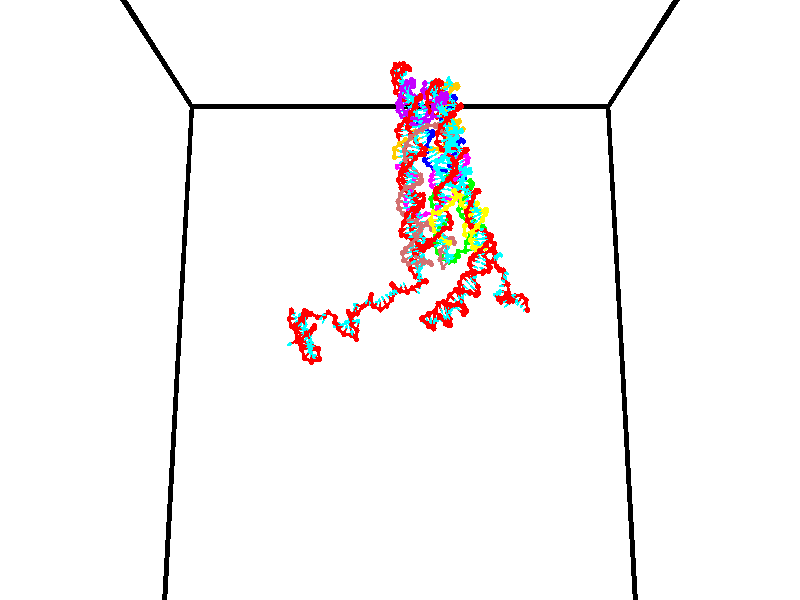 // switches for output
#declare DRAW_BASES = 1; // possible values are 0, 1; only relevant for DNA ribbons
#declare DRAW_BASES_TYPE = 3; // possible values are 1, 2, 3; only relevant for DNA ribbons
#declare DRAW_FOG = 0; // set to 1 to enable fog

#include "colors.inc"

#include "transforms.inc"
background { rgb <1, 1, 1>}

#default {
   normal{
       ripples 0.25
       frequency 0.20
       turbulence 0.2
       lambda 5
   }
	finish {
		phong 0.1
		phong_size 40.
	}
}

// original window dimensions: 1024x640


// camera settings

camera {
	sky <0, 0.179814, -0.983701>
	up <0, 0.179814, -0.983701>
	right 1.6 * <1, 0, 0>
	location <35, 94.9851, 44.8844>
	look_at <35, 29.7336, 32.9568>
	direction <0, -65.2515, -11.9276>
	angle 67.0682
}


# declare cpy_camera_pos = <35, 94.9851, 44.8844>;
# if (DRAW_FOG = 1)
fog {
	fog_type 2
	up vnormalize(cpy_camera_pos)
	color rgbt<1,1,1,0.3>
	distance 1e-5
	fog_alt 3e-3
	fog_offset 56
}
# end


// LIGHTS

# declare lum = 6;
global_settings {
	ambient_light rgb lum * <0.05, 0.05, 0.05>
	max_trace_level 15
}# declare cpy_direct_light_amount = 0.25;
light_source
{	1000 * <-1, -1.16352, -0.803886>,
	rgb lum * cpy_direct_light_amount
	parallel
}

light_source
{	1000 * <1, 1.16352, 0.803886>,
	rgb lum * cpy_direct_light_amount
	parallel
}

// strand 0

// nucleotide -1

// particle -1
sphere {
	<24.134266, 35.504139, 34.894917> 0.250000
	pigment { color rgbt <1,0,0,0> }
	no_shadow
}
cylinder {
	<24.218538, 35.124565, 34.988838>,  <24.269102, 34.896820, 35.045193>, 0.100000
	pigment { color rgbt <1,0,0,0> }
	no_shadow
}
cylinder {
	<24.218538, 35.124565, 34.988838>,  <24.134266, 35.504139, 34.894917>, 0.100000
	pigment { color rgbt <1,0,0,0> }
	no_shadow
}

// particle -1
sphere {
	<24.218538, 35.124565, 34.988838> 0.100000
	pigment { color rgbt <1,0,0,0> }
	no_shadow
}
sphere {
	0, 1
	scale<0.080000,0.200000,0.300000>
	matrix <0.627786, 0.315457, 0.711598,
		-0.749331, -0.002515, 0.662191,
		0.210683, -0.948936, 0.234803,
		24.281744, 34.839886, 35.059280>
	pigment { color rgbt <0,1,1,0> }
	no_shadow
}
cylinder {
	<23.931534, 35.357601, 35.600349>,  <24.134266, 35.504139, 34.894917>, 0.130000
	pigment { color rgbt <1,0,0,0> }
	no_shadow
}

// nucleotide -1

// particle -1
sphere {
	<23.931534, 35.357601, 35.600349> 0.250000
	pigment { color rgbt <1,0,0,0> }
	no_shadow
}
cylinder {
	<24.223667, 35.100601, 35.507561>,  <24.398947, 34.946404, 35.451889>, 0.100000
	pigment { color rgbt <1,0,0,0> }
	no_shadow
}
cylinder {
	<24.223667, 35.100601, 35.507561>,  <23.931534, 35.357601, 35.600349>, 0.100000
	pigment { color rgbt <1,0,0,0> }
	no_shadow
}

// particle -1
sphere {
	<24.223667, 35.100601, 35.507561> 0.100000
	pigment { color rgbt <1,0,0,0> }
	no_shadow
}
sphere {
	0, 1
	scale<0.080000,0.200000,0.300000>
	matrix <0.522757, 0.307107, 0.795242,
		-0.439702, -0.702056, 0.560160,
		0.730334, -0.642498, -0.231969,
		24.442768, 34.907852, 35.437969>
	pigment { color rgbt <0,1,1,0> }
	no_shadow
}
cylinder {
	<24.102871, 35.121876, 36.166855>,  <23.931534, 35.357601, 35.600349>, 0.130000
	pigment { color rgbt <1,0,0,0> }
	no_shadow
}

// nucleotide -1

// particle -1
sphere {
	<24.102871, 35.121876, 36.166855> 0.250000
	pigment { color rgbt <1,0,0,0> }
	no_shadow
}
cylinder {
	<24.427418, 35.079800, 35.936855>,  <24.622147, 35.054554, 35.798855>, 0.100000
	pigment { color rgbt <1,0,0,0> }
	no_shadow
}
cylinder {
	<24.427418, 35.079800, 35.936855>,  <24.102871, 35.121876, 36.166855>, 0.100000
	pigment { color rgbt <1,0,0,0> }
	no_shadow
}

// particle -1
sphere {
	<24.427418, 35.079800, 35.936855> 0.100000
	pigment { color rgbt <1,0,0,0> }
	no_shadow
}
sphere {
	0, 1
	scale<0.080000,0.200000,0.300000>
	matrix <0.573308, 0.335089, 0.747685,
		0.114023, -0.936296, 0.332188,
		0.811367, -0.105193, -0.574994,
		24.670828, 35.048241, 35.764359>
	pigment { color rgbt <0,1,1,0> }
	no_shadow
}
cylinder {
	<24.615858, 34.963253, 36.615345>,  <24.102871, 35.121876, 36.166855>, 0.130000
	pigment { color rgbt <1,0,0,0> }
	no_shadow
}

// nucleotide -1

// particle -1
sphere {
	<24.615858, 34.963253, 36.615345> 0.250000
	pigment { color rgbt <1,0,0,0> }
	no_shadow
}
cylinder {
	<24.841108, 35.078716, 36.305618>,  <24.976259, 35.147995, 36.119781>, 0.100000
	pigment { color rgbt <1,0,0,0> }
	no_shadow
}
cylinder {
	<24.841108, 35.078716, 36.305618>,  <24.615858, 34.963253, 36.615345>, 0.100000
	pigment { color rgbt <1,0,0,0> }
	no_shadow
}

// particle -1
sphere {
	<24.841108, 35.078716, 36.305618> 0.100000
	pigment { color rgbt <1,0,0,0> }
	no_shadow
}
sphere {
	0, 1
	scale<0.080000,0.200000,0.300000>
	matrix <0.621038, 0.470323, 0.626984,
		0.545162, -0.833951, 0.085585,
		0.563126, 0.288656, -0.774317,
		25.010046, 35.165314, 36.073322>
	pigment { color rgbt <0,1,1,0> }
	no_shadow
}
cylinder {
	<25.346178, 34.879860, 36.864128>,  <24.615858, 34.963253, 36.615345>, 0.130000
	pigment { color rgbt <1,0,0,0> }
	no_shadow
}

// nucleotide -1

// particle -1
sphere {
	<25.346178, 34.879860, 36.864128> 0.250000
	pigment { color rgbt <1,0,0,0> }
	no_shadow
}
cylinder {
	<25.396126, 35.146049, 36.569767>,  <25.426094, 35.305763, 36.393150>, 0.100000
	pigment { color rgbt <1,0,0,0> }
	no_shadow
}
cylinder {
	<25.396126, 35.146049, 36.569767>,  <25.346178, 34.879860, 36.864128>, 0.100000
	pigment { color rgbt <1,0,0,0> }
	no_shadow
}

// particle -1
sphere {
	<25.396126, 35.146049, 36.569767> 0.100000
	pigment { color rgbt <1,0,0,0> }
	no_shadow
}
sphere {
	0, 1
	scale<0.080000,0.200000,0.300000>
	matrix <0.643071, 0.510537, 0.570798,
		0.755557, -0.544511, -0.364199,
		0.124869, 0.665477, -0.735900,
		25.433586, 35.345692, 36.348995>
	pigment { color rgbt <0,1,1,0> }
	no_shadow
}
cylinder {
	<26.082483, 34.979511, 36.588280>,  <25.346178, 34.879860, 36.864128>, 0.130000
	pigment { color rgbt <1,0,0,0> }
	no_shadow
}

// nucleotide -1

// particle -1
sphere {
	<26.082483, 34.979511, 36.588280> 0.250000
	pigment { color rgbt <1,0,0,0> }
	no_shadow
}
cylinder {
	<25.849287, 35.304195, 36.574150>,  <25.709370, 35.499004, 36.565674>, 0.100000
	pigment { color rgbt <1,0,0,0> }
	no_shadow
}
cylinder {
	<25.849287, 35.304195, 36.574150>,  <26.082483, 34.979511, 36.588280>, 0.100000
	pigment { color rgbt <1,0,0,0> }
	no_shadow
}

// particle -1
sphere {
	<25.849287, 35.304195, 36.574150> 0.100000
	pigment { color rgbt <1,0,0,0> }
	no_shadow
}
sphere {
	0, 1
	scale<0.080000,0.200000,0.300000>
	matrix <0.682098, 0.512595, 0.521525,
		0.441434, 0.279950, -0.852504,
		-0.582990, 0.811711, -0.035323,
		25.674391, 35.547710, 36.563553>
	pigment { color rgbt <0,1,1,0> }
	no_shadow
}
cylinder {
	<26.540501, 35.607952, 36.376640>,  <26.082483, 34.979511, 36.588280>, 0.130000
	pigment { color rgbt <1,0,0,0> }
	no_shadow
}

// nucleotide -1

// particle -1
sphere {
	<26.540501, 35.607952, 36.376640> 0.250000
	pigment { color rgbt <1,0,0,0> }
	no_shadow
}
cylinder {
	<26.207424, 35.748886, 36.547512>,  <26.007578, 35.833447, 36.650036>, 0.100000
	pigment { color rgbt <1,0,0,0> }
	no_shadow
}
cylinder {
	<26.207424, 35.748886, 36.547512>,  <26.540501, 35.607952, 36.376640>, 0.100000
	pigment { color rgbt <1,0,0,0> }
	no_shadow
}

// particle -1
sphere {
	<26.207424, 35.748886, 36.547512> 0.100000
	pigment { color rgbt <1,0,0,0> }
	no_shadow
}
sphere {
	0, 1
	scale<0.080000,0.200000,0.300000>
	matrix <0.548433, 0.631311, 0.548331,
		-0.076487, 0.690871, -0.718920,
		-0.832689, 0.352339, 0.427184,
		25.957617, 35.854588, 36.675667>
	pigment { color rgbt <0,1,1,0> }
	no_shadow
}
cylinder {
	<26.598747, 36.364063, 36.317310>,  <26.540501, 35.607952, 36.376640>, 0.130000
	pigment { color rgbt <1,0,0,0> }
	no_shadow
}

// nucleotide -1

// particle -1
sphere {
	<26.598747, 36.364063, 36.317310> 0.250000
	pigment { color rgbt <1,0,0,0> }
	no_shadow
}
cylinder {
	<26.370010, 36.264824, 36.630089>,  <26.232769, 36.205280, 36.817757>, 0.100000
	pigment { color rgbt <1,0,0,0> }
	no_shadow
}
cylinder {
	<26.370010, 36.264824, 36.630089>,  <26.598747, 36.364063, 36.317310>, 0.100000
	pigment { color rgbt <1,0,0,0> }
	no_shadow
}

// particle -1
sphere {
	<26.370010, 36.264824, 36.630089> 0.100000
	pigment { color rgbt <1,0,0,0> }
	no_shadow
}
sphere {
	0, 1
	scale<0.080000,0.200000,0.300000>
	matrix <0.489488, 0.661717, 0.567919,
		-0.658330, 0.707514, -0.256954,
		-0.571841, -0.248103, 0.781948,
		26.198458, 36.190392, 36.864674>
	pigment { color rgbt <0,1,1,0> }
	no_shadow
}
cylinder {
	<26.490135, 37.007820, 36.675533>,  <26.598747, 36.364063, 36.317310>, 0.130000
	pigment { color rgbt <1,0,0,0> }
	no_shadow
}

// nucleotide -1

// particle -1
sphere {
	<26.490135, 37.007820, 36.675533> 0.250000
	pigment { color rgbt <1,0,0,0> }
	no_shadow
}
cylinder {
	<26.349813, 36.750004, 36.947269>,  <26.265621, 36.595314, 37.110313>, 0.100000
	pigment { color rgbt <1,0,0,0> }
	no_shadow
}
cylinder {
	<26.349813, 36.750004, 36.947269>,  <26.490135, 37.007820, 36.675533>, 0.100000
	pigment { color rgbt <1,0,0,0> }
	no_shadow
}

// particle -1
sphere {
	<26.349813, 36.750004, 36.947269> 0.100000
	pigment { color rgbt <1,0,0,0> }
	no_shadow
}
sphere {
	0, 1
	scale<0.080000,0.200000,0.300000>
	matrix <0.242371, 0.638235, 0.730693,
		-0.904540, 0.420983, -0.067678,
		-0.350804, -0.644538, 0.679343,
		26.244572, 36.556641, 37.151073>
	pigment { color rgbt <0,1,1,0> }
	no_shadow
}
cylinder {
	<25.999475, 37.381092, 37.086227>,  <26.490135, 37.007820, 36.675533>, 0.130000
	pigment { color rgbt <1,0,0,0> }
	no_shadow
}

// nucleotide -1

// particle -1
sphere {
	<25.999475, 37.381092, 37.086227> 0.250000
	pigment { color rgbt <1,0,0,0> }
	no_shadow
}
cylinder {
	<26.128832, 37.060001, 37.286648>,  <26.206446, 36.867348, 37.406902>, 0.100000
	pigment { color rgbt <1,0,0,0> }
	no_shadow
}
cylinder {
	<26.128832, 37.060001, 37.286648>,  <25.999475, 37.381092, 37.086227>, 0.100000
	pigment { color rgbt <1,0,0,0> }
	no_shadow
}

// particle -1
sphere {
	<26.128832, 37.060001, 37.286648> 0.100000
	pigment { color rgbt <1,0,0,0> }
	no_shadow
}
sphere {
	0, 1
	scale<0.080000,0.200000,0.300000>
	matrix <0.084850, 0.551972, 0.829534,
		-0.942454, -0.225749, 0.246614,
		0.323391, -0.802723, 0.501053,
		26.225849, 36.819183, 37.436962>
	pigment { color rgbt <0,1,1,0> }
	no_shadow
}
cylinder {
	<25.538059, 37.472679, 37.628906>,  <25.999475, 37.381092, 37.086227>, 0.130000
	pigment { color rgbt <1,0,0,0> }
	no_shadow
}

// nucleotide -1

// particle -1
sphere {
	<25.538059, 37.472679, 37.628906> 0.250000
	pigment { color rgbt <1,0,0,0> }
	no_shadow
}
cylinder {
	<25.828575, 37.228836, 37.755951>,  <26.002884, 37.082531, 37.832180>, 0.100000
	pigment { color rgbt <1,0,0,0> }
	no_shadow
}
cylinder {
	<25.828575, 37.228836, 37.755951>,  <25.538059, 37.472679, 37.628906>, 0.100000
	pigment { color rgbt <1,0,0,0> }
	no_shadow
}

// particle -1
sphere {
	<25.828575, 37.228836, 37.755951> 0.100000
	pigment { color rgbt <1,0,0,0> }
	no_shadow
}
sphere {
	0, 1
	scale<0.080000,0.200000,0.300000>
	matrix <0.189519, 0.621737, 0.759951,
		-0.660747, -0.491750, 0.567094,
		0.726289, -0.609611, 0.317615,
		26.046461, 37.045952, 37.851234>
	pigment { color rgbt <0,1,1,0> }
	no_shadow
}
cylinder {
	<25.577112, 37.463722, 38.358822>,  <25.538059, 37.472679, 37.628906>, 0.130000
	pigment { color rgbt <1,0,0,0> }
	no_shadow
}

// nucleotide -1

// particle -1
sphere {
	<25.577112, 37.463722, 38.358822> 0.250000
	pigment { color rgbt <1,0,0,0> }
	no_shadow
}
cylinder {
	<25.955914, 37.367672, 38.273476>,  <26.183195, 37.310043, 38.222267>, 0.100000
	pigment { color rgbt <1,0,0,0> }
	no_shadow
}
cylinder {
	<25.955914, 37.367672, 38.273476>,  <25.577112, 37.463722, 38.358822>, 0.100000
	pigment { color rgbt <1,0,0,0> }
	no_shadow
}

// particle -1
sphere {
	<25.955914, 37.367672, 38.273476> 0.100000
	pigment { color rgbt <1,0,0,0> }
	no_shadow
}
sphere {
	0, 1
	scale<0.080000,0.200000,0.300000>
	matrix <0.314398, 0.556692, 0.768926,
		-0.065858, -0.795257, 0.602684,
		0.947004, -0.240123, -0.213365,
		26.240015, 37.295635, 38.209465>
	pigment { color rgbt <0,1,1,0> }
	no_shadow
}
cylinder {
	<25.883505, 37.418671, 39.049583>,  <25.577112, 37.463722, 38.358822>, 0.130000
	pigment { color rgbt <1,0,0,0> }
	no_shadow
}

// nucleotide -1

// particle -1
sphere {
	<25.883505, 37.418671, 39.049583> 0.250000
	pigment { color rgbt <1,0,0,0> }
	no_shadow
}
cylinder {
	<26.156895, 37.462654, 38.760925>,  <26.320929, 37.489044, 38.587730>, 0.100000
	pigment { color rgbt <1,0,0,0> }
	no_shadow
}
cylinder {
	<26.156895, 37.462654, 38.760925>,  <25.883505, 37.418671, 39.049583>, 0.100000
	pigment { color rgbt <1,0,0,0> }
	no_shadow
}

// particle -1
sphere {
	<26.156895, 37.462654, 38.760925> 0.100000
	pigment { color rgbt <1,0,0,0> }
	no_shadow
}
sphere {
	0, 1
	scale<0.080000,0.200000,0.300000>
	matrix <0.521147, 0.618731, 0.587859,
		0.511145, -0.777870, 0.365582,
		0.683474, 0.109959, -0.721645,
		26.361937, 37.495644, 38.544430>
	pigment { color rgbt <0,1,1,0> }
	no_shadow
}
cylinder {
	<26.528854, 37.315395, 39.341133>,  <25.883505, 37.418671, 39.049583>, 0.130000
	pigment { color rgbt <1,0,0,0> }
	no_shadow
}

// nucleotide -1

// particle -1
sphere {
	<26.528854, 37.315395, 39.341133> 0.250000
	pigment { color rgbt <1,0,0,0> }
	no_shadow
}
cylinder {
	<26.562185, 37.544849, 39.015190>,  <26.582184, 37.682522, 38.819622>, 0.100000
	pigment { color rgbt <1,0,0,0> }
	no_shadow
}
cylinder {
	<26.562185, 37.544849, 39.015190>,  <26.528854, 37.315395, 39.341133>, 0.100000
	pigment { color rgbt <1,0,0,0> }
	no_shadow
}

// particle -1
sphere {
	<26.562185, 37.544849, 39.015190> 0.100000
	pigment { color rgbt <1,0,0,0> }
	no_shadow
}
sphere {
	0, 1
	scale<0.080000,0.200000,0.300000>
	matrix <0.649665, 0.588776, 0.480914,
		0.755640, -0.569461, -0.323608,
		0.083330, 0.573635, -0.814861,
		26.587185, 37.716938, 38.770733>
	pigment { color rgbt <0,1,1,0> }
	no_shadow
}
cylinder {
	<27.270723, 37.314167, 39.136913>,  <26.528854, 37.315395, 39.341133>, 0.130000
	pigment { color rgbt <1,0,0,0> }
	no_shadow
}

// nucleotide -1

// particle -1
sphere {
	<27.270723, 37.314167, 39.136913> 0.250000
	pigment { color rgbt <1,0,0,0> }
	no_shadow
}
cylinder {
	<27.049576, 37.633999, 39.043098>,  <26.916887, 37.825897, 38.986809>, 0.100000
	pigment { color rgbt <1,0,0,0> }
	no_shadow
}
cylinder {
	<27.049576, 37.633999, 39.043098>,  <27.270723, 37.314167, 39.136913>, 0.100000
	pigment { color rgbt <1,0,0,0> }
	no_shadow
}

// particle -1
sphere {
	<27.049576, 37.633999, 39.043098> 0.100000
	pigment { color rgbt <1,0,0,0> }
	no_shadow
}
sphere {
	0, 1
	scale<0.080000,0.200000,0.300000>
	matrix <0.656136, 0.591245, 0.468952,
		0.513634, 0.105379, -0.851513,
		-0.552870, 0.799578, -0.234541,
		26.883715, 37.873871, 38.972736>
	pigment { color rgbt <0,1,1,0> }
	no_shadow
}
cylinder {
	<27.127773, 37.112717, 38.330273>,  <27.270723, 37.314167, 39.136913>, 0.130000
	pigment { color rgbt <1,0,0,0> }
	no_shadow
}

// nucleotide -1

// particle -1
sphere {
	<27.127773, 37.112717, 38.330273> 0.250000
	pigment { color rgbt <1,0,0,0> }
	no_shadow
}
cylinder {
	<26.743269, 37.004662, 38.352188>,  <26.512566, 36.939831, 38.365337>, 0.100000
	pigment { color rgbt <1,0,0,0> }
	no_shadow
}
cylinder {
	<26.743269, 37.004662, 38.352188>,  <27.127773, 37.112717, 38.330273>, 0.100000
	pigment { color rgbt <1,0,0,0> }
	no_shadow
}

// particle -1
sphere {
	<26.743269, 37.004662, 38.352188> 0.100000
	pigment { color rgbt <1,0,0,0> }
	no_shadow
}
sphere {
	0, 1
	scale<0.080000,0.200000,0.300000>
	matrix <0.111902, -0.564120, -0.818075,
		0.251896, -0.780254, 0.572496,
		-0.961263, -0.270134, 0.054787,
		26.454889, 36.923622, 38.368626>
	pigment { color rgbt <0,1,1,0> }
	no_shadow
}
cylinder {
	<27.056843, 36.355732, 38.226482>,  <27.127773, 37.112717, 38.330273>, 0.130000
	pigment { color rgbt <1,0,0,0> }
	no_shadow
}

// nucleotide -1

// particle -1
sphere {
	<27.056843, 36.355732, 38.226482> 0.250000
	pigment { color rgbt <1,0,0,0> }
	no_shadow
}
cylinder {
	<26.712601, 36.538986, 38.137512>,  <26.506056, 36.648937, 38.084129>, 0.100000
	pigment { color rgbt <1,0,0,0> }
	no_shadow
}
cylinder {
	<26.712601, 36.538986, 38.137512>,  <27.056843, 36.355732, 38.226482>, 0.100000
	pigment { color rgbt <1,0,0,0> }
	no_shadow
}

// particle -1
sphere {
	<26.712601, 36.538986, 38.137512> 0.100000
	pigment { color rgbt <1,0,0,0> }
	no_shadow
}
sphere {
	0, 1
	scale<0.080000,0.200000,0.300000>
	matrix <-0.092228, -0.569733, -0.816638,
		-0.500853, -0.682289, 0.532568,
		-0.860604, 0.458133, -0.222426,
		26.454420, 36.676426, 38.070786>
	pigment { color rgbt <0,1,1,0> }
	no_shadow
}
cylinder {
	<26.560013, 35.742947, 38.073044>,  <27.056843, 36.355732, 38.226482>, 0.130000
	pigment { color rgbt <1,0,0,0> }
	no_shadow
}

// nucleotide -1

// particle -1
sphere {
	<26.560013, 35.742947, 38.073044> 0.250000
	pigment { color rgbt <1,0,0,0> }
	no_shadow
}
cylinder {
	<26.456272, 36.085163, 37.893806>,  <26.394028, 36.290493, 37.786263>, 0.100000
	pigment { color rgbt <1,0,0,0> }
	no_shadow
}
cylinder {
	<26.456272, 36.085163, 37.893806>,  <26.560013, 35.742947, 38.073044>, 0.100000
	pigment { color rgbt <1,0,0,0> }
	no_shadow
}

// particle -1
sphere {
	<26.456272, 36.085163, 37.893806> 0.100000
	pigment { color rgbt <1,0,0,0> }
	no_shadow
}
sphere {
	0, 1
	scale<0.080000,0.200000,0.300000>
	matrix <-0.612342, -0.504459, -0.608735,
		-0.746843, 0.116513, 0.654714,
		-0.259351, 0.855538, -0.448098,
		26.378468, 36.341824, 37.759377>
	pigment { color rgbt <0,1,1,0> }
	no_shadow
}
cylinder {
	<25.883043, 35.707138, 37.989182>,  <26.560013, 35.742947, 38.073044>, 0.130000
	pigment { color rgbt <1,0,0,0> }
	no_shadow
}

// nucleotide -1

// particle -1
sphere {
	<25.883043, 35.707138, 37.989182> 0.250000
	pigment { color rgbt <1,0,0,0> }
	no_shadow
}
cylinder {
	<26.016418, 35.987263, 37.736710>,  <26.096443, 36.155338, 37.585228>, 0.100000
	pigment { color rgbt <1,0,0,0> }
	no_shadow
}
cylinder {
	<26.016418, 35.987263, 37.736710>,  <25.883043, 35.707138, 37.989182>, 0.100000
	pigment { color rgbt <1,0,0,0> }
	no_shadow
}

// particle -1
sphere {
	<26.016418, 35.987263, 37.736710> 0.100000
	pigment { color rgbt <1,0,0,0> }
	no_shadow
}
sphere {
	0, 1
	scale<0.080000,0.200000,0.300000>
	matrix <-0.567467, -0.385548, -0.727554,
		-0.752862, 0.600767, 0.268846,
		0.333437, 0.700309, -0.631179,
		26.116449, 36.197357, 37.547356>
	pigment { color rgbt <0,1,1,0> }
	no_shadow
}
cylinder {
	<25.259846, 36.035854, 37.830288>,  <25.883043, 35.707138, 37.989182>, 0.130000
	pigment { color rgbt <1,0,0,0> }
	no_shadow
}

// nucleotide -1

// particle -1
sphere {
	<25.259846, 36.035854, 37.830288> 0.250000
	pigment { color rgbt <1,0,0,0> }
	no_shadow
}
cylinder {
	<25.547024, 36.073593, 37.554417>,  <25.719332, 36.096237, 37.388893>, 0.100000
	pigment { color rgbt <1,0,0,0> }
	no_shadow
}
cylinder {
	<25.547024, 36.073593, 37.554417>,  <25.259846, 36.035854, 37.830288>, 0.100000
	pigment { color rgbt <1,0,0,0> }
	no_shadow
}

// particle -1
sphere {
	<25.547024, 36.073593, 37.554417> 0.100000
	pigment { color rgbt <1,0,0,0> }
	no_shadow
}
sphere {
	0, 1
	scale<0.080000,0.200000,0.300000>
	matrix <-0.645063, -0.282194, -0.710113,
		-0.261622, 0.954707, -0.141738,
		0.717947, 0.094351, -0.689674,
		25.762407, 36.101898, 37.347515>
	pigment { color rgbt <0,1,1,0> }
	no_shadow
}
cylinder {
	<24.780621, 35.688541, 37.506718>,  <25.259846, 36.035854, 37.830288>, 0.130000
	pigment { color rgbt <1,0,0,0> }
	no_shadow
}

// nucleotide -1

// particle -1
sphere {
	<24.780621, 35.688541, 37.506718> 0.250000
	pigment { color rgbt <1,0,0,0> }
	no_shadow
}
cylinder {
	<24.432310, 35.822117, 37.651070>,  <24.223324, 35.902264, 37.737679>, 0.100000
	pigment { color rgbt <1,0,0,0> }
	no_shadow
}
cylinder {
	<24.432310, 35.822117, 37.651070>,  <24.780621, 35.688541, 37.506718>, 0.100000
	pigment { color rgbt <1,0,0,0> }
	no_shadow
}

// particle -1
sphere {
	<24.432310, 35.822117, 37.651070> 0.100000
	pigment { color rgbt <1,0,0,0> }
	no_shadow
}
sphere {
	0, 1
	scale<0.080000,0.200000,0.300000>
	matrix <-0.014299, -0.750855, 0.660312,
		0.491473, 0.569824, 0.658601,
		-0.870775, 0.333943, 0.360877,
		24.171078, 35.922298, 37.759335>
	pigment { color rgbt <0,1,1,0> }
	no_shadow
}
cylinder {
	<24.955442, 36.353127, 37.254990>,  <24.780621, 35.688541, 37.506718>, 0.130000
	pigment { color rgbt <1,0,0,0> }
	no_shadow
}

// nucleotide -1

// particle -1
sphere {
	<24.955442, 36.353127, 37.254990> 0.250000
	pigment { color rgbt <1,0,0,0> }
	no_shadow
}
cylinder {
	<25.264881, 36.191662, 37.059601>,  <25.450544, 36.094784, 36.942368>, 0.100000
	pigment { color rgbt <1,0,0,0> }
	no_shadow
}
cylinder {
	<25.264881, 36.191662, 37.059601>,  <24.955442, 36.353127, 37.254990>, 0.100000
	pigment { color rgbt <1,0,0,0> }
	no_shadow
}

// particle -1
sphere {
	<25.264881, 36.191662, 37.059601> 0.100000
	pigment { color rgbt <1,0,0,0> }
	no_shadow
}
sphere {
	0, 1
	scale<0.080000,0.200000,0.300000>
	matrix <-0.633647, -0.485005, -0.602712,
		0.006379, 0.775776, -0.630977,
		0.773596, -0.403661, -0.488474,
		25.496960, 36.070564, 36.913059>
	pigment { color rgbt <0,1,1,0> }
	no_shadow
}
cylinder {
	<24.806639, 36.467175, 36.445110>,  <24.955442, 36.353127, 37.254990>, 0.130000
	pigment { color rgbt <1,0,0,0> }
	no_shadow
}

// nucleotide -1

// particle -1
sphere {
	<24.806639, 36.467175, 36.445110> 0.250000
	pigment { color rgbt <1,0,0,0> }
	no_shadow
}
cylinder {
	<25.086599, 36.186005, 36.495758>,  <25.254576, 36.017303, 36.526146>, 0.100000
	pigment { color rgbt <1,0,0,0> }
	no_shadow
}
cylinder {
	<25.086599, 36.186005, 36.495758>,  <24.806639, 36.467175, 36.445110>, 0.100000
	pigment { color rgbt <1,0,0,0> }
	no_shadow
}

// particle -1
sphere {
	<25.086599, 36.186005, 36.495758> 0.100000
	pigment { color rgbt <1,0,0,0> }
	no_shadow
}
sphere {
	0, 1
	scale<0.080000,0.200000,0.300000>
	matrix <-0.427420, -0.554241, -0.714234,
		0.572232, 0.445772, -0.688358,
		0.699902, -0.702926, 0.126623,
		25.296570, 35.975128, 36.533745>
	pigment { color rgbt <0,1,1,0> }
	no_shadow
}
cylinder {
	<25.216305, 36.455677, 35.817463>,  <24.806639, 36.467175, 36.445110>, 0.130000
	pigment { color rgbt <1,0,0,0> }
	no_shadow
}

// nucleotide -1

// particle -1
sphere {
	<25.216305, 36.455677, 35.817463> 0.250000
	pigment { color rgbt <1,0,0,0> }
	no_shadow
}
cylinder {
	<25.447922, 36.180264, 35.992107>,  <25.586891, 36.015015, 36.096893>, 0.100000
	pigment { color rgbt <1,0,0,0> }
	no_shadow
}
cylinder {
	<25.447922, 36.180264, 35.992107>,  <25.216305, 36.455677, 35.817463>, 0.100000
	pigment { color rgbt <1,0,0,0> }
	no_shadow
}

// particle -1
sphere {
	<25.447922, 36.180264, 35.992107> 0.100000
	pigment { color rgbt <1,0,0,0> }
	no_shadow
}
sphere {
	0, 1
	scale<0.080000,0.200000,0.300000>
	matrix <-0.451702, -0.716749, -0.531259,
		0.678730, 0.110404, -0.726041,
		0.579043, -0.688536, 0.436610,
		25.621635, 35.973701, 36.123089>
	pigment { color rgbt <0,1,1,0> }
	no_shadow
}
cylinder {
	<25.446493, 36.023582, 35.299126>,  <25.216305, 36.455677, 35.817463>, 0.130000
	pigment { color rgbt <1,0,0,0> }
	no_shadow
}

// nucleotide -1

// particle -1
sphere {
	<25.446493, 36.023582, 35.299126> 0.250000
	pigment { color rgbt <1,0,0,0> }
	no_shadow
}
cylinder {
	<25.470390, 35.815121, 35.639671>,  <25.484728, 35.690044, 35.843998>, 0.100000
	pigment { color rgbt <1,0,0,0> }
	no_shadow
}
cylinder {
	<25.470390, 35.815121, 35.639671>,  <25.446493, 36.023582, 35.299126>, 0.100000
	pigment { color rgbt <1,0,0,0> }
	no_shadow
}

// particle -1
sphere {
	<25.470390, 35.815121, 35.639671> 0.100000
	pigment { color rgbt <1,0,0,0> }
	no_shadow
}
sphere {
	0, 1
	scale<0.080000,0.200000,0.300000>
	matrix <-0.300108, -0.822811, -0.482616,
		0.952033, -0.226669, -0.205560,
		0.059743, -0.521157, 0.851368,
		25.488314, 35.658775, 35.895081>
	pigment { color rgbt <0,1,1,0> }
	no_shadow
}
cylinder {
	<25.703388, 35.515450, 35.059986>,  <25.446493, 36.023582, 35.299126>, 0.130000
	pigment { color rgbt <1,0,0,0> }
	no_shadow
}

// nucleotide -1

// particle -1
sphere {
	<25.703388, 35.515450, 35.059986> 0.250000
	pigment { color rgbt <1,0,0,0> }
	no_shadow
}
cylinder {
	<25.492636, 35.402134, 35.380520>,  <25.366184, 35.334145, 35.572842>, 0.100000
	pigment { color rgbt <1,0,0,0> }
	no_shadow
}
cylinder {
	<25.492636, 35.402134, 35.380520>,  <25.703388, 35.515450, 35.059986>, 0.100000
	pigment { color rgbt <1,0,0,0> }
	no_shadow
}

// particle -1
sphere {
	<25.492636, 35.402134, 35.380520> 0.100000
	pigment { color rgbt <1,0,0,0> }
	no_shadow
}
sphere {
	0, 1
	scale<0.080000,0.200000,0.300000>
	matrix <-0.359821, -0.779814, -0.512269,
		0.770015, -0.558243, 0.308936,
		-0.526883, -0.283293, 0.801336,
		25.334570, 35.317146, 35.620922>
	pigment { color rgbt <0,1,1,0> }
	no_shadow
}
cylinder {
	<25.801683, 34.832367, 35.124584>,  <25.703388, 35.515450, 35.059986>, 0.130000
	pigment { color rgbt <1,0,0,0> }
	no_shadow
}

// nucleotide -1

// particle -1
sphere {
	<25.801683, 34.832367, 35.124584> 0.250000
	pigment { color rgbt <1,0,0,0> }
	no_shadow
}
cylinder {
	<25.446106, 34.935184, 35.276218>,  <25.232759, 34.996876, 35.367199>, 0.100000
	pigment { color rgbt <1,0,0,0> }
	no_shadow
}
cylinder {
	<25.446106, 34.935184, 35.276218>,  <25.801683, 34.832367, 35.124584>, 0.100000
	pigment { color rgbt <1,0,0,0> }
	no_shadow
}

// particle -1
sphere {
	<25.446106, 34.935184, 35.276218> 0.100000
	pigment { color rgbt <1,0,0,0> }
	no_shadow
}
sphere {
	0, 1
	scale<0.080000,0.200000,0.300000>
	matrix <-0.454280, -0.600319, -0.658215,
		0.058384, -0.757328, 0.650420,
		-0.888944, 0.257043, 0.379088,
		25.179422, 35.012299, 35.389946>
	pigment { color rgbt <0,1,1,0> }
	no_shadow
}
cylinder {
	<25.378498, 34.226215, 35.227325>,  <25.801683, 34.832367, 35.124584>, 0.130000
	pigment { color rgbt <1,0,0,0> }
	no_shadow
}

// nucleotide -1

// particle -1
sphere {
	<25.378498, 34.226215, 35.227325> 0.250000
	pigment { color rgbt <1,0,0,0> }
	no_shadow
}
cylinder {
	<25.114613, 34.525726, 35.201672>,  <24.956282, 34.705433, 35.186279>, 0.100000
	pigment { color rgbt <1,0,0,0> }
	no_shadow
}
cylinder {
	<25.114613, 34.525726, 35.201672>,  <25.378498, 34.226215, 35.227325>, 0.100000
	pigment { color rgbt <1,0,0,0> }
	no_shadow
}

// particle -1
sphere {
	<25.114613, 34.525726, 35.201672> 0.100000
	pigment { color rgbt <1,0,0,0> }
	no_shadow
}
sphere {
	0, 1
	scale<0.080000,0.200000,0.300000>
	matrix <-0.494051, -0.496428, -0.713774,
		-0.566294, -0.439201, 0.697433,
		-0.659716, 0.748773, -0.064137,
		24.916698, 34.750359, 35.182430>
	pigment { color rgbt <0,1,1,0> }
	no_shadow
}
cylinder {
	<25.150801, 33.754169, 34.638695>,  <25.378498, 34.226215, 35.227325>, 0.130000
	pigment { color rgbt <1,0,0,0> }
	no_shadow
}

// nucleotide -1

// particle -1
sphere {
	<25.150801, 33.754169, 34.638695> 0.250000
	pigment { color rgbt <1,0,0,0> }
	no_shadow
}
cylinder {
	<25.131035, 33.518513, 34.961304>,  <25.119175, 33.377121, 35.154869>, 0.100000
	pigment { color rgbt <1,0,0,0> }
	no_shadow
}
cylinder {
	<25.131035, 33.518513, 34.961304>,  <25.150801, 33.754169, 34.638695>, 0.100000
	pigment { color rgbt <1,0,0,0> }
	no_shadow
}

// particle -1
sphere {
	<25.131035, 33.518513, 34.961304> 0.100000
	pigment { color rgbt <1,0,0,0> }
	no_shadow
}
sphere {
	0, 1
	scale<0.080000,0.200000,0.300000>
	matrix <0.248032, -0.789449, -0.561472,
		0.967491, 0.172297, 0.185136,
		-0.049415, -0.589138, 0.806520,
		25.116211, 33.341770, 35.203259>
	pigment { color rgbt <0,1,1,0> }
	no_shadow
}
cylinder {
	<25.822355, 33.427402, 34.830612>,  <25.150801, 33.754169, 34.638695>, 0.130000
	pigment { color rgbt <1,0,0,0> }
	no_shadow
}

// nucleotide -1

// particle -1
sphere {
	<25.822355, 33.427402, 34.830612> 0.250000
	pigment { color rgbt <1,0,0,0> }
	no_shadow
}
cylinder {
	<25.507454, 33.196194, 34.916523>,  <25.318514, 33.057468, 34.968071>, 0.100000
	pigment { color rgbt <1,0,0,0> }
	no_shadow
}
cylinder {
	<25.507454, 33.196194, 34.916523>,  <25.822355, 33.427402, 34.830612>, 0.100000
	pigment { color rgbt <1,0,0,0> }
	no_shadow
}

// particle -1
sphere {
	<25.507454, 33.196194, 34.916523> 0.100000
	pigment { color rgbt <1,0,0,0> }
	no_shadow
}
sphere {
	0, 1
	scale<0.080000,0.200000,0.300000>
	matrix <0.331102, -0.690081, -0.643552,
		0.520198, -0.435524, 0.734651,
		-0.787251, -0.578019, 0.214776,
		25.271278, 33.022789, 34.980957>
	pigment { color rgbt <0,1,1,0> }
	no_shadow
}
cylinder {
	<26.526600, 33.628544, 35.183987>,  <25.822355, 33.427402, 34.830612>, 0.130000
	pigment { color rgbt <1,0,0,0> }
	no_shadow
}

// nucleotide -1

// particle -1
sphere {
	<26.526600, 33.628544, 35.183987> 0.250000
	pigment { color rgbt <1,0,0,0> }
	no_shadow
}
cylinder {
	<26.750904, 33.946003, 35.278362>,  <26.885487, 34.136478, 35.334988>, 0.100000
	pigment { color rgbt <1,0,0,0> }
	no_shadow
}
cylinder {
	<26.750904, 33.946003, 35.278362>,  <26.526600, 33.628544, 35.183987>, 0.100000
	pigment { color rgbt <1,0,0,0> }
	no_shadow
}

// particle -1
sphere {
	<26.750904, 33.946003, 35.278362> 0.100000
	pigment { color rgbt <1,0,0,0> }
	no_shadow
}
sphere {
	0, 1
	scale<0.080000,0.200000,0.300000>
	matrix <0.617400, -0.590676, 0.519537,
		0.551693, -0.145669, -0.821228,
		0.560760, 0.793651, 0.235935,
		26.919132, 34.184097, 35.349144>
	pigment { color rgbt <0,1,1,0> }
	no_shadow
}
cylinder {
	<27.264956, 33.499016, 35.056953>,  <26.526600, 33.628544, 35.183987>, 0.130000
	pigment { color rgbt <1,0,0,0> }
	no_shadow
}

// nucleotide -1

// particle -1
sphere {
	<27.264956, 33.499016, 35.056953> 0.250000
	pigment { color rgbt <1,0,0,0> }
	no_shadow
}
cylinder {
	<27.211832, 33.770576, 35.345798>,  <27.179958, 33.933514, 35.519108>, 0.100000
	pigment { color rgbt <1,0,0,0> }
	no_shadow
}
cylinder {
	<27.211832, 33.770576, 35.345798>,  <27.264956, 33.499016, 35.056953>, 0.100000
	pigment { color rgbt <1,0,0,0> }
	no_shadow
}

// particle -1
sphere {
	<27.211832, 33.770576, 35.345798> 0.100000
	pigment { color rgbt <1,0,0,0> }
	no_shadow
}
sphere {
	0, 1
	scale<0.080000,0.200000,0.300000>
	matrix <0.682617, -0.465581, 0.563265,
		0.718607, 0.567735, -0.401599,
		-0.132809, 0.678904, 0.722116,
		27.171989, 33.974247, 35.562431>
	pigment { color rgbt <0,1,1,0> }
	no_shadow
}
cylinder {
	<27.662766, 34.068520, 34.822521>,  <27.264956, 33.499016, 35.056953>, 0.130000
	pigment { color rgbt <1,0,0,0> }
	no_shadow
}

// nucleotide -1

// particle -1
sphere {
	<27.662766, 34.068520, 34.822521> 0.250000
	pigment { color rgbt <1,0,0,0> }
	no_shadow
}
cylinder {
	<27.460979, 34.373142, 34.985268>,  <27.339907, 34.555916, 35.082916>, 0.100000
	pigment { color rgbt <1,0,0,0> }
	no_shadow
}
cylinder {
	<27.460979, 34.373142, 34.985268>,  <27.662766, 34.068520, 34.822521>, 0.100000
	pigment { color rgbt <1,0,0,0> }
	no_shadow
}

// particle -1
sphere {
	<27.460979, 34.373142, 34.985268> 0.100000
	pigment { color rgbt <1,0,0,0> }
	no_shadow
}
sphere {
	0, 1
	scale<0.080000,0.200000,0.300000>
	matrix <-0.293511, -0.594413, 0.748681,
		0.812013, 0.258264, 0.523388,
		-0.504466, 0.761559, 0.406868,
		27.309639, 34.601608, 35.107327>
	pigment { color rgbt <0,1,1,0> }
	no_shadow
}
cylinder {
	<28.332500, 33.841530, 35.201202>,  <27.662766, 34.068520, 34.822521>, 0.130000
	pigment { color rgbt <1,0,0,0> }
	no_shadow
}

// nucleotide -1

// particle -1
sphere {
	<28.332500, 33.841530, 35.201202> 0.250000
	pigment { color rgbt <1,0,0,0> }
	no_shadow
}
cylinder {
	<28.316679, 33.916344, 35.593826>,  <28.307186, 33.961231, 35.829399>, 0.100000
	pigment { color rgbt <1,0,0,0> }
	no_shadow
}
cylinder {
	<28.316679, 33.916344, 35.593826>,  <28.332500, 33.841530, 35.201202>, 0.100000
	pigment { color rgbt <1,0,0,0> }
	no_shadow
}

// particle -1
sphere {
	<28.316679, 33.916344, 35.593826> 0.100000
	pigment { color rgbt <1,0,0,0> }
	no_shadow
}
sphere {
	0, 1
	scale<0.080000,0.200000,0.300000>
	matrix <0.671799, 0.732150, -0.112437,
		-0.739677, 0.654963, -0.154604,
		-0.039551, 0.187030, 0.981558,
		28.304813, 33.972454, 35.888294>
	pigment { color rgbt <0,1,1,0> }
	no_shadow
}
cylinder {
	<28.433071, 34.541424, 35.336666>,  <28.332500, 33.841530, 35.201202>, 0.130000
	pigment { color rgbt <1,0,0,0> }
	no_shadow
}

// nucleotide -1

// particle -1
sphere {
	<28.433071, 34.541424, 35.336666> 0.250000
	pigment { color rgbt <1,0,0,0> }
	no_shadow
}
cylinder {
	<28.554583, 34.379246, 35.681534>,  <28.627489, 34.281937, 35.888454>, 0.100000
	pigment { color rgbt <1,0,0,0> }
	no_shadow
}
cylinder {
	<28.554583, 34.379246, 35.681534>,  <28.433071, 34.541424, 35.336666>, 0.100000
	pigment { color rgbt <1,0,0,0> }
	no_shadow
}

// particle -1
sphere {
	<28.554583, 34.379246, 35.681534> 0.100000
	pigment { color rgbt <1,0,0,0> }
	no_shadow
}
sphere {
	0, 1
	scale<0.080000,0.200000,0.300000>
	matrix <0.656483, 0.744897, 0.118992,
		-0.690470, 0.529849, 0.492455,
		0.303780, -0.405449, 0.862165,
		28.645718, 34.257610, 35.940182>
	pigment { color rgbt <0,1,1,0> }
	no_shadow
}
cylinder {
	<28.433662, 35.074017, 35.841320>,  <28.433071, 34.541424, 35.336666>, 0.130000
	pigment { color rgbt <1,0,0,0> }
	no_shadow
}

// nucleotide -1

// particle -1
sphere {
	<28.433662, 35.074017, 35.841320> 0.250000
	pigment { color rgbt <1,0,0,0> }
	no_shadow
}
cylinder {
	<28.681456, 34.766827, 35.906372>,  <28.830132, 34.582512, 35.945404>, 0.100000
	pigment { color rgbt <1,0,0,0> }
	no_shadow
}
cylinder {
	<28.681456, 34.766827, 35.906372>,  <28.433662, 35.074017, 35.841320>, 0.100000
	pigment { color rgbt <1,0,0,0> }
	no_shadow
}

// particle -1
sphere {
	<28.681456, 34.766827, 35.906372> 0.100000
	pigment { color rgbt <1,0,0,0> }
	no_shadow
}
sphere {
	0, 1
	scale<0.080000,0.200000,0.300000>
	matrix <0.705872, 0.635598, 0.312666,
		-0.343490, -0.078894, 0.935837,
		0.619483, -0.767979, 0.162632,
		28.867300, 34.536434, 35.955162>
	pigment { color rgbt <0,1,1,0> }
	no_shadow
}
cylinder {
	<28.875031, 35.276352, 36.398739>,  <28.433662, 35.074017, 35.841320>, 0.130000
	pigment { color rgbt <1,0,0,0> }
	no_shadow
}

// nucleotide -1

// particle -1
sphere {
	<28.875031, 35.276352, 36.398739> 0.250000
	pigment { color rgbt <1,0,0,0> }
	no_shadow
}
cylinder {
	<29.069960, 34.980434, 36.213173>,  <29.186916, 34.802883, 36.101833>, 0.100000
	pigment { color rgbt <1,0,0,0> }
	no_shadow
}
cylinder {
	<29.069960, 34.980434, 36.213173>,  <28.875031, 35.276352, 36.398739>, 0.100000
	pigment { color rgbt <1,0,0,0> }
	no_shadow
}

// particle -1
sphere {
	<29.069960, 34.980434, 36.213173> 0.100000
	pigment { color rgbt <1,0,0,0> }
	no_shadow
}
sphere {
	0, 1
	scale<0.080000,0.200000,0.300000>
	matrix <0.873059, 0.423068, 0.242451,
		0.016904, -0.523177, 0.852057,
		0.487323, -0.739797, -0.463915,
		29.216156, 34.758495, 36.073997>
	pigment { color rgbt <0,1,1,0> }
	no_shadow
}
cylinder {
	<29.397175, 35.183411, 36.851994>,  <28.875031, 35.276352, 36.398739>, 0.130000
	pigment { color rgbt <1,0,0,0> }
	no_shadow
}

// nucleotide -1

// particle -1
sphere {
	<29.397175, 35.183411, 36.851994> 0.250000
	pigment { color rgbt <1,0,0,0> }
	no_shadow
}
cylinder {
	<29.529245, 35.027733, 36.508015>,  <29.608488, 34.934326, 36.301628>, 0.100000
	pigment { color rgbt <1,0,0,0> }
	no_shadow
}
cylinder {
	<29.529245, 35.027733, 36.508015>,  <29.397175, 35.183411, 36.851994>, 0.100000
	pigment { color rgbt <1,0,0,0> }
	no_shadow
}

// particle -1
sphere {
	<29.529245, 35.027733, 36.508015> 0.100000
	pigment { color rgbt <1,0,0,0> }
	no_shadow
}
sphere {
	0, 1
	scale<0.080000,0.200000,0.300000>
	matrix <0.828046, 0.556768, 0.065947,
		0.453125, -0.733850, 0.506104,
		0.330178, -0.389196, -0.859947,
		29.628300, 34.910973, 36.250031>
	pigment { color rgbt <0,1,1,0> }
	no_shadow
}
cylinder {
	<30.125170, 34.914864, 36.884014>,  <29.397175, 35.183411, 36.851994>, 0.130000
	pigment { color rgbt <1,0,0,0> }
	no_shadow
}

// nucleotide -1

// particle -1
sphere {
	<30.125170, 34.914864, 36.884014> 0.250000
	pigment { color rgbt <1,0,0,0> }
	no_shadow
}
cylinder {
	<30.057377, 34.998062, 36.498680>,  <30.016701, 35.047981, 36.267479>, 0.100000
	pigment { color rgbt <1,0,0,0> }
	no_shadow
}
cylinder {
	<30.057377, 34.998062, 36.498680>,  <30.125170, 34.914864, 36.884014>, 0.100000
	pigment { color rgbt <1,0,0,0> }
	no_shadow
}

// particle -1
sphere {
	<30.057377, 34.998062, 36.498680> 0.100000
	pigment { color rgbt <1,0,0,0> }
	no_shadow
}
sphere {
	0, 1
	scale<0.080000,0.200000,0.300000>
	matrix <0.845083, 0.533587, -0.033468,
		0.507062, -0.819770, -0.266207,
		-0.169480, 0.207997, -0.963335,
		30.006533, 35.060463, 36.209679>
	pigment { color rgbt <0,1,1,0> }
	no_shadow
}
cylinder {
	<30.646513, 35.312157, 37.289600>,  <30.125170, 34.914864, 36.884014>, 0.130000
	pigment { color rgbt <1,0,0,0> }
	no_shadow
}

// nucleotide -1

// particle -1
sphere {
	<30.646513, 35.312157, 37.289600> 0.250000
	pigment { color rgbt <1,0,0,0> }
	no_shadow
}
cylinder {
	<30.444292, 35.541386, 37.031605>,  <30.322960, 35.678925, 36.876808>, 0.100000
	pigment { color rgbt <1,0,0,0> }
	no_shadow
}
cylinder {
	<30.444292, 35.541386, 37.031605>,  <30.646513, 35.312157, 37.289600>, 0.100000
	pigment { color rgbt <1,0,0,0> }
	no_shadow
}

// particle -1
sphere {
	<30.444292, 35.541386, 37.031605> 0.100000
	pigment { color rgbt <1,0,0,0> }
	no_shadow
}
sphere {
	0, 1
	scale<0.080000,0.200000,0.300000>
	matrix <0.685312, 0.720880, 0.103343,
		0.524179, -0.389770, -0.757176,
		-0.505553, 0.573072, -0.644984,
		30.292625, 35.713306, 36.838108>
	pigment { color rgbt <0,1,1,0> }
	no_shadow
}
cylinder {
	<30.736155, 35.696640, 36.608109>,  <30.646513, 35.312157, 37.289600>, 0.130000
	pigment { color rgbt <1,0,0,0> }
	no_shadow
}

// nucleotide -1

// particle -1
sphere {
	<30.736155, 35.696640, 36.608109> 0.250000
	pigment { color rgbt <1,0,0,0> }
	no_shadow
}
cylinder {
	<30.809435, 35.739185, 36.217186>,  <30.853403, 35.764713, 35.982632>, 0.100000
	pigment { color rgbt <1,0,0,0> }
	no_shadow
}
cylinder {
	<30.809435, 35.739185, 36.217186>,  <30.736155, 35.696640, 36.608109>, 0.100000
	pigment { color rgbt <1,0,0,0> }
	no_shadow
}

// particle -1
sphere {
	<30.809435, 35.739185, 36.217186> 0.100000
	pigment { color rgbt <1,0,0,0> }
	no_shadow
}
sphere {
	0, 1
	scale<0.080000,0.200000,0.300000>
	matrix <-0.747718, -0.630343, -0.208768,
		-0.638243, 0.768995, -0.035949,
		0.183202, 0.106365, -0.977304,
		30.864395, 35.771095, 35.923996>
	pigment { color rgbt <0,1,1,0> }
	no_shadow
}
cylinder {
	<30.218069, 36.002930, 36.160229>,  <30.736155, 35.696640, 36.608109>, 0.130000
	pigment { color rgbt <1,0,0,0> }
	no_shadow
}

// nucleotide -1

// particle -1
sphere {
	<30.218069, 36.002930, 36.160229> 0.250000
	pigment { color rgbt <1,0,0,0> }
	no_shadow
}
cylinder {
	<30.453884, 35.742676, 35.968765>,  <30.595373, 35.586521, 35.853886>, 0.100000
	pigment { color rgbt <1,0,0,0> }
	no_shadow
}
cylinder {
	<30.453884, 35.742676, 35.968765>,  <30.218069, 36.002930, 36.160229>, 0.100000
	pigment { color rgbt <1,0,0,0> }
	no_shadow
}

// particle -1
sphere {
	<30.453884, 35.742676, 35.968765> 0.100000
	pigment { color rgbt <1,0,0,0> }
	no_shadow
}
sphere {
	0, 1
	scale<0.080000,0.200000,0.300000>
	matrix <-0.807241, -0.453757, -0.377447,
		0.028387, 0.608912, -0.792730,
		0.589539, -0.650639, -0.478658,
		30.630745, 35.547485, 35.825169>
	pigment { color rgbt <0,1,1,0> }
	no_shadow
}
cylinder {
	<30.032846, 35.951611, 35.361893>,  <30.218069, 36.002930, 36.160229>, 0.130000
	pigment { color rgbt <1,0,0,0> }
	no_shadow
}

// nucleotide -1

// particle -1
sphere {
	<30.032846, 35.951611, 35.361893> 0.250000
	pigment { color rgbt <1,0,0,0> }
	no_shadow
}
cylinder {
	<30.189077, 35.637123, 35.553436>,  <30.282816, 35.448429, 35.668362>, 0.100000
	pigment { color rgbt <1,0,0,0> }
	no_shadow
}
cylinder {
	<30.189077, 35.637123, 35.553436>,  <30.032846, 35.951611, 35.361893>, 0.100000
	pigment { color rgbt <1,0,0,0> }
	no_shadow
}

// particle -1
sphere {
	<30.189077, 35.637123, 35.553436> 0.100000
	pigment { color rgbt <1,0,0,0> }
	no_shadow
}
sphere {
	0, 1
	scale<0.080000,0.200000,0.300000>
	matrix <-0.865835, -0.490435, -0.099013,
		0.312697, -0.375943, -0.872288,
		0.390578, -0.786219, 0.478862,
		30.306252, 35.401257, 35.697094>
	pigment { color rgbt <0,1,1,0> }
	no_shadow
}
cylinder {
	<29.803818, 35.361111, 34.959511>,  <30.032846, 35.951611, 35.361893>, 0.130000
	pigment { color rgbt <1,0,0,0> }
	no_shadow
}

// nucleotide -1

// particle -1
sphere {
	<29.803818, 35.361111, 34.959511> 0.250000
	pigment { color rgbt <1,0,0,0> }
	no_shadow
}
cylinder {
	<29.900539, 35.246769, 35.330418>,  <29.958572, 35.178165, 35.552959>, 0.100000
	pigment { color rgbt <1,0,0,0> }
	no_shadow
}
cylinder {
	<29.900539, 35.246769, 35.330418>,  <29.803818, 35.361111, 34.959511>, 0.100000
	pigment { color rgbt <1,0,0,0> }
	no_shadow
}

// particle -1
sphere {
	<29.900539, 35.246769, 35.330418> 0.100000
	pigment { color rgbt <1,0,0,0> }
	no_shadow
}
sphere {
	0, 1
	scale<0.080000,0.200000,0.300000>
	matrix <-0.811636, -0.583295, 0.031840,
		0.531767, -0.760301, -0.373051,
		0.241806, -0.285850, 0.927264,
		29.973082, 35.161015, 35.608597>
	pigment { color rgbt <0,1,1,0> }
	no_shadow
}
cylinder {
	<29.985458, 34.550331, 35.068539>,  <29.803818, 35.361111, 34.959511>, 0.130000
	pigment { color rgbt <1,0,0,0> }
	no_shadow
}

// nucleotide -1

// particle -1
sphere {
	<29.985458, 34.550331, 35.068539> 0.250000
	pigment { color rgbt <1,0,0,0> }
	no_shadow
}
cylinder {
	<29.894274, 34.661972, 35.441662>,  <29.839563, 34.728954, 35.665535>, 0.100000
	pigment { color rgbt <1,0,0,0> }
	no_shadow
}
cylinder {
	<29.894274, 34.661972, 35.441662>,  <29.985458, 34.550331, 35.068539>, 0.100000
	pigment { color rgbt <1,0,0,0> }
	no_shadow
}

// particle -1
sphere {
	<29.894274, 34.661972, 35.441662> 0.100000
	pigment { color rgbt <1,0,0,0> }
	no_shadow
}
sphere {
	0, 1
	scale<0.080000,0.200000,0.300000>
	matrix <-0.762098, -0.647419, 0.007467,
		0.606003, -0.709191, 0.360288,
		-0.227962, 0.279100, 0.932811,
		29.825886, 34.745701, 35.721504>
	pigment { color rgbt <0,1,1,0> }
	no_shadow
}
cylinder {
	<29.899248, 33.898571, 35.415474>,  <29.985458, 34.550331, 35.068539>, 0.130000
	pigment { color rgbt <1,0,0,0> }
	no_shadow
}

// nucleotide -1

// particle -1
sphere {
	<29.899248, 33.898571, 35.415474> 0.250000
	pigment { color rgbt <1,0,0,0> }
	no_shadow
}
cylinder {
	<29.673231, 34.172939, 35.598881>,  <29.537621, 34.337563, 35.708923>, 0.100000
	pigment { color rgbt <1,0,0,0> }
	no_shadow
}
cylinder {
	<29.673231, 34.172939, 35.598881>,  <29.899248, 33.898571, 35.415474>, 0.100000
	pigment { color rgbt <1,0,0,0> }
	no_shadow
}

// particle -1
sphere {
	<29.673231, 34.172939, 35.598881> 0.100000
	pigment { color rgbt <1,0,0,0> }
	no_shadow
}
sphere {
	0, 1
	scale<0.080000,0.200000,0.300000>
	matrix <-0.730089, -0.674541, 0.109382,
		0.384314, -0.272950, 0.881930,
		-0.565042, 0.685925, 0.458513,
		29.503719, 34.378716, 35.736435>
	pigment { color rgbt <0,1,1,0> }
	no_shadow
}
cylinder {
	<30.066923, 33.348866, 35.036190>,  <29.899248, 33.898571, 35.415474>, 0.130000
	pigment { color rgbt <1,0,0,0> }
	no_shadow
}

// nucleotide -1

// particle -1
sphere {
	<30.066923, 33.348866, 35.036190> 0.250000
	pigment { color rgbt <1,0,0,0> }
	no_shadow
}
cylinder {
	<30.221012, 33.269665, 34.675659>,  <30.313465, 33.222145, 34.459339>, 0.100000
	pigment { color rgbt <1,0,0,0> }
	no_shadow
}
cylinder {
	<30.221012, 33.269665, 34.675659>,  <30.066923, 33.348866, 35.036190>, 0.100000
	pigment { color rgbt <1,0,0,0> }
	no_shadow
}

// particle -1
sphere {
	<30.221012, 33.269665, 34.675659> 0.100000
	pigment { color rgbt <1,0,0,0> }
	no_shadow
}
sphere {
	0, 1
	scale<0.080000,0.200000,0.300000>
	matrix <0.190688, 0.972710, -0.132188,
		0.902907, -0.120951, 0.412467,
		0.385222, -0.198006, -0.901331,
		30.336578, 33.210262, 34.405258>
	pigment { color rgbt <0,1,1,0> }
	no_shadow
}
cylinder {
	<30.632210, 33.808071, 34.893761>,  <30.066923, 33.348866, 35.036190>, 0.130000
	pigment { color rgbt <1,0,0,0> }
	no_shadow
}

// nucleotide -1

// particle -1
sphere {
	<30.632210, 33.808071, 34.893761> 0.250000
	pigment { color rgbt <1,0,0,0> }
	no_shadow
}
cylinder {
	<30.512350, 33.677605, 34.535133>,  <30.440434, 33.599327, 34.319958>, 0.100000
	pigment { color rgbt <1,0,0,0> }
	no_shadow
}
cylinder {
	<30.512350, 33.677605, 34.535133>,  <30.632210, 33.808071, 34.893761>, 0.100000
	pigment { color rgbt <1,0,0,0> }
	no_shadow
}

// particle -1
sphere {
	<30.512350, 33.677605, 34.535133> 0.100000
	pigment { color rgbt <1,0,0,0> }
	no_shadow
}
sphere {
	0, 1
	scale<0.080000,0.200000,0.300000>
	matrix <0.126606, 0.917840, -0.376218,
		0.945612, -0.226244, -0.233735,
		-0.299649, -0.326164, -0.896564,
		30.422455, 33.579754, 34.266163>
	pigment { color rgbt <0,1,1,0> }
	no_shadow
}
cylinder {
	<31.141430, 33.927849, 34.301197>,  <30.632210, 33.808071, 34.893761>, 0.130000
	pigment { color rgbt <1,0,0,0> }
	no_shadow
}

// nucleotide -1

// particle -1
sphere {
	<31.141430, 33.927849, 34.301197> 0.250000
	pigment { color rgbt <1,0,0,0> }
	no_shadow
}
cylinder {
	<30.751150, 33.929520, 34.213566>,  <30.516983, 33.930523, 34.160988>, 0.100000
	pigment { color rgbt <1,0,0,0> }
	no_shadow
}
cylinder {
	<30.751150, 33.929520, 34.213566>,  <31.141430, 33.927849, 34.301197>, 0.100000
	pigment { color rgbt <1,0,0,0> }
	no_shadow
}

// particle -1
sphere {
	<30.751150, 33.929520, 34.213566> 0.100000
	pigment { color rgbt <1,0,0,0> }
	no_shadow
}
sphere {
	0, 1
	scale<0.080000,0.200000,0.300000>
	matrix <0.047875, 0.979725, -0.194545,
		0.213823, -0.200306, -0.956116,
		-0.975699, 0.004176, -0.219077,
		30.458441, 33.930771, 34.147842>
	pigment { color rgbt <0,1,1,0> }
	no_shadow
}
cylinder {
	<31.399015, 33.232651, 34.033962>,  <31.141430, 33.927849, 34.301197>, 0.130000
	pigment { color rgbt <1,0,0,0> }
	no_shadow
}

// nucleotide -1

// particle -1
sphere {
	<31.399015, 33.232651, 34.033962> 0.250000
	pigment { color rgbt <1,0,0,0> }
	no_shadow
}
cylinder {
	<31.788404, 33.323330, 34.021576>,  <32.022038, 33.377739, 34.014145>, 0.100000
	pigment { color rgbt <1,0,0,0> }
	no_shadow
}
cylinder {
	<31.788404, 33.323330, 34.021576>,  <31.399015, 33.232651, 34.033962>, 0.100000
	pigment { color rgbt <1,0,0,0> }
	no_shadow
}

// particle -1
sphere {
	<31.788404, 33.323330, 34.021576> 0.100000
	pigment { color rgbt <1,0,0,0> }
	no_shadow
}
sphere {
	0, 1
	scale<0.080000,0.200000,0.300000>
	matrix <0.201571, -0.913745, -0.352759,
		-0.108262, 0.337161, -0.935202,
		0.973472, 0.226700, -0.030962,
		32.080444, 33.391338, 34.012287>
	pigment { color rgbt <0,1,1,0> }
	no_shadow
}
cylinder {
	<31.879759, 33.827206, 33.738537>,  <31.399015, 33.232651, 34.033962>, 0.130000
	pigment { color rgbt <1,0,0,0> }
	no_shadow
}

// nucleotide -1

// particle -1
sphere {
	<31.879759, 33.827206, 33.738537> 0.250000
	pigment { color rgbt <1,0,0,0> }
	no_shadow
}
cylinder {
	<31.717257, 34.169712, 33.866138>,  <31.619755, 34.375217, 33.942699>, 0.100000
	pigment { color rgbt <1,0,0,0> }
	no_shadow
}
cylinder {
	<31.717257, 34.169712, 33.866138>,  <31.879759, 33.827206, 33.738537>, 0.100000
	pigment { color rgbt <1,0,0,0> }
	no_shadow
}

// particle -1
sphere {
	<31.717257, 34.169712, 33.866138> 0.100000
	pigment { color rgbt <1,0,0,0> }
	no_shadow
}
sphere {
	0, 1
	scale<0.080000,0.200000,0.300000>
	matrix <0.873179, 0.260902, 0.411689,
		0.269287, 0.445799, -0.853667,
		-0.406254, 0.856267, 0.319005,
		31.595381, 34.426594, 33.961842>
	pigment { color rgbt <0,1,1,0> }
	no_shadow
}
cylinder {
	<32.094124, 34.573231, 33.385921>,  <31.879759, 33.827206, 33.738537>, 0.130000
	pigment { color rgbt <1,0,0,0> }
	no_shadow
}

// nucleotide -1

// particle -1
sphere {
	<32.094124, 34.573231, 33.385921> 0.250000
	pigment { color rgbt <1,0,0,0> }
	no_shadow
}
cylinder {
	<32.002445, 34.561661, 33.775101>,  <31.947439, 34.554718, 34.008610>, 0.100000
	pigment { color rgbt <1,0,0,0> }
	no_shadow
}
cylinder {
	<32.002445, 34.561661, 33.775101>,  <32.094124, 34.573231, 33.385921>, 0.100000
	pigment { color rgbt <1,0,0,0> }
	no_shadow
}

// particle -1
sphere {
	<32.002445, 34.561661, 33.775101> 0.100000
	pigment { color rgbt <1,0,0,0> }
	no_shadow
}
sphere {
	0, 1
	scale<0.080000,0.200000,0.300000>
	matrix <0.922639, 0.312058, 0.226621,
		-0.310173, 0.949622, -0.044831,
		-0.229194, -0.028929, 0.972951,
		31.933687, 34.552982, 34.066986>
	pigment { color rgbt <0,1,1,0> }
	no_shadow
}
cylinder {
	<32.035927, 35.278812, 33.803951>,  <32.094124, 34.573231, 33.385921>, 0.130000
	pigment { color rgbt <1,0,0,0> }
	no_shadow
}

// nucleotide -1

// particle -1
sphere {
	<32.035927, 35.278812, 33.803951> 0.250000
	pigment { color rgbt <1,0,0,0> }
	no_shadow
}
cylinder {
	<32.151466, 34.957340, 34.012051>,  <32.220791, 34.764458, 34.136909>, 0.100000
	pigment { color rgbt <1,0,0,0> }
	no_shadow
}
cylinder {
	<32.151466, 34.957340, 34.012051>,  <32.035927, 35.278812, 33.803951>, 0.100000
	pigment { color rgbt <1,0,0,0> }
	no_shadow
}

// particle -1
sphere {
	<32.151466, 34.957340, 34.012051> 0.100000
	pigment { color rgbt <1,0,0,0> }
	no_shadow
}
sphere {
	0, 1
	scale<0.080000,0.200000,0.300000>
	matrix <0.946760, 0.320486, -0.030569,
		-0.142166, 0.501383, 0.853466,
		0.288851, -0.803681, 0.520252,
		32.238121, 34.716236, 34.168125>
	pigment { color rgbt <0,1,1,0> }
	no_shadow
}
cylinder {
	<32.324856, 35.383537, 34.534187>,  <32.035927, 35.278812, 33.803951>, 0.130000
	pigment { color rgbt <1,0,0,0> }
	no_shadow
}

// nucleotide -1

// particle -1
sphere {
	<32.324856, 35.383537, 34.534187> 0.250000
	pigment { color rgbt <1,0,0,0> }
	no_shadow
}
cylinder {
	<32.487980, 35.081203, 34.329285>,  <32.585854, 34.899803, 34.206345>, 0.100000
	pigment { color rgbt <1,0,0,0> }
	no_shadow
}
cylinder {
	<32.487980, 35.081203, 34.329285>,  <32.324856, 35.383537, 34.534187>, 0.100000
	pigment { color rgbt <1,0,0,0> }
	no_shadow
}

// particle -1
sphere {
	<32.487980, 35.081203, 34.329285> 0.100000
	pigment { color rgbt <1,0,0,0> }
	no_shadow
}
sphere {
	0, 1
	scale<0.080000,0.200000,0.300000>
	matrix <0.851223, 0.517679, -0.086180,
		0.330321, -0.400897, 0.854500,
		0.407808, -0.755837, -0.512253,
		32.610321, 34.854454, 34.175610>
	pigment { color rgbt <0,1,1,0> }
	no_shadow
}
cylinder {
	<33.036880, 35.072041, 34.753815>,  <32.324856, 35.383537, 34.534187>, 0.130000
	pigment { color rgbt <1,0,0,0> }
	no_shadow
}

// nucleotide -1

// particle -1
sphere {
	<33.036880, 35.072041, 34.753815> 0.250000
	pigment { color rgbt <1,0,0,0> }
	no_shadow
}
cylinder {
	<32.981037, 35.064144, 34.357811>,  <32.947529, 35.059406, 34.120209>, 0.100000
	pigment { color rgbt <1,0,0,0> }
	no_shadow
}
cylinder {
	<32.981037, 35.064144, 34.357811>,  <33.036880, 35.072041, 34.753815>, 0.100000
	pigment { color rgbt <1,0,0,0> }
	no_shadow
}

// particle -1
sphere {
	<32.981037, 35.064144, 34.357811> 0.100000
	pigment { color rgbt <1,0,0,0> }
	no_shadow
}
sphere {
	0, 1
	scale<0.080000,0.200000,0.300000>
	matrix <0.875327, 0.464962, -0.132710,
		0.462936, -0.885110, -0.047638,
		-0.139613, -0.019737, -0.990009,
		32.939152, 35.058224, 34.060806>
	pigment { color rgbt <0,1,1,0> }
	no_shadow
}
cylinder {
	<33.685795, 35.152969, 34.439095>,  <33.036880, 35.072041, 34.753815>, 0.130000
	pigment { color rgbt <1,0,0,0> }
	no_shadow
}

// nucleotide -1

// particle -1
sphere {
	<33.685795, 35.152969, 34.439095> 0.250000
	pigment { color rgbt <1,0,0,0> }
	no_shadow
}
cylinder {
	<33.462105, 35.205475, 34.111671>,  <33.327888, 35.236977, 33.915218>, 0.100000
	pigment { color rgbt <1,0,0,0> }
	no_shadow
}
cylinder {
	<33.462105, 35.205475, 34.111671>,  <33.685795, 35.152969, 34.439095>, 0.100000
	pigment { color rgbt <1,0,0,0> }
	no_shadow
}

// particle -1
sphere {
	<33.462105, 35.205475, 34.111671> 0.100000
	pigment { color rgbt <1,0,0,0> }
	no_shadow
}
sphere {
	0, 1
	scale<0.080000,0.200000,0.300000>
	matrix <0.747873, 0.505913, -0.429811,
		0.357700, -0.852539, -0.381089,
		-0.559228, 0.131263, -0.818556,
		33.294334, 35.244854, 33.866104>
	pigment { color rgbt <0,1,1,0> }
	no_shadow
}
cylinder {
	<34.161514, 34.964031, 33.886093>,  <33.685795, 35.152969, 34.439095>, 0.130000
	pigment { color rgbt <1,0,0,0> }
	no_shadow
}

// nucleotide -1

// particle -1
sphere {
	<34.161514, 34.964031, 33.886093> 0.250000
	pigment { color rgbt <1,0,0,0> }
	no_shadow
}
cylinder {
	<33.908508, 35.248993, 33.764503>,  <33.756702, 35.419971, 33.691551>, 0.100000
	pigment { color rgbt <1,0,0,0> }
	no_shadow
}
cylinder {
	<33.908508, 35.248993, 33.764503>,  <34.161514, 34.964031, 33.886093>, 0.100000
	pigment { color rgbt <1,0,0,0> }
	no_shadow
}

// particle -1
sphere {
	<33.908508, 35.248993, 33.764503> 0.100000
	pigment { color rgbt <1,0,0,0> }
	no_shadow
}
sphere {
	0, 1
	scale<0.080000,0.200000,0.300000>
	matrix <0.759970, 0.495049, -0.421155,
		-0.149551, -0.497399, -0.854534,
		-0.632518, 0.712405, -0.303973,
		33.718754, 35.462715, 33.673313>
	pigment { color rgbt <0,1,1,0> }
	no_shadow
}
cylinder {
	<34.465527, 35.198082, 33.327629>,  <34.161514, 34.964031, 33.886093>, 0.130000
	pigment { color rgbt <1,0,0,0> }
	no_shadow
}

// nucleotide -1

// particle -1
sphere {
	<34.465527, 35.198082, 33.327629> 0.250000
	pigment { color rgbt <1,0,0,0> }
	no_shadow
}
cylinder {
	<34.236141, 35.506447, 33.438496>,  <34.098511, 35.691467, 33.505016>, 0.100000
	pigment { color rgbt <1,0,0,0> }
	no_shadow
}
cylinder {
	<34.236141, 35.506447, 33.438496>,  <34.465527, 35.198082, 33.327629>, 0.100000
	pigment { color rgbt <1,0,0,0> }
	no_shadow
}

// particle -1
sphere {
	<34.236141, 35.506447, 33.438496> 0.100000
	pigment { color rgbt <1,0,0,0> }
	no_shadow
}
sphere {
	0, 1
	scale<0.080000,0.200000,0.300000>
	matrix <0.770389, 0.622548, -0.137606,
		-0.278634, 0.134616, -0.950916,
		-0.573467, 0.770917, 0.277170,
		34.064102, 35.737720, 33.521648>
	pigment { color rgbt <0,1,1,0> }
	no_shadow
}
cylinder {
	<34.314056, 35.694359, 32.790367>,  <34.465527, 35.198082, 33.327629>, 0.130000
	pigment { color rgbt <1,0,0,0> }
	no_shadow
}

// nucleotide -1

// particle -1
sphere {
	<34.314056, 35.694359, 32.790367> 0.250000
	pigment { color rgbt <1,0,0,0> }
	no_shadow
}
cylinder {
	<34.342186, 35.842373, 33.160908>,  <34.359062, 35.931179, 33.383232>, 0.100000
	pigment { color rgbt <1,0,0,0> }
	no_shadow
}
cylinder {
	<34.342186, 35.842373, 33.160908>,  <34.314056, 35.694359, 32.790367>, 0.100000
	pigment { color rgbt <1,0,0,0> }
	no_shadow
}

// particle -1
sphere {
	<34.342186, 35.842373, 33.160908> 0.100000
	pigment { color rgbt <1,0,0,0> }
	no_shadow
}
sphere {
	0, 1
	scale<0.080000,0.200000,0.300000>
	matrix <0.774620, 0.564854, -0.284436,
		-0.628505, 0.737574, -0.246911,
		0.070324, 0.370032, 0.926354,
		34.363281, 35.953381, 33.438812>
	pigment { color rgbt <0,1,1,0> }
	no_shadow
}
cylinder {
	<34.184464, 36.468800, 32.863087>,  <34.314056, 35.694359, 32.790367>, 0.130000
	pigment { color rgbt <1,0,0,0> }
	no_shadow
}

// nucleotide -1

// particle -1
sphere {
	<34.184464, 36.468800, 32.863087> 0.250000
	pigment { color rgbt <1,0,0,0> }
	no_shadow
}
cylinder {
	<34.407188, 36.350166, 33.173439>,  <34.540825, 36.278984, 33.359650>, 0.100000
	pigment { color rgbt <1,0,0,0> }
	no_shadow
}
cylinder {
	<34.407188, 36.350166, 33.173439>,  <34.184464, 36.468800, 32.863087>, 0.100000
	pigment { color rgbt <1,0,0,0> }
	no_shadow
}

// particle -1
sphere {
	<34.407188, 36.350166, 33.173439> 0.100000
	pigment { color rgbt <1,0,0,0> }
	no_shadow
}
sphere {
	0, 1
	scale<0.080000,0.200000,0.300000>
	matrix <0.737619, 0.606056, -0.297682,
		-0.381940, 0.738059, 0.556229,
		0.556813, -0.296588, 0.775883,
		34.574234, 36.261189, 33.406204>
	pigment { color rgbt <0,1,1,0> }
	no_shadow
}
cylinder {
	<34.354000, 37.159660, 33.171307>,  <34.184464, 36.468800, 32.863087>, 0.130000
	pigment { color rgbt <1,0,0,0> }
	no_shadow
}

// nucleotide -1

// particle -1
sphere {
	<34.354000, 37.159660, 33.171307> 0.250000
	pigment { color rgbt <1,0,0,0> }
	no_shadow
}
cylinder {
	<34.602230, 36.854519, 33.243904>,  <34.751167, 36.671432, 33.287464>, 0.100000
	pigment { color rgbt <1,0,0,0> }
	no_shadow
}
cylinder {
	<34.602230, 36.854519, 33.243904>,  <34.354000, 37.159660, 33.171307>, 0.100000
	pigment { color rgbt <1,0,0,0> }
	no_shadow
}

// particle -1
sphere {
	<34.602230, 36.854519, 33.243904> 0.100000
	pigment { color rgbt <1,0,0,0> }
	no_shadow
}
sphere {
	0, 1
	scale<0.080000,0.200000,0.300000>
	matrix <0.747603, 0.505746, -0.430476,
		0.236601, 0.402828, 0.884166,
		0.620572, -0.762857, 0.181495,
		34.788403, 36.625664, 33.298351>
	pigment { color rgbt <0,1,1,0> }
	no_shadow
}
cylinder {
	<34.991642, 37.391075, 33.581940>,  <34.354000, 37.159660, 33.171307>, 0.130000
	pigment { color rgbt <1,0,0,0> }
	no_shadow
}

// nucleotide -1

// particle -1
sphere {
	<34.991642, 37.391075, 33.581940> 0.250000
	pigment { color rgbt <1,0,0,0> }
	no_shadow
}
cylinder {
	<35.053932, 37.079212, 33.339325>,  <35.091305, 36.892094, 33.193756>, 0.100000
	pigment { color rgbt <1,0,0,0> }
	no_shadow
}
cylinder {
	<35.053932, 37.079212, 33.339325>,  <34.991642, 37.391075, 33.581940>, 0.100000
	pigment { color rgbt <1,0,0,0> }
	no_shadow
}

// particle -1
sphere {
	<35.053932, 37.079212, 33.339325> 0.100000
	pigment { color rgbt <1,0,0,0> }
	no_shadow
}
sphere {
	0, 1
	scale<0.080000,0.200000,0.300000>
	matrix <0.737866, 0.500044, -0.453332,
		0.656738, -0.376948, 0.653150,
		0.155722, -0.779658, -0.606535,
		35.100647, 36.845314, 33.157364>
	pigment { color rgbt <0,1,1,0> }
	no_shadow
}
cylinder {
	<35.719181, 37.151257, 33.648495>,  <34.991642, 37.391075, 33.581940>, 0.130000
	pigment { color rgbt <1,0,0,0> }
	no_shadow
}

// nucleotide -1

// particle -1
sphere {
	<35.719181, 37.151257, 33.648495> 0.250000
	pigment { color rgbt <1,0,0,0> }
	no_shadow
}
cylinder {
	<35.566990, 37.047741, 33.293358>,  <35.475677, 36.985630, 33.080276>, 0.100000
	pigment { color rgbt <1,0,0,0> }
	no_shadow
}
cylinder {
	<35.566990, 37.047741, 33.293358>,  <35.719181, 37.151257, 33.648495>, 0.100000
	pigment { color rgbt <1,0,0,0> }
	no_shadow
}

// particle -1
sphere {
	<35.566990, 37.047741, 33.293358> 0.100000
	pigment { color rgbt <1,0,0,0> }
	no_shadow
}
sphere {
	0, 1
	scale<0.080000,0.200000,0.300000>
	matrix <0.823972, 0.341036, -0.452508,
		0.419892, -0.903726, 0.083481,
		-0.380474, -0.258791, -0.887844,
		35.452847, 36.970104, 33.027004>
	pigment { color rgbt <0,1,1,0> }
	no_shadow
}
cylinder {
	<36.185104, 37.812546, 33.473202>,  <35.719181, 37.151257, 33.648495>, 0.130000
	pigment { color rgbt <1,0,0,0> }
	no_shadow
}

// nucleotide -1

// particle -1
sphere {
	<36.185104, 37.812546, 33.473202> 0.250000
	pigment { color rgbt <1,0,0,0> }
	no_shadow
}
cylinder {
	<36.496964, 37.607151, 33.616585>,  <36.684078, 37.483913, 33.702614>, 0.100000
	pigment { color rgbt <1,0,0,0> }
	no_shadow
}
cylinder {
	<36.496964, 37.607151, 33.616585>,  <36.185104, 37.812546, 33.473202>, 0.100000
	pigment { color rgbt <1,0,0,0> }
	no_shadow
}

// particle -1
sphere {
	<36.496964, 37.607151, 33.616585> 0.100000
	pigment { color rgbt <1,0,0,0> }
	no_shadow
}
sphere {
	0, 1
	scale<0.080000,0.200000,0.300000>
	matrix <0.354407, -0.110115, -0.928585,
		0.516285, 0.851005, 0.096132,
		0.779645, -0.513484, 0.358453,
		36.730858, 37.453106, 33.724121>
	pigment { color rgbt <0,1,1,0> }
	no_shadow
}
cylinder {
	<36.769657, 38.091515, 33.257191>,  <36.185104, 37.812546, 33.473202>, 0.130000
	pigment { color rgbt <1,0,0,0> }
	no_shadow
}

// nucleotide -1

// particle -1
sphere {
	<36.769657, 38.091515, 33.257191> 0.250000
	pigment { color rgbt <1,0,0,0> }
	no_shadow
}
cylinder {
	<36.839016, 37.700520, 33.305279>,  <36.880630, 37.465923, 33.334129>, 0.100000
	pigment { color rgbt <1,0,0,0> }
	no_shadow
}
cylinder {
	<36.839016, 37.700520, 33.305279>,  <36.769657, 38.091515, 33.257191>, 0.100000
	pigment { color rgbt <1,0,0,0> }
	no_shadow
}

// particle -1
sphere {
	<36.839016, 37.700520, 33.305279> 0.100000
	pigment { color rgbt <1,0,0,0> }
	no_shadow
}
sphere {
	0, 1
	scale<0.080000,0.200000,0.300000>
	matrix <0.086433, -0.106490, -0.990550,
		0.981052, 0.182149, 0.066022,
		0.173397, -0.977487, 0.120216,
		36.891037, 37.407272, 33.341343>
	pigment { color rgbt <0,1,1,0> }
	no_shadow
}
cylinder {
	<37.403164, 37.963093, 32.917133>,  <36.769657, 38.091515, 33.257191>, 0.130000
	pigment { color rgbt <1,0,0,0> }
	no_shadow
}

// nucleotide -1

// particle -1
sphere {
	<37.403164, 37.963093, 32.917133> 0.250000
	pigment { color rgbt <1,0,0,0> }
	no_shadow
}
cylinder {
	<37.126884, 37.675098, 32.890148>,  <36.961117, 37.502300, 32.873959>, 0.100000
	pigment { color rgbt <1,0,0,0> }
	no_shadow
}
cylinder {
	<37.126884, 37.675098, 32.890148>,  <37.403164, 37.963093, 32.917133>, 0.100000
	pigment { color rgbt <1,0,0,0> }
	no_shadow
}

// particle -1
sphere {
	<37.126884, 37.675098, 32.890148> 0.100000
	pigment { color rgbt <1,0,0,0> }
	no_shadow
}
sphere {
	0, 1
	scale<0.080000,0.200000,0.300000>
	matrix <0.327200, -0.227964, -0.917046,
		0.644883, -0.655477, 0.393035,
		-0.690700, -0.719988, -0.067462,
		36.919674, 37.459103, 32.869911>
	pigment { color rgbt <0,1,1,0> }
	no_shadow
}
cylinder {
	<37.583618, 37.222885, 32.793503>,  <37.403164, 37.963093, 32.917133>, 0.130000
	pigment { color rgbt <1,0,0,0> }
	no_shadow
}

// nucleotide -1

// particle -1
sphere {
	<37.583618, 37.222885, 32.793503> 0.250000
	pigment { color rgbt <1,0,0,0> }
	no_shadow
}
cylinder {
	<37.213909, 37.278252, 32.651199>,  <36.992085, 37.311470, 32.565815>, 0.100000
	pigment { color rgbt <1,0,0,0> }
	no_shadow
}
cylinder {
	<37.213909, 37.278252, 32.651199>,  <37.583618, 37.222885, 32.793503>, 0.100000
	pigment { color rgbt <1,0,0,0> }
	no_shadow
}

// particle -1
sphere {
	<37.213909, 37.278252, 32.651199> 0.100000
	pigment { color rgbt <1,0,0,0> }
	no_shadow
}
sphere {
	0, 1
	scale<0.080000,0.200000,0.300000>
	matrix <0.262643, -0.445730, -0.855771,
		-0.277025, -0.884402, 0.375621,
		-0.924270, 0.138416, -0.355761,
		36.936626, 37.319778, 32.544472>
	pigment { color rgbt <0,1,1,0> }
	no_shadow
}
cylinder {
	<37.116024, 36.611179, 32.638233>,  <37.583618, 37.222885, 32.793503>, 0.130000
	pigment { color rgbt <1,0,0,0> }
	no_shadow
}

// nucleotide -1

// particle -1
sphere {
	<37.116024, 36.611179, 32.638233> 0.250000
	pigment { color rgbt <1,0,0,0> }
	no_shadow
}
cylinder {
	<37.014801, 36.919907, 32.404907>,  <36.954067, 37.105145, 32.264912>, 0.100000
	pigment { color rgbt <1,0,0,0> }
	no_shadow
}
cylinder {
	<37.014801, 36.919907, 32.404907>,  <37.116024, 36.611179, 32.638233>, 0.100000
	pigment { color rgbt <1,0,0,0> }
	no_shadow
}

// particle -1
sphere {
	<37.014801, 36.919907, 32.404907> 0.100000
	pigment { color rgbt <1,0,0,0> }
	no_shadow
}
sphere {
	0, 1
	scale<0.080000,0.200000,0.300000>
	matrix <0.237538, -0.534914, -0.810828,
		-0.937836, -0.343748, -0.047970,
		-0.253061, 0.771819, -0.583315,
		36.938881, 37.151451, 32.229912>
	pigment { color rgbt <0,1,1,0> }
	no_shadow
}
cylinder {
	<36.513000, 36.399258, 32.207798>,  <37.116024, 36.611179, 32.638233>, 0.130000
	pigment { color rgbt <1,0,0,0> }
	no_shadow
}

// nucleotide -1

// particle -1
sphere {
	<36.513000, 36.399258, 32.207798> 0.250000
	pigment { color rgbt <1,0,0,0> }
	no_shadow
}
cylinder {
	<36.686390, 36.716564, 32.036770>,  <36.790424, 36.906948, 31.934153>, 0.100000
	pigment { color rgbt <1,0,0,0> }
	no_shadow
}
cylinder {
	<36.686390, 36.716564, 32.036770>,  <36.513000, 36.399258, 32.207798>, 0.100000
	pigment { color rgbt <1,0,0,0> }
	no_shadow
}

// particle -1
sphere {
	<36.686390, 36.716564, 32.036770> 0.100000
	pigment { color rgbt <1,0,0,0> }
	no_shadow
}
sphere {
	0, 1
	scale<0.080000,0.200000,0.300000>
	matrix <-0.093145, -0.432487, -0.896816,
		-0.896338, 0.428575, -0.113584,
		0.433476, 0.793271, -0.427575,
		36.816433, 36.954544, 31.908497>
	pigment { color rgbt <0,1,1,0> }
	no_shadow
}
cylinder {
	<36.052227, 36.673222, 31.622759>,  <36.513000, 36.399258, 32.207798>, 0.130000
	pigment { color rgbt <1,0,0,0> }
	no_shadow
}

// nucleotide -1

// particle -1
sphere {
	<36.052227, 36.673222, 31.622759> 0.250000
	pigment { color rgbt <1,0,0,0> }
	no_shadow
}
cylinder {
	<36.432106, 36.780277, 31.557713>,  <36.660034, 36.844509, 31.518684>, 0.100000
	pigment { color rgbt <1,0,0,0> }
	no_shadow
}
cylinder {
	<36.432106, 36.780277, 31.557713>,  <36.052227, 36.673222, 31.622759>, 0.100000
	pigment { color rgbt <1,0,0,0> }
	no_shadow
}

// particle -1
sphere {
	<36.432106, 36.780277, 31.557713> 0.100000
	pigment { color rgbt <1,0,0,0> }
	no_shadow
}
sphere {
	0, 1
	scale<0.080000,0.200000,0.300000>
	matrix <-0.040052, -0.411190, -0.910670,
		-0.310594, 0.871375, -0.379787,
		0.949699, 0.267637, -0.162613,
		36.717014, 36.860569, 31.508928>
	pigment { color rgbt <0,1,1,0> }
	no_shadow
}
cylinder {
	<36.103352, 36.879097, 30.825224>,  <36.052227, 36.673222, 31.622759>, 0.130000
	pigment { color rgbt <1,0,0,0> }
	no_shadow
}

// nucleotide -1

// particle -1
sphere {
	<36.103352, 36.879097, 30.825224> 0.250000
	pigment { color rgbt <1,0,0,0> }
	no_shadow
}
cylinder {
	<36.490997, 36.867207, 30.923155>,  <36.723583, 36.860073, 30.981915>, 0.100000
	pigment { color rgbt <1,0,0,0> }
	no_shadow
}
cylinder {
	<36.490997, 36.867207, 30.923155>,  <36.103352, 36.879097, 30.825224>, 0.100000
	pigment { color rgbt <1,0,0,0> }
	no_shadow
}

// particle -1
sphere {
	<36.490997, 36.867207, 30.923155> 0.100000
	pigment { color rgbt <1,0,0,0> }
	no_shadow
}
sphere {
	0, 1
	scale<0.080000,0.200000,0.300000>
	matrix <0.239599, -0.121822, -0.963199,
		0.058459, 0.992107, -0.110936,
		0.969110, -0.029728, 0.244829,
		36.781731, 36.858288, 30.996603>
	pigment { color rgbt <0,1,1,0> }
	no_shadow
}
cylinder {
	<36.438618, 37.312782, 30.336252>,  <36.103352, 36.879097, 30.825224>, 0.130000
	pigment { color rgbt <1,0,0,0> }
	no_shadow
}

// nucleotide -1

// particle -1
sphere {
	<36.438618, 37.312782, 30.336252> 0.250000
	pigment { color rgbt <1,0,0,0> }
	no_shadow
}
cylinder {
	<36.743874, 37.099388, 30.482132>,  <36.927029, 36.971352, 30.569660>, 0.100000
	pigment { color rgbt <1,0,0,0> }
	no_shadow
}
cylinder {
	<36.743874, 37.099388, 30.482132>,  <36.438618, 37.312782, 30.336252>, 0.100000
	pigment { color rgbt <1,0,0,0> }
	no_shadow
}

// particle -1
sphere {
	<36.743874, 37.099388, 30.482132> 0.100000
	pigment { color rgbt <1,0,0,0> }
	no_shadow
}
sphere {
	0, 1
	scale<0.080000,0.200000,0.300000>
	matrix <0.312719, -0.189006, -0.930851,
		0.565526, 0.824421, 0.022592,
		0.763143, -0.533486, 0.364700,
		36.972816, 36.939342, 30.591541>
	pigment { color rgbt <0,1,1,0> }
	no_shadow
}
cylinder {
	<37.082054, 37.600300, 30.017952>,  <36.438618, 37.312782, 30.336252>, 0.130000
	pigment { color rgbt <1,0,0,0> }
	no_shadow
}

// nucleotide -1

// particle -1
sphere {
	<37.082054, 37.600300, 30.017952> 0.250000
	pigment { color rgbt <1,0,0,0> }
	no_shadow
}
cylinder {
	<37.120422, 37.216156, 30.122644>,  <37.143444, 36.985668, 30.185459>, 0.100000
	pigment { color rgbt <1,0,0,0> }
	no_shadow
}
cylinder {
	<37.120422, 37.216156, 30.122644>,  <37.082054, 37.600300, 30.017952>, 0.100000
	pigment { color rgbt <1,0,0,0> }
	no_shadow
}

// particle -1
sphere {
	<37.120422, 37.216156, 30.122644> 0.100000
	pigment { color rgbt <1,0,0,0> }
	no_shadow
}
sphere {
	0, 1
	scale<0.080000,0.200000,0.300000>
	matrix <0.258161, -0.229944, -0.938338,
		0.961329, 0.157571, 0.225873,
		0.095917, -0.960363, 0.261731,
		37.149197, 36.928047, 30.201164>
	pigment { color rgbt <0,1,1,0> }
	no_shadow
}
cylinder {
	<37.710896, 37.302425, 29.528753>,  <37.082054, 37.600300, 30.017952>, 0.130000
	pigment { color rgbt <1,0,0,0> }
	no_shadow
}

// nucleotide -1

// particle -1
sphere {
	<37.710896, 37.302425, 29.528753> 0.250000
	pigment { color rgbt <1,0,0,0> }
	no_shadow
}
cylinder {
	<37.515060, 36.988647, 29.681038>,  <37.397560, 36.800381, 29.772409>, 0.100000
	pigment { color rgbt <1,0,0,0> }
	no_shadow
}
cylinder {
	<37.515060, 36.988647, 29.681038>,  <37.710896, 37.302425, 29.528753>, 0.100000
	pigment { color rgbt <1,0,0,0> }
	no_shadow
}

// particle -1
sphere {
	<37.515060, 36.988647, 29.681038> 0.100000
	pigment { color rgbt <1,0,0,0> }
	no_shadow
}
sphere {
	0, 1
	scale<0.080000,0.200000,0.300000>
	matrix <0.055198, -0.463629, -0.884309,
		0.870204, -0.411934, 0.270288,
		-0.489590, -0.784448, 0.380713,
		37.368183, 36.753311, 29.795252>
	pigment { color rgbt <0,1,1,0> }
	no_shadow
}
cylinder {
	<38.068493, 36.741810, 29.318449>,  <37.710896, 37.302425, 29.528753>, 0.130000
	pigment { color rgbt <1,0,0,0> }
	no_shadow
}

// nucleotide -1

// particle -1
sphere {
	<38.068493, 36.741810, 29.318449> 0.250000
	pigment { color rgbt <1,0,0,0> }
	no_shadow
}
cylinder {
	<37.702805, 36.609787, 29.412487>,  <37.483391, 36.530575, 29.468910>, 0.100000
	pigment { color rgbt <1,0,0,0> }
	no_shadow
}
cylinder {
	<37.702805, 36.609787, 29.412487>,  <38.068493, 36.741810, 29.318449>, 0.100000
	pigment { color rgbt <1,0,0,0> }
	no_shadow
}

// particle -1
sphere {
	<37.702805, 36.609787, 29.412487> 0.100000
	pigment { color rgbt <1,0,0,0> }
	no_shadow
}
sphere {
	0, 1
	scale<0.080000,0.200000,0.300000>
	matrix <-0.028533, -0.526287, -0.849828,
		0.404218, -0.783636, 0.471723,
		-0.914217, -0.330056, 0.235094,
		37.428539, 36.510769, 29.483015>
	pigment { color rgbt <0,1,1,0> }
	no_shadow
}
cylinder {
	<38.161316, 36.111301, 29.042618>,  <38.068493, 36.741810, 29.318449>, 0.130000
	pigment { color rgbt <1,0,0,0> }
	no_shadow
}

// nucleotide -1

// particle -1
sphere {
	<38.161316, 36.111301, 29.042618> 0.250000
	pigment { color rgbt <1,0,0,0> }
	no_shadow
}
cylinder {
	<37.767883, 36.130386, 29.112244>,  <37.531826, 36.141838, 29.154018>, 0.100000
	pigment { color rgbt <1,0,0,0> }
	no_shadow
}
cylinder {
	<37.767883, 36.130386, 29.112244>,  <38.161316, 36.111301, 29.042618>, 0.100000
	pigment { color rgbt <1,0,0,0> }
	no_shadow
}

// particle -1
sphere {
	<37.767883, 36.130386, 29.112244> 0.100000
	pigment { color rgbt <1,0,0,0> }
	no_shadow
}
sphere {
	0, 1
	scale<0.080000,0.200000,0.300000>
	matrix <-0.178543, -0.398275, -0.899722,
		0.026398, -0.916025, 0.400253,
		-0.983578, 0.047712, 0.174064,
		37.472809, 36.144699, 29.164463>
	pigment { color rgbt <0,1,1,0> }
	no_shadow
}
cylinder {
	<37.850788, 35.393661, 28.896986>,  <38.161316, 36.111301, 29.042618>, 0.130000
	pigment { color rgbt <1,0,0,0> }
	no_shadow
}

// nucleotide -1

// particle -1
sphere {
	<37.850788, 35.393661, 28.896986> 0.250000
	pigment { color rgbt <1,0,0,0> }
	no_shadow
}
cylinder {
	<37.609436, 35.710289, 28.858295>,  <37.464626, 35.900265, 28.835081>, 0.100000
	pigment { color rgbt <1,0,0,0> }
	no_shadow
}
cylinder {
	<37.609436, 35.710289, 28.858295>,  <37.850788, 35.393661, 28.896986>, 0.100000
	pigment { color rgbt <1,0,0,0> }
	no_shadow
}

// particle -1
sphere {
	<37.609436, 35.710289, 28.858295> 0.100000
	pigment { color rgbt <1,0,0,0> }
	no_shadow
}
sphere {
	0, 1
	scale<0.080000,0.200000,0.300000>
	matrix <-0.303177, -0.339884, -0.890260,
		-0.737577, -0.507837, 0.445063,
		-0.603377, 0.791568, -0.096726,
		37.428421, 35.947758, 28.829277>
	pigment { color rgbt <0,1,1,0> }
	no_shadow
}
cylinder {
	<37.378590, 35.110783, 28.588081>,  <37.850788, 35.393661, 28.896986>, 0.130000
	pigment { color rgbt <1,0,0,0> }
	no_shadow
}

// nucleotide -1

// particle -1
sphere {
	<37.378590, 35.110783, 28.588081> 0.250000
	pigment { color rgbt <1,0,0,0> }
	no_shadow
}
cylinder {
	<37.269241, 35.491302, 28.531086>,  <37.203632, 35.719612, 28.496889>, 0.100000
	pigment { color rgbt <1,0,0,0> }
	no_shadow
}
cylinder {
	<37.269241, 35.491302, 28.531086>,  <37.378590, 35.110783, 28.588081>, 0.100000
	pigment { color rgbt <1,0,0,0> }
	no_shadow
}

// particle -1
sphere {
	<37.269241, 35.491302, 28.531086> 0.100000
	pigment { color rgbt <1,0,0,0> }
	no_shadow
}
sphere {
	0, 1
	scale<0.080000,0.200000,0.300000>
	matrix <-0.411371, -0.249525, -0.876647,
		-0.869505, -0.181037, 0.459550,
		-0.273375, 0.951295, -0.142490,
		37.187229, 35.776691, 28.488338>
	pigment { color rgbt <0,1,1,0> }
	no_shadow
}
cylinder {
	<36.605267, 35.135746, 28.363281>,  <37.378590, 35.110783, 28.588081>, 0.130000
	pigment { color rgbt <1,0,0,0> }
	no_shadow
}

// nucleotide -1

// particle -1
sphere {
	<36.605267, 35.135746, 28.363281> 0.250000
	pigment { color rgbt <1,0,0,0> }
	no_shadow
}
cylinder {
	<36.813545, 35.459278, 28.253983>,  <36.938515, 35.653397, 28.188404>, 0.100000
	pigment { color rgbt <1,0,0,0> }
	no_shadow
}
cylinder {
	<36.813545, 35.459278, 28.253983>,  <36.605267, 35.135746, 28.363281>, 0.100000
	pigment { color rgbt <1,0,0,0> }
	no_shadow
}

// particle -1
sphere {
	<36.813545, 35.459278, 28.253983> 0.100000
	pigment { color rgbt <1,0,0,0> }
	no_shadow
}
sphere {
	0, 1
	scale<0.080000,0.200000,0.300000>
	matrix <-0.228669, -0.176235, -0.957419,
		-0.822546, 0.561012, 0.093189,
		0.520700, 0.808831, -0.273247,
		36.969757, 35.701927, 28.172009>
	pigment { color rgbt <0,1,1,0> }
	no_shadow
}
cylinder {
	<36.124805, 35.482338, 27.909327>,  <36.605267, 35.135746, 28.363281>, 0.130000
	pigment { color rgbt <1,0,0,0> }
	no_shadow
}

// nucleotide -1

// particle -1
sphere {
	<36.124805, 35.482338, 27.909327> 0.250000
	pigment { color rgbt <1,0,0,0> }
	no_shadow
}
cylinder {
	<36.482906, 35.649784, 27.848295>,  <36.697769, 35.750252, 27.811676>, 0.100000
	pigment { color rgbt <1,0,0,0> }
	no_shadow
}
cylinder {
	<36.482906, 35.649784, 27.848295>,  <36.124805, 35.482338, 27.909327>, 0.100000
	pigment { color rgbt <1,0,0,0> }
	no_shadow
}

// particle -1
sphere {
	<36.482906, 35.649784, 27.848295> 0.100000
	pigment { color rgbt <1,0,0,0> }
	no_shadow
}
sphere {
	0, 1
	scale<0.080000,0.200000,0.300000>
	matrix <-0.234508, 0.151541, -0.960230,
		-0.378843, 0.895432, 0.233836,
		0.895256, 0.418613, -0.152576,
		36.751484, 35.775368, 27.802523>
	pigment { color rgbt <0,1,1,0> }
	no_shadow
}
cylinder {
	<36.010651, 36.118305, 27.536833>,  <36.124805, 35.482338, 27.909327>, 0.130000
	pigment { color rgbt <1,0,0,0> }
	no_shadow
}

// nucleotide -1

// particle -1
sphere {
	<36.010651, 36.118305, 27.536833> 0.250000
	pigment { color rgbt <1,0,0,0> }
	no_shadow
}
cylinder {
	<36.390343, 36.019264, 27.459209>,  <36.618156, 35.959839, 27.412636>, 0.100000
	pigment { color rgbt <1,0,0,0> }
	no_shadow
}
cylinder {
	<36.390343, 36.019264, 27.459209>,  <36.010651, 36.118305, 27.536833>, 0.100000
	pigment { color rgbt <1,0,0,0> }
	no_shadow
}

// particle -1
sphere {
	<36.390343, 36.019264, 27.459209> 0.100000
	pigment { color rgbt <1,0,0,0> }
	no_shadow
}
sphere {
	0, 1
	scale<0.080000,0.200000,0.300000>
	matrix <-0.104915, 0.332395, -0.937287,
		0.296576, 0.910060, 0.289541,
		0.949229, -0.247600, -0.194060,
		36.675110, 35.944984, 27.400991>
	pigment { color rgbt <0,1,1,0> }
	no_shadow
}
cylinder {
	<36.290340, 36.574764, 27.049973>,  <36.010651, 36.118305, 27.536833>, 0.130000
	pigment { color rgbt <1,0,0,0> }
	no_shadow
}

// nucleotide -1

// particle -1
sphere {
	<36.290340, 36.574764, 27.049973> 0.250000
	pigment { color rgbt <1,0,0,0> }
	no_shadow
}
cylinder {
	<36.556904, 36.278988, 27.011774>,  <36.716843, 36.101521, 26.988855>, 0.100000
	pigment { color rgbt <1,0,0,0> }
	no_shadow
}
cylinder {
	<36.556904, 36.278988, 27.011774>,  <36.290340, 36.574764, 27.049973>, 0.100000
	pigment { color rgbt <1,0,0,0> }
	no_shadow
}

// particle -1
sphere {
	<36.556904, 36.278988, 27.011774> 0.100000
	pigment { color rgbt <1,0,0,0> }
	no_shadow
}
sphere {
	0, 1
	scale<0.080000,0.200000,0.300000>
	matrix <0.057397, 0.178583, -0.982249,
		0.743371, 0.649102, 0.161452,
		0.666412, -0.739442, -0.095497,
		36.756828, 36.057156, 26.983126>
	pigment { color rgbt <0,1,1,0> }
	no_shadow
}
cylinder {
	<36.689381, 36.807629, 26.560743>,  <36.290340, 36.574764, 27.049973>, 0.130000
	pigment { color rgbt <1,0,0,0> }
	no_shadow
}

// nucleotide -1

// particle -1
sphere {
	<36.689381, 36.807629, 26.560743> 0.250000
	pigment { color rgbt <1,0,0,0> }
	no_shadow
}
cylinder {
	<36.780609, 36.418186, 26.557467>,  <36.835346, 36.184521, 26.555500>, 0.100000
	pigment { color rgbt <1,0,0,0> }
	no_shadow
}
cylinder {
	<36.780609, 36.418186, 26.557467>,  <36.689381, 36.807629, 26.560743>, 0.100000
	pigment { color rgbt <1,0,0,0> }
	no_shadow
}

// particle -1
sphere {
	<36.780609, 36.418186, 26.557467> 0.100000
	pigment { color rgbt <1,0,0,0> }
	no_shadow
}
sphere {
	0, 1
	scale<0.080000,0.200000,0.300000>
	matrix <-0.119696, -0.019685, -0.992616,
		0.966260, 0.227365, -0.121027,
		0.228069, -0.973611, -0.008194,
		36.849030, 36.126102, 26.555008>
	pigment { color rgbt <0,1,1,0> }
	no_shadow
}
cylinder {
	<37.293358, 36.704788, 26.195030>,  <36.689381, 36.807629, 26.560743>, 0.130000
	pigment { color rgbt <1,0,0,0> }
	no_shadow
}

// nucleotide -1

// particle -1
sphere {
	<37.293358, 36.704788, 26.195030> 0.250000
	pigment { color rgbt <1,0,0,0> }
	no_shadow
}
cylinder {
	<37.060329, 36.380722, 26.168989>,  <36.920513, 36.186283, 26.153364>, 0.100000
	pigment { color rgbt <1,0,0,0> }
	no_shadow
}
cylinder {
	<37.060329, 36.380722, 26.168989>,  <37.293358, 36.704788, 26.195030>, 0.100000
	pigment { color rgbt <1,0,0,0> }
	no_shadow
}

// particle -1
sphere {
	<37.060329, 36.380722, 26.168989> 0.100000
	pigment { color rgbt <1,0,0,0> }
	no_shadow
}
sphere {
	0, 1
	scale<0.080000,0.200000,0.300000>
	matrix <-0.036209, 0.105889, -0.993718,
		0.811972, -0.576555, -0.091023,
		-0.582572, -0.810168, -0.065103,
		36.885559, 36.137672, 26.149458>
	pigment { color rgbt <0,1,1,0> }
	no_shadow
}
cylinder {
	<37.429905, 36.449696, 25.546623>,  <37.293358, 36.704788, 26.195030>, 0.130000
	pigment { color rgbt <1,0,0,0> }
	no_shadow
}

// nucleotide -1

// particle -1
sphere {
	<37.429905, 36.449696, 25.546623> 0.250000
	pigment { color rgbt <1,0,0,0> }
	no_shadow
}
cylinder {
	<37.101742, 36.247185, 25.652924>,  <36.904846, 36.125679, 25.716703>, 0.100000
	pigment { color rgbt <1,0,0,0> }
	no_shadow
}
cylinder {
	<37.101742, 36.247185, 25.652924>,  <37.429905, 36.449696, 25.546623>, 0.100000
	pigment { color rgbt <1,0,0,0> }
	no_shadow
}

// particle -1
sphere {
	<37.101742, 36.247185, 25.652924> 0.100000
	pigment { color rgbt <1,0,0,0> }
	no_shadow
}
sphere {
	0, 1
	scale<0.080000,0.200000,0.300000>
	matrix <-0.358142, 0.092688, -0.929055,
		0.445726, -0.857376, -0.257360,
		-0.820404, -0.506275, 0.265749,
		36.855621, 36.095303, 25.732649>
	pigment { color rgbt <0,1,1,0> }
	no_shadow
}
cylinder {
	<37.375511, 35.918095, 24.979067>,  <37.429905, 36.449696, 25.546623>, 0.130000
	pigment { color rgbt <1,0,0,0> }
	no_shadow
}

// nucleotide -1

// particle -1
sphere {
	<37.375511, 35.918095, 24.979067> 0.250000
	pigment { color rgbt <1,0,0,0> }
	no_shadow
}
cylinder {
	<37.024349, 35.922504, 25.170549>,  <36.813652, 35.925152, 25.285439>, 0.100000
	pigment { color rgbt <1,0,0,0> }
	no_shadow
}
cylinder {
	<37.024349, 35.922504, 25.170549>,  <37.375511, 35.918095, 24.979067>, 0.100000
	pigment { color rgbt <1,0,0,0> }
	no_shadow
}

// particle -1
sphere {
	<37.024349, 35.922504, 25.170549> 0.100000
	pigment { color rgbt <1,0,0,0> }
	no_shadow
}
sphere {
	0, 1
	scale<0.080000,0.200000,0.300000>
	matrix <-0.478124, -0.074500, -0.875127,
		0.026017, -0.997160, 0.070674,
		-0.877907, 0.011023, 0.478704,
		36.760979, 35.925812, 25.314161>
	pigment { color rgbt <0,1,1,0> }
	no_shadow
}
cylinder {
	<37.053131, 35.281994, 24.810026>,  <37.375511, 35.918095, 24.979067>, 0.130000
	pigment { color rgbt <1,0,0,0> }
	no_shadow
}

// nucleotide -1

// particle -1
sphere {
	<37.053131, 35.281994, 24.810026> 0.250000
	pigment { color rgbt <1,0,0,0> }
	no_shadow
}
cylinder {
	<36.778194, 35.549320, 24.923815>,  <36.613232, 35.709717, 24.992088>, 0.100000
	pigment { color rgbt <1,0,0,0> }
	no_shadow
}
cylinder {
	<36.778194, 35.549320, 24.923815>,  <37.053131, 35.281994, 24.810026>, 0.100000
	pigment { color rgbt <1,0,0,0> }
	no_shadow
}

// particle -1
sphere {
	<36.778194, 35.549320, 24.923815> 0.100000
	pigment { color rgbt <1,0,0,0> }
	no_shadow
}
sphere {
	0, 1
	scale<0.080000,0.200000,0.300000>
	matrix <-0.498731, -0.149522, -0.853763,
		-0.528046, -0.728698, 0.436081,
		-0.687339, 0.668313, 0.284470,
		36.571991, 35.749813, 25.009155>
	pigment { color rgbt <0,1,1,0> }
	no_shadow
}
cylinder {
	<36.467373, 35.013206, 24.495615>,  <37.053131, 35.281994, 24.810026>, 0.130000
	pigment { color rgbt <1,0,0,0> }
	no_shadow
}

// nucleotide -1

// particle -1
sphere {
	<36.467373, 35.013206, 24.495615> 0.250000
	pigment { color rgbt <1,0,0,0> }
	no_shadow
}
cylinder {
	<36.372990, 35.393276, 24.577087>,  <36.316360, 35.621319, 24.625971>, 0.100000
	pigment { color rgbt <1,0,0,0> }
	no_shadow
}
cylinder {
	<36.372990, 35.393276, 24.577087>,  <36.467373, 35.013206, 24.495615>, 0.100000
	pigment { color rgbt <1,0,0,0> }
	no_shadow
}

// particle -1
sphere {
	<36.372990, 35.393276, 24.577087> 0.100000
	pigment { color rgbt <1,0,0,0> }
	no_shadow
}
sphere {
	0, 1
	scale<0.080000,0.200000,0.300000>
	matrix <-0.492958, 0.063587, -0.867727,
		-0.837445, -0.305157, 0.453393,
		-0.235962, 0.950177, 0.203680,
		36.302200, 35.678329, 24.638191>
	pigment { color rgbt <0,1,1,0> }
	no_shadow
}
cylinder {
	<35.675625, 35.066936, 24.328508>,  <36.467373, 35.013206, 24.495615>, 0.130000
	pigment { color rgbt <1,0,0,0> }
	no_shadow
}

// nucleotide -1

// particle -1
sphere {
	<35.675625, 35.066936, 24.328508> 0.250000
	pigment { color rgbt <1,0,0,0> }
	no_shadow
}
cylinder {
	<35.840351, 35.431442, 24.329058>,  <35.939186, 35.650146, 24.329388>, 0.100000
	pigment { color rgbt <1,0,0,0> }
	no_shadow
}
cylinder {
	<35.840351, 35.431442, 24.329058>,  <35.675625, 35.066936, 24.328508>, 0.100000
	pigment { color rgbt <1,0,0,0> }
	no_shadow
}

// particle -1
sphere {
	<35.840351, 35.431442, 24.329058> 0.100000
	pigment { color rgbt <1,0,0,0> }
	no_shadow
}
sphere {
	0, 1
	scale<0.080000,0.200000,0.300000>
	matrix <-0.497453, 0.226070, -0.837516,
		-0.763511, 0.344218, 0.546411,
		0.411815, 0.911266, 0.001374,
		35.963894, 35.704823, 24.329470>
	pigment { color rgbt <0,1,1,0> }
	no_shadow
}
cylinder {
	<35.092735, 35.566204, 24.244078>,  <35.675625, 35.066936, 24.328508>, 0.130000
	pigment { color rgbt <1,0,0,0> }
	no_shadow
}

// nucleotide -1

// particle -1
sphere {
	<35.092735, 35.566204, 24.244078> 0.250000
	pigment { color rgbt <1,0,0,0> }
	no_shadow
}
cylinder {
	<35.420479, 35.760208, 24.121822>,  <35.617126, 35.876610, 24.048470>, 0.100000
	pigment { color rgbt <1,0,0,0> }
	no_shadow
}
cylinder {
	<35.420479, 35.760208, 24.121822>,  <35.092735, 35.566204, 24.244078>, 0.100000
	pigment { color rgbt <1,0,0,0> }
	no_shadow
}

// particle -1
sphere {
	<35.420479, 35.760208, 24.121822> 0.100000
	pigment { color rgbt <1,0,0,0> }
	no_shadow
}
sphere {
	0, 1
	scale<0.080000,0.200000,0.300000>
	matrix <-0.504094, 0.355641, -0.787026,
		-0.273019, 0.798927, 0.535889,
		0.819359, 0.485011, -0.305637,
		35.666286, 35.905712, 24.030130>
	pigment { color rgbt <0,1,1,0> }
	no_shadow
}
cylinder {
	<34.819454, 36.090496, 23.729139>,  <35.092735, 35.566204, 24.244078>, 0.130000
	pigment { color rgbt <1,0,0,0> }
	no_shadow
}

// nucleotide -1

// particle -1
sphere {
	<34.819454, 36.090496, 23.729139> 0.250000
	pigment { color rgbt <1,0,0,0> }
	no_shadow
}
cylinder {
	<35.212128, 36.091904, 23.652945>,  <35.447731, 36.092751, 23.607227>, 0.100000
	pigment { color rgbt <1,0,0,0> }
	no_shadow
}
cylinder {
	<35.212128, 36.091904, 23.652945>,  <34.819454, 36.090496, 23.729139>, 0.100000
	pigment { color rgbt <1,0,0,0> }
	no_shadow
}

// particle -1
sphere {
	<35.212128, 36.091904, 23.652945> 0.100000
	pigment { color rgbt <1,0,0,0> }
	no_shadow
}
sphere {
	0, 1
	scale<0.080000,0.200000,0.300000>
	matrix <-0.185877, 0.237067, -0.953545,
		0.041799, 0.971487, 0.233380,
		0.981683, 0.003523, -0.190486,
		35.506634, 36.092960, 23.595798>
	pigment { color rgbt <0,1,1,0> }
	no_shadow
}
cylinder {
	<35.028572, 36.786057, 23.329868>,  <34.819454, 36.090496, 23.729139>, 0.130000
	pigment { color rgbt <1,0,0,0> }
	no_shadow
}

// nucleotide -1

// particle -1
sphere {
	<35.028572, 36.786057, 23.329868> 0.250000
	pigment { color rgbt <1,0,0,0> }
	no_shadow
}
cylinder {
	<35.275909, 36.476482, 23.275202>,  <35.424313, 36.290737, 23.242403>, 0.100000
	pigment { color rgbt <1,0,0,0> }
	no_shadow
}
cylinder {
	<35.275909, 36.476482, 23.275202>,  <35.028572, 36.786057, 23.329868>, 0.100000
	pigment { color rgbt <1,0,0,0> }
	no_shadow
}

// particle -1
sphere {
	<35.275909, 36.476482, 23.275202> 0.100000
	pigment { color rgbt <1,0,0,0> }
	no_shadow
}
sphere {
	0, 1
	scale<0.080000,0.200000,0.300000>
	matrix <0.031415, 0.198098, -0.979679,
		0.785277, 0.601488, 0.146806,
		0.618347, -0.773931, -0.136665,
		35.461414, 36.244305, 23.234201>
	pigment { color rgbt <0,1,1,0> }
	no_shadow
}
cylinder {
	<35.293976, 36.984146, 22.748213>,  <35.028572, 36.786057, 23.329868>, 0.130000
	pigment { color rgbt <1,0,0,0> }
	no_shadow
}

// nucleotide -1

// particle -1
sphere {
	<35.293976, 36.984146, 22.748213> 0.250000
	pigment { color rgbt <1,0,0,0> }
	no_shadow
}
cylinder {
	<35.398750, 36.598377, 22.733952>,  <35.461617, 36.366917, 22.725395>, 0.100000
	pigment { color rgbt <1,0,0,0> }
	no_shadow
}
cylinder {
	<35.398750, 36.598377, 22.733952>,  <35.293976, 36.984146, 22.748213>, 0.100000
	pigment { color rgbt <1,0,0,0> }
	no_shadow
}

// particle -1
sphere {
	<35.398750, 36.598377, 22.733952> 0.100000
	pigment { color rgbt <1,0,0,0> }
	no_shadow
}
sphere {
	0, 1
	scale<0.080000,0.200000,0.300000>
	matrix <-0.056859, 0.021457, -0.998151,
		0.963408, 0.263481, -0.049216,
		0.261938, -0.964426, -0.035653,
		35.477333, 36.309048, 22.723255>
	pigment { color rgbt <0,1,1,0> }
	no_shadow
}
cylinder {
	<35.711121, 37.038857, 22.191238>,  <35.293976, 36.984146, 22.748213>, 0.130000
	pigment { color rgbt <1,0,0,0> }
	no_shadow
}

// nucleotide -1

// particle -1
sphere {
	<35.711121, 37.038857, 22.191238> 0.250000
	pigment { color rgbt <1,0,0,0> }
	no_shadow
}
cylinder {
	<35.627178, 36.650063, 22.233597>,  <35.576813, 36.416786, 22.259012>, 0.100000
	pigment { color rgbt <1,0,0,0> }
	no_shadow
}
cylinder {
	<35.627178, 36.650063, 22.233597>,  <35.711121, 37.038857, 22.191238>, 0.100000
	pigment { color rgbt <1,0,0,0> }
	no_shadow
}

// particle -1
sphere {
	<35.627178, 36.650063, 22.233597> 0.100000
	pigment { color rgbt <1,0,0,0> }
	no_shadow
}
sphere {
	0, 1
	scale<0.080000,0.200000,0.300000>
	matrix <-0.106776, -0.084878, -0.990654,
		0.971884, -0.219203, -0.085972,
		-0.209857, -0.971981, 0.105897,
		35.564220, 36.358467, 22.265366>
	pigment { color rgbt <0,1,1,0> }
	no_shadow
}
cylinder {
	<36.124146, 36.649170, 21.741766>,  <35.711121, 37.038857, 22.191238>, 0.130000
	pigment { color rgbt <1,0,0,0> }
	no_shadow
}

// nucleotide -1

// particle -1
sphere {
	<36.124146, 36.649170, 21.741766> 0.250000
	pigment { color rgbt <1,0,0,0> }
	no_shadow
}
cylinder {
	<35.821869, 36.396187, 21.809795>,  <35.640503, 36.244396, 21.850613>, 0.100000
	pigment { color rgbt <1,0,0,0> }
	no_shadow
}
cylinder {
	<35.821869, 36.396187, 21.809795>,  <36.124146, 36.649170, 21.741766>, 0.100000
	pigment { color rgbt <1,0,0,0> }
	no_shadow
}

// particle -1
sphere {
	<35.821869, 36.396187, 21.809795> 0.100000
	pigment { color rgbt <1,0,0,0> }
	no_shadow
}
sphere {
	0, 1
	scale<0.080000,0.200000,0.300000>
	matrix <-0.070002, -0.180196, -0.981137,
		0.651176, -0.753342, 0.091899,
		-0.755691, -0.632460, 0.170075,
		35.595161, 36.206448, 21.860817>
	pigment { color rgbt <0,1,1,0> }
	no_shadow
}
cylinder {
	<36.346024, 36.198589, 21.340227>,  <36.124146, 36.649170, 21.741766>, 0.130000
	pigment { color rgbt <1,0,0,0> }
	no_shadow
}

// nucleotide -1

// particle -1
sphere {
	<36.346024, 36.198589, 21.340227> 0.250000
	pigment { color rgbt <1,0,0,0> }
	no_shadow
}
cylinder {
	<35.972721, 36.082806, 21.425320>,  <35.748741, 36.013336, 21.476376>, 0.100000
	pigment { color rgbt <1,0,0,0> }
	no_shadow
}
cylinder {
	<35.972721, 36.082806, 21.425320>,  <36.346024, 36.198589, 21.340227>, 0.100000
	pigment { color rgbt <1,0,0,0> }
	no_shadow
}

// particle -1
sphere {
	<35.972721, 36.082806, 21.425320> 0.100000
	pigment { color rgbt <1,0,0,0> }
	no_shadow
}
sphere {
	0, 1
	scale<0.080000,0.200000,0.300000>
	matrix <-0.047173, -0.488313, -0.871393,
		0.356113, -0.823264, 0.442064,
		-0.933252, -0.289461, 0.212730,
		35.692745, 35.995968, 21.489140>
	pigment { color rgbt <0,1,1,0> }
	no_shadow
}
cylinder {
	<36.257729, 35.430679, 21.313166>,  <36.346024, 36.198589, 21.340227>, 0.130000
	pigment { color rgbt <1,0,0,0> }
	no_shadow
}

// nucleotide -1

// particle -1
sphere {
	<36.257729, 35.430679, 21.313166> 0.250000
	pigment { color rgbt <1,0,0,0> }
	no_shadow
}
cylinder {
	<35.908298, 35.612892, 21.244638>,  <35.698639, 35.722221, 21.203522>, 0.100000
	pigment { color rgbt <1,0,0,0> }
	no_shadow
}
cylinder {
	<35.908298, 35.612892, 21.244638>,  <36.257729, 35.430679, 21.313166>, 0.100000
	pigment { color rgbt <1,0,0,0> }
	no_shadow
}

// particle -1
sphere {
	<35.908298, 35.612892, 21.244638> 0.100000
	pigment { color rgbt <1,0,0,0> }
	no_shadow
}
sphere {
	0, 1
	scale<0.080000,0.200000,0.300000>
	matrix <-0.058118, -0.447131, -0.892579,
		-0.483206, -0.769778, 0.417077,
		-0.873576, 0.455539, -0.171319,
		35.646225, 35.749554, 21.193243>
	pigment { color rgbt <0,1,1,0> }
	no_shadow
}
cylinder {
	<35.827126, 34.864388, 20.966469>,  <36.257729, 35.430679, 21.313166>, 0.130000
	pigment { color rgbt <1,0,0,0> }
	no_shadow
}

// nucleotide -1

// particle -1
sphere {
	<35.827126, 34.864388, 20.966469> 0.250000
	pigment { color rgbt <1,0,0,0> }
	no_shadow
}
cylinder {
	<35.678589, 35.226753, 20.885056>,  <35.589466, 35.444172, 20.836208>, 0.100000
	pigment { color rgbt <1,0,0,0> }
	no_shadow
}
cylinder {
	<35.678589, 35.226753, 20.885056>,  <35.827126, 34.864388, 20.966469>, 0.100000
	pigment { color rgbt <1,0,0,0> }
	no_shadow
}

// particle -1
sphere {
	<35.678589, 35.226753, 20.885056> 0.100000
	pigment { color rgbt <1,0,0,0> }
	no_shadow
}
sphere {
	0, 1
	scale<0.080000,0.200000,0.300000>
	matrix <-0.027711, -0.229922, -0.972815,
		-0.928083, -0.355605, 0.110483,
		-0.371340, 0.905915, -0.203532,
		35.567188, 35.498528, 20.823996>
	pigment { color rgbt <0,1,1,0> }
	no_shadow
}
cylinder {
	<35.452820, 34.740967, 20.416361>,  <35.827126, 34.864388, 20.966469>, 0.130000
	pigment { color rgbt <1,0,0,0> }
	no_shadow
}

// nucleotide -1

// particle -1
sphere {
	<35.452820, 34.740967, 20.416361> 0.250000
	pigment { color rgbt <1,0,0,0> }
	no_shadow
}
cylinder {
	<35.477196, 35.139706, 20.396023>,  <35.491821, 35.378948, 20.383820>, 0.100000
	pigment { color rgbt <1,0,0,0> }
	no_shadow
}
cylinder {
	<35.477196, 35.139706, 20.396023>,  <35.452820, 34.740967, 20.416361>, 0.100000
	pigment { color rgbt <1,0,0,0> }
	no_shadow
}

// particle -1
sphere {
	<35.477196, 35.139706, 20.396023> 0.100000
	pigment { color rgbt <1,0,0,0> }
	no_shadow
}
sphere {
	0, 1
	scale<0.080000,0.200000,0.300000>
	matrix <-0.050048, -0.047822, -0.997601,
		-0.996886, 0.063339, 0.046975,
		0.060940, 0.996846, -0.050843,
		35.495480, 35.438759, 20.380770>
	pigment { color rgbt <0,1,1,0> }
	no_shadow
}
cylinder {
	<34.980236, 34.904034, 19.991575>,  <35.452820, 34.740967, 20.416361>, 0.130000
	pigment { color rgbt <1,0,0,0> }
	no_shadow
}

// nucleotide -1

// particle -1
sphere {
	<34.980236, 34.904034, 19.991575> 0.250000
	pigment { color rgbt <1,0,0,0> }
	no_shadow
}
cylinder {
	<35.238438, 35.208569, 19.967255>,  <35.393356, 35.391289, 19.952662>, 0.100000
	pigment { color rgbt <1,0,0,0> }
	no_shadow
}
cylinder {
	<35.238438, 35.208569, 19.967255>,  <34.980236, 34.904034, 19.991575>, 0.100000
	pigment { color rgbt <1,0,0,0> }
	no_shadow
}

// particle -1
sphere {
	<35.238438, 35.208569, 19.967255> 0.100000
	pigment { color rgbt <1,0,0,0> }
	no_shadow
}
sphere {
	0, 1
	scale<0.080000,0.200000,0.300000>
	matrix <-0.250993, 0.136270, -0.958349,
		-0.721339, 0.633878, 0.279052,
		0.645502, 0.761334, -0.060802,
		35.432087, 35.436970, 19.949015>
	pigment { color rgbt <0,1,1,0> }
	no_shadow
}
cylinder {
	<34.781693, 35.254055, 19.336468>,  <34.980236, 34.904034, 19.991575>, 0.130000
	pigment { color rgbt <1,0,0,0> }
	no_shadow
}

// nucleotide -1

// particle -1
sphere {
	<34.781693, 35.254055, 19.336468> 0.250000
	pigment { color rgbt <1,0,0,0> }
	no_shadow
}
cylinder {
	<35.091686, 35.483536, 19.442497>,  <35.277683, 35.621223, 19.506115>, 0.100000
	pigment { color rgbt <1,0,0,0> }
	no_shadow
}
cylinder {
	<35.091686, 35.483536, 19.442497>,  <34.781693, 35.254055, 19.336468>, 0.100000
	pigment { color rgbt <1,0,0,0> }
	no_shadow
}

// particle -1
sphere {
	<35.091686, 35.483536, 19.442497> 0.100000
	pigment { color rgbt <1,0,0,0> }
	no_shadow
}
sphere {
	0, 1
	scale<0.080000,0.200000,0.300000>
	matrix <0.008061, 0.410426, -0.911858,
		-0.631927, 0.708814, 0.313450,
		0.774986, 0.573702, 0.265073,
		35.324181, 35.655647, 19.522018>
	pigment { color rgbt <0,1,1,0> }
	no_shadow
}
cylinder {
	<34.623463, 36.032516, 19.218319>,  <34.781693, 35.254055, 19.336468>, 0.130000
	pigment { color rgbt <1,0,0,0> }
	no_shadow
}

// nucleotide -1

// particle -1
sphere {
	<34.623463, 36.032516, 19.218319> 0.250000
	pigment { color rgbt <1,0,0,0> }
	no_shadow
}
cylinder {
	<35.017994, 35.977016, 19.182739>,  <35.254711, 35.943714, 19.161392>, 0.100000
	pigment { color rgbt <1,0,0,0> }
	no_shadow
}
cylinder {
	<35.017994, 35.977016, 19.182739>,  <34.623463, 36.032516, 19.218319>, 0.100000
	pigment { color rgbt <1,0,0,0> }
	no_shadow
}

// particle -1
sphere {
	<35.017994, 35.977016, 19.182739> 0.100000
	pigment { color rgbt <1,0,0,0> }
	no_shadow
}
sphere {
	0, 1
	scale<0.080000,0.200000,0.300000>
	matrix <0.008723, 0.582872, -0.812517,
		0.164585, 0.800630, 0.576111,
		0.986324, -0.138753, -0.088948,
		35.313892, 35.935390, 19.156055>
	pigment { color rgbt <0,1,1,0> }
	no_shadow
}
cylinder {
	<34.965588, 36.746593, 19.090727>,  <34.623463, 36.032516, 19.218319>, 0.130000
	pigment { color rgbt <1,0,0,0> }
	no_shadow
}

// nucleotide -1

// particle -1
sphere {
	<34.965588, 36.746593, 19.090727> 0.250000
	pigment { color rgbt <1,0,0,0> }
	no_shadow
}
cylinder {
	<35.231411, 36.480331, 18.954927>,  <35.390907, 36.320576, 18.873447>, 0.100000
	pigment { color rgbt <1,0,0,0> }
	no_shadow
}
cylinder {
	<35.231411, 36.480331, 18.954927>,  <34.965588, 36.746593, 19.090727>, 0.100000
	pigment { color rgbt <1,0,0,0> }
	no_shadow
}

// particle -1
sphere {
	<35.231411, 36.480331, 18.954927> 0.100000
	pigment { color rgbt <1,0,0,0> }
	no_shadow
}
sphere {
	0, 1
	scale<0.080000,0.200000,0.300000>
	matrix <0.021404, 0.471115, -0.881812,
		0.746926, 0.578753, 0.327333,
		0.664563, -0.665655, -0.339500,
		35.430779, 36.280636, 18.853077>
	pigment { color rgbt <0,1,1,0> }
	no_shadow
}
cylinder {
	<35.499714, 37.097057, 18.749607>,  <34.965588, 36.746593, 19.090727>, 0.130000
	pigment { color rgbt <1,0,0,0> }
	no_shadow
}

// nucleotide -1

// particle -1
sphere {
	<35.499714, 37.097057, 18.749607> 0.250000
	pigment { color rgbt <1,0,0,0> }
	no_shadow
}
cylinder {
	<35.556503, 36.729225, 18.603069>,  <35.590576, 36.508526, 18.515146>, 0.100000
	pigment { color rgbt <1,0,0,0> }
	no_shadow
}
cylinder {
	<35.556503, 36.729225, 18.603069>,  <35.499714, 37.097057, 18.749607>, 0.100000
	pigment { color rgbt <1,0,0,0> }
	no_shadow
}

// particle -1
sphere {
	<35.556503, 36.729225, 18.603069> 0.100000
	pigment { color rgbt <1,0,0,0> }
	no_shadow
}
sphere {
	0, 1
	scale<0.080000,0.200000,0.300000>
	matrix <0.190861, 0.388582, -0.901430,
		0.971295, 0.058061, 0.230683,
		0.141977, -0.919583, -0.366346,
		35.599098, 36.453350, 18.493166>
	pigment { color rgbt <0,1,1,0> }
	no_shadow
}
cylinder {
	<35.994453, 37.199039, 18.282307>,  <35.499714, 37.097057, 18.749607>, 0.130000
	pigment { color rgbt <1,0,0,0> }
	no_shadow
}

// nucleotide -1

// particle -1
sphere {
	<35.994453, 37.199039, 18.282307> 0.250000
	pigment { color rgbt <1,0,0,0> }
	no_shadow
}
cylinder {
	<35.833824, 36.849327, 18.173225>,  <35.737446, 36.639500, 18.107777>, 0.100000
	pigment { color rgbt <1,0,0,0> }
	no_shadow
}
cylinder {
	<35.833824, 36.849327, 18.173225>,  <35.994453, 37.199039, 18.282307>, 0.100000
	pigment { color rgbt <1,0,0,0> }
	no_shadow
}

// particle -1
sphere {
	<35.833824, 36.849327, 18.173225> 0.100000
	pigment { color rgbt <1,0,0,0> }
	no_shadow
}
sphere {
	0, 1
	scale<0.080000,0.200000,0.300000>
	matrix <0.070934, 0.267179, -0.961032,
		0.913074, -0.405272, -0.045276,
		-0.401576, -0.874282, -0.272702,
		35.713352, 36.587044, 18.091415>
	pigment { color rgbt <0,1,1,0> }
	no_shadow
}
cylinder {
	<36.469051, 36.870281, 17.822294>,  <35.994453, 37.199039, 18.282307>, 0.130000
	pigment { color rgbt <1,0,0,0> }
	no_shadow
}

// nucleotide -1

// particle -1
sphere {
	<36.469051, 36.870281, 17.822294> 0.250000
	pigment { color rgbt <1,0,0,0> }
	no_shadow
}
cylinder {
	<36.129791, 36.673195, 17.744444>,  <35.926235, 36.554943, 17.697735>, 0.100000
	pigment { color rgbt <1,0,0,0> }
	no_shadow
}
cylinder {
	<36.129791, 36.673195, 17.744444>,  <36.469051, 36.870281, 17.822294>, 0.100000
	pigment { color rgbt <1,0,0,0> }
	no_shadow
}

// particle -1
sphere {
	<36.129791, 36.673195, 17.744444> 0.100000
	pigment { color rgbt <1,0,0,0> }
	no_shadow
}
sphere {
	0, 1
	scale<0.080000,0.200000,0.300000>
	matrix <0.069485, 0.260742, -0.962905,
		0.525182, -0.830210, -0.186912,
		-0.848148, -0.492713, -0.194624,
		35.875347, 36.525383, 17.686056>
	pigment { color rgbt <0,1,1,0> }
	no_shadow
}
cylinder {
	<36.687420, 36.584633, 17.306742>,  <36.469051, 36.870281, 17.822294>, 0.130000
	pigment { color rgbt <1,0,0,0> }
	no_shadow
}

// nucleotide -1

// particle -1
sphere {
	<36.687420, 36.584633, 17.306742> 0.250000
	pigment { color rgbt <1,0,0,0> }
	no_shadow
}
cylinder {
	<36.288025, 36.571335, 17.289255>,  <36.048386, 36.563358, 17.278763>, 0.100000
	pigment { color rgbt <1,0,0,0> }
	no_shadow
}
cylinder {
	<36.288025, 36.571335, 17.289255>,  <36.687420, 36.584633, 17.306742>, 0.100000
	pigment { color rgbt <1,0,0,0> }
	no_shadow
}

// particle -1
sphere {
	<36.288025, 36.571335, 17.289255> 0.100000
	pigment { color rgbt <1,0,0,0> }
	no_shadow
}
sphere {
	0, 1
	scale<0.080000,0.200000,0.300000>
	matrix <0.030150, 0.333597, -0.942234,
		0.045904, -0.942129, -0.332091,
		-0.998491, -0.033240, -0.043718,
		35.988476, 36.561363, 17.276140>
	pigment { color rgbt <0,1,1,0> }
	no_shadow
}
cylinder {
	<36.582096, 36.221951, 16.757416>,  <36.687420, 36.584633, 17.306742>, 0.130000
	pigment { color rgbt <1,0,0,0> }
	no_shadow
}

// nucleotide -1

// particle -1
sphere {
	<36.582096, 36.221951, 16.757416> 0.250000
	pigment { color rgbt <1,0,0,0> }
	no_shadow
}
cylinder {
	<36.247086, 36.429482, 16.825968>,  <36.046078, 36.554001, 16.867100>, 0.100000
	pigment { color rgbt <1,0,0,0> }
	no_shadow
}
cylinder {
	<36.247086, 36.429482, 16.825968>,  <36.582096, 36.221951, 16.757416>, 0.100000
	pigment { color rgbt <1,0,0,0> }
	no_shadow
}

// particle -1
sphere {
	<36.247086, 36.429482, 16.825968> 0.100000
	pigment { color rgbt <1,0,0,0> }
	no_shadow
}
sphere {
	0, 1
	scale<0.080000,0.200000,0.300000>
	matrix <0.059799, 0.398806, -0.915083,
		-0.543117, -0.756156, -0.365035,
		-0.837524, 0.518826, 0.171381,
		35.995827, 36.585129, 16.877382>
	pigment { color rgbt <0,1,1,0> }
	no_shadow
}
cylinder {
	<36.177471, 36.204720, 16.137411>,  <36.582096, 36.221951, 16.757416>, 0.130000
	pigment { color rgbt <1,0,0,0> }
	no_shadow
}

// nucleotide -1

// particle -1
sphere {
	<36.177471, 36.204720, 16.137411> 0.250000
	pigment { color rgbt <1,0,0,0> }
	no_shadow
}
cylinder {
	<35.999336, 36.522545, 16.302502>,  <35.892456, 36.713242, 16.401556>, 0.100000
	pigment { color rgbt <1,0,0,0> }
	no_shadow
}
cylinder {
	<35.999336, 36.522545, 16.302502>,  <36.177471, 36.204720, 16.137411>, 0.100000
	pigment { color rgbt <1,0,0,0> }
	no_shadow
}

// particle -1
sphere {
	<35.999336, 36.522545, 16.302502> 0.100000
	pigment { color rgbt <1,0,0,0> }
	no_shadow
}
sphere {
	0, 1
	scale<0.080000,0.200000,0.300000>
	matrix <-0.072990, 0.427211, -0.901201,
		-0.892384, -0.431462, -0.132257,
		-0.445335, 0.794564, 0.412729,
		35.865734, 36.760914, 16.426321>
	pigment { color rgbt <0,1,1,0> }
	no_shadow
}
cylinder {
	<35.510422, 36.534714, 15.776231>,  <36.177471, 36.204720, 16.137411>, 0.130000
	pigment { color rgbt <1,0,0,0> }
	no_shadow
}

// nucleotide -1

// particle -1
sphere {
	<35.510422, 36.534714, 15.776231> 0.250000
	pigment { color rgbt <1,0,0,0> }
	no_shadow
}
cylinder {
	<35.691055, 36.814388, 15.997937>,  <35.799435, 36.982193, 16.130960>, 0.100000
	pigment { color rgbt <1,0,0,0> }
	no_shadow
}
cylinder {
	<35.691055, 36.814388, 15.997937>,  <35.510422, 36.534714, 15.776231>, 0.100000
	pigment { color rgbt <1,0,0,0> }
	no_shadow
}

// particle -1
sphere {
	<35.691055, 36.814388, 15.997937> 0.100000
	pigment { color rgbt <1,0,0,0> }
	no_shadow
}
sphere {
	0, 1
	scale<0.080000,0.200000,0.300000>
	matrix <-0.062596, 0.644513, -0.762027,
		-0.890029, 0.309426, 0.334819,
		0.451586, 0.699184, 0.554266,
		35.826530, 37.024143, 16.164217>
	pigment { color rgbt <0,1,1,0> }
	no_shadow
}
cylinder {
	<35.043755, 37.136116, 15.841577>,  <35.510422, 36.534714, 15.776231>, 0.130000
	pigment { color rgbt <1,0,0,0> }
	no_shadow
}

// nucleotide -1

// particle -1
sphere {
	<35.043755, 37.136116, 15.841577> 0.250000
	pigment { color rgbt <1,0,0,0> }
	no_shadow
}
cylinder {
	<35.430878, 37.227592, 15.883603>,  <35.663151, 37.282478, 15.908819>, 0.100000
	pigment { color rgbt <1,0,0,0> }
	no_shadow
}
cylinder {
	<35.430878, 37.227592, 15.883603>,  <35.043755, 37.136116, 15.841577>, 0.100000
	pigment { color rgbt <1,0,0,0> }
	no_shadow
}

// particle -1
sphere {
	<35.430878, 37.227592, 15.883603> 0.100000
	pigment { color rgbt <1,0,0,0> }
	no_shadow
}
sphere {
	0, 1
	scale<0.080000,0.200000,0.300000>
	matrix <-0.099212, 0.730342, -0.675838,
		-0.231296, 0.643660, 0.729523,
		0.967812, 0.228696, 0.105066,
		35.721222, 37.296200, 15.915123>
	pigment { color rgbt <0,1,1,0> }
	no_shadow
}
cylinder {
	<35.003803, 37.874779, 16.045748>,  <35.043755, 37.136116, 15.841577>, 0.130000
	pigment { color rgbt <1,0,0,0> }
	no_shadow
}

// nucleotide -1

// particle -1
sphere {
	<35.003803, 37.874779, 16.045748> 0.250000
	pigment { color rgbt <1,0,0,0> }
	no_shadow
}
cylinder {
	<35.057251, 38.262371, 15.962584>,  <35.089321, 38.494926, 15.912685>, 0.100000
	pigment { color rgbt <1,0,0,0> }
	no_shadow
}
cylinder {
	<35.057251, 38.262371, 15.962584>,  <35.003803, 37.874779, 16.045748>, 0.100000
	pigment { color rgbt <1,0,0,0> }
	no_shadow
}

// particle -1
sphere {
	<35.057251, 38.262371, 15.962584> 0.100000
	pigment { color rgbt <1,0,0,0> }
	no_shadow
}
sphere {
	0, 1
	scale<0.080000,0.200000,0.300000>
	matrix <-0.109547, -0.194063, -0.974854,
		-0.984959, 0.153038, 0.080218,
		0.133622, 0.968978, -0.207909,
		35.097336, 38.553066, 15.900211>
	pigment { color rgbt <0,1,1,0> }
	no_shadow
}
cylinder {
	<34.386345, 38.250851, 15.749274>,  <35.003803, 37.874779, 16.045748>, 0.130000
	pigment { color rgbt <1,0,0,0> }
	no_shadow
}

// nucleotide -1

// particle -1
sphere {
	<34.386345, 38.250851, 15.749274> 0.250000
	pigment { color rgbt <1,0,0,0> }
	no_shadow
}
cylinder {
	<34.713749, 38.435421, 15.612373>,  <34.910191, 38.546162, 15.530232>, 0.100000
	pigment { color rgbt <1,0,0,0> }
	no_shadow
}
cylinder {
	<34.713749, 38.435421, 15.612373>,  <34.386345, 38.250851, 15.749274>, 0.100000
	pigment { color rgbt <1,0,0,0> }
	no_shadow
}

// particle -1
sphere {
	<34.713749, 38.435421, 15.612373> 0.100000
	pigment { color rgbt <1,0,0,0> }
	no_shadow
}
sphere {
	0, 1
	scale<0.080000,0.200000,0.300000>
	matrix <-0.187339, -0.348803, -0.918281,
		-0.543096, 0.815735, -0.199055,
		0.818505, 0.461424, -0.342252,
		34.959301, 38.573849, 15.509698>
	pigment { color rgbt <0,1,1,0> }
	no_shadow
}
cylinder {
	<34.206161, 38.682091, 15.157794>,  <34.386345, 38.250851, 15.749274>, 0.130000
	pigment { color rgbt <1,0,0,0> }
	no_shadow
}

// nucleotide -1

// particle -1
sphere {
	<34.206161, 38.682091, 15.157794> 0.250000
	pigment { color rgbt <1,0,0,0> }
	no_shadow
}
cylinder {
	<34.570965, 38.518124, 15.151986>,  <34.789848, 38.419743, 15.148501>, 0.100000
	pigment { color rgbt <1,0,0,0> }
	no_shadow
}
cylinder {
	<34.570965, 38.518124, 15.151986>,  <34.206161, 38.682091, 15.157794>, 0.100000
	pigment { color rgbt <1,0,0,0> }
	no_shadow
}

// particle -1
sphere {
	<34.570965, 38.518124, 15.151986> 0.100000
	pigment { color rgbt <1,0,0,0> }
	no_shadow
}
sphere {
	0, 1
	scale<0.080000,0.200000,0.300000>
	matrix <-0.310423, -0.666644, -0.677661,
		0.268106, 0.622538, -0.735232,
		0.912007, -0.409918, -0.014519,
		34.844566, 38.395149, 15.147631>
	pigment { color rgbt <0,1,1,0> }
	no_shadow
}
cylinder {
	<34.495953, 38.683922, 14.505843>,  <34.206161, 38.682091, 15.157794>, 0.130000
	pigment { color rgbt <1,0,0,0> }
	no_shadow
}

// nucleotide -1

// particle -1
sphere {
	<34.495953, 38.683922, 14.505843> 0.250000
	pigment { color rgbt <1,0,0,0> }
	no_shadow
}
cylinder {
	<34.606380, 38.376328, 14.736477>,  <34.672638, 38.191772, 14.874857>, 0.100000
	pigment { color rgbt <1,0,0,0> }
	no_shadow
}
cylinder {
	<34.606380, 38.376328, 14.736477>,  <34.495953, 38.683922, 14.505843>, 0.100000
	pigment { color rgbt <1,0,0,0> }
	no_shadow
}

// particle -1
sphere {
	<34.606380, 38.376328, 14.736477> 0.100000
	pigment { color rgbt <1,0,0,0> }
	no_shadow
}
sphere {
	0, 1
	scale<0.080000,0.200000,0.300000>
	matrix <-0.409331, -0.636845, -0.653358,
		0.869616, -0.055639, -0.490584,
		0.276074, -0.768982, 0.576585,
		34.689201, 38.145634, 14.909452>
	pigment { color rgbt <0,1,1,0> }
	no_shadow
}
cylinder {
	<34.936623, 38.089287, 14.162959>,  <34.495953, 38.683922, 14.505843>, 0.130000
	pigment { color rgbt <1,0,0,0> }
	no_shadow
}

// nucleotide -1

// particle -1
sphere {
	<34.936623, 38.089287, 14.162959> 0.250000
	pigment { color rgbt <1,0,0,0> }
	no_shadow
}
cylinder {
	<34.719536, 37.965084, 14.475124>,  <34.589283, 37.890564, 14.662423>, 0.100000
	pigment { color rgbt <1,0,0,0> }
	no_shadow
}
cylinder {
	<34.719536, 37.965084, 14.475124>,  <34.936623, 38.089287, 14.162959>, 0.100000
	pigment { color rgbt <1,0,0,0> }
	no_shadow
}

// particle -1
sphere {
	<34.719536, 37.965084, 14.475124> 0.100000
	pigment { color rgbt <1,0,0,0> }
	no_shadow
}
sphere {
	0, 1
	scale<0.080000,0.200000,0.300000>
	matrix <-0.275391, -0.812008, -0.514590,
		0.793484, -0.494195, 0.355181,
		-0.542718, -0.310506, 0.780412,
		34.556721, 37.871933, 14.709249>
	pigment { color rgbt <0,1,1,0> }
	no_shadow
}
cylinder {
	<35.354874, 38.583714, 14.387008>,  <34.936623, 38.089287, 14.162959>, 0.130000
	pigment { color rgbt <1,0,0,0> }
	no_shadow
}

// nucleotide -1

// particle -1
sphere {
	<35.354874, 38.583714, 14.387008> 0.250000
	pigment { color rgbt <1,0,0,0> }
	no_shadow
}
cylinder {
	<35.438969, 38.470005, 14.761171>,  <35.489426, 38.401779, 14.985670>, 0.100000
	pigment { color rgbt <1,0,0,0> }
	no_shadow
}
cylinder {
	<35.438969, 38.470005, 14.761171>,  <35.354874, 38.583714, 14.387008>, 0.100000
	pigment { color rgbt <1,0,0,0> }
	no_shadow
}

// particle -1
sphere {
	<35.438969, 38.470005, 14.761171> 0.100000
	pigment { color rgbt <1,0,0,0> }
	no_shadow
}
sphere {
	0, 1
	scale<0.080000,0.200000,0.300000>
	matrix <-0.493849, 0.794870, 0.352555,
		-0.843751, -0.536070, 0.026721,
		0.210234, -0.284272, 0.935409,
		35.502041, 38.384724, 15.041794>
	pigment { color rgbt <0,1,1,0> }
	no_shadow
}
cylinder {
	<36.003834, 38.751549, 14.927964>,  <35.354874, 38.583714, 14.387008>, 0.130000
	pigment { color rgbt <1,0,0,0> }
	no_shadow
}

// nucleotide -1

// particle -1
sphere {
	<36.003834, 38.751549, 14.927964> 0.250000
	pigment { color rgbt <1,0,0,0> }
	no_shadow
}
cylinder {
	<35.607979, 38.722950, 14.977781>,  <35.370468, 38.705791, 15.007671>, 0.100000
	pigment { color rgbt <1,0,0,0> }
	no_shadow
}
cylinder {
	<35.607979, 38.722950, 14.977781>,  <36.003834, 38.751549, 14.927964>, 0.100000
	pigment { color rgbt <1,0,0,0> }
	no_shadow
}

// particle -1
sphere {
	<35.607979, 38.722950, 14.977781> 0.100000
	pigment { color rgbt <1,0,0,0> }
	no_shadow
}
sphere {
	0, 1
	scale<0.080000,0.200000,0.300000>
	matrix <0.088853, 0.376458, 0.922163,
		-0.112818, 0.923670, -0.366203,
		-0.989635, -0.071499, 0.124542,
		35.311089, 38.701500, 15.015144>
	pigment { color rgbt <0,1,1,0> }
	no_shadow
}
cylinder {
	<35.728477, 39.450260, 15.113435>,  <36.003834, 38.751549, 14.927964>, 0.130000
	pigment { color rgbt <1,0,0,0> }
	no_shadow
}

// nucleotide -1

// particle -1
sphere {
	<35.728477, 39.450260, 15.113435> 0.250000
	pigment { color rgbt <1,0,0,0> }
	no_shadow
}
cylinder {
	<35.494438, 39.150383, 15.237128>,  <35.354015, 38.970459, 15.311344>, 0.100000
	pigment { color rgbt <1,0,0,0> }
	no_shadow
}
cylinder {
	<35.494438, 39.150383, 15.237128>,  <35.728477, 39.450260, 15.113435>, 0.100000
	pigment { color rgbt <1,0,0,0> }
	no_shadow
}

// particle -1
sphere {
	<35.494438, 39.150383, 15.237128> 0.100000
	pigment { color rgbt <1,0,0,0> }
	no_shadow
}
sphere {
	0, 1
	scale<0.080000,0.200000,0.300000>
	matrix <0.043287, 0.351903, 0.935035,
		-0.809805, 0.560475, -0.173446,
		-0.585100, -0.749688, 0.309234,
		35.318909, 38.925476, 15.329899>
	pigment { color rgbt <0,1,1,0> }
	no_shadow
}
cylinder {
	<35.246662, 39.817467, 15.529913>,  <35.728477, 39.450260, 15.113435>, 0.130000
	pigment { color rgbt <1,0,0,0> }
	no_shadow
}

// nucleotide -1

// particle -1
sphere {
	<35.246662, 39.817467, 15.529913> 0.250000
	pigment { color rgbt <1,0,0,0> }
	no_shadow
}
cylinder {
	<35.216049, 39.432384, 15.633718>,  <35.197681, 39.201336, 15.696000>, 0.100000
	pigment { color rgbt <1,0,0,0> }
	no_shadow
}
cylinder {
	<35.216049, 39.432384, 15.633718>,  <35.246662, 39.817467, 15.529913>, 0.100000
	pigment { color rgbt <1,0,0,0> }
	no_shadow
}

// particle -1
sphere {
	<35.216049, 39.432384, 15.633718> 0.100000
	pigment { color rgbt <1,0,0,0> }
	no_shadow
}
sphere {
	0, 1
	scale<0.080000,0.200000,0.300000>
	matrix <-0.128251, 0.267618, 0.954952,
		-0.988784, 0.039802, -0.143948,
		-0.076532, -0.962703, 0.259512,
		35.193089, 39.143574, 15.711571>
	pigment { color rgbt <0,1,1,0> }
	no_shadow
}
cylinder {
	<34.727604, 39.781292, 16.017761>,  <35.246662, 39.817467, 15.529913>, 0.130000
	pigment { color rgbt <1,0,0,0> }
	no_shadow
}

// nucleotide -1

// particle -1
sphere {
	<34.727604, 39.781292, 16.017761> 0.250000
	pigment { color rgbt <1,0,0,0> }
	no_shadow
}
cylinder {
	<34.976089, 39.471779, 16.067329>,  <35.125179, 39.286072, 16.097071>, 0.100000
	pigment { color rgbt <1,0,0,0> }
	no_shadow
}
cylinder {
	<34.976089, 39.471779, 16.067329>,  <34.727604, 39.781292, 16.017761>, 0.100000
	pigment { color rgbt <1,0,0,0> }
	no_shadow
}

// particle -1
sphere {
	<34.976089, 39.471779, 16.067329> 0.100000
	pigment { color rgbt <1,0,0,0> }
	no_shadow
}
sphere {
	0, 1
	scale<0.080000,0.200000,0.300000>
	matrix <-0.034054, 0.131328, 0.990754,
		-0.782901, -0.619690, 0.055232,
		0.621214, -0.773782, 0.123919,
		35.162453, 39.239643, 16.104506>
	pigment { color rgbt <0,1,1,0> }
	no_shadow
}
cylinder {
	<34.444752, 39.528381, 16.523373>,  <34.727604, 39.781292, 16.017761>, 0.130000
	pigment { color rgbt <1,0,0,0> }
	no_shadow
}

// nucleotide -1

// particle -1
sphere {
	<34.444752, 39.528381, 16.523373> 0.250000
	pigment { color rgbt <1,0,0,0> }
	no_shadow
}
cylinder {
	<34.826042, 39.408966, 16.504448>,  <35.054817, 39.337318, 16.493093>, 0.100000
	pigment { color rgbt <1,0,0,0> }
	no_shadow
}
cylinder {
	<34.826042, 39.408966, 16.504448>,  <34.444752, 39.528381, 16.523373>, 0.100000
	pigment { color rgbt <1,0,0,0> }
	no_shadow
}

// particle -1
sphere {
	<34.826042, 39.408966, 16.504448> 0.100000
	pigment { color rgbt <1,0,0,0> }
	no_shadow
}
sphere {
	0, 1
	scale<0.080000,0.200000,0.300000>
	matrix <0.147739, 0.323623, 0.934581,
		-0.263694, -0.897856, 0.352591,
		0.953225, -0.298535, -0.047311,
		35.112011, 39.319405, 16.490255>
	pigment { color rgbt <0,1,1,0> }
	no_shadow
}
cylinder {
	<34.550457, 39.139477, 17.163534>,  <34.444752, 39.528381, 16.523373>, 0.130000
	pigment { color rgbt <1,0,0,0> }
	no_shadow
}

// nucleotide -1

// particle -1
sphere {
	<34.550457, 39.139477, 17.163534> 0.250000
	pigment { color rgbt <1,0,0,0> }
	no_shadow
}
cylinder {
	<34.921700, 39.235260, 17.049503>,  <35.144447, 39.292732, 16.981085>, 0.100000
	pigment { color rgbt <1,0,0,0> }
	no_shadow
}
cylinder {
	<34.921700, 39.235260, 17.049503>,  <34.550457, 39.139477, 17.163534>, 0.100000
	pigment { color rgbt <1,0,0,0> }
	no_shadow
}

// particle -1
sphere {
	<34.921700, 39.235260, 17.049503> 0.100000
	pigment { color rgbt <1,0,0,0> }
	no_shadow
}
sphere {
	0, 1
	scale<0.080000,0.200000,0.300000>
	matrix <0.214846, 0.280870, 0.935389,
		0.304069, -0.929390, 0.209228,
		0.928108, 0.239471, -0.285080,
		35.200134, 39.307098, 16.963980>
	pigment { color rgbt <0,1,1,0> }
	no_shadow
}
cylinder {
	<35.128033, 38.856911, 17.686178>,  <34.550457, 39.139477, 17.163534>, 0.130000
	pigment { color rgbt <1,0,0,0> }
	no_shadow
}

// nucleotide -1

// particle -1
sphere {
	<35.128033, 38.856911, 17.686178> 0.250000
	pigment { color rgbt <1,0,0,0> }
	no_shadow
}
cylinder {
	<35.287804, 39.163181, 17.484507>,  <35.383667, 39.346943, 17.363504>, 0.100000
	pigment { color rgbt <1,0,0,0> }
	no_shadow
}
cylinder {
	<35.287804, 39.163181, 17.484507>,  <35.128033, 38.856911, 17.686178>, 0.100000
	pigment { color rgbt <1,0,0,0> }
	no_shadow
}

// particle -1
sphere {
	<35.287804, 39.163181, 17.484507> 0.100000
	pigment { color rgbt <1,0,0,0> }
	no_shadow
}
sphere {
	0, 1
	scale<0.080000,0.200000,0.300000>
	matrix <0.517715, 0.265475, 0.813323,
		0.756590, -0.585884, -0.290364,
		0.399429, 0.765678, -0.504177,
		35.407631, 39.392883, 17.333254>
	pigment { color rgbt <0,1,1,0> }
	no_shadow
}
cylinder {
	<35.811359, 38.859734, 17.948215>,  <35.128033, 38.856911, 17.686178>, 0.130000
	pigment { color rgbt <1,0,0,0> }
	no_shadow
}

// nucleotide -1

// particle -1
sphere {
	<35.811359, 38.859734, 17.948215> 0.250000
	pigment { color rgbt <1,0,0,0> }
	no_shadow
}
cylinder {
	<35.769901, 39.229301, 17.800905>,  <35.745026, 39.451042, 17.712519>, 0.100000
	pigment { color rgbt <1,0,0,0> }
	no_shadow
}
cylinder {
	<35.769901, 39.229301, 17.800905>,  <35.811359, 38.859734, 17.948215>, 0.100000
	pigment { color rgbt <1,0,0,0> }
	no_shadow
}

// particle -1
sphere {
	<35.769901, 39.229301, 17.800905> 0.100000
	pigment { color rgbt <1,0,0,0> }
	no_shadow
}
sphere {
	0, 1
	scale<0.080000,0.200000,0.300000>
	matrix <0.387847, 0.378503, 0.840423,
		0.915878, -0.055730, -0.397570,
		-0.103644, 0.923921, -0.368278,
		35.738808, 39.506477, 17.690422>
	pigment { color rgbt <0,1,1,0> }
	no_shadow
}
cylinder {
	<36.472454, 39.194748, 18.023527>,  <35.811359, 38.859734, 17.948215>, 0.130000
	pigment { color rgbt <1,0,0,0> }
	no_shadow
}

// nucleotide -1

// particle -1
sphere {
	<36.472454, 39.194748, 18.023527> 0.250000
	pigment { color rgbt <1,0,0,0> }
	no_shadow
}
cylinder {
	<36.213146, 39.494209, 17.968021>,  <36.057560, 39.673885, 17.934717>, 0.100000
	pigment { color rgbt <1,0,0,0> }
	no_shadow
}
cylinder {
	<36.213146, 39.494209, 17.968021>,  <36.472454, 39.194748, 18.023527>, 0.100000
	pigment { color rgbt <1,0,0,0> }
	no_shadow
}

// particle -1
sphere {
	<36.213146, 39.494209, 17.968021> 0.100000
	pigment { color rgbt <1,0,0,0> }
	no_shadow
}
sphere {
	0, 1
	scale<0.080000,0.200000,0.300000>
	matrix <0.423544, 0.506020, 0.751368,
		0.632735, 0.428318, -0.645128,
		-0.648272, 0.748657, -0.138765,
		36.018665, 39.718807, 17.926392>
	pigment { color rgbt <0,1,1,0> }
	no_shadow
}
cylinder {
	<36.858353, 39.737579, 18.040615>,  <36.472454, 39.194748, 18.023527>, 0.130000
	pigment { color rgbt <1,0,0,0> }
	no_shadow
}

// nucleotide -1

// particle -1
sphere {
	<36.858353, 39.737579, 18.040615> 0.250000
	pigment { color rgbt <1,0,0,0> }
	no_shadow
}
cylinder {
	<36.497841, 39.898148, 18.105793>,  <36.281532, 39.994488, 18.144899>, 0.100000
	pigment { color rgbt <1,0,0,0> }
	no_shadow
}
cylinder {
	<36.497841, 39.898148, 18.105793>,  <36.858353, 39.737579, 18.040615>, 0.100000
	pigment { color rgbt <1,0,0,0> }
	no_shadow
}

// particle -1
sphere {
	<36.497841, 39.898148, 18.105793> 0.100000
	pigment { color rgbt <1,0,0,0> }
	no_shadow
}
sphere {
	0, 1
	scale<0.080000,0.200000,0.300000>
	matrix <0.366111, 0.504636, 0.781860,
		0.231626, 0.764333, -0.601784,
		-0.901284, 0.401419, 0.162944,
		36.227455, 40.018574, 18.154676>
	pigment { color rgbt <0,1,1,0> }
	no_shadow
}
cylinder {
	<36.981068, 40.511520, 18.205780>,  <36.858353, 39.737579, 18.040615>, 0.130000
	pigment { color rgbt <1,0,0,0> }
	no_shadow
}

// nucleotide -1

// particle -1
sphere {
	<36.981068, 40.511520, 18.205780> 0.250000
	pigment { color rgbt <1,0,0,0> }
	no_shadow
}
cylinder {
	<36.610054, 40.448349, 18.341276>,  <36.387447, 40.410446, 18.422573>, 0.100000
	pigment { color rgbt <1,0,0,0> }
	no_shadow
}
cylinder {
	<36.610054, 40.448349, 18.341276>,  <36.981068, 40.511520, 18.205780>, 0.100000
	pigment { color rgbt <1,0,0,0> }
	no_shadow
}

// particle -1
sphere {
	<36.610054, 40.448349, 18.341276> 0.100000
	pigment { color rgbt <1,0,0,0> }
	no_shadow
}
sphere {
	0, 1
	scale<0.080000,0.200000,0.300000>
	matrix <0.198016, 0.561025, 0.803767,
		-0.316978, 0.812595, -0.489096,
		-0.927531, -0.157928, 0.338739,
		36.331795, 40.400970, 18.442898>
	pigment { color rgbt <0,1,1,0> }
	no_shadow
}
cylinder {
	<36.972012, 41.044117, 18.632835>,  <36.981068, 40.511520, 18.205780>, 0.130000
	pigment { color rgbt <1,0,0,0> }
	no_shadow
}

// nucleotide -1

// particle -1
sphere {
	<36.972012, 41.044117, 18.632835> 0.250000
	pigment { color rgbt <1,0,0,0> }
	no_shadow
}
cylinder {
	<36.649185, 40.834438, 18.741549>,  <36.455490, 40.708630, 18.806776>, 0.100000
	pigment { color rgbt <1,0,0,0> }
	no_shadow
}
cylinder {
	<36.649185, 40.834438, 18.741549>,  <36.972012, 41.044117, 18.632835>, 0.100000
	pigment { color rgbt <1,0,0,0> }
	no_shadow
}

// particle -1
sphere {
	<36.649185, 40.834438, 18.741549> 0.100000
	pigment { color rgbt <1,0,0,0> }
	no_shadow
}
sphere {
	0, 1
	scale<0.080000,0.200000,0.300000>
	matrix <0.097447, 0.335726, 0.936906,
		-0.582369, 0.782626, -0.219870,
		-0.807063, -0.524199, 0.271781,
		36.407066, 40.677177, 18.823082>
	pigment { color rgbt <0,1,1,0> }
	no_shadow
}
cylinder {
	<36.552082, 41.482071, 18.928196>,  <36.972012, 41.044117, 18.632835>, 0.130000
	pigment { color rgbt <1,0,0,0> }
	no_shadow
}

// nucleotide -1

// particle -1
sphere {
	<36.552082, 41.482071, 18.928196> 0.250000
	pigment { color rgbt <1,0,0,0> }
	no_shadow
}
cylinder {
	<36.471584, 41.122501, 19.083853>,  <36.423286, 40.906757, 19.177246>, 0.100000
	pigment { color rgbt <1,0,0,0> }
	no_shadow
}
cylinder {
	<36.471584, 41.122501, 19.083853>,  <36.552082, 41.482071, 18.928196>, 0.100000
	pigment { color rgbt <1,0,0,0> }
	no_shadow
}

// particle -1
sphere {
	<36.471584, 41.122501, 19.083853> 0.100000
	pigment { color rgbt <1,0,0,0> }
	no_shadow
}
sphere {
	0, 1
	scale<0.080000,0.200000,0.300000>
	matrix <0.172989, 0.358411, 0.917396,
		-0.964146, 0.251935, 0.083377,
		-0.201241, -0.898927, 0.389143,
		36.411213, 40.852821, 19.200596>
	pigment { color rgbt <0,1,1,0> }
	no_shadow
}
cylinder {
	<36.381458, 41.642799, 19.579676>,  <36.552082, 41.482071, 18.928196>, 0.130000
	pigment { color rgbt <1,0,0,0> }
	no_shadow
}

// nucleotide -1

// particle -1
sphere {
	<36.381458, 41.642799, 19.579676> 0.250000
	pigment { color rgbt <1,0,0,0> }
	no_shadow
}
cylinder {
	<36.443115, 41.253258, 19.646421>,  <36.480110, 41.019531, 19.686468>, 0.100000
	pigment { color rgbt <1,0,0,0> }
	no_shadow
}
cylinder {
	<36.443115, 41.253258, 19.646421>,  <36.381458, 41.642799, 19.579676>, 0.100000
	pigment { color rgbt <1,0,0,0> }
	no_shadow
}

// particle -1
sphere {
	<36.443115, 41.253258, 19.646421> 0.100000
	pigment { color rgbt <1,0,0,0> }
	no_shadow
}
sphere {
	0, 1
	scale<0.080000,0.200000,0.300000>
	matrix <0.164733, 0.191850, 0.967500,
		-0.974219, -0.121648, 0.189999,
		0.154146, -0.973856, 0.166864,
		36.489361, 40.961102, 19.696480>
	pigment { color rgbt <0,1,1,0> }
	no_shadow
}
cylinder {
	<36.002838, 41.515301, 20.145693>,  <36.381458, 41.642799, 19.579676>, 0.130000
	pigment { color rgbt <1,0,0,0> }
	no_shadow
}

// nucleotide -1

// particle -1
sphere {
	<36.002838, 41.515301, 20.145693> 0.250000
	pigment { color rgbt <1,0,0,0> }
	no_shadow
}
cylinder {
	<36.274529, 41.222012, 20.132799>,  <36.437542, 41.046036, 20.125063>, 0.100000
	pigment { color rgbt <1,0,0,0> }
	no_shadow
}
cylinder {
	<36.274529, 41.222012, 20.132799>,  <36.002838, 41.515301, 20.145693>, 0.100000
	pigment { color rgbt <1,0,0,0> }
	no_shadow
}

// particle -1
sphere {
	<36.274529, 41.222012, 20.132799> 0.100000
	pigment { color rgbt <1,0,0,0> }
	no_shadow
}
sphere {
	0, 1
	scale<0.080000,0.200000,0.300000>
	matrix <0.135763, 0.082358, 0.987312,
		-0.721267, -0.674980, 0.155484,
		0.679221, -0.733225, -0.032236,
		36.478294, 41.002045, 20.123129>
	pigment { color rgbt <0,1,1,0> }
	no_shadow
}
cylinder {
	<35.735027, 41.007454, 20.566721>,  <36.002838, 41.515301, 20.145693>, 0.130000
	pigment { color rgbt <1,0,0,0> }
	no_shadow
}

// nucleotide -1

// particle -1
sphere {
	<35.735027, 41.007454, 20.566721> 0.250000
	pigment { color rgbt <1,0,0,0> }
	no_shadow
}
cylinder {
	<36.115883, 40.892040, 20.526365>,  <36.344395, 40.822792, 20.502151>, 0.100000
	pigment { color rgbt <1,0,0,0> }
	no_shadow
}
cylinder {
	<36.115883, 40.892040, 20.526365>,  <35.735027, 41.007454, 20.566721>, 0.100000
	pigment { color rgbt <1,0,0,0> }
	no_shadow
}

// particle -1
sphere {
	<36.115883, 40.892040, 20.526365> 0.100000
	pigment { color rgbt <1,0,0,0> }
	no_shadow
}
sphere {
	0, 1
	scale<0.080000,0.200000,0.300000>
	matrix <0.027216, -0.248729, 0.968191,
		-0.304455, -0.924597, -0.228971,
		0.952138, -0.288539, -0.100890,
		36.401524, 40.805481, 20.496098>
	pigment { color rgbt <0,1,1,0> }
	no_shadow
}
cylinder {
	<35.712856, 40.361122, 20.830198>,  <35.735027, 41.007454, 20.566721>, 0.130000
	pigment { color rgbt <1,0,0,0> }
	no_shadow
}

// nucleotide -1

// particle -1
sphere {
	<35.712856, 40.361122, 20.830198> 0.250000
	pigment { color rgbt <1,0,0,0> }
	no_shadow
}
cylinder {
	<36.095531, 40.472473, 20.864271>,  <36.325138, 40.539284, 20.884714>, 0.100000
	pigment { color rgbt <1,0,0,0> }
	no_shadow
}
cylinder {
	<36.095531, 40.472473, 20.864271>,  <35.712856, 40.361122, 20.830198>, 0.100000
	pigment { color rgbt <1,0,0,0> }
	no_shadow
}

// particle -1
sphere {
	<36.095531, 40.472473, 20.864271> 0.100000
	pigment { color rgbt <1,0,0,0> }
	no_shadow
}
sphere {
	0, 1
	scale<0.080000,0.200000,0.300000>
	matrix <-0.000184, -0.292024, 0.956411,
		0.291120, -0.915001, -0.279324,
		0.956686, 0.278379, 0.085182,
		36.382538, 40.555988, 20.889826>
	pigment { color rgbt <0,1,1,0> }
	no_shadow
}
cylinder {
	<36.059837, 39.798355, 21.145927>,  <35.712856, 40.361122, 20.830198>, 0.130000
	pigment { color rgbt <1,0,0,0> }
	no_shadow
}

// nucleotide -1

// particle -1
sphere {
	<36.059837, 39.798355, 21.145927> 0.250000
	pigment { color rgbt <1,0,0,0> }
	no_shadow
}
cylinder {
	<36.246624, 40.142460, 21.227789>,  <36.358696, 40.348923, 21.276907>, 0.100000
	pigment { color rgbt <1,0,0,0> }
	no_shadow
}
cylinder {
	<36.246624, 40.142460, 21.227789>,  <36.059837, 39.798355, 21.145927>, 0.100000
	pigment { color rgbt <1,0,0,0> }
	no_shadow
}

// particle -1
sphere {
	<36.246624, 40.142460, 21.227789> 0.100000
	pigment { color rgbt <1,0,0,0> }
	no_shadow
}
sphere {
	0, 1
	scale<0.080000,0.200000,0.300000>
	matrix <-0.035765, -0.212875, 0.976425,
		0.883551, -0.463277, -0.068638,
		0.466967, 0.860267, 0.204655,
		36.386715, 40.400539, 21.289185>
	pigment { color rgbt <0,1,1,0> }
	no_shadow
}
cylinder {
	<36.515736, 39.667099, 21.743500>,  <36.059837, 39.798355, 21.145927>, 0.130000
	pigment { color rgbt <1,0,0,0> }
	no_shadow
}

// nucleotide -1

// particle -1
sphere {
	<36.515736, 39.667099, 21.743500> 0.250000
	pigment { color rgbt <1,0,0,0> }
	no_shadow
}
cylinder {
	<36.519325, 40.066788, 21.758898>,  <36.521477, 40.306599, 21.768137>, 0.100000
	pigment { color rgbt <1,0,0,0> }
	no_shadow
}
cylinder {
	<36.519325, 40.066788, 21.758898>,  <36.515736, 39.667099, 21.743500>, 0.100000
	pigment { color rgbt <1,0,0,0> }
	no_shadow
}

// particle -1
sphere {
	<36.519325, 40.066788, 21.758898> 0.100000
	pigment { color rgbt <1,0,0,0> }
	no_shadow
}
sphere {
	0, 1
	scale<0.080000,0.200000,0.300000>
	matrix <-0.048713, -0.038012, 0.998089,
		0.998773, -0.010829, 0.048334,
		0.008971, 0.999219, 0.038493,
		36.522018, 40.366554, 21.770445>
	pigment { color rgbt <0,1,1,0> }
	no_shadow
}
cylinder {
	<37.031002, 39.755646, 22.191668>,  <36.515736, 39.667099, 21.743500>, 0.130000
	pigment { color rgbt <1,0,0,0> }
	no_shadow
}

// nucleotide -1

// particle -1
sphere {
	<37.031002, 39.755646, 22.191668> 0.250000
	pigment { color rgbt <1,0,0,0> }
	no_shadow
}
cylinder {
	<36.800884, 40.081978, 22.168129>,  <36.662811, 40.277775, 22.154007>, 0.100000
	pigment { color rgbt <1,0,0,0> }
	no_shadow
}
cylinder {
	<36.800884, 40.081978, 22.168129>,  <37.031002, 39.755646, 22.191668>, 0.100000
	pigment { color rgbt <1,0,0,0> }
	no_shadow
}

// particle -1
sphere {
	<36.800884, 40.081978, 22.168129> 0.100000
	pigment { color rgbt <1,0,0,0> }
	no_shadow
}
sphere {
	0, 1
	scale<0.080000,0.200000,0.300000>
	matrix <0.062751, 0.115751, 0.991294,
		0.815534, 0.566595, -0.117785,
		-0.575296, 0.815825, -0.058845,
		36.628296, 40.326725, 22.150475>
	pigment { color rgbt <0,1,1,0> }
	no_shadow
}
cylinder {
	<37.420746, 40.231495, 22.645702>,  <37.031002, 39.755646, 22.191668>, 0.130000
	pigment { color rgbt <1,0,0,0> }
	no_shadow
}

// nucleotide -1

// particle -1
sphere {
	<37.420746, 40.231495, 22.645702> 0.250000
	pigment { color rgbt <1,0,0,0> }
	no_shadow
}
cylinder {
	<37.035057, 40.333389, 22.616358>,  <36.803642, 40.394527, 22.598751>, 0.100000
	pigment { color rgbt <1,0,0,0> }
	no_shadow
}
cylinder {
	<37.035057, 40.333389, 22.616358>,  <37.420746, 40.231495, 22.645702>, 0.100000
	pigment { color rgbt <1,0,0,0> }
	no_shadow
}

// particle -1
sphere {
	<37.035057, 40.333389, 22.616358> 0.100000
	pigment { color rgbt <1,0,0,0> }
	no_shadow
}
sphere {
	0, 1
	scale<0.080000,0.200000,0.300000>
	matrix <-0.026650, 0.182199, 0.982900,
		0.263746, 0.949691, -0.168893,
		-0.964224, 0.254735, -0.073363,
		36.745789, 40.409809, 22.594349>
	pigment { color rgbt <0,1,1,0> }
	no_shadow
}
cylinder {
	<37.273823, 40.707348, 23.232065>,  <37.420746, 40.231495, 22.645702>, 0.130000
	pigment { color rgbt <1,0,0,0> }
	no_shadow
}

// nucleotide -1

// particle -1
sphere {
	<37.273823, 40.707348, 23.232065> 0.250000
	pigment { color rgbt <1,0,0,0> }
	no_shadow
}
cylinder {
	<36.885925, 40.663136, 23.145006>,  <36.653187, 40.636608, 23.092772>, 0.100000
	pigment { color rgbt <1,0,0,0> }
	no_shadow
}
cylinder {
	<36.885925, 40.663136, 23.145006>,  <37.273823, 40.707348, 23.232065>, 0.100000
	pigment { color rgbt <1,0,0,0> }
	no_shadow
}

// particle -1
sphere {
	<36.885925, 40.663136, 23.145006> 0.100000
	pigment { color rgbt <1,0,0,0> }
	no_shadow
}
sphere {
	0, 1
	scale<0.080000,0.200000,0.300000>
	matrix <-0.237612, 0.223124, 0.945387,
		-0.055936, 0.968503, -0.242639,
		-0.969748, -0.110535, -0.217647,
		36.595001, 40.629974, 23.079712>
	pigment { color rgbt <0,1,1,0> }
	no_shadow
}
cylinder {
	<36.968605, 41.283077, 23.400515>,  <37.273823, 40.707348, 23.232065>, 0.130000
	pigment { color rgbt <1,0,0,0> }
	no_shadow
}

// nucleotide -1

// particle -1
sphere {
	<36.968605, 41.283077, 23.400515> 0.250000
	pigment { color rgbt <1,0,0,0> }
	no_shadow
}
cylinder {
	<36.690342, 40.995731, 23.400085>,  <36.523384, 40.823322, 23.399828>, 0.100000
	pigment { color rgbt <1,0,0,0> }
	no_shadow
}
cylinder {
	<36.690342, 40.995731, 23.400085>,  <36.968605, 41.283077, 23.400515>, 0.100000
	pigment { color rgbt <1,0,0,0> }
	no_shadow
}

// particle -1
sphere {
	<36.690342, 40.995731, 23.400085> 0.100000
	pigment { color rgbt <1,0,0,0> }
	no_shadow
}
sphere {
	0, 1
	scale<0.080000,0.200000,0.300000>
	matrix <-0.337281, 0.325299, 0.883415,
		-0.634268, 0.614920, -0.468590,
		-0.695662, -0.718369, -0.001074,
		36.481644, 40.780220, 23.399763>
	pigment { color rgbt <0,1,1,0> }
	no_shadow
}
cylinder {
	<36.440563, 41.581955, 23.875128>,  <36.968605, 41.283077, 23.400515>, 0.130000
	pigment { color rgbt <1,0,0,0> }
	no_shadow
}

// nucleotide -1

// particle -1
sphere {
	<36.440563, 41.581955, 23.875128> 0.250000
	pigment { color rgbt <1,0,0,0> }
	no_shadow
}
cylinder {
	<36.335110, 41.198143, 23.835510>,  <36.271839, 40.967857, 23.811739>, 0.100000
	pigment { color rgbt <1,0,0,0> }
	no_shadow
}
cylinder {
	<36.335110, 41.198143, 23.835510>,  <36.440563, 41.581955, 23.875128>, 0.100000
	pigment { color rgbt <1,0,0,0> }
	no_shadow
}

// particle -1
sphere {
	<36.335110, 41.198143, 23.835510> 0.100000
	pigment { color rgbt <1,0,0,0> }
	no_shadow
}
sphere {
	0, 1
	scale<0.080000,0.200000,0.300000>
	matrix <-0.357323, 0.001767, 0.933979,
		-0.896002, 0.281615, -0.343326,
		-0.263630, -0.959526, -0.099044,
		36.256020, 40.910286, 23.805798>
	pigment { color rgbt <0,1,1,0> }
	no_shadow
}
cylinder {
	<35.934887, 41.525356, 24.365576>,  <36.440563, 41.581955, 23.875128>, 0.130000
	pigment { color rgbt <1,0,0,0> }
	no_shadow
}

// nucleotide -1

// particle -1
sphere {
	<35.934887, 41.525356, 24.365576> 0.250000
	pigment { color rgbt <1,0,0,0> }
	no_shadow
}
cylinder {
	<36.033558, 41.141914, 24.308691>,  <36.092762, 40.911850, 24.274561>, 0.100000
	pigment { color rgbt <1,0,0,0> }
	no_shadow
}
cylinder {
	<36.033558, 41.141914, 24.308691>,  <35.934887, 41.525356, 24.365576>, 0.100000
	pigment { color rgbt <1,0,0,0> }
	no_shadow
}

// particle -1
sphere {
	<36.033558, 41.141914, 24.308691> 0.100000
	pigment { color rgbt <1,0,0,0> }
	no_shadow
}
sphere {
	0, 1
	scale<0.080000,0.200000,0.300000>
	matrix <-0.406927, -0.235643, 0.882544,
		-0.879523, -0.159834, -0.448210,
		0.246678, -0.958606, -0.142212,
		36.107563, 40.854332, 24.266027>
	pigment { color rgbt <0,1,1,0> }
	no_shadow
}
cylinder {
	<35.428101, 41.180447, 24.693243>,  <35.934887, 41.525356, 24.365576>, 0.130000
	pigment { color rgbt <1,0,0,0> }
	no_shadow
}

// nucleotide -1

// particle -1
sphere {
	<35.428101, 41.180447, 24.693243> 0.250000
	pigment { color rgbt <1,0,0,0> }
	no_shadow
}
cylinder {
	<35.736240, 40.925411, 24.690407>,  <35.921124, 40.772392, 24.688705>, 0.100000
	pigment { color rgbt <1,0,0,0> }
	no_shadow
}
cylinder {
	<35.736240, 40.925411, 24.690407>,  <35.428101, 41.180447, 24.693243>, 0.100000
	pigment { color rgbt <1,0,0,0> }
	no_shadow
}

// particle -1
sphere {
	<35.736240, 40.925411, 24.690407> 0.100000
	pigment { color rgbt <1,0,0,0> }
	no_shadow
}
sphere {
	0, 1
	scale<0.080000,0.200000,0.300000>
	matrix <-0.258769, -0.322776, 0.910414,
		-0.582754, -0.699501, -0.413637,
		0.770347, -0.637585, -0.007089,
		35.967346, 40.734135, 24.688280>
	pigment { color rgbt <0,1,1,0> }
	no_shadow
}
cylinder {
	<35.139420, 40.579288, 24.872789>,  <35.428101, 41.180447, 24.693243>, 0.130000
	pigment { color rgbt <1,0,0,0> }
	no_shadow
}

// nucleotide -1

// particle -1
sphere {
	<35.139420, 40.579288, 24.872789> 0.250000
	pigment { color rgbt <1,0,0,0> }
	no_shadow
}
cylinder {
	<35.528130, 40.555813, 24.964191>,  <35.761356, 40.541725, 25.019033>, 0.100000
	pigment { color rgbt <1,0,0,0> }
	no_shadow
}
cylinder {
	<35.528130, 40.555813, 24.964191>,  <35.139420, 40.579288, 24.872789>, 0.100000
	pigment { color rgbt <1,0,0,0> }
	no_shadow
}

// particle -1
sphere {
	<35.528130, 40.555813, 24.964191> 0.100000
	pigment { color rgbt <1,0,0,0> }
	no_shadow
}
sphere {
	0, 1
	scale<0.080000,0.200000,0.300000>
	matrix <-0.235769, -0.206369, 0.949645,
		-0.008580, -0.976712, -0.214381,
		0.971771, -0.058692, 0.228508,
		35.819660, 40.538204, 25.032743>
	pigment { color rgbt <0,1,1,0> }
	no_shadow
}
cylinder {
	<35.278648, 39.839352, 25.145164>,  <35.139420, 40.579288, 24.872789>, 0.130000
	pigment { color rgbt <1,0,0,0> }
	no_shadow
}

// nucleotide -1

// particle -1
sphere {
	<35.278648, 39.839352, 25.145164> 0.250000
	pigment { color rgbt <1,0,0,0> }
	no_shadow
}
cylinder {
	<35.568958, 40.081825, 25.275269>,  <35.743145, 40.227310, 25.353331>, 0.100000
	pigment { color rgbt <1,0,0,0> }
	no_shadow
}
cylinder {
	<35.568958, 40.081825, 25.275269>,  <35.278648, 39.839352, 25.145164>, 0.100000
	pigment { color rgbt <1,0,0,0> }
	no_shadow
}

// particle -1
sphere {
	<35.568958, 40.081825, 25.275269> 0.100000
	pigment { color rgbt <1,0,0,0> }
	no_shadow
}
sphere {
	0, 1
	scale<0.080000,0.200000,0.300000>
	matrix <-0.150891, -0.321019, 0.934975,
		0.671180, -0.727661, -0.141520,
		0.725775, 0.606182, 0.325259,
		35.786690, 40.263680, 25.372847>
	pigment { color rgbt <0,1,1,0> }
	no_shadow
}
cylinder {
	<35.488098, 39.482574, 25.711834>,  <35.278648, 39.839352, 25.145164>, 0.130000
	pigment { color rgbt <1,0,0,0> }
	no_shadow
}

// nucleotide -1

// particle -1
sphere {
	<35.488098, 39.482574, 25.711834> 0.250000
	pigment { color rgbt <1,0,0,0> }
	no_shadow
}
cylinder {
	<35.691292, 39.820385, 25.779621>,  <35.813210, 40.023071, 25.820293>, 0.100000
	pigment { color rgbt <1,0,0,0> }
	no_shadow
}
cylinder {
	<35.691292, 39.820385, 25.779621>,  <35.488098, 39.482574, 25.711834>, 0.100000
	pigment { color rgbt <1,0,0,0> }
	no_shadow
}

// particle -1
sphere {
	<35.691292, 39.820385, 25.779621> 0.100000
	pigment { color rgbt <1,0,0,0> }
	no_shadow
}
sphere {
	0, 1
	scale<0.080000,0.200000,0.300000>
	matrix <0.037637, -0.218316, 0.975152,
		0.860543, -0.488985, -0.142687,
		0.507986, 0.844530, 0.169466,
		35.843689, 40.073746, 25.830462>
	pigment { color rgbt <0,1,1,0> }
	no_shadow
}
cylinder {
	<35.966980, 39.256714, 26.238300>,  <35.488098, 39.482574, 25.711834>, 0.130000
	pigment { color rgbt <1,0,0,0> }
	no_shadow
}

// nucleotide -1

// particle -1
sphere {
	<35.966980, 39.256714, 26.238300> 0.250000
	pigment { color rgbt <1,0,0,0> }
	no_shadow
}
cylinder {
	<35.913841, 39.653152, 26.234936>,  <35.881958, 39.891018, 26.232918>, 0.100000
	pigment { color rgbt <1,0,0,0> }
	no_shadow
}
cylinder {
	<35.913841, 39.653152, 26.234936>,  <35.966980, 39.256714, 26.238300>, 0.100000
	pigment { color rgbt <1,0,0,0> }
	no_shadow
}

// particle -1
sphere {
	<35.913841, 39.653152, 26.234936> 0.100000
	pigment { color rgbt <1,0,0,0> }
	no_shadow
}
sphere {
	0, 1
	scale<0.080000,0.200000,0.300000>
	matrix <0.089267, 0.020415, 0.995799,
		0.987108, 0.131540, -0.091185,
		-0.132849, 0.991101, -0.008409,
		35.873985, 39.950481, 26.232412>
	pigment { color rgbt <0,1,1,0> }
	no_shadow
}
cylinder {
	<36.478722, 39.545792, 26.624214>,  <35.966980, 39.256714, 26.238300>, 0.130000
	pigment { color rgbt <1,0,0,0> }
	no_shadow
}

// nucleotide -1

// particle -1
sphere {
	<36.478722, 39.545792, 26.624214> 0.250000
	pigment { color rgbt <1,0,0,0> }
	no_shadow
}
cylinder {
	<36.197083, 39.829826, 26.625984>,  <36.028099, 40.000248, 26.627047>, 0.100000
	pigment { color rgbt <1,0,0,0> }
	no_shadow
}
cylinder {
	<36.197083, 39.829826, 26.625984>,  <36.478722, 39.545792, 26.624214>, 0.100000
	pigment { color rgbt <1,0,0,0> }
	no_shadow
}

// particle -1
sphere {
	<36.197083, 39.829826, 26.625984> 0.100000
	pigment { color rgbt <1,0,0,0> }
	no_shadow
}
sphere {
	0, 1
	scale<0.080000,0.200000,0.300000>
	matrix <0.153947, 0.146558, 0.977150,
		0.693214, 0.688691, -0.212507,
		-0.704098, 0.710089, 0.004426,
		35.985851, 40.042854, 26.627312>
	pigment { color rgbt <0,1,1,0> }
	no_shadow
}
cylinder {
	<36.811737, 40.064281, 27.048023>,  <36.478722, 39.545792, 26.624214>, 0.130000
	pigment { color rgbt <1,0,0,0> }
	no_shadow
}

// nucleotide -1

// particle -1
sphere {
	<36.811737, 40.064281, 27.048023> 0.250000
	pigment { color rgbt <1,0,0,0> }
	no_shadow
}
cylinder {
	<36.418606, 40.137966, 27.043861>,  <36.182728, 40.182178, 27.041365>, 0.100000
	pigment { color rgbt <1,0,0,0> }
	no_shadow
}
cylinder {
	<36.418606, 40.137966, 27.043861>,  <36.811737, 40.064281, 27.048023>, 0.100000
	pigment { color rgbt <1,0,0,0> }
	no_shadow
}

// particle -1
sphere {
	<36.418606, 40.137966, 27.043861> 0.100000
	pigment { color rgbt <1,0,0,0> }
	no_shadow
}
sphere {
	0, 1
	scale<0.080000,0.200000,0.300000>
	matrix <-0.015154, -0.024395, 0.999588,
		0.183883, 0.982584, 0.026768,
		-0.982831, 0.184212, -0.010404,
		36.123756, 40.193230, 27.040741>
	pigment { color rgbt <0,1,1,0> }
	no_shadow
}
cylinder {
	<36.728397, 40.552864, 27.589483>,  <36.811737, 40.064281, 27.048023>, 0.130000
	pigment { color rgbt <1,0,0,0> }
	no_shadow
}

// nucleotide -1

// particle -1
sphere {
	<36.728397, 40.552864, 27.589483> 0.250000
	pigment { color rgbt <1,0,0,0> }
	no_shadow
}
cylinder {
	<36.365940, 40.396023, 27.526043>,  <36.148464, 40.301918, 27.487978>, 0.100000
	pigment { color rgbt <1,0,0,0> }
	no_shadow
}
cylinder {
	<36.365940, 40.396023, 27.526043>,  <36.728397, 40.552864, 27.589483>, 0.100000
	pigment { color rgbt <1,0,0,0> }
	no_shadow
}

// particle -1
sphere {
	<36.365940, 40.396023, 27.526043> 0.100000
	pigment { color rgbt <1,0,0,0> }
	no_shadow
}
sphere {
	0, 1
	scale<0.080000,0.200000,0.300000>
	matrix <-0.176178, 0.008999, 0.984317,
		-0.384523, 0.919879, -0.077233,
		-0.906147, -0.392099, -0.158603,
		36.094097, 40.278393, 27.478462>
	pigment { color rgbt <0,1,1,0> }
	no_shadow
}
cylinder {
	<36.179134, 40.997570, 27.843567>,  <36.728397, 40.552864, 27.589483>, 0.130000
	pigment { color rgbt <1,0,0,0> }
	no_shadow
}

// nucleotide -1

// particle -1
sphere {
	<36.179134, 40.997570, 27.843567> 0.250000
	pigment { color rgbt <1,0,0,0> }
	no_shadow
}
cylinder {
	<36.030548, 40.626190, 27.843842>,  <35.941395, 40.403362, 27.844006>, 0.100000
	pigment { color rgbt <1,0,0,0> }
	no_shadow
}
cylinder {
	<36.030548, 40.626190, 27.843842>,  <36.179134, 40.997570, 27.843567>, 0.100000
	pigment { color rgbt <1,0,0,0> }
	no_shadow
}

// particle -1
sphere {
	<36.030548, 40.626190, 27.843842> 0.100000
	pigment { color rgbt <1,0,0,0> }
	no_shadow
}
sphere {
	0, 1
	scale<0.080000,0.200000,0.300000>
	matrix <-0.139748, 0.056643, 0.988566,
		-0.917870, 0.367121, -0.150790,
		-0.371465, -0.928447, 0.000686,
		35.919109, 40.347656, 27.844048>
	pigment { color rgbt <0,1,1,0> }
	no_shadow
}
cylinder {
	<35.633423, 40.999802, 28.292635>,  <36.179134, 40.997570, 27.843567>, 0.130000
	pigment { color rgbt <1,0,0,0> }
	no_shadow
}

// nucleotide -1

// particle -1
sphere {
	<35.633423, 40.999802, 28.292635> 0.250000
	pigment { color rgbt <1,0,0,0> }
	no_shadow
}
cylinder {
	<35.743473, 40.618496, 28.242678>,  <35.809502, 40.389713, 28.212704>, 0.100000
	pigment { color rgbt <1,0,0,0> }
	no_shadow
}
cylinder {
	<35.743473, 40.618496, 28.242678>,  <35.633423, 40.999802, 28.292635>, 0.100000
	pigment { color rgbt <1,0,0,0> }
	no_shadow
}

// particle -1
sphere {
	<35.743473, 40.618496, 28.242678> 0.100000
	pigment { color rgbt <1,0,0,0> }
	no_shadow
}
sphere {
	0, 1
	scale<0.080000,0.200000,0.300000>
	matrix <0.134766, -0.090383, 0.986747,
		-0.951916, -0.288309, 0.103601,
		0.275124, -0.953262, -0.124892,
		35.826012, 40.332516, 28.205210>
	pigment { color rgbt <0,1,1,0> }
	no_shadow
}
cylinder {
	<35.306137, 40.700539, 28.880632>,  <35.633423, 40.999802, 28.292635>, 0.130000
	pigment { color rgbt <1,0,0,0> }
	no_shadow
}

// nucleotide -1

// particle -1
sphere {
	<35.306137, 40.700539, 28.880632> 0.250000
	pigment { color rgbt <1,0,0,0> }
	no_shadow
}
cylinder {
	<35.527241, 40.386433, 28.769049>,  <35.659904, 40.197968, 28.702099>, 0.100000
	pigment { color rgbt <1,0,0,0> }
	no_shadow
}
cylinder {
	<35.527241, 40.386433, 28.769049>,  <35.306137, 40.700539, 28.880632>, 0.100000
	pigment { color rgbt <1,0,0,0> }
	no_shadow
}

// particle -1
sphere {
	<35.527241, 40.386433, 28.769049> 0.100000
	pigment { color rgbt <1,0,0,0> }
	no_shadow
}
sphere {
	0, 1
	scale<0.080000,0.200000,0.300000>
	matrix <0.103260, -0.267625, 0.957974,
		-0.826918, -0.558335, -0.066846,
		0.552760, -0.785264, -0.278957,
		35.693069, 40.150852, 28.685362>
	pigment { color rgbt <0,1,1,0> }
	no_shadow
}
cylinder {
	<35.097496, 40.139454, 29.343180>,  <35.306137, 40.700539, 28.880632>, 0.130000
	pigment { color rgbt <1,0,0,0> }
	no_shadow
}

// nucleotide -1

// particle -1
sphere {
	<35.097496, 40.139454, 29.343180> 0.250000
	pigment { color rgbt <1,0,0,0> }
	no_shadow
}
cylinder {
	<35.444118, 40.008945, 29.192116>,  <35.652092, 39.930641, 29.101479>, 0.100000
	pigment { color rgbt <1,0,0,0> }
	no_shadow
}
cylinder {
	<35.444118, 40.008945, 29.192116>,  <35.097496, 40.139454, 29.343180>, 0.100000
	pigment { color rgbt <1,0,0,0> }
	no_shadow
}

// particle -1
sphere {
	<35.444118, 40.008945, 29.192116> 0.100000
	pigment { color rgbt <1,0,0,0> }
	no_shadow
}
sphere {
	0, 1
	scale<0.080000,0.200000,0.300000>
	matrix <0.282565, -0.303005, 0.910134,
		-0.411383, -0.895397, -0.170378,
		0.866557, -0.326271, -0.377659,
		35.704086, 39.911064, 29.078817>
	pigment { color rgbt <0,1,1,0> }
	no_shadow
}
cylinder {
	<35.116558, 39.447323, 29.501881>,  <35.097496, 40.139454, 29.343180>, 0.130000
	pigment { color rgbt <1,0,0,0> }
	no_shadow
}

// nucleotide -1

// particle -1
sphere {
	<35.116558, 39.447323, 29.501881> 0.250000
	pigment { color rgbt <1,0,0,0> }
	no_shadow
}
cylinder {
	<35.474304, 39.617290, 29.445953>,  <35.688953, 39.719273, 29.412397>, 0.100000
	pigment { color rgbt <1,0,0,0> }
	no_shadow
}
cylinder {
	<35.474304, 39.617290, 29.445953>,  <35.116558, 39.447323, 29.501881>, 0.100000
	pigment { color rgbt <1,0,0,0> }
	no_shadow
}

// particle -1
sphere {
	<35.474304, 39.617290, 29.445953> 0.100000
	pigment { color rgbt <1,0,0,0> }
	no_shadow
}
sphere {
	0, 1
	scale<0.080000,0.200000,0.300000>
	matrix <0.235134, -0.180654, 0.955027,
		0.380553, -0.887020, -0.261484,
		0.894367, 0.424922, -0.139820,
		35.742615, 39.744766, 29.404007>
	pigment { color rgbt <0,1,1,0> }
	no_shadow
}
cylinder {
	<35.629925, 38.855427, 29.449715>,  <35.116558, 39.447323, 29.501881>, 0.130000
	pigment { color rgbt <1,0,0,0> }
	no_shadow
}

// nucleotide -1

// particle -1
sphere {
	<35.629925, 38.855427, 29.449715> 0.250000
	pigment { color rgbt <1,0,0,0> }
	no_shadow
}
cylinder {
	<35.833904, 39.181881, 29.558434>,  <35.956291, 39.377754, 29.623665>, 0.100000
	pigment { color rgbt <1,0,0,0> }
	no_shadow
}
cylinder {
	<35.833904, 39.181881, 29.558434>,  <35.629925, 38.855427, 29.449715>, 0.100000
	pigment { color rgbt <1,0,0,0> }
	no_shadow
}

// particle -1
sphere {
	<35.833904, 39.181881, 29.558434> 0.100000
	pigment { color rgbt <1,0,0,0> }
	no_shadow
}
sphere {
	0, 1
	scale<0.080000,0.200000,0.300000>
	matrix <0.430775, -0.515784, 0.740540,
		0.744569, -0.260556, -0.614595,
		0.509951, 0.816135, 0.271796,
		35.986889, 39.426720, 29.639973>
	pigment { color rgbt <0,1,1,0> }
	no_shadow
}
cylinder {
	<36.229931, 38.604477, 29.669806>,  <35.629925, 38.855427, 29.449715>, 0.130000
	pigment { color rgbt <1,0,0,0> }
	no_shadow
}

// nucleotide -1

// particle -1
sphere {
	<36.229931, 38.604477, 29.669806> 0.250000
	pigment { color rgbt <1,0,0,0> }
	no_shadow
}
cylinder {
	<36.161804, 38.956970, 29.846176>,  <36.120930, 39.168468, 29.951998>, 0.100000
	pigment { color rgbt <1,0,0,0> }
	no_shadow
}
cylinder {
	<36.161804, 38.956970, 29.846176>,  <36.229931, 38.604477, 29.669806>, 0.100000
	pigment { color rgbt <1,0,0,0> }
	no_shadow
}

// particle -1
sphere {
	<36.161804, 38.956970, 29.846176> 0.100000
	pigment { color rgbt <1,0,0,0> }
	no_shadow
}
sphere {
	0, 1
	scale<0.080000,0.200000,0.300000>
	matrix <0.284444, -0.384449, 0.878232,
		0.943443, 0.274993, -0.185186,
		-0.170313, 0.881237, 0.440925,
		36.110710, 39.221340, 29.978455>
	pigment { color rgbt <0,1,1,0> }
	no_shadow
}
cylinder {
	<36.798664, 38.649155, 30.076336>,  <36.229931, 38.604477, 29.669806>, 0.130000
	pigment { color rgbt <1,0,0,0> }
	no_shadow
}

// nucleotide -1

// particle -1
sphere {
	<36.798664, 38.649155, 30.076336> 0.250000
	pigment { color rgbt <1,0,0,0> }
	no_shadow
}
cylinder {
	<36.532391, 38.917763, 30.206516>,  <36.372627, 39.078926, 30.284624>, 0.100000
	pigment { color rgbt <1,0,0,0> }
	no_shadow
}
cylinder {
	<36.532391, 38.917763, 30.206516>,  <36.798664, 38.649155, 30.076336>, 0.100000
	pigment { color rgbt <1,0,0,0> }
	no_shadow
}

// particle -1
sphere {
	<36.532391, 38.917763, 30.206516> 0.100000
	pigment { color rgbt <1,0,0,0> }
	no_shadow
}
sphere {
	0, 1
	scale<0.080000,0.200000,0.300000>
	matrix <0.237462, -0.222834, 0.945493,
		0.707440, 0.706686, -0.011123,
		-0.665688, 0.671521, 0.325453,
		36.332684, 39.119221, 30.304152>
	pigment { color rgbt <0,1,1,0> }
	no_shadow
}
cylinder {
	<37.219627, 39.032646, 30.612333>,  <36.798664, 38.649155, 30.076336>, 0.130000
	pigment { color rgbt <1,0,0,0> }
	no_shadow
}

// nucleotide -1

// particle -1
sphere {
	<37.219627, 39.032646, 30.612333> 0.250000
	pigment { color rgbt <1,0,0,0> }
	no_shadow
}
cylinder {
	<36.833561, 39.106079, 30.686895>,  <36.601921, 39.150139, 30.731632>, 0.100000
	pigment { color rgbt <1,0,0,0> }
	no_shadow
}
cylinder {
	<36.833561, 39.106079, 30.686895>,  <37.219627, 39.032646, 30.612333>, 0.100000
	pigment { color rgbt <1,0,0,0> }
	no_shadow
}

// particle -1
sphere {
	<36.833561, 39.106079, 30.686895> 0.100000
	pigment { color rgbt <1,0,0,0> }
	no_shadow
}
sphere {
	0, 1
	scale<0.080000,0.200000,0.300000>
	matrix <0.141110, -0.234683, 0.961775,
		0.220313, 0.954579, 0.200604,
		-0.965168, 0.183584, 0.186405,
		36.544010, 39.161156, 30.742817>
	pigment { color rgbt <0,1,1,0> }
	no_shadow
}
cylinder {
	<37.755287, 39.430683, 30.376621>,  <37.219627, 39.032646, 30.612333>, 0.130000
	pigment { color rgbt <1,0,0,0> }
	no_shadow
}

// nucleotide -1

// particle -1
sphere {
	<37.755287, 39.430683, 30.376621> 0.250000
	pigment { color rgbt <1,0,0,0> }
	no_shadow
}
cylinder {
	<38.154102, 39.458839, 30.364204>,  <38.393391, 39.475735, 30.356754>, 0.100000
	pigment { color rgbt <1,0,0,0> }
	no_shadow
}
cylinder {
	<38.154102, 39.458839, 30.364204>,  <37.755287, 39.430683, 30.376621>, 0.100000
	pigment { color rgbt <1,0,0,0> }
	no_shadow
}

// particle -1
sphere {
	<38.154102, 39.458839, 30.364204> 0.100000
	pigment { color rgbt <1,0,0,0> }
	no_shadow
}
sphere {
	0, 1
	scale<0.080000,0.200000,0.300000>
	matrix <-0.065018, 0.555295, -0.829108,
		-0.041123, 0.828669, 0.558226,
		0.997036, 0.070390, -0.031043,
		38.453213, 39.479958, 30.354891>
	pigment { color rgbt <0,1,1,0> }
	no_shadow
}
cylinder {
	<37.929081, 40.048203, 30.119942>,  <37.755287, 39.430683, 30.376621>, 0.130000
	pigment { color rgbt <1,0,0,0> }
	no_shadow
}

// nucleotide -1

// particle -1
sphere {
	<37.929081, 40.048203, 30.119942> 0.250000
	pigment { color rgbt <1,0,0,0> }
	no_shadow
}
cylinder {
	<38.261559, 39.836094, 30.053091>,  <38.461044, 39.708828, 30.012981>, 0.100000
	pigment { color rgbt <1,0,0,0> }
	no_shadow
}
cylinder {
	<38.261559, 39.836094, 30.053091>,  <37.929081, 40.048203, 30.119942>, 0.100000
	pigment { color rgbt <1,0,0,0> }
	no_shadow
}

// particle -1
sphere {
	<38.261559, 39.836094, 30.053091> 0.100000
	pigment { color rgbt <1,0,0,0> }
	no_shadow
}
sphere {
	0, 1
	scale<0.080000,0.200000,0.300000>
	matrix <0.097140, 0.434481, -0.895427,
		0.547429, 0.728040, 0.412648,
		0.831195, -0.530268, -0.167126,
		38.510918, 39.677013, 30.002953>
	pigment { color rgbt <0,1,1,0> }
	no_shadow
}
cylinder {
	<38.574890, 40.468819, 29.803892>,  <37.929081, 40.048203, 30.119942>, 0.130000
	pigment { color rgbt <1,0,0,0> }
	no_shadow
}

// nucleotide -1

// particle -1
sphere {
	<38.574890, 40.468819, 29.803892> 0.250000
	pigment { color rgbt <1,0,0,0> }
	no_shadow
}
cylinder {
	<38.652470, 40.090557, 29.699486>,  <38.699017, 39.863602, 29.636841>, 0.100000
	pigment { color rgbt <1,0,0,0> }
	no_shadow
}
cylinder {
	<38.652470, 40.090557, 29.699486>,  <38.574890, 40.468819, 29.803892>, 0.100000
	pigment { color rgbt <1,0,0,0> }
	no_shadow
}

// particle -1
sphere {
	<38.652470, 40.090557, 29.699486> 0.100000
	pigment { color rgbt <1,0,0,0> }
	no_shadow
}
sphere {
	0, 1
	scale<0.080000,0.200000,0.300000>
	matrix <0.156567, 0.292497, -0.943362,
		0.968438, 0.142095, 0.204786,
		0.193946, -0.945650, -0.261018,
		38.710655, 39.806862, 29.621180>
	pigment { color rgbt <0,1,1,0> }
	no_shadow
}
cylinder {
	<39.073994, 40.518559, 29.325607>,  <38.574890, 40.468819, 29.803892>, 0.130000
	pigment { color rgbt <1,0,0,0> }
	no_shadow
}

// nucleotide -1

// particle -1
sphere {
	<39.073994, 40.518559, 29.325607> 0.250000
	pigment { color rgbt <1,0,0,0> }
	no_shadow
}
cylinder {
	<38.985977, 40.130585, 29.284002>,  <38.933167, 39.897800, 29.259039>, 0.100000
	pigment { color rgbt <1,0,0,0> }
	no_shadow
}
cylinder {
	<38.985977, 40.130585, 29.284002>,  <39.073994, 40.518559, 29.325607>, 0.100000
	pigment { color rgbt <1,0,0,0> }
	no_shadow
}

// particle -1
sphere {
	<38.985977, 40.130585, 29.284002> 0.100000
	pigment { color rgbt <1,0,0,0> }
	no_shadow
}
sphere {
	0, 1
	scale<0.080000,0.200000,0.300000>
	matrix <0.277497, 0.039982, -0.959894,
		0.935189, -0.240075, 0.260355,
		-0.220037, -0.969931, -0.104011,
		38.919968, 39.839607, 29.252800>
	pigment { color rgbt <0,1,1,0> }
	no_shadow
}
cylinder {
	<39.696526, 40.071014, 29.126190>,  <39.073994, 40.518559, 29.325607>, 0.130000
	pigment { color rgbt <1,0,0,0> }
	no_shadow
}

// nucleotide -1

// particle -1
sphere {
	<39.696526, 40.071014, 29.126190> 0.250000
	pigment { color rgbt <1,0,0,0> }
	no_shadow
}
cylinder {
	<39.350853, 39.927597, 28.984980>,  <39.143448, 39.841545, 28.900253>, 0.100000
	pigment { color rgbt <1,0,0,0> }
	no_shadow
}
cylinder {
	<39.350853, 39.927597, 28.984980>,  <39.696526, 40.071014, 29.126190>, 0.100000
	pigment { color rgbt <1,0,0,0> }
	no_shadow
}

// particle -1
sphere {
	<39.350853, 39.927597, 28.984980> 0.100000
	pigment { color rgbt <1,0,0,0> }
	no_shadow
}
sphere {
	0, 1
	scale<0.080000,0.200000,0.300000>
	matrix <0.308277, 0.177232, -0.934641,
		0.397682, -0.916533, -0.042629,
		-0.864184, -0.358548, -0.353028,
		39.091599, 39.820034, 28.879072>
	pigment { color rgbt <0,1,1,0> }
	no_shadow
}
cylinder {
	<39.908607, 39.587475, 28.576813>,  <39.696526, 40.071014, 29.126190>, 0.130000
	pigment { color rgbt <1,0,0,0> }
	no_shadow
}

// nucleotide -1

// particle -1
sphere {
	<39.908607, 39.587475, 28.576813> 0.250000
	pigment { color rgbt <1,0,0,0> }
	no_shadow
}
cylinder {
	<39.522205, 39.660358, 28.503447>,  <39.290363, 39.704086, 28.459427>, 0.100000
	pigment { color rgbt <1,0,0,0> }
	no_shadow
}
cylinder {
	<39.522205, 39.660358, 28.503447>,  <39.908607, 39.587475, 28.576813>, 0.100000
	pigment { color rgbt <1,0,0,0> }
	no_shadow
}

// particle -1
sphere {
	<39.522205, 39.660358, 28.503447> 0.100000
	pigment { color rgbt <1,0,0,0> }
	no_shadow
}
sphere {
	0, 1
	scale<0.080000,0.200000,0.300000>
	matrix <0.243586, 0.403679, -0.881878,
		-0.086644, -0.896573, -0.434338,
		-0.966002, 0.182207, -0.183416,
		39.232407, 39.715019, 28.448421>
	pigment { color rgbt <0,1,1,0> }
	no_shadow
}
cylinder {
	<39.769062, 39.297512, 27.961422>,  <39.908607, 39.587475, 28.576813>, 0.130000
	pigment { color rgbt <1,0,0,0> }
	no_shadow
}

// nucleotide -1

// particle -1
sphere {
	<39.769062, 39.297512, 27.961422> 0.250000
	pigment { color rgbt <1,0,0,0> }
	no_shadow
}
cylinder {
	<39.422894, 39.497818, 27.968111>,  <39.215191, 39.618000, 27.972124>, 0.100000
	pigment { color rgbt <1,0,0,0> }
	no_shadow
}
cylinder {
	<39.422894, 39.497818, 27.968111>,  <39.769062, 39.297512, 27.961422>, 0.100000
	pigment { color rgbt <1,0,0,0> }
	no_shadow
}

// particle -1
sphere {
	<39.422894, 39.497818, 27.968111> 0.100000
	pigment { color rgbt <1,0,0,0> }
	no_shadow
}
sphere {
	0, 1
	scale<0.080000,0.200000,0.300000>
	matrix <0.118891, 0.237659, -0.964045,
		-0.486730, -0.832320, -0.265212,
		-0.865424, 0.500761, 0.016720,
		39.163265, 39.648045, 27.973127>
	pigment { color rgbt <0,1,1,0> }
	no_shadow
}
cylinder {
	<39.417465, 39.174728, 27.252968>,  <39.769062, 39.297512, 27.961422>, 0.130000
	pigment { color rgbt <1,0,0,0> }
	no_shadow
}

// nucleotide -1

// particle -1
sphere {
	<39.417465, 39.174728, 27.252968> 0.250000
	pigment { color rgbt <1,0,0,0> }
	no_shadow
}
cylinder {
	<39.265564, 39.509842, 27.409895>,  <39.174423, 39.710911, 27.504051>, 0.100000
	pigment { color rgbt <1,0,0,0> }
	no_shadow
}
cylinder {
	<39.265564, 39.509842, 27.409895>,  <39.417465, 39.174728, 27.252968>, 0.100000
	pigment { color rgbt <1,0,0,0> }
	no_shadow
}

// particle -1
sphere {
	<39.265564, 39.509842, 27.409895> 0.100000
	pigment { color rgbt <1,0,0,0> }
	no_shadow
}
sphere {
	0, 1
	scale<0.080000,0.200000,0.300000>
	matrix <-0.179462, 0.349313, -0.919660,
		-0.907514, -0.419650, 0.017697,
		-0.379753, 0.837780, 0.392317,
		39.151638, 39.761177, 27.527590>
	pigment { color rgbt <0,1,1,0> }
	no_shadow
}
cylinder {
	<38.970367, 39.345646, 26.767529>,  <39.417465, 39.174728, 27.252968>, 0.130000
	pigment { color rgbt <1,0,0,0> }
	no_shadow
}

// nucleotide -1

// particle -1
sphere {
	<38.970367, 39.345646, 26.767529> 0.250000
	pigment { color rgbt <1,0,0,0> }
	no_shadow
}
cylinder {
	<39.045708, 39.689266, 26.957920>,  <39.090912, 39.895439, 27.072155>, 0.100000
	pigment { color rgbt <1,0,0,0> }
	no_shadow
}
cylinder {
	<39.045708, 39.689266, 26.957920>,  <38.970367, 39.345646, 26.767529>, 0.100000
	pigment { color rgbt <1,0,0,0> }
	no_shadow
}

// particle -1
sphere {
	<39.045708, 39.689266, 26.957920> 0.100000
	pigment { color rgbt <1,0,0,0> }
	no_shadow
}
sphere {
	0, 1
	scale<0.080000,0.200000,0.300000>
	matrix <-0.045469, 0.491762, -0.869542,
		-0.981049, 0.142138, 0.131684,
		0.188352, 0.859050, 0.475980,
		39.102215, 39.946980, 27.100714>
	pigment { color rgbt <0,1,1,0> }
	no_shadow
}
cylinder {
	<38.426628, 39.853035, 26.587324>,  <38.970367, 39.345646, 26.767529>, 0.130000
	pigment { color rgbt <1,0,0,0> }
	no_shadow
}

// nucleotide -1

// particle -1
sphere {
	<38.426628, 39.853035, 26.587324> 0.250000
	pigment { color rgbt <1,0,0,0> }
	no_shadow
}
cylinder {
	<38.735123, 40.066559, 26.726032>,  <38.920219, 40.194672, 26.809258>, 0.100000
	pigment { color rgbt <1,0,0,0> }
	no_shadow
}
cylinder {
	<38.735123, 40.066559, 26.726032>,  <38.426628, 39.853035, 26.587324>, 0.100000
	pigment { color rgbt <1,0,0,0> }
	no_shadow
}

// particle -1
sphere {
	<38.735123, 40.066559, 26.726032> 0.100000
	pigment { color rgbt <1,0,0,0> }
	no_shadow
}
sphere {
	0, 1
	scale<0.080000,0.200000,0.300000>
	matrix <0.051634, 0.490503, -0.869908,
		-0.634457, 0.688806, 0.350729,
		0.771232, 0.533810, 0.346769,
		38.966492, 40.226704, 26.830063>
	pigment { color rgbt <0,1,1,0> }
	no_shadow
}
cylinder {
	<38.351551, 40.450089, 26.236271>,  <38.426628, 39.853035, 26.587324>, 0.130000
	pigment { color rgbt <1,0,0,0> }
	no_shadow
}

// nucleotide -1

// particle -1
sphere {
	<38.351551, 40.450089, 26.236271> 0.250000
	pigment { color rgbt <1,0,0,0> }
	no_shadow
}
cylinder {
	<38.727272, 40.492298, 26.366852>,  <38.952705, 40.517624, 26.445200>, 0.100000
	pigment { color rgbt <1,0,0,0> }
	no_shadow
}
cylinder {
	<38.727272, 40.492298, 26.366852>,  <38.351551, 40.450089, 26.236271>, 0.100000
	pigment { color rgbt <1,0,0,0> }
	no_shadow
}

// particle -1
sphere {
	<38.727272, 40.492298, 26.366852> 0.100000
	pigment { color rgbt <1,0,0,0> }
	no_shadow
}
sphere {
	0, 1
	scale<0.080000,0.200000,0.300000>
	matrix <0.215561, 0.558732, -0.800844,
		-0.266911, 0.822607, 0.502072,
		0.939304, 0.105527, 0.326454,
		39.009064, 40.523956, 26.464788>
	pigment { color rgbt <0,1,1,0> }
	no_shadow
}
cylinder {
	<38.409557, 41.129929, 26.247231>,  <38.351551, 40.450089, 26.236271>, 0.130000
	pigment { color rgbt <1,0,0,0> }
	no_shadow
}

// nucleotide -1

// particle -1
sphere {
	<38.409557, 41.129929, 26.247231> 0.250000
	pigment { color rgbt <1,0,0,0> }
	no_shadow
}
cylinder {
	<38.777569, 40.977661, 26.210060>,  <38.998375, 40.886299, 26.187757>, 0.100000
	pigment { color rgbt <1,0,0,0> }
	no_shadow
}
cylinder {
	<38.777569, 40.977661, 26.210060>,  <38.409557, 41.129929, 26.247231>, 0.100000
	pigment { color rgbt <1,0,0,0> }
	no_shadow
}

// particle -1
sphere {
	<38.777569, 40.977661, 26.210060> 0.100000
	pigment { color rgbt <1,0,0,0> }
	no_shadow
}
sphere {
	0, 1
	scale<0.080000,0.200000,0.300000>
	matrix <0.134585, 0.529699, -0.837440,
		0.368010, 0.757964, 0.538572,
		0.920031, -0.380669, -0.092924,
		39.053577, 40.863461, 26.182182>
	pigment { color rgbt <0,1,1,0> }
	no_shadow
}
cylinder {
	<38.857269, 41.702271, 26.178204>,  <38.409557, 41.129929, 26.247231>, 0.130000
	pigment { color rgbt <1,0,0,0> }
	no_shadow
}

// nucleotide -1

// particle -1
sphere {
	<38.857269, 41.702271, 26.178204> 0.250000
	pigment { color rgbt <1,0,0,0> }
	no_shadow
}
cylinder {
	<39.041214, 41.375271, 26.039513>,  <39.151581, 41.179070, 25.956299>, 0.100000
	pigment { color rgbt <1,0,0,0> }
	no_shadow
}
cylinder {
	<39.041214, 41.375271, 26.039513>,  <38.857269, 41.702271, 26.178204>, 0.100000
	pigment { color rgbt <1,0,0,0> }
	no_shadow
}

// particle -1
sphere {
	<39.041214, 41.375271, 26.039513> 0.100000
	pigment { color rgbt <1,0,0,0> }
	no_shadow
}
sphere {
	0, 1
	scale<0.080000,0.200000,0.300000>
	matrix <0.247786, 0.493087, -0.833947,
		0.852718, 0.297588, 0.429318,
		0.459864, -0.817500, -0.346726,
		39.179173, 41.130020, 25.935495>
	pigment { color rgbt <0,1,1,0> }
	no_shadow
}
cylinder {
	<39.404461, 41.939098, 25.802248>,  <38.857269, 41.702271, 26.178204>, 0.130000
	pigment { color rgbt <1,0,0,0> }
	no_shadow
}

// nucleotide -1

// particle -1
sphere {
	<39.404461, 41.939098, 25.802248> 0.250000
	pigment { color rgbt <1,0,0,0> }
	no_shadow
}
cylinder {
	<39.329983, 41.586060, 25.629572>,  <39.285297, 41.374237, 25.525967>, 0.100000
	pigment { color rgbt <1,0,0,0> }
	no_shadow
}
cylinder {
	<39.329983, 41.586060, 25.629572>,  <39.404461, 41.939098, 25.802248>, 0.100000
	pigment { color rgbt <1,0,0,0> }
	no_shadow
}

// particle -1
sphere {
	<39.329983, 41.586060, 25.629572> 0.100000
	pigment { color rgbt <1,0,0,0> }
	no_shadow
}
sphere {
	0, 1
	scale<0.080000,0.200000,0.300000>
	matrix <0.274933, 0.375016, -0.885311,
		0.943263, -0.283524, 0.172829,
		-0.186193, -0.882597, -0.431688,
		39.274124, 41.321281, 25.500065>
	pigment { color rgbt <0,1,1,0> }
	no_shadow
}
cylinder {
	<39.993835, 41.789665, 25.277521>,  <39.404461, 41.939098, 25.802248>, 0.130000
	pigment { color rgbt <1,0,0,0> }
	no_shadow
}

// nucleotide -1

// particle -1
sphere {
	<39.993835, 41.789665, 25.277521> 0.250000
	pigment { color rgbt <1,0,0,0> }
	no_shadow
}
cylinder {
	<39.718338, 41.521111, 25.168077>,  <39.553040, 41.359978, 25.102411>, 0.100000
	pigment { color rgbt <1,0,0,0> }
	no_shadow
}
cylinder {
	<39.718338, 41.521111, 25.168077>,  <39.993835, 41.789665, 25.277521>, 0.100000
	pigment { color rgbt <1,0,0,0> }
	no_shadow
}

// particle -1
sphere {
	<39.718338, 41.521111, 25.168077> 0.100000
	pigment { color rgbt <1,0,0,0> }
	no_shadow
}
sphere {
	0, 1
	scale<0.080000,0.200000,0.300000>
	matrix <0.213019, 0.173329, -0.961551,
		0.693001, -0.720549, 0.023639,
		-0.688747, -0.671391, -0.273608,
		39.511715, 41.319695, 25.085995>
	pigment { color rgbt <0,1,1,0> }
	no_shadow
}
cylinder {
	<40.296852, 41.189007, 24.895905>,  <39.993835, 41.789665, 25.277521>, 0.130000
	pigment { color rgbt <1,0,0,0> }
	no_shadow
}

// nucleotide -1

// particle -1
sphere {
	<40.296852, 41.189007, 24.895905> 0.250000
	pigment { color rgbt <1,0,0,0> }
	no_shadow
}
cylinder {
	<39.916714, 41.190315, 24.771439>,  <39.688629, 41.191101, 24.696758>, 0.100000
	pigment { color rgbt <1,0,0,0> }
	no_shadow
}
cylinder {
	<39.916714, 41.190315, 24.771439>,  <40.296852, 41.189007, 24.895905>, 0.100000
	pigment { color rgbt <1,0,0,0> }
	no_shadow
}

// particle -1
sphere {
	<39.916714, 41.190315, 24.771439> 0.100000
	pigment { color rgbt <1,0,0,0> }
	no_shadow
}
sphere {
	0, 1
	scale<0.080000,0.200000,0.300000>
	matrix <0.310420, -0.059950, -0.948707,
		-0.021755, -0.998196, 0.055959,
		-0.950351, 0.003268, -0.311164,
		39.631607, 41.191296, 24.678089>
	pigment { color rgbt <0,1,1,0> }
	no_shadow
}
cylinder {
	<40.297131, 41.089188, 24.170502>,  <40.296852, 41.189007, 24.895905>, 0.130000
	pigment { color rgbt <1,0,0,0> }
	no_shadow
}

// nucleotide -1

// particle -1
sphere {
	<40.297131, 41.089188, 24.170502> 0.250000
	pigment { color rgbt <1,0,0,0> }
	no_shadow
}
cylinder {
	<39.908104, 41.180756, 24.187078>,  <39.674690, 41.235695, 24.197025>, 0.100000
	pigment { color rgbt <1,0,0,0> }
	no_shadow
}
cylinder {
	<39.908104, 41.180756, 24.187078>,  <40.297131, 41.089188, 24.170502>, 0.100000
	pigment { color rgbt <1,0,0,0> }
	no_shadow
}

// particle -1
sphere {
	<39.908104, 41.180756, 24.187078> 0.100000
	pigment { color rgbt <1,0,0,0> }
	no_shadow
}
sphere {
	0, 1
	scale<0.080000,0.200000,0.300000>
	matrix <-0.013305, 0.123116, -0.992303,
		-0.232260, -0.965628, -0.116692,
		-0.972563, 0.228920, 0.041443,
		39.616337, 41.249432, 24.199511>
	pigment { color rgbt <0,1,1,0> }
	no_shadow
}
cylinder {
	<39.941006, 40.718418, 23.593721>,  <40.297131, 41.089188, 24.170502>, 0.130000
	pigment { color rgbt <1,0,0,0> }
	no_shadow
}

// nucleotide -1

// particle -1
sphere {
	<39.941006, 40.718418, 23.593721> 0.250000
	pigment { color rgbt <1,0,0,0> }
	no_shadow
}
cylinder {
	<39.729088, 41.042667, 23.693491>,  <39.601936, 41.237217, 23.753353>, 0.100000
	pigment { color rgbt <1,0,0,0> }
	no_shadow
}
cylinder {
	<39.729088, 41.042667, 23.693491>,  <39.941006, 40.718418, 23.593721>, 0.100000
	pigment { color rgbt <1,0,0,0> }
	no_shadow
}

// particle -1
sphere {
	<39.729088, 41.042667, 23.693491> 0.100000
	pigment { color rgbt <1,0,0,0> }
	no_shadow
}
sphere {
	0, 1
	scale<0.080000,0.200000,0.300000>
	matrix <-0.115508, 0.222387, -0.968092,
		-0.840224, -0.541700, -0.024187,
		-0.529794, 0.810620, 0.249426,
		39.570148, 41.285854, 23.768318>
	pigment { color rgbt <0,1,1,0> }
	no_shadow
}
cylinder {
	<39.399902, 40.749405, 23.152760>,  <39.941006, 40.718418, 23.593721>, 0.130000
	pigment { color rgbt <1,0,0,0> }
	no_shadow
}

// nucleotide -1

// particle -1
sphere {
	<39.399902, 40.749405, 23.152760> 0.250000
	pigment { color rgbt <1,0,0,0> }
	no_shadow
}
cylinder {
	<39.408463, 41.131565, 23.270573>,  <39.413601, 41.360863, 23.341261>, 0.100000
	pigment { color rgbt <1,0,0,0> }
	no_shadow
}
cylinder {
	<39.408463, 41.131565, 23.270573>,  <39.399902, 40.749405, 23.152760>, 0.100000
	pigment { color rgbt <1,0,0,0> }
	no_shadow
}

// particle -1
sphere {
	<39.408463, 41.131565, 23.270573> 0.100000
	pigment { color rgbt <1,0,0,0> }
	no_shadow
}
sphere {
	0, 1
	scale<0.080000,0.200000,0.300000>
	matrix <-0.335006, 0.284424, -0.898262,
		-0.941973, -0.079444, 0.326153,
		0.021404, 0.955401, 0.294534,
		39.414883, 41.418186, 23.358932>
	pigment { color rgbt <0,1,1,0> }
	no_shadow
}
cylinder {
	<38.905174, 40.849720, 22.812408>,  <39.399902, 40.749405, 23.152760>, 0.130000
	pigment { color rgbt <1,0,0,0> }
	no_shadow
}

// nucleotide -1

// particle -1
sphere {
	<38.905174, 40.849720, 22.812408> 0.250000
	pigment { color rgbt <1,0,0,0> }
	no_shadow
}
cylinder {
	<39.117878, 41.181065, 22.882902>,  <39.245499, 41.379871, 22.925198>, 0.100000
	pigment { color rgbt <1,0,0,0> }
	no_shadow
}
cylinder {
	<39.117878, 41.181065, 22.882902>,  <38.905174, 40.849720, 22.812408>, 0.100000
	pigment { color rgbt <1,0,0,0> }
	no_shadow
}

// particle -1
sphere {
	<39.117878, 41.181065, 22.882902> 0.100000
	pigment { color rgbt <1,0,0,0> }
	no_shadow
}
sphere {
	0, 1
	scale<0.080000,0.200000,0.300000>
	matrix <-0.168181, 0.307236, -0.936654,
		-0.830030, 0.468432, 0.302689,
		0.531756, 0.828358, 0.176234,
		39.277405, 41.429573, 22.935772>
	pigment { color rgbt <0,1,1,0> }
	no_shadow
}
cylinder {
	<38.454151, 41.402603, 22.555975>,  <38.905174, 40.849720, 22.812408>, 0.130000
	pigment { color rgbt <1,0,0,0> }
	no_shadow
}

// nucleotide -1

// particle -1
sphere {
	<38.454151, 41.402603, 22.555975> 0.250000
	pigment { color rgbt <1,0,0,0> }
	no_shadow
}
cylinder {
	<38.822430, 41.556274, 22.528490>,  <39.043396, 41.648476, 22.511999>, 0.100000
	pigment { color rgbt <1,0,0,0> }
	no_shadow
}
cylinder {
	<38.822430, 41.556274, 22.528490>,  <38.454151, 41.402603, 22.555975>, 0.100000
	pigment { color rgbt <1,0,0,0> }
	no_shadow
}

// particle -1
sphere {
	<38.822430, 41.556274, 22.528490> 0.100000
	pigment { color rgbt <1,0,0,0> }
	no_shadow
}
sphere {
	0, 1
	scale<0.080000,0.200000,0.300000>
	matrix <-0.136026, 0.150871, -0.979150,
		-0.365801, 0.910849, 0.191164,
		0.920699, 0.384177, -0.068711,
		39.098640, 41.671528, 22.507877>
	pigment { color rgbt <0,1,1,0> }
	no_shadow
}
cylinder {
	<38.481441, 41.937447, 22.028755>,  <38.454151, 41.402603, 22.555975>, 0.130000
	pigment { color rgbt <1,0,0,0> }
	no_shadow
}

// nucleotide -1

// particle -1
sphere {
	<38.481441, 41.937447, 22.028755> 0.250000
	pigment { color rgbt <1,0,0,0> }
	no_shadow
}
cylinder {
	<38.873829, 41.865841, 22.058832>,  <39.109261, 41.822880, 22.076878>, 0.100000
	pigment { color rgbt <1,0,0,0> }
	no_shadow
}
cylinder {
	<38.873829, 41.865841, 22.058832>,  <38.481441, 41.937447, 22.028755>, 0.100000
	pigment { color rgbt <1,0,0,0> }
	no_shadow
}

// particle -1
sphere {
	<38.873829, 41.865841, 22.058832> 0.100000
	pigment { color rgbt <1,0,0,0> }
	no_shadow
}
sphere {
	0, 1
	scale<0.080000,0.200000,0.300000>
	matrix <0.103968, 0.157225, -0.982075,
		0.163979, 0.971203, 0.172844,
		0.980970, -0.179010, 0.075192,
		39.168121, 41.812138, 22.081390>
	pigment { color rgbt <0,1,1,0> }
	no_shadow
}
cylinder {
	<38.777298, 42.321091, 21.603172>,  <38.481441, 41.937447, 22.028755>, 0.130000
	pigment { color rgbt <1,0,0,0> }
	no_shadow
}

// nucleotide -1

// particle -1
sphere {
	<38.777298, 42.321091, 21.603172> 0.250000
	pigment { color rgbt <1,0,0,0> }
	no_shadow
}
cylinder {
	<39.067230, 42.049755, 21.651291>,  <39.241192, 41.886951, 21.680162>, 0.100000
	pigment { color rgbt <1,0,0,0> }
	no_shadow
}
cylinder {
	<39.067230, 42.049755, 21.651291>,  <38.777298, 42.321091, 21.603172>, 0.100000
	pigment { color rgbt <1,0,0,0> }
	no_shadow
}

// particle -1
sphere {
	<39.067230, 42.049755, 21.651291> 0.100000
	pigment { color rgbt <1,0,0,0> }
	no_shadow
}
sphere {
	0, 1
	scale<0.080000,0.200000,0.300000>
	matrix <0.015911, -0.158083, -0.987298,
		0.688741, 0.717540, -0.103791,
		0.724833, -0.678341, 0.120295,
		39.284679, 41.846252, 21.687380>
	pigment { color rgbt <0,1,1,0> }
	no_shadow
}
cylinder {
	<39.342117, 42.521561, 21.115337>,  <38.777298, 42.321091, 21.603172>, 0.130000
	pigment { color rgbt <1,0,0,0> }
	no_shadow
}

// nucleotide -1

// particle -1
sphere {
	<39.342117, 42.521561, 21.115337> 0.250000
	pigment { color rgbt <1,0,0,0> }
	no_shadow
}
cylinder {
	<39.393383, 42.134457, 21.202065>,  <39.424145, 41.902195, 21.254101>, 0.100000
	pigment { color rgbt <1,0,0,0> }
	no_shadow
}
cylinder {
	<39.393383, 42.134457, 21.202065>,  <39.342117, 42.521561, 21.115337>, 0.100000
	pigment { color rgbt <1,0,0,0> }
	no_shadow
}

// particle -1
sphere {
	<39.393383, 42.134457, 21.202065> 0.100000
	pigment { color rgbt <1,0,0,0> }
	no_shadow
}
sphere {
	0, 1
	scale<0.080000,0.200000,0.300000>
	matrix <-0.041295, -0.223641, -0.973796,
		0.990893, 0.115854, -0.068627,
		0.128166, -0.967762, 0.216820,
		39.431831, 41.844128, 21.267111>
	pigment { color rgbt <0,1,1,0> }
	no_shadow
}
cylinder {
	<39.693031, 42.248032, 20.564022>,  <39.342117, 42.521561, 21.115337>, 0.130000
	pigment { color rgbt <1,0,0,0> }
	no_shadow
}

// nucleotide -1

// particle -1
sphere {
	<39.693031, 42.248032, 20.564022> 0.250000
	pigment { color rgbt <1,0,0,0> }
	no_shadow
}
cylinder {
	<39.547691, 41.913502, 20.728231>,  <39.460487, 41.712784, 20.826757>, 0.100000
	pigment { color rgbt <1,0,0,0> }
	no_shadow
}
cylinder {
	<39.547691, 41.913502, 20.728231>,  <39.693031, 42.248032, 20.564022>, 0.100000
	pigment { color rgbt <1,0,0,0> }
	no_shadow
}

// particle -1
sphere {
	<39.547691, 41.913502, 20.728231> 0.100000
	pigment { color rgbt <1,0,0,0> }
	no_shadow
}
sphere {
	0, 1
	scale<0.080000,0.200000,0.300000>
	matrix <-0.160786, -0.377734, -0.911847,
		0.917672, -0.397329, 0.002781,
		-0.363354, -0.836329, 0.410521,
		39.438686, 41.662601, 20.851387>
	pigment { color rgbt <0,1,1,0> }
	no_shadow
}
cylinder {
	<40.091320, 41.688263, 20.323935>,  <39.693031, 42.248032, 20.564022>, 0.130000
	pigment { color rgbt <1,0,0,0> }
	no_shadow
}

// nucleotide -1

// particle -1
sphere {
	<40.091320, 41.688263, 20.323935> 0.250000
	pigment { color rgbt <1,0,0,0> }
	no_shadow
}
cylinder {
	<39.731693, 41.538742, 20.415108>,  <39.515919, 41.449028, 20.469812>, 0.100000
	pigment { color rgbt <1,0,0,0> }
	no_shadow
}
cylinder {
	<39.731693, 41.538742, 20.415108>,  <40.091320, 41.688263, 20.323935>, 0.100000
	pigment { color rgbt <1,0,0,0> }
	no_shadow
}

// particle -1
sphere {
	<39.731693, 41.538742, 20.415108> 0.100000
	pigment { color rgbt <1,0,0,0> }
	no_shadow
}
sphere {
	0, 1
	scale<0.080000,0.200000,0.300000>
	matrix <-0.098027, -0.335527, -0.936916,
		0.426701, -0.864692, 0.265018,
		-0.899065, -0.373804, 0.227933,
		39.461975, 41.426601, 20.483488>
	pigment { color rgbt <0,1,1,0> }
	no_shadow
}
cylinder {
	<40.118313, 41.116684, 19.986403>,  <40.091320, 41.688263, 20.323935>, 0.130000
	pigment { color rgbt <1,0,0,0> }
	no_shadow
}

// nucleotide -1

// particle -1
sphere {
	<40.118313, 41.116684, 19.986403> 0.250000
	pigment { color rgbt <1,0,0,0> }
	no_shadow
}
cylinder {
	<39.727509, 41.138462, 20.068844>,  <39.493027, 41.151531, 20.118309>, 0.100000
	pigment { color rgbt <1,0,0,0> }
	no_shadow
}
cylinder {
	<39.727509, 41.138462, 20.068844>,  <40.118313, 41.116684, 19.986403>, 0.100000
	pigment { color rgbt <1,0,0,0> }
	no_shadow
}

// particle -1
sphere {
	<39.727509, 41.138462, 20.068844> 0.100000
	pigment { color rgbt <1,0,0,0> }
	no_shadow
}
sphere {
	0, 1
	scale<0.080000,0.200000,0.300000>
	matrix <-0.203968, -0.519818, -0.829570,
		0.061967, -0.852540, 0.518975,
		-0.977014, 0.054448, 0.206102,
		39.434402, 41.154797, 20.130674>
	pigment { color rgbt <0,1,1,0> }
	no_shadow
}
cylinder {
	<39.837521, 40.477428, 19.896305>,  <40.118313, 41.116684, 19.986403>, 0.130000
	pigment { color rgbt <1,0,0,0> }
	no_shadow
}

// nucleotide -1

// particle -1
sphere {
	<39.837521, 40.477428, 19.896305> 0.250000
	pigment { color rgbt <1,0,0,0> }
	no_shadow
}
cylinder {
	<39.508705, 40.704082, 19.873762>,  <39.311417, 40.840073, 19.860237>, 0.100000
	pigment { color rgbt <1,0,0,0> }
	no_shadow
}
cylinder {
	<39.508705, 40.704082, 19.873762>,  <39.837521, 40.477428, 19.896305>, 0.100000
	pigment { color rgbt <1,0,0,0> }
	no_shadow
}

// particle -1
sphere {
	<39.508705, 40.704082, 19.873762> 0.100000
	pigment { color rgbt <1,0,0,0> }
	no_shadow
}
sphere {
	0, 1
	scale<0.080000,0.200000,0.300000>
	matrix <-0.265330, -0.468727, -0.842553,
		-0.503838, -0.677657, 0.535657,
		-0.822038, 0.566636, -0.056360,
		39.262093, 40.874073, 19.856855>
	pigment { color rgbt <0,1,1,0> }
	no_shadow
}
cylinder {
	<39.372494, 40.023376, 19.662346>,  <39.837521, 40.477428, 19.896305>, 0.130000
	pigment { color rgbt <1,0,0,0> }
	no_shadow
}

// nucleotide -1

// particle -1
sphere {
	<39.372494, 40.023376, 19.662346> 0.250000
	pigment { color rgbt <1,0,0,0> }
	no_shadow
}
cylinder {
	<39.231350, 40.384037, 19.562342>,  <39.146664, 40.600433, 19.502338>, 0.100000
	pigment { color rgbt <1,0,0,0> }
	no_shadow
}
cylinder {
	<39.231350, 40.384037, 19.562342>,  <39.372494, 40.023376, 19.662346>, 0.100000
	pigment { color rgbt <1,0,0,0> }
	no_shadow
}

// particle -1
sphere {
	<39.231350, 40.384037, 19.562342> 0.100000
	pigment { color rgbt <1,0,0,0> }
	no_shadow
}
sphere {
	0, 1
	scale<0.080000,0.200000,0.300000>
	matrix <-0.419019, -0.391183, -0.819389,
		-0.836607, -0.184372, 0.515845,
		-0.352862, 0.901656, -0.250011,
		39.125492, 40.654533, 19.487339>
	pigment { color rgbt <0,1,1,0> }
	no_shadow
}
cylinder {
	<38.559475, 39.999401, 19.747934>,  <39.372494, 40.023376, 19.662346>, 0.130000
	pigment { color rgbt <1,0,0,0> }
	no_shadow
}

// nucleotide -1

// particle -1
sphere {
	<38.559475, 39.999401, 19.747934> 0.250000
	pigment { color rgbt <1,0,0,0> }
	no_shadow
}
cylinder {
	<38.651264, 40.298378, 19.498560>,  <38.706337, 40.477764, 19.348936>, 0.100000
	pigment { color rgbt <1,0,0,0> }
	no_shadow
}
cylinder {
	<38.651264, 40.298378, 19.498560>,  <38.559475, 39.999401, 19.747934>, 0.100000
	pigment { color rgbt <1,0,0,0> }
	no_shadow
}

// particle -1
sphere {
	<38.651264, 40.298378, 19.498560> 0.100000
	pigment { color rgbt <1,0,0,0> }
	no_shadow
}
sphere {
	0, 1
	scale<0.080000,0.200000,0.300000>
	matrix <-0.288808, -0.559389, -0.776964,
		-0.929479, 0.358348, 0.087500,
		0.229477, 0.747442, -0.623434,
		38.720108, 40.522610, 19.311529>
	pigment { color rgbt <0,1,1,0> }
	no_shadow
}
cylinder {
	<37.984135, 39.975243, 19.372826>,  <38.559475, 39.999401, 19.747934>, 0.130000
	pigment { color rgbt <1,0,0,0> }
	no_shadow
}

// nucleotide -1

// particle -1
sphere {
	<37.984135, 39.975243, 19.372826> 0.250000
	pigment { color rgbt <1,0,0,0> }
	no_shadow
}
cylinder {
	<38.228748, 40.210770, 19.161425>,  <38.375515, 40.352085, 19.034584>, 0.100000
	pigment { color rgbt <1,0,0,0> }
	no_shadow
}
cylinder {
	<38.228748, 40.210770, 19.161425>,  <37.984135, 39.975243, 19.372826>, 0.100000
	pigment { color rgbt <1,0,0,0> }
	no_shadow
}

// particle -1
sphere {
	<38.228748, 40.210770, 19.161425> 0.100000
	pigment { color rgbt <1,0,0,0> }
	no_shadow
}
sphere {
	0, 1
	scale<0.080000,0.200000,0.300000>
	matrix <-0.338299, -0.409240, -0.847394,
		-0.715249, 0.697002, -0.051066,
		0.611533, 0.588822, -0.528504,
		38.412209, 40.387417, 19.002874>
	pigment { color rgbt <0,1,1,0> }
	no_shadow
}
cylinder {
	<37.626713, 40.401142, 18.809372>,  <37.984135, 39.975243, 19.372826>, 0.130000
	pigment { color rgbt <1,0,0,0> }
	no_shadow
}

// nucleotide -1

// particle -1
sphere {
	<37.626713, 40.401142, 18.809372> 0.250000
	pigment { color rgbt <1,0,0,0> }
	no_shadow
}
cylinder {
	<38.009995, 40.391052, 18.695381>,  <38.239964, 40.384998, 18.626986>, 0.100000
	pigment { color rgbt <1,0,0,0> }
	no_shadow
}
cylinder {
	<38.009995, 40.391052, 18.695381>,  <37.626713, 40.401142, 18.809372>, 0.100000
	pigment { color rgbt <1,0,0,0> }
	no_shadow
}

// particle -1
sphere {
	<38.009995, 40.391052, 18.695381> 0.100000
	pigment { color rgbt <1,0,0,0> }
	no_shadow
}
sphere {
	0, 1
	scale<0.080000,0.200000,0.300000>
	matrix <-0.279319, -0.297983, -0.912791,
		-0.061890, 0.954238, -0.292575,
		0.958202, -0.025229, -0.284979,
		38.297455, 40.383484, 18.609888>
	pigment { color rgbt <0,1,1,0> }
	no_shadow
}
cylinder {
	<37.668495, 40.740768, 18.066305>,  <37.626713, 40.401142, 18.809372>, 0.130000
	pigment { color rgbt <1,0,0,0> }
	no_shadow
}

// nucleotide -1

// particle -1
sphere {
	<37.668495, 40.740768, 18.066305> 0.250000
	pigment { color rgbt <1,0,0,0> }
	no_shadow
}
cylinder {
	<38.018555, 40.553028, 18.113327>,  <38.228592, 40.440384, 18.141541>, 0.100000
	pigment { color rgbt <1,0,0,0> }
	no_shadow
}
cylinder {
	<38.018555, 40.553028, 18.113327>,  <37.668495, 40.740768, 18.066305>, 0.100000
	pigment { color rgbt <1,0,0,0> }
	no_shadow
}

// particle -1
sphere {
	<38.018555, 40.553028, 18.113327> 0.100000
	pigment { color rgbt <1,0,0,0> }
	no_shadow
}
sphere {
	0, 1
	scale<0.080000,0.200000,0.300000>
	matrix <-0.053306, -0.335008, -0.940706,
		0.480906, 0.816993, -0.318202,
		0.875150, -0.469353, 0.117557,
		38.281101, 40.412224, 18.148594>
	pigment { color rgbt <0,1,1,0> }
	no_shadow
}
cylinder {
	<38.097034, 40.838009, 17.377501>,  <37.668495, 40.740768, 18.066305>, 0.130000
	pigment { color rgbt <1,0,0,0> }
	no_shadow
}

// nucleotide -1

// particle -1
sphere {
	<38.097034, 40.838009, 17.377501> 0.250000
	pigment { color rgbt <1,0,0,0> }
	no_shadow
}
cylinder {
	<38.257164, 40.514111, 17.549109>,  <38.353241, 40.319771, 17.652073>, 0.100000
	pigment { color rgbt <1,0,0,0> }
	no_shadow
}
cylinder {
	<38.257164, 40.514111, 17.549109>,  <38.097034, 40.838009, 17.377501>, 0.100000
	pigment { color rgbt <1,0,0,0> }
	no_shadow
}

// particle -1
sphere {
	<38.257164, 40.514111, 17.549109> 0.100000
	pigment { color rgbt <1,0,0,0> }
	no_shadow
}
sphere {
	0, 1
	scale<0.080000,0.200000,0.300000>
	matrix <-0.075677, -0.495786, -0.865141,
		0.913243, 0.313870, -0.259754,
		0.400325, -0.809741, 0.429021,
		38.377262, 40.271187, 17.677814>
	pigment { color rgbt <0,1,1,0> }
	no_shadow
}
cylinder {
	<38.766716, 40.595589, 16.992870>,  <38.097034, 40.838009, 17.377501>, 0.130000
	pigment { color rgbt <1,0,0,0> }
	no_shadow
}

// nucleotide -1

// particle -1
sphere {
	<38.766716, 40.595589, 16.992870> 0.250000
	pigment { color rgbt <1,0,0,0> }
	no_shadow
}
cylinder {
	<38.605957, 40.287712, 17.191282>,  <38.509502, 40.102985, 17.310329>, 0.100000
	pigment { color rgbt <1,0,0,0> }
	no_shadow
}
cylinder {
	<38.605957, 40.287712, 17.191282>,  <38.766716, 40.595589, 16.992870>, 0.100000
	pigment { color rgbt <1,0,0,0> }
	no_shadow
}

// particle -1
sphere {
	<38.605957, 40.287712, 17.191282> 0.100000
	pigment { color rgbt <1,0,0,0> }
	no_shadow
}
sphere {
	0, 1
	scale<0.080000,0.200000,0.300000>
	matrix <-0.151125, -0.478523, -0.864972,
		0.903126, -0.422597, 0.075999,
		-0.401902, -0.769693, 0.496031,
		38.485386, 40.056805, 17.340092>
	pigment { color rgbt <0,1,1,0> }
	no_shadow
}
cylinder {
	<39.100998, 39.898991, 16.791193>,  <38.766716, 40.595589, 16.992870>, 0.130000
	pigment { color rgbt <1,0,0,0> }
	no_shadow
}

// nucleotide -1

// particle -1
sphere {
	<39.100998, 39.898991, 16.791193> 0.250000
	pigment { color rgbt <1,0,0,0> }
	no_shadow
}
cylinder {
	<38.747864, 39.805222, 16.953989>,  <38.535984, 39.748959, 17.051666>, 0.100000
	pigment { color rgbt <1,0,0,0> }
	no_shadow
}
cylinder {
	<38.747864, 39.805222, 16.953989>,  <39.100998, 39.898991, 16.791193>, 0.100000
	pigment { color rgbt <1,0,0,0> }
	no_shadow
}

// particle -1
sphere {
	<38.747864, 39.805222, 16.953989> 0.100000
	pigment { color rgbt <1,0,0,0> }
	no_shadow
}
sphere {
	0, 1
	scale<0.080000,0.200000,0.300000>
	matrix <-0.252149, -0.494509, -0.831794,
		0.396255, -0.836962, 0.377461,
		-0.882838, -0.234426, 0.406991,
		38.483013, 39.734894, 17.076086>
	pigment { color rgbt <0,1,1,0> }
	no_shadow
}
cylinder {
	<39.037991, 39.321651, 16.532291>,  <39.100998, 39.898991, 16.791193>, 0.130000
	pigment { color rgbt <1,0,0,0> }
	no_shadow
}

// nucleotide -1

// particle -1
sphere {
	<39.037991, 39.321651, 16.532291> 0.250000
	pigment { color rgbt <1,0,0,0> }
	no_shadow
}
cylinder {
	<38.672192, 39.423241, 16.658266>,  <38.452713, 39.484196, 16.733850>, 0.100000
	pigment { color rgbt <1,0,0,0> }
	no_shadow
}
cylinder {
	<38.672192, 39.423241, 16.658266>,  <39.037991, 39.321651, 16.532291>, 0.100000
	pigment { color rgbt <1,0,0,0> }
	no_shadow
}

// particle -1
sphere {
	<38.672192, 39.423241, 16.658266> 0.100000
	pigment { color rgbt <1,0,0,0> }
	no_shadow
}
sphere {
	0, 1
	scale<0.080000,0.200000,0.300000>
	matrix <-0.377303, -0.254343, -0.890479,
		-0.146057, -0.933170, 0.328422,
		-0.914499, 0.253975, 0.314939,
		38.397842, 39.499435, 16.752748>
	pigment { color rgbt <0,1,1,0> }
	no_shadow
}
cylinder {
	<38.573734, 38.910213, 16.114511>,  <39.037991, 39.321651, 16.532291>, 0.130000
	pigment { color rgbt <1,0,0,0> }
	no_shadow
}

// nucleotide -1

// particle -1
sphere {
	<38.573734, 38.910213, 16.114511> 0.250000
	pigment { color rgbt <1,0,0,0> }
	no_shadow
}
cylinder {
	<38.299839, 39.151123, 16.278658>,  <38.135502, 39.295670, 16.377146>, 0.100000
	pigment { color rgbt <1,0,0,0> }
	no_shadow
}
cylinder {
	<38.299839, 39.151123, 16.278658>,  <38.573734, 38.910213, 16.114511>, 0.100000
	pigment { color rgbt <1,0,0,0> }
	no_shadow
}

// particle -1
sphere {
	<38.299839, 39.151123, 16.278658> 0.100000
	pigment { color rgbt <1,0,0,0> }
	no_shadow
}
sphere {
	0, 1
	scale<0.080000,0.200000,0.300000>
	matrix <-0.557046, -0.069444, -0.827573,
		-0.469929, -0.795262, 0.383046,
		-0.684738, 0.602275, 0.410364,
		38.094418, 39.331806, 16.401768>
	pigment { color rgbt <0,1,1,0> }
	no_shadow
}
cylinder {
	<38.896690, 38.254986, 16.015190>,  <38.573734, 38.910213, 16.114511>, 0.130000
	pigment { color rgbt <1,0,0,0> }
	no_shadow
}

// nucleotide -1

// particle -1
sphere {
	<38.896690, 38.254986, 16.015190> 0.250000
	pigment { color rgbt <1,0,0,0> }
	no_shadow
}
cylinder {
	<39.274014, 38.127781, 15.977149>,  <39.500408, 38.051456, 15.954325>, 0.100000
	pigment { color rgbt <1,0,0,0> }
	no_shadow
}
cylinder {
	<39.274014, 38.127781, 15.977149>,  <38.896690, 38.254986, 16.015190>, 0.100000
	pigment { color rgbt <1,0,0,0> }
	no_shadow
}

// particle -1
sphere {
	<39.274014, 38.127781, 15.977149> 0.100000
	pigment { color rgbt <1,0,0,0> }
	no_shadow
}
sphere {
	0, 1
	scale<0.080000,0.200000,0.300000>
	matrix <0.085162, -0.045051, 0.995348,
		-0.320818, -0.947015, -0.015415,
		0.943304, -0.318013, -0.095103,
		39.557007, 38.032379, 15.948618>
	pigment { color rgbt <0,1,1,0> }
	no_shadow
}
cylinder {
	<38.995972, 37.668751, 16.441801>,  <38.896690, 38.254986, 16.015190>, 0.130000
	pigment { color rgbt <1,0,0,0> }
	no_shadow
}

// nucleotide -1

// particle -1
sphere {
	<38.995972, 37.668751, 16.441801> 0.250000
	pigment { color rgbt <1,0,0,0> }
	no_shadow
}
cylinder {
	<39.358925, 37.824013, 16.377298>,  <39.576694, 37.917168, 16.338596>, 0.100000
	pigment { color rgbt <1,0,0,0> }
	no_shadow
}
cylinder {
	<39.358925, 37.824013, 16.377298>,  <38.995972, 37.668751, 16.441801>, 0.100000
	pigment { color rgbt <1,0,0,0> }
	no_shadow
}

// particle -1
sphere {
	<39.358925, 37.824013, 16.377298> 0.100000
	pigment { color rgbt <1,0,0,0> }
	no_shadow
}
sphere {
	0, 1
	scale<0.080000,0.200000,0.300000>
	matrix <0.181283, -0.015272, 0.983313,
		0.379211, -0.921469, -0.084223,
		0.907378, 0.388151, -0.161255,
		39.631138, 37.940456, 16.328922>
	pigment { color rgbt <0,1,1,0> }
	no_shadow
}
cylinder {
	<39.390907, 37.326679, 16.926926>,  <38.995972, 37.668751, 16.441801>, 0.130000
	pigment { color rgbt <1,0,0,0> }
	no_shadow
}

// nucleotide -1

// particle -1
sphere {
	<39.390907, 37.326679, 16.926926> 0.250000
	pigment { color rgbt <1,0,0,0> }
	no_shadow
}
cylinder {
	<39.598583, 37.654381, 16.829546>,  <39.723190, 37.851002, 16.771118>, 0.100000
	pigment { color rgbt <1,0,0,0> }
	no_shadow
}
cylinder {
	<39.598583, 37.654381, 16.829546>,  <39.390907, 37.326679, 16.926926>, 0.100000
	pigment { color rgbt <1,0,0,0> }
	no_shadow
}

// particle -1
sphere {
	<39.598583, 37.654381, 16.829546> 0.100000
	pigment { color rgbt <1,0,0,0> }
	no_shadow
}
sphere {
	0, 1
	scale<0.080000,0.200000,0.300000>
	matrix <0.217211, 0.149011, 0.964684,
		0.826596, -0.553734, -0.100585,
		0.519190, 0.819252, -0.243449,
		39.754341, 37.900158, 16.756512>
	pigment { color rgbt <0,1,1,0> }
	no_shadow
}
cylinder {
	<40.071014, 37.254604, 17.286993>,  <39.390907, 37.326679, 16.926926>, 0.130000
	pigment { color rgbt <1,0,0,0> }
	no_shadow
}

// nucleotide -1

// particle -1
sphere {
	<40.071014, 37.254604, 17.286993> 0.250000
	pigment { color rgbt <1,0,0,0> }
	no_shadow
}
cylinder {
	<40.035847, 37.641933, 17.193516>,  <40.014748, 37.874332, 17.137428>, 0.100000
	pigment { color rgbt <1,0,0,0> }
	no_shadow
}
cylinder {
	<40.035847, 37.641933, 17.193516>,  <40.071014, 37.254604, 17.286993>, 0.100000
	pigment { color rgbt <1,0,0,0> }
	no_shadow
}

// particle -1
sphere {
	<40.035847, 37.641933, 17.193516> 0.100000
	pigment { color rgbt <1,0,0,0> }
	no_shadow
}
sphere {
	0, 1
	scale<0.080000,0.200000,0.300000>
	matrix <0.319005, 0.249617, 0.914291,
		0.943667, 0.005831, -0.330846,
		-0.087916, 0.968327, -0.233695,
		40.009472, 37.932430, 17.123407>
	pigment { color rgbt <0,1,1,0> }
	no_shadow
}
cylinder {
	<40.683994, 37.412395, 17.536293>,  <40.071014, 37.254604, 17.286993>, 0.130000
	pigment { color rgbt <1,0,0,0> }
	no_shadow
}

// nucleotide -1

// particle -1
sphere {
	<40.683994, 37.412395, 17.536293> 0.250000
	pigment { color rgbt <1,0,0,0> }
	no_shadow
}
cylinder {
	<40.481514, 37.755898, 17.504547>,  <40.360027, 37.961998, 17.485498>, 0.100000
	pigment { color rgbt <1,0,0,0> }
	no_shadow
}
cylinder {
	<40.481514, 37.755898, 17.504547>,  <40.683994, 37.412395, 17.536293>, 0.100000
	pigment { color rgbt <1,0,0,0> }
	no_shadow
}

// particle -1
sphere {
	<40.481514, 37.755898, 17.504547> 0.100000
	pigment { color rgbt <1,0,0,0> }
	no_shadow
}
sphere {
	0, 1
	scale<0.080000,0.200000,0.300000>
	matrix <0.180485, 0.195477, 0.963957,
		0.843318, 0.473632, -0.253943,
		-0.506201, 0.858756, -0.079366,
		40.329655, 38.013523, 17.480738>
	pigment { color rgbt <0,1,1,0> }
	no_shadow
}
cylinder {
	<41.153118, 37.945160, 17.777214>,  <40.683994, 37.412395, 17.536293>, 0.130000
	pigment { color rgbt <1,0,0,0> }
	no_shadow
}

// nucleotide -1

// particle -1
sphere {
	<41.153118, 37.945160, 17.777214> 0.250000
	pigment { color rgbt <1,0,0,0> }
	no_shadow
}
cylinder {
	<40.768585, 38.042786, 17.828236>,  <40.537865, 38.101360, 17.858849>, 0.100000
	pigment { color rgbt <1,0,0,0> }
	no_shadow
}
cylinder {
	<40.768585, 38.042786, 17.828236>,  <41.153118, 37.945160, 17.777214>, 0.100000
	pigment { color rgbt <1,0,0,0> }
	no_shadow
}

// particle -1
sphere {
	<40.768585, 38.042786, 17.828236> 0.100000
	pigment { color rgbt <1,0,0,0> }
	no_shadow
}
sphere {
	0, 1
	scale<0.080000,0.200000,0.300000>
	matrix <0.203796, 0.318985, 0.925589,
		0.185219, 0.915794, -0.356391,
		-0.961333, 0.244068, 0.127553,
		40.480186, 38.116005, 17.866501>
	pigment { color rgbt <0,1,1,0> }
	no_shadow
}
cylinder {
	<41.127541, 38.602318, 18.227243>,  <41.153118, 37.945160, 17.777214>, 0.130000
	pigment { color rgbt <1,0,0,0> }
	no_shadow
}

// nucleotide -1

// particle -1
sphere {
	<41.127541, 38.602318, 18.227243> 0.250000
	pigment { color rgbt <1,0,0,0> }
	no_shadow
}
cylinder {
	<40.764687, 38.439316, 18.269293>,  <40.546974, 38.341515, 18.294521>, 0.100000
	pigment { color rgbt <1,0,0,0> }
	no_shadow
}
cylinder {
	<40.764687, 38.439316, 18.269293>,  <41.127541, 38.602318, 18.227243>, 0.100000
	pigment { color rgbt <1,0,0,0> }
	no_shadow
}

// particle -1
sphere {
	<40.764687, 38.439316, 18.269293> 0.100000
	pigment { color rgbt <1,0,0,0> }
	no_shadow
}
sphere {
	0, 1
	scale<0.080000,0.200000,0.300000>
	matrix <0.003376, 0.242733, 0.970087,
		-0.420833, 0.880352, -0.218815,
		-0.907132, -0.407506, 0.105122,
		40.492546, 38.317062, 18.300829>
	pigment { color rgbt <0,1,1,0> }
	no_shadow
}
cylinder {
	<40.710384, 39.113373, 18.654232>,  <41.127541, 38.602318, 18.227243>, 0.130000
	pigment { color rgbt <1,0,0,0> }
	no_shadow
}

// nucleotide -1

// particle -1
sphere {
	<40.710384, 39.113373, 18.654232> 0.250000
	pigment { color rgbt <1,0,0,0> }
	no_shadow
}
cylinder {
	<40.489906, 38.781158, 18.686228>,  <40.357620, 38.581829, 18.705425>, 0.100000
	pigment { color rgbt <1,0,0,0> }
	no_shadow
}
cylinder {
	<40.489906, 38.781158, 18.686228>,  <40.710384, 39.113373, 18.654232>, 0.100000
	pigment { color rgbt <1,0,0,0> }
	no_shadow
}

// particle -1
sphere {
	<40.489906, 38.781158, 18.686228> 0.100000
	pigment { color rgbt <1,0,0,0> }
	no_shadow
}
sphere {
	0, 1
	scale<0.080000,0.200000,0.300000>
	matrix <-0.050615, 0.128974, 0.990355,
		-0.832838, 0.541833, -0.113127,
		-0.551198, -0.830532, 0.079989,
		40.324547, 38.531998, 18.710224>
	pigment { color rgbt <0,1,1,0> }
	no_shadow
}
cylinder {
	<40.250652, 39.297714, 19.095934>,  <40.710384, 39.113373, 18.654232>, 0.130000
	pigment { color rgbt <1,0,0,0> }
	no_shadow
}

// nucleotide -1

// particle -1
sphere {
	<40.250652, 39.297714, 19.095934> 0.250000
	pigment { color rgbt <1,0,0,0> }
	no_shadow
}
cylinder {
	<40.204834, 38.900845, 19.115833>,  <40.177341, 38.662724, 19.127773>, 0.100000
	pigment { color rgbt <1,0,0,0> }
	no_shadow
}
cylinder {
	<40.204834, 38.900845, 19.115833>,  <40.250652, 39.297714, 19.095934>, 0.100000
	pigment { color rgbt <1,0,0,0> }
	no_shadow
}

// particle -1
sphere {
	<40.204834, 38.900845, 19.115833> 0.100000
	pigment { color rgbt <1,0,0,0> }
	no_shadow
}
sphere {
	0, 1
	scale<0.080000,0.200000,0.300000>
	matrix <-0.096272, 0.060927, 0.993489,
		-0.988742, 0.109013, -0.102497,
		-0.114548, -0.992172, 0.049746,
		40.170471, 38.603191, 19.130756>
	pigment { color rgbt <0,1,1,0> }
	no_shadow
}
cylinder {
	<39.719975, 39.222210, 19.594696>,  <40.250652, 39.297714, 19.095934>, 0.130000
	pigment { color rgbt <1,0,0,0> }
	no_shadow
}

// nucleotide -1

// particle -1
sphere {
	<39.719975, 39.222210, 19.594696> 0.250000
	pigment { color rgbt <1,0,0,0> }
	no_shadow
}
cylinder {
	<39.913788, 38.873028, 19.572151>,  <40.030075, 38.663517, 19.558624>, 0.100000
	pigment { color rgbt <1,0,0,0> }
	no_shadow
}
cylinder {
	<39.913788, 38.873028, 19.572151>,  <39.719975, 39.222210, 19.594696>, 0.100000
	pigment { color rgbt <1,0,0,0> }
	no_shadow
}

// particle -1
sphere {
	<39.913788, 38.873028, 19.572151> 0.100000
	pigment { color rgbt <1,0,0,0> }
	no_shadow
}
sphere {
	0, 1
	scale<0.080000,0.200000,0.300000>
	matrix <-0.108200, -0.123741, 0.986398,
		-0.868056, -0.471844, -0.154410,
		0.484533, -0.872956, -0.056361,
		40.059147, 38.611141, 19.555243>
	pigment { color rgbt <0,1,1,0> }
	no_shadow
}
cylinder {
	<39.330128, 38.739586, 19.927061>,  <39.719975, 39.222210, 19.594696>, 0.130000
	pigment { color rgbt <1,0,0,0> }
	no_shadow
}

// nucleotide -1

// particle -1
sphere {
	<39.330128, 38.739586, 19.927061> 0.250000
	pigment { color rgbt <1,0,0,0> }
	no_shadow
}
cylinder {
	<39.717525, 38.640106, 19.932131>,  <39.949966, 38.580418, 19.935173>, 0.100000
	pigment { color rgbt <1,0,0,0> }
	no_shadow
}
cylinder {
	<39.717525, 38.640106, 19.932131>,  <39.330128, 38.739586, 19.927061>, 0.100000
	pigment { color rgbt <1,0,0,0> }
	no_shadow
}

// particle -1
sphere {
	<39.717525, 38.640106, 19.932131> 0.100000
	pigment { color rgbt <1,0,0,0> }
	no_shadow
}
sphere {
	0, 1
	scale<0.080000,0.200000,0.300000>
	matrix <-0.039942, -0.104895, 0.993681,
		-0.245801, -0.962883, -0.111524,
		0.968497, -0.248703, 0.012676,
		40.008076, 38.565495, 19.935934>
	pigment { color rgbt <0,1,1,0> }
	no_shadow
}
cylinder {
	<39.326546, 38.292442, 20.491638>,  <39.330128, 38.739586, 19.927061>, 0.130000
	pigment { color rgbt <1,0,0,0> }
	no_shadow
}

// nucleotide -1

// particle -1
sphere {
	<39.326546, 38.292442, 20.491638> 0.250000
	pigment { color rgbt <1,0,0,0> }
	no_shadow
}
cylinder {
	<39.703308, 38.415379, 20.437454>,  <39.929367, 38.489140, 20.404943>, 0.100000
	pigment { color rgbt <1,0,0,0> }
	no_shadow
}
cylinder {
	<39.703308, 38.415379, 20.437454>,  <39.326546, 38.292442, 20.491638>, 0.100000
	pigment { color rgbt <1,0,0,0> }
	no_shadow
}

// particle -1
sphere {
	<39.703308, 38.415379, 20.437454> 0.100000
	pigment { color rgbt <1,0,0,0> }
	no_shadow
}
sphere {
	0, 1
	scale<0.080000,0.200000,0.300000>
	matrix <0.165197, -0.072774, 0.983572,
		0.292434, -0.948812, -0.119318,
		0.941909, 0.307341, -0.135460,
		39.985882, 38.507580, 20.396816>
	pigment { color rgbt <0,1,1,0> }
	no_shadow
}
cylinder {
	<39.579895, 37.966312, 21.077129>,  <39.326546, 38.292442, 20.491638>, 0.130000
	pigment { color rgbt <1,0,0,0> }
	no_shadow
}

// nucleotide -1

// particle -1
sphere {
	<39.579895, 37.966312, 21.077129> 0.250000
	pigment { color rgbt <1,0,0,0> }
	no_shadow
}
cylinder {
	<39.835472, 38.251671, 20.962021>,  <39.988819, 38.422886, 20.892956>, 0.100000
	pigment { color rgbt <1,0,0,0> }
	no_shadow
}
cylinder {
	<39.835472, 38.251671, 20.962021>,  <39.579895, 37.966312, 21.077129>, 0.100000
	pigment { color rgbt <1,0,0,0> }
	no_shadow
}

// particle -1
sphere {
	<39.835472, 38.251671, 20.962021> 0.100000
	pigment { color rgbt <1,0,0,0> }
	no_shadow
}
sphere {
	0, 1
	scale<0.080000,0.200000,0.300000>
	matrix <0.325201, 0.088517, 0.941493,
		0.697132, -0.695145, -0.175440,
		0.638945, 0.713399, -0.287770,
		40.027157, 38.465691, 20.875690>
	pigment { color rgbt <0,1,1,0> }
	no_shadow
}
cylinder {
	<40.147247, 37.760502, 21.471340>,  <39.579895, 37.966312, 21.077129>, 0.130000
	pigment { color rgbt <1,0,0,0> }
	no_shadow
}

// nucleotide -1

// particle -1
sphere {
	<40.147247, 37.760502, 21.471340> 0.250000
	pigment { color rgbt <1,0,0,0> }
	no_shadow
}
cylinder {
	<40.249157, 38.134396, 21.372250>,  <40.310303, 38.358730, 21.312796>, 0.100000
	pigment { color rgbt <1,0,0,0> }
	no_shadow
}
cylinder {
	<40.249157, 38.134396, 21.372250>,  <40.147247, 37.760502, 21.471340>, 0.100000
	pigment { color rgbt <1,0,0,0> }
	no_shadow
}

// particle -1
sphere {
	<40.249157, 38.134396, 21.372250> 0.100000
	pigment { color rgbt <1,0,0,0> }
	no_shadow
}
sphere {
	0, 1
	scale<0.080000,0.200000,0.300000>
	matrix <0.290836, 0.170250, 0.941504,
		0.922228, -0.311917, -0.228478,
		0.254773, 0.934731, -0.247726,
		40.325588, 38.414814, 21.297932>
	pigment { color rgbt <0,1,1,0> }
	no_shadow
}
cylinder {
	<40.888264, 37.917439, 21.714230>,  <40.147247, 37.760502, 21.471340>, 0.130000
	pigment { color rgbt <1,0,0,0> }
	no_shadow
}

// nucleotide -1

// particle -1
sphere {
	<40.888264, 37.917439, 21.714230> 0.250000
	pigment { color rgbt <1,0,0,0> }
	no_shadow
}
cylinder {
	<40.711205, 38.266449, 21.631516>,  <40.604969, 38.475857, 21.581886>, 0.100000
	pigment { color rgbt <1,0,0,0> }
	no_shadow
}
cylinder {
	<40.711205, 38.266449, 21.631516>,  <40.888264, 37.917439, 21.714230>, 0.100000
	pigment { color rgbt <1,0,0,0> }
	no_shadow
}

// particle -1
sphere {
	<40.711205, 38.266449, 21.631516> 0.100000
	pigment { color rgbt <1,0,0,0> }
	no_shadow
}
sphere {
	0, 1
	scale<0.080000,0.200000,0.300000>
	matrix <0.198748, 0.320337, 0.926220,
		0.874394, 0.368889, -0.315209,
		-0.442645, 0.872528, -0.206785,
		40.578411, 38.528206, 21.569481>
	pigment { color rgbt <0,1,1,0> }
	no_shadow
}
cylinder {
	<41.392517, 38.363270, 21.958538>,  <40.888264, 37.917439, 21.714230>, 0.130000
	pigment { color rgbt <1,0,0,0> }
	no_shadow
}

// nucleotide -1

// particle -1
sphere {
	<41.392517, 38.363270, 21.958538> 0.250000
	pigment { color rgbt <1,0,0,0> }
	no_shadow
}
cylinder {
	<41.061836, 38.585262, 21.921526>,  <40.863430, 38.718460, 21.899319>, 0.100000
	pigment { color rgbt <1,0,0,0> }
	no_shadow
}
cylinder {
	<41.061836, 38.585262, 21.921526>,  <41.392517, 38.363270, 21.958538>, 0.100000
	pigment { color rgbt <1,0,0,0> }
	no_shadow
}

// particle -1
sphere {
	<41.061836, 38.585262, 21.921526> 0.100000
	pigment { color rgbt <1,0,0,0> }
	no_shadow
}
sphere {
	0, 1
	scale<0.080000,0.200000,0.300000>
	matrix <0.021231, 0.195107, 0.980552,
		0.562244, 0.808656, -0.173078,
		-0.826698, 0.554985, -0.092529,
		40.813828, 38.751759, 21.893766>
	pigment { color rgbt <0,1,1,0> }
	no_shadow
}
cylinder {
	<41.561405, 39.124172, 22.221533>,  <41.392517, 38.363270, 21.958538>, 0.130000
	pigment { color rgbt <1,0,0,0> }
	no_shadow
}

// nucleotide -1

// particle -1
sphere {
	<41.561405, 39.124172, 22.221533> 0.250000
	pigment { color rgbt <1,0,0,0> }
	no_shadow
}
cylinder {
	<41.167770, 39.053101, 22.222099>,  <40.931591, 39.010456, 22.222439>, 0.100000
	pigment { color rgbt <1,0,0,0> }
	no_shadow
}
cylinder {
	<41.167770, 39.053101, 22.222099>,  <41.561405, 39.124172, 22.221533>, 0.100000
	pigment { color rgbt <1,0,0,0> }
	no_shadow
}

// particle -1
sphere {
	<41.167770, 39.053101, 22.222099> 0.100000
	pigment { color rgbt <1,0,0,0> }
	no_shadow
}
sphere {
	0, 1
	scale<0.080000,0.200000,0.300000>
	matrix <-0.015168, 0.091940, 0.995649,
		-0.177040, 0.979784, -0.093172,
		-0.984087, -0.177683, 0.001415,
		40.872543, 38.999794, 22.222525>
	pigment { color rgbt <0,1,1,0> }
	no_shadow
}
cylinder {
	<41.280491, 39.660690, 22.563520>,  <41.561405, 39.124172, 22.221533>, 0.130000
	pigment { color rgbt <1,0,0,0> }
	no_shadow
}

// nucleotide -1

// particle -1
sphere {
	<41.280491, 39.660690, 22.563520> 0.250000
	pigment { color rgbt <1,0,0,0> }
	no_shadow
}
cylinder {
	<41.002419, 39.377979, 22.615963>,  <40.835575, 39.208351, 22.647429>, 0.100000
	pigment { color rgbt <1,0,0,0> }
	no_shadow
}
cylinder {
	<41.002419, 39.377979, 22.615963>,  <41.280491, 39.660690, 22.563520>, 0.100000
	pigment { color rgbt <1,0,0,0> }
	no_shadow
}

// particle -1
sphere {
	<41.002419, 39.377979, 22.615963> 0.100000
	pigment { color rgbt <1,0,0,0> }
	no_shadow
}
sphere {
	0, 1
	scale<0.080000,0.200000,0.300000>
	matrix <-0.034790, 0.215251, 0.975939,
		-0.717994, 0.673891, -0.174227,
		-0.695179, -0.706779, 0.131104,
		40.793865, 39.165947, 22.655294>
	pigment { color rgbt <0,1,1,0> }
	no_shadow
}
cylinder {
	<40.839989, 39.884312, 23.096748>,  <41.280491, 39.660690, 22.563520>, 0.130000
	pigment { color rgbt <1,0,0,0> }
	no_shadow
}

// nucleotide -1

// particle -1
sphere {
	<40.839989, 39.884312, 23.096748> 0.250000
	pigment { color rgbt <1,0,0,0> }
	no_shadow
}
cylinder {
	<40.722836, 39.502018, 23.108061>,  <40.652542, 39.272644, 23.114849>, 0.100000
	pigment { color rgbt <1,0,0,0> }
	no_shadow
}
cylinder {
	<40.722836, 39.502018, 23.108061>,  <40.839989, 39.884312, 23.096748>, 0.100000
	pigment { color rgbt <1,0,0,0> }
	no_shadow
}

// particle -1
sphere {
	<40.722836, 39.502018, 23.108061> 0.100000
	pigment { color rgbt <1,0,0,0> }
	no_shadow
}
sphere {
	0, 1
	scale<0.080000,0.200000,0.300000>
	matrix <0.003304, 0.028566, 0.999586,
		-0.956143, 0.292855, -0.005209,
		-0.292883, -0.955730, 0.028281,
		40.634972, 39.215298, 23.116545>
	pigment { color rgbt <0,1,1,0> }
	no_shadow
}
cylinder {
	<40.295338, 39.772579, 23.579321>,  <40.839989, 39.884312, 23.096748>, 0.130000
	pigment { color rgbt <1,0,0,0> }
	no_shadow
}

// nucleotide -1

// particle -1
sphere {
	<40.295338, 39.772579, 23.579321> 0.250000
	pigment { color rgbt <1,0,0,0> }
	no_shadow
}
cylinder {
	<40.461277, 39.410988, 23.537920>,  <40.560841, 39.194031, 23.513081>, 0.100000
	pigment { color rgbt <1,0,0,0> }
	no_shadow
}
cylinder {
	<40.461277, 39.410988, 23.537920>,  <40.295338, 39.772579, 23.579321>, 0.100000
	pigment { color rgbt <1,0,0,0> }
	no_shadow
}

// particle -1
sphere {
	<40.461277, 39.410988, 23.537920> 0.100000
	pigment { color rgbt <1,0,0,0> }
	no_shadow
}
sphere {
	0, 1
	scale<0.080000,0.200000,0.300000>
	matrix <-0.058589, -0.140055, 0.988409,
		-0.908000, -0.403979, -0.111066,
		0.414852, -0.903983, -0.103501,
		40.585732, 39.139793, 23.506870>
	pigment { color rgbt <0,1,1,0> }
	no_shadow
}
cylinder {
	<40.016632, 39.501228, 24.102491>,  <40.295338, 39.772579, 23.579321>, 0.130000
	pigment { color rgbt <1,0,0,0> }
	no_shadow
}

// nucleotide -1

// particle -1
sphere {
	<40.016632, 39.501228, 24.102491> 0.250000
	pigment { color rgbt <1,0,0,0> }
	no_shadow
}
cylinder {
	<40.296947, 39.237118, 23.994471>,  <40.465137, 39.078651, 23.929659>, 0.100000
	pigment { color rgbt <1,0,0,0> }
	no_shadow
}
cylinder {
	<40.296947, 39.237118, 23.994471>,  <40.016632, 39.501228, 24.102491>, 0.100000
	pigment { color rgbt <1,0,0,0> }
	no_shadow
}

// particle -1
sphere {
	<40.296947, 39.237118, 23.994471> 0.100000
	pigment { color rgbt <1,0,0,0> }
	no_shadow
}
sphere {
	0, 1
	scale<0.080000,0.200000,0.300000>
	matrix <0.218300, -0.161909, 0.962357,
		-0.679149, -0.733359, 0.030675,
		0.700787, -0.660280, -0.270053,
		40.507183, 39.039032, 23.913454>
	pigment { color rgbt <0,1,1,0> }
	no_shadow
}
cylinder {
	<39.924568, 38.862373, 24.504042>,  <40.016632, 39.501228, 24.102491>, 0.130000
	pigment { color rgbt <1,0,0,0> }
	no_shadow
}

// nucleotide -1

// particle -1
sphere {
	<39.924568, 38.862373, 24.504042> 0.250000
	pigment { color rgbt <1,0,0,0> }
	no_shadow
}
cylinder {
	<40.306740, 38.875732, 24.386709>,  <40.536041, 38.883747, 24.316311>, 0.100000
	pigment { color rgbt <1,0,0,0> }
	no_shadow
}
cylinder {
	<40.306740, 38.875732, 24.386709>,  <39.924568, 38.862373, 24.504042>, 0.100000
	pigment { color rgbt <1,0,0,0> }
	no_shadow
}

// particle -1
sphere {
	<40.306740, 38.875732, 24.386709> 0.100000
	pigment { color rgbt <1,0,0,0> }
	no_shadow
}
sphere {
	0, 1
	scale<0.080000,0.200000,0.300000>
	matrix <0.292896, -0.231774, 0.927628,
		-0.037007, -0.972196, -0.231224,
		0.955428, 0.033396, -0.293329,
		40.593369, 38.885750, 24.298710>
	pigment { color rgbt <0,1,1,0> }
	no_shadow
}
cylinder {
	<40.292961, 38.366768, 24.945498>,  <39.924568, 38.862373, 24.504042>, 0.130000
	pigment { color rgbt <1,0,0,0> }
	no_shadow
}

// nucleotide -1

// particle -1
sphere {
	<40.292961, 38.366768, 24.945498> 0.250000
	pigment { color rgbt <1,0,0,0> }
	no_shadow
}
cylinder {
	<40.590458, 38.582878, 24.788042>,  <40.768955, 38.712543, 24.693569>, 0.100000
	pigment { color rgbt <1,0,0,0> }
	no_shadow
}
cylinder {
	<40.590458, 38.582878, 24.788042>,  <40.292961, 38.366768, 24.945498>, 0.100000
	pigment { color rgbt <1,0,0,0> }
	no_shadow
}

// particle -1
sphere {
	<40.590458, 38.582878, 24.788042> 0.100000
	pigment { color rgbt <1,0,0,0> }
	no_shadow
}
sphere {
	0, 1
	scale<0.080000,0.200000,0.300000>
	matrix <0.430629, 0.063156, 0.900316,
		0.511276, -0.839117, -0.185685,
		0.743744, 0.540272, -0.393639,
		40.813580, 38.744961, 24.669950>
	pigment { color rgbt <0,1,1,0> }
	no_shadow
}
cylinder {
	<40.823444, 38.067669, 25.323425>,  <40.292961, 38.366768, 24.945498>, 0.130000
	pigment { color rgbt <1,0,0,0> }
	no_shadow
}

// nucleotide -1

// particle -1
sphere {
	<40.823444, 38.067669, 25.323425> 0.250000
	pigment { color rgbt <1,0,0,0> }
	no_shadow
}
cylinder {
	<40.935051, 38.426273, 25.185780>,  <41.002014, 38.641438, 25.103191>, 0.100000
	pigment { color rgbt <1,0,0,0> }
	no_shadow
}
cylinder {
	<40.935051, 38.426273, 25.185780>,  <40.823444, 38.067669, 25.323425>, 0.100000
	pigment { color rgbt <1,0,0,0> }
	no_shadow
}

// particle -1
sphere {
	<40.935051, 38.426273, 25.185780> 0.100000
	pigment { color rgbt <1,0,0,0> }
	no_shadow
}
sphere {
	0, 1
	scale<0.080000,0.200000,0.300000>
	matrix <0.331432, 0.246423, 0.910730,
		0.901277, -0.368163, -0.228375,
		0.279021, 0.896511, -0.344116,
		41.018757, 38.695225, 25.082544>
	pigment { color rgbt <0,1,1,0> }
	no_shadow
}
cylinder {
	<41.569595, 38.239029, 25.180071>,  <40.823444, 38.067669, 25.323425>, 0.130000
	pigment { color rgbt <1,0,0,0> }
	no_shadow
}

// nucleotide -1

// particle -1
sphere {
	<41.569595, 38.239029, 25.180071> 0.250000
	pigment { color rgbt <1,0,0,0> }
	no_shadow
}
cylinder {
	<41.389095, 38.588074, 25.254822>,  <41.280796, 38.797501, 25.299671>, 0.100000
	pigment { color rgbt <1,0,0,0> }
	no_shadow
}
cylinder {
	<41.389095, 38.588074, 25.254822>,  <41.569595, 38.239029, 25.180071>, 0.100000
	pigment { color rgbt <1,0,0,0> }
	no_shadow
}

// particle -1
sphere {
	<41.389095, 38.588074, 25.254822> 0.100000
	pigment { color rgbt <1,0,0,0> }
	no_shadow
}
sphere {
	0, 1
	scale<0.080000,0.200000,0.300000>
	matrix <0.728881, 0.239572, 0.641356,
		0.514884, 0.425622, -0.744137,
		-0.451250, 0.872612, 0.186875,
		41.253719, 38.849857, 25.310884>
	pigment { color rgbt <0,1,1,0> }
	no_shadow
}
cylinder {
	<41.974396, 38.354847, 25.689442>,  <41.569595, 38.239029, 25.180071>, 0.130000
	pigment { color rgbt <1,0,0,0> }
	no_shadow
}

// nucleotide -1

// particle -1
sphere {
	<41.974396, 38.354847, 25.689442> 0.250000
	pigment { color rgbt <1,0,0,0> }
	no_shadow
}
cylinder {
	<41.738026, 38.676010, 25.658072>,  <41.596203, 38.868710, 25.639250>, 0.100000
	pigment { color rgbt <1,0,0,0> }
	no_shadow
}
cylinder {
	<41.738026, 38.676010, 25.658072>,  <41.974396, 38.354847, 25.689442>, 0.100000
	pigment { color rgbt <1,0,0,0> }
	no_shadow
}

// particle -1
sphere {
	<41.738026, 38.676010, 25.658072> 0.100000
	pigment { color rgbt <1,0,0,0> }
	no_shadow
}
sphere {
	0, 1
	scale<0.080000,0.200000,0.300000>
	matrix <0.520279, 0.453588, 0.723580,
		0.616541, 0.386776, -0.685771,
		-0.590921, 0.802909, -0.078424,
		41.560749, 38.916882, 25.634544>
	pigment { color rgbt <0,1,1,0> }
	no_shadow
}
cylinder {
	<42.385834, 38.954372, 25.669544>,  <41.974396, 38.354847, 25.689442>, 0.130000
	pigment { color rgbt <1,0,0,0> }
	no_shadow
}

// nucleotide -1

// particle -1
sphere {
	<42.385834, 38.954372, 25.669544> 0.250000
	pigment { color rgbt <1,0,0,0> }
	no_shadow
}
cylinder {
	<42.031994, 39.070545, 25.815489>,  <41.819691, 39.140247, 25.903055>, 0.100000
	pigment { color rgbt <1,0,0,0> }
	no_shadow
}
cylinder {
	<42.031994, 39.070545, 25.815489>,  <42.385834, 38.954372, 25.669544>, 0.100000
	pigment { color rgbt <1,0,0,0> }
	no_shadow
}

// particle -1
sphere {
	<42.031994, 39.070545, 25.815489> 0.100000
	pigment { color rgbt <1,0,0,0> }
	no_shadow
}
sphere {
	0, 1
	scale<0.080000,0.200000,0.300000>
	matrix <0.465387, 0.499699, 0.730559,
		0.029857, 0.816058, -0.577199,
		-0.884604, 0.290433, 0.364863,
		41.766613, 39.157677, 25.924948>
	pigment { color rgbt <0,1,1,0> }
	no_shadow
}
cylinder {
	<42.572063, 39.581108, 25.914600>,  <42.385834, 38.954372, 25.669544>, 0.130000
	pigment { color rgbt <1,0,0,0> }
	no_shadow
}

// nucleotide -1

// particle -1
sphere {
	<42.572063, 39.581108, 25.914600> 0.250000
	pigment { color rgbt <1,0,0,0> }
	no_shadow
}
cylinder {
	<42.216343, 39.533627, 26.091257>,  <42.002911, 39.505138, 26.197250>, 0.100000
	pigment { color rgbt <1,0,0,0> }
	no_shadow
}
cylinder {
	<42.216343, 39.533627, 26.091257>,  <42.572063, 39.581108, 25.914600>, 0.100000
	pigment { color rgbt <1,0,0,0> }
	no_shadow
}

// particle -1
sphere {
	<42.216343, 39.533627, 26.091257> 0.100000
	pigment { color rgbt <1,0,0,0> }
	no_shadow
}
sphere {
	0, 1
	scale<0.080000,0.200000,0.300000>
	matrix <0.332548, 0.495070, 0.802694,
		-0.313926, 0.860706, -0.400794,
		-0.889304, -0.118703, 0.441641,
		41.949551, 39.498016, 26.223749>
	pigment { color rgbt <0,1,1,0> }
	no_shadow
}
cylinder {
	<42.319134, 40.270844, 26.179443>,  <42.572063, 39.581108, 25.914600>, 0.130000
	pigment { color rgbt <1,0,0,0> }
	no_shadow
}

// nucleotide -1

// particle -1
sphere {
	<42.319134, 40.270844, 26.179443> 0.250000
	pigment { color rgbt <1,0,0,0> }
	no_shadow
}
cylinder {
	<42.137863, 39.974949, 26.378410>,  <42.029102, 39.797413, 26.497791>, 0.100000
	pigment { color rgbt <1,0,0,0> }
	no_shadow
}
cylinder {
	<42.137863, 39.974949, 26.378410>,  <42.319134, 40.270844, 26.179443>, 0.100000
	pigment { color rgbt <1,0,0,0> }
	no_shadow
}

// particle -1
sphere {
	<42.137863, 39.974949, 26.378410> 0.100000
	pigment { color rgbt <1,0,0,0> }
	no_shadow
}
sphere {
	0, 1
	scale<0.080000,0.200000,0.300000>
	matrix <0.218274, 0.448938, 0.866494,
		-0.864284, 0.501248, -0.041984,
		-0.453177, -0.739733, 0.497419,
		42.001911, 39.753029, 26.527636>
	pigment { color rgbt <0,1,1,0> }
	no_shadow
}
cylinder {
	<41.921436, 40.491600, 26.675678>,  <42.319134, 40.270844, 26.179443>, 0.130000
	pigment { color rgbt <1,0,0,0> }
	no_shadow
}

// nucleotide -1

// particle -1
sphere {
	<41.921436, 40.491600, 26.675678> 0.250000
	pigment { color rgbt <1,0,0,0> }
	no_shadow
}
cylinder {
	<41.949703, 40.116814, 26.812559>,  <41.966663, 39.891941, 26.894688>, 0.100000
	pigment { color rgbt <1,0,0,0> }
	no_shadow
}
cylinder {
	<41.949703, 40.116814, 26.812559>,  <41.921436, 40.491600, 26.675678>, 0.100000
	pigment { color rgbt <1,0,0,0> }
	no_shadow
}

// particle -1
sphere {
	<41.949703, 40.116814, 26.812559> 0.100000
	pigment { color rgbt <1,0,0,0> }
	no_shadow
}
sphere {
	0, 1
	scale<0.080000,0.200000,0.300000>
	matrix <0.181145, 0.349410, 0.919293,
		-0.980914, -0.002978, 0.194420,
		0.070670, -0.936965, 0.342201,
		41.970905, 39.835724, 26.915220>
	pigment { color rgbt <0,1,1,0> }
	no_shadow
}
cylinder {
	<41.624344, 40.566528, 27.252235>,  <41.921436, 40.491600, 26.675678>, 0.130000
	pigment { color rgbt <1,0,0,0> }
	no_shadow
}

// nucleotide -1

// particle -1
sphere {
	<41.624344, 40.566528, 27.252235> 0.250000
	pigment { color rgbt <1,0,0,0> }
	no_shadow
}
cylinder {
	<41.810719, 40.215992, 27.301126>,  <41.922543, 40.005672, 27.330462>, 0.100000
	pigment { color rgbt <1,0,0,0> }
	no_shadow
}
cylinder {
	<41.810719, 40.215992, 27.301126>,  <41.624344, 40.566528, 27.252235>, 0.100000
	pigment { color rgbt <1,0,0,0> }
	no_shadow
}

// particle -1
sphere {
	<41.810719, 40.215992, 27.301126> 0.100000
	pigment { color rgbt <1,0,0,0> }
	no_shadow
}
sphere {
	0, 1
	scale<0.080000,0.200000,0.300000>
	matrix <0.133906, 0.206382, 0.969265,
		-0.874628, -0.435248, 0.213508,
		0.465935, -0.876337, 0.122226,
		41.950500, 39.953091, 27.337793>
	pigment { color rgbt <0,1,1,0> }
	no_shadow
}
cylinder {
	<41.257099, 40.142590, 27.806347>,  <41.624344, 40.566528, 27.252235>, 0.130000
	pigment { color rgbt <1,0,0,0> }
	no_shadow
}

// nucleotide -1

// particle -1
sphere {
	<41.257099, 40.142590, 27.806347> 0.250000
	pigment { color rgbt <1,0,0,0> }
	no_shadow
}
cylinder {
	<41.633804, 40.014664, 27.764767>,  <41.859829, 39.937908, 27.739819>, 0.100000
	pigment { color rgbt <1,0,0,0> }
	no_shadow
}
cylinder {
	<41.633804, 40.014664, 27.764767>,  <41.257099, 40.142590, 27.806347>, 0.100000
	pigment { color rgbt <1,0,0,0> }
	no_shadow
}

// particle -1
sphere {
	<41.633804, 40.014664, 27.764767> 0.100000
	pigment { color rgbt <1,0,0,0> }
	no_shadow
}
sphere {
	0, 1
	scale<0.080000,0.200000,0.300000>
	matrix <0.085610, -0.070923, 0.993801,
		-0.325202, -0.944823, -0.039413,
		0.941761, -0.319812, -0.103951,
		41.916332, 39.918720, 27.733582>
	pigment { color rgbt <0,1,1,0> }
	no_shadow
}
cylinder {
	<41.398430, 39.719975, 28.374096>,  <41.257099, 40.142590, 27.806347>, 0.130000
	pigment { color rgbt <1,0,0,0> }
	no_shadow
}

// nucleotide -1

// particle -1
sphere {
	<41.398430, 39.719975, 28.374096> 0.250000
	pigment { color rgbt <1,0,0,0> }
	no_shadow
}
cylinder {
	<41.763973, 39.804619, 28.235481>,  <41.983299, 39.855408, 28.152311>, 0.100000
	pigment { color rgbt <1,0,0,0> }
	no_shadow
}
cylinder {
	<41.763973, 39.804619, 28.235481>,  <41.398430, 39.719975, 28.374096>, 0.100000
	pigment { color rgbt <1,0,0,0> }
	no_shadow
}

// particle -1
sphere {
	<41.763973, 39.804619, 28.235481> 0.100000
	pigment { color rgbt <1,0,0,0> }
	no_shadow
}
sphere {
	0, 1
	scale<0.080000,0.200000,0.300000>
	matrix <0.344165, 0.049168, 0.937621,
		0.215454, -0.976116, -0.027898,
		0.913854, 0.211615, -0.346538,
		42.038128, 39.868103, 28.131519>
	pigment { color rgbt <0,1,1,0> }
	no_shadow
}
cylinder {
	<41.767593, 39.303524, 28.751450>,  <41.398430, 39.719975, 28.374096>, 0.130000
	pigment { color rgbt <1,0,0,0> }
	no_shadow
}

// nucleotide -1

// particle -1
sphere {
	<41.767593, 39.303524, 28.751450> 0.250000
	pigment { color rgbt <1,0,0,0> }
	no_shadow
}
cylinder {
	<42.008930, 39.595959, 28.624023>,  <42.153732, 39.771420, 28.547567>, 0.100000
	pigment { color rgbt <1,0,0,0> }
	no_shadow
}
cylinder {
	<42.008930, 39.595959, 28.624023>,  <41.767593, 39.303524, 28.751450>, 0.100000
	pigment { color rgbt <1,0,0,0> }
	no_shadow
}

// particle -1
sphere {
	<42.008930, 39.595959, 28.624023> 0.100000
	pigment { color rgbt <1,0,0,0> }
	no_shadow
}
sphere {
	0, 1
	scale<0.080000,0.200000,0.300000>
	matrix <0.446678, 0.021119, 0.894446,
		0.660649, -0.681952, -0.313821,
		0.603342, 0.731092, -0.318565,
		42.189934, 39.815285, 28.528454>
	pigment { color rgbt <0,1,1,0> }
	no_shadow
}
cylinder {
	<42.350773, 39.101841, 28.899878>,  <41.767593, 39.303524, 28.751450>, 0.130000
	pigment { color rgbt <1,0,0,0> }
	no_shadow
}

// nucleotide -1

// particle -1
sphere {
	<42.350773, 39.101841, 28.899878> 0.250000
	pigment { color rgbt <1,0,0,0> }
	no_shadow
}
cylinder {
	<42.414974, 39.495770, 28.873438>,  <42.453495, 39.732124, 28.857574>, 0.100000
	pigment { color rgbt <1,0,0,0> }
	no_shadow
}
cylinder {
	<42.414974, 39.495770, 28.873438>,  <42.350773, 39.101841, 28.899878>, 0.100000
	pigment { color rgbt <1,0,0,0> }
	no_shadow
}

// particle -1
sphere {
	<42.414974, 39.495770, 28.873438> 0.100000
	pigment { color rgbt <1,0,0,0> }
	no_shadow
}
sphere {
	0, 1
	scale<0.080000,0.200000,0.300000>
	matrix <0.498776, -0.023136, 0.866422,
		0.851740, -0.172034, -0.494918,
		0.160504, 0.984819, -0.066100,
		42.463127, 39.791214, 28.853607>
	pigment { color rgbt <0,1,1,0> }
	no_shadow
}
cylinder {
	<43.080372, 39.201332, 29.081537>,  <42.350773, 39.101841, 28.899878>, 0.130000
	pigment { color rgbt <1,0,0,0> }
	no_shadow
}

// nucleotide -1

// particle -1
sphere {
	<43.080372, 39.201332, 29.081537> 0.250000
	pigment { color rgbt <1,0,0,0> }
	no_shadow
}
cylinder {
	<42.891754, 39.550011, 29.134899>,  <42.778584, 39.759216, 29.166916>, 0.100000
	pigment { color rgbt <1,0,0,0> }
	no_shadow
}
cylinder {
	<42.891754, 39.550011, 29.134899>,  <43.080372, 39.201332, 29.081537>, 0.100000
	pigment { color rgbt <1,0,0,0> }
	no_shadow
}

// particle -1
sphere {
	<42.891754, 39.550011, 29.134899> 0.100000
	pigment { color rgbt <1,0,0,0> }
	no_shadow
}
sphere {
	0, 1
	scale<0.080000,0.200000,0.300000>
	matrix <0.383523, 0.066496, 0.921134,
		0.794076, 0.485519, -0.365670,
		-0.471544, 0.871694, 0.133404,
		42.750290, 39.811520, 29.174921>
	pigment { color rgbt <0,1,1,0> }
	no_shadow
}
cylinder {
	<43.480389, 39.599140, 29.521450>,  <43.080372, 39.201332, 29.081537>, 0.130000
	pigment { color rgbt <1,0,0,0> }
	no_shadow
}

// nucleotide -1

// particle -1
sphere {
	<43.480389, 39.599140, 29.521450> 0.250000
	pigment { color rgbt <1,0,0,0> }
	no_shadow
}
cylinder {
	<43.128349, 39.788216, 29.539331>,  <42.917126, 39.901661, 29.550060>, 0.100000
	pigment { color rgbt <1,0,0,0> }
	no_shadow
}
cylinder {
	<43.128349, 39.788216, 29.539331>,  <43.480389, 39.599140, 29.521450>, 0.100000
	pigment { color rgbt <1,0,0,0> }
	no_shadow
}

// particle -1
sphere {
	<43.128349, 39.788216, 29.539331> 0.100000
	pigment { color rgbt <1,0,0,0> }
	no_shadow
}
sphere {
	0, 1
	scale<0.080000,0.200000,0.300000>
	matrix <0.174531, 0.234514, 0.956317,
		0.441552, 0.849454, -0.288893,
		-0.880097, 0.472685, 0.044706,
		42.864319, 39.930019, 29.552744>
	pigment { color rgbt <0,1,1,0> }
	no_shadow
}
cylinder {
	<43.598518, 40.184189, 29.778929>,  <43.480389, 39.599140, 29.521450>, 0.130000
	pigment { color rgbt <1,0,0,0> }
	no_shadow
}

// nucleotide -1

// particle -1
sphere {
	<43.598518, 40.184189, 29.778929> 0.250000
	pigment { color rgbt <1,0,0,0> }
	no_shadow
}
cylinder {
	<43.210751, 40.140404, 29.866789>,  <42.978088, 40.114132, 29.919504>, 0.100000
	pigment { color rgbt <1,0,0,0> }
	no_shadow
}
cylinder {
	<43.210751, 40.140404, 29.866789>,  <43.598518, 40.184189, 29.778929>, 0.100000
	pigment { color rgbt <1,0,0,0> }
	no_shadow
}

// particle -1
sphere {
	<43.210751, 40.140404, 29.866789> 0.100000
	pigment { color rgbt <1,0,0,0> }
	no_shadow
}
sphere {
	0, 1
	scale<0.080000,0.200000,0.300000>
	matrix <0.187699, 0.245884, 0.950952,
		-0.158106, 0.963098, -0.217817,
		-0.969418, -0.109467, 0.219648,
		42.919926, 40.107563, 29.932684>
	pigment { color rgbt <0,1,1,0> }
	no_shadow
}
cylinder {
	<43.418266, 40.681206, 30.248817>,  <43.598518, 40.184189, 29.778929>, 0.130000
	pigment { color rgbt <1,0,0,0> }
	no_shadow
}

// nucleotide -1

// particle -1
sphere {
	<43.418266, 40.681206, 30.248817> 0.250000
	pigment { color rgbt <1,0,0,0> }
	no_shadow
}
cylinder {
	<43.096889, 40.446095, 30.286772>,  <42.904064, 40.305027, 30.309544>, 0.100000
	pigment { color rgbt <1,0,0,0> }
	no_shadow
}
cylinder {
	<43.096889, 40.446095, 30.286772>,  <43.418266, 40.681206, 30.248817>, 0.100000
	pigment { color rgbt <1,0,0,0> }
	no_shadow
}

// particle -1
sphere {
	<43.096889, 40.446095, 30.286772> 0.100000
	pigment { color rgbt <1,0,0,0> }
	no_shadow
}
sphere {
	0, 1
	scale<0.080000,0.200000,0.300000>
	matrix <0.042301, 0.102612, 0.993822,
		-0.593885, 0.802487, -0.057578,
		-0.803437, -0.587780, 0.094886,
		42.855858, 40.269760, 30.315237>
	pigment { color rgbt <0,1,1,0> }
	no_shadow
}
cylinder {
	<42.931946, 40.963699, 30.681654>,  <43.418266, 40.681206, 30.248817>, 0.130000
	pigment { color rgbt <1,0,0,0> }
	no_shadow
}

// nucleotide -1

// particle -1
sphere {
	<42.931946, 40.963699, 30.681654> 0.250000
	pigment { color rgbt <1,0,0,0> }
	no_shadow
}
cylinder {
	<42.841602, 40.576485, 30.725277>,  <42.787395, 40.344154, 30.751450>, 0.100000
	pigment { color rgbt <1,0,0,0> }
	no_shadow
}
cylinder {
	<42.841602, 40.576485, 30.725277>,  <42.931946, 40.963699, 30.681654>, 0.100000
	pigment { color rgbt <1,0,0,0> }
	no_shadow
}

// particle -1
sphere {
	<42.841602, 40.576485, 30.725277> 0.100000
	pigment { color rgbt <1,0,0,0> }
	no_shadow
}
sphere {
	0, 1
	scale<0.080000,0.200000,0.300000>
	matrix <-0.092442, 0.132742, 0.986830,
		-0.969764, 0.212801, -0.119468,
		-0.225857, -0.968037, 0.109056,
		42.773846, 40.286072, 30.757994>
	pigment { color rgbt <0,1,1,0> }
	no_shadow
}
cylinder {
	<42.368473, 40.921581, 31.174099>,  <42.931946, 40.963699, 30.681654>, 0.130000
	pigment { color rgbt <1,0,0,0> }
	no_shadow
}

// nucleotide -1

// particle -1
sphere {
	<42.368473, 40.921581, 31.174099> 0.250000
	pigment { color rgbt <1,0,0,0> }
	no_shadow
}
cylinder {
	<42.489624, 40.540371, 31.173670>,  <42.562317, 40.311646, 31.173412>, 0.100000
	pigment { color rgbt <1,0,0,0> }
	no_shadow
}
cylinder {
	<42.489624, 40.540371, 31.173670>,  <42.368473, 40.921581, 31.174099>, 0.100000
	pigment { color rgbt <1,0,0,0> }
	no_shadow
}

// particle -1
sphere {
	<42.489624, 40.540371, 31.173670> 0.100000
	pigment { color rgbt <1,0,0,0> }
	no_shadow
}
sphere {
	0, 1
	scale<0.080000,0.200000,0.300000>
	matrix <-0.368003, -0.117991, 0.922308,
		-0.879112, -0.278954, -0.386454,
		0.302880, -0.953028, -0.001071,
		42.580486, 40.254463, 31.173349>
	pigment { color rgbt <0,1,1,0> }
	no_shadow
}
cylinder {
	<41.849979, 40.517448, 31.446394>,  <42.368473, 40.921581, 31.174099>, 0.130000
	pigment { color rgbt <1,0,0,0> }
	no_shadow
}

// nucleotide -1

// particle -1
sphere {
	<41.849979, 40.517448, 31.446394> 0.250000
	pigment { color rgbt <1,0,0,0> }
	no_shadow
}
cylinder {
	<42.161697, 40.267483, 31.465092>,  <42.348728, 40.117504, 31.476311>, 0.100000
	pigment { color rgbt <1,0,0,0> }
	no_shadow
}
cylinder {
	<42.161697, 40.267483, 31.465092>,  <41.849979, 40.517448, 31.446394>, 0.100000
	pigment { color rgbt <1,0,0,0> }
	no_shadow
}

// particle -1
sphere {
	<42.161697, 40.267483, 31.465092> 0.100000
	pigment { color rgbt <1,0,0,0> }
	no_shadow
}
sphere {
	0, 1
	scale<0.080000,0.200000,0.300000>
	matrix <-0.335549, -0.353121, 0.873334,
		-0.529250, -0.696270, -0.484874,
		0.779295, -0.624911, 0.046743,
		42.395485, 40.080009, 31.479115>
	pigment { color rgbt <0,1,1,0> }
	no_shadow
}
cylinder {
	<41.593330, 39.861347, 31.544043>,  <41.849979, 40.517448, 31.446394>, 0.130000
	pigment { color rgbt <1,0,0,0> }
	no_shadow
}

// nucleotide -1

// particle -1
sphere {
	<41.593330, 39.861347, 31.544043> 0.250000
	pigment { color rgbt <1,0,0,0> }
	no_shadow
}
cylinder {
	<41.973774, 39.846119, 31.666645>,  <42.202038, 39.836983, 31.740206>, 0.100000
	pigment { color rgbt <1,0,0,0> }
	no_shadow
}
cylinder {
	<41.973774, 39.846119, 31.666645>,  <41.593330, 39.861347, 31.544043>, 0.100000
	pigment { color rgbt <1,0,0,0> }
	no_shadow
}

// particle -1
sphere {
	<41.973774, 39.846119, 31.666645> 0.100000
	pigment { color rgbt <1,0,0,0> }
	no_shadow
}
sphere {
	0, 1
	scale<0.080000,0.200000,0.300000>
	matrix <-0.271362, -0.576946, 0.770387,
		0.147506, -0.815895, -0.559069,
		0.951107, -0.038073, 0.306505,
		42.259106, 39.834698, 31.758596>
	pigment { color rgbt <0,1,1,0> }
	no_shadow
}
cylinder {
	<41.581898, 39.157879, 31.804041>,  <41.593330, 39.861347, 31.544043>, 0.130000
	pigment { color rgbt <1,0,0,0> }
	no_shadow
}

// nucleotide -1

// particle -1
sphere {
	<41.581898, 39.157879, 31.804041> 0.250000
	pigment { color rgbt <1,0,0,0> }
	no_shadow
}
cylinder {
	<41.897926, 39.336082, 31.972471>,  <42.087543, 39.443005, 32.073528>, 0.100000
	pigment { color rgbt <1,0,0,0> }
	no_shadow
}
cylinder {
	<41.897926, 39.336082, 31.972471>,  <41.581898, 39.157879, 31.804041>, 0.100000
	pigment { color rgbt <1,0,0,0> }
	no_shadow
}

// particle -1
sphere {
	<41.897926, 39.336082, 31.972471> 0.100000
	pigment { color rgbt <1,0,0,0> }
	no_shadow
}
sphere {
	0, 1
	scale<0.080000,0.200000,0.300000>
	matrix <-0.242946, -0.403090, 0.882324,
		0.562817, -0.799399, -0.210235,
		0.790072, 0.445511, 0.421077,
		42.134949, 39.469734, 32.098793>
	pigment { color rgbt <0,1,1,0> }
	no_shadow
}
cylinder {
	<41.838734, 38.695915, 32.284645>,  <41.581898, 39.157879, 31.804041>, 0.130000
	pigment { color rgbt <1,0,0,0> }
	no_shadow
}

// nucleotide -1

// particle -1
sphere {
	<41.838734, 38.695915, 32.284645> 0.250000
	pigment { color rgbt <1,0,0,0> }
	no_shadow
}
cylinder {
	<42.011871, 39.042000, 32.385883>,  <42.115753, 39.249649, 32.446625>, 0.100000
	pigment { color rgbt <1,0,0,0> }
	no_shadow
}
cylinder {
	<42.011871, 39.042000, 32.385883>,  <41.838734, 38.695915, 32.284645>, 0.100000
	pigment { color rgbt <1,0,0,0> }
	no_shadow
}

// particle -1
sphere {
	<42.011871, 39.042000, 32.385883> 0.100000
	pigment { color rgbt <1,0,0,0> }
	no_shadow
}
sphere {
	0, 1
	scale<0.080000,0.200000,0.300000>
	matrix <-0.240233, -0.159894, 0.957456,
		0.868869, -0.475231, 0.138643,
		0.432844, 0.865210, 0.253093,
		42.141724, 39.301563, 32.461811>
	pigment { color rgbt <0,1,1,0> }
	no_shadow
}
cylinder {
	<42.015667, 38.554489, 32.963184>,  <41.838734, 38.695915, 32.284645>, 0.130000
	pigment { color rgbt <1,0,0,0> }
	no_shadow
}

// nucleotide -1

// particle -1
sphere {
	<42.015667, 38.554489, 32.963184> 0.250000
	pigment { color rgbt <1,0,0,0> }
	no_shadow
}
cylinder {
	<42.015724, 38.953232, 32.931499>,  <42.015759, 39.192478, 32.912487>, 0.100000
	pigment { color rgbt <1,0,0,0> }
	no_shadow
}
cylinder {
	<42.015724, 38.953232, 32.931499>,  <42.015667, 38.554489, 32.963184>, 0.100000
	pigment { color rgbt <1,0,0,0> }
	no_shadow
}

// particle -1
sphere {
	<42.015724, 38.953232, 32.931499> 0.100000
	pigment { color rgbt <1,0,0,0> }
	no_shadow
}
sphere {
	0, 1
	scale<0.080000,0.200000,0.300000>
	matrix <-0.266626, 0.076387, 0.960768,
		0.963800, 0.020981, 0.265799,
		0.000146, 0.996857, -0.079216,
		42.015766, 39.252289, 32.907734>
	pigment { color rgbt <0,1,1,0> }
	no_shadow
}
cylinder {
	<42.416737, 38.724468, 33.522667>,  <42.015667, 38.554489, 32.963184>, 0.130000
	pigment { color rgbt <1,0,0,0> }
	no_shadow
}

// nucleotide -1

// particle -1
sphere {
	<42.416737, 38.724468, 33.522667> 0.250000
	pigment { color rgbt <1,0,0,0> }
	no_shadow
}
cylinder {
	<42.176483, 39.020294, 33.401150>,  <42.032333, 39.197788, 33.328239>, 0.100000
	pigment { color rgbt <1,0,0,0> }
	no_shadow
}
cylinder {
	<42.176483, 39.020294, 33.401150>,  <42.416737, 38.724468, 33.522667>, 0.100000
	pigment { color rgbt <1,0,0,0> }
	no_shadow
}

// particle -1
sphere {
	<42.176483, 39.020294, 33.401150> 0.100000
	pigment { color rgbt <1,0,0,0> }
	no_shadow
}
sphere {
	0, 1
	scale<0.080000,0.200000,0.300000>
	matrix <-0.523057, -0.076090, 0.848894,
		0.604695, 0.668773, 0.432536,
		-0.600629, 0.739563, -0.303795,
		41.996296, 39.242165, 33.310013>
	pigment { color rgbt <0,1,1,0> }
	no_shadow
}
cylinder {
	<42.377678, 39.228107, 34.166843>,  <42.416737, 38.724468, 33.522667>, 0.130000
	pigment { color rgbt <1,0,0,0> }
	no_shadow
}

// nucleotide -1

// particle -1
sphere {
	<42.377678, 39.228107, 34.166843> 0.250000
	pigment { color rgbt <1,0,0,0> }
	no_shadow
}
cylinder {
	<42.070358, 39.308151, 33.923641>,  <41.885967, 39.356178, 33.777718>, 0.100000
	pigment { color rgbt <1,0,0,0> }
	no_shadow
}
cylinder {
	<42.070358, 39.308151, 33.923641>,  <42.377678, 39.228107, 34.166843>, 0.100000
	pigment { color rgbt <1,0,0,0> }
	no_shadow
}

// particle -1
sphere {
	<42.070358, 39.308151, 33.923641> 0.100000
	pigment { color rgbt <1,0,0,0> }
	no_shadow
}
sphere {
	0, 1
	scale<0.080000,0.200000,0.300000>
	matrix <-0.580538, 0.182261, 0.793572,
		0.269614, 0.962673, -0.023863,
		-0.768299, 0.200105, -0.608009,
		41.839867, 39.368183, 33.741238>
	pigment { color rgbt <0,1,1,0> }
	no_shadow
}
cylinder {
	<42.041172, 39.839939, 34.417866>,  <42.377678, 39.228107, 34.166843>, 0.130000
	pigment { color rgbt <1,0,0,0> }
	no_shadow
}

// nucleotide -1

// particle -1
sphere {
	<42.041172, 39.839939, 34.417866> 0.250000
	pigment { color rgbt <1,0,0,0> }
	no_shadow
}
cylinder {
	<41.778496, 39.632500, 34.198845>,  <41.620892, 39.508034, 34.067432>, 0.100000
	pigment { color rgbt <1,0,0,0> }
	no_shadow
}
cylinder {
	<41.778496, 39.632500, 34.198845>,  <42.041172, 39.839939, 34.417866>, 0.100000
	pigment { color rgbt <1,0,0,0> }
	no_shadow
}

// particle -1
sphere {
	<41.778496, 39.632500, 34.198845> 0.100000
	pigment { color rgbt <1,0,0,0> }
	no_shadow
}
sphere {
	0, 1
	scale<0.080000,0.200000,0.300000>
	matrix <-0.730558, 0.257216, 0.632554,
		-0.187204, 0.815409, -0.547779,
		-0.656688, -0.518602, -0.547552,
		41.581490, 39.476921, 34.034580>
	pigment { color rgbt <0,1,1,0> }
	no_shadow
}
cylinder {
	<41.476315, 40.309944, 34.311375>,  <42.041172, 39.839939, 34.417866>, 0.130000
	pigment { color rgbt <1,0,0,0> }
	no_shadow
}

// nucleotide -1

// particle -1
sphere {
	<41.476315, 40.309944, 34.311375> 0.250000
	pigment { color rgbt <1,0,0,0> }
	no_shadow
}
cylinder {
	<41.384716, 39.922676, 34.270962>,  <41.329758, 39.690315, 34.246712>, 0.100000
	pigment { color rgbt <1,0,0,0> }
	no_shadow
}
cylinder {
	<41.384716, 39.922676, 34.270962>,  <41.476315, 40.309944, 34.311375>, 0.100000
	pigment { color rgbt <1,0,0,0> }
	no_shadow
}

// particle -1
sphere {
	<41.384716, 39.922676, 34.270962> 0.100000
	pigment { color rgbt <1,0,0,0> }
	no_shadow
}
sphere {
	0, 1
	scale<0.080000,0.200000,0.300000>
	matrix <-0.826993, 0.138751, 0.544822,
		-0.513461, 0.208321, -0.832442,
		-0.229000, -0.968168, -0.101037,
		41.316017, 39.632225, 34.240650>
	pigment { color rgbt <0,1,1,0> }
	no_shadow
}
cylinder {
	<40.766800, 40.350235, 34.156761>,  <41.476315, 40.309944, 34.311375>, 0.130000
	pigment { color rgbt <1,0,0,0> }
	no_shadow
}

// nucleotide -1

// particle -1
sphere {
	<40.766800, 40.350235, 34.156761> 0.250000
	pigment { color rgbt <1,0,0,0> }
	no_shadow
}
cylinder {
	<40.810692, 39.975838, 34.290546>,  <40.837029, 39.751198, 34.370819>, 0.100000
	pigment { color rgbt <1,0,0,0> }
	no_shadow
}
cylinder {
	<40.810692, 39.975838, 34.290546>,  <40.766800, 40.350235, 34.156761>, 0.100000
	pigment { color rgbt <1,0,0,0> }
	no_shadow
}

// particle -1
sphere {
	<40.810692, 39.975838, 34.290546> 0.100000
	pigment { color rgbt <1,0,0,0> }
	no_shadow
}
sphere {
	0, 1
	scale<0.080000,0.200000,0.300000>
	matrix <-0.861333, 0.078387, 0.501956,
		-0.496048, -0.343168, -0.797604,
		0.109734, -0.935997, 0.334466,
		40.843613, 39.695038, 34.390884>
	pigment { color rgbt <0,1,1,0> }
	no_shadow
}
cylinder {
	<40.184803, 40.094738, 34.053249>,  <40.766800, 40.350235, 34.156761>, 0.130000
	pigment { color rgbt <1,0,0,0> }
	no_shadow
}

// nucleotide -1

// particle -1
sphere {
	<40.184803, 40.094738, 34.053249> 0.250000
	pigment { color rgbt <1,0,0,0> }
	no_shadow
}
cylinder {
	<40.352058, 39.847416, 34.319439>,  <40.452412, 39.699020, 34.479153>, 0.100000
	pigment { color rgbt <1,0,0,0> }
	no_shadow
}
cylinder {
	<40.352058, 39.847416, 34.319439>,  <40.184803, 40.094738, 34.053249>, 0.100000
	pigment { color rgbt <1,0,0,0> }
	no_shadow
}

// particle -1
sphere {
	<40.352058, 39.847416, 34.319439> 0.100000
	pigment { color rgbt <1,0,0,0> }
	no_shadow
}
sphere {
	0, 1
	scale<0.080000,0.200000,0.300000>
	matrix <-0.818595, 0.061091, 0.571113,
		-0.393779, -0.783558, -0.480599,
		0.418140, -0.618308, 0.665473,
		40.477501, 39.661922, 34.519081>
	pigment { color rgbt <0,1,1,0> }
	no_shadow
}
cylinder {
	<39.632568, 39.800091, 34.430862>,  <40.184803, 40.094738, 34.053249>, 0.130000
	pigment { color rgbt <1,0,0,0> }
	no_shadow
}

// nucleotide -1

// particle -1
sphere {
	<39.632568, 39.800091, 34.430862> 0.250000
	pigment { color rgbt <1,0,0,0> }
	no_shadow
}
cylinder {
	<39.943264, 39.718891, 34.669346>,  <40.129681, 39.670170, 34.812435>, 0.100000
	pigment { color rgbt <1,0,0,0> }
	no_shadow
}
cylinder {
	<39.943264, 39.718891, 34.669346>,  <39.632568, 39.800091, 34.430862>, 0.100000
	pigment { color rgbt <1,0,0,0> }
	no_shadow
}

// particle -1
sphere {
	<39.943264, 39.718891, 34.669346> 0.100000
	pigment { color rgbt <1,0,0,0> }
	no_shadow
}
sphere {
	0, 1
	scale<0.080000,0.200000,0.300000>
	matrix <-0.596743, 0.065555, 0.799750,
		-0.201433, -0.976982, -0.070219,
		0.776738, -0.202999, 0.596212,
		40.176285, 39.657993, 34.848209>
	pigment { color rgbt <0,1,1,0> }
	no_shadow
}
cylinder {
	<39.267117, 39.462990, 34.969757>,  <39.632568, 39.800091, 34.430862>, 0.130000
	pigment { color rgbt <1,0,0,0> }
	no_shadow
}

// nucleotide -1

// particle -1
sphere {
	<39.267117, 39.462990, 34.969757> 0.250000
	pigment { color rgbt <1,0,0,0> }
	no_shadow
}
cylinder {
	<39.622295, 39.609467, 35.081085>,  <39.835403, 39.697353, 35.147881>, 0.100000
	pigment { color rgbt <1,0,0,0> }
	no_shadow
}
cylinder {
	<39.622295, 39.609467, 35.081085>,  <39.267117, 39.462990, 34.969757>, 0.100000
	pigment { color rgbt <1,0,0,0> }
	no_shadow
}

// particle -1
sphere {
	<39.622295, 39.609467, 35.081085> 0.100000
	pigment { color rgbt <1,0,0,0> }
	no_shadow
}
sphere {
	0, 1
	scale<0.080000,0.200000,0.300000>
	matrix <-0.409267, 0.352898, 0.841406,
		0.209896, -0.861027, 0.463223,
		0.887944, 0.366189, 0.278318,
		39.888680, 39.719322, 35.164581>
	pigment { color rgbt <0,1,1,0> }
	no_shadow
}
cylinder {
	<39.442627, 39.175545, 35.613022>,  <39.267117, 39.462990, 34.969757>, 0.130000
	pigment { color rgbt <1,0,0,0> }
	no_shadow
}

// nucleotide -1

// particle -1
sphere {
	<39.442627, 39.175545, 35.613022> 0.250000
	pigment { color rgbt <1,0,0,0> }
	no_shadow
}
cylinder {
	<39.609844, 39.536369, 35.570068>,  <39.710175, 39.752865, 35.544296>, 0.100000
	pigment { color rgbt <1,0,0,0> }
	no_shadow
}
cylinder {
	<39.609844, 39.536369, 35.570068>,  <39.442627, 39.175545, 35.613022>, 0.100000
	pigment { color rgbt <1,0,0,0> }
	no_shadow
}

// particle -1
sphere {
	<39.609844, 39.536369, 35.570068> 0.100000
	pigment { color rgbt <1,0,0,0> }
	no_shadow
}
sphere {
	0, 1
	scale<0.080000,0.200000,0.300000>
	matrix <-0.599067, 0.362609, 0.713886,
		0.682907, -0.234101, 0.691979,
		0.418039, 0.902059, -0.107386,
		39.735256, 39.806988, 35.537853>
	pigment { color rgbt <0,1,1,0> }
	no_shadow
}
cylinder {
	<39.650043, 39.457497, 36.253193>,  <39.442627, 39.175545, 35.613022>, 0.130000
	pigment { color rgbt <1,0,0,0> }
	no_shadow
}

// nucleotide -1

// particle -1
sphere {
	<39.650043, 39.457497, 36.253193> 0.250000
	pigment { color rgbt <1,0,0,0> }
	no_shadow
}
cylinder {
	<39.610634, 39.775612, 36.013924>,  <39.586987, 39.966480, 35.870361>, 0.100000
	pigment { color rgbt <1,0,0,0> }
	no_shadow
}
cylinder {
	<39.610634, 39.775612, 36.013924>,  <39.650043, 39.457497, 36.253193>, 0.100000
	pigment { color rgbt <1,0,0,0> }
	no_shadow
}

// particle -1
sphere {
	<39.610634, 39.775612, 36.013924> 0.100000
	pigment { color rgbt <1,0,0,0> }
	no_shadow
}
sphere {
	0, 1
	scale<0.080000,0.200000,0.300000>
	matrix <-0.594813, 0.434843, 0.676099,
		0.797804, 0.422415, 0.430203,
		-0.098523, 0.795285, -0.598177,
		39.581078, 40.014198, 35.834469>
	pigment { color rgbt <0,1,1,0> }
	no_shadow
}
cylinder {
	<39.630486, 40.040222, 36.797928>,  <39.650043, 39.457497, 36.253193>, 0.130000
	pigment { color rgbt <1,0,0,0> }
	no_shadow
}

// nucleotide -1

// particle -1
sphere {
	<39.630486, 40.040222, 36.797928> 0.250000
	pigment { color rgbt <1,0,0,0> }
	no_shadow
}
cylinder {
	<39.488712, 40.170071, 36.447159>,  <39.403648, 40.247982, 36.236698>, 0.100000
	pigment { color rgbt <1,0,0,0> }
	no_shadow
}
cylinder {
	<39.488712, 40.170071, 36.447159>,  <39.630486, 40.040222, 36.797928>, 0.100000
	pigment { color rgbt <1,0,0,0> }
	no_shadow
}

// particle -1
sphere {
	<39.488712, 40.170071, 36.447159> 0.100000
	pigment { color rgbt <1,0,0,0> }
	no_shadow
}
sphere {
	0, 1
	scale<0.080000,0.200000,0.300000>
	matrix <-0.702238, 0.526837, 0.478858,
		0.617445, 0.785533, 0.041234,
		-0.354435, 0.324624, -0.876924,
		39.382381, 40.267456, 36.184082>
	pigment { color rgbt <0,1,1,0> }
	no_shadow
}
cylinder {
	<39.449539, 40.690895, 36.899426>,  <39.630486, 40.040222, 36.797928>, 0.130000
	pigment { color rgbt <1,0,0,0> }
	no_shadow
}

// nucleotide -1

// particle -1
sphere {
	<39.449539, 40.690895, 36.899426> 0.250000
	pigment { color rgbt <1,0,0,0> }
	no_shadow
}
cylinder {
	<39.251114, 40.615261, 36.560444>,  <39.132061, 40.569881, 36.357056>, 0.100000
	pigment { color rgbt <1,0,0,0> }
	no_shadow
}
cylinder {
	<39.251114, 40.615261, 36.560444>,  <39.449539, 40.690895, 36.899426>, 0.100000
	pigment { color rgbt <1,0,0,0> }
	no_shadow
}

// particle -1
sphere {
	<39.251114, 40.615261, 36.560444> 0.100000
	pigment { color rgbt <1,0,0,0> }
	no_shadow
}
sphere {
	0, 1
	scale<0.080000,0.200000,0.300000>
	matrix <-0.843364, 0.337091, 0.418457,
		0.206546, 0.922289, -0.326682,
		-0.496060, -0.189081, -0.847451,
		39.102295, 40.558537, 36.306210>
	pigment { color rgbt <0,1,1,0> }
	no_shadow
}
cylinder {
	<39.111588, 41.250092, 36.849953>,  <39.449539, 40.690895, 36.899426>, 0.130000
	pigment { color rgbt <1,0,0,0> }
	no_shadow
}

// nucleotide -1

// particle -1
sphere {
	<39.111588, 41.250092, 36.849953> 0.250000
	pigment { color rgbt <1,0,0,0> }
	no_shadow
}
cylinder {
	<38.906368, 41.000114, 36.614586>,  <38.783237, 40.850128, 36.473366>, 0.100000
	pigment { color rgbt <1,0,0,0> }
	no_shadow
}
cylinder {
	<38.906368, 41.000114, 36.614586>,  <39.111588, 41.250092, 36.849953>, 0.100000
	pigment { color rgbt <1,0,0,0> }
	no_shadow
}

// particle -1
sphere {
	<38.906368, 41.000114, 36.614586> 0.100000
	pigment { color rgbt <1,0,0,0> }
	no_shadow
}
sphere {
	0, 1
	scale<0.080000,0.200000,0.300000>
	matrix <-0.857922, 0.395294, 0.328196,
		0.027492, 0.673191, -0.738957,
		-0.513044, -0.624945, -0.588413,
		38.752457, 40.812630, 36.438061>
	pigment { color rgbt <0,1,1,0> }
	no_shadow
}
cylinder {
	<38.587273, 41.634663, 36.395485>,  <39.111588, 41.250092, 36.849953>, 0.130000
	pigment { color rgbt <1,0,0,0> }
	no_shadow
}

// nucleotide -1

// particle -1
sphere {
	<38.587273, 41.634663, 36.395485> 0.250000
	pigment { color rgbt <1,0,0,0> }
	no_shadow
}
cylinder {
	<38.471207, 41.257591, 36.461403>,  <38.401566, 41.031349, 36.500954>, 0.100000
	pigment { color rgbt <1,0,0,0> }
	no_shadow
}
cylinder {
	<38.471207, 41.257591, 36.461403>,  <38.587273, 41.634663, 36.395485>, 0.100000
	pigment { color rgbt <1,0,0,0> }
	no_shadow
}

// particle -1
sphere {
	<38.471207, 41.257591, 36.461403> 0.100000
	pigment { color rgbt <1,0,0,0> }
	no_shadow
}
sphere {
	0, 1
	scale<0.080000,0.200000,0.300000>
	matrix <-0.845789, 0.333186, 0.416687,
		-0.447711, -0.018477, -0.893987,
		-0.290165, -0.942680, 0.164798,
		38.384155, 40.974789, 36.510841>
	pigment { color rgbt <0,1,1,0> }
	no_shadow
}
cylinder {
	<38.178280, 41.446838, 35.966099>,  <38.587273, 41.634663, 36.395485>, 0.130000
	pigment { color rgbt <1,0,0,0> }
	no_shadow
}

// nucleotide -1

// particle -1
sphere {
	<38.178280, 41.446838, 35.966099> 0.250000
	pigment { color rgbt <1,0,0,0> }
	no_shadow
}
cylinder {
	<38.126087, 41.291569, 36.331020>,  <38.094772, 41.198406, 36.549973>, 0.100000
	pigment { color rgbt <1,0,0,0> }
	no_shadow
}
cylinder {
	<38.126087, 41.291569, 36.331020>,  <38.178280, 41.446838, 35.966099>, 0.100000
	pigment { color rgbt <1,0,0,0> }
	no_shadow
}

// particle -1
sphere {
	<38.126087, 41.291569, 36.331020> 0.100000
	pigment { color rgbt <1,0,0,0> }
	no_shadow
}
sphere {
	0, 1
	scale<0.080000,0.200000,0.300000>
	matrix <-0.874710, 0.478265, 0.078388,
		-0.466751, -0.787772, -0.401944,
		-0.130485, -0.388172, 0.912303,
		38.086941, 41.175117, 36.604710>
	pigment { color rgbt <0,1,1,0> }
	no_shadow
}
cylinder {
	<37.590572, 41.013397, 36.080280>,  <38.178280, 41.446838, 35.966099>, 0.130000
	pigment { color rgbt <1,0,0,0> }
	no_shadow
}

// nucleotide -1

// particle -1
sphere {
	<37.590572, 41.013397, 36.080280> 0.250000
	pigment { color rgbt <1,0,0,0> }
	no_shadow
}
cylinder {
	<37.675491, 41.224796, 36.409065>,  <37.726444, 41.351635, 36.606335>, 0.100000
	pigment { color rgbt <1,0,0,0> }
	no_shadow
}
cylinder {
	<37.675491, 41.224796, 36.409065>,  <37.590572, 41.013397, 36.080280>, 0.100000
	pigment { color rgbt <1,0,0,0> }
	no_shadow
}

// particle -1
sphere {
	<37.675491, 41.224796, 36.409065> 0.100000
	pigment { color rgbt <1,0,0,0> }
	no_shadow
}
sphere {
	0, 1
	scale<0.080000,0.200000,0.300000>
	matrix <-0.855125, 0.507575, -0.105489,
		-0.472958, -0.680485, 0.559688,
		0.212301, 0.528496, 0.821962,
		37.739182, 41.383347, 36.655655>
	pigment { color rgbt <0,1,1,0> }
	no_shadow
}
cylinder {
	<36.968933, 41.178757, 36.475391>,  <37.590572, 41.013397, 36.080280>, 0.130000
	pigment { color rgbt <1,0,0,0> }
	no_shadow
}

// nucleotide -1

// particle -1
sphere {
	<36.968933, 41.178757, 36.475391> 0.250000
	pigment { color rgbt <1,0,0,0> }
	no_shadow
}
cylinder {
	<37.037766, 40.790428, 36.542191>,  <37.079067, 40.557430, 36.582272>, 0.100000
	pigment { color rgbt <1,0,0,0> }
	no_shadow
}
cylinder {
	<37.037766, 40.790428, 36.542191>,  <36.968933, 41.178757, 36.475391>, 0.100000
	pigment { color rgbt <1,0,0,0> }
	no_shadow
}

// particle -1
sphere {
	<37.037766, 40.790428, 36.542191> 0.100000
	pigment { color rgbt <1,0,0,0> }
	no_shadow
}
sphere {
	0, 1
	scale<0.080000,0.200000,0.300000>
	matrix <0.932064, 0.105600, -0.346562,
		0.318815, 0.215294, 0.923041,
		0.172086, -0.970823, 0.167001,
		37.089390, 40.499180, 36.592289>
	pigment { color rgbt <0,1,1,0> }
	no_shadow
}
cylinder {
	<37.607376, 40.987579, 37.003403>,  <36.968933, 41.178757, 36.475391>, 0.130000
	pigment { color rgbt <1,0,0,0> }
	no_shadow
}

// nucleotide -1

// particle -1
sphere {
	<37.607376, 40.987579, 37.003403> 0.250000
	pigment { color rgbt <1,0,0,0> }
	no_shadow
}
cylinder {
	<37.510864, 40.755951, 36.691898>,  <37.452957, 40.616974, 36.504997>, 0.100000
	pigment { color rgbt <1,0,0,0> }
	no_shadow
}
cylinder {
	<37.510864, 40.755951, 36.691898>,  <37.607376, 40.987579, 37.003403>, 0.100000
	pigment { color rgbt <1,0,0,0> }
	no_shadow
}

// particle -1
sphere {
	<37.510864, 40.755951, 36.691898> 0.100000
	pigment { color rgbt <1,0,0,0> }
	no_shadow
}
sphere {
	0, 1
	scale<0.080000,0.200000,0.300000>
	matrix <0.931590, 0.086622, -0.353039,
		0.271891, -0.810665, 0.518553,
		-0.241279, -0.579067, -0.778760,
		37.438480, 40.582230, 36.458271>
	pigment { color rgbt <0,1,1,0> }
	no_shadow
}
cylinder {
	<38.086548, 40.370110, 37.085976>,  <37.607376, 40.987579, 37.003403>, 0.130000
	pigment { color rgbt <1,0,0,0> }
	no_shadow
}

// nucleotide -1

// particle -1
sphere {
	<38.086548, 40.370110, 37.085976> 0.250000
	pigment { color rgbt <1,0,0,0> }
	no_shadow
}
cylinder {
	<37.946381, 40.469231, 36.724689>,  <37.862278, 40.528702, 36.507915>, 0.100000
	pigment { color rgbt <1,0,0,0> }
	no_shadow
}
cylinder {
	<37.946381, 40.469231, 36.724689>,  <38.086548, 40.370110, 37.085976>, 0.100000
	pigment { color rgbt <1,0,0,0> }
	no_shadow
}

// particle -1
sphere {
	<37.946381, 40.469231, 36.724689> 0.100000
	pigment { color rgbt <1,0,0,0> }
	no_shadow
}
sphere {
	0, 1
	scale<0.080000,0.200000,0.300000>
	matrix <0.935225, 0.040484, -0.351732,
		-0.050593, -0.967965, -0.245934,
		-0.350420, 0.247799, -0.903217,
		37.841255, 40.543571, 36.453724>
	pigment { color rgbt <0,1,1,0> }
	no_shadow
}
cylinder {
	<38.244183, 39.838036, 36.443031>,  <38.086548, 40.370110, 37.085976>, 0.130000
	pigment { color rgbt <1,0,0,0> }
	no_shadow
}

// nucleotide -1

// particle -1
sphere {
	<38.244183, 39.838036, 36.443031> 0.250000
	pigment { color rgbt <1,0,0,0> }
	no_shadow
}
cylinder {
	<38.226780, 40.230671, 36.368641>,  <38.216339, 40.466251, 36.324005>, 0.100000
	pigment { color rgbt <1,0,0,0> }
	no_shadow
}
cylinder {
	<38.226780, 40.230671, 36.368641>,  <38.244183, 39.838036, 36.443031>, 0.100000
	pigment { color rgbt <1,0,0,0> }
	no_shadow
}

// particle -1
sphere {
	<38.226780, 40.230671, 36.368641> 0.100000
	pigment { color rgbt <1,0,0,0> }
	no_shadow
}
sphere {
	0, 1
	scale<0.080000,0.200000,0.300000>
	matrix <0.837837, -0.065552, -0.541971,
		-0.544184, -0.179397, -0.819561,
		-0.043504, 0.981590, -0.185978,
		38.213730, 40.525146, 36.312847>
	pigment { color rgbt <0,1,1,0> }
	no_shadow
}
cylinder {
	<38.190453, 39.876339, 35.751282>,  <38.244183, 39.838036, 36.443031>, 0.130000
	pigment { color rgbt <1,0,0,0> }
	no_shadow
}

// nucleotide -1

// particle -1
sphere {
	<38.190453, 39.876339, 35.751282> 0.250000
	pigment { color rgbt <1,0,0,0> }
	no_shadow
}
cylinder {
	<38.346924, 40.201500, 35.923870>,  <38.440807, 40.396599, 36.027424>, 0.100000
	pigment { color rgbt <1,0,0,0> }
	no_shadow
}
cylinder {
	<38.346924, 40.201500, 35.923870>,  <38.190453, 39.876339, 35.751282>, 0.100000
	pigment { color rgbt <1,0,0,0> }
	no_shadow
}

// particle -1
sphere {
	<38.346924, 40.201500, 35.923870> 0.100000
	pigment { color rgbt <1,0,0,0> }
	no_shadow
}
sphere {
	0, 1
	scale<0.080000,0.200000,0.300000>
	matrix <0.857060, -0.150967, -0.492602,
		-0.335301, 0.562490, -0.755763,
		0.391179, 0.812905, 0.431468,
		38.464279, 40.445370, 36.053310>
	pigment { color rgbt <0,1,1,0> }
	no_shadow
}
cylinder {
	<38.517212, 40.278263, 35.177624>,  <38.190453, 39.876339, 35.751282>, 0.130000
	pigment { color rgbt <1,0,0,0> }
	no_shadow
}

// nucleotide -1

// particle -1
sphere {
	<38.517212, 40.278263, 35.177624> 0.250000
	pigment { color rgbt <1,0,0,0> }
	no_shadow
}
cylinder {
	<38.688263, 40.379234, 35.524822>,  <38.790894, 40.439819, 35.733143>, 0.100000
	pigment { color rgbt <1,0,0,0> }
	no_shadow
}
cylinder {
	<38.688263, 40.379234, 35.524822>,  <38.517212, 40.278263, 35.177624>, 0.100000
	pigment { color rgbt <1,0,0,0> }
	no_shadow
}

// particle -1
sphere {
	<38.688263, 40.379234, 35.524822> 0.100000
	pigment { color rgbt <1,0,0,0> }
	no_shadow
}
sphere {
	0, 1
	scale<0.080000,0.200000,0.300000>
	matrix <0.902544, -0.172897, -0.394362,
		0.050525, 0.952043, -0.301765,
		0.427623, 0.252431, 0.867996,
		38.816551, 40.454964, 35.785221>
	pigment { color rgbt <0,1,1,0> }
	no_shadow
}
cylinder {
	<38.951214, 40.926208, 35.166767>,  <38.517212, 40.278263, 35.177624>, 0.130000
	pigment { color rgbt <1,0,0,0> }
	no_shadow
}

// nucleotide -1

// particle -1
sphere {
	<38.951214, 40.926208, 35.166767> 0.250000
	pigment { color rgbt <1,0,0,0> }
	no_shadow
}
cylinder {
	<39.079880, 40.693192, 35.465343>,  <39.157078, 40.553379, 35.644489>, 0.100000
	pigment { color rgbt <1,0,0,0> }
	no_shadow
}
cylinder {
	<39.079880, 40.693192, 35.465343>,  <38.951214, 40.926208, 35.166767>, 0.100000
	pigment { color rgbt <1,0,0,0> }
	no_shadow
}

// particle -1
sphere {
	<39.079880, 40.693192, 35.465343> 0.100000
	pigment { color rgbt <1,0,0,0> }
	no_shadow
}
sphere {
	0, 1
	scale<0.080000,0.200000,0.300000>
	matrix <0.875485, -0.117274, -0.468799,
		0.360635, 0.804293, 0.472287,
		0.321665, -0.582546, 0.746440,
		39.176380, 40.518429, 35.689274>
	pigment { color rgbt <0,1,1,0> }
	no_shadow
}
cylinder {
	<39.575676, 41.185146, 35.453537>,  <38.951214, 40.926208, 35.166767>, 0.130000
	pigment { color rgbt <1,0,0,0> }
	no_shadow
}

// nucleotide -1

// particle -1
sphere {
	<39.575676, 41.185146, 35.453537> 0.250000
	pigment { color rgbt <1,0,0,0> }
	no_shadow
}
cylinder {
	<39.561508, 40.796539, 35.547253>,  <39.553009, 40.563374, 35.603481>, 0.100000
	pigment { color rgbt <1,0,0,0> }
	no_shadow
}
cylinder {
	<39.561508, 40.796539, 35.547253>,  <39.575676, 41.185146, 35.453537>, 0.100000
	pigment { color rgbt <1,0,0,0> }
	no_shadow
}

// particle -1
sphere {
	<39.561508, 40.796539, 35.547253> 0.100000
	pigment { color rgbt <1,0,0,0> }
	no_shadow
}
sphere {
	0, 1
	scale<0.080000,0.200000,0.300000>
	matrix <0.898667, -0.133520, -0.417816,
		0.437200, 0.195753, 0.877803,
		-0.035416, -0.971521, 0.234292,
		39.550884, 40.505081, 35.617538>
	pigment { color rgbt <0,1,1,0> }
	no_shadow
}
cylinder {
	<40.203358, 40.986370, 35.333599>,  <39.575676, 41.185146, 35.453537>, 0.130000
	pigment { color rgbt <1,0,0,0> }
	no_shadow
}

// nucleotide -1

// particle -1
sphere {
	<40.203358, 40.986370, 35.333599> 0.250000
	pigment { color rgbt <1,0,0,0> }
	no_shadow
}
cylinder {
	<40.076626, 40.611374, 35.391201>,  <40.000587, 40.386375, 35.425762>, 0.100000
	pigment { color rgbt <1,0,0,0> }
	no_shadow
}
cylinder {
	<40.076626, 40.611374, 35.391201>,  <40.203358, 40.986370, 35.333599>, 0.100000
	pigment { color rgbt <1,0,0,0> }
	no_shadow
}

// particle -1
sphere {
	<40.076626, 40.611374, 35.391201> 0.100000
	pigment { color rgbt <1,0,0,0> }
	no_shadow
}
sphere {
	0, 1
	scale<0.080000,0.200000,0.300000>
	matrix <0.776177, -0.343530, -0.528713,
		0.545130, -0.055742, 0.836496,
		-0.316833, -0.937486, 0.144003,
		39.981575, 40.330128, 35.434402>
	pigment { color rgbt <0,1,1,0> }
	no_shadow
}
cylinder {
	<40.822445, 40.618633, 35.435345>,  <40.203358, 40.986370, 35.333599>, 0.130000
	pigment { color rgbt <1,0,0,0> }
	no_shadow
}

// nucleotide -1

// particle -1
sphere {
	<40.822445, 40.618633, 35.435345> 0.250000
	pigment { color rgbt <1,0,0,0> }
	no_shadow
}
cylinder {
	<40.532497, 40.367046, 35.322945>,  <40.358528, 40.216095, 35.255505>, 0.100000
	pigment { color rgbt <1,0,0,0> }
	no_shadow
}
cylinder {
	<40.532497, 40.367046, 35.322945>,  <40.822445, 40.618633, 35.435345>, 0.100000
	pigment { color rgbt <1,0,0,0> }
	no_shadow
}

// particle -1
sphere {
	<40.532497, 40.367046, 35.322945> 0.100000
	pigment { color rgbt <1,0,0,0> }
	no_shadow
}
sphere {
	0, 1
	scale<0.080000,0.200000,0.300000>
	matrix <0.634287, -0.450209, -0.628484,
		0.268787, -0.633805, 0.725290,
		-0.724868, -0.628970, -0.281004,
		40.315037, 40.178356, 35.238644>
	pigment { color rgbt <0,1,1,0> }
	no_shadow
}
cylinder {
	<40.898235, 39.951824, 35.922646>,  <40.822445, 40.618633, 35.435345>, 0.130000
	pigment { color rgbt <1,0,0,0> }
	no_shadow
}

// nucleotide -1

// particle -1
sphere {
	<40.898235, 39.951824, 35.922646> 0.250000
	pigment { color rgbt <1,0,0,0> }
	no_shadow
}
cylinder {
	<40.637688, 39.758812, 35.688419>,  <40.481361, 39.643005, 35.547882>, 0.100000
	pigment { color rgbt <1,0,0,0> }
	no_shadow
}
cylinder {
	<40.637688, 39.758812, 35.688419>,  <40.898235, 39.951824, 35.922646>, 0.100000
	pigment { color rgbt <1,0,0,0> }
	no_shadow
}

// particle -1
sphere {
	<40.637688, 39.758812, 35.688419> 0.100000
	pigment { color rgbt <1,0,0,0> }
	no_shadow
}
sphere {
	0, 1
	scale<0.080000,0.200000,0.300000>
	matrix <0.676156, -0.018955, -0.736514,
		0.344289, -0.875676, 0.338610,
		-0.651366, -0.482527, -0.585568,
		40.442276, 39.614056, 35.512749>
	pigment { color rgbt <0,1,1,0> }
	no_shadow
}
cylinder {
	<41.205112, 39.320911, 35.580231>,  <40.898235, 39.951824, 35.922646>, 0.130000
	pigment { color rgbt <1,0,0,0> }
	no_shadow
}

// nucleotide -1

// particle -1
sphere {
	<41.205112, 39.320911, 35.580231> 0.250000
	pigment { color rgbt <1,0,0,0> }
	no_shadow
}
cylinder {
	<40.871948, 39.401020, 35.373875>,  <40.672050, 39.449085, 35.250061>, 0.100000
	pigment { color rgbt <1,0,0,0> }
	no_shadow
}
cylinder {
	<40.871948, 39.401020, 35.373875>,  <41.205112, 39.320911, 35.580231>, 0.100000
	pigment { color rgbt <1,0,0,0> }
	no_shadow
}

// particle -1
sphere {
	<40.871948, 39.401020, 35.373875> 0.100000
	pigment { color rgbt <1,0,0,0> }
	no_shadow
}
sphere {
	0, 1
	scale<0.080000,0.200000,0.300000>
	matrix <0.424966, -0.365660, -0.828068,
		-0.354491, -0.908944, 0.219448,
		-0.832911, 0.200285, -0.515893,
		40.622074, 39.461102, 35.219109>
	pigment { color rgbt <0,1,1,0> }
	no_shadow
}
cylinder {
	<41.077785, 38.707123, 35.223942>,  <41.205112, 39.320911, 35.580231>, 0.130000
	pigment { color rgbt <1,0,0,0> }
	no_shadow
}

// nucleotide -1

// particle -1
sphere {
	<41.077785, 38.707123, 35.223942> 0.250000
	pigment { color rgbt <1,0,0,0> }
	no_shadow
}
cylinder {
	<40.913227, 39.021835, 35.039886>,  <40.814491, 39.210663, 34.929455>, 0.100000
	pigment { color rgbt <1,0,0,0> }
	no_shadow
}
cylinder {
	<40.913227, 39.021835, 35.039886>,  <41.077785, 38.707123, 35.223942>, 0.100000
	pigment { color rgbt <1,0,0,0> }
	no_shadow
}

// particle -1
sphere {
	<40.913227, 39.021835, 35.039886> 0.100000
	pigment { color rgbt <1,0,0,0> }
	no_shadow
}
sphere {
	0, 1
	scale<0.080000,0.200000,0.300000>
	matrix <0.456888, -0.258819, -0.851039,
		-0.788673, -0.560348, -0.252993,
		-0.411399, 0.786780, -0.460140,
		40.789806, 39.257870, 34.901844>
	pigment { color rgbt <0,1,1,0> }
	no_shadow
}
cylinder {
	<40.861927, 38.427574, 34.631863>,  <41.077785, 38.707123, 35.223942>, 0.130000
	pigment { color rgbt <1,0,0,0> }
	no_shadow
}

// nucleotide -1

// particle -1
sphere {
	<40.861927, 38.427574, 34.631863> 0.250000
	pigment { color rgbt <1,0,0,0> }
	no_shadow
}
cylinder {
	<40.866970, 38.821598, 34.563171>,  <40.869995, 39.058014, 34.521957>, 0.100000
	pigment { color rgbt <1,0,0,0> }
	no_shadow
}
cylinder {
	<40.866970, 38.821598, 34.563171>,  <40.861927, 38.427574, 34.631863>, 0.100000
	pigment { color rgbt <1,0,0,0> }
	no_shadow
}

// particle -1
sphere {
	<40.866970, 38.821598, 34.563171> 0.100000
	pigment { color rgbt <1,0,0,0> }
	no_shadow
}
sphere {
	0, 1
	scale<0.080000,0.200000,0.300000>
	matrix <0.428033, -0.160527, -0.889393,
		-0.903675, -0.062288, -0.423664,
		0.012611, 0.985064, -0.171725,
		40.870754, 39.117119, 34.511654>
	pigment { color rgbt <0,1,1,0> }
	no_shadow
}
cylinder {
	<40.604977, 38.574078, 33.987122>,  <40.861927, 38.427574, 34.631863>, 0.130000
	pigment { color rgbt <1,0,0,0> }
	no_shadow
}

// nucleotide -1

// particle -1
sphere {
	<40.604977, 38.574078, 33.987122> 0.250000
	pigment { color rgbt <1,0,0,0> }
	no_shadow
}
cylinder {
	<40.836414, 38.878113, 34.105438>,  <40.975277, 39.060535, 34.176426>, 0.100000
	pigment { color rgbt <1,0,0,0> }
	no_shadow
}
cylinder {
	<40.836414, 38.878113, 34.105438>,  <40.604977, 38.574078, 33.987122>, 0.100000
	pigment { color rgbt <1,0,0,0> }
	no_shadow
}

// particle -1
sphere {
	<40.836414, 38.878113, 34.105438> 0.100000
	pigment { color rgbt <1,0,0,0> }
	no_shadow
}
sphere {
	0, 1
	scale<0.080000,0.200000,0.300000>
	matrix <0.424131, 0.029373, -0.905125,
		-0.696663, 0.649155, -0.305382,
		0.578596, 0.760089, 0.295789,
		41.009995, 39.106140, 34.194176>
	pigment { color rgbt <0,1,1,0> }
	no_shadow
}
cylinder {
	<40.634216, 39.056110, 33.307243>,  <40.604977, 38.574078, 33.987122>, 0.130000
	pigment { color rgbt <1,0,0,0> }
	no_shadow
}

// nucleotide -1

// particle -1
sphere {
	<40.634216, 39.056110, 33.307243> 0.250000
	pigment { color rgbt <1,0,0,0> }
	no_shadow
}
cylinder {
	<40.929878, 39.221191, 33.520157>,  <41.107273, 39.320240, 33.647907>, 0.100000
	pigment { color rgbt <1,0,0,0> }
	no_shadow
}
cylinder {
	<40.929878, 39.221191, 33.520157>,  <40.634216, 39.056110, 33.307243>, 0.100000
	pigment { color rgbt <1,0,0,0> }
	no_shadow
}

// particle -1
sphere {
	<40.929878, 39.221191, 33.520157> 0.100000
	pigment { color rgbt <1,0,0,0> }
	no_shadow
}
sphere {
	0, 1
	scale<0.080000,0.200000,0.300000>
	matrix <0.495109, 0.202867, -0.844815,
		-0.456641, 0.887987, -0.054383,
		0.739152, 0.412703, 0.532288,
		41.151623, 39.345001, 33.679844>
	pigment { color rgbt <0,1,1,0> }
	no_shadow
}
cylinder {
	<40.882084, 39.567921, 32.882477>,  <40.634216, 39.056110, 33.307243>, 0.130000
	pigment { color rgbt <1,0,0,0> }
	no_shadow
}

// nucleotide -1

// particle -1
sphere {
	<40.882084, 39.567921, 32.882477> 0.250000
	pigment { color rgbt <1,0,0,0> }
	no_shadow
}
cylinder {
	<41.177368, 39.487221, 33.139957>,  <41.354538, 39.438801, 33.294445>, 0.100000
	pigment { color rgbt <1,0,0,0> }
	no_shadow
}
cylinder {
	<41.177368, 39.487221, 33.139957>,  <40.882084, 39.567921, 32.882477>, 0.100000
	pigment { color rgbt <1,0,0,0> }
	no_shadow
}

// particle -1
sphere {
	<41.177368, 39.487221, 33.139957> 0.100000
	pigment { color rgbt <1,0,0,0> }
	no_shadow
}
sphere {
	0, 1
	scale<0.080000,0.200000,0.300000>
	matrix <0.673071, 0.283970, -0.682888,
		-0.045016, 0.937367, 0.345423,
		0.738206, -0.201754, 0.643698,
		41.398830, 39.426693, 33.333065>
	pigment { color rgbt <0,1,1,0> }
	no_shadow
}
cylinder {
	<41.239651, 40.180161, 32.813385>,  <40.882084, 39.567921, 32.882477>, 0.130000
	pigment { color rgbt <1,0,0,0> }
	no_shadow
}

// nucleotide -1

// particle -1
sphere {
	<41.239651, 40.180161, 32.813385> 0.250000
	pigment { color rgbt <1,0,0,0> }
	no_shadow
}
cylinder {
	<41.470284, 39.895348, 32.973663>,  <41.608662, 39.724461, 33.069832>, 0.100000
	pigment { color rgbt <1,0,0,0> }
	no_shadow
}
cylinder {
	<41.470284, 39.895348, 32.973663>,  <41.239651, 40.180161, 32.813385>, 0.100000
	pigment { color rgbt <1,0,0,0> }
	no_shadow
}

// particle -1
sphere {
	<41.470284, 39.895348, 32.973663> 0.100000
	pigment { color rgbt <1,0,0,0> }
	no_shadow
}
sphere {
	0, 1
	scale<0.080000,0.200000,0.300000>
	matrix <0.715855, 0.203855, -0.667829,
		0.393835, 0.671898, 0.627254,
		0.576581, -0.712037, 0.400696,
		41.643257, 39.681736, 33.093872>
	pigment { color rgbt <0,1,1,0> }
	no_shadow
}
cylinder {
	<41.915710, 40.533524, 32.783550>,  <41.239651, 40.180161, 32.813385>, 0.130000
	pigment { color rgbt <1,0,0,0> }
	no_shadow
}

// nucleotide -1

// particle -1
sphere {
	<41.915710, 40.533524, 32.783550> 0.250000
	pigment { color rgbt <1,0,0,0> }
	no_shadow
}
cylinder {
	<41.988201, 40.143303, 32.833286>,  <42.031696, 39.909172, 32.863129>, 0.100000
	pigment { color rgbt <1,0,0,0> }
	no_shadow
}
cylinder {
	<41.988201, 40.143303, 32.833286>,  <41.915710, 40.533524, 32.783550>, 0.100000
	pigment { color rgbt <1,0,0,0> }
	no_shadow
}

// particle -1
sphere {
	<41.988201, 40.143303, 32.833286> 0.100000
	pigment { color rgbt <1,0,0,0> }
	no_shadow
}
sphere {
	0, 1
	scale<0.080000,0.200000,0.300000>
	matrix <0.654400, 0.025243, -0.755727,
		0.734110, 0.218327, 0.642974,
		0.181226, -0.975549, 0.124342,
		42.042568, 39.850639, 32.870590>
	pigment { color rgbt <0,1,1,0> }
	no_shadow
}
cylinder {
	<42.658772, 40.487579, 32.788898>,  <41.915710, 40.533524, 32.783550>, 0.130000
	pigment { color rgbt <1,0,0,0> }
	no_shadow
}

// nucleotide -1

// particle -1
sphere {
	<42.658772, 40.487579, 32.788898> 0.250000
	pigment { color rgbt <1,0,0,0> }
	no_shadow
}
cylinder {
	<42.497101, 40.135494, 32.689407>,  <42.400097, 39.924244, 32.629715>, 0.100000
	pigment { color rgbt <1,0,0,0> }
	no_shadow
}
cylinder {
	<42.497101, 40.135494, 32.689407>,  <42.658772, 40.487579, 32.788898>, 0.100000
	pigment { color rgbt <1,0,0,0> }
	no_shadow
}

// particle -1
sphere {
	<42.497101, 40.135494, 32.689407> 0.100000
	pigment { color rgbt <1,0,0,0> }
	no_shadow
}
sphere {
	0, 1
	scale<0.080000,0.200000,0.300000>
	matrix <0.633011, -0.072891, -0.770704,
		0.660253, -0.468949, 0.586645,
		-0.404181, -0.880212, -0.248724,
		42.375847, 39.871429, 32.614792>
	pigment { color rgbt <0,1,1,0> }
	no_shadow
}
cylinder {
	<43.237133, 40.139507, 32.576702>,  <42.658772, 40.487579, 32.788898>, 0.130000
	pigment { color rgbt <1,0,0,0> }
	no_shadow
}

// nucleotide -1

// particle -1
sphere {
	<43.237133, 40.139507, 32.576702> 0.250000
	pigment { color rgbt <1,0,0,0> }
	no_shadow
}
cylinder {
	<42.917618, 39.951950, 32.425926>,  <42.725910, 39.839417, 32.335461>, 0.100000
	pigment { color rgbt <1,0,0,0> }
	no_shadow
}
cylinder {
	<42.917618, 39.951950, 32.425926>,  <43.237133, 40.139507, 32.576702>, 0.100000
	pigment { color rgbt <1,0,0,0> }
	no_shadow
}

// particle -1
sphere {
	<42.917618, 39.951950, 32.425926> 0.100000
	pigment { color rgbt <1,0,0,0> }
	no_shadow
}
sphere {
	0, 1
	scale<0.080000,0.200000,0.300000>
	matrix <0.468569, -0.091909, -0.878633,
		0.377341, -0.878460, 0.293125,
		-0.798784, -0.468894, -0.376938,
		42.677982, 39.811283, 32.312843>
	pigment { color rgbt <0,1,1,0> }
	no_shadow
}
cylinder {
	<43.468315, 39.598415, 32.156078>,  <43.237133, 40.139507, 32.576702>, 0.130000
	pigment { color rgbt <1,0,0,0> }
	no_shadow
}

// nucleotide -1

// particle -1
sphere {
	<43.468315, 39.598415, 32.156078> 0.250000
	pigment { color rgbt <1,0,0,0> }
	no_shadow
}
cylinder {
	<43.101551, 39.689636, 32.025074>,  <42.881493, 39.744370, 31.946472>, 0.100000
	pigment { color rgbt <1,0,0,0> }
	no_shadow
}
cylinder {
	<43.101551, 39.689636, 32.025074>,  <43.468315, 39.598415, 32.156078>, 0.100000
	pigment { color rgbt <1,0,0,0> }
	no_shadow
}

// particle -1
sphere {
	<43.101551, 39.689636, 32.025074> 0.100000
	pigment { color rgbt <1,0,0,0> }
	no_shadow
}
sphere {
	0, 1
	scale<0.080000,0.200000,0.300000>
	matrix <0.349278, 0.061545, -0.934996,
		-0.193073, -0.971701, -0.136086,
		-0.916912, 0.228055, -0.327511,
		42.826477, 39.758053, 31.926821>
	pigment { color rgbt <0,1,1,0> }
	no_shadow
}
cylinder {
	<43.394489, 39.205448, 31.639957>,  <43.468315, 39.598415, 32.156078>, 0.130000
	pigment { color rgbt <1,0,0,0> }
	no_shadow
}

// nucleotide -1

// particle -1
sphere {
	<43.394489, 39.205448, 31.639957> 0.250000
	pigment { color rgbt <1,0,0,0> }
	no_shadow
}
cylinder {
	<43.104942, 39.476990, 31.590685>,  <42.931213, 39.639915, 31.561121>, 0.100000
	pigment { color rgbt <1,0,0,0> }
	no_shadow
}
cylinder {
	<43.104942, 39.476990, 31.590685>,  <43.394489, 39.205448, 31.639957>, 0.100000
	pigment { color rgbt <1,0,0,0> }
	no_shadow
}

// particle -1
sphere {
	<43.104942, 39.476990, 31.590685> 0.100000
	pigment { color rgbt <1,0,0,0> }
	no_shadow
}
sphere {
	0, 1
	scale<0.080000,0.200000,0.300000>
	matrix <0.238582, 0.078767, -0.967923,
		-0.647374, -0.730038, -0.218979,
		-0.723869, 0.678852, -0.123182,
		42.887783, 39.680645, 31.553730>
	pigment { color rgbt <0,1,1,0> }
	no_shadow
}
cylinder {
	<42.991219, 38.997074, 30.981939>,  <43.394489, 39.205448, 31.639957>, 0.130000
	pigment { color rgbt <1,0,0,0> }
	no_shadow
}

// nucleotide -1

// particle -1
sphere {
	<42.991219, 38.997074, 30.981939> 0.250000
	pigment { color rgbt <1,0,0,0> }
	no_shadow
}
cylinder {
	<42.890034, 39.378616, 31.046656>,  <42.829323, 39.607540, 31.085485>, 0.100000
	pigment { color rgbt <1,0,0,0> }
	no_shadow
}
cylinder {
	<42.890034, 39.378616, 31.046656>,  <42.991219, 38.997074, 30.981939>, 0.100000
	pigment { color rgbt <1,0,0,0> }
	no_shadow
}

// particle -1
sphere {
	<42.890034, 39.378616, 31.046656> 0.100000
	pigment { color rgbt <1,0,0,0> }
	no_shadow
}
sphere {
	0, 1
	scale<0.080000,0.200000,0.300000>
	matrix <-0.189002, 0.115285, -0.975186,
		-0.948835, -0.277264, 0.151117,
		-0.252963, 0.953852, 0.161790,
		42.814144, 39.664772, 31.095192>
	pigment { color rgbt <0,1,1,0> }
	no_shadow
}
cylinder {
	<43.632885, 38.934856, 30.574348>,  <42.991219, 38.997074, 30.981939>, 0.130000
	pigment { color rgbt <1,0,0,0> }
	no_shadow
}

// nucleotide -1

// particle -1
sphere {
	<43.632885, 38.934856, 30.574348> 0.250000
	pigment { color rgbt <1,0,0,0> }
	no_shadow
}
cylinder {
	<43.477139, 38.729259, 30.268616>,  <43.383690, 38.605904, 30.085176>, 0.100000
	pigment { color rgbt <1,0,0,0> }
	no_shadow
}
cylinder {
	<43.477139, 38.729259, 30.268616>,  <43.632885, 38.934856, 30.574348>, 0.100000
	pigment { color rgbt <1,0,0,0> }
	no_shadow
}

// particle -1
sphere {
	<43.477139, 38.729259, 30.268616> 0.100000
	pigment { color rgbt <1,0,0,0> }
	no_shadow
}
sphere {
	0, 1
	scale<0.080000,0.200000,0.300000>
	matrix <0.488553, 0.588225, -0.644443,
		0.780838, -0.624344, 0.022075,
		-0.389369, -0.513990, -0.764333,
		43.360329, 38.575062, 30.039316>
	pigment { color rgbt <0,1,1,0> }
	no_shadow
}
cylinder {
	<44.089989, 38.616295, 30.015287>,  <43.632885, 38.934856, 30.574348>, 0.130000
	pigment { color rgbt <1,0,0,0> }
	no_shadow
}

// nucleotide -1

// particle -1
sphere {
	<44.089989, 38.616295, 30.015287> 0.250000
	pigment { color rgbt <1,0,0,0> }
	no_shadow
}
cylinder {
	<43.726685, 38.743446, 29.906460>,  <43.508701, 38.819736, 29.841164>, 0.100000
	pigment { color rgbt <1,0,0,0> }
	no_shadow
}
cylinder {
	<43.726685, 38.743446, 29.906460>,  <44.089989, 38.616295, 30.015287>, 0.100000
	pigment { color rgbt <1,0,0,0> }
	no_shadow
}

// particle -1
sphere {
	<43.726685, 38.743446, 29.906460> 0.100000
	pigment { color rgbt <1,0,0,0> }
	no_shadow
}
sphere {
	0, 1
	scale<0.080000,0.200000,0.300000>
	matrix <0.418414, 0.689912, -0.590721,
		-0.000074, -0.650364, -0.759623,
		-0.908256, 0.317881, -0.272070,
		43.454208, 38.838810, 29.824839>
	pigment { color rgbt <0,1,1,0> }
	no_shadow
}
cylinder {
	<44.122910, 38.416740, 30.677145>,  <44.089989, 38.616295, 30.015287>, 0.130000
	pigment { color rgbt <1,0,0,0> }
	no_shadow
}

// nucleotide -1

// particle -1
sphere {
	<44.122910, 38.416740, 30.677145> 0.250000
	pigment { color rgbt <1,0,0,0> }
	no_shadow
}
cylinder {
	<44.411777, 38.639137, 30.841751>,  <44.585098, 38.772575, 30.940516>, 0.100000
	pigment { color rgbt <1,0,0,0> }
	no_shadow
}
cylinder {
	<44.411777, 38.639137, 30.841751>,  <44.122910, 38.416740, 30.677145>, 0.100000
	pigment { color rgbt <1,0,0,0> }
	no_shadow
}

// particle -1
sphere {
	<44.411777, 38.639137, 30.841751> 0.100000
	pigment { color rgbt <1,0,0,0> }
	no_shadow
}
sphere {
	0, 1
	scale<0.080000,0.200000,0.300000>
	matrix <-0.678334, 0.685703, 0.263958,
		-0.135420, -0.469768, 0.872341,
		0.722166, 0.555994, 0.411517,
		44.628426, 38.805935, 30.965206>
	pigment { color rgbt <0,1,1,0> }
	no_shadow
}
cylinder {
	<43.948067, 38.539162, 31.413822>,  <44.122910, 38.416740, 30.677145>, 0.130000
	pigment { color rgbt <1,0,0,0> }
	no_shadow
}

// nucleotide -1

// particle -1
sphere {
	<43.948067, 38.539162, 31.413822> 0.250000
	pigment { color rgbt <1,0,0,0> }
	no_shadow
}
cylinder {
	<44.150570, 38.837624, 31.240866>,  <44.272072, 39.016701, 31.137093>, 0.100000
	pigment { color rgbt <1,0,0,0> }
	no_shadow
}
cylinder {
	<44.150570, 38.837624, 31.240866>,  <43.948067, 38.539162, 31.413822>, 0.100000
	pigment { color rgbt <1,0,0,0> }
	no_shadow
}

// particle -1
sphere {
	<44.150570, 38.837624, 31.240866> 0.100000
	pigment { color rgbt <1,0,0,0> }
	no_shadow
}
sphere {
	0, 1
	scale<0.080000,0.200000,0.300000>
	matrix <-0.617013, 0.663687, 0.422865,
		0.602493, 0.052712, 0.796382,
		0.506258, 0.746151, -0.432391,
		44.302448, 39.061470, 31.111149>
	pigment { color rgbt <0,1,1,0> }
	no_shadow
}
cylinder {
	<44.223614, 38.991287, 31.966179>,  <43.948067, 38.539162, 31.413822>, 0.130000
	pigment { color rgbt <1,0,0,0> }
	no_shadow
}

// nucleotide -1

// particle -1
sphere {
	<44.223614, 38.991287, 31.966179> 0.250000
	pigment { color rgbt <1,0,0,0> }
	no_shadow
}
cylinder {
	<44.122822, 39.179298, 31.627811>,  <44.062347, 39.292107, 31.424791>, 0.100000
	pigment { color rgbt <1,0,0,0> }
	no_shadow
}
cylinder {
	<44.122822, 39.179298, 31.627811>,  <44.223614, 38.991287, 31.966179>, 0.100000
	pigment { color rgbt <1,0,0,0> }
	no_shadow
}

// particle -1
sphere {
	<44.122822, 39.179298, 31.627811> 0.100000
	pigment { color rgbt <1,0,0,0> }
	no_shadow
}
sphere {
	0, 1
	scale<0.080000,0.200000,0.300000>
	matrix <-0.506539, 0.680754, 0.529142,
		0.824575, 0.561824, 0.066552,
		-0.251979, 0.470029, -0.845919,
		44.047230, 39.320309, 31.374035>
	pigment { color rgbt <0,1,1,0> }
	no_shadow
}
cylinder {
	<44.568886, 38.391521, 32.071442>,  <44.223614, 38.991287, 31.966179>, 0.130000
	pigment { color rgbt <1,0,0,0> }
	no_shadow
}

// nucleotide -1

// particle -1
sphere {
	<44.568886, 38.391521, 32.071442> 0.250000
	pigment { color rgbt <1,0,0,0> }
	no_shadow
}
cylinder {
	<44.925472, 38.444496, 32.244759>,  <45.139423, 38.476280, 32.348751>, 0.100000
	pigment { color rgbt <1,0,0,0> }
	no_shadow
}
cylinder {
	<44.925472, 38.444496, 32.244759>,  <44.568886, 38.391521, 32.071442>, 0.100000
	pigment { color rgbt <1,0,0,0> }
	no_shadow
}

// particle -1
sphere {
	<44.925472, 38.444496, 32.244759> 0.100000
	pigment { color rgbt <1,0,0,0> }
	no_shadow
}
sphere {
	0, 1
	scale<0.080000,0.200000,0.300000>
	matrix <-0.204086, -0.736445, 0.644979,
		0.404517, -0.663408, -0.629488,
		0.891468, 0.132435, 0.433297,
		45.192913, 38.484226, 32.374748>
	pigment { color rgbt <0,1,1,0> }
	no_shadow
}
cylinder {
	<45.019634, 37.828972, 32.018631>,  <44.568886, 38.391521, 32.071442>, 0.130000
	pigment { color rgbt <1,0,0,0> }
	no_shadow
}

// nucleotide -1

// particle -1
sphere {
	<45.019634, 37.828972, 32.018631> 0.250000
	pigment { color rgbt <1,0,0,0> }
	no_shadow
}
cylinder {
	<45.068981, 38.028320, 32.361889>,  <45.098587, 38.147930, 32.567844>, 0.100000
	pigment { color rgbt <1,0,0,0> }
	no_shadow
}
cylinder {
	<45.068981, 38.028320, 32.361889>,  <45.019634, 37.828972, 32.018631>, 0.100000
	pigment { color rgbt <1,0,0,0> }
	no_shadow
}

// particle -1
sphere {
	<45.068981, 38.028320, 32.361889> 0.100000
	pigment { color rgbt <1,0,0,0> }
	no_shadow
}
sphere {
	0, 1
	scale<0.080000,0.200000,0.300000>
	matrix <-0.401381, -0.765798, 0.502441,
		0.907565, -0.406425, 0.105564,
		0.123363, 0.498369, 0.858143,
		45.105991, 38.177830, 32.619331>
	pigment { color rgbt <0,1,1,0> }
	no_shadow
}
cylinder {
	<45.120701, 37.351555, 32.547295>,  <45.019634, 37.828972, 32.018631>, 0.130000
	pigment { color rgbt <1,0,0,0> }
	no_shadow
}

// nucleotide -1

// particle -1
sphere {
	<45.120701, 37.351555, 32.547295> 0.250000
	pigment { color rgbt <1,0,0,0> }
	no_shadow
}
cylinder {
	<45.040356, 37.685555, 32.752205>,  <44.992149, 37.885956, 32.875153>, 0.100000
	pigment { color rgbt <1,0,0,0> }
	no_shadow
}
cylinder {
	<45.040356, 37.685555, 32.752205>,  <45.120701, 37.351555, 32.547295>, 0.100000
	pigment { color rgbt <1,0,0,0> }
	no_shadow
}

// particle -1
sphere {
	<45.040356, 37.685555, 32.752205> 0.100000
	pigment { color rgbt <1,0,0,0> }
	no_shadow
}
sphere {
	0, 1
	scale<0.080000,0.200000,0.300000>
	matrix <-0.379788, -0.548410, 0.744988,
		0.903004, -0.044917, 0.427278,
		-0.200861, 0.835002, 0.512276,
		44.980099, 37.936054, 32.905888>
	pigment { color rgbt <0,1,1,0> }
	no_shadow
}
cylinder {
	<45.493702, 37.487785, 33.126240>,  <45.120701, 37.351555, 32.547295>, 0.130000
	pigment { color rgbt <1,0,0,0> }
	no_shadow
}

// nucleotide -1

// particle -1
sphere {
	<45.493702, 37.487785, 33.126240> 0.250000
	pigment { color rgbt <1,0,0,0> }
	no_shadow
}
cylinder {
	<45.131302, 37.638233, 33.203903>,  <44.913864, 37.728504, 33.250504>, 0.100000
	pigment { color rgbt <1,0,0,0> }
	no_shadow
}
cylinder {
	<45.131302, 37.638233, 33.203903>,  <45.493702, 37.487785, 33.126240>, 0.100000
	pigment { color rgbt <1,0,0,0> }
	no_shadow
}

// particle -1
sphere {
	<45.131302, 37.638233, 33.203903> 0.100000
	pigment { color rgbt <1,0,0,0> }
	no_shadow
}
sphere {
	0, 1
	scale<0.080000,0.200000,0.300000>
	matrix <-0.089448, -0.618471, 0.780700,
		0.413723, 0.689946, 0.593977,
		-0.905998, 0.376124, 0.194161,
		44.859501, 37.751072, 33.262150>
	pigment { color rgbt <0,1,1,0> }
	no_shadow
}
cylinder {
	<45.497570, 37.633869, 33.866341>,  <45.493702, 37.487785, 33.126240>, 0.130000
	pigment { color rgbt <1,0,0,0> }
	no_shadow
}

// nucleotide -1

// particle -1
sphere {
	<45.497570, 37.633869, 33.866341> 0.250000
	pigment { color rgbt <1,0,0,0> }
	no_shadow
}
cylinder {
	<45.113903, 37.668232, 33.758553>,  <44.883701, 37.688850, 33.693878>, 0.100000
	pigment { color rgbt <1,0,0,0> }
	no_shadow
}
cylinder {
	<45.113903, 37.668232, 33.758553>,  <45.497570, 37.633869, 33.866341>, 0.100000
	pigment { color rgbt <1,0,0,0> }
	no_shadow
}

// particle -1
sphere {
	<45.113903, 37.668232, 33.758553> 0.100000
	pigment { color rgbt <1,0,0,0> }
	no_shadow
}
sphere {
	0, 1
	scale<0.080000,0.200000,0.300000>
	matrix <-0.277046, -0.477158, 0.834006,
		-0.056935, 0.874609, 0.481475,
		-0.959168, 0.085907, -0.269473,
		44.826153, 37.694004, 33.677711>
	pigment { color rgbt <0,1,1,0> }
	no_shadow
}
cylinder {
	<45.970879, 37.238468, 34.388401>,  <45.497570, 37.633869, 33.866341>, 0.130000
	pigment { color rgbt <1,0,0,0> }
	no_shadow
}

// nucleotide -1

// particle -1
sphere {
	<45.970879, 37.238468, 34.388401> 0.250000
	pigment { color rgbt <1,0,0,0> }
	no_shadow
}
cylinder {
	<45.633068, 37.201748, 34.599434>,  <45.430382, 37.179714, 34.726055>, 0.100000
	pigment { color rgbt <1,0,0,0> }
	no_shadow
}
cylinder {
	<45.633068, 37.201748, 34.599434>,  <45.970879, 37.238468, 34.388401>, 0.100000
	pigment { color rgbt <1,0,0,0> }
	no_shadow
}

// particle -1
sphere {
	<45.633068, 37.201748, 34.599434> 0.100000
	pigment { color rgbt <1,0,0,0> }
	no_shadow
}
sphere {
	0, 1
	scale<0.080000,0.200000,0.300000>
	matrix <-0.535211, 0.177731, -0.825809,
		-0.017958, -0.979788, -0.199232,
		-0.844527, -0.091801, 0.527585,
		45.379711, 37.174206, 34.757710>
	pigment { color rgbt <0,1,1,0> }
	no_shadow
}
cylinder {
	<45.555344, 36.637993, 34.256020>,  <45.970879, 37.238468, 34.388401>, 0.130000
	pigment { color rgbt <1,0,0,0> }
	no_shadow
}

// nucleotide -1

// particle -1
sphere {
	<45.555344, 36.637993, 34.256020> 0.250000
	pigment { color rgbt <1,0,0,0> }
	no_shadow
}
cylinder {
	<45.339088, 36.953423, 34.373230>,  <45.209335, 37.142681, 34.443558>, 0.100000
	pigment { color rgbt <1,0,0,0> }
	no_shadow
}
cylinder {
	<45.339088, 36.953423, 34.373230>,  <45.555344, 36.637993, 34.256020>, 0.100000
	pigment { color rgbt <1,0,0,0> }
	no_shadow
}

// particle -1
sphere {
	<45.339088, 36.953423, 34.373230> 0.100000
	pigment { color rgbt <1,0,0,0> }
	no_shadow
}
sphere {
	0, 1
	scale<0.080000,0.200000,0.300000>
	matrix <-0.433130, 0.037688, -0.900543,
		-0.721185, -0.613789, 0.321178,
		-0.540638, 0.788570, 0.293030,
		45.176895, 37.189995, 34.461140>
	pigment { color rgbt <0,1,1,0> }
	no_shadow
}
cylinder {
	<44.801384, 36.862888, 34.182297>,  <45.555344, 36.637993, 34.256020>, 0.130000
	pigment { color rgbt <1,0,0,0> }
	no_shadow
}

// nucleotide -1

// particle -1
sphere {
	<44.801384, 36.862888, 34.182297> 0.250000
	pigment { color rgbt <1,0,0,0> }
	no_shadow
}
cylinder {
	<44.573639, 36.622509, 33.957909>,  <44.436993, 36.478283, 33.823277>, 0.100000
	pigment { color rgbt <1,0,0,0> }
	no_shadow
}
cylinder {
	<44.573639, 36.622509, 33.957909>,  <44.801384, 36.862888, 34.182297>, 0.100000
	pigment { color rgbt <1,0,0,0> }
	no_shadow
}

// particle -1
sphere {
	<44.573639, 36.622509, 33.957909> 0.100000
	pigment { color rgbt <1,0,0,0> }
	no_shadow
}
sphere {
	0, 1
	scale<0.080000,0.200000,0.300000>
	matrix <0.818373, -0.479111, -0.317362,
		-0.078052, -0.639780, 0.764584,
		-0.569362, -0.600944, -0.560975,
		44.402832, 36.442226, 33.789616>
	pigment { color rgbt <0,1,1,0> }
	no_shadow
}
cylinder {
	<45.013363, 36.141380, 34.270012>,  <44.801384, 36.862888, 34.182297>, 0.130000
	pigment { color rgbt <1,0,0,0> }
	no_shadow
}

// nucleotide -1

// particle -1
sphere {
	<45.013363, 36.141380, 34.270012> 0.250000
	pigment { color rgbt <1,0,0,0> }
	no_shadow
}
cylinder {
	<44.853413, 36.178329, 33.905251>,  <44.757442, 36.200500, 33.686394>, 0.100000
	pigment { color rgbt <1,0,0,0> }
	no_shadow
}
cylinder {
	<44.853413, 36.178329, 33.905251>,  <45.013363, 36.141380, 34.270012>, 0.100000
	pigment { color rgbt <1,0,0,0> }
	no_shadow
}

// particle -1
sphere {
	<44.853413, 36.178329, 33.905251> 0.100000
	pigment { color rgbt <1,0,0,0> }
	no_shadow
}
sphere {
	0, 1
	scale<0.080000,0.200000,0.300000>
	matrix <0.749960, -0.538996, -0.383463,
		-0.526931, -0.837229, 0.146262,
		-0.399880, 0.092368, -0.911901,
		44.733448, 36.206039, 33.631680>
	pigment { color rgbt <0,1,1,0> }
	no_shadow
}
cylinder {
	<44.873707, 35.530079, 33.936359>,  <45.013363, 36.141380, 34.270012>, 0.130000
	pigment { color rgbt <1,0,0,0> }
	no_shadow
}

// nucleotide -1

// particle -1
sphere {
	<44.873707, 35.530079, 33.936359> 0.250000
	pigment { color rgbt <1,0,0,0> }
	no_shadow
}
cylinder {
	<44.913895, 35.784058, 33.629963>,  <44.938007, 35.936447, 33.446125>, 0.100000
	pigment { color rgbt <1,0,0,0> }
	no_shadow
}
cylinder {
	<44.913895, 35.784058, 33.629963>,  <44.873707, 35.530079, 33.936359>, 0.100000
	pigment { color rgbt <1,0,0,0> }
	no_shadow
}

// particle -1
sphere {
	<44.913895, 35.784058, 33.629963> 0.100000
	pigment { color rgbt <1,0,0,0> }
	no_shadow
}
sphere {
	0, 1
	scale<0.080000,0.200000,0.300000>
	matrix <0.675833, -0.608566, -0.415809,
		-0.730175, -0.475906, -0.490263,
		0.100471, 0.634949, -0.765993,
		44.944035, 35.974541, 33.400166>
	pigment { color rgbt <0,1,1,0> }
	no_shadow
}
cylinder {
	<45.616001, 35.428402, 33.666660>,  <44.873707, 35.530079, 33.936359>, 0.130000
	pigment { color rgbt <1,0,0,0> }
	no_shadow
}

// nucleotide -1

// particle -1
sphere {
	<45.616001, 35.428402, 33.666660> 0.250000
	pigment { color rgbt <1,0,0,0> }
	no_shadow
}
cylinder {
	<45.990185, 35.569359, 33.655838>,  <46.214695, 35.653934, 33.649345>, 0.100000
	pigment { color rgbt <1,0,0,0> }
	no_shadow
}
cylinder {
	<45.990185, 35.569359, 33.655838>,  <45.616001, 35.428402, 33.666660>, 0.100000
	pigment { color rgbt <1,0,0,0> }
	no_shadow
}

// particle -1
sphere {
	<45.990185, 35.569359, 33.655838> 0.100000
	pigment { color rgbt <1,0,0,0> }
	no_shadow
}
sphere {
	0, 1
	scale<0.080000,0.200000,0.300000>
	matrix <0.284701, -0.705984, 0.648485,
		0.209420, -0.614335, -0.760747,
		0.935462, 0.352391, -0.027054,
		46.270824, 35.675076, 33.647720>
	pigment { color rgbt <0,1,1,0> }
	no_shadow
}
cylinder {
	<45.997467, 34.865200, 33.568237>,  <45.616001, 35.428402, 33.666660>, 0.130000
	pigment { color rgbt <1,0,0,0> }
	no_shadow
}

// nucleotide -1

// particle -1
sphere {
	<45.997467, 34.865200, 33.568237> 0.250000
	pigment { color rgbt <1,0,0,0> }
	no_shadow
}
cylinder {
	<46.216568, 35.157612, 33.730991>,  <46.348030, 35.333061, 33.828644>, 0.100000
	pigment { color rgbt <1,0,0,0> }
	no_shadow
}
cylinder {
	<46.216568, 35.157612, 33.730991>,  <45.997467, 34.865200, 33.568237>, 0.100000
	pigment { color rgbt <1,0,0,0> }
	no_shadow
}

// particle -1
sphere {
	<46.216568, 35.157612, 33.730991> 0.100000
	pigment { color rgbt <1,0,0,0> }
	no_shadow
}
sphere {
	0, 1
	scale<0.080000,0.200000,0.300000>
	matrix <0.488179, -0.674231, 0.554161,
		0.679444, -0.104912, -0.726188,
		0.547756, 0.731031, 0.406886,
		46.380894, 35.376923, 33.853058>
	pigment { color rgbt <0,1,1,0> }
	no_shadow
}
cylinder {
	<46.675606, 34.731216, 33.524170>,  <45.997467, 34.865200, 33.568237>, 0.130000
	pigment { color rgbt <1,0,0,0> }
	no_shadow
}

// nucleotide -1

// particle -1
sphere {
	<46.675606, 34.731216, 33.524170> 0.250000
	pigment { color rgbt <1,0,0,0> }
	no_shadow
}
cylinder {
	<46.676655, 34.996170, 33.823833>,  <46.677284, 35.155144, 34.003632>, 0.100000
	pigment { color rgbt <1,0,0,0> }
	no_shadow
}
cylinder {
	<46.676655, 34.996170, 33.823833>,  <46.675606, 34.731216, 33.524170>, 0.100000
	pigment { color rgbt <1,0,0,0> }
	no_shadow
}

// particle -1
sphere {
	<46.676655, 34.996170, 33.823833> 0.100000
	pigment { color rgbt <1,0,0,0> }
	no_shadow
}
sphere {
	0, 1
	scale<0.080000,0.200000,0.300000>
	matrix <0.687265, -0.545385, 0.479814,
		0.726402, 0.513613, -0.456663,
		0.002619, 0.662387, 0.749157,
		46.677441, 35.194885, 34.048580>
	pigment { color rgbt <0,1,1,0> }
	no_shadow
}
cylinder {
	<47.313213, 34.981236, 33.547123>,  <46.675606, 34.731216, 33.524170>, 0.130000
	pigment { color rgbt <1,0,0,0> }
	no_shadow
}

// nucleotide -1

// particle -1
sphere {
	<47.313213, 34.981236, 33.547123> 0.250000
	pigment { color rgbt <1,0,0,0> }
	no_shadow
}
cylinder {
	<47.111698, 34.954792, 33.891640>,  <46.990788, 34.938927, 34.098351>, 0.100000
	pigment { color rgbt <1,0,0,0> }
	no_shadow
}
cylinder {
	<47.111698, 34.954792, 33.891640>,  <47.313213, 34.981236, 33.547123>, 0.100000
	pigment { color rgbt <1,0,0,0> }
	no_shadow
}

// particle -1
sphere {
	<47.111698, 34.954792, 33.891640> 0.100000
	pigment { color rgbt <1,0,0,0> }
	no_shadow
}
sphere {
	0, 1
	scale<0.080000,0.200000,0.300000>
	matrix <0.781392, -0.459951, 0.421748,
		0.368270, 0.885480, 0.283378,
		-0.503789, -0.066112, 0.861293,
		46.960560, 34.934959, 34.150028>
	pigment { color rgbt <0,1,1,0> }
	no_shadow
}
cylinder {
	<47.687099, 35.287682, 33.994057>,  <47.313213, 34.981236, 33.547123>, 0.130000
	pigment { color rgbt <1,0,0,0> }
	no_shadow
}

// nucleotide -1

// particle -1
sphere {
	<47.687099, 35.287682, 33.994057> 0.250000
	pigment { color rgbt <1,0,0,0> }
	no_shadow
}
cylinder {
	<47.459721, 35.050282, 34.221962>,  <47.323292, 34.907841, 34.358704>, 0.100000
	pigment { color rgbt <1,0,0,0> }
	no_shadow
}
cylinder {
	<47.459721, 35.050282, 34.221962>,  <47.687099, 35.287682, 33.994057>, 0.100000
	pigment { color rgbt <1,0,0,0> }
	no_shadow
}

// particle -1
sphere {
	<47.459721, 35.050282, 34.221962> 0.100000
	pigment { color rgbt <1,0,0,0> }
	no_shadow
}
sphere {
	0, 1
	scale<0.080000,0.200000,0.300000>
	matrix <0.817344, -0.328354, 0.473426,
		-0.093893, 0.734810, 0.671743,
		-0.568448, -0.593497, 0.569762,
		47.289185, 34.872234, 34.392891>
	pigment { color rgbt <0,1,1,0> }
	no_shadow
}
cylinder {
	<47.737301, 35.460812, 34.857887>,  <47.687099, 35.287682, 33.994057>, 0.130000
	pigment { color rgbt <1,0,0,0> }
	no_shadow
}

// nucleotide -1

// particle -1
sphere {
	<47.737301, 35.460812, 34.857887> 0.250000
	pigment { color rgbt <1,0,0,0> }
	no_shadow
}
cylinder {
	<47.656605, 35.077969, 34.774708>,  <47.608189, 34.848263, 34.724800>, 0.100000
	pigment { color rgbt <1,0,0,0> }
	no_shadow
}
cylinder {
	<47.656605, 35.077969, 34.774708>,  <47.737301, 35.460812, 34.857887>, 0.100000
	pigment { color rgbt <1,0,0,0> }
	no_shadow
}

// particle -1
sphere {
	<47.656605, 35.077969, 34.774708> 0.100000
	pigment { color rgbt <1,0,0,0> }
	no_shadow
}
sphere {
	0, 1
	scale<0.080000,0.200000,0.300000>
	matrix <0.680708, -0.289664, 0.672854,
		-0.704229, -0.005810, 0.709949,
		-0.201737, -0.957111, -0.207945,
		47.596085, 34.790836, 34.712326>
	pigment { color rgbt <0,1,1,0> }
	no_shadow
}
// strand 1

// nucleotide -1

// particle -1
sphere {
	<40.099033, 34.537079, 22.668373> 0.250000
	pigment { color rgbt <0,1,0,0> }
	no_shadow
}
cylinder {
	<39.724236, 34.465454, 22.788353>,  <39.499355, 34.422478, 22.860340>, 0.100000
	pigment { color rgbt <0,1,0,0> }
	no_shadow
}
cylinder {
	<39.724236, 34.465454, 22.788353>,  <40.099033, 34.537079, 22.668373>, 0.100000
	pigment { color rgbt <0,1,0,0> }
	no_shadow
}

// particle -1
sphere {
	<39.724236, 34.465454, 22.788353> 0.100000
	pigment { color rgbt <0,1,0,0> }
	no_shadow
}
sphere {
	0, 1
	scale<0.080000,0.200000,0.300000>
	matrix <0.264746, 0.196193, 0.944149,
		-0.227908, 0.964077, -0.136427,
		-0.936999, -0.179061, 0.299949,
		39.443134, 34.411736, 22.878338>
	pigment { color rgbt <0,1,1,0> }
	no_shadow
}
cylinder {
	<39.989925, 34.993008, 23.222538>,  <40.099033, 34.537079, 22.668373>, 0.130000
	pigment { color rgbt <0,1,0,0> }
	no_shadow
}

// nucleotide -1

// particle -1
sphere {
	<39.989925, 34.993008, 23.222538> 0.250000
	pigment { color rgbt <0,1,0,0> }
	no_shadow
}
cylinder {
	<39.682693, 34.741669, 23.271912>,  <39.498356, 34.590866, 23.301535>, 0.100000
	pigment { color rgbt <0,1,0,0> }
	no_shadow
}
cylinder {
	<39.682693, 34.741669, 23.271912>,  <39.989925, 34.993008, 23.222538>, 0.100000
	pigment { color rgbt <0,1,0,0> }
	no_shadow
}

// particle -1
sphere {
	<39.682693, 34.741669, 23.271912> 0.100000
	pigment { color rgbt <0,1,0,0> }
	no_shadow
}
sphere {
	0, 1
	scale<0.080000,0.200000,0.300000>
	matrix <-0.007297, 0.201332, 0.979496,
		-0.640317, 0.751427, -0.159223,
		-0.768076, -0.628350, 0.123433,
		39.452271, 34.553165, 23.308941>
	pigment { color rgbt <0,1,1,0> }
	no_shadow
}
cylinder {
	<39.531803, 35.316261, 23.661837>,  <39.989925, 34.993008, 23.222538>, 0.130000
	pigment { color rgbt <0,1,0,0> }
	no_shadow
}

// nucleotide -1

// particle -1
sphere {
	<39.531803, 35.316261, 23.661837> 0.250000
	pigment { color rgbt <0,1,0,0> }
	no_shadow
}
cylinder {
	<39.422424, 34.933121, 23.697050>,  <39.356796, 34.703236, 23.718178>, 0.100000
	pigment { color rgbt <0,1,0,0> }
	no_shadow
}
cylinder {
	<39.422424, 34.933121, 23.697050>,  <39.531803, 35.316261, 23.661837>, 0.100000
	pigment { color rgbt <0,1,0,0> }
	no_shadow
}

// particle -1
sphere {
	<39.422424, 34.933121, 23.697050> 0.100000
	pigment { color rgbt <0,1,0,0> }
	no_shadow
}
sphere {
	0, 1
	scale<0.080000,0.200000,0.300000>
	matrix <-0.012806, 0.095136, 0.995382,
		-0.961802, 0.271055, -0.038281,
		-0.273445, -0.957851, 0.088031,
		39.340389, 34.645767, 23.723459>
	pigment { color rgbt <0,1,1,0> }
	no_shadow
}
cylinder {
	<38.952591, 35.380108, 24.145485>,  <39.531803, 35.316261, 23.661837>, 0.130000
	pigment { color rgbt <0,1,0,0> }
	no_shadow
}

// nucleotide -1

// particle -1
sphere {
	<38.952591, 35.380108, 24.145485> 0.250000
	pigment { color rgbt <0,1,0,0> }
	no_shadow
}
cylinder {
	<39.053539, 34.994335, 24.176928>,  <39.114109, 34.762871, 24.195793>, 0.100000
	pigment { color rgbt <0,1,0,0> }
	no_shadow
}
cylinder {
	<39.053539, 34.994335, 24.176928>,  <38.952591, 35.380108, 24.145485>, 0.100000
	pigment { color rgbt <0,1,0,0> }
	no_shadow
}

// particle -1
sphere {
	<39.053539, 34.994335, 24.176928> 0.100000
	pigment { color rgbt <0,1,0,0> }
	no_shadow
}
sphere {
	0, 1
	scale<0.080000,0.200000,0.300000>
	matrix <-0.183536, 0.032048, 0.982490,
		-0.950065, -0.262380, -0.168920,
		0.252372, -0.964432, 0.078604,
		39.129250, 34.705006, 24.200508>
	pigment { color rgbt <0,1,1,0> }
	no_shadow
}
cylinder {
	<38.531963, 35.195663, 24.666826>,  <38.952591, 35.380108, 24.145485>, 0.130000
	pigment { color rgbt <0,1,0,0> }
	no_shadow
}

// nucleotide -1

// particle -1
sphere {
	<38.531963, 35.195663, 24.666826> 0.250000
	pigment { color rgbt <0,1,0,0> }
	no_shadow
}
cylinder {
	<38.795696, 34.899761, 24.613098>,  <38.953934, 34.722218, 24.580862>, 0.100000
	pigment { color rgbt <0,1,0,0> }
	no_shadow
}
cylinder {
	<38.795696, 34.899761, 24.613098>,  <38.531963, 35.195663, 24.666826>, 0.100000
	pigment { color rgbt <0,1,0,0> }
	no_shadow
}

// particle -1
sphere {
	<38.795696, 34.899761, 24.613098> 0.100000
	pigment { color rgbt <0,1,0,0> }
	no_shadow
}
sphere {
	0, 1
	scale<0.080000,0.200000,0.300000>
	matrix <0.017916, -0.163142, 0.986440,
		-0.751641, -0.652795, -0.094311,
		0.659329, -0.739759, -0.134319,
		38.993496, 34.677834, 24.572802>
	pigment { color rgbt <0,1,1,0> }
	no_shadow
}
cylinder {
	<38.214874, 34.525494, 24.868378>,  <38.531963, 35.195663, 24.666826>, 0.130000
	pigment { color rgbt <0,1,0,0> }
	no_shadow
}

// nucleotide -1

// particle -1
sphere {
	<38.214874, 34.525494, 24.868378> 0.250000
	pigment { color rgbt <0,1,0,0> }
	no_shadow
}
cylinder {
	<38.613277, 34.519283, 24.903553>,  <38.852318, 34.515556, 24.924658>, 0.100000
	pigment { color rgbt <0,1,0,0> }
	no_shadow
}
cylinder {
	<38.613277, 34.519283, 24.903553>,  <38.214874, 34.525494, 24.868378>, 0.100000
	pigment { color rgbt <0,1,0,0> }
	no_shadow
}

// particle -1
sphere {
	<38.613277, 34.519283, 24.903553> 0.100000
	pigment { color rgbt <0,1,0,0> }
	no_shadow
}
sphere {
	0, 1
	scale<0.080000,0.200000,0.300000>
	matrix <-0.089259, -0.144016, 0.985542,
		-0.002641, -0.989454, -0.144827,
		0.996005, -0.015530, 0.087938,
		38.912079, 34.514626, 24.929934>
	pigment { color rgbt <0,1,1,0> }
	no_shadow
}
cylinder {
	<38.363331, 33.984188, 25.295210>,  <38.214874, 34.525494, 24.868378>, 0.130000
	pigment { color rgbt <0,1,0,0> }
	no_shadow
}

// nucleotide -1

// particle -1
sphere {
	<38.363331, 33.984188, 25.295210> 0.250000
	pigment { color rgbt <0,1,0,0> }
	no_shadow
}
cylinder {
	<38.672741, 34.237103, 25.312565>,  <38.858387, 34.388851, 25.322977>, 0.100000
	pigment { color rgbt <0,1,0,0> }
	no_shadow
}
cylinder {
	<38.672741, 34.237103, 25.312565>,  <38.363331, 33.984188, 25.295210>, 0.100000
	pigment { color rgbt <0,1,0,0> }
	no_shadow
}

// particle -1
sphere {
	<38.672741, 34.237103, 25.312565> 0.100000
	pigment { color rgbt <0,1,0,0> }
	no_shadow
}
sphere {
	0, 1
	scale<0.080000,0.200000,0.300000>
	matrix <-0.009814, -0.056501, 0.998354,
		0.633693, -0.772675, -0.037500,
		0.773522, 0.632282, 0.043387,
		38.904797, 34.426788, 25.325581>
	pigment { color rgbt <0,1,1,0> }
	no_shadow
}
cylinder {
	<38.576454, 33.716320, 25.845741>,  <38.363331, 33.984188, 25.295210>, 0.130000
	pigment { color rgbt <0,1,0,0> }
	no_shadow
}

// nucleotide -1

// particle -1
sphere {
	<38.576454, 33.716320, 25.845741> 0.250000
	pigment { color rgbt <0,1,0,0> }
	no_shadow
}
cylinder {
	<38.777027, 34.058628, 25.794800>,  <38.897369, 34.264015, 25.764235>, 0.100000
	pigment { color rgbt <0,1,0,0> }
	no_shadow
}
cylinder {
	<38.777027, 34.058628, 25.794800>,  <38.576454, 33.716320, 25.845741>, 0.100000
	pigment { color rgbt <0,1,0,0> }
	no_shadow
}

// particle -1
sphere {
	<38.777027, 34.058628, 25.794800> 0.100000
	pigment { color rgbt <0,1,0,0> }
	no_shadow
}
sphere {
	0, 1
	scale<0.080000,0.200000,0.300000>
	matrix <-0.002917, 0.148869, 0.988852,
		0.865193, -0.495469, 0.077144,
		0.501431, 0.855773, -0.127355,
		38.927456, 34.315361, 25.756594>
	pigment { color rgbt <0,1,1,0> }
	no_shadow
}
cylinder {
	<39.272160, 33.735310, 26.392134>,  <38.576454, 33.716320, 25.845741>, 0.130000
	pigment { color rgbt <0,1,0,0> }
	no_shadow
}

// nucleotide -1

// particle -1
sphere {
	<39.272160, 33.735310, 26.392134> 0.250000
	pigment { color rgbt <0,1,0,0> }
	no_shadow
}
cylinder {
	<39.164646, 34.106758, 26.289831>,  <39.100140, 34.329628, 26.228451>, 0.100000
	pigment { color rgbt <0,1,0,0> }
	no_shadow
}
cylinder {
	<39.164646, 34.106758, 26.289831>,  <39.272160, 33.735310, 26.392134>, 0.100000
	pigment { color rgbt <0,1,0,0> }
	no_shadow
}

// particle -1
sphere {
	<39.164646, 34.106758, 26.289831> 0.100000
	pigment { color rgbt <0,1,0,0> }
	no_shadow
}
sphere {
	0, 1
	scale<0.080000,0.200000,0.300000>
	matrix <0.037384, 0.275384, 0.960607,
		0.962475, 0.248633, -0.108734,
		-0.268783, 0.928625, -0.255755,
		39.084011, 34.385345, 26.213104>
	pigment { color rgbt <0,1,1,0> }
	no_shadow
}
cylinder {
	<39.739159, 34.103466, 26.802811>,  <39.272160, 33.735310, 26.392134>, 0.130000
	pigment { color rgbt <0,1,0,0> }
	no_shadow
}

// nucleotide -1

// particle -1
sphere {
	<39.739159, 34.103466, 26.802811> 0.250000
	pigment { color rgbt <0,1,0,0> }
	no_shadow
}
cylinder {
	<39.451588, 34.355694, 26.685837>,  <39.279045, 34.507030, 26.615652>, 0.100000
	pigment { color rgbt <0,1,0,0> }
	no_shadow
}
cylinder {
	<39.451588, 34.355694, 26.685837>,  <39.739159, 34.103466, 26.802811>, 0.100000
	pigment { color rgbt <0,1,0,0> }
	no_shadow
}

// particle -1
sphere {
	<39.451588, 34.355694, 26.685837> 0.100000
	pigment { color rgbt <0,1,0,0> }
	no_shadow
}
sphere {
	0, 1
	scale<0.080000,0.200000,0.300000>
	matrix <-0.049599, 0.373108, 0.926461,
		0.693311, 0.680565, -0.236962,
		-0.718930, 0.630573, -0.292435,
		39.235909, 34.544865, 26.598106>
	pigment { color rgbt <0,1,1,0> }
	no_shadow
}
cylinder {
	<40.046219, 34.751724, 26.835604>,  <39.739159, 34.103466, 26.802811>, 0.130000
	pigment { color rgbt <0,1,0,0> }
	no_shadow
}

// nucleotide -1

// particle -1
sphere {
	<40.046219, 34.751724, 26.835604> 0.250000
	pigment { color rgbt <0,1,0,0> }
	no_shadow
}
cylinder {
	<39.648350, 34.767494, 26.873693>,  <39.409626, 34.776955, 26.896547>, 0.100000
	pigment { color rgbt <0,1,0,0> }
	no_shadow
}
cylinder {
	<39.648350, 34.767494, 26.873693>,  <40.046219, 34.751724, 26.835604>, 0.100000
	pigment { color rgbt <0,1,0,0> }
	no_shadow
}

// particle -1
sphere {
	<39.648350, 34.767494, 26.873693> 0.100000
	pigment { color rgbt <0,1,0,0> }
	no_shadow
}
sphere {
	0, 1
	scale<0.080000,0.200000,0.300000>
	matrix <0.101968, 0.242094, 0.964880,
		0.014986, 0.969451, -0.244825,
		-0.994675, 0.039424, 0.095225,
		39.349949, 34.779320, 26.902262>
	pigment { color rgbt <0,1,1,0> }
	no_shadow
}
cylinder {
	<39.879406, 35.462284, 27.067215>,  <40.046219, 34.751724, 26.835604>, 0.130000
	pigment { color rgbt <0,1,0,0> }
	no_shadow
}

// nucleotide -1

// particle -1
sphere {
	<39.879406, 35.462284, 27.067215> 0.250000
	pigment { color rgbt <0,1,0,0> }
	no_shadow
}
cylinder {
	<39.580143, 35.222328, 27.180628>,  <39.400585, 35.078354, 27.248674>, 0.100000
	pigment { color rgbt <0,1,0,0> }
	no_shadow
}
cylinder {
	<39.580143, 35.222328, 27.180628>,  <39.879406, 35.462284, 27.067215>, 0.100000
	pigment { color rgbt <0,1,0,0> }
	no_shadow
}

// particle -1
sphere {
	<39.580143, 35.222328, 27.180628> 0.100000
	pigment { color rgbt <0,1,0,0> }
	no_shadow
}
sphere {
	0, 1
	scale<0.080000,0.200000,0.300000>
	matrix <0.005161, 0.422040, 0.906562,
		-0.663496, 0.679719, -0.312658,
		-0.748162, -0.599887, 0.283530,
		39.355694, 35.042362, 27.265686>
	pigment { color rgbt <0,1,1,0> }
	no_shadow
}
cylinder {
	<39.550682, 35.883713, 27.527796>,  <39.879406, 35.462284, 27.067215>, 0.130000
	pigment { color rgbt <0,1,0,0> }
	no_shadow
}

// nucleotide -1

// particle -1
sphere {
	<39.550682, 35.883713, 27.527796> 0.250000
	pigment { color rgbt <0,1,0,0> }
	no_shadow
}
cylinder {
	<39.399300, 35.522614, 27.609596>,  <39.308468, 35.305954, 27.658676>, 0.100000
	pigment { color rgbt <0,1,0,0> }
	no_shadow
}
cylinder {
	<39.399300, 35.522614, 27.609596>,  <39.550682, 35.883713, 27.527796>, 0.100000
	pigment { color rgbt <0,1,0,0> }
	no_shadow
}

// particle -1
sphere {
	<39.399300, 35.522614, 27.609596> 0.100000
	pigment { color rgbt <0,1,0,0> }
	no_shadow
}
sphere {
	0, 1
	scale<0.080000,0.200000,0.300000>
	matrix <-0.140458, 0.274388, 0.951306,
		-0.914899, 0.331306, -0.230642,
		-0.378459, -0.902744, 0.204503,
		39.285763, 35.251789, 27.670948>
	pigment { color rgbt <0,1,1,0> }
	no_shadow
}
cylinder {
	<38.958313, 35.990196, 27.997875>,  <39.550682, 35.883713, 27.527796>, 0.130000
	pigment { color rgbt <0,1,0,0> }
	no_shadow
}

// nucleotide -1

// particle -1
sphere {
	<38.958313, 35.990196, 27.997875> 0.250000
	pigment { color rgbt <0,1,0,0> }
	no_shadow
}
cylinder {
	<39.091118, 35.617794, 28.058535>,  <39.170799, 35.394352, 28.094931>, 0.100000
	pigment { color rgbt <0,1,0,0> }
	no_shadow
}
cylinder {
	<39.091118, 35.617794, 28.058535>,  <38.958313, 35.990196, 27.997875>, 0.100000
	pigment { color rgbt <0,1,0,0> }
	no_shadow
}

// particle -1
sphere {
	<39.091118, 35.617794, 28.058535> 0.100000
	pigment { color rgbt <0,1,0,0> }
	no_shadow
}
sphere {
	0, 1
	scale<0.080000,0.200000,0.300000>
	matrix <-0.040412, 0.146579, 0.988373,
		-0.942409, -0.334280, 0.011042,
		0.332012, -0.931006, 0.151646,
		39.190720, 35.338493, 28.104029>
	pigment { color rgbt <0,1,1,0> }
	no_shadow
}
cylinder {
	<38.566631, 35.649582, 28.593025>,  <38.958313, 35.990196, 27.997875>, 0.130000
	pigment { color rgbt <0,1,0,0> }
	no_shadow
}

// nucleotide -1

// particle -1
sphere {
	<38.566631, 35.649582, 28.593025> 0.250000
	pigment { color rgbt <0,1,0,0> }
	no_shadow
}
cylinder {
	<38.921734, 35.468414, 28.560173>,  <39.134796, 35.359715, 28.540462>, 0.100000
	pigment { color rgbt <0,1,0,0> }
	no_shadow
}
cylinder {
	<38.921734, 35.468414, 28.560173>,  <38.566631, 35.649582, 28.593025>, 0.100000
	pigment { color rgbt <0,1,0,0> }
	no_shadow
}

// particle -1
sphere {
	<38.921734, 35.468414, 28.560173> 0.100000
	pigment { color rgbt <0,1,0,0> }
	no_shadow
}
sphere {
	0, 1
	scale<0.080000,0.200000,0.300000>
	matrix <0.136356, 0.088345, 0.986713,
		-0.439647, -0.887163, 0.140188,
		0.887760, -0.452921, -0.082130,
		39.188061, 35.332539, 28.535534>
	pigment { color rgbt <0,1,1,0> }
	no_shadow
}
cylinder {
	<38.546364, 35.143513, 29.138498>,  <38.566631, 35.649582, 28.593025>, 0.130000
	pigment { color rgbt <0,1,0,0> }
	no_shadow
}

// nucleotide -1

// particle -1
sphere {
	<38.546364, 35.143513, 29.138498> 0.250000
	pigment { color rgbt <0,1,0,0> }
	no_shadow
}
cylinder {
	<38.929291, 35.191681, 29.033388>,  <39.159046, 35.220581, 28.970322>, 0.100000
	pigment { color rgbt <0,1,0,0> }
	no_shadow
}
cylinder {
	<38.929291, 35.191681, 29.033388>,  <38.546364, 35.143513, 29.138498>, 0.100000
	pigment { color rgbt <0,1,0,0> }
	no_shadow
}

// particle -1
sphere {
	<38.929291, 35.191681, 29.033388> 0.100000
	pigment { color rgbt <0,1,0,0> }
	no_shadow
}
sphere {
	0, 1
	scale<0.080000,0.200000,0.300000>
	matrix <0.272554, -0.073316, 0.959343,
		0.096256, -0.990012, -0.103006,
		0.957314, 0.120418, -0.262775,
		39.216484, 35.227806, 28.954556>
	pigment { color rgbt <0,1,1,0> }
	no_shadow
}
cylinder {
	<38.780193, 35.079422, 29.788729>,  <38.546364, 35.143513, 29.138498>, 0.130000
	pigment { color rgbt <0,1,0,0> }
	no_shadow
}

// nucleotide -1

// particle -1
sphere {
	<38.780193, 35.079422, 29.788729> 0.250000
	pigment { color rgbt <0,1,0,0> }
	no_shadow
}
cylinder {
	<39.119446, 35.190193, 29.608070>,  <39.322998, 35.256657, 29.499676>, 0.100000
	pigment { color rgbt <0,1,0,0> }
	no_shadow
}
cylinder {
	<39.119446, 35.190193, 29.608070>,  <38.780193, 35.079422, 29.788729>, 0.100000
	pigment { color rgbt <0,1,0,0> }
	no_shadow
}

// particle -1
sphere {
	<39.119446, 35.190193, 29.608070> 0.100000
	pigment { color rgbt <0,1,0,0> }
	no_shadow
}
sphere {
	0, 1
	scale<0.080000,0.200000,0.300000>
	matrix <0.400894, 0.221853, 0.888856,
		0.346348, -0.934929, 0.077142,
		0.848132, 0.276928, -0.451645,
		39.373886, 35.273270, 29.472576>
	pigment { color rgbt <0,1,1,0> }
	no_shadow
}
cylinder {
	<39.254166, 34.829559, 30.231134>,  <38.780193, 35.079422, 29.788729>, 0.130000
	pigment { color rgbt <0,1,0,0> }
	no_shadow
}

// nucleotide -1

// particle -1
sphere {
	<39.254166, 34.829559, 30.231134> 0.250000
	pigment { color rgbt <0,1,0,0> }
	no_shadow
}
cylinder {
	<39.439354, 35.102970, 30.005409>,  <39.550468, 35.267017, 29.869974>, 0.100000
	pigment { color rgbt <0,1,0,0> }
	no_shadow
}
cylinder {
	<39.439354, 35.102970, 30.005409>,  <39.254166, 34.829559, 30.231134>, 0.100000
	pigment { color rgbt <0,1,0,0> }
	no_shadow
}

// particle -1
sphere {
	<39.439354, 35.102970, 30.005409> 0.100000
	pigment { color rgbt <0,1,0,0> }
	no_shadow
}
sphere {
	0, 1
	scale<0.080000,0.200000,0.300000>
	matrix <0.371051, 0.428730, 0.823718,
		0.804969, -0.590750, -0.055131,
		0.462976, 0.683523, -0.564313,
		39.578247, 35.308025, 29.836115>
	pigment { color rgbt <0,1,1,0> }
	no_shadow
}
cylinder {
	<39.981220, 34.935539, 30.612896>,  <39.254166, 34.829559, 30.231134>, 0.130000
	pigment { color rgbt <0,1,0,0> }
	no_shadow
}

// nucleotide -1

// particle -1
sphere {
	<39.981220, 34.935539, 30.612896> 0.250000
	pigment { color rgbt <0,1,0,0> }
	no_shadow
}
cylinder {
	<39.868065, 35.243336, 30.383863>,  <39.800171, 35.428013, 30.246445>, 0.100000
	pigment { color rgbt <0,1,0,0> }
	no_shadow
}
cylinder {
	<39.868065, 35.243336, 30.383863>,  <39.981220, 34.935539, 30.612896>, 0.100000
	pigment { color rgbt <0,1,0,0> }
	no_shadow
}

// particle -1
sphere {
	<39.868065, 35.243336, 30.383863> 0.100000
	pigment { color rgbt <0,1,0,0> }
	no_shadow
}
sphere {
	0, 1
	scale<0.080000,0.200000,0.300000>
	matrix <0.321261, 0.638501, 0.699363,
		0.903750, 0.013895, -0.427835,
		-0.282890, 0.769496, -0.572581,
		39.783199, 35.474186, 30.212090>
	pigment { color rgbt <0,1,1,0> }
	no_shadow
}
cylinder {
	<40.553822, 35.413479, 30.616823>,  <39.981220, 34.935539, 30.612896>, 0.130000
	pigment { color rgbt <0,1,0,0> }
	no_shadow
}

// nucleotide -1

// particle -1
sphere {
	<40.553822, 35.413479, 30.616823> 0.250000
	pigment { color rgbt <0,1,0,0> }
	no_shadow
}
cylinder {
	<40.273998, 35.648525, 30.454185>,  <40.106102, 35.789555, 30.356604>, 0.100000
	pigment { color rgbt <0,1,0,0> }
	no_shadow
}
cylinder {
	<40.273998, 35.648525, 30.454185>,  <40.553822, 35.413479, 30.616823>, 0.100000
	pigment { color rgbt <0,1,0,0> }
	no_shadow
}

// particle -1
sphere {
	<40.273998, 35.648525, 30.454185> 0.100000
	pigment { color rgbt <0,1,0,0> }
	no_shadow
}
sphere {
	0, 1
	scale<0.080000,0.200000,0.300000>
	matrix <0.348707, 0.777384, 0.523525,
		0.623712, 0.224456, -0.748735,
		-0.699562, 0.587618, -0.406594,
		40.064129, 35.824810, 30.332207>
	pigment { color rgbt <0,1,1,0> }
	no_shadow
}
cylinder {
	<40.884396, 36.036102, 30.342672>,  <40.553822, 35.413479, 30.616823>, 0.130000
	pigment { color rgbt <0,1,0,0> }
	no_shadow
}

// nucleotide -1

// particle -1
sphere {
	<40.884396, 36.036102, 30.342672> 0.250000
	pigment { color rgbt <0,1,0,0> }
	no_shadow
}
cylinder {
	<40.500877, 36.127975, 30.409554>,  <40.270767, 36.183098, 30.449682>, 0.100000
	pigment { color rgbt <0,1,0,0> }
	no_shadow
}
cylinder {
	<40.500877, 36.127975, 30.409554>,  <40.884396, 36.036102, 30.342672>, 0.100000
	pigment { color rgbt <0,1,0,0> }
	no_shadow
}

// particle -1
sphere {
	<40.500877, 36.127975, 30.409554> 0.100000
	pigment { color rgbt <0,1,0,0> }
	no_shadow
}
sphere {
	0, 1
	scale<0.080000,0.200000,0.300000>
	matrix <0.283257, 0.727721, 0.624651,
		0.021792, 0.646274, -0.762794,
		-0.958797, 0.229679, 0.167203,
		40.213238, 36.196880, 30.459715>
	pigment { color rgbt <0,1,1,0> }
	no_shadow
}
cylinder {
	<40.767376, 36.841591, 30.202122>,  <40.884396, 36.036102, 30.342672>, 0.130000
	pigment { color rgbt <0,1,0,0> }
	no_shadow
}

// nucleotide -1

// particle -1
sphere {
	<40.767376, 36.841591, 30.202122> 0.250000
	pigment { color rgbt <0,1,0,0> }
	no_shadow
}
cylinder {
	<40.465557, 36.721615, 30.435595>,  <40.284466, 36.649628, 30.575678>, 0.100000
	pigment { color rgbt <0,1,0,0> }
	no_shadow
}
cylinder {
	<40.465557, 36.721615, 30.435595>,  <40.767376, 36.841591, 30.202122>, 0.100000
	pigment { color rgbt <0,1,0,0> }
	no_shadow
}

// particle -1
sphere {
	<40.465557, 36.721615, 30.435595> 0.100000
	pigment { color rgbt <0,1,0,0> }
	no_shadow
}
sphere {
	0, 1
	scale<0.080000,0.200000,0.300000>
	matrix <0.123006, 0.809027, 0.574756,
		-0.644611, 0.505479, -0.573557,
		-0.754550, -0.299944, 0.583684,
		40.239193, 36.631630, 30.610701>
	pigment { color rgbt <0,1,1,0> }
	no_shadow
}
cylinder {
	<41.431671, 37.176556, 30.220695>,  <40.767376, 36.841591, 30.202122>, 0.130000
	pigment { color rgbt <0,1,0,0> }
	no_shadow
}

// nucleotide -1

// particle -1
sphere {
	<41.431671, 37.176556, 30.220695> 0.250000
	pigment { color rgbt <0,1,0,0> }
	no_shadow
}
cylinder {
	<41.827034, 37.215874, 30.174414>,  <42.064251, 37.239464, 30.146645>, 0.100000
	pigment { color rgbt <0,1,0,0> }
	no_shadow
}
cylinder {
	<41.827034, 37.215874, 30.174414>,  <41.431671, 37.176556, 30.220695>, 0.100000
	pigment { color rgbt <0,1,0,0> }
	no_shadow
}

// particle -1
sphere {
	<41.827034, 37.215874, 30.174414> 0.100000
	pigment { color rgbt <0,1,0,0> }
	no_shadow
}
sphere {
	0, 1
	scale<0.080000,0.200000,0.300000>
	matrix <-0.096278, -0.183447, -0.978303,
		-0.117385, 0.978103, -0.171857,
		0.988408, 0.098292, -0.115704,
		42.123558, 37.245361, 30.139702>
	pigment { color rgbt <0,1,1,0> }
	no_shadow
}
cylinder {
	<41.522301, 37.309822, 29.554512>,  <41.431671, 37.176556, 30.220695>, 0.130000
	pigment { color rgbt <0,1,0,0> }
	no_shadow
}

// nucleotide -1

// particle -1
sphere {
	<41.522301, 37.309822, 29.554512> 0.250000
	pigment { color rgbt <0,1,0,0> }
	no_shadow
}
cylinder {
	<41.909569, 37.238434, 29.624699>,  <42.141930, 37.195602, 29.666811>, 0.100000
	pigment { color rgbt <0,1,0,0> }
	no_shadow
}
cylinder {
	<41.909569, 37.238434, 29.624699>,  <41.522301, 37.309822, 29.554512>, 0.100000
	pigment { color rgbt <0,1,0,0> }
	no_shadow
}

// particle -1
sphere {
	<41.909569, 37.238434, 29.624699> 0.100000
	pigment { color rgbt <0,1,0,0> }
	no_shadow
}
sphere {
	0, 1
	scale<0.080000,0.200000,0.300000>
	matrix <0.117054, -0.296796, -0.947740,
		0.221219, 0.938116, -0.266460,
		0.968174, -0.178468, 0.175467,
		42.200020, 37.184895, 29.677340>
	pigment { color rgbt <0,1,1,0> }
	no_shadow
}
cylinder {
	<41.922115, 37.593613, 28.983965>,  <41.522301, 37.309822, 29.554512>, 0.130000
	pigment { color rgbt <0,1,0,0> }
	no_shadow
}

// nucleotide -1

// particle -1
sphere {
	<41.922115, 37.593613, 28.983965> 0.250000
	pigment { color rgbt <0,1,0,0> }
	no_shadow
}
cylinder {
	<42.170193, 37.319061, 29.135887>,  <42.319038, 37.154331, 29.227039>, 0.100000
	pigment { color rgbt <0,1,0,0> }
	no_shadow
}
cylinder {
	<42.170193, 37.319061, 29.135887>,  <41.922115, 37.593613, 28.983965>, 0.100000
	pigment { color rgbt <0,1,0,0> }
	no_shadow
}

// particle -1
sphere {
	<42.170193, 37.319061, 29.135887> 0.100000
	pigment { color rgbt <0,1,0,0> }
	no_shadow
}
sphere {
	0, 1
	scale<0.080000,0.200000,0.300000>
	matrix <0.298085, -0.241644, -0.923447,
		0.725607, 0.685929, 0.054732,
		0.620194, -0.686374, 0.379804,
		42.356251, 37.113148, 29.249828>
	pigment { color rgbt <0,1,1,0> }
	no_shadow
}
cylinder {
	<42.469120, 37.639244, 28.527023>,  <41.922115, 37.593613, 28.983965>, 0.130000
	pigment { color rgbt <0,1,0,0> }
	no_shadow
}

// nucleotide -1

// particle -1
sphere {
	<42.469120, 37.639244, 28.527023> 0.250000
	pigment { color rgbt <0,1,0,0> }
	no_shadow
}
cylinder {
	<42.517570, 37.286606, 28.709503>,  <42.546642, 37.075024, 28.818991>, 0.100000
	pigment { color rgbt <0,1,0,0> }
	no_shadow
}
cylinder {
	<42.517570, 37.286606, 28.709503>,  <42.469120, 37.639244, 28.527023>, 0.100000
	pigment { color rgbt <0,1,0,0> }
	no_shadow
}

// particle -1
sphere {
	<42.517570, 37.286606, 28.709503> 0.100000
	pigment { color rgbt <0,1,0,0> }
	no_shadow
}
sphere {
	0, 1
	scale<0.080000,0.200000,0.300000>
	matrix <0.095423, -0.447114, -0.889372,
		0.988039, 0.151262, 0.029965,
		0.121130, -0.881594, 0.456200,
		42.553909, 37.022129, 28.846363>
	pigment { color rgbt <0,1,1,0> }
	no_shadow
}
cylinder {
	<43.014416, 37.351818, 28.170382>,  <42.469120, 37.639244, 28.527023>, 0.130000
	pigment { color rgbt <0,1,0,0> }
	no_shadow
}

// nucleotide -1

// particle -1
sphere {
	<43.014416, 37.351818, 28.170382> 0.250000
	pigment { color rgbt <0,1,0,0> }
	no_shadow
}
cylinder {
	<42.810589, 37.061142, 28.354671>,  <42.688293, 36.886738, 28.465246>, 0.100000
	pigment { color rgbt <0,1,0,0> }
	no_shadow
}
cylinder {
	<42.810589, 37.061142, 28.354671>,  <43.014416, 37.351818, 28.170382>, 0.100000
	pigment { color rgbt <0,1,0,0> }
	no_shadow
}

// particle -1
sphere {
	<42.810589, 37.061142, 28.354671> 0.100000
	pigment { color rgbt <0,1,0,0> }
	no_shadow
}
sphere {
	0, 1
	scale<0.080000,0.200000,0.300000>
	matrix <-0.081650, -0.492204, -0.866642,
		0.856547, -0.479232, 0.191478,
		-0.509569, -0.726686, 0.460724,
		42.657719, 36.843136, 28.492889>
	pigment { color rgbt <0,1,1,0> }
	no_shadow
}
cylinder {
	<43.427086, 36.687187, 28.148624>,  <43.014416, 37.351818, 28.170382>, 0.130000
	pigment { color rgbt <0,1,0,0> }
	no_shadow
}

// nucleotide -1

// particle -1
sphere {
	<43.427086, 36.687187, 28.148624> 0.250000
	pigment { color rgbt <0,1,0,0> }
	no_shadow
}
cylinder {
	<43.040848, 36.590687, 28.187439>,  <42.809105, 36.532787, 28.210728>, 0.100000
	pigment { color rgbt <0,1,0,0> }
	no_shadow
}
cylinder {
	<43.040848, 36.590687, 28.187439>,  <43.427086, 36.687187, 28.148624>, 0.100000
	pigment { color rgbt <0,1,0,0> }
	no_shadow
}

// particle -1
sphere {
	<43.040848, 36.590687, 28.187439> 0.100000
	pigment { color rgbt <0,1,0,0> }
	no_shadow
}
sphere {
	0, 1
	scale<0.080000,0.200000,0.300000>
	matrix <0.067650, -0.593387, -0.802070,
		0.251080, -0.767914, 0.589294,
		-0.965599, -0.241249, 0.097039,
		42.751167, 36.518311, 28.216551>
	pigment { color rgbt <0,1,1,0> }
	no_shadow
}
cylinder {
	<43.380581, 36.161186, 27.877394>,  <43.427086, 36.687187, 28.148624>, 0.130000
	pigment { color rgbt <0,1,0,0> }
	no_shadow
}

// nucleotide -1

// particle -1
sphere {
	<43.380581, 36.161186, 27.877394> 0.250000
	pigment { color rgbt <0,1,0,0> }
	no_shadow
}
cylinder {
	<42.990921, 36.251476, 27.880934>,  <42.757126, 36.305649, 27.883057>, 0.100000
	pigment { color rgbt <0,1,0,0> }
	no_shadow
}
cylinder {
	<42.990921, 36.251476, 27.880934>,  <43.380581, 36.161186, 27.877394>, 0.100000
	pigment { color rgbt <0,1,0,0> }
	no_shadow
}

// particle -1
sphere {
	<42.990921, 36.251476, 27.880934> 0.100000
	pigment { color rgbt <0,1,0,0> }
	no_shadow
}
sphere {
	0, 1
	scale<0.080000,0.200000,0.300000>
	matrix <-0.117688, -0.473691, -0.872792,
		-0.192818, -0.851273, 0.488012,
		-0.974151, 0.225723, 0.008849,
		42.698677, 36.319195, 27.883589>
	pigment { color rgbt <0,1,1,0> }
	no_shadow
}
cylinder {
	<43.105160, 35.537342, 27.605371>,  <43.380581, 36.161186, 27.877394>, 0.130000
	pigment { color rgbt <0,1,0,0> }
	no_shadow
}

// nucleotide -1

// particle -1
sphere {
	<43.105160, 35.537342, 27.605371> 0.250000
	pigment { color rgbt <0,1,0,0> }
	no_shadow
}
cylinder {
	<42.833370, 35.828579, 27.569162>,  <42.670296, 36.003323, 27.547438>, 0.100000
	pigment { color rgbt <0,1,0,0> }
	no_shadow
}
cylinder {
	<42.833370, 35.828579, 27.569162>,  <43.105160, 35.537342, 27.605371>, 0.100000
	pigment { color rgbt <0,1,0,0> }
	no_shadow
}

// particle -1
sphere {
	<42.833370, 35.828579, 27.569162> 0.100000
	pigment { color rgbt <0,1,0,0> }
	no_shadow
}
sphere {
	0, 1
	scale<0.080000,0.200000,0.300000>
	matrix <-0.164413, -0.271339, -0.948337,
		-0.715040, -0.629488, 0.304076,
		-0.679474, 0.728094, -0.090522,
		42.629528, 36.047009, 27.542006>
	pigment { color rgbt <0,1,1,0> }
	no_shadow
}
cylinder {
	<42.616280, 35.277119, 27.188465>,  <43.105160, 35.537342, 27.605371>, 0.130000
	pigment { color rgbt <0,1,0,0> }
	no_shadow
}

// nucleotide -1

// particle -1
sphere {
	<42.616280, 35.277119, 27.188465> 0.250000
	pigment { color rgbt <0,1,0,0> }
	no_shadow
}
cylinder {
	<42.462139, 35.646210, 27.192074>,  <42.369656, 35.867664, 27.194239>, 0.100000
	pigment { color rgbt <0,1,0,0> }
	no_shadow
}
cylinder {
	<42.462139, 35.646210, 27.192074>,  <42.616280, 35.277119, 27.188465>, 0.100000
	pigment { color rgbt <0,1,0,0> }
	no_shadow
}

// particle -1
sphere {
	<42.462139, 35.646210, 27.192074> 0.100000
	pigment { color rgbt <0,1,0,0> }
	no_shadow
}
sphere {
	0, 1
	scale<0.080000,0.200000,0.300000>
	matrix <-0.394622, -0.155953, -0.905512,
		-0.834132, -0.352503, 0.424224,
		-0.385355, 0.922725, 0.009020,
		42.346531, 35.923027, 27.194780>
	pigment { color rgbt <0,1,1,0> }
	no_shadow
}
cylinder {
	<41.903778, 35.194298, 27.106287>,  <42.616280, 35.277119, 27.188465>, 0.130000
	pigment { color rgbt <0,1,0,0> }
	no_shadow
}

// nucleotide -1

// particle -1
sphere {
	<41.903778, 35.194298, 27.106287> 0.250000
	pigment { color rgbt <0,1,0,0> }
	no_shadow
}
cylinder {
	<42.015656, 35.545414, 26.950718>,  <42.082783, 35.756084, 26.857376>, 0.100000
	pigment { color rgbt <0,1,0,0> }
	no_shadow
}
cylinder {
	<42.015656, 35.545414, 26.950718>,  <41.903778, 35.194298, 27.106287>, 0.100000
	pigment { color rgbt <0,1,0,0> }
	no_shadow
}

// particle -1
sphere {
	<42.015656, 35.545414, 26.950718> 0.100000
	pigment { color rgbt <0,1,0,0> }
	no_shadow
}
sphere {
	0, 1
	scale<0.080000,0.200000,0.300000>
	matrix <-0.445740, -0.240064, -0.862372,
		-0.850344, 0.414561, 0.324119,
		0.279697, 0.877786, -0.388923,
		42.099564, 35.808750, 26.834042>
	pigment { color rgbt <0,1,1,0> }
	no_shadow
}
cylinder {
	<41.315830, 35.358727, 26.664352>,  <41.903778, 35.194298, 27.106287>, 0.130000
	pigment { color rgbt <0,1,0,0> }
	no_shadow
}

// nucleotide -1

// particle -1
sphere {
	<41.315830, 35.358727, 26.664352> 0.250000
	pigment { color rgbt <0,1,0,0> }
	no_shadow
}
cylinder {
	<41.579823, 35.631306, 26.537821>,  <41.738216, 35.794853, 26.461903>, 0.100000
	pigment { color rgbt <0,1,0,0> }
	no_shadow
}
cylinder {
	<41.579823, 35.631306, 26.537821>,  <41.315830, 35.358727, 26.664352>, 0.100000
	pigment { color rgbt <0,1,0,0> }
	no_shadow
}

// particle -1
sphere {
	<41.579823, 35.631306, 26.537821> 0.100000
	pigment { color rgbt <0,1,0,0> }
	no_shadow
}
sphere {
	0, 1
	scale<0.080000,0.200000,0.300000>
	matrix <-0.385249, -0.054513, -0.921201,
		-0.644992, 0.729837, 0.226549,
		0.659976, 0.681445, -0.316329,
		41.777817, 35.835739, 26.442923>
	pigment { color rgbt <0,1,1,0> }
	no_shadow
}
cylinder {
	<40.966537, 35.971352, 26.322001>,  <41.315830, 35.358727, 26.664352>, 0.130000
	pigment { color rgbt <0,1,0,0> }
	no_shadow
}

// nucleotide -1

// particle -1
sphere {
	<40.966537, 35.971352, 26.322001> 0.250000
	pigment { color rgbt <0,1,0,0> }
	no_shadow
}
cylinder {
	<41.341808, 35.937611, 26.187714>,  <41.566971, 35.917366, 26.107141>, 0.100000
	pigment { color rgbt <0,1,0,0> }
	no_shadow
}
cylinder {
	<41.341808, 35.937611, 26.187714>,  <40.966537, 35.971352, 26.322001>, 0.100000
	pigment { color rgbt <0,1,0,0> }
	no_shadow
}

// particle -1
sphere {
	<41.341808, 35.937611, 26.187714> 0.100000
	pigment { color rgbt <0,1,0,0> }
	no_shadow
}
sphere {
	0, 1
	scale<0.080000,0.200000,0.300000>
	matrix <-0.335004, 0.022907, -0.941938,
		0.087145, 0.996173, -0.006767,
		0.938178, -0.084352, -0.335718,
		41.623260, 35.912304, 26.086998>
	pigment { color rgbt <0,1,1,0> }
	no_shadow
}
cylinder {
	<41.088261, 36.497345, 25.819462>,  <40.966537, 35.971352, 26.322001>, 0.130000
	pigment { color rgbt <0,1,0,0> }
	no_shadow
}

// nucleotide -1

// particle -1
sphere {
	<41.088261, 36.497345, 25.819462> 0.250000
	pigment { color rgbt <0,1,0,0> }
	no_shadow
}
cylinder {
	<41.362343, 36.214161, 25.751003>,  <41.526791, 36.044250, 25.709929>, 0.100000
	pigment { color rgbt <0,1,0,0> }
	no_shadow
}
cylinder {
	<41.362343, 36.214161, 25.751003>,  <41.088261, 36.497345, 25.819462>, 0.100000
	pigment { color rgbt <0,1,0,0> }
	no_shadow
}

// particle -1
sphere {
	<41.362343, 36.214161, 25.751003> 0.100000
	pigment { color rgbt <0,1,0,0> }
	no_shadow
}
sphere {
	0, 1
	scale<0.080000,0.200000,0.300000>
	matrix <-0.218989, 0.023856, -0.975435,
		0.694653, 0.705849, -0.138690,
		0.685201, -0.707961, -0.171145,
		41.567902, 36.001774, 25.699659>
	pigment { color rgbt <0,1,1,0> }
	no_shadow
}
cylinder {
	<41.671314, 36.749413, 25.450497>,  <41.088261, 36.497345, 25.819462>, 0.130000
	pigment { color rgbt <0,1,0,0> }
	no_shadow
}

// nucleotide -1

// particle -1
sphere {
	<41.671314, 36.749413, 25.450497> 0.250000
	pigment { color rgbt <0,1,0,0> }
	no_shadow
}
cylinder {
	<41.656437, 36.359051, 25.364492>,  <41.647511, 36.124832, 25.312889>, 0.100000
	pigment { color rgbt <0,1,0,0> }
	no_shadow
}
cylinder {
	<41.656437, 36.359051, 25.364492>,  <41.671314, 36.749413, 25.450497>, 0.100000
	pigment { color rgbt <0,1,0,0> }
	no_shadow
}

// particle -1
sphere {
	<41.656437, 36.359051, 25.364492> 0.100000
	pigment { color rgbt <0,1,0,0> }
	no_shadow
}
sphere {
	0, 1
	scale<0.080000,0.200000,0.300000>
	matrix <-0.108748, 0.217835, -0.969908,
		0.993373, -0.012691, -0.114229,
		-0.037192, -0.975903, -0.215012,
		41.645279, 36.066280, 25.299990>
	pigment { color rgbt <0,1,1,0> }
	no_shadow
}
cylinder {
	<41.755051, 36.673641, 24.725761>,  <41.671314, 36.749413, 25.450497>, 0.130000
	pigment { color rgbt <0,1,0,0> }
	no_shadow
}

// nucleotide -1

// particle -1
sphere {
	<41.755051, 36.673641, 24.725761> 0.250000
	pigment { color rgbt <0,1,0,0> }
	no_shadow
}
cylinder {
	<41.719749, 36.276707, 24.760378>,  <41.698570, 36.038548, 24.781147>, 0.100000
	pigment { color rgbt <0,1,0,0> }
	no_shadow
}
cylinder {
	<41.719749, 36.276707, 24.760378>,  <41.755051, 36.673641, 24.725761>, 0.100000
	pigment { color rgbt <0,1,0,0> }
	no_shadow
}

// particle -1
sphere {
	<41.719749, 36.276707, 24.760378> 0.100000
	pigment { color rgbt <0,1,0,0> }
	no_shadow
}
sphere {
	0, 1
	scale<0.080000,0.200000,0.300000>
	matrix <-0.191864, -0.068318, -0.979041,
		0.977446, -0.103007, -0.184364,
		-0.088253, -0.992332, 0.086540,
		41.693275, 35.979008, 24.786341>
	pigment { color rgbt <0,1,1,0> }
	no_shadow
}
cylinder {
	<42.246330, 36.239700, 24.444838>,  <41.755051, 36.673641, 24.725761>, 0.130000
	pigment { color rgbt <0,1,0,0> }
	no_shadow
}

// nucleotide -1

// particle -1
sphere {
	<42.246330, 36.239700, 24.444838> 0.250000
	pigment { color rgbt <0,1,0,0> }
	no_shadow
}
cylinder {
	<41.949696, 35.971367, 24.442842>,  <41.771713, 35.810368, 24.441645>, 0.100000
	pigment { color rgbt <0,1,0,0> }
	no_shadow
}
cylinder {
	<41.949696, 35.971367, 24.442842>,  <42.246330, 36.239700, 24.444838>, 0.100000
	pigment { color rgbt <0,1,0,0> }
	no_shadow
}

// particle -1
sphere {
	<41.949696, 35.971367, 24.442842> 0.100000
	pigment { color rgbt <0,1,0,0> }
	no_shadow
}
sphere {
	0, 1
	scale<0.080000,0.200000,0.300000>
	matrix <-0.088665, 0.105382, -0.990471,
		0.664971, -0.734079, -0.137630,
		-0.741588, -0.670837, -0.004989,
		41.727219, 35.770115, 24.441345>
	pigment { color rgbt <0,1,1,0> }
	no_shadow
}
cylinder {
	<42.459694, 35.744720, 23.968697>,  <42.246330, 36.239700, 24.444838>, 0.130000
	pigment { color rgbt <0,1,0,0> }
	no_shadow
}

// nucleotide -1

// particle -1
sphere {
	<42.459694, 35.744720, 23.968697> 0.250000
	pigment { color rgbt <0,1,0,0> }
	no_shadow
}
cylinder {
	<42.063881, 35.702213, 24.007767>,  <41.826393, 35.676708, 24.031210>, 0.100000
	pigment { color rgbt <0,1,0,0> }
	no_shadow
}
cylinder {
	<42.063881, 35.702213, 24.007767>,  <42.459694, 35.744720, 23.968697>, 0.100000
	pigment { color rgbt <0,1,0,0> }
	no_shadow
}

// particle -1
sphere {
	<42.063881, 35.702213, 24.007767> 0.100000
	pigment { color rgbt <0,1,0,0> }
	no_shadow
}
sphere {
	0, 1
	scale<0.080000,0.200000,0.300000>
	matrix <-0.103206, 0.047825, -0.993510,
		0.100905, -0.993187, -0.058292,
		-0.989528, -0.106266, 0.097677,
		41.767021, 35.670334, 24.037069>
	pigment { color rgbt <0,1,1,0> }
	no_shadow
}
cylinder {
	<42.278698, 35.221020, 23.466105>,  <42.459694, 35.744720, 23.968697>, 0.130000
	pigment { color rgbt <0,1,0,0> }
	no_shadow
}

// nucleotide -1

// particle -1
sphere {
	<42.278698, 35.221020, 23.466105> 0.250000
	pigment { color rgbt <0,1,0,0> }
	no_shadow
}
cylinder {
	<41.944275, 35.421280, 23.555861>,  <41.743622, 35.541435, 23.609715>, 0.100000
	pigment { color rgbt <0,1,0,0> }
	no_shadow
}
cylinder {
	<41.944275, 35.421280, 23.555861>,  <42.278698, 35.221020, 23.466105>, 0.100000
	pigment { color rgbt <0,1,0,0> }
	no_shadow
}

// particle -1
sphere {
	<41.944275, 35.421280, 23.555861> 0.100000
	pigment { color rgbt <0,1,0,0> }
	no_shadow
}
sphere {
	0, 1
	scale<0.080000,0.200000,0.300000>
	matrix <-0.204919, 0.094437, -0.974213,
		-0.508929, -0.860484, 0.023637,
		-0.836062, 0.500649, 0.224391,
		41.693455, 35.571476, 23.623178>
	pigment { color rgbt <0,1,1,0> }
	no_shadow
}
// strand 2

// nucleotide -1

// particle -1
sphere {
	<41.798935, 34.852989, 23.090900> 0.250000
	pigment { color rgbt <0,0,1,0> }
	no_shadow
}
cylinder {
	<41.617008, 35.206856, 23.131893>,  <41.507851, 35.419174, 23.156488>, 0.100000
	pigment { color rgbt <0,0,1,0> }
	no_shadow
}
cylinder {
	<41.617008, 35.206856, 23.131893>,  <41.798935, 34.852989, 23.090900>, 0.100000
	pigment { color rgbt <0,0,1,0> }
	no_shadow
}

// particle -1
sphere {
	<41.617008, 35.206856, 23.131893> 0.100000
	pigment { color rgbt <0,0,1,0> }
	no_shadow
}
sphere {
	0, 1
	scale<0.080000,0.200000,0.300000>
	matrix <-0.146365, 0.039255, -0.988451,
		-0.878474, -0.464566, 0.111630,
		-0.454820, 0.884668, 0.102481,
		41.480564, 35.472256, 23.162638>
	pigment { color rgbt <0,1,1,0> }
	no_shadow
}
cylinder {
	<41.140724, 34.807735, 22.866812>,  <41.798935, 34.852989, 23.090900>, 0.130000
	pigment { color rgbt <0,0,1,0> }
	no_shadow
}

// nucleotide -1

// particle -1
sphere {
	<41.140724, 34.807735, 22.866812> 0.250000
	pigment { color rgbt <0,0,1,0> }
	no_shadow
}
cylinder {
	<41.204094, 35.202576, 22.857550>,  <41.242115, 35.439480, 22.851994>, 0.100000
	pigment { color rgbt <0,0,1,0> }
	no_shadow
}
cylinder {
	<41.204094, 35.202576, 22.857550>,  <41.140724, 34.807735, 22.866812>, 0.100000
	pigment { color rgbt <0,0,1,0> }
	no_shadow
}

// particle -1
sphere {
	<41.204094, 35.202576, 22.857550> 0.100000
	pigment { color rgbt <0,0,1,0> }
	no_shadow
}
sphere {
	0, 1
	scale<0.080000,0.200000,0.300000>
	matrix <-0.409365, 0.044327, -0.911294,
		-0.898511, 0.153852, 0.411106,
		0.158427, 0.987099, -0.023153,
		41.251621, 35.498707, 22.850603>
	pigment { color rgbt <0,1,1,0> }
	no_shadow
}
cylinder {
	<40.464066, 35.178932, 22.682705>,  <41.140724, 34.807735, 22.866812>, 0.130000
	pigment { color rgbt <0,0,1,0> }
	no_shadow
}

// nucleotide -1

// particle -1
sphere {
	<40.464066, 35.178932, 22.682705> 0.250000
	pigment { color rgbt <0,0,1,0> }
	no_shadow
}
cylinder {
	<40.765266, 35.425041, 22.589380>,  <40.945988, 35.572708, 22.533386>, 0.100000
	pigment { color rgbt <0,0,1,0> }
	no_shadow
}
cylinder {
	<40.765266, 35.425041, 22.589380>,  <40.464066, 35.178932, 22.682705>, 0.100000
	pigment { color rgbt <0,0,1,0> }
	no_shadow
}

// particle -1
sphere {
	<40.765266, 35.425041, 22.589380> 0.100000
	pigment { color rgbt <0,0,1,0> }
	no_shadow
}
sphere {
	0, 1
	scale<0.080000,0.200000,0.300000>
	matrix <-0.381911, 0.119909, -0.916387,
		-0.535852, 0.779142, 0.325270,
		0.752999, 0.615272, -0.233310,
		40.991165, 35.609623, 22.519388>
	pigment { color rgbt <0,1,1,0> }
	no_shadow
}
cylinder {
	<40.131107, 35.694530, 22.259876>,  <40.464066, 35.178932, 22.682705>, 0.130000
	pigment { color rgbt <0,0,1,0> }
	no_shadow
}

// nucleotide -1

// particle -1
sphere {
	<40.131107, 35.694530, 22.259876> 0.250000
	pigment { color rgbt <0,0,1,0> }
	no_shadow
}
cylinder {
	<40.521145, 35.734440, 22.180653>,  <40.755169, 35.758385, 22.133118>, 0.100000
	pigment { color rgbt <0,0,1,0> }
	no_shadow
}
cylinder {
	<40.521145, 35.734440, 22.180653>,  <40.131107, 35.694530, 22.259876>, 0.100000
	pigment { color rgbt <0,0,1,0> }
	no_shadow
}

// particle -1
sphere {
	<40.521145, 35.734440, 22.180653> 0.100000
	pigment { color rgbt <0,0,1,0> }
	no_shadow
}
sphere {
	0, 1
	scale<0.080000,0.200000,0.300000>
	matrix <-0.217082, 0.246730, -0.944457,
		-0.045366, 0.963934, 0.262246,
		0.975098, 0.099776, -0.198060,
		40.813675, 35.764374, 22.121235>
	pigment { color rgbt <0,1,1,0> }
	no_shadow
}
cylinder {
	<40.152653, 36.068497, 21.745275>,  <40.131107, 35.694530, 22.259876>, 0.130000
	pigment { color rgbt <0,0,1,0> }
	no_shadow
}

// nucleotide -1

// particle -1
sphere {
	<40.152653, 36.068497, 21.745275> 0.250000
	pigment { color rgbt <0,0,1,0> }
	no_shadow
}
cylinder {
	<40.521576, 35.917736, 21.711113>,  <40.742928, 35.827278, 21.690615>, 0.100000
	pigment { color rgbt <0,0,1,0> }
	no_shadow
}
cylinder {
	<40.521576, 35.917736, 21.711113>,  <40.152653, 36.068497, 21.745275>, 0.100000
	pigment { color rgbt <0,0,1,0> }
	no_shadow
}

// particle -1
sphere {
	<40.521576, 35.917736, 21.711113> 0.100000
	pigment { color rgbt <0,0,1,0> }
	no_shadow
}
sphere {
	0, 1
	scale<0.080000,0.200000,0.300000>
	matrix <-0.046973, 0.110029, -0.992818,
		0.383595, 0.919694, 0.083776,
		0.922306, -0.376905, -0.085408,
		40.798267, 35.804665, 21.685492>
	pigment { color rgbt <0,1,1,0> }
	no_shadow
}
cylinder {
	<40.622997, 36.563847, 21.356020>,  <40.152653, 36.068497, 21.745275>, 0.130000
	pigment { color rgbt <0,0,1,0> }
	no_shadow
}

// nucleotide -1

// particle -1
sphere {
	<40.622997, 36.563847, 21.356020> 0.250000
	pigment { color rgbt <0,0,1,0> }
	no_shadow
}
cylinder {
	<40.769897, 36.193832, 21.317148>,  <40.858036, 35.971825, 21.293825>, 0.100000
	pigment { color rgbt <0,0,1,0> }
	no_shadow
}
cylinder {
	<40.769897, 36.193832, 21.317148>,  <40.622997, 36.563847, 21.356020>, 0.100000
	pigment { color rgbt <0,0,1,0> }
	no_shadow
}

// particle -1
sphere {
	<40.769897, 36.193832, 21.317148> 0.100000
	pigment { color rgbt <0,0,1,0> }
	no_shadow
}
sphere {
	0, 1
	scale<0.080000,0.200000,0.300000>
	matrix <-0.239392, 0.006958, -0.970898,
		0.898788, 0.379825, -0.218890,
		0.367249, -0.925032, -0.097181,
		40.880074, 35.916325, 21.287994>
	pigment { color rgbt <0,1,1,0> }
	no_shadow
}
cylinder {
	<40.957371, 36.638988, 20.632130>,  <40.622997, 36.563847, 21.356020>, 0.130000
	pigment { color rgbt <0,0,1,0> }
	no_shadow
}

// nucleotide -1

// particle -1
sphere {
	<40.957371, 36.638988, 20.632130> 0.250000
	pigment { color rgbt <0,0,1,0> }
	no_shadow
}
cylinder {
	<40.911896, 36.253311, 20.727968>,  <40.884609, 36.021904, 20.785471>, 0.100000
	pigment { color rgbt <0,0,1,0> }
	no_shadow
}
cylinder {
	<40.911896, 36.253311, 20.727968>,  <40.957371, 36.638988, 20.632130>, 0.100000
	pigment { color rgbt <0,0,1,0> }
	no_shadow
}

// particle -1
sphere {
	<40.911896, 36.253311, 20.727968> 0.100000
	pigment { color rgbt <0,0,1,0> }
	no_shadow
}
sphere {
	0, 1
	scale<0.080000,0.200000,0.300000>
	matrix <-0.219768, -0.210782, -0.952509,
		0.968905, -0.160946, -0.187936,
		-0.113689, -0.964193, 0.239598,
		40.877789, 35.964054, 20.799849>
	pigment { color rgbt <0,1,1,0> }
	no_shadow
}
cylinder {
	<41.415596, 36.180874, 20.188820>,  <40.957371, 36.638988, 20.632130>, 0.130000
	pigment { color rgbt <0,0,1,0> }
	no_shadow
}

// nucleotide -1

// particle -1
sphere {
	<41.415596, 36.180874, 20.188820> 0.250000
	pigment { color rgbt <0,0,1,0> }
	no_shadow
}
cylinder {
	<41.137646, 35.930206, 20.329922>,  <40.970875, 35.779804, 20.414583>, 0.100000
	pigment { color rgbt <0,0,1,0> }
	no_shadow
}
cylinder {
	<41.137646, 35.930206, 20.329922>,  <41.415596, 36.180874, 20.188820>, 0.100000
	pigment { color rgbt <0,0,1,0> }
	no_shadow
}

// particle -1
sphere {
	<41.137646, 35.930206, 20.329922> 0.100000
	pigment { color rgbt <0,0,1,0> }
	no_shadow
}
sphere {
	0, 1
	scale<0.080000,0.200000,0.300000>
	matrix <0.017605, -0.505205, -0.862820,
		0.718918, -0.593339, 0.362085,
		-0.694872, -0.626671, 0.352755,
		40.929184, 35.742207, 20.435749>
	pigment { color rgbt <0,1,1,0> }
	no_shadow
}
cylinder {
	<41.643806, 35.514099, 20.009378>,  <41.415596, 36.180874, 20.188820>, 0.130000
	pigment { color rgbt <0,0,1,0> }
	no_shadow
}

// nucleotide -1

// particle -1
sphere {
	<41.643806, 35.514099, 20.009378> 0.250000
	pigment { color rgbt <0,0,1,0> }
	no_shadow
}
cylinder {
	<41.246712, 35.505817, 20.056784>,  <41.008453, 35.500847, 20.085228>, 0.100000
	pigment { color rgbt <0,0,1,0> }
	no_shadow
}
cylinder {
	<41.246712, 35.505817, 20.056784>,  <41.643806, 35.514099, 20.009378>, 0.100000
	pigment { color rgbt <0,0,1,0> }
	no_shadow
}

// particle -1
sphere {
	<41.246712, 35.505817, 20.056784> 0.100000
	pigment { color rgbt <0,0,1,0> }
	no_shadow
}
sphere {
	0, 1
	scale<0.080000,0.200000,0.300000>
	matrix <-0.099871, -0.407437, -0.907756,
		0.067084, -0.912999, 0.402410,
		-0.992736, -0.020707, 0.118514,
		40.948891, 35.499607, 20.092339>
	pigment { color rgbt <0,1,1,0> }
	no_shadow
}
cylinder {
	<41.421631, 34.945541, 19.617628>,  <41.643806, 35.514099, 20.009378>, 0.130000
	pigment { color rgbt <0,0,1,0> }
	no_shadow
}

// nucleotide -1

// particle -1
sphere {
	<41.421631, 34.945541, 19.617628> 0.250000
	pigment { color rgbt <0,0,1,0> }
	no_shadow
}
cylinder {
	<41.088863, 35.161793, 19.667629>,  <40.889202, 35.291546, 19.697630>, 0.100000
	pigment { color rgbt <0,0,1,0> }
	no_shadow
}
cylinder {
	<41.088863, 35.161793, 19.667629>,  <41.421631, 34.945541, 19.617628>, 0.100000
	pigment { color rgbt <0,0,1,0> }
	no_shadow
}

// particle -1
sphere {
	<41.088863, 35.161793, 19.667629> 0.100000
	pigment { color rgbt <0,0,1,0> }
	no_shadow
}
sphere {
	0, 1
	scale<0.080000,0.200000,0.300000>
	matrix <-0.349575, -0.335678, -0.874710,
		-0.430940, -0.771384, 0.468249,
		-0.831918, 0.540635, 0.124999,
		40.839287, 35.323982, 19.705130>
	pigment { color rgbt <0,1,1,0> }
	no_shadow
}
cylinder {
	<40.888691, 34.606632, 19.338398>,  <41.421631, 34.945541, 19.617628>, 0.130000
	pigment { color rgbt <0,0,1,0> }
	no_shadow
}

// nucleotide -1

// particle -1
sphere {
	<40.888691, 34.606632, 19.338398> 0.250000
	pigment { color rgbt <0,0,1,0> }
	no_shadow
}
cylinder {
	<40.700447, 34.957714, 19.374519>,  <40.587502, 35.168365, 19.396193>, 0.100000
	pigment { color rgbt <0,0,1,0> }
	no_shadow
}
cylinder {
	<40.700447, 34.957714, 19.374519>,  <40.888691, 34.606632, 19.338398>, 0.100000
	pigment { color rgbt <0,0,1,0> }
	no_shadow
}

// particle -1
sphere {
	<40.700447, 34.957714, 19.374519> 0.100000
	pigment { color rgbt <0,0,1,0> }
	no_shadow
}
sphere {
	0, 1
	scale<0.080000,0.200000,0.300000>
	matrix <-0.500817, -0.181453, -0.846320,
		-0.726436, -0.443511, 0.524965,
		-0.470609, 0.877709, 0.090304,
		40.559265, 35.221027, 19.401611>
	pigment { color rgbt <0,1,1,0> }
	no_shadow
}
cylinder {
	<40.157787, 34.440083, 19.179100>,  <40.888691, 34.606632, 19.338398>, 0.130000
	pigment { color rgbt <0,0,1,0> }
	no_shadow
}

// nucleotide -1

// particle -1
sphere {
	<40.157787, 34.440083, 19.179100> 0.250000
	pigment { color rgbt <0,0,1,0> }
	no_shadow
}
cylinder {
	<40.248100, 34.825005, 19.118456>,  <40.302288, 35.055958, 19.082069>, 0.100000
	pigment { color rgbt <0,0,1,0> }
	no_shadow
}
cylinder {
	<40.248100, 34.825005, 19.118456>,  <40.157787, 34.440083, 19.179100>, 0.100000
	pigment { color rgbt <0,0,1,0> }
	no_shadow
}

// particle -1
sphere {
	<40.248100, 34.825005, 19.118456> 0.100000
	pigment { color rgbt <0,0,1,0> }
	no_shadow
}
sphere {
	0, 1
	scale<0.080000,0.200000,0.300000>
	matrix <-0.468916, -0.029058, -0.882764,
		-0.853896, 0.270410, 0.444680,
		0.225787, 0.962307, -0.151613,
		40.315838, 35.113697, 19.072971>
	pigment { color rgbt <0,1,1,0> }
	no_shadow
}
cylinder {
	<39.464348, 34.779949, 18.898769>,  <40.157787, 34.440083, 19.179100>, 0.130000
	pigment { color rgbt <0,0,1,0> }
	no_shadow
}

// nucleotide -1

// particle -1
sphere {
	<39.464348, 34.779949, 18.898769> 0.250000
	pigment { color rgbt <0,0,1,0> }
	no_shadow
}
cylinder {
	<39.774494, 35.012821, 18.800896>,  <39.960583, 35.152546, 18.742172>, 0.100000
	pigment { color rgbt <0,0,1,0> }
	no_shadow
}
cylinder {
	<39.774494, 35.012821, 18.800896>,  <39.464348, 34.779949, 18.898769>, 0.100000
	pigment { color rgbt <0,0,1,0> }
	no_shadow
}

// particle -1
sphere {
	<39.774494, 35.012821, 18.800896> 0.100000
	pigment { color rgbt <0,0,1,0> }
	no_shadow
}
sphere {
	0, 1
	scale<0.080000,0.200000,0.300000>
	matrix <-0.245594, -0.078973, -0.966151,
		-0.581799, 0.809214, 0.081748,
		0.775366, 0.582183, -0.244684,
		40.007103, 35.187477, 18.727489>
	pigment { color rgbt <0,1,1,0> }
	no_shadow
}
cylinder {
	<39.213951, 35.273430, 18.428804>,  <39.464348, 34.779949, 18.898769>, 0.130000
	pigment { color rgbt <0,0,1,0> }
	no_shadow
}

// nucleotide -1

// particle -1
sphere {
	<39.213951, 35.273430, 18.428804> 0.250000
	pigment { color rgbt <0,0,1,0> }
	no_shadow
}
cylinder {
	<39.606373, 35.328533, 18.374317>,  <39.841827, 35.361595, 18.341625>, 0.100000
	pigment { color rgbt <0,0,1,0> }
	no_shadow
}
cylinder {
	<39.606373, 35.328533, 18.374317>,  <39.213951, 35.273430, 18.428804>, 0.100000
	pigment { color rgbt <0,0,1,0> }
	no_shadow
}

// particle -1
sphere {
	<39.606373, 35.328533, 18.374317> 0.100000
	pigment { color rgbt <0,0,1,0> }
	no_shadow
}
sphere {
	0, 1
	scale<0.080000,0.200000,0.300000>
	matrix <-0.138457, 0.006739, -0.990346,
		-0.135515, 0.990442, 0.025686,
		0.981053, 0.137763, -0.136220,
		39.900688, 35.369862, 18.333450>
	pigment { color rgbt <0,1,1,0> }
	no_shadow
}
cylinder {
	<39.270924, 35.780308, 17.902752>,  <39.213951, 35.273430, 18.428804>, 0.130000
	pigment { color rgbt <0,0,1,0> }
	no_shadow
}

// nucleotide -1

// particle -1
sphere {
	<39.270924, 35.780308, 17.902752> 0.250000
	pigment { color rgbt <0,0,1,0> }
	no_shadow
}
cylinder {
	<39.633675, 35.612061, 17.912977>,  <39.851326, 35.511112, 17.919113>, 0.100000
	pigment { color rgbt <0,0,1,0> }
	no_shadow
}
cylinder {
	<39.633675, 35.612061, 17.912977>,  <39.270924, 35.780308, 17.902752>, 0.100000
	pigment { color rgbt <0,0,1,0> }
	no_shadow
}

// particle -1
sphere {
	<39.633675, 35.612061, 17.912977> 0.100000
	pigment { color rgbt <0,0,1,0> }
	no_shadow
}
sphere {
	0, 1
	scale<0.080000,0.200000,0.300000>
	matrix <0.071564, 0.093943, -0.993002,
		0.415270, 0.902362, 0.115295,
		0.906879, -0.420615, 0.025565,
		39.905739, 35.485874, 17.920647>
	pigment { color rgbt <0,1,1,0> }
	no_shadow
}
cylinder {
	<39.644516, 36.236309, 17.582682>,  <39.270924, 35.780308, 17.902752>, 0.130000
	pigment { color rgbt <0,0,1,0> }
	no_shadow
}

// nucleotide -1

// particle -1
sphere {
	<39.644516, 36.236309, 17.582682> 0.250000
	pigment { color rgbt <0,0,1,0> }
	no_shadow
}
cylinder {
	<39.869812, 35.909988, 17.530176>,  <40.004990, 35.714195, 17.498672>, 0.100000
	pigment { color rgbt <0,0,1,0> }
	no_shadow
}
cylinder {
	<39.869812, 35.909988, 17.530176>,  <39.644516, 36.236309, 17.582682>, 0.100000
	pigment { color rgbt <0,0,1,0> }
	no_shadow
}

// particle -1
sphere {
	<39.869812, 35.909988, 17.530176> 0.100000
	pigment { color rgbt <0,0,1,0> }
	no_shadow
}
sphere {
	0, 1
	scale<0.080000,0.200000,0.300000>
	matrix <-0.173190, 0.038772, -0.984125,
		0.807937, 0.577036, -0.119450,
		0.563244, -0.815798, -0.131262,
		40.038784, 35.665249, 17.490797>
	pigment { color rgbt <0,1,1,0> }
	no_shadow
}
cylinder {
	<40.174374, 36.362175, 17.143900>,  <39.644516, 36.236309, 17.582682>, 0.130000
	pigment { color rgbt <0,0,1,0> }
	no_shadow
}

// nucleotide -1

// particle -1
sphere {
	<40.174374, 36.362175, 17.143900> 0.250000
	pigment { color rgbt <0,0,1,0> }
	no_shadow
}
cylinder {
	<40.158112, 35.963497, 17.115793>,  <40.148354, 35.724289, 17.098928>, 0.100000
	pigment { color rgbt <0,0,1,0> }
	no_shadow
}
cylinder {
	<40.158112, 35.963497, 17.115793>,  <40.174374, 36.362175, 17.143900>, 0.100000
	pigment { color rgbt <0,0,1,0> }
	no_shadow
}

// particle -1
sphere {
	<40.158112, 35.963497, 17.115793> 0.100000
	pigment { color rgbt <0,0,1,0> }
	no_shadow
}
sphere {
	0, 1
	scale<0.080000,0.200000,0.300000>
	matrix <-0.018193, 0.071053, -0.997307,
		0.999007, -0.039270, -0.021021,
		-0.040658, -0.996699, -0.070268,
		40.145916, 35.664486, 17.094713>
	pigment { color rgbt <0,1,1,0> }
	no_shadow
}
cylinder {
	<40.625706, 36.249069, 16.645452>,  <40.174374, 36.362175, 17.143900>, 0.130000
	pigment { color rgbt <0,0,1,0> }
	no_shadow
}

// nucleotide -1

// particle -1
sphere {
	<40.625706, 36.249069, 16.645452> 0.250000
	pigment { color rgbt <0,0,1,0> }
	no_shadow
}
cylinder {
	<40.373356, 35.938946, 16.657394>,  <40.221947, 35.752872, 16.664560>, 0.100000
	pigment { color rgbt <0,0,1,0> }
	no_shadow
}
cylinder {
	<40.373356, 35.938946, 16.657394>,  <40.625706, 36.249069, 16.645452>, 0.100000
	pigment { color rgbt <0,0,1,0> }
	no_shadow
}

// particle -1
sphere {
	<40.373356, 35.938946, 16.657394> 0.100000
	pigment { color rgbt <0,0,1,0> }
	no_shadow
}
sphere {
	0, 1
	scale<0.080000,0.200000,0.300000>
	matrix <-0.134206, 0.071144, -0.988396,
		0.764191, -0.627559, -0.148934,
		-0.630873, -0.775312, 0.029854,
		40.184093, 35.706352, 16.666351>
	pigment { color rgbt <0,1,1,0> }
	no_shadow
}
cylinder {
	<40.822803, 35.794460, 16.166025>,  <40.625706, 36.249069, 16.645452>, 0.130000
	pigment { color rgbt <0,0,1,0> }
	no_shadow
}

// nucleotide -1

// particle -1
sphere {
	<40.822803, 35.794460, 16.166025> 0.250000
	pigment { color rgbt <0,0,1,0> }
	no_shadow
}
cylinder {
	<40.444550, 35.675484, 16.218657>,  <40.217598, 35.604099, 16.250235>, 0.100000
	pigment { color rgbt <0,0,1,0> }
	no_shadow
}
cylinder {
	<40.444550, 35.675484, 16.218657>,  <40.822803, 35.794460, 16.166025>, 0.100000
	pigment { color rgbt <0,0,1,0> }
	no_shadow
}

// particle -1
sphere {
	<40.444550, 35.675484, 16.218657> 0.100000
	pigment { color rgbt <0,0,1,0> }
	no_shadow
}
sphere {
	0, 1
	scale<0.080000,0.200000,0.300000>
	matrix <-0.140886, 0.009981, -0.989976,
		0.293144, -0.954689, -0.051344,
		-0.945631, -0.297439, 0.131577,
		40.160862, 35.586254, 16.258129>
	pigment { color rgbt <0,1,1,0> }
	no_shadow
}
cylinder {
	<40.751682, 35.203533, 15.663365>,  <40.822803, 35.794460, 16.166025>, 0.130000
	pigment { color rgbt <0,0,1,0> }
	no_shadow
}

// nucleotide -1

// particle -1
sphere {
	<40.751682, 35.203533, 15.663365> 0.250000
	pigment { color rgbt <0,0,1,0> }
	no_shadow
}
cylinder {
	<40.374828, 35.289268, 15.766475>,  <40.148716, 35.340710, 15.828341>, 0.100000
	pigment { color rgbt <0,0,1,0> }
	no_shadow
}
cylinder {
	<40.374828, 35.289268, 15.766475>,  <40.751682, 35.203533, 15.663365>, 0.100000
	pigment { color rgbt <0,0,1,0> }
	no_shadow
}

// particle -1
sphere {
	<40.374828, 35.289268, 15.766475> 0.100000
	pigment { color rgbt <0,0,1,0> }
	no_shadow
}
sphere {
	0, 1
	scale<0.080000,0.200000,0.300000>
	matrix <-0.276952, -0.064338, -0.958727,
		-0.188906, -0.974638, 0.119976,
		-0.942132, 0.214337, 0.257774,
		40.092190, 35.353569, 15.843807>
	pigment { color rgbt <0,1,1,0> }
	no_shadow
}
cylinder {
	<40.302082, 34.694187, 15.270724>,  <40.751682, 35.203533, 15.663365>, 0.130000
	pigment { color rgbt <0,0,1,0> }
	no_shadow
}

// nucleotide -1

// particle -1
sphere {
	<40.302082, 34.694187, 15.270724> 0.250000
	pigment { color rgbt <0,0,1,0> }
	no_shadow
}
cylinder {
	<40.063915, 34.990189, 15.395860>,  <39.921013, 35.167789, 15.470941>, 0.100000
	pigment { color rgbt <0,0,1,0> }
	no_shadow
}
cylinder {
	<40.063915, 34.990189, 15.395860>,  <40.302082, 34.694187, 15.270724>, 0.100000
	pigment { color rgbt <0,0,1,0> }
	no_shadow
}

// particle -1
sphere {
	<40.063915, 34.990189, 15.395860> 0.100000
	pigment { color rgbt <0,0,1,0> }
	no_shadow
}
sphere {
	0, 1
	scale<0.080000,0.200000,0.300000>
	matrix <-0.457403, 0.007886, -0.889225,
		-0.660498, -0.672555, 0.333785,
		-0.595420, 0.740005, 0.312837,
		39.885288, 35.212189, 15.489711>
	pigment { color rgbt <0,1,1,0> }
	no_shadow
}
cylinder {
	<39.583565, 34.466206, 15.263237>,  <40.302082, 34.694187, 15.270724>, 0.130000
	pigment { color rgbt <0,0,1,0> }
	no_shadow
}

// nucleotide -1

// particle -1
sphere {
	<39.583565, 34.466206, 15.263237> 0.250000
	pigment { color rgbt <0,0,1,0> }
	no_shadow
}
cylinder {
	<39.584236, 34.865097, 15.233467>,  <39.584637, 35.104431, 15.215606>, 0.100000
	pigment { color rgbt <0,0,1,0> }
	no_shadow
}
cylinder {
	<39.584236, 34.865097, 15.233467>,  <39.583565, 34.466206, 15.263237>, 0.100000
	pigment { color rgbt <0,0,1,0> }
	no_shadow
}

// particle -1
sphere {
	<39.584236, 34.865097, 15.233467> 0.100000
	pigment { color rgbt <0,0,1,0> }
	no_shadow
}
sphere {
	0, 1
	scale<0.080000,0.200000,0.300000>
	matrix <-0.568353, -0.060285, -0.820574,
		-0.822783, 0.043675, 0.566674,
		0.001677, 0.997225, -0.074424,
		39.584740, 35.164265, 15.211140>
	pigment { color rgbt <0,1,1,0> }
	no_shadow
}
cylinder {
	<38.883217, 34.746407, 15.179871>,  <39.583565, 34.466206, 15.263237>, 0.130000
	pigment { color rgbt <0,0,1,0> }
	no_shadow
}

// nucleotide -1

// particle -1
sphere {
	<38.883217, 34.746407, 15.179871> 0.250000
	pigment { color rgbt <0,0,1,0> }
	no_shadow
}
cylinder {
	<39.165127, 34.981083, 15.020328>,  <39.334274, 35.121887, 14.924602>, 0.100000
	pigment { color rgbt <0,0,1,0> }
	no_shadow
}
cylinder {
	<39.165127, 34.981083, 15.020328>,  <38.883217, 34.746407, 15.179871>, 0.100000
	pigment { color rgbt <0,0,1,0> }
	no_shadow
}

// particle -1
sphere {
	<39.165127, 34.981083, 15.020328> 0.100000
	pigment { color rgbt <0,0,1,0> }
	no_shadow
}
sphere {
	0, 1
	scale<0.080000,0.200000,0.300000>
	matrix <-0.530389, 0.062365, -0.845457,
		-0.471145, 0.807408, 0.355126,
		0.704777, 0.586688, -0.398858,
		39.376560, 35.157089, 14.900670>
	pigment { color rgbt <0,1,1,0> }
	no_shadow
}
cylinder {
	<38.317162, 34.360455, 14.828777>,  <38.883217, 34.746407, 15.179871>, 0.130000
	pigment { color rgbt <0,0,1,0> }
	no_shadow
}

// nucleotide -1

// particle -1
sphere {
	<38.317162, 34.360455, 14.828777> 0.250000
	pigment { color rgbt <0,0,1,0> }
	no_shadow
}
cylinder {
	<37.932449, 34.413631, 14.733019>,  <37.701622, 34.445538, 14.675564>, 0.100000
	pigment { color rgbt <0,0,1,0> }
	no_shadow
}
cylinder {
	<37.932449, 34.413631, 14.733019>,  <38.317162, 34.360455, 14.828777>, 0.100000
	pigment { color rgbt <0,0,1,0> }
	no_shadow
}

// particle -1
sphere {
	<37.932449, 34.413631, 14.733019> 0.100000
	pigment { color rgbt <0,0,1,0> }
	no_shadow
}
sphere {
	0, 1
	scale<0.080000,0.200000,0.300000>
	matrix <-0.200055, 0.255841, 0.945792,
		0.186982, 0.957534, -0.219467,
		-0.961777, 0.132941, -0.239397,
		37.643917, 34.453514, 14.661200>
	pigment { color rgbt <0,1,1,0> }
	no_shadow
}
cylinder {
	<38.179077, 35.003124, 14.966489>,  <38.317162, 34.360455, 14.828777>, 0.130000
	pigment { color rgbt <0,0,1,0> }
	no_shadow
}

// nucleotide -1

// particle -1
sphere {
	<38.179077, 35.003124, 14.966489> 0.250000
	pigment { color rgbt <0,0,1,0> }
	no_shadow
}
cylinder {
	<37.835938, 34.802433, 15.010975>,  <37.630054, 34.682018, 15.037666>, 0.100000
	pigment { color rgbt <0,0,1,0> }
	no_shadow
}
cylinder {
	<37.835938, 34.802433, 15.010975>,  <38.179077, 35.003124, 14.966489>, 0.100000
	pigment { color rgbt <0,0,1,0> }
	no_shadow
}

// particle -1
sphere {
	<37.835938, 34.802433, 15.010975> 0.100000
	pigment { color rgbt <0,0,1,0> }
	no_shadow
}
sphere {
	0, 1
	scale<0.080000,0.200000,0.300000>
	matrix <-0.078934, 0.342483, 0.936202,
		-0.507808, 0.794339, -0.333401,
		-0.857846, -0.501728, 0.111216,
		37.578583, 34.651917, 15.044339>
	pigment { color rgbt <0,1,1,0> }
	no_shadow
}
cylinder {
	<37.745739, 35.433662, 15.411237>,  <38.179077, 35.003124, 14.966489>, 0.130000
	pigment { color rgbt <0,0,1,0> }
	no_shadow
}

// nucleotide -1

// particle -1
sphere {
	<37.745739, 35.433662, 15.411237> 0.250000
	pigment { color rgbt <0,0,1,0> }
	no_shadow
}
cylinder {
	<37.577457, 35.070843, 15.417767>,  <37.476486, 34.853149, 15.421684>, 0.100000
	pigment { color rgbt <0,0,1,0> }
	no_shadow
}
cylinder {
	<37.577457, 35.070843, 15.417767>,  <37.745739, 35.433662, 15.411237>, 0.100000
	pigment { color rgbt <0,0,1,0> }
	no_shadow
}

// particle -1
sphere {
	<37.577457, 35.070843, 15.417767> 0.100000
	pigment { color rgbt <0,0,1,0> }
	no_shadow
}
sphere {
	0, 1
	scale<0.080000,0.200000,0.300000>
	matrix <-0.335610, 0.172331, 0.926103,
		-0.842835, 0.384140, -0.376916,
		-0.420708, -0.907049, 0.016325,
		37.451244, 34.798729, 15.422664>
	pigment { color rgbt <0,1,1,0> }
	no_shadow
}
cylinder {
	<37.117432, 35.605350, 15.858736>,  <37.745739, 35.433662, 15.411237>, 0.130000
	pigment { color rgbt <0,0,1,0> }
	no_shadow
}

// nucleotide -1

// particle -1
sphere {
	<37.117432, 35.605350, 15.858736> 0.250000
	pigment { color rgbt <0,0,1,0> }
	no_shadow
}
cylinder {
	<37.209229, 35.216061, 15.853481>,  <37.264305, 34.982487, 15.850328>, 0.100000
	pigment { color rgbt <0,0,1,0> }
	no_shadow
}
cylinder {
	<37.209229, 35.216061, 15.853481>,  <37.117432, 35.605350, 15.858736>, 0.100000
	pigment { color rgbt <0,0,1,0> }
	no_shadow
}

// particle -1
sphere {
	<37.209229, 35.216061, 15.853481> 0.100000
	pigment { color rgbt <0,0,1,0> }
	no_shadow
}
sphere {
	0, 1
	scale<0.080000,0.200000,0.300000>
	matrix <-0.268080, -0.076177, 0.960380,
		-0.935665, -0.216874, -0.278384,
		0.229487, -0.973223, -0.013136,
		37.278076, 34.924095, 15.849541>
	pigment { color rgbt <0,1,1,0> }
	no_shadow
}
cylinder {
	<36.633762, 35.292610, 16.244091>,  <37.117432, 35.605350, 15.858736>, 0.130000
	pigment { color rgbt <0,0,1,0> }
	no_shadow
}

// nucleotide -1

// particle -1
sphere {
	<36.633762, 35.292610, 16.244091> 0.250000
	pigment { color rgbt <0,0,1,0> }
	no_shadow
}
cylinder {
	<36.927448, 35.022987, 16.276548>,  <37.103661, 34.861214, 16.296022>, 0.100000
	pigment { color rgbt <0,0,1,0> }
	no_shadow
}
cylinder {
	<36.927448, 35.022987, 16.276548>,  <36.633762, 35.292610, 16.244091>, 0.100000
	pigment { color rgbt <0,0,1,0> }
	no_shadow
}

// particle -1
sphere {
	<36.927448, 35.022987, 16.276548> 0.100000
	pigment { color rgbt <0,0,1,0> }
	no_shadow
}
sphere {
	0, 1
	scale<0.080000,0.200000,0.300000>
	matrix <-0.123022, -0.014546, 0.992297,
		-0.667683, -0.738538, -0.093603,
		0.734211, -0.674055, 0.081144,
		37.147713, 34.820770, 16.300892>
	pigment { color rgbt <0,1,1,0> }
	no_shadow
}
cylinder {
	<36.420902, 34.771053, 16.747398>,  <36.633762, 35.292610, 16.244091>, 0.130000
	pigment { color rgbt <0,0,1,0> }
	no_shadow
}

// nucleotide -1

// particle -1
sphere {
	<36.420902, 34.771053, 16.747398> 0.250000
	pigment { color rgbt <0,0,1,0> }
	no_shadow
}
cylinder {
	<36.817207, 34.722893, 16.722439>,  <37.054989, 34.693996, 16.707462>, 0.100000
	pigment { color rgbt <0,0,1,0> }
	no_shadow
}
cylinder {
	<36.817207, 34.722893, 16.722439>,  <36.420902, 34.771053, 16.747398>, 0.100000
	pigment { color rgbt <0,0,1,0> }
	no_shadow
}

// particle -1
sphere {
	<36.817207, 34.722893, 16.722439> 0.100000
	pigment { color rgbt <0,0,1,0> }
	no_shadow
}
sphere {
	0, 1
	scale<0.080000,0.200000,0.300000>
	matrix <0.039545, -0.183635, 0.982199,
		-0.129714, -0.975593, -0.177177,
		0.990763, -0.120399, -0.062400,
		37.114437, 34.686771, 16.703718>
	pigment { color rgbt <0,1,1,0> }
	no_shadow
}
cylinder {
	<36.529018, 34.175194, 17.118689>,  <36.420902, 34.771053, 16.747398>, 0.130000
	pigment { color rgbt <0,0,1,0> }
	no_shadow
}

// nucleotide -1

// particle -1
sphere {
	<36.529018, 34.175194, 17.118689> 0.250000
	pigment { color rgbt <0,0,1,0> }
	no_shadow
}
cylinder {
	<36.882679, 34.362072, 17.119871>,  <37.094875, 34.474197, 17.120581>, 0.100000
	pigment { color rgbt <0,0,1,0> }
	no_shadow
}
cylinder {
	<36.882679, 34.362072, 17.119871>,  <36.529018, 34.175194, 17.118689>, 0.100000
	pigment { color rgbt <0,0,1,0> }
	no_shadow
}

// particle -1
sphere {
	<36.882679, 34.362072, 17.119871> 0.100000
	pigment { color rgbt <0,0,1,0> }
	no_shadow
}
sphere {
	0, 1
	scale<0.080000,0.200000,0.300000>
	matrix <0.177738, -0.342200, 0.922664,
		0.432076, -0.815247, -0.385595,
		0.884149, 0.467196, 0.002956,
		37.147923, 34.502232, 17.120758>
	pigment { color rgbt <0,1,1,0> }
	no_shadow
}
cylinder {
	<36.985794, 33.719082, 17.445387>,  <36.529018, 34.175194, 17.118689>, 0.130000
	pigment { color rgbt <0,0,1,0> }
	no_shadow
}

// nucleotide -1

// particle -1
sphere {
	<36.985794, 33.719082, 17.445387> 0.250000
	pigment { color rgbt <0,0,1,0> }
	no_shadow
}
cylinder {
	<37.169731, 34.074226, 17.451633>,  <37.280094, 34.287312, 17.455381>, 0.100000
	pigment { color rgbt <0,0,1,0> }
	no_shadow
}
cylinder {
	<37.169731, 34.074226, 17.451633>,  <36.985794, 33.719082, 17.445387>, 0.100000
	pigment { color rgbt <0,0,1,0> }
	no_shadow
}

// particle -1
sphere {
	<37.169731, 34.074226, 17.451633> 0.100000
	pigment { color rgbt <0,0,1,0> }
	no_shadow
}
sphere {
	0, 1
	scale<0.080000,0.200000,0.300000>
	matrix <0.160696, -0.100500, 0.981874,
		0.873337, -0.449002, -0.188891,
		0.459847, 0.887861, 0.015618,
		37.307686, 34.340584, 17.456318>
	pigment { color rgbt <0,1,1,0> }
	no_shadow
}
cylinder {
	<37.389931, 33.565250, 17.912388>,  <36.985794, 33.719082, 17.445387>, 0.130000
	pigment { color rgbt <0,0,1,0> }
	no_shadow
}

// nucleotide -1

// particle -1
sphere {
	<37.389931, 33.565250, 17.912388> 0.250000
	pigment { color rgbt <0,0,1,0> }
	no_shadow
}
cylinder {
	<37.390598, 33.965137, 17.921923>,  <37.390999, 34.205070, 17.927643>, 0.100000
	pigment { color rgbt <0,0,1,0> }
	no_shadow
}
cylinder {
	<37.390598, 33.965137, 17.921923>,  <37.389931, 33.565250, 17.912388>, 0.100000
	pigment { color rgbt <0,0,1,0> }
	no_shadow
}

// particle -1
sphere {
	<37.390598, 33.965137, 17.921923> 0.100000
	pigment { color rgbt <0,0,1,0> }
	no_shadow
}
sphere {
	0, 1
	scale<0.080000,0.200000,0.300000>
	matrix <0.083572, -0.023891, 0.996215,
		0.996500, 0.000334, -0.083588,
		0.001665, 0.999714, 0.023835,
		37.391098, 34.265053, 17.929073>
	pigment { color rgbt <0,1,1,0> }
	no_shadow
}
cylinder {
	<37.965179, 33.695282, 18.314957>,  <37.389931, 33.565250, 17.912388>, 0.130000
	pigment { color rgbt <0,0,1,0> }
	no_shadow
}

// nucleotide -1

// particle -1
sphere {
	<37.965179, 33.695282, 18.314957> 0.250000
	pigment { color rgbt <0,0,1,0> }
	no_shadow
}
cylinder {
	<37.803699, 34.061001, 18.328190>,  <37.706810, 34.280430, 18.336130>, 0.100000
	pigment { color rgbt <0,0,1,0> }
	no_shadow
}
cylinder {
	<37.803699, 34.061001, 18.328190>,  <37.965179, 33.695282, 18.314957>, 0.100000
	pigment { color rgbt <0,0,1,0> }
	no_shadow
}

// particle -1
sphere {
	<37.803699, 34.061001, 18.328190> 0.100000
	pigment { color rgbt <0,0,1,0> }
	no_shadow
}
sphere {
	0, 1
	scale<0.080000,0.200000,0.300000>
	matrix <0.325401, 0.109693, 0.939192,
		0.855067, 0.389919, -0.341795,
		-0.403701, 0.914293, 0.033085,
		37.682590, 34.335289, 18.338116>
	pigment { color rgbt <0,1,1,0> }
	no_shadow
}
cylinder {
	<38.494732, 34.201435, 18.548162>,  <37.965179, 33.695282, 18.314957>, 0.130000
	pigment { color rgbt <0,0,1,0> }
	no_shadow
}

// nucleotide -1

// particle -1
sphere {
	<38.494732, 34.201435, 18.548162> 0.250000
	pigment { color rgbt <0,0,1,0> }
	no_shadow
}
cylinder {
	<38.129578, 34.339306, 18.635643>,  <37.910484, 34.422028, 18.688131>, 0.100000
	pigment { color rgbt <0,0,1,0> }
	no_shadow
}
cylinder {
	<38.129578, 34.339306, 18.635643>,  <38.494732, 34.201435, 18.548162>, 0.100000
	pigment { color rgbt <0,0,1,0> }
	no_shadow
}

// particle -1
sphere {
	<38.129578, 34.339306, 18.635643> 0.100000
	pigment { color rgbt <0,0,1,0> }
	no_shadow
}
sphere {
	0, 1
	scale<0.080000,0.200000,0.300000>
	matrix <0.300351, 0.204324, 0.931687,
		0.276443, 0.916215, -0.290049,
		-0.912890, 0.344675, 0.218703,
		37.855709, 34.442707, 18.701254>
	pigment { color rgbt <0,1,1,0> }
	no_shadow
}
cylinder {
	<38.649620, 34.762775, 18.938324>,  <38.494732, 34.201435, 18.548162>, 0.130000
	pigment { color rgbt <0,0,1,0> }
	no_shadow
}

// nucleotide -1

// particle -1
sphere {
	<38.649620, 34.762775, 18.938324> 0.250000
	pigment { color rgbt <0,0,1,0> }
	no_shadow
}
cylinder {
	<38.260143, 34.734039, 19.024828>,  <38.026459, 34.716797, 19.076731>, 0.100000
	pigment { color rgbt <0,0,1,0> }
	no_shadow
}
cylinder {
	<38.260143, 34.734039, 19.024828>,  <38.649620, 34.762775, 18.938324>, 0.100000
	pigment { color rgbt <0,0,1,0> }
	no_shadow
}

// particle -1
sphere {
	<38.260143, 34.734039, 19.024828> 0.100000
	pigment { color rgbt <0,0,1,0> }
	no_shadow
}
sphere {
	0, 1
	scale<0.080000,0.200000,0.300000>
	matrix <0.174366, 0.376138, 0.910009,
		-0.146715, 0.923775, -0.353716,
		-0.973690, -0.071836, 0.216259,
		37.968037, 34.712490, 19.089706>
	pigment { color rgbt <0,1,1,0> }
	no_shadow
}
cylinder {
	<38.496521, 35.409790, 19.350100>,  <38.649620, 34.762775, 18.938324>, 0.130000
	pigment { color rgbt <0,0,1,0> }
	no_shadow
}

// nucleotide -1

// particle -1
sphere {
	<38.496521, 35.409790, 19.350100> 0.250000
	pigment { color rgbt <0,0,1,0> }
	no_shadow
}
cylinder {
	<38.238861, 35.111195, 19.416826>,  <38.084267, 34.932037, 19.456861>, 0.100000
	pigment { color rgbt <0,0,1,0> }
	no_shadow
}
cylinder {
	<38.238861, 35.111195, 19.416826>,  <38.496521, 35.409790, 19.350100>, 0.100000
	pigment { color rgbt <0,0,1,0> }
	no_shadow
}

// particle -1
sphere {
	<38.238861, 35.111195, 19.416826> 0.100000
	pigment { color rgbt <0,0,1,0> }
	no_shadow
}
sphere {
	0, 1
	scale<0.080000,0.200000,0.300000>
	matrix <0.047277, 0.178816, 0.982746,
		-0.763438, 0.640921, -0.079892,
		-0.644148, -0.746489, 0.166816,
		38.045616, 34.887249, 19.466871>
	pigment { color rgbt <0,1,1,0> }
	no_shadow
}
cylinder {
	<38.066792, 35.693047, 19.840569>,  <38.496521, 35.409790, 19.350100>, 0.130000
	pigment { color rgbt <0,0,1,0> }
	no_shadow
}

// nucleotide -1

// particle -1
sphere {
	<38.066792, 35.693047, 19.840569> 0.250000
	pigment { color rgbt <0,0,1,0> }
	no_shadow
}
cylinder {
	<38.032661, 35.295486, 19.868492>,  <38.012184, 35.056950, 19.885246>, 0.100000
	pigment { color rgbt <0,0,1,0> }
	no_shadow
}
cylinder {
	<38.032661, 35.295486, 19.868492>,  <38.066792, 35.693047, 19.840569>, 0.100000
	pigment { color rgbt <0,0,1,0> }
	no_shadow
}

// particle -1
sphere {
	<38.032661, 35.295486, 19.868492> 0.100000
	pigment { color rgbt <0,0,1,0> }
	no_shadow
}
sphere {
	0, 1
	scale<0.080000,0.200000,0.300000>
	matrix <0.203986, 0.051153, 0.977637,
		-0.975248, 0.097660, 0.198377,
		-0.085328, -0.993904, 0.069808,
		38.007065, 34.997314, 19.889435>
	pigment { color rgbt <0,1,1,0> }
	no_shadow
}
cylinder {
	<37.780880, 35.546967, 20.478060>,  <38.066792, 35.693047, 19.840569>, 0.130000
	pigment { color rgbt <0,0,1,0> }
	no_shadow
}

// nucleotide -1

// particle -1
sphere {
	<37.780880, 35.546967, 20.478060> 0.250000
	pigment { color rgbt <0,0,1,0> }
	no_shadow
}
cylinder {
	<37.959026, 35.206978, 20.365486>,  <38.065914, 35.002987, 20.297941>, 0.100000
	pigment { color rgbt <0,0,1,0> }
	no_shadow
}
cylinder {
	<37.959026, 35.206978, 20.365486>,  <37.780880, 35.546967, 20.478060>, 0.100000
	pigment { color rgbt <0,0,1,0> }
	no_shadow
}

// particle -1
sphere {
	<37.959026, 35.206978, 20.365486> 0.100000
	pigment { color rgbt <0,0,1,0> }
	no_shadow
}
sphere {
	0, 1
	scale<0.080000,0.200000,0.300000>
	matrix <0.376501, -0.107401, 0.920170,
		-0.812342, -0.515769, 0.272181,
		0.445362, -0.849969, -0.281434,
		38.092636, 34.951988, 20.281055>
	pigment { color rgbt <0,1,1,0> }
	no_shadow
}
cylinder {
	<37.611916, 35.180420, 21.008226>,  <37.780880, 35.546967, 20.478060>, 0.130000
	pigment { color rgbt <0,0,1,0> }
	no_shadow
}

// nucleotide -1

// particle -1
sphere {
	<37.611916, 35.180420, 21.008226> 0.250000
	pigment { color rgbt <0,0,1,0> }
	no_shadow
}
cylinder {
	<37.904659, 34.979450, 20.824074>,  <38.080307, 34.858868, 20.713583>, 0.100000
	pigment { color rgbt <0,0,1,0> }
	no_shadow
}
cylinder {
	<37.904659, 34.979450, 20.824074>,  <37.611916, 35.180420, 21.008226>, 0.100000
	pigment { color rgbt <0,0,1,0> }
	no_shadow
}

// particle -1
sphere {
	<37.904659, 34.979450, 20.824074> 0.100000
	pigment { color rgbt <0,0,1,0> }
	no_shadow
}
sphere {
	0, 1
	scale<0.080000,0.200000,0.300000>
	matrix <0.382513, -0.256232, 0.887710,
		-0.563968, -0.825783, 0.004655,
		0.731863, -0.502420, -0.460379,
		38.124218, 34.828724, 20.685961>
	pigment { color rgbt <0,1,1,0> }
	no_shadow
}
cylinder {
	<37.562965, 34.497082, 21.314035>,  <37.611916, 35.180420, 21.008226>, 0.130000
	pigment { color rgbt <0,0,1,0> }
	no_shadow
}

// nucleotide -1

// particle -1
sphere {
	<37.562965, 34.497082, 21.314035> 0.250000
	pigment { color rgbt <0,0,1,0> }
	no_shadow
}
cylinder {
	<37.932102, 34.553402, 21.170624>,  <38.153584, 34.587193, 21.084578>, 0.100000
	pigment { color rgbt <0,0,1,0> }
	no_shadow
}
cylinder {
	<37.932102, 34.553402, 21.170624>,  <37.562965, 34.497082, 21.314035>, 0.100000
	pigment { color rgbt <0,0,1,0> }
	no_shadow
}

// particle -1
sphere {
	<37.932102, 34.553402, 21.170624> 0.100000
	pigment { color rgbt <0,0,1,0> }
	no_shadow
}
sphere {
	0, 1
	scale<0.080000,0.200000,0.300000>
	matrix <0.373747, -0.102170, 0.921886,
		0.093169, -0.984752, -0.146910,
		0.922839, 0.140798, -0.358529,
		38.208954, 34.595642, 21.063065>
	pigment { color rgbt <0,1,1,0> }
	no_shadow
}
cylinder {
	<37.943951, 33.886284, 21.459503>,  <37.562965, 34.497082, 21.314035>, 0.130000
	pigment { color rgbt <0,0,1,0> }
	no_shadow
}

// nucleotide -1

// particle -1
sphere {
	<37.943951, 33.886284, 21.459503> 0.250000
	pigment { color rgbt <0,0,1,0> }
	no_shadow
}
cylinder {
	<38.196930, 34.193871, 21.422192>,  <38.348717, 34.378422, 21.399805>, 0.100000
	pigment { color rgbt <0,0,1,0> }
	no_shadow
}
cylinder {
	<38.196930, 34.193871, 21.422192>,  <37.943951, 33.886284, 21.459503>, 0.100000
	pigment { color rgbt <0,0,1,0> }
	no_shadow
}

// particle -1
sphere {
	<38.196930, 34.193871, 21.422192> 0.100000
	pigment { color rgbt <0,0,1,0> }
	no_shadow
}
sphere {
	0, 1
	scale<0.080000,0.200000,0.300000>
	matrix <0.296752, -0.129294, 0.946162,
		0.715508, -0.626076, -0.309964,
		0.632445, 0.768968, -0.093278,
		38.386665, 34.424561, 21.394209>
	pigment { color rgbt <0,1,1,0> }
	no_shadow
}
cylinder {
	<38.555038, 33.592159, 21.731241>,  <37.943951, 33.886284, 21.459503>, 0.130000
	pigment { color rgbt <0,0,1,0> }
	no_shadow
}

// nucleotide -1

// particle -1
sphere {
	<38.555038, 33.592159, 21.731241> 0.250000
	pigment { color rgbt <0,0,1,0> }
	no_shadow
}
cylinder {
	<38.643501, 33.981701, 21.752054>,  <38.696579, 34.215424, 21.764542>, 0.100000
	pigment { color rgbt <0,0,1,0> }
	no_shadow
}
cylinder {
	<38.643501, 33.981701, 21.752054>,  <38.555038, 33.592159, 21.731241>, 0.100000
	pigment { color rgbt <0,0,1,0> }
	no_shadow
}

// particle -1
sphere {
	<38.643501, 33.981701, 21.752054> 0.100000
	pigment { color rgbt <0,0,1,0> }
	no_shadow
}
sphere {
	0, 1
	scale<0.080000,0.200000,0.300000>
	matrix <0.400287, -0.139295, 0.905741,
		0.889304, -0.179479, -0.420625,
		0.221153, 0.973850, 0.052033,
		38.709846, 34.273857, 21.767664>
	pigment { color rgbt <0,1,1,0> }
	no_shadow
}
cylinder {
	<39.278275, 33.595249, 21.836853>,  <38.555038, 33.592159, 21.731241>, 0.130000
	pigment { color rgbt <0,0,1,0> }
	no_shadow
}

// nucleotide -1

// particle -1
sphere {
	<39.278275, 33.595249, 21.836853> 0.250000
	pigment { color rgbt <0,0,1,0> }
	no_shadow
}
cylinder {
	<39.155334, 33.951637, 21.970543>,  <39.081570, 34.165470, 22.050756>, 0.100000
	pigment { color rgbt <0,0,1,0> }
	no_shadow
}
cylinder {
	<39.155334, 33.951637, 21.970543>,  <39.278275, 33.595249, 21.836853>, 0.100000
	pigment { color rgbt <0,0,1,0> }
	no_shadow
}

// particle -1
sphere {
	<39.155334, 33.951637, 21.970543> 0.100000
	pigment { color rgbt <0,0,1,0> }
	no_shadow
}
sphere {
	0, 1
	scale<0.080000,0.200000,0.300000>
	matrix <0.472906, -0.161776, 0.866134,
		0.825771, 0.424260, -0.371625,
		-0.307346, 0.890973, 0.334225,
		39.063129, 34.218929, 22.070810>
	pigment { color rgbt <0,1,1,0> }
	no_shadow
}
cylinder {
	<39.829922, 33.963688, 22.083742>,  <39.278275, 33.595249, 21.836853>, 0.130000
	pigment { color rgbt <0,0,1,0> }
	no_shadow
}

// nucleotide -1

// particle -1
sphere {
	<39.829922, 33.963688, 22.083742> 0.250000
	pigment { color rgbt <0,0,1,0> }
	no_shadow
}
cylinder {
	<39.516907, 34.116676, 22.280251>,  <39.329098, 34.208469, 22.398155>, 0.100000
	pigment { color rgbt <0,0,1,0> }
	no_shadow
}
cylinder {
	<39.516907, 34.116676, 22.280251>,  <39.829922, 33.963688, 22.083742>, 0.100000
	pigment { color rgbt <0,0,1,0> }
	no_shadow
}

// particle -1
sphere {
	<39.516907, 34.116676, 22.280251> 0.100000
	pigment { color rgbt <0,0,1,0> }
	no_shadow
}
sphere {
	0, 1
	scale<0.080000,0.200000,0.300000>
	matrix <0.526080, -0.015798, 0.850288,
		0.332971, 0.923833, -0.188848,
		-0.782541, 0.382470, 0.491270,
		39.282143, 34.231419, 22.427631>
	pigment { color rgbt <0,1,1,0> }
	no_shadow
}
// strand 3

// nucleotide -1

// particle -1
sphere {
	<42.891541, 35.801311, 25.746222> 0.250000
	pigment { color rgbt <1,1,0,0> }
	no_shadow
}
cylinder {
	<42.504681, 35.823547, 25.845449>,  <42.272564, 35.836887, 25.904987>, 0.100000
	pigment { color rgbt <1,1,0,0> }
	no_shadow
}
cylinder {
	<42.504681, 35.823547, 25.845449>,  <42.891541, 35.801311, 25.746222>, 0.100000
	pigment { color rgbt <1,1,0,0> }
	no_shadow
}

// particle -1
sphere {
	<42.504681, 35.823547, 25.845449> 0.100000
	pigment { color rgbt <1,1,0,0> }
	no_shadow
}
sphere {
	0, 1
	scale<0.080000,0.200000,0.300000>
	matrix <0.249483, 0.395055, 0.884132,
		-0.048857, 0.916974, -0.395943,
		-0.967146, 0.055585, 0.248071,
		42.214539, 35.840221, 25.919870>
	pigment { color rgbt <0,1,1,0> }
	no_shadow
}
cylinder {
	<42.804501, 36.446335, 25.913992>,  <42.891541, 35.801311, 25.746222>, 0.130000
	pigment { color rgbt <1,1,0,0> }
	no_shadow
}

// nucleotide -1

// particle -1
sphere {
	<42.804501, 36.446335, 25.913992> 0.250000
	pigment { color rgbt <1,1,0,0> }
	no_shadow
}
cylinder {
	<42.504696, 36.252094, 26.093958>,  <42.324814, 36.135551, 26.201939>, 0.100000
	pigment { color rgbt <1,1,0,0> }
	no_shadow
}
cylinder {
	<42.504696, 36.252094, 26.093958>,  <42.804501, 36.446335, 25.913992>, 0.100000
	pigment { color rgbt <1,1,0,0> }
	no_shadow
}

// particle -1
sphere {
	<42.504696, 36.252094, 26.093958> 0.100000
	pigment { color rgbt <1,1,0,0> }
	no_shadow
}
sphere {
	0, 1
	scale<0.080000,0.200000,0.300000>
	matrix <0.258291, 0.411257, 0.874159,
		-0.609523, 0.771401, -0.182816,
		-0.749512, -0.485600, 0.449916,
		42.279842, 36.106415, 26.228933>
	pigment { color rgbt <0,1,1,0> }
	no_shadow
}
cylinder {
	<42.554237, 36.952446, 26.445379>,  <42.804501, 36.446335, 25.913992>, 0.130000
	pigment { color rgbt <1,1,0,0> }
	no_shadow
}

// nucleotide -1

// particle -1
sphere {
	<42.554237, 36.952446, 26.445379> 0.250000
	pigment { color rgbt <1,1,0,0> }
	no_shadow
}
cylinder {
	<42.407734, 36.598709, 26.561163>,  <42.319832, 36.386467, 26.630632>, 0.100000
	pigment { color rgbt <1,1,0,0> }
	no_shadow
}
cylinder {
	<42.407734, 36.598709, 26.561163>,  <42.554237, 36.952446, 26.445379>, 0.100000
	pigment { color rgbt <1,1,0,0> }
	no_shadow
}

// particle -1
sphere {
	<42.407734, 36.598709, 26.561163> 0.100000
	pigment { color rgbt <1,1,0,0> }
	no_shadow
}
sphere {
	0, 1
	scale<0.080000,0.200000,0.300000>
	matrix <0.021160, 0.303079, 0.952731,
		-0.930273, 0.355069, -0.092292,
		-0.366257, -0.884347, 0.289459,
		42.297855, 36.333405, 26.648001>
	pigment { color rgbt <0,1,1,0> }
	no_shadow
}
cylinder {
	<42.154007, 37.151897, 26.921698>,  <42.554237, 36.952446, 26.445379>, 0.130000
	pigment { color rgbt <1,1,0,0> }
	no_shadow
}

// nucleotide -1

// particle -1
sphere {
	<42.154007, 37.151897, 26.921698> 0.250000
	pigment { color rgbt <1,1,0,0> }
	no_shadow
}
cylinder {
	<42.199921, 36.764507, 27.010128>,  <42.227470, 36.532074, 27.063187>, 0.100000
	pigment { color rgbt <1,1,0,0> }
	no_shadow
}
cylinder {
	<42.199921, 36.764507, 27.010128>,  <42.154007, 37.151897, 26.921698>, 0.100000
	pigment { color rgbt <1,1,0,0> }
	no_shadow
}

// particle -1
sphere {
	<42.199921, 36.764507, 27.010128> 0.100000
	pigment { color rgbt <1,1,0,0> }
	no_shadow
}
sphere {
	0, 1
	scale<0.080000,0.200000,0.300000>
	matrix <-0.101592, 0.209933, 0.972423,
		-0.988182, -0.134082, -0.074291,
		0.114789, -0.968478, 0.221074,
		42.234356, 36.473965, 27.076450>
	pigment { color rgbt <0,1,1,0> }
	no_shadow
}
cylinder {
	<41.690842, 36.987354, 27.402908>,  <42.154007, 37.151897, 26.921698>, 0.130000
	pigment { color rgbt <1,1,0,0> }
	no_shadow
}

// nucleotide -1

// particle -1
sphere {
	<41.690842, 36.987354, 27.402908> 0.250000
	pigment { color rgbt <1,1,0,0> }
	no_shadow
}
cylinder {
	<41.963593, 36.697815, 27.445034>,  <42.127243, 36.524094, 27.470310>, 0.100000
	pigment { color rgbt <1,1,0,0> }
	no_shadow
}
cylinder {
	<41.963593, 36.697815, 27.445034>,  <41.690842, 36.987354, 27.402908>, 0.100000
	pigment { color rgbt <1,1,0,0> }
	no_shadow
}

// particle -1
sphere {
	<41.963593, 36.697815, 27.445034> 0.100000
	pigment { color rgbt <1,1,0,0> }
	no_shadow
}
sphere {
	0, 1
	scale<0.080000,0.200000,0.300000>
	matrix <-0.005639, 0.138772, 0.990308,
		-0.731446, -0.675861, 0.090543,
		0.681876, -0.723847, 0.105316,
		42.168156, 36.480659, 27.476629>
	pigment { color rgbt <0,1,1,0> }
	no_shadow
}
cylinder {
	<41.459114, 36.658749, 27.962400>,  <41.690842, 36.987354, 27.402908>, 0.130000
	pigment { color rgbt <1,1,0,0> }
	no_shadow
}

// nucleotide -1

// particle -1
sphere {
	<41.459114, 36.658749, 27.962400> 0.250000
	pigment { color rgbt <1,1,0,0> }
	no_shadow
}
cylinder {
	<41.844028, 36.553276, 27.935654>,  <42.074978, 36.489994, 27.919605>, 0.100000
	pigment { color rgbt <1,1,0,0> }
	no_shadow
}
cylinder {
	<41.844028, 36.553276, 27.935654>,  <41.459114, 36.658749, 27.962400>, 0.100000
	pigment { color rgbt <1,1,0,0> }
	no_shadow
}

// particle -1
sphere {
	<41.844028, 36.553276, 27.935654> 0.100000
	pigment { color rgbt <1,1,0,0> }
	no_shadow
}
sphere {
	0, 1
	scale<0.080000,0.200000,0.300000>
	matrix <0.099005, 0.110530, 0.988929,
		-0.253367, -0.958258, 0.132467,
		0.962291, -0.263677, -0.066868,
		42.132717, 36.474174, 27.915594>
	pigment { color rgbt <0,1,1,0> }
	no_shadow
}
cylinder {
	<41.514420, 36.167625, 28.500036>,  <41.459114, 36.658749, 27.962400>, 0.130000
	pigment { color rgbt <1,1,0,0> }
	no_shadow
}

// nucleotide -1

// particle -1
sphere {
	<41.514420, 36.167625, 28.500036> 0.250000
	pigment { color rgbt <1,1,0,0> }
	no_shadow
}
cylinder {
	<41.886600, 36.290478, 28.420099>,  <42.109909, 36.364189, 28.372137>, 0.100000
	pigment { color rgbt <1,1,0,0> }
	no_shadow
}
cylinder {
	<41.886600, 36.290478, 28.420099>,  <41.514420, 36.167625, 28.500036>, 0.100000
	pigment { color rgbt <1,1,0,0> }
	no_shadow
}

// particle -1
sphere {
	<41.886600, 36.290478, 28.420099> 0.100000
	pigment { color rgbt <1,1,0,0> }
	no_shadow
}
sphere {
	0, 1
	scale<0.080000,0.200000,0.300000>
	matrix <0.168790, 0.124823, 0.977716,
		0.325233, -0.943445, 0.064301,
		0.930448, 0.307133, -0.199841,
		42.165733, 36.382618, 28.360147>
	pigment { color rgbt <0,1,1,0> }
	no_shadow
}
cylinder {
	<42.034836, 35.861107, 29.060829>,  <41.514420, 36.167625, 28.500036>, 0.130000
	pigment { color rgbt <1,1,0,0> }
	no_shadow
}

// nucleotide -1

// particle -1
sphere {
	<42.034836, 35.861107, 29.060829> 0.250000
	pigment { color rgbt <1,1,0,0> }
	no_shadow
}
cylinder {
	<42.237793, 36.161976, 28.892643>,  <42.359566, 36.342495, 28.791731>, 0.100000
	pigment { color rgbt <1,1,0,0> }
	no_shadow
}
cylinder {
	<42.237793, 36.161976, 28.892643>,  <42.034836, 35.861107, 29.060829>, 0.100000
	pigment { color rgbt <1,1,0,0> }
	no_shadow
}

// particle -1
sphere {
	<42.237793, 36.161976, 28.892643> 0.100000
	pigment { color rgbt <1,1,0,0> }
	no_shadow
}
sphere {
	0, 1
	scale<0.080000,0.200000,0.300000>
	matrix <0.340868, 0.272950, 0.899615,
		0.791430, -0.599782, -0.117898,
		0.507393, 0.752170, -0.420467,
		42.390011, 36.387627, 28.766502>
	pigment { color rgbt <0,1,1,0> }
	no_shadow
}
cylinder {
	<42.688484, 35.862865, 29.455757>,  <42.034836, 35.861107, 29.060829>, 0.130000
	pigment { color rgbt <1,1,0,0> }
	no_shadow
}

// nucleotide -1

// particle -1
sphere {
	<42.688484, 35.862865, 29.455757> 0.250000
	pigment { color rgbt <1,1,0,0> }
	no_shadow
}
cylinder {
	<42.635361, 36.218391, 29.280315>,  <42.603489, 36.431705, 29.175051>, 0.100000
	pigment { color rgbt <1,1,0,0> }
	no_shadow
}
cylinder {
	<42.635361, 36.218391, 29.280315>,  <42.688484, 35.862865, 29.455757>, 0.100000
	pigment { color rgbt <1,1,0,0> }
	no_shadow
}

// particle -1
sphere {
	<42.635361, 36.218391, 29.280315> 0.100000
	pigment { color rgbt <1,1,0,0> }
	no_shadow
}
sphere {
	0, 1
	scale<0.080000,0.200000,0.300000>
	matrix <0.192603, 0.457232, 0.868241,
		0.972248, 0.030830, -0.231910,
		-0.132804, 0.888813, -0.438605,
		42.595520, 36.485035, 29.148733>
	pigment { color rgbt <0,1,1,0> }
	no_shadow
}
cylinder {
	<43.174335, 36.232742, 29.644579>,  <42.688484, 35.862865, 29.455757>, 0.130000
	pigment { color rgbt <1,1,0,0> }
	no_shadow
}

// nucleotide -1

// particle -1
sphere {
	<43.174335, 36.232742, 29.644579> 0.250000
	pigment { color rgbt <1,1,0,0> }
	no_shadow
}
cylinder {
	<42.913311, 36.515141, 29.534494>,  <42.756695, 36.684578, 29.468445>, 0.100000
	pigment { color rgbt <1,1,0,0> }
	no_shadow
}
cylinder {
	<42.913311, 36.515141, 29.534494>,  <43.174335, 36.232742, 29.644579>, 0.100000
	pigment { color rgbt <1,1,0,0> }
	no_shadow
}

// particle -1
sphere {
	<42.913311, 36.515141, 29.534494> 0.100000
	pigment { color rgbt <1,1,0,0> }
	no_shadow
}
sphere {
	0, 1
	scale<0.080000,0.200000,0.300000>
	matrix <0.147425, 0.474550, 0.867795,
		0.743257, 0.525715, -0.413754,
		-0.652560, 0.705992, -0.275209,
		42.717545, 36.726940, 29.451931>
	pigment { color rgbt <0,1,1,0> }
	no_shadow
}
cylinder {
	<43.434929, 36.766094, 29.854015>,  <43.174335, 36.232742, 29.644579>, 0.130000
	pigment { color rgbt <1,1,0,0> }
	no_shadow
}

// nucleotide -1

// particle -1
sphere {
	<43.434929, 36.766094, 29.854015> 0.250000
	pigment { color rgbt <1,1,0,0> }
	no_shadow
}
cylinder {
	<43.060699, 36.899776, 29.808392>,  <42.836163, 36.979984, 29.781017>, 0.100000
	pigment { color rgbt <1,1,0,0> }
	no_shadow
}
cylinder {
	<43.060699, 36.899776, 29.808392>,  <43.434929, 36.766094, 29.854015>, 0.100000
	pigment { color rgbt <1,1,0,0> }
	no_shadow
}

// particle -1
sphere {
	<43.060699, 36.899776, 29.808392> 0.100000
	pigment { color rgbt <1,1,0,0> }
	no_shadow
}
sphere {
	0, 1
	scale<0.080000,0.200000,0.300000>
	matrix <0.038174, 0.416817, 0.908189,
		0.351060, 0.845324, -0.402721,
		-0.935574, 0.334202, -0.114058,
		42.780025, 37.000038, 29.774174>
	pigment { color rgbt <0,1,1,0> }
	no_shadow
}
cylinder {
	<43.429920, 37.490128, 29.969290>,  <43.434929, 36.766094, 29.854015>, 0.130000
	pigment { color rgbt <1,1,0,0> }
	no_shadow
}

// nucleotide -1

// particle -1
sphere {
	<43.429920, 37.490128, 29.969290> 0.250000
	pigment { color rgbt <1,1,0,0> }
	no_shadow
}
cylinder {
	<43.046436, 37.397369, 30.035133>,  <42.816345, 37.341713, 30.074640>, 0.100000
	pigment { color rgbt <1,1,0,0> }
	no_shadow
}
cylinder {
	<43.046436, 37.397369, 30.035133>,  <43.429920, 37.490128, 29.969290>, 0.100000
	pigment { color rgbt <1,1,0,0> }
	no_shadow
}

// particle -1
sphere {
	<43.046436, 37.397369, 30.035133> 0.100000
	pigment { color rgbt <1,1,0,0> }
	no_shadow
}
sphere {
	0, 1
	scale<0.080000,0.200000,0.300000>
	matrix <0.051317, 0.428259, 0.902198,
		-0.279715, 0.873394, -0.398676,
		-0.958711, -0.231900, 0.164611,
		42.758823, 37.327801, 30.084517>
	pigment { color rgbt <0,1,1,0> }
	no_shadow
}
cylinder {
	<42.898216, 38.103863, 30.116730>,  <43.429920, 37.490128, 29.969290>, 0.130000
	pigment { color rgbt <1,1,0,0> }
	no_shadow
}

// nucleotide -1

// particle -1
sphere {
	<42.898216, 38.103863, 30.116730> 0.250000
	pigment { color rgbt <1,1,0,0> }
	no_shadow
}
cylinder {
	<42.757912, 37.777763, 30.301054>,  <42.673729, 37.582104, 30.411648>, 0.100000
	pigment { color rgbt <1,1,0,0> }
	no_shadow
}
cylinder {
	<42.757912, 37.777763, 30.301054>,  <42.898216, 38.103863, 30.116730>, 0.100000
	pigment { color rgbt <1,1,0,0> }
	no_shadow
}

// particle -1
sphere {
	<42.757912, 37.777763, 30.301054> 0.100000
	pigment { color rgbt <1,1,0,0> }
	no_shadow
}
sphere {
	0, 1
	scale<0.080000,0.200000,0.300000>
	matrix <-0.102463, 0.522529, 0.846442,
		-0.930843, 0.249681, -0.266815,
		-0.350759, -0.815244, 0.460809,
		42.652683, 37.533192, 30.439297>
	pigment { color rgbt <0,1,1,0> }
	no_shadow
}
cylinder {
	<42.379505, 38.283722, 30.546856>,  <42.898216, 38.103863, 30.116730>, 0.130000
	pigment { color rgbt <1,1,0,0> }
	no_shadow
}

// nucleotide -1

// particle -1
sphere {
	<42.379505, 38.283722, 30.546856> 0.250000
	pigment { color rgbt <1,1,0,0> }
	no_shadow
}
cylinder {
	<42.505878, 37.934959, 30.696507>,  <42.581703, 37.725704, 30.786297>, 0.100000
	pigment { color rgbt <1,1,0,0> }
	no_shadow
}
cylinder {
	<42.505878, 37.934959, 30.696507>,  <42.379505, 38.283722, 30.546856>, 0.100000
	pigment { color rgbt <1,1,0,0> }
	no_shadow
}

// particle -1
sphere {
	<42.505878, 37.934959, 30.696507> 0.100000
	pigment { color rgbt <1,1,0,0> }
	no_shadow
}
sphere {
	0, 1
	scale<0.080000,0.200000,0.300000>
	matrix <-0.163972, 0.338213, 0.926674,
		-0.934506, -0.354112, -0.036116,
		0.315932, -0.871905, 0.374126,
		42.600658, 37.673389, 30.808744>
	pigment { color rgbt <0,1,1,0> }
	no_shadow
}
cylinder {
	<42.375538, 39.054588, 30.645330>,  <42.379505, 38.283722, 30.546856>, 0.130000
	pigment { color rgbt <1,1,0,0> }
	no_shadow
}

// nucleotide -1

// particle -1
sphere {
	<42.375538, 39.054588, 30.645330> 0.250000
	pigment { color rgbt <1,1,0,0> }
	no_shadow
}
cylinder {
	<42.501926, 39.431767, 30.687323>,  <42.577759, 39.658073, 30.712519>, 0.100000
	pigment { color rgbt <1,1,0,0> }
	no_shadow
}
cylinder {
	<42.501926, 39.431767, 30.687323>,  <42.375538, 39.054588, 30.645330>, 0.100000
	pigment { color rgbt <1,1,0,0> }
	no_shadow
}

// particle -1
sphere {
	<42.501926, 39.431767, 30.687323> 0.100000
	pigment { color rgbt <1,1,0,0> }
	no_shadow
}
sphere {
	0, 1
	scale<0.080000,0.200000,0.300000>
	matrix <-0.169244, 0.164894, -0.971682,
		-0.933551, 0.289257, 0.211690,
		0.315973, 0.942943, 0.104982,
		42.596718, 39.714649, 30.718817>
	pigment { color rgbt <0,1,1,0> }
	no_shadow
}
cylinder {
	<41.887253, 39.480568, 30.512251>,  <42.375538, 39.054588, 30.645330>, 0.130000
	pigment { color rgbt <1,1,0,0> }
	no_shadow
}

// nucleotide -1

// particle -1
sphere {
	<41.887253, 39.480568, 30.512251> 0.250000
	pigment { color rgbt <1,1,0,0> }
	no_shadow
}
cylinder {
	<42.236332, 39.664288, 30.445992>,  <42.445778, 39.774521, 30.406235>, 0.100000
	pigment { color rgbt <1,1,0,0> }
	no_shadow
}
cylinder {
	<42.236332, 39.664288, 30.445992>,  <41.887253, 39.480568, 30.512251>, 0.100000
	pigment { color rgbt <1,1,0,0> }
	no_shadow
}

// particle -1
sphere {
	<42.236332, 39.664288, 30.445992> 0.100000
	pigment { color rgbt <1,1,0,0> }
	no_shadow
}
sphere {
	0, 1
	scale<0.080000,0.200000,0.300000>
	matrix <-0.268109, 0.167246, -0.948760,
		-0.408065, 0.872393, 0.269099,
		0.872697, 0.459304, -0.165649,
		42.498142, 39.802078, 30.396297>
	pigment { color rgbt <0,1,1,0> }
	no_shadow
}
cylinder {
	<41.650372, 39.975353, 30.049929>,  <41.887253, 39.480568, 30.512251>, 0.130000
	pigment { color rgbt <1,1,0,0> }
	no_shadow
}

// nucleotide -1

// particle -1
sphere {
	<41.650372, 39.975353, 30.049929> 0.250000
	pigment { color rgbt <1,1,0,0> }
	no_shadow
}
cylinder {
	<42.043533, 40.046703, 30.031700>,  <42.279430, 40.089512, 30.020763>, 0.100000
	pigment { color rgbt <1,1,0,0> }
	no_shadow
}
cylinder {
	<42.043533, 40.046703, 30.031700>,  <41.650372, 39.975353, 30.049929>, 0.100000
	pigment { color rgbt <1,1,0,0> }
	no_shadow
}

// particle -1
sphere {
	<42.043533, 40.046703, 30.031700> 0.100000
	pigment { color rgbt <1,1,0,0> }
	no_shadow
}
sphere {
	0, 1
	scale<0.080000,0.200000,0.300000>
	matrix <-0.089079, 0.244165, -0.965634,
		-0.161120, 0.953187, 0.255881,
		0.982907, 0.178376, -0.045569,
		42.338406, 40.100216, 30.018030>
	pigment { color rgbt <0,1,1,0> }
	no_shadow
}
cylinder {
	<41.686138, 40.534431, 29.588875>,  <41.650372, 39.975353, 30.049929>, 0.130000
	pigment { color rgbt <1,1,0,0> }
	no_shadow
}

// nucleotide -1

// particle -1
sphere {
	<41.686138, 40.534431, 29.588875> 0.250000
	pigment { color rgbt <1,1,0,0> }
	no_shadow
}
cylinder {
	<42.039299, 40.347244, 29.573446>,  <42.251194, 40.234932, 29.564190>, 0.100000
	pigment { color rgbt <1,1,0,0> }
	no_shadow
}
cylinder {
	<42.039299, 40.347244, 29.573446>,  <41.686138, 40.534431, 29.588875>, 0.100000
	pigment { color rgbt <1,1,0,0> }
	no_shadow
}

// particle -1
sphere {
	<42.039299, 40.347244, 29.573446> 0.100000
	pigment { color rgbt <1,1,0,0> }
	no_shadow
}
sphere {
	0, 1
	scale<0.080000,0.200000,0.300000>
	matrix <0.143114, 0.346419, -0.927099,
		0.447214, 0.813019, 0.372827,
		0.882903, -0.467968, -0.038569,
		42.304169, 40.206856, 29.561876>
	pigment { color rgbt <0,1,1,0> }
	no_shadow
}
cylinder {
	<42.125904, 40.922279, 29.209530>,  <41.686138, 40.534431, 29.588875>, 0.130000
	pigment { color rgbt <1,1,0,0> }
	no_shadow
}

// nucleotide -1

// particle -1
sphere {
	<42.125904, 40.922279, 29.209530> 0.250000
	pigment { color rgbt <1,1,0,0> }
	no_shadow
}
cylinder {
	<42.317078, 40.570942, 29.213615>,  <42.431782, 40.360142, 29.216066>, 0.100000
	pigment { color rgbt <1,1,0,0> }
	no_shadow
}
cylinder {
	<42.317078, 40.570942, 29.213615>,  <42.125904, 40.922279, 29.209530>, 0.100000
	pigment { color rgbt <1,1,0,0> }
	no_shadow
}

// particle -1
sphere {
	<42.317078, 40.570942, 29.213615> 0.100000
	pigment { color rgbt <1,1,0,0> }
	no_shadow
}
sphere {
	0, 1
	scale<0.080000,0.200000,0.300000>
	matrix <0.200986, 0.098027, -0.974677,
		0.855096, 0.467880, 0.223383,
		0.477930, -0.878339, 0.010214,
		42.460457, 40.307442, 29.216681>
	pigment { color rgbt <0,1,1,0> }
	no_shadow
}
cylinder {
	<42.646820, 41.047035, 28.746901>,  <42.125904, 40.922279, 29.209530>, 0.130000
	pigment { color rgbt <1,1,0,0> }
	no_shadow
}

// nucleotide -1

// particle -1
sphere {
	<42.646820, 41.047035, 28.746901> 0.250000
	pigment { color rgbt <1,1,0,0> }
	no_shadow
}
cylinder {
	<42.564171, 40.658413, 28.793179>,  <42.514580, 40.425240, 28.820946>, 0.100000
	pigment { color rgbt <1,1,0,0> }
	no_shadow
}
cylinder {
	<42.564171, 40.658413, 28.793179>,  <42.646820, 41.047035, 28.746901>, 0.100000
	pigment { color rgbt <1,1,0,0> }
	no_shadow
}

// particle -1
sphere {
	<42.564171, 40.658413, 28.793179> 0.100000
	pigment { color rgbt <1,1,0,0> }
	no_shadow
}
sphere {
	0, 1
	scale<0.080000,0.200000,0.300000>
	matrix <-0.022278, -0.113544, -0.993283,
		0.978167, -0.207814, 0.001817,
		-0.206624, -0.971556, 0.115694,
		42.502182, 40.366947, 28.827887>
	pigment { color rgbt <0,1,1,0> }
	no_shadow
}
cylinder {
	<42.978798, 40.756340, 28.180285>,  <42.646820, 41.047035, 28.746901>, 0.130000
	pigment { color rgbt <1,1,0,0> }
	no_shadow
}

// nucleotide -1

// particle -1
sphere {
	<42.978798, 40.756340, 28.180285> 0.250000
	pigment { color rgbt <1,1,0,0> }
	no_shadow
}
cylinder {
	<42.748150, 40.445602, 28.281496>,  <42.609760, 40.259159, 28.342224>, 0.100000
	pigment { color rgbt <1,1,0,0> }
	no_shadow
}
cylinder {
	<42.748150, 40.445602, 28.281496>,  <42.978798, 40.756340, 28.180285>, 0.100000
	pigment { color rgbt <1,1,0,0> }
	no_shadow
}

// particle -1
sphere {
	<42.748150, 40.445602, 28.281496> 0.100000
	pigment { color rgbt <1,1,0,0> }
	no_shadow
}
sphere {
	0, 1
	scale<0.080000,0.200000,0.300000>
	matrix <-0.004000, -0.307014, -0.951697,
		0.817003, -0.549779, 0.173923,
		-0.576620, -0.776843, 0.253030,
		42.575165, 40.212551, 28.357405>
	pigment { color rgbt <0,1,1,0> }
	no_shadow
}
cylinder {
	<43.174782, 40.221710, 27.706980>,  <42.978798, 40.756340, 28.180285>, 0.130000
	pigment { color rgbt <1,1,0,0> }
	no_shadow
}

// nucleotide -1

// particle -1
sphere {
	<43.174782, 40.221710, 27.706980> 0.250000
	pigment { color rgbt <1,1,0,0> }
	no_shadow
}
cylinder {
	<42.817863, 40.101826, 27.842026>,  <42.603714, 40.029896, 27.923054>, 0.100000
	pigment { color rgbt <1,1,0,0> }
	no_shadow
}
cylinder {
	<42.817863, 40.101826, 27.842026>,  <43.174782, 40.221710, 27.706980>, 0.100000
	pigment { color rgbt <1,1,0,0> }
	no_shadow
}

// particle -1
sphere {
	<42.817863, 40.101826, 27.842026> 0.100000
	pigment { color rgbt <1,1,0,0> }
	no_shadow
}
sphere {
	0, 1
	scale<0.080000,0.200000,0.300000>
	matrix <-0.225397, -0.352207, -0.908376,
		0.391165, -0.886635, 0.246717,
		-0.892293, -0.299715, 0.337615,
		42.550175, 40.011909, 27.943310>
	pigment { color rgbt <0,1,1,0> }
	no_shadow
}
cylinder {
	<43.131409, 39.519943, 27.499659>,  <43.174782, 40.221710, 27.706980>, 0.130000
	pigment { color rgbt <1,1,0,0> }
	no_shadow
}

// nucleotide -1

// particle -1
sphere {
	<43.131409, 39.519943, 27.499659> 0.250000
	pigment { color rgbt <1,1,0,0> }
	no_shadow
}
cylinder {
	<42.758366, 39.650589, 27.561069>,  <42.534542, 39.728977, 27.597916>, 0.100000
	pigment { color rgbt <1,1,0,0> }
	no_shadow
}
cylinder {
	<42.758366, 39.650589, 27.561069>,  <43.131409, 39.519943, 27.499659>, 0.100000
	pigment { color rgbt <1,1,0,0> }
	no_shadow
}

// particle -1
sphere {
	<42.758366, 39.650589, 27.561069> 0.100000
	pigment { color rgbt <1,1,0,0> }
	no_shadow
}
sphere {
	0, 1
	scale<0.080000,0.200000,0.300000>
	matrix <-0.283631, -0.400257, -0.871406,
		-0.223165, -0.856222, 0.465920,
		-0.932605, 0.326617, 0.153527,
		42.478584, 39.748573, 27.607128>
	pigment { color rgbt <0,1,1,0> }
	no_shadow
}
cylinder {
	<42.722507, 38.909428, 27.281748>,  <43.131409, 39.519943, 27.499659>, 0.130000
	pigment { color rgbt <1,1,0,0> }
	no_shadow
}

// nucleotide -1

// particle -1
sphere {
	<42.722507, 38.909428, 27.281748> 0.250000
	pigment { color rgbt <1,1,0,0> }
	no_shadow
}
cylinder {
	<42.460350, 39.207764, 27.329382>,  <42.303055, 39.386765, 27.357962>, 0.100000
	pigment { color rgbt <1,1,0,0> }
	no_shadow
}
cylinder {
	<42.460350, 39.207764, 27.329382>,  <42.722507, 38.909428, 27.281748>, 0.100000
	pigment { color rgbt <1,1,0,0> }
	no_shadow
}

// particle -1
sphere {
	<42.460350, 39.207764, 27.329382> 0.100000
	pigment { color rgbt <1,1,0,0> }
	no_shadow
}
sphere {
	0, 1
	scale<0.080000,0.200000,0.300000>
	matrix <-0.569005, -0.383895, -0.727226,
		-0.496679, -0.544378, 0.675990,
		-0.655395, 0.745839, 0.119081,
		42.263733, 39.431515, 27.365107>
	pigment { color rgbt <0,1,1,0> }
	no_shadow
}
cylinder {
	<41.983356, 38.623829, 27.384809>,  <42.722507, 38.909428, 27.281748>, 0.130000
	pigment { color rgbt <1,1,0,0> }
	no_shadow
}

// nucleotide -1

// particle -1
sphere {
	<41.983356, 38.623829, 27.384809> 0.250000
	pigment { color rgbt <1,1,0,0> }
	no_shadow
}
cylinder {
	<41.983440, 38.999123, 27.246405>,  <41.983490, 39.224297, 27.163363>, 0.100000
	pigment { color rgbt <1,1,0,0> }
	no_shadow
}
cylinder {
	<41.983440, 38.999123, 27.246405>,  <41.983356, 38.623829, 27.384809>, 0.100000
	pigment { color rgbt <1,1,0,0> }
	no_shadow
}

// particle -1
sphere {
	<41.983440, 38.999123, 27.246405> 0.100000
	pigment { color rgbt <1,1,0,0> }
	no_shadow
}
sphere {
	0, 1
	scale<0.080000,0.200000,0.300000>
	matrix <-0.531846, -0.292914, -0.794570,
		-0.846841, 0.184190, 0.498933,
		0.000208, 0.938229, -0.346013,
		41.983501, 39.280590, 27.142601>
	pigment { color rgbt <0,1,1,0> }
	no_shadow
}
cylinder {
	<41.297024, 38.877434, 27.145042>,  <41.983356, 38.623829, 27.384809>, 0.130000
	pigment { color rgbt <1,1,0,0> }
	no_shadow
}

// nucleotide -1

// particle -1
sphere {
	<41.297024, 38.877434, 27.145042> 0.250000
	pigment { color rgbt <1,1,0,0> }
	no_shadow
}
cylinder {
	<41.518978, 39.151493, 26.956291>,  <41.652149, 39.315929, 26.843040>, 0.100000
	pigment { color rgbt <1,1,0,0> }
	no_shadow
}
cylinder {
	<41.518978, 39.151493, 26.956291>,  <41.297024, 38.877434, 27.145042>, 0.100000
	pigment { color rgbt <1,1,0,0> }
	no_shadow
}

// particle -1
sphere {
	<41.518978, 39.151493, 26.956291> 0.100000
	pigment { color rgbt <1,1,0,0> }
	no_shadow
}
sphere {
	0, 1
	scale<0.080000,0.200000,0.300000>
	matrix <-0.537899, -0.137225, -0.831765,
		-0.634639, 0.715357, 0.292399,
		0.554885, 0.685152, -0.471878,
		41.685444, 39.357040, 26.814728>
	pigment { color rgbt <0,1,1,0> }
	no_shadow
}
cylinder {
	<40.867867, 39.264206, 26.893417>,  <41.297024, 38.877434, 27.145042>, 0.130000
	pigment { color rgbt <1,1,0,0> }
	no_shadow
}

// nucleotide -1

// particle -1
sphere {
	<40.867867, 39.264206, 26.893417> 0.250000
	pigment { color rgbt <1,1,0,0> }
	no_shadow
}
cylinder {
	<41.200588, 39.317665, 26.677921>,  <41.400219, 39.349739, 26.548622>, 0.100000
	pigment { color rgbt <1,1,0,0> }
	no_shadow
}
cylinder {
	<41.200588, 39.317665, 26.677921>,  <40.867867, 39.264206, 26.893417>, 0.100000
	pigment { color rgbt <1,1,0,0> }
	no_shadow
}

// particle -1
sphere {
	<41.200588, 39.317665, 26.677921> 0.100000
	pigment { color rgbt <1,1,0,0> }
	no_shadow
}
sphere {
	0, 1
	scale<0.080000,0.200000,0.300000>
	matrix <-0.531496, -0.088095, -0.842467,
		-0.160054, 0.987106, -0.002245,
		0.831802, 0.133647, -0.538742,
		41.450130, 39.357758, 26.516298>
	pigment { color rgbt <0,1,1,0> }
	no_shadow
}
cylinder {
	<40.736450, 39.755779, 26.379101>,  <40.867867, 39.264206, 26.893417>, 0.130000
	pigment { color rgbt <1,1,0,0> }
	no_shadow
}

// nucleotide -1

// particle -1
sphere {
	<40.736450, 39.755779, 26.379101> 0.250000
	pigment { color rgbt <1,1,0,0> }
	no_shadow
}
cylinder {
	<41.043320, 39.541630, 26.237782>,  <41.227444, 39.413139, 26.152990>, 0.100000
	pigment { color rgbt <1,1,0,0> }
	no_shadow
}
cylinder {
	<41.043320, 39.541630, 26.237782>,  <40.736450, 39.755779, 26.379101>, 0.100000
	pigment { color rgbt <1,1,0,0> }
	no_shadow
}

// particle -1
sphere {
	<41.043320, 39.541630, 26.237782> 0.100000
	pigment { color rgbt <1,1,0,0> }
	no_shadow
}
sphere {
	0, 1
	scale<0.080000,0.200000,0.300000>
	matrix <-0.522743, -0.202639, -0.828056,
		0.371725, 0.819949, -0.435321,
		0.767177, -0.535370, -0.353297,
		41.273472, 39.381020, 26.131792>
	pigment { color rgbt <0,1,1,0> }
	no_shadow
}
cylinder {
	<40.180286, 40.231514, 26.146967>,  <40.736450, 39.755779, 26.379101>, 0.130000
	pigment { color rgbt <1,1,0,0> }
	no_shadow
}

// nucleotide -1

// particle -1
sphere {
	<40.180286, 40.231514, 26.146967> 0.250000
	pigment { color rgbt <1,1,0,0> }
	no_shadow
}
cylinder {
	<39.847908, 40.454048, 26.144905>,  <39.648483, 40.587570, 26.143669>, 0.100000
	pigment { color rgbt <1,1,0,0> }
	no_shadow
}
cylinder {
	<39.847908, 40.454048, 26.144905>,  <40.180286, 40.231514, 26.146967>, 0.100000
	pigment { color rgbt <1,1,0,0> }
	no_shadow
}

// particle -1
sphere {
	<39.847908, 40.454048, 26.144905> 0.100000
	pigment { color rgbt <1,1,0,0> }
	no_shadow
}
sphere {
	0, 1
	scale<0.080000,0.200000,0.300000>
	matrix <-0.122580, -0.174035, 0.977080,
		0.542688, 0.812529, 0.212808,
		-0.830942, 0.556335, -0.005153,
		39.598625, 40.620949, 26.143360>
	pigment { color rgbt <0,1,1,0> }
	no_shadow
}
cylinder {
	<40.265732, 40.595139, 26.840775>,  <40.180286, 40.231514, 26.146967>, 0.130000
	pigment { color rgbt <1,1,0,0> }
	no_shadow
}

// nucleotide -1

// particle -1
sphere {
	<40.265732, 40.595139, 26.840775> 0.250000
	pigment { color rgbt <1,1,0,0> }
	no_shadow
}
cylinder {
	<39.880302, 40.585739, 26.734215>,  <39.649044, 40.580101, 26.670279>, 0.100000
	pigment { color rgbt <1,1,0,0> }
	no_shadow
}
cylinder {
	<39.880302, 40.585739, 26.734215>,  <40.265732, 40.595139, 26.840775>, 0.100000
	pigment { color rgbt <1,1,0,0> }
	no_shadow
}

// particle -1
sphere {
	<39.880302, 40.585739, 26.734215> 0.100000
	pigment { color rgbt <1,1,0,0> }
	no_shadow
}
sphere {
	0, 1
	scale<0.080000,0.200000,0.300000>
	matrix <-0.252705, -0.246012, 0.935745,
		-0.087522, 0.968982, 0.231115,
		-0.963577, -0.023494, -0.266398,
		39.591228, 40.578690, 26.654295>
	pigment { color rgbt <0,1,1,0> }
	no_shadow
}
cylinder {
	<39.904591, 40.955208, 27.353596>,  <40.265732, 40.595139, 26.840775>, 0.130000
	pigment { color rgbt <1,1,0,0> }
	no_shadow
}

// nucleotide -1

// particle -1
sphere {
	<39.904591, 40.955208, 27.353596> 0.250000
	pigment { color rgbt <1,1,0,0> }
	no_shadow
}
cylinder {
	<39.601227, 40.751236, 27.191221>,  <39.419209, 40.628853, 27.093798>, 0.100000
	pigment { color rgbt <1,1,0,0> }
	no_shadow
}
cylinder {
	<39.601227, 40.751236, 27.191221>,  <39.904591, 40.955208, 27.353596>, 0.100000
	pigment { color rgbt <1,1,0,0> }
	no_shadow
}

// particle -1
sphere {
	<39.601227, 40.751236, 27.191221> 0.100000
	pigment { color rgbt <1,1,0,0> }
	no_shadow
}
sphere {
	0, 1
	scale<0.080000,0.200000,0.300000>
	matrix <-0.232225, -0.370527, 0.899323,
		-0.609004, 0.776324, 0.162592,
		-0.758410, -0.509933, -0.405934,
		39.373703, 40.598255, 27.069441>
	pigment { color rgbt <0,1,1,0> }
	no_shadow
}
cylinder {
	<39.271591, 41.102108, 27.803650>,  <39.904591, 40.955208, 27.353596>, 0.130000
	pigment { color rgbt <1,1,0,0> }
	no_shadow
}

// nucleotide -1

// particle -1
sphere {
	<39.271591, 41.102108, 27.803650> 0.250000
	pigment { color rgbt <1,1,0,0> }
	no_shadow
}
cylinder {
	<39.226158, 40.766293, 27.591133>,  <39.198898, 40.564804, 27.463623>, 0.100000
	pigment { color rgbt <1,1,0,0> }
	no_shadow
}
cylinder {
	<39.226158, 40.766293, 27.591133>,  <39.271591, 41.102108, 27.803650>, 0.100000
	pigment { color rgbt <1,1,0,0> }
	no_shadow
}

// particle -1
sphere {
	<39.226158, 40.766293, 27.591133> 0.100000
	pigment { color rgbt <1,1,0,0> }
	no_shadow
}
sphere {
	0, 1
	scale<0.080000,0.200000,0.300000>
	matrix <-0.312284, -0.477482, 0.821273,
		-0.943174, 0.259200, -0.207939,
		-0.113587, -0.839539, -0.531292,
		39.192081, 40.514431, 27.431746>
	pigment { color rgbt <0,1,1,0> }
	no_shadow
}
cylinder {
	<38.651550, 40.812462, 28.096270>,  <39.271591, 41.102108, 27.803650>, 0.130000
	pigment { color rgbt <1,1,0,0> }
	no_shadow
}

// nucleotide -1

// particle -1
sphere {
	<38.651550, 40.812462, 28.096270> 0.250000
	pigment { color rgbt <1,1,0,0> }
	no_shadow
}
cylinder {
	<38.790688, 40.488640, 27.907112>,  <38.874168, 40.294346, 27.793617>, 0.100000
	pigment { color rgbt <1,1,0,0> }
	no_shadow
}
cylinder {
	<38.790688, 40.488640, 27.907112>,  <38.651550, 40.812462, 28.096270>, 0.100000
	pigment { color rgbt <1,1,0,0> }
	no_shadow
}

// particle -1
sphere {
	<38.790688, 40.488640, 27.907112> 0.100000
	pigment { color rgbt <1,1,0,0> }
	no_shadow
}
sphere {
	0, 1
	scale<0.080000,0.200000,0.300000>
	matrix <-0.334127, -0.578313, 0.744253,
		-0.875993, -0.100878, -0.471656,
		0.347844, -0.809554, -0.472893,
		38.895042, 40.245773, 27.765244>
	pigment { color rgbt <0,1,1,0> }
	no_shadow
}
cylinder {
	<38.111992, 40.360619, 27.936193>,  <38.651550, 40.812462, 28.096270>, 0.130000
	pigment { color rgbt <1,1,0,0> }
	no_shadow
}

// nucleotide -1

// particle -1
sphere {
	<38.111992, 40.360619, 27.936193> 0.250000
	pigment { color rgbt <1,1,0,0> }
	no_shadow
}
cylinder {
	<38.446911, 40.145603, 27.976164>,  <38.647861, 40.016594, 28.000147>, 0.100000
	pigment { color rgbt <1,1,0,0> }
	no_shadow
}
cylinder {
	<38.446911, 40.145603, 27.976164>,  <38.111992, 40.360619, 27.936193>, 0.100000
	pigment { color rgbt <1,1,0,0> }
	no_shadow
}

// particle -1
sphere {
	<38.446911, 40.145603, 27.976164> 0.100000
	pigment { color rgbt <1,1,0,0> }
	no_shadow
}
sphere {
	0, 1
	scale<0.080000,0.200000,0.300000>
	matrix <-0.427223, -0.529184, 0.733106,
		-0.341191, -0.656520, -0.672733,
		0.837299, -0.537536, 0.099927,
		38.698101, 39.984341, 28.006142>
	pigment { color rgbt <0,1,1,0> }
	no_shadow
}
cylinder {
	<37.912510, 39.907047, 28.378967>,  <38.111992, 40.360619, 27.936193>, 0.130000
	pigment { color rgbt <1,1,0,0> }
	no_shadow
}

// nucleotide -1

// particle -1
sphere {
	<37.912510, 39.907047, 28.378967> 0.250000
	pigment { color rgbt <1,1,0,0> }
	no_shadow
}
cylinder {
	<38.308357, 39.851147, 28.392340>,  <38.545868, 39.817608, 28.400364>, 0.100000
	pigment { color rgbt <1,1,0,0> }
	no_shadow
}
cylinder {
	<38.308357, 39.851147, 28.392340>,  <37.912510, 39.907047, 28.378967>, 0.100000
	pigment { color rgbt <1,1,0,0> }
	no_shadow
}

// particle -1
sphere {
	<38.308357, 39.851147, 28.392340> 0.100000
	pigment { color rgbt <1,1,0,0> }
	no_shadow
}
sphere {
	0, 1
	scale<0.080000,0.200000,0.300000>
	matrix <-0.091938, -0.437011, 0.894745,
		-0.110429, -0.888534, -0.445324,
		0.989623, -0.139748, 0.033431,
		38.605244, 39.809223, 28.402369>
	pigment { color rgbt <0,1,1,0> }
	no_shadow
}
cylinder {
	<38.042843, 39.185745, 28.479931>,  <37.912510, 39.907047, 28.378967>, 0.130000
	pigment { color rgbt <1,1,0,0> }
	no_shadow
}

// nucleotide -1

// particle -1
sphere {
	<38.042843, 39.185745, 28.479931> 0.250000
	pigment { color rgbt <1,1,0,0> }
	no_shadow
}
cylinder {
	<38.362125, 39.384869, 28.615614>,  <38.553696, 39.504341, 28.697023>, 0.100000
	pigment { color rgbt <1,1,0,0> }
	no_shadow
}
cylinder {
	<38.362125, 39.384869, 28.615614>,  <38.042843, 39.185745, 28.479931>, 0.100000
	pigment { color rgbt <1,1,0,0> }
	no_shadow
}

// particle -1
sphere {
	<38.362125, 39.384869, 28.615614> 0.100000
	pigment { color rgbt <1,1,0,0> }
	no_shadow
}
sphere {
	0, 1
	scale<0.080000,0.200000,0.300000>
	matrix <-0.192303, -0.323064, 0.926633,
		0.570869, -0.804872, -0.162141,
		0.798203, 0.497806, 0.339207,
		38.601585, 39.534210, 28.717377>
	pigment { color rgbt <0,1,1,0> }
	no_shadow
}
cylinder {
	<38.306957, 38.763645, 28.932827>,  <38.042843, 39.185745, 28.479931>, 0.130000
	pigment { color rgbt <1,1,0,0> }
	no_shadow
}

// nucleotide -1

// particle -1
sphere {
	<38.306957, 38.763645, 28.932827> 0.250000
	pigment { color rgbt <1,1,0,0> }
	no_shadow
}
cylinder {
	<38.514584, 39.097168, 29.008026>,  <38.639160, 39.297279, 29.053146>, 0.100000
	pigment { color rgbt <1,1,0,0> }
	no_shadow
}
cylinder {
	<38.514584, 39.097168, 29.008026>,  <38.306957, 38.763645, 28.932827>, 0.100000
	pigment { color rgbt <1,1,0,0> }
	no_shadow
}

// particle -1
sphere {
	<38.514584, 39.097168, 29.008026> 0.100000
	pigment { color rgbt <1,1,0,0> }
	no_shadow
}
sphere {
	0, 1
	scale<0.080000,0.200000,0.300000>
	matrix <-0.077659, -0.173033, 0.981850,
		0.851199, -0.524244, -0.025063,
		0.519065, 0.833804, 0.187998,
		38.670303, 39.347309, 29.064426>
	pigment { color rgbt <0,1,1,0> }
	no_shadow
}
cylinder {
	<38.813381, 38.546703, 29.365595>,  <38.306957, 38.763645, 28.932827>, 0.130000
	pigment { color rgbt <1,1,0,0> }
	no_shadow
}

// nucleotide -1

// particle -1
sphere {
	<38.813381, 38.546703, 29.365595> 0.250000
	pigment { color rgbt <1,1,0,0> }
	no_shadow
}
cylinder {
	<38.795055, 38.938602, 29.443558>,  <38.784061, 39.173744, 29.490335>, 0.100000
	pigment { color rgbt <1,1,0,0> }
	no_shadow
}
cylinder {
	<38.795055, 38.938602, 29.443558>,  <38.813381, 38.546703, 29.365595>, 0.100000
	pigment { color rgbt <1,1,0,0> }
	no_shadow
}

// particle -1
sphere {
	<38.795055, 38.938602, 29.443558> 0.100000
	pigment { color rgbt <1,1,0,0> }
	no_shadow
}
sphere {
	0, 1
	scale<0.080000,0.200000,0.300000>
	matrix <0.068983, -0.191542, 0.979057,
		0.996566, 0.058296, -0.058811,
		-0.045810, 0.979752, 0.194906,
		38.781311, 39.232529, 29.502029>
	pigment { color rgbt <0,1,1,0> }
	no_shadow
}
cylinder {
	<39.352196, 38.720047, 29.848030>,  <38.813381, 38.546703, 29.365595>, 0.130000
	pigment { color rgbt <1,1,0,0> }
	no_shadow
}

// nucleotide -1

// particle -1
sphere {
	<39.352196, 38.720047, 29.848030> 0.250000
	pigment { color rgbt <1,1,0,0> }
	no_shadow
}
cylinder {
	<39.102497, 39.030586, 29.882883>,  <38.952679, 39.216911, 29.903795>, 0.100000
	pigment { color rgbt <1,1,0,0> }
	no_shadow
}
cylinder {
	<39.102497, 39.030586, 29.882883>,  <39.352196, 38.720047, 29.848030>, 0.100000
	pigment { color rgbt <1,1,0,0> }
	no_shadow
}

// particle -1
sphere {
	<39.102497, 39.030586, 29.882883> 0.100000
	pigment { color rgbt <1,1,0,0> }
	no_shadow
}
sphere {
	0, 1
	scale<0.080000,0.200000,0.300000>
	matrix <0.171819, 0.027636, 0.984741,
		0.762098, 0.629693, -0.150644,
		-0.624247, 0.776353, 0.087132,
		38.915222, 39.263493, 29.909023>
	pigment { color rgbt <0,1,1,0> }
	no_shadow
}
cylinder {
	<39.736370, 39.294559, 30.087786>,  <39.352196, 38.720047, 29.848030>, 0.130000
	pigment { color rgbt <1,1,0,0> }
	no_shadow
}

// nucleotide -1

// particle -1
sphere {
	<39.736370, 39.294559, 30.087786> 0.250000
	pigment { color rgbt <1,1,0,0> }
	no_shadow
}
cylinder {
	<39.348640, 39.345852, 30.171652>,  <39.116001, 39.376625, 30.221972>, 0.100000
	pigment { color rgbt <1,1,0,0> }
	no_shadow
}
cylinder {
	<39.348640, 39.345852, 30.171652>,  <39.736370, 39.294559, 30.087786>, 0.100000
	pigment { color rgbt <1,1,0,0> }
	no_shadow
}

// particle -1
sphere {
	<39.348640, 39.345852, 30.171652> 0.100000
	pigment { color rgbt <1,1,0,0> }
	no_shadow
}
sphere {
	0, 1
	scale<0.080000,0.200000,0.300000>
	matrix <0.196987, -0.104782, 0.974791,
		0.146965, 0.986194, 0.076309,
		-0.969328, 0.128228, 0.209666,
		39.057842, 39.384319, 30.234552>
	pigment { color rgbt <0,1,1,0> }
	no_shadow
}
// strand 4

// nucleotide -1

// particle -1
sphere {
	<40.264927, 42.224899, 22.467381> 0.250000
	pigment { color rgbt <0,1,1,0> }
	no_shadow
}
cylinder {
	<39.909756, 42.041016, 22.461109>,  <39.696651, 41.930683, 22.457346>, 0.100000
	pigment { color rgbt <0,1,1,0> }
	no_shadow
}
cylinder {
	<39.909756, 42.041016, 22.461109>,  <40.264927, 42.224899, 22.467381>, 0.100000
	pigment { color rgbt <0,1,1,0> }
	no_shadow
}

// particle -1
sphere {
	<39.909756, 42.041016, 22.461109> 0.100000
	pigment { color rgbt <0,1,1,0> }
	no_shadow
}
sphere {
	0, 1
	scale<0.080000,0.200000,0.300000>
	matrix <-0.025487, 0.015138, 0.999561,
		-0.459273, 0.887939, -0.025159,
		-0.887929, -0.459713, -0.015679,
		39.643375, 41.903103, 22.456406>
	pigment { color rgbt <0,1,1,0> }
	no_shadow
}
cylinder {
	<39.833496, 42.569138, 23.048035>,  <40.264927, 42.224899, 22.467381>, 0.130000
	pigment { color rgbt <0,1,1,0> }
	no_shadow
}

// nucleotide -1

// particle -1
sphere {
	<39.833496, 42.569138, 23.048035> 0.250000
	pigment { color rgbt <0,1,1,0> }
	no_shadow
}
cylinder {
	<39.657043, 42.211460, 23.017504>,  <39.551170, 41.996853, 22.999186>, 0.100000
	pigment { color rgbt <0,1,1,0> }
	no_shadow
}
cylinder {
	<39.657043, 42.211460, 23.017504>,  <39.833496, 42.569138, 23.048035>, 0.100000
	pigment { color rgbt <0,1,1,0> }
	no_shadow
}

// particle -1
sphere {
	<39.657043, 42.211460, 23.017504> 0.100000
	pigment { color rgbt <0,1,1,0> }
	no_shadow
}
sphere {
	0, 1
	scale<0.080000,0.200000,0.300000>
	matrix <-0.020215, -0.075126, 0.996969,
		-0.897214, 0.441339, 0.015064,
		-0.441134, -0.894190, -0.076326,
		39.524704, 41.943203, 22.994606>
	pigment { color rgbt <0,1,1,0> }
	no_shadow
}
cylinder {
	<39.386940, 42.639423, 23.661293>,  <39.833496, 42.569138, 23.048035>, 0.130000
	pigment { color rgbt <0,1,1,0> }
	no_shadow
}

// nucleotide -1

// particle -1
sphere {
	<39.386940, 42.639423, 23.661293> 0.250000
	pigment { color rgbt <0,1,1,0> }
	no_shadow
}
cylinder {
	<39.403046, 42.253185, 23.558527>,  <39.412708, 42.021442, 23.496866>, 0.100000
	pigment { color rgbt <0,1,1,0> }
	no_shadow
}
cylinder {
	<39.403046, 42.253185, 23.558527>,  <39.386940, 42.639423, 23.661293>, 0.100000
	pigment { color rgbt <0,1,1,0> }
	no_shadow
}

// particle -1
sphere {
	<39.403046, 42.253185, 23.558527> 0.100000
	pigment { color rgbt <0,1,1,0> }
	no_shadow
}
sphere {
	0, 1
	scale<0.080000,0.200000,0.300000>
	matrix <0.148229, -0.248508, 0.957221,
		-0.988133, -0.076621, 0.133124,
		0.040261, -0.965595, -0.256917,
		39.415123, 41.963509, 23.481453>
	pigment { color rgbt <0,1,1,0> }
	no_shadow
}
cylinder {
	<38.921780, 42.297371, 24.212530>,  <39.386940, 42.639423, 23.661293>, 0.130000
	pigment { color rgbt <0,1,1,0> }
	no_shadow
}

// nucleotide -1

// particle -1
sphere {
	<38.921780, 42.297371, 24.212530> 0.250000
	pigment { color rgbt <0,1,1,0> }
	no_shadow
}
cylinder {
	<39.146652, 41.997501, 24.072845>,  <39.281574, 41.817581, 23.989035>, 0.100000
	pigment { color rgbt <0,1,1,0> }
	no_shadow
}
cylinder {
	<39.146652, 41.997501, 24.072845>,  <38.921780, 42.297371, 24.212530>, 0.100000
	pigment { color rgbt <0,1,1,0> }
	no_shadow
}

// particle -1
sphere {
	<39.146652, 41.997501, 24.072845> 0.100000
	pigment { color rgbt <0,1,1,0> }
	no_shadow
}
sphere {
	0, 1
	scale<0.080000,0.200000,0.300000>
	matrix <-0.040519, -0.446715, 0.893758,
		-0.826022, -0.488303, -0.281510,
		0.562180, -0.749670, -0.349211,
		39.315308, 41.772602, 23.968082>
	pigment { color rgbt <0,1,1,0> }
	no_shadow
}
cylinder {
	<38.433193, 41.778450, 24.242785>,  <38.921780, 42.297371, 24.212530>, 0.130000
	pigment { color rgbt <0,1,1,0> }
	no_shadow
}

// nucleotide -1

// particle -1
sphere {
	<38.433193, 41.778450, 24.242785> 0.250000
	pigment { color rgbt <0,1,1,0> }
	no_shadow
}
cylinder {
	<38.799553, 41.617920, 24.239620>,  <39.019367, 41.521603, 24.237720>, 0.100000
	pigment { color rgbt <0,1,1,0> }
	no_shadow
}
cylinder {
	<38.799553, 41.617920, 24.239620>,  <38.433193, 41.778450, 24.242785>, 0.100000
	pigment { color rgbt <0,1,1,0> }
	no_shadow
}

// particle -1
sphere {
	<38.799553, 41.617920, 24.239620> 0.100000
	pigment { color rgbt <0,1,1,0> }
	no_shadow
}
sphere {
	0, 1
	scale<0.080000,0.200000,0.300000>
	matrix <-0.187113, -0.444294, 0.876123,
		-0.355127, -0.800961, -0.482022,
		0.915900, -0.401328, -0.007911,
		39.074322, 41.497520, 24.237247>
	pigment { color rgbt <0,1,1,0> }
	no_shadow
}
cylinder {
	<38.327389, 41.067467, 24.437607>,  <38.433193, 41.778450, 24.242785>, 0.130000
	pigment { color rgbt <0,1,1,0> }
	no_shadow
}

// nucleotide -1

// particle -1
sphere {
	<38.327389, 41.067467, 24.437607> 0.250000
	pigment { color rgbt <0,1,1,0> }
	no_shadow
}
cylinder {
	<38.716179, 41.128128, 24.509455>,  <38.949451, 41.164524, 24.552563>, 0.100000
	pigment { color rgbt <0,1,1,0> }
	no_shadow
}
cylinder {
	<38.716179, 41.128128, 24.509455>,  <38.327389, 41.067467, 24.437607>, 0.100000
	pigment { color rgbt <0,1,1,0> }
	no_shadow
}

// particle -1
sphere {
	<38.716179, 41.128128, 24.509455> 0.100000
	pigment { color rgbt <0,1,1,0> }
	no_shadow
}
sphere {
	0, 1
	scale<0.080000,0.200000,0.300000>
	matrix <-0.086013, -0.481662, 0.872126,
		0.218780, -0.863135, -0.455119,
		0.971976, 0.151657, 0.179619,
		39.007771, 41.173626, 24.563341>
	pigment { color rgbt <0,1,1,0> }
	no_shadow
}
cylinder {
	<38.633789, 40.448467, 24.719090>,  <38.327389, 41.067467, 24.437607>, 0.130000
	pigment { color rgbt <0,1,1,0> }
	no_shadow
}

// nucleotide -1

// particle -1
sphere {
	<38.633789, 40.448467, 24.719090> 0.250000
	pigment { color rgbt <0,1,1,0> }
	no_shadow
}
cylinder {
	<38.903572, 40.722588, 24.828981>,  <39.065441, 40.887058, 24.894917>, 0.100000
	pigment { color rgbt <0,1,1,0> }
	no_shadow
}
cylinder {
	<38.903572, 40.722588, 24.828981>,  <38.633789, 40.448467, 24.719090>, 0.100000
	pigment { color rgbt <0,1,1,0> }
	no_shadow
}

// particle -1
sphere {
	<38.903572, 40.722588, 24.828981> 0.100000
	pigment { color rgbt <0,1,1,0> }
	no_shadow
}
sphere {
	0, 1
	scale<0.080000,0.200000,0.300000>
	matrix <0.068808, -0.428824, 0.900764,
		0.735103, -0.588621, -0.336376,
		0.674455, 0.685299, 0.274728,
		39.105907, 40.928177, 24.911400>
	pigment { color rgbt <0,1,1,0> }
	no_shadow
}
cylinder {
	<39.169376, 40.089031, 25.056803>,  <38.633789, 40.448467, 24.719090>, 0.130000
	pigment { color rgbt <0,1,1,0> }
	no_shadow
}

// nucleotide -1

// particle -1
sphere {
	<39.169376, 40.089031, 25.056803> 0.250000
	pigment { color rgbt <0,1,1,0> }
	no_shadow
}
cylinder {
	<39.183361, 40.465885, 25.190165>,  <39.191753, 40.691998, 25.270182>, 0.100000
	pigment { color rgbt <0,1,1,0> }
	no_shadow
}
cylinder {
	<39.183361, 40.465885, 25.190165>,  <39.169376, 40.089031, 25.056803>, 0.100000
	pigment { color rgbt <0,1,1,0> }
	no_shadow
}

// particle -1
sphere {
	<39.183361, 40.465885, 25.190165> 0.100000
	pigment { color rgbt <0,1,1,0> }
	no_shadow
}
sphere {
	0, 1
	scale<0.080000,0.200000,0.300000>
	matrix <0.221136, -0.332631, 0.916764,
		0.974616, 0.041676, -0.219969,
		0.034961, 0.942136, 0.333404,
		39.193848, 40.748528, 25.290186>
	pigment { color rgbt <0,1,1,0> }
	no_shadow
}
cylinder {
	<39.738876, 40.002045, 25.457125>,  <39.169376, 40.089031, 25.056803>, 0.130000
	pigment { color rgbt <0,1,1,0> }
	no_shadow
}

// nucleotide -1

// particle -1
sphere {
	<39.738876, 40.002045, 25.457125> 0.250000
	pigment { color rgbt <0,1,1,0> }
	no_shadow
}
cylinder {
	<39.572021, 40.344810, 25.578247>,  <39.471909, 40.550468, 25.650921>, 0.100000
	pigment { color rgbt <0,1,1,0> }
	no_shadow
}
cylinder {
	<39.572021, 40.344810, 25.578247>,  <39.738876, 40.002045, 25.457125>, 0.100000
	pigment { color rgbt <0,1,1,0> }
	no_shadow
}

// particle -1
sphere {
	<39.572021, 40.344810, 25.578247> 0.100000
	pigment { color rgbt <0,1,1,0> }
	no_shadow
}
sphere {
	0, 1
	scale<0.080000,0.200000,0.300000>
	matrix <0.239924, -0.217531, 0.946106,
		0.876603, 0.467308, -0.114854,
		-0.417138, 0.856915, 0.302806,
		39.446880, 40.601887, 25.669088>
	pigment { color rgbt <0,1,1,0> }
	no_shadow
}
cylinder {
	<40.492775, 39.662964, 25.675621>,  <39.738876, 40.002045, 25.457125>, 0.130000
	pigment { color rgbt <0,1,1,0> }
	no_shadow
}

// nucleotide -1

// particle -1
sphere {
	<40.492775, 39.662964, 25.675621> 0.250000
	pigment { color rgbt <0,1,1,0> }
	no_shadow
}
cylinder {
	<40.853825, 39.490932, 25.682581>,  <41.070454, 39.387714, 25.686758>, 0.100000
	pigment { color rgbt <0,1,1,0> }
	no_shadow
}
cylinder {
	<40.853825, 39.490932, 25.682581>,  <40.492775, 39.662964, 25.675621>, 0.100000
	pigment { color rgbt <0,1,1,0> }
	no_shadow
}

// particle -1
sphere {
	<40.853825, 39.490932, 25.682581> 0.100000
	pigment { color rgbt <0,1,1,0> }
	no_shadow
}
sphere {
	0, 1
	scale<0.080000,0.200000,0.300000>
	matrix <-0.075495, -0.197987, -0.977293,
		0.423759, 0.880814, -0.211176,
		0.902623, -0.430079, 0.017401,
		41.124611, 39.361908, 25.687801>
	pigment { color rgbt <0,1,1,0> }
	no_shadow
}
cylinder {
	<40.898952, 40.037651, 25.240433>,  <40.492775, 39.662964, 25.675621>, 0.130000
	pigment { color rgbt <0,1,1,0> }
	no_shadow
}

// nucleotide -1

// particle -1
sphere {
	<40.898952, 40.037651, 25.240433> 0.250000
	pigment { color rgbt <0,1,1,0> }
	no_shadow
}
cylinder {
	<41.004730, 39.653030, 25.270061>,  <41.068195, 39.422256, 25.287838>, 0.100000
	pigment { color rgbt <0,1,1,0> }
	no_shadow
}
cylinder {
	<41.004730, 39.653030, 25.270061>,  <40.898952, 40.037651, 25.240433>, 0.100000
	pigment { color rgbt <0,1,1,0> }
	no_shadow
}

// particle -1
sphere {
	<41.004730, 39.653030, 25.270061> 0.100000
	pigment { color rgbt <0,1,1,0> }
	no_shadow
}
sphere {
	0, 1
	scale<0.080000,0.200000,0.300000>
	matrix <-0.143749, -0.115249, -0.982880,
		0.953627, 0.249269, -0.168699,
		0.264444, -0.961552, 0.074072,
		41.084064, 39.364563, 25.292284>
	pigment { color rgbt <0,1,1,0> }
	no_shadow
}
cylinder {
	<41.260361, 39.917461, 24.570465>,  <40.898952, 40.037651, 25.240433>, 0.130000
	pigment { color rgbt <0,1,1,0> }
	no_shadow
}

// nucleotide -1

// particle -1
sphere {
	<41.260361, 39.917461, 24.570465> 0.250000
	pigment { color rgbt <0,1,1,0> }
	no_shadow
}
cylinder {
	<41.162449, 39.565262, 24.732849>,  <41.103703, 39.353943, 24.830278>, 0.100000
	pigment { color rgbt <0,1,1,0> }
	no_shadow
}
cylinder {
	<41.162449, 39.565262, 24.732849>,  <41.260361, 39.917461, 24.570465>, 0.100000
	pigment { color rgbt <0,1,1,0> }
	no_shadow
}

// particle -1
sphere {
	<41.162449, 39.565262, 24.732849> 0.100000
	pigment { color rgbt <0,1,1,0> }
	no_shadow
}
sphere {
	0, 1
	scale<0.080000,0.200000,0.300000>
	matrix <-0.179457, -0.370318, -0.911405,
		0.952826, -0.295946, -0.067365,
		-0.244780, -0.880500, 0.405958,
		41.089016, 39.301113, 24.854637>
	pigment { color rgbt <0,1,1,0> }
	no_shadow
}
cylinder {
	<41.774574, 39.436150, 24.275705>,  <41.260361, 39.917461, 24.570465>, 0.130000
	pigment { color rgbt <0,1,1,0> }
	no_shadow
}

// nucleotide -1

// particle -1
sphere {
	<41.774574, 39.436150, 24.275705> 0.250000
	pigment { color rgbt <0,1,1,0> }
	no_shadow
}
cylinder {
	<41.443649, 39.250893, 24.402859>,  <41.245094, 39.139740, 24.479151>, 0.100000
	pigment { color rgbt <0,1,1,0> }
	no_shadow
}
cylinder {
	<41.443649, 39.250893, 24.402859>,  <41.774574, 39.436150, 24.275705>, 0.100000
	pigment { color rgbt <0,1,1,0> }
	no_shadow
}

// particle -1
sphere {
	<41.443649, 39.250893, 24.402859> 0.100000
	pigment { color rgbt <0,1,1,0> }
	no_shadow
}
sphere {
	0, 1
	scale<0.080000,0.200000,0.300000>
	matrix <-0.207215, -0.274371, -0.939033,
		0.522125, -0.842745, 0.131020,
		-0.827313, -0.463143, 0.317885,
		41.195454, 39.111950, 24.498224>
	pigment { color rgbt <0,1,1,0> }
	no_shadow
}
cylinder {
	<41.833046, 38.810390, 23.828375>,  <41.774574, 39.436150, 24.275705>, 0.130000
	pigment { color rgbt <0,1,1,0> }
	no_shadow
}

// nucleotide -1

// particle -1
sphere {
	<41.833046, 38.810390, 23.828375> 0.250000
	pigment { color rgbt <0,1,1,0> }
	no_shadow
}
cylinder {
	<41.462025, 38.866722, 23.966827>,  <41.239410, 38.900520, 24.049898>, 0.100000
	pigment { color rgbt <0,1,1,0> }
	no_shadow
}
cylinder {
	<41.462025, 38.866722, 23.966827>,  <41.833046, 38.810390, 23.828375>, 0.100000
	pigment { color rgbt <0,1,1,0> }
	no_shadow
}

// particle -1
sphere {
	<41.462025, 38.866722, 23.966827> 0.100000
	pigment { color rgbt <0,1,1,0> }
	no_shadow
}
sphere {
	0, 1
	scale<0.080000,0.200000,0.300000>
	matrix <-0.372367, -0.270648, -0.887746,
		-0.031340, -0.952322, 0.303481,
		-0.927556, 0.140829, 0.346131,
		41.183758, 38.908970, 24.070667>
	pigment { color rgbt <0,1,1,0> }
	no_shadow
}
cylinder {
	<41.439838, 38.208485, 23.530092>,  <41.833046, 38.810390, 23.828375>, 0.130000
	pigment { color rgbt <0,1,1,0> }
	no_shadow
}

// nucleotide -1

// particle -1
sphere {
	<41.439838, 38.208485, 23.530092> 0.250000
	pigment { color rgbt <0,1,1,0> }
	no_shadow
}
cylinder {
	<41.159931, 38.466797, 23.652266>,  <40.991985, 38.621784, 23.725569>, 0.100000
	pigment { color rgbt <0,1,1,0> }
	no_shadow
}
cylinder {
	<41.159931, 38.466797, 23.652266>,  <41.439838, 38.208485, 23.530092>, 0.100000
	pigment { color rgbt <0,1,1,0> }
	no_shadow
}

// particle -1
sphere {
	<41.159931, 38.466797, 23.652266> 0.100000
	pigment { color rgbt <0,1,1,0> }
	no_shadow
}
sphere {
	0, 1
	scale<0.080000,0.200000,0.300000>
	matrix <-0.490265, -0.123164, -0.862827,
		-0.519578, -0.753524, 0.402790,
		-0.699771, 0.645780, 0.305434,
		40.950001, 38.660530, 23.743896>
	pigment { color rgbt <0,1,1,0> }
	no_shadow
}
cylinder {
	<40.806072, 37.874382, 23.452415>,  <41.439838, 38.208485, 23.530092>, 0.130000
	pigment { color rgbt <0,1,1,0> }
	no_shadow
}

// nucleotide -1

// particle -1
sphere {
	<40.806072, 37.874382, 23.452415> 0.250000
	pigment { color rgbt <0,1,1,0> }
	no_shadow
}
cylinder {
	<40.733070, 38.267570, 23.443863>,  <40.689270, 38.503483, 23.438732>, 0.100000
	pigment { color rgbt <0,1,1,0> }
	no_shadow
}
cylinder {
	<40.733070, 38.267570, 23.443863>,  <40.806072, 37.874382, 23.452415>, 0.100000
	pigment { color rgbt <0,1,1,0> }
	no_shadow
}

// particle -1
sphere {
	<40.733070, 38.267570, 23.443863> 0.100000
	pigment { color rgbt <0,1,1,0> }
	no_shadow
}
sphere {
	0, 1
	scale<0.080000,0.200000,0.300000>
	matrix <-0.470425, -0.106398, -0.876002,
		-0.863361, -0.149818, 0.481833,
		-0.182507, 0.982972, -0.021382,
		40.678318, 38.562462, 23.437449>
	pigment { color rgbt <0,1,1,0> }
	no_shadow
}
cylinder {
	<40.303249, 37.932068, 23.007582>,  <40.806072, 37.874382, 23.452415>, 0.130000
	pigment { color rgbt <0,1,1,0> }
	no_shadow
}

// nucleotide -1

// particle -1
sphere {
	<40.303249, 37.932068, 23.007582> 0.250000
	pigment { color rgbt <0,1,1,0> }
	no_shadow
}
cylinder {
	<40.371319, 38.325989, 23.021530>,  <40.412159, 38.562340, 23.029900>, 0.100000
	pigment { color rgbt <0,1,1,0> }
	no_shadow
}
cylinder {
	<40.371319, 38.325989, 23.021530>,  <40.303249, 37.932068, 23.007582>, 0.100000
	pigment { color rgbt <0,1,1,0> }
	no_shadow
}

// particle -1
sphere {
	<40.371319, 38.325989, 23.021530> 0.100000
	pigment { color rgbt <0,1,1,0> }
	no_shadow
}
sphere {
	0, 1
	scale<0.080000,0.200000,0.300000>
	matrix <-0.150021, 0.060863, -0.986808,
		-0.973928, 0.162694, 0.158098,
		0.170170, 0.984798, 0.034869,
		40.422371, 38.621429, 23.031990>
	pigment { color rgbt <0,1,1,0> }
	no_shadow
}
cylinder {
	<39.795002, 38.340759, 22.754749>,  <40.303249, 37.932068, 23.007582>, 0.130000
	pigment { color rgbt <0,1,1,0> }
	no_shadow
}

// nucleotide -1

// particle -1
sphere {
	<39.795002, 38.340759, 22.754749> 0.250000
	pigment { color rgbt <0,1,1,0> }
	no_shadow
}
cylinder {
	<40.103432, 38.593296, 22.721657>,  <40.288490, 38.744820, 22.701801>, 0.100000
	pigment { color rgbt <0,1,1,0> }
	no_shadow
}
cylinder {
	<40.103432, 38.593296, 22.721657>,  <39.795002, 38.340759, 22.754749>, 0.100000
	pigment { color rgbt <0,1,1,0> }
	no_shadow
}

// particle -1
sphere {
	<40.103432, 38.593296, 22.721657> 0.100000
	pigment { color rgbt <0,1,1,0> }
	no_shadow
}
sphere {
	0, 1
	scale<0.080000,0.200000,0.300000>
	matrix <-0.184747, 0.097487, -0.977939,
		-0.609352, 0.769350, 0.191809,
		0.771076, 0.631345, -0.082731,
		40.334755, 38.782700, 22.696838>
	pigment { color rgbt <0,1,1,0> }
	no_shadow
}
cylinder {
	<39.575512, 38.842709, 22.317352>,  <39.795002, 38.340759, 22.754749>, 0.130000
	pigment { color rgbt <0,1,1,0> }
	no_shadow
}

// nucleotide -1

// particle -1
sphere {
	<39.575512, 38.842709, 22.317352> 0.250000
	pigment { color rgbt <0,1,1,0> }
	no_shadow
}
cylinder {
	<39.973721, 38.870434, 22.291624>,  <40.212646, 38.887070, 22.276188>, 0.100000
	pigment { color rgbt <0,1,1,0> }
	no_shadow
}
cylinder {
	<39.973721, 38.870434, 22.291624>,  <39.575512, 38.842709, 22.317352>, 0.100000
	pigment { color rgbt <0,1,1,0> }
	no_shadow
}

// particle -1
sphere {
	<39.973721, 38.870434, 22.291624> 0.100000
	pigment { color rgbt <0,1,1,0> }
	no_shadow
}
sphere {
	0, 1
	scale<0.080000,0.200000,0.300000>
	matrix <-0.071683, 0.109556, -0.991393,
		-0.061671, 0.991561, 0.114034,
		0.995519, 0.069315, -0.064321,
		40.272377, 38.891228, 22.272327>
	pigment { color rgbt <0,1,1,0> }
	no_shadow
}
cylinder {
	<39.651802, 39.353897, 21.831892>,  <39.575512, 38.842709, 22.317352>, 0.130000
	pigment { color rgbt <0,1,1,0> }
	no_shadow
}

// nucleotide -1

// particle -1
sphere {
	<39.651802, 39.353897, 21.831892> 0.250000
	pigment { color rgbt <0,1,1,0> }
	no_shadow
}
cylinder {
	<40.010136, 39.176907, 21.848339>,  <40.225136, 39.070713, 21.858208>, 0.100000
	pigment { color rgbt <0,1,1,0> }
	no_shadow
}
cylinder {
	<40.010136, 39.176907, 21.848339>,  <39.651802, 39.353897, 21.831892>, 0.100000
	pigment { color rgbt <0,1,1,0> }
	no_shadow
}

// particle -1
sphere {
	<40.010136, 39.176907, 21.848339> 0.100000
	pigment { color rgbt <0,1,1,0> }
	no_shadow
}
sphere {
	0, 1
	scale<0.080000,0.200000,0.300000>
	matrix <0.093806, 0.097856, -0.990770,
		0.434366, 0.891427, 0.129170,
		0.895839, -0.442474, 0.041116,
		40.278889, 39.044163, 21.860674>
	pigment { color rgbt <0,1,1,0> }
	no_shadow
}
cylinder {
	<39.919487, 39.677132, 21.356066>,  <39.651802, 39.353897, 21.831892>, 0.130000
	pigment { color rgbt <0,1,1,0> }
	no_shadow
}

// nucleotide -1

// particle -1
sphere {
	<39.919487, 39.677132, 21.356066> 0.250000
	pigment { color rgbt <0,1,1,0> }
	no_shadow
}
cylinder {
	<40.123913, 39.339886, 21.422953>,  <40.246571, 39.137539, 21.463085>, 0.100000
	pigment { color rgbt <0,1,1,0> }
	no_shadow
}
cylinder {
	<40.123913, 39.339886, 21.422953>,  <39.919487, 39.677132, 21.356066>, 0.100000
	pigment { color rgbt <0,1,1,0> }
	no_shadow
}

// particle -1
sphere {
	<40.123913, 39.339886, 21.422953> 0.100000
	pigment { color rgbt <0,1,1,0> }
	no_shadow
}
sphere {
	0, 1
	scale<0.080000,0.200000,0.300000>
	matrix <0.109732, -0.128951, -0.985561,
		0.852506, 0.522039, 0.026614,
		0.511069, -0.843117, 0.167216,
		40.277233, 39.086952, 21.473118>
	pigment { color rgbt <0,1,1,0> }
	no_shadow
}
cylinder {
	<40.405128, 39.606441, 20.837034>,  <39.919487, 39.677132, 21.356066>, 0.130000
	pigment { color rgbt <0,1,1,0> }
	no_shadow
}

// nucleotide -1

// particle -1
sphere {
	<40.405128, 39.606441, 20.837034> 0.250000
	pigment { color rgbt <0,1,1,0> }
	no_shadow
}
cylinder {
	<40.379860, 39.231491, 20.974051>,  <40.364697, 39.006519, 21.056259>, 0.100000
	pigment { color rgbt <0,1,1,0> }
	no_shadow
}
cylinder {
	<40.379860, 39.231491, 20.974051>,  <40.405128, 39.606441, 20.837034>, 0.100000
	pigment { color rgbt <0,1,1,0> }
	no_shadow
}

// particle -1
sphere {
	<40.379860, 39.231491, 20.974051> 0.100000
	pigment { color rgbt <0,1,1,0> }
	no_shadow
}
sphere {
	0, 1
	scale<0.080000,0.200000,0.300000>
	matrix <-0.001900, -0.343111, -0.939293,
		0.998001, -0.059991, 0.019895,
		-0.063175, -0.937377, 0.342539,
		40.360909, 38.950279, 21.076813>
	pigment { color rgbt <0,1,1,0> }
	no_shadow
}
cylinder {
	<41.015648, 39.253197, 20.685101>,  <40.405128, 39.606441, 20.837034>, 0.130000
	pigment { color rgbt <0,1,1,0> }
	no_shadow
}

// nucleotide -1

// particle -1
sphere {
	<41.015648, 39.253197, 20.685101> 0.250000
	pigment { color rgbt <0,1,1,0> }
	no_shadow
}
cylinder {
	<40.701416, 39.007057, 20.711023>,  <40.512875, 38.859371, 20.726578>, 0.100000
	pigment { color rgbt <0,1,1,0> }
	no_shadow
}
cylinder {
	<40.701416, 39.007057, 20.711023>,  <41.015648, 39.253197, 20.685101>, 0.100000
	pigment { color rgbt <0,1,1,0> }
	no_shadow
}

// particle -1
sphere {
	<40.701416, 39.007057, 20.711023> 0.100000
	pigment { color rgbt <0,1,1,0> }
	no_shadow
}
sphere {
	0, 1
	scale<0.080000,0.200000,0.300000>
	matrix <0.167449, -0.312257, -0.935124,
		0.595668, -0.723765, 0.348344,
		-0.785583, -0.615353, 0.064808,
		40.465740, 38.822453, 20.730465>
	pigment { color rgbt <0,1,1,0> }
	no_shadow
}
// strand 5

// nucleotide -1

// particle -1
sphere {
	<34.688251, 35.303802, 22.222773> 0.250000
	pigment { color rgbt <1,0,1,0> }
	no_shadow
}
cylinder {
	<34.955872, 35.579327, 22.111122>,  <35.116444, 35.744640, 22.044132>, 0.100000
	pigment { color rgbt <1,0,1,0> }
	no_shadow
}
cylinder {
	<34.955872, 35.579327, 22.111122>,  <34.688251, 35.303802, 22.222773>, 0.100000
	pigment { color rgbt <1,0,1,0> }
	no_shadow
}

// particle -1
sphere {
	<34.955872, 35.579327, 22.111122> 0.100000
	pigment { color rgbt <1,0,1,0> }
	no_shadow
}
sphere {
	0, 1
	scale<0.080000,0.200000,0.300000>
	matrix <0.193140, 0.201526, 0.960252,
		0.717685, -0.696366, 0.001794,
		0.669048, 0.688812, -0.279128,
		35.156586, 35.785969, 22.027384>
	pigment { color rgbt <0,1,1,0> }
	no_shadow
}
cylinder {
	<35.280811, 35.089409, 22.511623>,  <34.688251, 35.303802, 22.222773>, 0.130000
	pigment { color rgbt <1,0,1,0> }
	no_shadow
}

// nucleotide -1

// particle -1
sphere {
	<35.280811, 35.089409, 22.511623> 0.250000
	pigment { color rgbt <1,0,1,0> }
	no_shadow
}
cylinder {
	<35.377159, 35.468288, 22.426960>,  <35.434967, 35.695618, 22.376162>, 0.100000
	pigment { color rgbt <1,0,1,0> }
	no_shadow
}
cylinder {
	<35.377159, 35.468288, 22.426960>,  <35.280811, 35.089409, 22.511623>, 0.100000
	pigment { color rgbt <1,0,1,0> }
	no_shadow
}

// particle -1
sphere {
	<35.377159, 35.468288, 22.426960> 0.100000
	pigment { color rgbt <1,0,1,0> }
	no_shadow
}
sphere {
	0, 1
	scale<0.080000,0.200000,0.300000>
	matrix <0.429564, 0.091517, 0.898387,
		0.870321, -0.307312, -0.384838,
		0.240866, 0.947198, -0.211659,
		35.449417, 35.752449, 22.363462>
	pigment { color rgbt <0,1,1,0> }
	no_shadow
}
cylinder {
	<35.934349, 35.123077, 22.775997>,  <35.280811, 35.089409, 22.511623>, 0.130000
	pigment { color rgbt <1,0,1,0> }
	no_shadow
}

// nucleotide -1

// particle -1
sphere {
	<35.934349, 35.123077, 22.775997> 0.250000
	pigment { color rgbt <1,0,1,0> }
	no_shadow
}
cylinder {
	<35.805706, 35.499878, 22.737640>,  <35.728519, 35.725960, 22.714626>, 0.100000
	pigment { color rgbt <1,0,1,0> }
	no_shadow
}
cylinder {
	<35.805706, 35.499878, 22.737640>,  <35.934349, 35.123077, 22.775997>, 0.100000
	pigment { color rgbt <1,0,1,0> }
	no_shadow
}

// particle -1
sphere {
	<35.805706, 35.499878, 22.737640> 0.100000
	pigment { color rgbt <1,0,1,0> }
	no_shadow
}
sphere {
	0, 1
	scale<0.080000,0.200000,0.300000>
	matrix <0.479651, 0.249392, 0.841271,
		0.816398, 0.224562, -0.532040,
		-0.321604, 0.942006, -0.095892,
		35.709225, 35.782478, 22.708874>
	pigment { color rgbt <0,1,1,0> }
	no_shadow
}
cylinder {
	<36.479485, 35.505943, 22.921040>,  <35.934349, 35.123077, 22.775997>, 0.130000
	pigment { color rgbt <1,0,1,0> }
	no_shadow
}

// nucleotide -1

// particle -1
sphere {
	<36.479485, 35.505943, 22.921040> 0.250000
	pigment { color rgbt <1,0,1,0> }
	no_shadow
}
cylinder {
	<36.173580, 35.754555, 22.988977>,  <35.990036, 35.903721, 23.029739>, 0.100000
	pigment { color rgbt <1,0,1,0> }
	no_shadow
}
cylinder {
	<36.173580, 35.754555, 22.988977>,  <36.479485, 35.505943, 22.921040>, 0.100000
	pigment { color rgbt <1,0,1,0> }
	no_shadow
}

// particle -1
sphere {
	<36.173580, 35.754555, 22.988977> 0.100000
	pigment { color rgbt <1,0,1,0> }
	no_shadow
}
sphere {
	0, 1
	scale<0.080000,0.200000,0.300000>
	matrix <0.359318, 0.192595, 0.913125,
		0.534820, 0.759350, -0.370615,
		-0.764760, 0.621526, 0.169844,
		35.944153, 35.941013, 23.039930>
	pigment { color rgbt <0,1,1,0> }
	no_shadow
}
cylinder {
	<36.729282, 36.113392, 23.218988>,  <36.479485, 35.505943, 22.921040>, 0.130000
	pigment { color rgbt <1,0,1,0> }
	no_shadow
}

// nucleotide -1

// particle -1
sphere {
	<36.729282, 36.113392, 23.218988> 0.250000
	pigment { color rgbt <1,0,1,0> }
	no_shadow
}
cylinder {
	<36.347809, 36.099873, 23.338552>,  <36.118927, 36.091763, 23.410292>, 0.100000
	pigment { color rgbt <1,0,1,0> }
	no_shadow
}
cylinder {
	<36.347809, 36.099873, 23.338552>,  <36.729282, 36.113392, 23.218988>, 0.100000
	pigment { color rgbt <1,0,1,0> }
	no_shadow
}

// particle -1
sphere {
	<36.347809, 36.099873, 23.338552> 0.100000
	pigment { color rgbt <1,0,1,0> }
	no_shadow
}
sphere {
	0, 1
	scale<0.080000,0.200000,0.300000>
	matrix <0.290242, 0.157773, 0.943857,
		-0.079057, 0.986897, -0.140657,
		-0.953682, -0.033794, 0.298912,
		36.061703, 36.089733, 23.428226>
	pigment { color rgbt <0,1,1,0> }
	no_shadow
}
cylinder {
	<36.633652, 36.639240, 23.615112>,  <36.729282, 36.113392, 23.218988>, 0.130000
	pigment { color rgbt <1,0,1,0> }
	no_shadow
}

// nucleotide -1

// particle -1
sphere {
	<36.633652, 36.639240, 23.615112> 0.250000
	pigment { color rgbt <1,0,1,0> }
	no_shadow
}
cylinder {
	<36.331963, 36.409977, 23.743261>,  <36.150951, 36.272419, 23.820150>, 0.100000
	pigment { color rgbt <1,0,1,0> }
	no_shadow
}
cylinder {
	<36.331963, 36.409977, 23.743261>,  <36.633652, 36.639240, 23.615112>, 0.100000
	pigment { color rgbt <1,0,1,0> }
	no_shadow
}

// particle -1
sphere {
	<36.331963, 36.409977, 23.743261> 0.100000
	pigment { color rgbt <1,0,1,0> }
	no_shadow
}
sphere {
	0, 1
	scale<0.080000,0.200000,0.300000>
	matrix <0.296614, 0.137896, 0.944989,
		-0.585811, 0.807756, 0.066005,
		-0.754219, -0.573163, 0.320373,
		36.105698, 36.238029, 23.839373>
	pigment { color rgbt <0,1,1,0> }
	no_shadow
}
cylinder {
	<36.384933, 36.934109, 24.261406>,  <36.633652, 36.639240, 23.615112>, 0.130000
	pigment { color rgbt <1,0,1,0> }
	no_shadow
}

// nucleotide -1

// particle -1
sphere {
	<36.384933, 36.934109, 24.261406> 0.250000
	pigment { color rgbt <1,0,1,0> }
	no_shadow
}
cylinder {
	<36.248764, 36.559052, 24.289507>,  <36.167061, 36.334019, 24.306368>, 0.100000
	pigment { color rgbt <1,0,1,0> }
	no_shadow
}
cylinder {
	<36.248764, 36.559052, 24.289507>,  <36.384933, 36.934109, 24.261406>, 0.100000
	pigment { color rgbt <1,0,1,0> }
	no_shadow
}

// particle -1
sphere {
	<36.248764, 36.559052, 24.289507> 0.100000
	pigment { color rgbt <1,0,1,0> }
	no_shadow
}
sphere {
	0, 1
	scale<0.080000,0.200000,0.300000>
	matrix <0.218717, -0.006297, 0.975768,
		-0.914481, 0.347539, 0.207223,
		-0.340423, -0.937644, 0.070254,
		36.146637, 36.277760, 24.310583>
	pigment { color rgbt <0,1,1,0> }
	no_shadow
}
cylinder {
	<36.037674, 36.890312, 24.882879>,  <36.384933, 36.934109, 24.261406>, 0.130000
	pigment { color rgbt <1,0,1,0> }
	no_shadow
}

// nucleotide -1

// particle -1
sphere {
	<36.037674, 36.890312, 24.882879> 0.250000
	pigment { color rgbt <1,0,1,0> }
	no_shadow
}
cylinder {
	<36.132912, 36.509636, 24.805323>,  <36.190056, 36.281231, 24.758789>, 0.100000
	pigment { color rgbt <1,0,1,0> }
	no_shadow
}
cylinder {
	<36.132912, 36.509636, 24.805323>,  <36.037674, 36.890312, 24.882879>, 0.100000
	pigment { color rgbt <1,0,1,0> }
	no_shadow
}

// particle -1
sphere {
	<36.132912, 36.509636, 24.805323> 0.100000
	pigment { color rgbt <1,0,1,0> }
	no_shadow
}
sphere {
	0, 1
	scale<0.080000,0.200000,0.300000>
	matrix <0.274218, -0.125639, 0.953425,
		-0.931726, -0.280177, 0.231056,
		0.238098, -0.951691, -0.193891,
		36.204342, 36.224129, 24.747156>
	pigment { color rgbt <0,1,1,0> }
	no_shadow
}
cylinder {
	<35.571327, 36.542194, 25.364435>,  <36.037674, 36.890312, 24.882879>, 0.130000
	pigment { color rgbt <1,0,1,0> }
	no_shadow
}

// nucleotide -1

// particle -1
sphere {
	<35.571327, 36.542194, 25.364435> 0.250000
	pigment { color rgbt <1,0,1,0> }
	no_shadow
}
cylinder {
	<35.879200, 36.306103, 25.267094>,  <36.063923, 36.164448, 25.208689>, 0.100000
	pigment { color rgbt <1,0,1,0> }
	no_shadow
}
cylinder {
	<35.879200, 36.306103, 25.267094>,  <35.571327, 36.542194, 25.364435>, 0.100000
	pigment { color rgbt <1,0,1,0> }
	no_shadow
}

// particle -1
sphere {
	<35.879200, 36.306103, 25.267094> 0.100000
	pigment { color rgbt <1,0,1,0> }
	no_shadow
}
sphere {
	0, 1
	scale<0.080000,0.200000,0.300000>
	matrix <0.203843, -0.134026, 0.969786,
		-0.605011, -0.796032, 0.017156,
		0.769682, -0.590229, -0.243353,
		36.110104, 36.129036, 25.194088>
	pigment { color rgbt <0,1,1,0> }
	no_shadow
}
cylinder {
	<35.561153, 35.895226, 25.748182>,  <35.571327, 36.542194, 25.364435>, 0.130000
	pigment { color rgbt <1,0,1,0> }
	no_shadow
}

// nucleotide -1

// particle -1
sphere {
	<35.561153, 35.895226, 25.748182> 0.250000
	pigment { color rgbt <1,0,1,0> }
	no_shadow
}
cylinder {
	<35.938343, 35.905163, 25.615412>,  <36.164658, 35.911125, 25.535749>, 0.100000
	pigment { color rgbt <1,0,1,0> }
	no_shadow
}
cylinder {
	<35.938343, 35.905163, 25.615412>,  <35.561153, 35.895226, 25.748182>, 0.100000
	pigment { color rgbt <1,0,1,0> }
	no_shadow
}

// particle -1
sphere {
	<35.938343, 35.905163, 25.615412> 0.100000
	pigment { color rgbt <1,0,1,0> }
	no_shadow
}
sphere {
	0, 1
	scale<0.080000,0.200000,0.300000>
	matrix <0.332387, -0.123215, 0.935060,
		-0.017668, -0.992069, -0.124447,
		0.942978, 0.024844, -0.331927,
		36.221237, 35.912617, 25.515833>
	pigment { color rgbt <0,1,1,0> }
	no_shadow
}
cylinder {
	<35.839546, 35.363911, 26.105560>,  <35.561153, 35.895226, 25.748182>, 0.130000
	pigment { color rgbt <1,0,1,0> }
	no_shadow
}

// nucleotide -1

// particle -1
sphere {
	<35.839546, 35.363911, 26.105560> 0.250000
	pigment { color rgbt <1,0,1,0> }
	no_shadow
}
cylinder {
	<36.147747, 35.576782, 25.965212>,  <36.332668, 35.704506, 25.881002>, 0.100000
	pigment { color rgbt <1,0,1,0> }
	no_shadow
}
cylinder {
	<36.147747, 35.576782, 25.965212>,  <35.839546, 35.363911, 26.105560>, 0.100000
	pigment { color rgbt <1,0,1,0> }
	no_shadow
}

// particle -1
sphere {
	<36.147747, 35.576782, 25.965212> 0.100000
	pigment { color rgbt <1,0,1,0> }
	no_shadow
}
sphere {
	0, 1
	scale<0.080000,0.200000,0.300000>
	matrix <0.561582, -0.306303, 0.768638,
		0.301580, -0.789281, -0.534869,
		0.770503, 0.532179, -0.350871,
		36.378899, 35.736435, 25.859951>
	pigment { color rgbt <0,1,1,0> }
	no_shadow
}
cylinder {
	<36.474537, 34.942497, 26.220556>,  <35.839546, 35.363911, 26.105560>, 0.130000
	pigment { color rgbt <1,0,1,0> }
	no_shadow
}

// nucleotide -1

// particle -1
sphere {
	<36.474537, 34.942497, 26.220556> 0.250000
	pigment { color rgbt <1,0,1,0> }
	no_shadow
}
cylinder {
	<36.596512, 35.322136, 26.189009>,  <36.669697, 35.549919, 26.170080>, 0.100000
	pigment { color rgbt <1,0,1,0> }
	no_shadow
}
cylinder {
	<36.596512, 35.322136, 26.189009>,  <36.474537, 34.942497, 26.220556>, 0.100000
	pigment { color rgbt <1,0,1,0> }
	no_shadow
}

// particle -1
sphere {
	<36.596512, 35.322136, 26.189009> 0.100000
	pigment { color rgbt <1,0,1,0> }
	no_shadow
}
sphere {
	0, 1
	scale<0.080000,0.200000,0.300000>
	matrix <0.412077, -0.056830, 0.909375,
		0.858607, -0.309802, -0.408433,
		0.304937, 0.949102, -0.078867,
		36.687992, 35.606865, 26.165348>
	pigment { color rgbt <0,1,1,0> }
	no_shadow
}
cylinder {
	<37.031563, 34.832062, 26.592022>,  <36.474537, 34.942497, 26.220556>, 0.130000
	pigment { color rgbt <1,0,1,0> }
	no_shadow
}

// nucleotide -1

// particle -1
sphere {
	<37.031563, 34.832062, 26.592022> 0.250000
	pigment { color rgbt <1,0,1,0> }
	no_shadow
}
cylinder {
	<36.991524, 35.228832, 26.560875>,  <36.967499, 35.466896, 26.542187>, 0.100000
	pigment { color rgbt <1,0,1,0> }
	no_shadow
}
cylinder {
	<36.991524, 35.228832, 26.560875>,  <37.031563, 34.832062, 26.592022>, 0.100000
	pigment { color rgbt <1,0,1,0> }
	no_shadow
}

// particle -1
sphere {
	<36.991524, 35.228832, 26.560875> 0.100000
	pigment { color rgbt <1,0,1,0> }
	no_shadow
}
sphere {
	0, 1
	scale<0.080000,0.200000,0.300000>
	matrix <0.549757, 0.120369, 0.826607,
		0.829305, 0.039937, -0.557367,
		-0.100102, 0.991926, -0.077867,
		36.961494, 35.526409, 26.537516>
	pigment { color rgbt <0,1,1,0> }
	no_shadow
}
cylinder {
	<37.648941, 35.303993, 26.508450>,  <37.031563, 34.832062, 26.592022>, 0.130000
	pigment { color rgbt <1,0,1,0> }
	no_shadow
}

// nucleotide -1

// particle -1
sphere {
	<37.648941, 35.303993, 26.508450> 0.250000
	pigment { color rgbt <1,0,1,0> }
	no_shadow
}
cylinder {
	<37.361137, 35.489784, 26.714970>,  <37.188454, 35.601257, 26.838882>, 0.100000
	pigment { color rgbt <1,0,1,0> }
	no_shadow
}
cylinder {
	<37.361137, 35.489784, 26.714970>,  <37.648941, 35.303993, 26.508450>, 0.100000
	pigment { color rgbt <1,0,1,0> }
	no_shadow
}

// particle -1
sphere {
	<37.361137, 35.489784, 26.714970> 0.100000
	pigment { color rgbt <1,0,1,0> }
	no_shadow
}
sphere {
	0, 1
	scale<0.080000,0.200000,0.300000>
	matrix <0.552599, -0.067384, 0.830719,
		0.420639, 0.883019, -0.208184,
		-0.719512, 0.464475, 0.516299,
		37.145283, 35.629128, 26.869860>
	pigment { color rgbt <0,1,1,0> }
	no_shadow
}
cylinder {
	<38.326916, 35.445595, 26.485693>,  <37.648941, 35.303993, 26.508450>, 0.130000
	pigment { color rgbt <1,0,1,0> }
	no_shadow
}

// nucleotide -1

// particle -1
sphere {
	<38.326916, 35.445595, 26.485693> 0.250000
	pigment { color rgbt <1,0,1,0> }
	no_shadow
}
cylinder {
	<38.615356, 35.169796, 26.512831>,  <38.788422, 35.004318, 26.529114>, 0.100000
	pigment { color rgbt <1,0,1,0> }
	no_shadow
}
cylinder {
	<38.615356, 35.169796, 26.512831>,  <38.326916, 35.445595, 26.485693>, 0.100000
	pigment { color rgbt <1,0,1,0> }
	no_shadow
}

// particle -1
sphere {
	<38.615356, 35.169796, 26.512831> 0.100000
	pigment { color rgbt <1,0,1,0> }
	no_shadow
}
sphere {
	0, 1
	scale<0.080000,0.200000,0.300000>
	matrix <0.035400, -0.061131, -0.997502,
		0.691922, 0.721704, -0.019674,
		0.721104, -0.689497, 0.067846,
		38.831688, 34.962948, 26.533184>
	pigment { color rgbt <0,1,1,0> }
	no_shadow
}
cylinder {
	<38.799480, 35.617424, 26.008612>,  <38.326916, 35.445595, 26.485693>, 0.130000
	pigment { color rgbt <1,0,1,0> }
	no_shadow
}

// nucleotide -1

// particle -1
sphere {
	<38.799480, 35.617424, 26.008612> 0.250000
	pigment { color rgbt <1,0,1,0> }
	no_shadow
}
cylinder {
	<38.899525, 35.234009, 26.063231>,  <38.959553, 35.003960, 26.096003>, 0.100000
	pigment { color rgbt <1,0,1,0> }
	no_shadow
}
cylinder {
	<38.899525, 35.234009, 26.063231>,  <38.799480, 35.617424, 26.008612>, 0.100000
	pigment { color rgbt <1,0,1,0> }
	no_shadow
}

// particle -1
sphere {
	<38.899525, 35.234009, 26.063231> 0.100000
	pigment { color rgbt <1,0,1,0> }
	no_shadow
}
sphere {
	0, 1
	scale<0.080000,0.200000,0.300000>
	matrix <0.093578, -0.116438, -0.988780,
		0.963684, 0.260083, 0.060575,
		0.250112, -0.958540, 0.136547,
		38.974560, 34.946445, 26.104195>
	pigment { color rgbt <0,1,1,0> }
	no_shadow
}
cylinder {
	<39.420483, 35.504627, 25.618464>,  <38.799480, 35.617424, 26.008612>, 0.130000
	pigment { color rgbt <1,0,1,0> }
	no_shadow
}

// nucleotide -1

// particle -1
sphere {
	<39.420483, 35.504627, 25.618464> 0.250000
	pigment { color rgbt <1,0,1,0> }
	no_shadow
}
cylinder {
	<39.276955, 35.136223, 25.679104>,  <39.190838, 34.915180, 25.715488>, 0.100000
	pigment { color rgbt <1,0,1,0> }
	no_shadow
}
cylinder {
	<39.276955, 35.136223, 25.679104>,  <39.420483, 35.504627, 25.618464>, 0.100000
	pigment { color rgbt <1,0,1,0> }
	no_shadow
}

// particle -1
sphere {
	<39.276955, 35.136223, 25.679104> 0.100000
	pigment { color rgbt <1,0,1,0> }
	no_shadow
}
sphere {
	0, 1
	scale<0.080000,0.200000,0.300000>
	matrix <0.040910, -0.177781, -0.983220,
		0.932508, -0.346601, 0.101470,
		-0.358824, -0.921011, 0.151603,
		39.169308, 34.859921, 25.724585>
	pigment { color rgbt <0,1,1,0> }
	no_shadow
}
cylinder {
	<39.915100, 35.197887, 25.235989>,  <39.420483, 35.504627, 25.618464>, 0.130000
	pigment { color rgbt <1,0,1,0> }
	no_shadow
}

// nucleotide -1

// particle -1
sphere {
	<39.915100, 35.197887, 25.235989> 0.250000
	pigment { color rgbt <1,0,1,0> }
	no_shadow
}
cylinder {
	<39.612873, 34.938141, 25.270479>,  <39.431538, 34.782291, 25.291174>, 0.100000
	pigment { color rgbt <1,0,1,0> }
	no_shadow
}
cylinder {
	<39.612873, 34.938141, 25.270479>,  <39.915100, 35.197887, 25.235989>, 0.100000
	pigment { color rgbt <1,0,1,0> }
	no_shadow
}

// particle -1
sphere {
	<39.612873, 34.938141, 25.270479> 0.100000
	pigment { color rgbt <1,0,1,0> }
	no_shadow
}
sphere {
	0, 1
	scale<0.080000,0.200000,0.300000>
	matrix <0.191345, -0.344669, -0.919016,
		0.626499, -0.677882, 0.384675,
		-0.755570, -0.649368, 0.086226,
		39.386204, 34.743332, 25.296347>
	pigment { color rgbt <0,1,1,0> }
	no_shadow
}
cylinder {
	<40.197033, 34.600899, 24.980242>,  <39.915100, 35.197887, 25.235989>, 0.130000
	pigment { color rgbt <1,0,1,0> }
	no_shadow
}

// nucleotide -1

// particle -1
sphere {
	<40.197033, 34.600899, 24.980242> 0.250000
	pigment { color rgbt <1,0,1,0> }
	no_shadow
}
cylinder {
	<39.797779, 34.580280, 24.967138>,  <39.558228, 34.567909, 24.959276>, 0.100000
	pigment { color rgbt <1,0,1,0> }
	no_shadow
}
cylinder {
	<39.797779, 34.580280, 24.967138>,  <40.197033, 34.600899, 24.980242>, 0.100000
	pigment { color rgbt <1,0,1,0> }
	no_shadow
}

// particle -1
sphere {
	<39.797779, 34.580280, 24.967138> 0.100000
	pigment { color rgbt <1,0,1,0> }
	no_shadow
}
sphere {
	0, 1
	scale<0.080000,0.200000,0.300000>
	matrix <0.043608, -0.225922, -0.973169,
		0.042761, -0.972781, 0.227748,
		-0.998133, -0.051545, -0.032761,
		39.498341, 34.564816, 24.957310>
	pigment { color rgbt <0,1,1,0> }
	no_shadow
}
cylinder {
	<40.002552, 33.847252, 24.612158>,  <40.197033, 34.600899, 24.980242>, 0.130000
	pigment { color rgbt <1,0,1,0> }
	no_shadow
}

// nucleotide -1

// particle -1
sphere {
	<40.002552, 33.847252, 24.612158> 0.250000
	pigment { color rgbt <1,0,1,0> }
	no_shadow
}
cylinder {
	<39.685600, 34.089413, 24.582155>,  <39.495430, 34.234711, 24.564154>, 0.100000
	pigment { color rgbt <1,0,1,0> }
	no_shadow
}
cylinder {
	<39.685600, 34.089413, 24.582155>,  <40.002552, 33.847252, 24.612158>, 0.100000
	pigment { color rgbt <1,0,1,0> }
	no_shadow
}

// particle -1
sphere {
	<39.685600, 34.089413, 24.582155> 0.100000
	pigment { color rgbt <1,0,1,0> }
	no_shadow
}
sphere {
	0, 1
	scale<0.080000,0.200000,0.300000>
	matrix <0.021671, -0.094940, -0.995247,
		-0.609645, -0.790238, 0.062108,
		-0.792378, 0.605401, -0.075005,
		39.447887, 34.271034, 24.559654>
	pigment { color rgbt <0,1,1,0> }
	no_shadow
}
cylinder {
	<39.413280, 33.446236, 24.229893>,  <40.002552, 33.847252, 24.612158>, 0.130000
	pigment { color rgbt <1,0,1,0> }
	no_shadow
}

// nucleotide -1

// particle -1
sphere {
	<39.413280, 33.446236, 24.229893> 0.250000
	pigment { color rgbt <1,0,1,0> }
	no_shadow
}
cylinder {
	<39.322338, 33.835163, 24.208328>,  <39.267773, 34.068520, 24.195391>, 0.100000
	pigment { color rgbt <1,0,1,0> }
	no_shadow
}
cylinder {
	<39.322338, 33.835163, 24.208328>,  <39.413280, 33.446236, 24.229893>, 0.100000
	pigment { color rgbt <1,0,1,0> }
	no_shadow
}

// particle -1
sphere {
	<39.322338, 33.835163, 24.208328> 0.100000
	pigment { color rgbt <1,0,1,0> }
	no_shadow
}
sphere {
	0, 1
	scale<0.080000,0.200000,0.300000>
	matrix <-0.342876, -0.131742, -0.930097,
		-0.911453, -0.192978, 0.363337,
		-0.227355, 0.972319, -0.053909,
		39.254131, 34.126858, 24.192156>
	pigment { color rgbt <0,1,1,0> }
	no_shadow
}
cylinder {
	<38.822037, 33.467083, 23.822435>,  <39.413280, 33.446236, 24.229893>, 0.130000
	pigment { color rgbt <1,0,1,0> }
	no_shadow
}

// nucleotide -1

// particle -1
sphere {
	<38.822037, 33.467083, 23.822435> 0.250000
	pigment { color rgbt <1,0,1,0> }
	no_shadow
}
cylinder {
	<38.995937, 33.826523, 23.798763>,  <39.100277, 34.042187, 23.784559>, 0.100000
	pigment { color rgbt <1,0,1,0> }
	no_shadow
}
cylinder {
	<38.995937, 33.826523, 23.798763>,  <38.822037, 33.467083, 23.822435>, 0.100000
	pigment { color rgbt <1,0,1,0> }
	no_shadow
}

// particle -1
sphere {
	<38.995937, 33.826523, 23.798763> 0.100000
	pigment { color rgbt <1,0,1,0> }
	no_shadow
}
sphere {
	0, 1
	scale<0.080000,0.200000,0.300000>
	matrix <-0.162134, 0.013459, -0.986677,
		-0.885835, 0.438554, 0.151546,
		0.434751, 0.898604, -0.059182,
		39.126362, 34.096104, 23.781008>
	pigment { color rgbt <0,1,1,0> }
	no_shadow
}
cylinder {
	<38.338692, 33.800877, 23.422289>,  <38.822037, 33.467083, 23.822435>, 0.130000
	pigment { color rgbt <1,0,1,0> }
	no_shadow
}

// nucleotide -1

// particle -1
sphere {
	<38.338692, 33.800877, 23.422289> 0.250000
	pigment { color rgbt <1,0,1,0> }
	no_shadow
}
cylinder {
	<38.677517, 34.011654, 23.394516>,  <38.880814, 34.138119, 23.377853>, 0.100000
	pigment { color rgbt <1,0,1,0> }
	no_shadow
}
cylinder {
	<38.677517, 34.011654, 23.394516>,  <38.338692, 33.800877, 23.422289>, 0.100000
	pigment { color rgbt <1,0,1,0> }
	no_shadow
}

// particle -1
sphere {
	<38.677517, 34.011654, 23.394516> 0.100000
	pigment { color rgbt <1,0,1,0> }
	no_shadow
}
sphere {
	0, 1
	scale<0.080000,0.200000,0.300000>
	matrix <-0.255881, 0.289817, -0.922242,
		-0.465843, 0.798963, 0.380327,
		0.847063, 0.526938, -0.069431,
		38.931637, 34.169735, 23.373686>
	pigment { color rgbt <0,1,1,0> }
	no_shadow
}
cylinder {
	<38.205013, 34.395607, 23.146425>,  <38.338692, 33.800877, 23.422289>, 0.130000
	pigment { color rgbt <1,0,1,0> }
	no_shadow
}

// nucleotide -1

// particle -1
sphere {
	<38.205013, 34.395607, 23.146425> 0.250000
	pigment { color rgbt <1,0,1,0> }
	no_shadow
}
cylinder {
	<38.597576, 34.406090, 23.070372>,  <38.833115, 34.412380, 23.024738>, 0.100000
	pigment { color rgbt <1,0,1,0> }
	no_shadow
}
cylinder {
	<38.597576, 34.406090, 23.070372>,  <38.205013, 34.395607, 23.146425>, 0.100000
	pigment { color rgbt <1,0,1,0> }
	no_shadow
}

// particle -1
sphere {
	<38.597576, 34.406090, 23.070372> 0.100000
	pigment { color rgbt <1,0,1,0> }
	no_shadow
}
sphere {
	0, 1
	scale<0.080000,0.200000,0.300000>
	matrix <-0.188500, 0.318121, -0.929121,
		0.036137, 0.947688, 0.317147,
		0.981408, 0.026206, -0.190135,
		38.891998, 34.413952, 23.013330>
	pigment { color rgbt <0,1,1,0> }
	no_shadow
}
cylinder {
	<38.311516, 34.971603, 22.940962>,  <38.205013, 34.395607, 23.146425>, 0.130000
	pigment { color rgbt <1,0,1,0> }
	no_shadow
}

// nucleotide -1

// particle -1
sphere {
	<38.311516, 34.971603, 22.940962> 0.250000
	pigment { color rgbt <1,0,1,0> }
	no_shadow
}
cylinder {
	<38.589535, 34.740463, 22.769850>,  <38.756348, 34.601780, 22.667183>, 0.100000
	pigment { color rgbt <1,0,1,0> }
	no_shadow
}
cylinder {
	<38.589535, 34.740463, 22.769850>,  <38.311516, 34.971603, 22.940962>, 0.100000
	pigment { color rgbt <1,0,1,0> }
	no_shadow
}

// particle -1
sphere {
	<38.589535, 34.740463, 22.769850> 0.100000
	pigment { color rgbt <1,0,1,0> }
	no_shadow
}
sphere {
	0, 1
	scale<0.080000,0.200000,0.300000>
	matrix <-0.395228, 0.189943, -0.898731,
		0.600588, 0.793730, -0.096364,
		0.695046, -0.577853, -0.427782,
		38.798050, 34.567108, 22.641516>
	pigment { color rgbt <0,1,1,0> }
	no_shadow
}
cylinder {
	<38.621490, 35.385811, 22.443605>,  <38.311516, 34.971603, 22.940962>, 0.130000
	pigment { color rgbt <1,0,1,0> }
	no_shadow
}

// nucleotide -1

// particle -1
sphere {
	<38.621490, 35.385811, 22.443605> 0.250000
	pigment { color rgbt <1,0,1,0> }
	no_shadow
}
cylinder {
	<38.751106, 35.024242, 22.331940>,  <38.828876, 34.807301, 22.264940>, 0.100000
	pigment { color rgbt <1,0,1,0> }
	no_shadow
}
cylinder {
	<38.751106, 35.024242, 22.331940>,  <38.621490, 35.385811, 22.443605>, 0.100000
	pigment { color rgbt <1,0,1,0> }
	no_shadow
}

// particle -1
sphere {
	<38.751106, 35.024242, 22.331940> 0.100000
	pigment { color rgbt <1,0,1,0> }
	no_shadow
}
sphere {
	0, 1
	scale<0.080000,0.200000,0.300000>
	matrix <-0.224201, 0.213304, -0.950913,
		0.919094, 0.370720, -0.133540,
		0.324038, -0.903918, -0.279162,
		38.848316, 34.753067, 22.248192>
	pigment { color rgbt <0,1,1,0> }
	no_shadow
}
cylinder {
	<38.984291, 35.528210, 21.818714>,  <38.621490, 35.385811, 22.443605>, 0.130000
	pigment { color rgbt <1,0,1,0> }
	no_shadow
}

// nucleotide -1

// particle -1
sphere {
	<38.984291, 35.528210, 21.818714> 0.250000
	pigment { color rgbt <1,0,1,0> }
	no_shadow
}
cylinder {
	<38.891396, 35.139484, 21.802534>,  <38.835659, 34.906250, 21.792826>, 0.100000
	pigment { color rgbt <1,0,1,0> }
	no_shadow
}
cylinder {
	<38.891396, 35.139484, 21.802534>,  <38.984291, 35.528210, 21.818714>, 0.100000
	pigment { color rgbt <1,0,1,0> }
	no_shadow
}

// particle -1
sphere {
	<38.891396, 35.139484, 21.802534> 0.100000
	pigment { color rgbt <1,0,1,0> }
	no_shadow
}
sphere {
	0, 1
	scale<0.080000,0.200000,0.300000>
	matrix <-0.258267, 0.101705, -0.960705,
		0.937744, -0.212666, -0.274608,
		-0.232239, -0.971818, -0.040449,
		38.821724, 34.847939, 21.790400>
	pigment { color rgbt <0,1,1,0> }
	no_shadow
}
cylinder {
	<39.421284, 35.127857, 21.252203>,  <38.984291, 35.528210, 21.818714>, 0.130000
	pigment { color rgbt <1,0,1,0> }
	no_shadow
}

// nucleotide -1

// particle -1
sphere {
	<39.421284, 35.127857, 21.252203> 0.250000
	pigment { color rgbt <1,0,1,0> }
	no_shadow
}
cylinder {
	<39.090309, 34.909142, 21.303371>,  <38.891724, 34.777912, 21.334072>, 0.100000
	pigment { color rgbt <1,0,1,0> }
	no_shadow
}
cylinder {
	<39.090309, 34.909142, 21.303371>,  <39.421284, 35.127857, 21.252203>, 0.100000
	pigment { color rgbt <1,0,1,0> }
	no_shadow
}

// particle -1
sphere {
	<39.090309, 34.909142, 21.303371> 0.100000
	pigment { color rgbt <1,0,1,0> }
	no_shadow
}
sphere {
	0, 1
	scale<0.080000,0.200000,0.300000>
	matrix <-0.088948, -0.097301, -0.991272,
		0.554467, -0.831595, 0.031875,
		-0.827439, -0.546792, 0.127919,
		38.842079, 34.745106, 21.341747>
	pigment { color rgbt <0,1,1,0> }
	no_shadow
}
cylinder {
	<40.025536, 34.915703, 20.816784>,  <39.421284, 35.127857, 21.252203>, 0.130000
	pigment { color rgbt <1,0,1,0> }
	no_shadow
}

// nucleotide -1

// particle -1
sphere {
	<40.025536, 34.915703, 20.816784> 0.250000
	pigment { color rgbt <1,0,1,0> }
	no_shadow
}
cylinder {
	<40.310539, 35.173920, 20.706799>,  <40.481541, 35.328850, 20.640808>, 0.100000
	pigment { color rgbt <1,0,1,0> }
	no_shadow
}
cylinder {
	<40.310539, 35.173920, 20.706799>,  <40.025536, 34.915703, 20.816784>, 0.100000
	pigment { color rgbt <1,0,1,0> }
	no_shadow
}

// particle -1
sphere {
	<40.310539, 35.173920, 20.706799> 0.100000
	pigment { color rgbt <1,0,1,0> }
	no_shadow
}
sphere {
	0, 1
	scale<0.080000,0.200000,0.300000>
	matrix <0.401808, -0.054127, 0.914123,
		0.575225, -0.761801, -0.297951,
		0.712507, 0.645546, -0.274962,
		40.524292, 35.367584, 20.624310>
	pigment { color rgbt <0,1,1,0> }
	no_shadow
}
cylinder {
	<40.715462, 34.675331, 21.161453>,  <40.025536, 34.915703, 20.816784>, 0.130000
	pigment { color rgbt <1,0,1,0> }
	no_shadow
}

// nucleotide -1

// particle -1
sphere {
	<40.715462, 34.675331, 21.161453> 0.250000
	pigment { color rgbt <1,0,1,0> }
	no_shadow
}
cylinder {
	<40.760246, 35.056782, 21.049690>,  <40.787117, 35.285652, 20.982632>, 0.100000
	pigment { color rgbt <1,0,1,0> }
	no_shadow
}
cylinder {
	<40.760246, 35.056782, 21.049690>,  <40.715462, 34.675331, 21.161453>, 0.100000
	pigment { color rgbt <1,0,1,0> }
	no_shadow
}

// particle -1
sphere {
	<40.760246, 35.056782, 21.049690> 0.100000
	pigment { color rgbt <1,0,1,0> }
	no_shadow
}
sphere {
	0, 1
	scale<0.080000,0.200000,0.300000>
	matrix <0.281588, 0.239205, 0.929241,
		0.952981, -0.182719, -0.241747,
		0.111963, 0.953622, -0.279409,
		40.793835, 35.342869, 20.965868>
	pigment { color rgbt <0,1,1,0> }
	no_shadow
}
cylinder {
	<41.498299, 34.835529, 21.042789>,  <40.715462, 34.675331, 21.161453>, 0.130000
	pigment { color rgbt <1,0,1,0> }
	no_shadow
}

// nucleotide -1

// particle -1
sphere {
	<41.498299, 34.835529, 21.042789> 0.250000
	pigment { color rgbt <1,0,1,0> }
	no_shadow
}
cylinder {
	<41.280544, 35.161446, 21.122551>,  <41.149891, 35.356995, 21.170408>, 0.100000
	pigment { color rgbt <1,0,1,0> }
	no_shadow
}
cylinder {
	<41.280544, 35.161446, 21.122551>,  <41.498299, 34.835529, 21.042789>, 0.100000
	pigment { color rgbt <1,0,1,0> }
	no_shadow
}

// particle -1
sphere {
	<41.280544, 35.161446, 21.122551> 0.100000
	pigment { color rgbt <1,0,1,0> }
	no_shadow
}
sphere {
	0, 1
	scale<0.080000,0.200000,0.300000>
	matrix <0.494034, 0.119312, 0.861217,
		0.677918, 0.567349, -0.467485,
		-0.544387, 0.814788, 0.199406,
		41.117229, 35.405884, 21.182373>
	pigment { color rgbt <0,1,1,0> }
	no_shadow
}
cylinder {
	<41.957233, 35.426346, 21.255173>,  <41.498299, 34.835529, 21.042789>, 0.130000
	pigment { color rgbt <1,0,1,0> }
	no_shadow
}

// nucleotide -1

// particle -1
sphere {
	<41.957233, 35.426346, 21.255173> 0.250000
	pigment { color rgbt <1,0,1,0> }
	no_shadow
}
cylinder {
	<41.602238, 35.530670, 21.407139>,  <41.389240, 35.593266, 21.498318>, 0.100000
	pigment { color rgbt <1,0,1,0> }
	no_shadow
}
cylinder {
	<41.602238, 35.530670, 21.407139>,  <41.957233, 35.426346, 21.255173>, 0.100000
	pigment { color rgbt <1,0,1,0> }
	no_shadow
}

// particle -1
sphere {
	<41.602238, 35.530670, 21.407139> 0.100000
	pigment { color rgbt <1,0,1,0> }
	no_shadow
}
sphere {
	0, 1
	scale<0.080000,0.200000,0.300000>
	matrix <0.430822, 0.176988, 0.884911,
		0.163554, 0.949027, -0.269439,
		-0.887492, 0.260811, 0.379915,
		41.335991, 35.608913, 21.521112>
	pigment { color rgbt <0,1,1,0> }
	no_shadow
}
cylinder {
	<42.019390, 36.012623, 21.733099>,  <41.957233, 35.426346, 21.255173>, 0.130000
	pigment { color rgbt <1,0,1,0> }
	no_shadow
}

// nucleotide -1

// particle -1
sphere {
	<42.019390, 36.012623, 21.733099> 0.250000
	pigment { color rgbt <1,0,1,0> }
	no_shadow
}
cylinder {
	<41.655884, 35.919559, 21.871670>,  <41.437778, 35.863720, 21.954811>, 0.100000
	pigment { color rgbt <1,0,1,0> }
	no_shadow
}
cylinder {
	<41.655884, 35.919559, 21.871670>,  <42.019390, 36.012623, 21.733099>, 0.100000
	pigment { color rgbt <1,0,1,0> }
	no_shadow
}

// particle -1
sphere {
	<41.655884, 35.919559, 21.871670> 0.100000
	pigment { color rgbt <1,0,1,0> }
	no_shadow
}
sphere {
	0, 1
	scale<0.080000,0.200000,0.300000>
	matrix <0.256876, 0.342350, 0.903776,
		-0.328871, 0.910311, -0.251352,
		-0.908768, -0.232659, 0.346426,
		41.383255, 35.849762, 21.975597>
	pigment { color rgbt <0,1,1,0> }
	no_shadow
}
cylinder {
	<41.881424, 36.476364, 22.253363>,  <42.019390, 36.012623, 21.733099>, 0.130000
	pigment { color rgbt <1,0,1,0> }
	no_shadow
}

// nucleotide -1

// particle -1
sphere {
	<41.881424, 36.476364, 22.253363> 0.250000
	pigment { color rgbt <1,0,1,0> }
	no_shadow
}
cylinder {
	<41.610340, 36.194633, 22.337868>,  <41.447689, 36.025597, 22.388571>, 0.100000
	pigment { color rgbt <1,0,1,0> }
	no_shadow
}
cylinder {
	<41.610340, 36.194633, 22.337868>,  <41.881424, 36.476364, 22.253363>, 0.100000
	pigment { color rgbt <1,0,1,0> }
	no_shadow
}

// particle -1
sphere {
	<41.610340, 36.194633, 22.337868> 0.100000
	pigment { color rgbt <1,0,1,0> }
	no_shadow
}
sphere {
	0, 1
	scale<0.080000,0.200000,0.300000>
	matrix <0.123955, 0.173766, 0.976955,
		-0.724804, 0.688281, -0.030459,
		-0.677713, -0.704325, 0.211262,
		41.407028, 35.983337, 22.401247>
	pigment { color rgbt <0,1,1,0> }
	no_shadow
}
cylinder {
	<41.566563, 36.794479, 22.848404>,  <41.881424, 36.476364, 22.253363>, 0.130000
	pigment { color rgbt <1,0,1,0> }
	no_shadow
}

// nucleotide -1

// particle -1
sphere {
	<41.566563, 36.794479, 22.848404> 0.250000
	pigment { color rgbt <1,0,1,0> }
	no_shadow
}
cylinder {
	<41.492153, 36.401470, 22.851055>,  <41.447510, 36.165665, 22.852646>, 0.100000
	pigment { color rgbt <1,0,1,0> }
	no_shadow
}
cylinder {
	<41.492153, 36.401470, 22.851055>,  <41.566563, 36.794479, 22.848404>, 0.100000
	pigment { color rgbt <1,0,1,0> }
	no_shadow
}

// particle -1
sphere {
	<41.492153, 36.401470, 22.851055> 0.100000
	pigment { color rgbt <1,0,1,0> }
	no_shadow
}
sphere {
	0, 1
	scale<0.080000,0.200000,0.300000>
	matrix <0.045797, -0.001931, 0.998949,
		-0.981478, 0.186127, 0.045355,
		-0.186019, -0.982524, 0.006629,
		41.436348, 36.106712, 22.853045>
	pigment { color rgbt <0,1,1,0> }
	no_shadow
}
cylinder {
	<41.169048, 36.738110, 23.343924>,  <41.566563, 36.794479, 22.848404>, 0.130000
	pigment { color rgbt <1,0,1,0> }
	no_shadow
}

// nucleotide -1

// particle -1
sphere {
	<41.169048, 36.738110, 23.343924> 0.250000
	pigment { color rgbt <1,0,1,0> }
	no_shadow
}
cylinder {
	<41.266384, 36.352604, 23.300205>,  <41.324787, 36.121300, 23.273975>, 0.100000
	pigment { color rgbt <1,0,1,0> }
	no_shadow
}
cylinder {
	<41.266384, 36.352604, 23.300205>,  <41.169048, 36.738110, 23.343924>, 0.100000
	pigment { color rgbt <1,0,1,0> }
	no_shadow
}

// particle -1
sphere {
	<41.266384, 36.352604, 23.300205> 0.100000
	pigment { color rgbt <1,0,1,0> }
	no_shadow
}
sphere {
	0, 1
	scale<0.080000,0.200000,0.300000>
	matrix <-0.090631, -0.134782, 0.986722,
		-0.965697, -0.230206, -0.120145,
		0.243343, -0.963763, -0.109294,
		41.339386, 36.063477, 23.267416>
	pigment { color rgbt <0,1,1,0> }
	no_shadow
}
cylinder {
	<40.660889, 36.357300, 23.810638>,  <41.169048, 36.738110, 23.343924>, 0.130000
	pigment { color rgbt <1,0,1,0> }
	no_shadow
}

// nucleotide -1

// particle -1
sphere {
	<40.660889, 36.357300, 23.810638> 0.250000
	pigment { color rgbt <1,0,1,0> }
	no_shadow
}
cylinder {
	<40.954937, 36.090771, 23.760651>,  <41.131367, 35.930855, 23.730658>, 0.100000
	pigment { color rgbt <1,0,1,0> }
	no_shadow
}
cylinder {
	<40.954937, 36.090771, 23.760651>,  <40.660889, 36.357300, 23.810638>, 0.100000
	pigment { color rgbt <1,0,1,0> }
	no_shadow
}

// particle -1
sphere {
	<40.954937, 36.090771, 23.760651> 0.100000
	pigment { color rgbt <1,0,1,0> }
	no_shadow
}
sphere {
	0, 1
	scale<0.080000,0.200000,0.300000>
	matrix <-0.066206, -0.254016, 0.964931,
		-0.674700, -0.701063, -0.230846,
		0.735117, -0.666322, -0.124970,
		41.175472, 35.890873, 23.723160>
	pigment { color rgbt <0,1,1,0> }
	no_shadow
}
cylinder {
	<40.483940, 35.682541, 24.096951>,  <40.660889, 36.357300, 23.810638>, 0.130000
	pigment { color rgbt <1,0,1,0> }
	no_shadow
}

// nucleotide -1

// particle -1
sphere {
	<40.483940, 35.682541, 24.096951> 0.250000
	pigment { color rgbt <1,0,1,0> }
	no_shadow
}
cylinder {
	<40.883743, 35.693924, 24.102299>,  <41.123623, 35.700756, 24.105507>, 0.100000
	pigment { color rgbt <1,0,1,0> }
	no_shadow
}
cylinder {
	<40.883743, 35.693924, 24.102299>,  <40.483940, 35.682541, 24.096951>, 0.100000
	pigment { color rgbt <1,0,1,0> }
	no_shadow
}

// particle -1
sphere {
	<40.883743, 35.693924, 24.102299> 0.100000
	pigment { color rgbt <1,0,1,0> }
	no_shadow
}
sphere {
	0, 1
	scale<0.080000,0.200000,0.300000>
	matrix <-0.002146, -0.362426, 0.932010,
		0.031370, -0.931578, -0.362185,
		0.999506, 0.028460, 0.013369,
		41.183594, 35.702461, 24.106310>
	pigment { color rgbt <0,1,1,0> }
	no_shadow
}
cylinder {
	<40.649635, 35.098946, 24.580547>,  <40.483940, 35.682541, 24.096951>, 0.130000
	pigment { color rgbt <1,0,1,0> }
	no_shadow
}

// nucleotide -1

// particle -1
sphere {
	<40.649635, 35.098946, 24.580547> 0.250000
	pigment { color rgbt <1,0,1,0> }
	no_shadow
}
cylinder {
	<40.985126, 35.312584, 24.538067>,  <41.186420, 35.440765, 24.512579>, 0.100000
	pigment { color rgbt <1,0,1,0> }
	no_shadow
}
cylinder {
	<40.985126, 35.312584, 24.538067>,  <40.649635, 35.098946, 24.580547>, 0.100000
	pigment { color rgbt <1,0,1,0> }
	no_shadow
}

// particle -1
sphere {
	<40.985126, 35.312584, 24.538067> 0.100000
	pigment { color rgbt <1,0,1,0> }
	no_shadow
}
sphere {
	0, 1
	scale<0.080000,0.200000,0.300000>
	matrix <0.222880, -0.158750, 0.961833,
		0.496848, -0.830388, -0.252186,
		0.838729, 0.534092, -0.106202,
		41.236744, 35.472813, 24.506207>
	pigment { color rgbt <0,1,1,0> }
	no_shadow
}
cylinder {
	<41.119720, 34.896690, 25.110695>,  <40.649635, 35.098946, 24.580547>, 0.130000
	pigment { color rgbt <1,0,1,0> }
	no_shadow
}

// nucleotide -1

// particle -1
sphere {
	<41.119720, 34.896690, 25.110695> 0.250000
	pigment { color rgbt <1,0,1,0> }
	no_shadow
}
cylinder {
	<41.318970, 35.220020, 24.985163>,  <41.438519, 35.414017, 24.909843>, 0.100000
	pigment { color rgbt <1,0,1,0> }
	no_shadow
}
cylinder {
	<41.318970, 35.220020, 24.985163>,  <41.119720, 34.896690, 25.110695>, 0.100000
	pigment { color rgbt <1,0,1,0> }
	no_shadow
}

// particle -1
sphere {
	<41.318970, 35.220020, 24.985163> 0.100000
	pigment { color rgbt <1,0,1,0> }
	no_shadow
}
sphere {
	0, 1
	scale<0.080000,0.200000,0.300000>
	matrix <0.580580, -0.042090, 0.813115,
		0.644049, -0.587235, -0.490261,
		0.498125, 0.808321, -0.313828,
		41.468407, 35.462517, 24.891014>
	pigment { color rgbt <0,1,1,0> }
	no_shadow
}
cylinder {
	<41.858589, 34.778370, 25.114233>,  <41.119720, 34.896690, 25.110695>, 0.130000
	pigment { color rgbt <1,0,1,0> }
	no_shadow
}

// nucleotide -1

// particle -1
sphere {
	<41.858589, 34.778370, 25.114233> 0.250000
	pigment { color rgbt <1,0,1,0> }
	no_shadow
}
cylinder {
	<41.808079, 35.172859, 25.156967>,  <41.777775, 35.409554, 25.182608>, 0.100000
	pigment { color rgbt <1,0,1,0> }
	no_shadow
}
cylinder {
	<41.808079, 35.172859, 25.156967>,  <41.858589, 34.778370, 25.114233>, 0.100000
	pigment { color rgbt <1,0,1,0> }
	no_shadow
}

// particle -1
sphere {
	<41.808079, 35.172859, 25.156967> 0.100000
	pigment { color rgbt <1,0,1,0> }
	no_shadow
}
sphere {
	0, 1
	scale<0.080000,0.200000,0.300000>
	matrix <0.473288, -0.034755, 0.880222,
		0.871811, 0.161711, -0.462380,
		-0.126272, 0.986226, 0.106835,
		41.770199, 35.468727, 25.189018>
	pigment { color rgbt <0,1,1,0> }
	no_shadow
}
cylinder {
	<42.489796, 35.131493, 25.360210>,  <41.858589, 34.778370, 25.114233>, 0.130000
	pigment { color rgbt <1,0,1,0> }
	no_shadow
}

// nucleotide -1

// particle -1
sphere {
	<42.489796, 35.131493, 25.360210> 0.250000
	pigment { color rgbt <1,0,1,0> }
	no_shadow
}
cylinder {
	<42.195805, 35.373882, 25.481934>,  <42.019409, 35.519314, 25.554968>, 0.100000
	pigment { color rgbt <1,0,1,0> }
	no_shadow
}
cylinder {
	<42.195805, 35.373882, 25.481934>,  <42.489796, 35.131493, 25.360210>, 0.100000
	pigment { color rgbt <1,0,1,0> }
	no_shadow
}

// particle -1
sphere {
	<42.195805, 35.373882, 25.481934> 0.100000
	pigment { color rgbt <1,0,1,0> }
	no_shadow
}
sphere {
	0, 1
	scale<0.080000,0.200000,0.300000>
	matrix <0.465923, 0.125249, 0.875916,
		0.492666, 0.785564, -0.374392,
		-0.734980, 0.605972, 0.304307,
		41.975311, 35.555676, 25.573225>
	pigment { color rgbt <0,1,1,0> }
	no_shadow
}
// strand 6

// nucleotide -1

// particle -1
sphere {
	<41.253426, 38.721142, 20.272732> 0.250000
	pigment { color rgbt <1,0.6,0,0> }
	no_shadow
}
cylinder {
	<40.856777, 38.684353, 20.309019>,  <40.618790, 38.662281, 20.330791>, 0.100000
	pigment { color rgbt <1,0.6,0,0> }
	no_shadow
}
cylinder {
	<40.856777, 38.684353, 20.309019>,  <41.253426, 38.721142, 20.272732>, 0.100000
	pigment { color rgbt <1,0.6,0,0> }
	no_shadow
}

// particle -1
sphere {
	<40.856777, 38.684353, 20.309019> 0.100000
	pigment { color rgbt <1,0.6,0,0> }
	no_shadow
}
sphere {
	0, 1
	scale<0.080000,0.200000,0.300000>
	matrix <-0.042302, -0.432366, -0.900706,
		0.122060, -0.896996, 0.424852,
		-0.991621, -0.091968, 0.090719,
		40.559292, 38.656761, 20.336235>
	pigment { color rgbt <0,1,1,0> }
	no_shadow
}
cylinder {
	<41.151333, 37.997295, 20.104483>,  <41.253426, 38.721142, 20.272732>, 0.130000
	pigment { color rgbt <1,0.6,0,0> }
	no_shadow
}

// nucleotide -1

// particle -1
sphere {
	<41.151333, 37.997295, 20.104483> 0.250000
	pigment { color rgbt <1,0.6,0,0> }
	no_shadow
}
cylinder {
	<40.812805, 38.199314, 20.036758>,  <40.609688, 38.320526, 19.996124>, 0.100000
	pigment { color rgbt <1,0.6,0,0> }
	no_shadow
}
cylinder {
	<40.812805, 38.199314, 20.036758>,  <41.151333, 37.997295, 20.104483>, 0.100000
	pigment { color rgbt <1,0.6,0,0> }
	no_shadow
}

// particle -1
sphere {
	<40.812805, 38.199314, 20.036758> 0.100000
	pigment { color rgbt <1,0.6,0,0> }
	no_shadow
}
sphere {
	0, 1
	scale<0.080000,0.200000,0.300000>
	matrix <-0.047843, -0.388637, -0.920148,
		-0.530518, -0.770641, 0.353075,
		-0.846322, 0.505048, -0.169309,
		40.558907, 38.350826, 19.985966>
	pigment { color rgbt <0,1,1,0> }
	no_shadow
}
cylinder {
	<40.794994, 37.548695, 19.632385>,  <41.151333, 37.997295, 20.104483>, 0.130000
	pigment { color rgbt <1,0.6,0,0> }
	no_shadow
}

// nucleotide -1

// particle -1
sphere {
	<40.794994, 37.548695, 19.632385> 0.250000
	pigment { color rgbt <1,0.6,0,0> }
	no_shadow
}
cylinder {
	<40.582500, 37.886574, 19.606237>,  <40.455006, 38.089302, 19.590549>, 0.100000
	pigment { color rgbt <1,0.6,0,0> }
	no_shadow
}
cylinder {
	<40.582500, 37.886574, 19.606237>,  <40.794994, 37.548695, 19.632385>, 0.100000
	pigment { color rgbt <1,0.6,0,0> }
	no_shadow
}

// particle -1
sphere {
	<40.582500, 37.886574, 19.606237> 0.100000
	pigment { color rgbt <1,0.6,0,0> }
	no_shadow
}
sphere {
	0, 1
	scale<0.080000,0.200000,0.300000>
	matrix <-0.140038, -0.163639, -0.976530,
		-0.835574, -0.509609, 0.205220,
		-0.531230, 0.844702, -0.065368,
		40.423130, 38.139984, 19.586628>
	pigment { color rgbt <0,1,1,0> }
	no_shadow
}
cylinder {
	<40.229500, 37.340641, 19.288115>,  <40.794994, 37.548695, 19.632385>, 0.130000
	pigment { color rgbt <1,0.6,0,0> }
	no_shadow
}

// nucleotide -1

// particle -1
sphere {
	<40.229500, 37.340641, 19.288115> 0.250000
	pigment { color rgbt <1,0.6,0,0> }
	no_shadow
}
cylinder {
	<40.198021, 37.734695, 19.227047>,  <40.179134, 37.971130, 19.190407>, 0.100000
	pigment { color rgbt <1,0.6,0,0> }
	no_shadow
}
cylinder {
	<40.198021, 37.734695, 19.227047>,  <40.229500, 37.340641, 19.288115>, 0.100000
	pigment { color rgbt <1,0.6,0,0> }
	no_shadow
}

// particle -1
sphere {
	<40.198021, 37.734695, 19.227047> 0.100000
	pigment { color rgbt <1,0.6,0,0> }
	no_shadow
}
sphere {
	0, 1
	scale<0.080000,0.200000,0.300000>
	matrix <-0.097891, -0.160041, -0.982244,
		-0.992081, -0.062358, 0.109031,
		-0.078700, 0.985139, -0.152669,
		40.174412, 38.030235, 19.181246>
	pigment { color rgbt <0,1,1,0> }
	no_shadow
}
cylinder {
	<39.566715, 37.501152, 18.840487>,  <40.229500, 37.340641, 19.288115>, 0.130000
	pigment { color rgbt <1,0.6,0,0> }
	no_shadow
}

// nucleotide -1

// particle -1
sphere {
	<39.566715, 37.501152, 18.840487> 0.250000
	pigment { color rgbt <1,0.6,0,0> }
	no_shadow
}
cylinder {
	<39.793446, 37.828930, 18.806479>,  <39.929482, 38.025597, 18.786074>, 0.100000
	pigment { color rgbt <1,0.6,0,0> }
	no_shadow
}
cylinder {
	<39.793446, 37.828930, 18.806479>,  <39.566715, 37.501152, 18.840487>, 0.100000
	pigment { color rgbt <1,0.6,0,0> }
	no_shadow
}

// particle -1
sphere {
	<39.793446, 37.828930, 18.806479> 0.100000
	pigment { color rgbt <1,0.6,0,0> }
	no_shadow
}
sphere {
	0, 1
	scale<0.080000,0.200000,0.300000>
	matrix <-0.046594, -0.071148, -0.996377,
		-0.822522, 0.568729, -0.002147,
		0.566821, 0.819442, -0.085020,
		39.963493, 38.074764, 18.780973>
	pigment { color rgbt <0,1,1,0> }
	no_shadow
}
cylinder {
	<39.262676, 37.931103, 18.339659>,  <39.566715, 37.501152, 18.840487>, 0.130000
	pigment { color rgbt <1,0.6,0,0> }
	no_shadow
}

// nucleotide -1

// particle -1
sphere {
	<39.262676, 37.931103, 18.339659> 0.250000
	pigment { color rgbt <1,0.6,0,0> }
	no_shadow
}
cylinder {
	<39.638718, 38.064960, 18.313671>,  <39.864342, 38.145275, 18.298079>, 0.100000
	pigment { color rgbt <1,0.6,0,0> }
	no_shadow
}
cylinder {
	<39.638718, 38.064960, 18.313671>,  <39.262676, 37.931103, 18.339659>, 0.100000
	pigment { color rgbt <1,0.6,0,0> }
	no_shadow
}

// particle -1
sphere {
	<39.638718, 38.064960, 18.313671> 0.100000
	pigment { color rgbt <1,0.6,0,0> }
	no_shadow
}
sphere {
	0, 1
	scale<0.080000,0.200000,0.300000>
	matrix <-0.060363, -0.024161, -0.997884,
		-0.335509, 0.942034, -0.002514,
		0.940101, 0.334647, -0.064970,
		39.920750, 38.165356, 18.294180>
	pigment { color rgbt <0,1,1,0> }
	no_shadow
}
cylinder {
	<39.220600, 38.438198, 17.949287>,  <39.262676, 37.931103, 18.339659>, 0.130000
	pigment { color rgbt <1,0.6,0,0> }
	no_shadow
}

// nucleotide -1

// particle -1
sphere {
	<39.220600, 38.438198, 17.949287> 0.250000
	pigment { color rgbt <1,0.6,0,0> }
	no_shadow
}
cylinder {
	<39.615776, 38.376595, 17.942936>,  <39.852882, 38.339634, 17.939125>, 0.100000
	pigment { color rgbt <1,0.6,0,0> }
	no_shadow
}
cylinder {
	<39.615776, 38.376595, 17.942936>,  <39.220600, 38.438198, 17.949287>, 0.100000
	pigment { color rgbt <1,0.6,0,0> }
	no_shadow
}

// particle -1
sphere {
	<39.615776, 38.376595, 17.942936> 0.100000
	pigment { color rgbt <1,0.6,0,0> }
	no_shadow
}
sphere {
	0, 1
	scale<0.080000,0.200000,0.300000>
	matrix <-0.011345, 0.030268, -0.999478,
		0.154410, 0.987606, 0.028156,
		0.987942, -0.154010, -0.015878,
		39.912159, 38.330391, 17.938173>
	pigment { color rgbt <0,1,1,0> }
	no_shadow
}
cylinder {
	<39.608009, 39.047096, 17.552397>,  <39.220600, 38.438198, 17.949287>, 0.130000
	pigment { color rgbt <1,0.6,0,0> }
	no_shadow
}

// nucleotide -1

// particle -1
sphere {
	<39.608009, 39.047096, 17.552397> 0.250000
	pigment { color rgbt <1,0.6,0,0> }
	no_shadow
}
cylinder {
	<39.798428, 38.695541, 17.540165>,  <39.912678, 38.484608, 17.532825>, 0.100000
	pigment { color rgbt <1,0.6,0,0> }
	no_shadow
}
cylinder {
	<39.798428, 38.695541, 17.540165>,  <39.608009, 39.047096, 17.552397>, 0.100000
	pigment { color rgbt <1,0.6,0,0> }
	no_shadow
}

// particle -1
sphere {
	<39.798428, 38.695541, 17.540165> 0.100000
	pigment { color rgbt <1,0.6,0,0> }
	no_shadow
}
sphere {
	0, 1
	scale<0.080000,0.200000,0.300000>
	matrix <-0.152627, -0.048324, -0.987102,
		0.866076, 0.474570, -0.157147,
		0.476043, -0.878890, -0.030580,
		39.941242, 38.431873, 17.530991>
	pigment { color rgbt <0,1,1,0> }
	no_shadow
}
cylinder {
	<40.094154, 39.183437, 16.973259>,  <39.608009, 39.047096, 17.552397>, 0.130000
	pigment { color rgbt <1,0.6,0,0> }
	no_shadow
}

// nucleotide -1

// particle -1
sphere {
	<40.094154, 39.183437, 16.973259> 0.250000
	pigment { color rgbt <1,0.6,0,0> }
	no_shadow
}
cylinder {
	<40.038486, 38.788986, 17.009438>,  <40.005085, 38.552315, 17.031145>, 0.100000
	pigment { color rgbt <1,0.6,0,0> }
	no_shadow
}
cylinder {
	<40.038486, 38.788986, 17.009438>,  <40.094154, 39.183437, 16.973259>, 0.100000
	pigment { color rgbt <1,0.6,0,0> }
	no_shadow
}

// particle -1
sphere {
	<40.038486, 38.788986, 17.009438> 0.100000
	pigment { color rgbt <1,0.6,0,0> }
	no_shadow
}
sphere {
	0, 1
	scale<0.080000,0.200000,0.300000>
	matrix <-0.004212, -0.090746, -0.995865,
		0.990259, -0.138980, 0.008476,
		-0.139174, -0.986129, 0.090448,
		39.996735, 38.493149, 17.036572>
	pigment { color rgbt <0,1,1,0> }
	no_shadow
}
cylinder {
	<40.697075, 38.857925, 16.657848>,  <40.094154, 39.183437, 16.973259>, 0.130000
	pigment { color rgbt <1,0.6,0,0> }
	no_shadow
}

// nucleotide -1

// particle -1
sphere {
	<40.697075, 38.857925, 16.657848> 0.250000
	pigment { color rgbt <1,0.6,0,0> }
	no_shadow
}
cylinder {
	<40.396984, 38.593460, 16.659517>,  <40.216930, 38.434780, 16.660519>, 0.100000
	pigment { color rgbt <1,0.6,0,0> }
	no_shadow
}
cylinder {
	<40.396984, 38.593460, 16.659517>,  <40.697075, 38.857925, 16.657848>, 0.100000
	pigment { color rgbt <1,0.6,0,0> }
	no_shadow
}

// particle -1
sphere {
	<40.396984, 38.593460, 16.659517> 0.100000
	pigment { color rgbt <1,0.6,0,0> }
	no_shadow
}
sphere {
	0, 1
	scale<0.080000,0.200000,0.300000>
	matrix <0.118054, -0.140158, -0.983066,
		0.650552, -0.737033, 0.183204,
		-0.750230, -0.661164, 0.004171,
		40.171913, 38.395111, 16.660769>
	pigment { color rgbt <0,1,1,0> }
	no_shadow
}
cylinder {
	<40.862930, 38.277802, 16.255159>,  <40.697075, 38.857925, 16.657848>, 0.130000
	pigment { color rgbt <1,0.6,0,0> }
	no_shadow
}

// nucleotide -1

// particle -1
sphere {
	<40.862930, 38.277802, 16.255159> 0.250000
	pigment { color rgbt <1,0.6,0,0> }
	no_shadow
}
cylinder {
	<40.467102, 38.220200, 16.256109>,  <40.229603, 38.185638, 16.256680>, 0.100000
	pigment { color rgbt <1,0.6,0,0> }
	no_shadow
}
cylinder {
	<40.467102, 38.220200, 16.256109>,  <40.862930, 38.277802, 16.255159>, 0.100000
	pigment { color rgbt <1,0.6,0,0> }
	no_shadow
}

// particle -1
sphere {
	<40.467102, 38.220200, 16.256109> 0.100000
	pigment { color rgbt <1,0.6,0,0> }
	no_shadow
}
sphere {
	0, 1
	scale<0.080000,0.200000,0.300000>
	matrix <0.053067, -0.379880, -0.923512,
		0.133897, -0.913757, 0.383561,
		-0.989573, -0.144010, 0.002374,
		40.170231, 38.176998, 16.256821>
	pigment { color rgbt <0,1,1,0> }
	no_shadow
}
cylinder {
	<40.816708, 37.706642, 15.793620>,  <40.862930, 38.277802, 16.255159>, 0.130000
	pigment { color rgbt <1,0.6,0,0> }
	no_shadow
}

// nucleotide -1

// particle -1
sphere {
	<40.816708, 37.706642, 15.793620> 0.250000
	pigment { color rgbt <1,0.6,0,0> }
	no_shadow
}
cylinder {
	<40.436008, 37.826530, 15.820007>,  <40.207588, 37.898464, 15.835839>, 0.100000
	pigment { color rgbt <1,0.6,0,0> }
	no_shadow
}
cylinder {
	<40.436008, 37.826530, 15.820007>,  <40.816708, 37.706642, 15.793620>, 0.100000
	pigment { color rgbt <1,0.6,0,0> }
	no_shadow
}

// particle -1
sphere {
	<40.436008, 37.826530, 15.820007> 0.100000
	pigment { color rgbt <1,0.6,0,0> }
	no_shadow
}
sphere {
	0, 1
	scale<0.080000,0.200000,0.300000>
	matrix <-0.168839, -0.331869, -0.928093,
		-0.256274, -0.894445, 0.366459,
		-0.951744, 0.299719, 0.065968,
		40.150486, 37.916447, 15.839798>
	pigment { color rgbt <0,1,1,0> }
	no_shadow
}
cylinder {
	<40.353699, 37.112461, 15.659890>,  <40.816708, 37.706642, 15.793620>, 0.130000
	pigment { color rgbt <1,0.6,0,0> }
	no_shadow
}

// nucleotide -1

// particle -1
sphere {
	<40.353699, 37.112461, 15.659890> 0.250000
	pigment { color rgbt <1,0.6,0,0> }
	no_shadow
}
cylinder {
	<40.183266, 37.461269, 15.563538>,  <40.081005, 37.670555, 15.505726>, 0.100000
	pigment { color rgbt <1,0.6,0,0> }
	no_shadow
}
cylinder {
	<40.183266, 37.461269, 15.563538>,  <40.353699, 37.112461, 15.659890>, 0.100000
	pigment { color rgbt <1,0.6,0,0> }
	no_shadow
}

// particle -1
sphere {
	<40.183266, 37.461269, 15.563538> 0.100000
	pigment { color rgbt <1,0.6,0,0> }
	no_shadow
}
sphere {
	0, 1
	scale<0.080000,0.200000,0.300000>
	matrix <-0.171220, -0.339179, -0.925009,
		-0.888332, -0.352890, 0.293827,
		-0.426086, 0.872024, -0.240881,
		40.055439, 37.722878, 15.491273>
	pigment { color rgbt <0,1,1,0> }
	no_shadow
}
cylinder {
	<39.697407, 37.046078, 15.709014>,  <40.353699, 37.112461, 15.659890>, 0.130000
	pigment { color rgbt <1,0.6,0,0> }
	no_shadow
}

// nucleotide -1

// particle -1
sphere {
	<39.697407, 37.046078, 15.709014> 0.250000
	pigment { color rgbt <1,0.6,0,0> }
	no_shadow
}
cylinder {
	<39.846756, 37.296490, 15.435172>,  <39.936367, 37.446735, 15.270867>, 0.100000
	pigment { color rgbt <1,0.6,0,0> }
	no_shadow
}
cylinder {
	<39.846756, 37.296490, 15.435172>,  <39.697407, 37.046078, 15.709014>, 0.100000
	pigment { color rgbt <1,0.6,0,0> }
	no_shadow
}

// particle -1
sphere {
	<39.846756, 37.296490, 15.435172> 0.100000
	pigment { color rgbt <1,0.6,0,0> }
	no_shadow
}
sphere {
	0, 1
	scale<0.080000,0.200000,0.300000>
	matrix <-0.186293, -0.672341, -0.716416,
		-0.908784, 0.395027, -0.134408,
		0.373372, 0.626028, -0.684604,
		39.958767, 37.484299, 15.229791>
	pigment { color rgbt <0,1,1,0> }
	no_shadow
}
cylinder {
	<39.664989, 36.462681, 15.183809>,  <39.697407, 37.046078, 15.709014>, 0.130000
	pigment { color rgbt <1,0.6,0,0> }
	no_shadow
}

// nucleotide -1

// particle -1
sphere {
	<39.664989, 36.462681, 15.183809> 0.250000
	pigment { color rgbt <1,0.6,0,0> }
	no_shadow
}
cylinder {
	<39.622944, 36.065094, 15.196364>,  <39.597717, 35.826542, 15.203897>, 0.100000
	pigment { color rgbt <1,0.6,0,0> }
	no_shadow
}
cylinder {
	<39.622944, 36.065094, 15.196364>,  <39.664989, 36.462681, 15.183809>, 0.100000
	pigment { color rgbt <1,0.6,0,0> }
	no_shadow
}

// particle -1
sphere {
	<39.622944, 36.065094, 15.196364> 0.100000
	pigment { color rgbt <1,0.6,0,0> }
	no_shadow
}
sphere {
	0, 1
	scale<0.080000,0.200000,0.300000>
	matrix <0.197630, 0.010052, 0.980225,
		-0.974624, 0.109242, 0.195380,
		-0.105118, -0.993964, 0.031387,
		39.591408, 35.766903, 15.205780>
	pigment { color rgbt <0,1,1,0> }
	no_shadow
}
cylinder {
	<39.314693, 36.371212, 15.805366>,  <39.664989, 36.462681, 15.183809>, 0.130000
	pigment { color rgbt <1,0.6,0,0> }
	no_shadow
}

// nucleotide -1

// particle -1
sphere {
	<39.314693, 36.371212, 15.805366> 0.250000
	pigment { color rgbt <1,0.6,0,0> }
	no_shadow
}
cylinder {
	<39.477581, 36.022591, 15.696139>,  <39.575314, 35.813416, 15.630604>, 0.100000
	pigment { color rgbt <1,0.6,0,0> }
	no_shadow
}
cylinder {
	<39.477581, 36.022591, 15.696139>,  <39.314693, 36.371212, 15.805366>, 0.100000
	pigment { color rgbt <1,0.6,0,0> }
	no_shadow
}

// particle -1
sphere {
	<39.477581, 36.022591, 15.696139> 0.100000
	pigment { color rgbt <1,0.6,0,0> }
	no_shadow
}
sphere {
	0, 1
	scale<0.080000,0.200000,0.300000>
	matrix <0.087164, -0.260527, 0.961524,
		-0.909162, -0.415351, -0.030123,
		0.407218, -0.871556, -0.273065,
		39.599747, 35.761124, 15.614220>
	pigment { color rgbt <0,1,1,0> }
	no_shadow
}
cylinder {
	<38.869736, 35.714096, 16.110222>,  <39.314693, 36.371212, 15.805366>, 0.130000
	pigment { color rgbt <1,0.6,0,0> }
	no_shadow
}

// nucleotide -1

// particle -1
sphere {
	<38.869736, 35.714096, 16.110222> 0.250000
	pigment { color rgbt <1,0.6,0,0> }
	no_shadow
}
cylinder {
	<39.247818, 35.609718, 16.031744>,  <39.474667, 35.547092, 15.984656>, 0.100000
	pigment { color rgbt <1,0.6,0,0> }
	no_shadow
}
cylinder {
	<39.247818, 35.609718, 16.031744>,  <38.869736, 35.714096, 16.110222>, 0.100000
	pigment { color rgbt <1,0.6,0,0> }
	no_shadow
}

// particle -1
sphere {
	<39.247818, 35.609718, 16.031744> 0.100000
	pigment { color rgbt <1,0.6,0,0> }
	no_shadow
}
sphere {
	0, 1
	scale<0.080000,0.200000,0.300000>
	matrix <0.140531, -0.217234, 0.965951,
		-0.294680, -0.940594, -0.168660,
		0.945206, -0.260944, -0.196197,
		39.531380, 35.531437, 15.972885>
	pigment { color rgbt <0,1,1,0> }
	no_shadow
}
cylinder {
	<38.964920, 35.126362, 16.506865>,  <38.869736, 35.714096, 16.110222>, 0.130000
	pigment { color rgbt <1,0.6,0,0> }
	no_shadow
}

// nucleotide -1

// particle -1
sphere {
	<38.964920, 35.126362, 16.506865> 0.250000
	pigment { color rgbt <1,0.6,0,0> }
	no_shadow
}
cylinder {
	<39.327896, 35.276424, 16.431179>,  <39.545681, 35.366463, 16.385769>, 0.100000
	pigment { color rgbt <1,0.6,0,0> }
	no_shadow
}
cylinder {
	<39.327896, 35.276424, 16.431179>,  <38.964920, 35.126362, 16.506865>, 0.100000
	pigment { color rgbt <1,0.6,0,0> }
	no_shadow
}

// particle -1
sphere {
	<39.327896, 35.276424, 16.431179> 0.100000
	pigment { color rgbt <1,0.6,0,0> }
	no_shadow
}
sphere {
	0, 1
	scale<0.080000,0.200000,0.300000>
	matrix <0.313317, -0.304127, 0.899633,
		0.279962, -0.875649, -0.393522,
		0.907444, 0.375160, -0.189211,
		39.600128, 35.388973, 16.374416>
	pigment { color rgbt <0,1,1,0> }
	no_shadow
}
cylinder {
	<39.405148, 34.632614, 16.653414>,  <38.964920, 35.126362, 16.506865>, 0.130000
	pigment { color rgbt <1,0.6,0,0> }
	no_shadow
}

// nucleotide -1

// particle -1
sphere {
	<39.405148, 34.632614, 16.653414> 0.250000
	pigment { color rgbt <1,0.6,0,0> }
	no_shadow
}
cylinder {
	<39.637180, 34.958233, 16.664913>,  <39.776402, 35.153606, 16.671812>, 0.100000
	pigment { color rgbt <1,0.6,0,0> }
	no_shadow
}
cylinder {
	<39.637180, 34.958233, 16.664913>,  <39.405148, 34.632614, 16.653414>, 0.100000
	pigment { color rgbt <1,0.6,0,0> }
	no_shadow
}

// particle -1
sphere {
	<39.637180, 34.958233, 16.664913> 0.100000
	pigment { color rgbt <1,0.6,0,0> }
	no_shadow
}
sphere {
	0, 1
	scale<0.080000,0.200000,0.300000>
	matrix <0.407285, -0.320431, 0.855244,
		0.705423, -0.484404, -0.517427,
		0.580083, 0.814049, 0.028749,
		39.811207, 35.202446, 16.673538>
	pigment { color rgbt <0,1,1,0> }
	no_shadow
}
cylinder {
	<40.043449, 34.381718, 16.922808>,  <39.405148, 34.632614, 16.653414>, 0.130000
	pigment { color rgbt <1,0.6,0,0> }
	no_shadow
}

// nucleotide -1

// particle -1
sphere {
	<40.043449, 34.381718, 16.922808> 0.250000
	pigment { color rgbt <1,0.6,0,0> }
	no_shadow
}
cylinder {
	<40.074650, 34.773483, 16.997286>,  <40.093372, 35.008541, 17.041973>, 0.100000
	pigment { color rgbt <1,0.6,0,0> }
	no_shadow
}
cylinder {
	<40.074650, 34.773483, 16.997286>,  <40.043449, 34.381718, 16.922808>, 0.100000
	pigment { color rgbt <1,0.6,0,0> }
	no_shadow
}

// particle -1
sphere {
	<40.074650, 34.773483, 16.997286> 0.100000
	pigment { color rgbt <1,0.6,0,0> }
	no_shadow
}
sphere {
	0, 1
	scale<0.080000,0.200000,0.300000>
	matrix <0.465385, -0.200940, 0.861997,
		0.881664, 0.019415, -0.471478,
		0.078003, 0.979411, 0.186197,
		40.098049, 35.067307, 17.053144>
	pigment { color rgbt <0,1,1,0> }
	no_shadow
}
cylinder {
	<40.651245, 34.476349, 17.373072>,  <40.043449, 34.381718, 16.922808>, 0.130000
	pigment { color rgbt <1,0.6,0,0> }
	no_shadow
}

// nucleotide -1

// particle -1
sphere {
	<40.651245, 34.476349, 17.373072> 0.250000
	pigment { color rgbt <1,0.6,0,0> }
	no_shadow
}
cylinder {
	<40.440098, 34.813602, 17.414024>,  <40.313412, 35.015953, 17.438597>, 0.100000
	pigment { color rgbt <1,0.6,0,0> }
	no_shadow
}
cylinder {
	<40.440098, 34.813602, 17.414024>,  <40.651245, 34.476349, 17.373072>, 0.100000
	pigment { color rgbt <1,0.6,0,0> }
	no_shadow
}

// particle -1
sphere {
	<40.440098, 34.813602, 17.414024> 0.100000
	pigment { color rgbt <1,0.6,0,0> }
	no_shadow
}
sphere {
	0, 1
	scale<0.080000,0.200000,0.300000>
	matrix <0.407939, 0.145957, 0.901267,
		0.744946, 0.517514, -0.420993,
		-0.527865, 0.843135, 0.102384,
		40.281738, 35.066544, 17.444740>
	pigment { color rgbt <0,1,1,0> }
	no_shadow
}
cylinder {
	<41.043640, 34.759178, 17.852253>,  <40.651245, 34.476349, 17.373072>, 0.130000
	pigment { color rgbt <1,0.6,0,0> }
	no_shadow
}

// nucleotide -1

// particle -1
sphere {
	<41.043640, 34.759178, 17.852253> 0.250000
	pigment { color rgbt <1,0.6,0,0> }
	no_shadow
}
cylinder {
	<40.702946, 34.966652, 17.881948>,  <40.498531, 35.091137, 17.899765>, 0.100000
	pigment { color rgbt <1,0.6,0,0> }
	no_shadow
}
cylinder {
	<40.702946, 34.966652, 17.881948>,  <41.043640, 34.759178, 17.852253>, 0.100000
	pigment { color rgbt <1,0.6,0,0> }
	no_shadow
}

// particle -1
sphere {
	<40.702946, 34.966652, 17.881948> 0.100000
	pigment { color rgbt <1,0.6,0,0> }
	no_shadow
}
sphere {
	0, 1
	scale<0.080000,0.200000,0.300000>
	matrix <0.249926, 0.277638, 0.927607,
		0.460528, 0.808628, -0.366108,
		-0.851734, 0.518688, 0.074237,
		40.447426, 35.122257, 17.904219>
	pigment { color rgbt <0,1,1,0> }
	no_shadow
}
cylinder {
	<41.241924, 35.473881, 18.100780>,  <41.043640, 34.759178, 17.852253>, 0.130000
	pigment { color rgbt <1,0.6,0,0> }
	no_shadow
}

// nucleotide -1

// particle -1
sphere {
	<41.241924, 35.473881, 18.100780> 0.250000
	pigment { color rgbt <1,0.6,0,0> }
	no_shadow
}
cylinder {
	<40.852470, 35.433243, 18.182468>,  <40.618797, 35.408859, 18.231482>, 0.100000
	pigment { color rgbt <1,0.6,0,0> }
	no_shadow
}
cylinder {
	<40.852470, 35.433243, 18.182468>,  <41.241924, 35.473881, 18.100780>, 0.100000
	pigment { color rgbt <1,0.6,0,0> }
	no_shadow
}

// particle -1
sphere {
	<40.852470, 35.433243, 18.182468> 0.100000
	pigment { color rgbt <1,0.6,0,0> }
	no_shadow
}
sphere {
	0, 1
	scale<0.080000,0.200000,0.300000>
	matrix <0.153448, 0.370679, 0.915997,
		-0.168761, 0.923187, -0.345318,
		-0.973639, -0.101597, 0.204218,
		40.560379, 35.402763, 18.243734>
	pigment { color rgbt <0,1,1,0> }
	no_shadow
}
cylinder {
	<41.061459, 36.027737, 18.509296>,  <41.241924, 35.473881, 18.100780>, 0.130000
	pigment { color rgbt <1,0.6,0,0> }
	no_shadow
}

// nucleotide -1

// particle -1
sphere {
	<41.061459, 36.027737, 18.509296> 0.250000
	pigment { color rgbt <1,0.6,0,0> }
	no_shadow
}
cylinder {
	<40.762913, 35.766270, 18.559343>,  <40.583786, 35.609390, 18.589373>, 0.100000
	pigment { color rgbt <1,0.6,0,0> }
	no_shadow
}
cylinder {
	<40.762913, 35.766270, 18.559343>,  <41.061459, 36.027737, 18.509296>, 0.100000
	pigment { color rgbt <1,0.6,0,0> }
	no_shadow
}

// particle -1
sphere {
	<40.762913, 35.766270, 18.559343> 0.100000
	pigment { color rgbt <1,0.6,0,0> }
	no_shadow
}
sphere {
	0, 1
	scale<0.080000,0.200000,0.300000>
	matrix <-0.035294, 0.226607, 0.973347,
		-0.664602, 0.722054, -0.192202,
		-0.746363, -0.653672, 0.125119,
		40.539005, 35.570168, 18.596878>
	pigment { color rgbt <0,1,1,0> }
	no_shadow
}
cylinder {
	<40.483093, 36.407452, 18.833578>,  <41.061459, 36.027737, 18.509296>, 0.130000
	pigment { color rgbt <1,0.6,0,0> }
	no_shadow
}

// nucleotide -1

// particle -1
sphere {
	<40.483093, 36.407452, 18.833578> 0.250000
	pigment { color rgbt <1,0.6,0,0> }
	no_shadow
}
cylinder {
	<40.441769, 36.015503, 18.901897>,  <40.416973, 35.780334, 18.942888>, 0.100000
	pigment { color rgbt <1,0.6,0,0> }
	no_shadow
}
cylinder {
	<40.441769, 36.015503, 18.901897>,  <40.483093, 36.407452, 18.833578>, 0.100000
	pigment { color rgbt <1,0.6,0,0> }
	no_shadow
}

// particle -1
sphere {
	<40.441769, 36.015503, 18.901897> 0.100000
	pigment { color rgbt <1,0.6,0,0> }
	no_shadow
}
sphere {
	0, 1
	scale<0.080000,0.200000,0.300000>
	matrix <0.017876, 0.169858, 0.985306,
		-0.994488, 0.104850, -0.000033,
		-0.103315, -0.979875, 0.170796,
		40.410774, 35.721542, 18.953136>
	pigment { color rgbt <0,1,1,0> }
	no_shadow
}
cylinder {
	<40.066566, 36.406593, 19.326553>,  <40.483093, 36.407452, 18.833578>, 0.130000
	pigment { color rgbt <1,0.6,0,0> }
	no_shadow
}

// nucleotide -1

// particle -1
sphere {
	<40.066566, 36.406593, 19.326553> 0.250000
	pigment { color rgbt <1,0.6,0,0> }
	no_shadow
}
cylinder {
	<40.248249, 36.050564, 19.341808>,  <40.357258, 35.836945, 19.350962>, 0.100000
	pigment { color rgbt <1,0.6,0,0> }
	no_shadow
}
cylinder {
	<40.248249, 36.050564, 19.341808>,  <40.066566, 36.406593, 19.326553>, 0.100000
	pigment { color rgbt <1,0.6,0,0> }
	no_shadow
}

// particle -1
sphere {
	<40.248249, 36.050564, 19.341808> 0.100000
	pigment { color rgbt <1,0.6,0,0> }
	no_shadow
}
sphere {
	0, 1
	scale<0.080000,0.200000,0.300000>
	matrix <0.117499, 0.102285, 0.987791,
		-0.883112, -0.444184, 0.151042,
		0.454210, -0.890078, 0.038138,
		40.384514, 35.783539, 19.353251>
	pigment { color rgbt <0,1,1,0> }
	no_shadow
}
cylinder {
	<39.766300, 36.102570, 19.837143>,  <40.066566, 36.406593, 19.326553>, 0.130000
	pigment { color rgbt <1,0.6,0,0> }
	no_shadow
}

// nucleotide -1

// particle -1
sphere {
	<39.766300, 36.102570, 19.837143> 0.250000
	pigment { color rgbt <1,0.6,0,0> }
	no_shadow
}
cylinder {
	<40.078106, 35.855232, 19.797131>,  <40.265190, 35.706829, 19.773123>, 0.100000
	pigment { color rgbt <1,0.6,0,0> }
	no_shadow
}
cylinder {
	<40.078106, 35.855232, 19.797131>,  <39.766300, 36.102570, 19.837143>, 0.100000
	pigment { color rgbt <1,0.6,0,0> }
	no_shadow
}

// particle -1
sphere {
	<40.078106, 35.855232, 19.797131> 0.100000
	pigment { color rgbt <1,0.6,0,0> }
	no_shadow
}
sphere {
	0, 1
	scale<0.080000,0.200000,0.300000>
	matrix <0.015120, -0.141075, 0.989883,
		-0.626203, -0.773140, -0.100620,
		0.779514, -0.618347, -0.100032,
		40.311958, 35.669727, 19.767120>
	pigment { color rgbt <0,1,1,0> }
	no_shadow
}
cylinder {
	<39.674454, 35.507324, 20.279459>,  <39.766300, 36.102570, 19.837143>, 0.130000
	pigment { color rgbt <1,0.6,0,0> }
	no_shadow
}

// nucleotide -1

// particle -1
sphere {
	<39.674454, 35.507324, 20.279459> 0.250000
	pigment { color rgbt <1,0.6,0,0> }
	no_shadow
}
cylinder {
	<40.068695, 35.513130, 20.212074>,  <40.305241, 35.516613, 20.171644>, 0.100000
	pigment { color rgbt <1,0.6,0,0> }
	no_shadow
}
cylinder {
	<40.068695, 35.513130, 20.212074>,  <39.674454, 35.507324, 20.279459>, 0.100000
	pigment { color rgbt <1,0.6,0,0> }
	no_shadow
}

// particle -1
sphere {
	<40.068695, 35.513130, 20.212074> 0.100000
	pigment { color rgbt <1,0.6,0,0> }
	no_shadow
}
sphere {
	0, 1
	scale<0.080000,0.200000,0.300000>
	matrix <0.164328, 0.152403, 0.974561,
		0.039822, -0.988212, 0.147823,
		0.985601, 0.014518, -0.168460,
		40.364376, 35.517487, 20.161537>
	pigment { color rgbt <0,1,1,0> }
	no_shadow
}
cylinder {
	<39.359032, 34.925301, 20.538488>,  <39.674454, 35.507324, 20.279459>, 0.130000
	pigment { color rgbt <1,0.6,0,0> }
	no_shadow
}

// nucleotide -1

// particle -1
sphere {
	<39.359032, 34.925301, 20.538488> 0.250000
	pigment { color rgbt <1,0.6,0,0> }
	no_shadow
}
cylinder {
	<39.024494, 34.794430, 20.714437>,  <38.823772, 34.715908, 20.820007>, 0.100000
	pigment { color rgbt <1,0.6,0,0> }
	no_shadow
}
cylinder {
	<39.024494, 34.794430, 20.714437>,  <39.359032, 34.925301, 20.538488>, 0.100000
	pigment { color rgbt <1,0.6,0,0> }
	no_shadow
}

// particle -1
sphere {
	<39.024494, 34.794430, 20.714437> 0.100000
	pigment { color rgbt <1,0.6,0,0> }
	no_shadow
}
sphere {
	0, 1
	scale<0.080000,0.200000,0.300000>
	matrix <-0.460932, -0.014695, -0.887314,
		0.296774, -0.944848, -0.138517,
		-0.836342, -0.327179, 0.439871,
		38.773590, 34.696278, 20.846399>
	pigment { color rgbt <0,1,1,0> }
	no_shadow
}
cylinder {
	<39.126690, 34.281113, 20.137098>,  <39.359032, 34.925301, 20.538488>, 0.130000
	pigment { color rgbt <1,0.6,0,0> }
	no_shadow
}

// nucleotide -1

// particle -1
sphere {
	<39.126690, 34.281113, 20.137098> 0.250000
	pigment { color rgbt <1,0.6,0,0> }
	no_shadow
}
cylinder {
	<38.815807, 34.435188, 20.336126>,  <38.629276, 34.527634, 20.455544>, 0.100000
	pigment { color rgbt <1,0.6,0,0> }
	no_shadow
}
cylinder {
	<38.815807, 34.435188, 20.336126>,  <39.126690, 34.281113, 20.137098>, 0.100000
	pigment { color rgbt <1,0.6,0,0> }
	no_shadow
}

// particle -1
sphere {
	<38.815807, 34.435188, 20.336126> 0.100000
	pigment { color rgbt <1,0.6,0,0> }
	no_shadow
}
sphere {
	0, 1
	scale<0.080000,0.200000,0.300000>
	matrix <-0.581947, -0.139243, -0.801218,
		-0.239340, -0.912271, 0.332382,
		-0.777209, 0.385192, 0.497567,
		38.582645, 34.550743, 20.485397>
	pigment { color rgbt <0,1,1,0> }
	no_shadow
}
cylinder {
	<38.518364, 33.749268, 19.985626>,  <39.126690, 34.281113, 20.137098>, 0.130000
	pigment { color rgbt <1,0.6,0,0> }
	no_shadow
}

// nucleotide -1

// particle -1
sphere {
	<38.518364, 33.749268, 19.985626> 0.250000
	pigment { color rgbt <1,0.6,0,0> }
	no_shadow
}
cylinder {
	<38.377766, 34.115131, 20.065468>,  <38.293407, 34.334652, 20.113373>, 0.100000
	pigment { color rgbt <1,0.6,0,0> }
	no_shadow
}
cylinder {
	<38.377766, 34.115131, 20.065468>,  <38.518364, 33.749268, 19.985626>, 0.100000
	pigment { color rgbt <1,0.6,0,0> }
	no_shadow
}

// particle -1
sphere {
	<38.377766, 34.115131, 20.065468> 0.100000
	pigment { color rgbt <1,0.6,0,0> }
	no_shadow
}
sphere {
	0, 1
	scale<0.080000,0.200000,0.300000>
	matrix <-0.529441, -0.018370, -0.848148,
		-0.772103, -0.403801, 0.490717,
		-0.351497, 0.914663, 0.199605,
		38.272316, 34.389530, 20.125349>
	pigment { color rgbt <0,1,1,0> }
	no_shadow
}
cylinder {
	<37.718613, 33.689690, 19.992678>,  <38.518364, 33.749268, 19.985626>, 0.130000
	pigment { color rgbt <1,0.6,0,0> }
	no_shadow
}

// nucleotide -1

// particle -1
sphere {
	<37.718613, 33.689690, 19.992678> 0.250000
	pigment { color rgbt <1,0.6,0,0> }
	no_shadow
}
cylinder {
	<37.820248, 34.073105, 19.941067>,  <37.881229, 34.303154, 19.910101>, 0.100000
	pigment { color rgbt <1,0.6,0,0> }
	no_shadow
}
cylinder {
	<37.820248, 34.073105, 19.941067>,  <37.718613, 33.689690, 19.992678>, 0.100000
	pigment { color rgbt <1,0.6,0,0> }
	no_shadow
}

// particle -1
sphere {
	<37.820248, 34.073105, 19.941067> 0.100000
	pigment { color rgbt <1,0.6,0,0> }
	no_shadow
}
sphere {
	0, 1
	scale<0.080000,0.200000,0.300000>
	matrix <-0.463233, 0.003501, -0.886230,
		-0.849031, 0.284952, 0.444915,
		0.254091, 0.958536, -0.129026,
		37.896473, 34.360664, 19.902359>
	pigment { color rgbt <0,1,1,0> }
	no_shadow
}
cylinder {
	<37.086494, 33.951275, 19.738962>,  <37.718613, 33.689690, 19.992678>, 0.130000
	pigment { color rgbt <1,0.6,0,0> }
	no_shadow
}

// nucleotide -1

// particle -1
sphere {
	<37.086494, 33.951275, 19.738962> 0.250000
	pigment { color rgbt <1,0.6,0,0> }
	no_shadow
}
cylinder {
	<37.349743, 34.248657, 19.691366>,  <37.507690, 34.427086, 19.662807>, 0.100000
	pigment { color rgbt <1,0.6,0,0> }
	no_shadow
}
cylinder {
	<37.349743, 34.248657, 19.691366>,  <37.086494, 33.951275, 19.738962>, 0.100000
	pigment { color rgbt <1,0.6,0,0> }
	no_shadow
}

// particle -1
sphere {
	<37.349743, 34.248657, 19.691366> 0.100000
	pigment { color rgbt <1,0.6,0,0> }
	no_shadow
}
sphere {
	0, 1
	scale<0.080000,0.200000,0.300000>
	matrix <-0.347583, 0.159809, -0.923931,
		-0.667884, 0.649413, 0.363585,
		0.658117, 0.743454, -0.118991,
		37.547176, 34.471695, 19.655668>
	pigment { color rgbt <0,1,1,0> }
	no_shadow
}
cylinder {
	<36.724773, 34.418484, 19.392109>,  <37.086494, 33.951275, 19.738962>, 0.130000
	pigment { color rgbt <1,0.6,0,0> }
	no_shadow
}

// nucleotide -1

// particle -1
sphere {
	<36.724773, 34.418484, 19.392109> 0.250000
	pigment { color rgbt <1,0.6,0,0> }
	no_shadow
}
cylinder {
	<37.101196, 34.522125, 19.305138>,  <37.327049, 34.584309, 19.252954>, 0.100000
	pigment { color rgbt <1,0.6,0,0> }
	no_shadow
}
cylinder {
	<37.101196, 34.522125, 19.305138>,  <36.724773, 34.418484, 19.392109>, 0.100000
	pigment { color rgbt <1,0.6,0,0> }
	no_shadow
}

// particle -1
sphere {
	<37.101196, 34.522125, 19.305138> 0.100000
	pigment { color rgbt <1,0.6,0,0> }
	no_shadow
}
sphere {
	0, 1
	scale<0.080000,0.200000,0.300000>
	matrix <-0.262646, 0.154704, -0.952409,
		-0.213137, 0.953379, 0.213638,
		0.941058, 0.259105, -0.217428,
		37.383514, 34.599857, 19.239910>
	pigment { color rgbt <0,1,1,0> }
	no_shadow
}
cylinder {
	<36.647961, 34.951557, 18.963547>,  <36.724773, 34.418484, 19.392109>, 0.130000
	pigment { color rgbt <1,0.6,0,0> }
	no_shadow
}

// nucleotide -1

// particle -1
sphere {
	<36.647961, 34.951557, 18.963547> 0.250000
	pigment { color rgbt <1,0.6,0,0> }
	no_shadow
}
cylinder {
	<37.020000, 34.823940, 18.890745>,  <37.243225, 34.747372, 18.847063>, 0.100000
	pigment { color rgbt <1,0.6,0,0> }
	no_shadow
}
cylinder {
	<37.020000, 34.823940, 18.890745>,  <36.647961, 34.951557, 18.963547>, 0.100000
	pigment { color rgbt <1,0.6,0,0> }
	no_shadow
}

// particle -1
sphere {
	<37.020000, 34.823940, 18.890745> 0.100000
	pigment { color rgbt <1,0.6,0,0> }
	no_shadow
}
sphere {
	0, 1
	scale<0.080000,0.200000,0.300000>
	matrix <-0.173309, 0.055695, -0.983291,
		0.323845, 0.946104, -0.003490,
		0.930101, -0.319039, -0.182005,
		37.299030, 34.728230, 18.836143>
	pigment { color rgbt <0,1,1,0> }
	no_shadow
}
cylinder {
	<36.585499, 35.657120, 19.133322>,  <36.647961, 34.951557, 18.963547>, 0.130000
	pigment { color rgbt <1,0.6,0,0> }
	no_shadow
}

// nucleotide -1

// particle -1
sphere {
	<36.585499, 35.657120, 19.133322> 0.250000
	pigment { color rgbt <1,0.6,0,0> }
	no_shadow
}
cylinder {
	<36.197098, 35.752720, 19.135679>,  <35.964058, 35.810078, 19.137094>, 0.100000
	pigment { color rgbt <1,0.6,0,0> }
	no_shadow
}
cylinder {
	<36.197098, 35.752720, 19.135679>,  <36.585499, 35.657120, 19.133322>, 0.100000
	pigment { color rgbt <1,0.6,0,0> }
	no_shadow
}

// particle -1
sphere {
	<36.197098, 35.752720, 19.135679> 0.100000
	pigment { color rgbt <1,0.6,0,0> }
	no_shadow
}
sphere {
	0, 1
	scale<0.080000,0.200000,0.300000>
	matrix <-0.003379, -0.038373, 0.999258,
		0.239045, 0.970262, 0.038068,
		-0.971003, 0.238996, 0.005894,
		35.905796, 35.824417, 19.137447>
	pigment { color rgbt <0,1,1,0> }
	no_shadow
}
cylinder {
	<36.512604, 36.215149, 19.587330>,  <36.585499, 35.657120, 19.133322>, 0.130000
	pigment { color rgbt <1,0.6,0,0> }
	no_shadow
}

// nucleotide -1

// particle -1
sphere {
	<36.512604, 36.215149, 19.587330> 0.250000
	pigment { color rgbt <1,0.6,0,0> }
	no_shadow
}
cylinder {
	<36.156559, 36.033283, 19.574745>,  <35.942932, 35.924164, 19.567194>, 0.100000
	pigment { color rgbt <1,0.6,0,0> }
	no_shadow
}
cylinder {
	<36.156559, 36.033283, 19.574745>,  <36.512604, 36.215149, 19.587330>, 0.100000
	pigment { color rgbt <1,0.6,0,0> }
	no_shadow
}

// particle -1
sphere {
	<36.156559, 36.033283, 19.574745> 0.100000
	pigment { color rgbt <1,0.6,0,0> }
	no_shadow
}
sphere {
	0, 1
	scale<0.080000,0.200000,0.300000>
	matrix <-0.107987, 0.143339, 0.983765,
		-0.442771, 0.879054, -0.176685,
		-0.890108, -0.454662, -0.031460,
		35.889526, 35.896885, 19.565308>
	pigment { color rgbt <0,1,1,0> }
	no_shadow
}
cylinder {
	<36.132736, 36.546940, 20.093906>,  <36.512604, 36.215149, 19.587330>, 0.130000
	pigment { color rgbt <1,0.6,0,0> }
	no_shadow
}

// nucleotide -1

// particle -1
sphere {
	<36.132736, 36.546940, 20.093906> 0.250000
	pigment { color rgbt <1,0.6,0,0> }
	no_shadow
}
cylinder {
	<35.912670, 36.216724, 20.043629>,  <35.780632, 36.018593, 20.013462>, 0.100000
	pigment { color rgbt <1,0.6,0,0> }
	no_shadow
}
cylinder {
	<35.912670, 36.216724, 20.043629>,  <36.132736, 36.546940, 20.093906>, 0.100000
	pigment { color rgbt <1,0.6,0,0> }
	no_shadow
}

// particle -1
sphere {
	<35.912670, 36.216724, 20.043629> 0.100000
	pigment { color rgbt <1,0.6,0,0> }
	no_shadow
}
sphere {
	0, 1
	scale<0.080000,0.200000,0.300000>
	matrix <-0.250887, 0.019841, 0.967813,
		-0.796475, 0.563994, -0.218034,
		-0.550166, -0.825541, -0.125696,
		35.747620, 35.969063, 20.005920>
	pigment { color rgbt <0,1,1,0> }
	no_shadow
}
cylinder {
	<35.538040, 36.733673, 20.383480>,  <36.132736, 36.546940, 20.093906>, 0.130000
	pigment { color rgbt <1,0.6,0,0> }
	no_shadow
}

// nucleotide -1

// particle -1
sphere {
	<35.538040, 36.733673, 20.383480> 0.250000
	pigment { color rgbt <1,0.6,0,0> }
	no_shadow
}
cylinder {
	<35.519009, 36.334175, 20.377249>,  <35.507591, 36.094475, 20.373510>, 0.100000
	pigment { color rgbt <1,0.6,0,0> }
	no_shadow
}
cylinder {
	<35.519009, 36.334175, 20.377249>,  <35.538040, 36.733673, 20.383480>, 0.100000
	pigment { color rgbt <1,0.6,0,0> }
	no_shadow
}

// particle -1
sphere {
	<35.519009, 36.334175, 20.377249> 0.100000
	pigment { color rgbt <1,0.6,0,0> }
	no_shadow
}
sphere {
	0, 1
	scale<0.080000,0.200000,0.300000>
	matrix <-0.171718, -0.007185, 0.985120,
		-0.983997, 0.049543, -0.171161,
		-0.047576, -0.998746, -0.015577,
		35.504734, 36.034550, 20.372576>
	pigment { color rgbt <0,1,1,0> }
	no_shadow
}
cylinder {
	<34.902679, 36.586510, 20.687754>,  <35.538040, 36.733673, 20.383480>, 0.130000
	pigment { color rgbt <1,0.6,0,0> }
	no_shadow
}

// nucleotide -1

// particle -1
sphere {
	<34.902679, 36.586510, 20.687754> 0.250000
	pigment { color rgbt <1,0.6,0,0> }
	no_shadow
}
cylinder {
	<35.106556, 36.244251, 20.723717>,  <35.228882, 36.038895, 20.745295>, 0.100000
	pigment { color rgbt <1,0.6,0,0> }
	no_shadow
}
cylinder {
	<35.106556, 36.244251, 20.723717>,  <34.902679, 36.586510, 20.687754>, 0.100000
	pigment { color rgbt <1,0.6,0,0> }
	no_shadow
}

// particle -1
sphere {
	<35.106556, 36.244251, 20.723717> 0.100000
	pigment { color rgbt <1,0.6,0,0> }
	no_shadow
}
sphere {
	0, 1
	scale<0.080000,0.200000,0.300000>
	matrix <-0.163902, 0.006020, 0.986458,
		-0.844602, -0.517524, -0.137174,
		0.509690, -0.855648, 0.089907,
		35.259464, 35.987556, 20.750689>
	pigment { color rgbt <0,1,1,0> }
	no_shadow
}
cylinder {
	<34.419109, 36.175343, 20.985424>,  <34.902679, 36.586510, 20.687754>, 0.130000
	pigment { color rgbt <1,0.6,0,0> }
	no_shadow
}

// nucleotide -1

// particle -1
sphere {
	<34.419109, 36.175343, 20.985424> 0.250000
	pigment { color rgbt <1,0.6,0,0> }
	no_shadow
}
cylinder {
	<34.798943, 36.071781, 21.056156>,  <35.026840, 36.009644, 21.098595>, 0.100000
	pigment { color rgbt <1,0.6,0,0> }
	no_shadow
}
cylinder {
	<34.798943, 36.071781, 21.056156>,  <34.419109, 36.175343, 20.985424>, 0.100000
	pigment { color rgbt <1,0.6,0,0> }
	no_shadow
}

// particle -1
sphere {
	<34.798943, 36.071781, 21.056156> 0.100000
	pigment { color rgbt <1,0.6,0,0> }
	no_shadow
}
sphere {
	0, 1
	scale<0.080000,0.200000,0.300000>
	matrix <-0.160851, 0.081832, 0.983580,
		-0.269123, -0.962430, 0.036061,
		0.949579, -0.258904, 0.176831,
		35.083817, 35.994110, 21.109205>
	pigment { color rgbt <0,1,1,0> }
	no_shadow
}
cylinder {
	<34.407787, 35.881672, 21.606598>,  <34.419109, 36.175343, 20.985424>, 0.130000
	pigment { color rgbt <1,0.6,0,0> }
	no_shadow
}

// nucleotide -1

// particle -1
sphere {
	<34.407787, 35.881672, 21.606598> 0.250000
	pigment { color rgbt <1,0.6,0,0> }
	no_shadow
}
cylinder {
	<34.805401, 35.895077, 21.565092>,  <35.043968, 35.903118, 21.540190>, 0.100000
	pigment { color rgbt <1,0.6,0,0> }
	no_shadow
}
cylinder {
	<34.805401, 35.895077, 21.565092>,  <34.407787, 35.881672, 21.606598>, 0.100000
	pigment { color rgbt <1,0.6,0,0> }
	no_shadow
}

// particle -1
sphere {
	<34.805401, 35.895077, 21.565092> 0.100000
	pigment { color rgbt <1,0.6,0,0> }
	no_shadow
}
sphere {
	0, 1
	scale<0.080000,0.200000,0.300000>
	matrix <0.105523, -0.055909, 0.992844,
		0.027471, -0.997873, -0.059112,
		0.994037, 0.033512, -0.103763,
		35.103611, 35.905128, 21.533964>
	pigment { color rgbt <0,1,1,0> }
	no_shadow
}
// strand 7

// nucleotide -1

// particle -1
sphere {
	<37.428421, 40.268963, 16.995405> 0.250000
	pigment { color rgbt <0.56,0,1,0> }
	no_shadow
}
cylinder {
	<37.587563, 39.948936, 16.815802>,  <37.683048, 39.756920, 16.708038>, 0.100000
	pigment { color rgbt <0.56,0,1,0> }
	no_shadow
}
cylinder {
	<37.587563, 39.948936, 16.815802>,  <37.428421, 40.268963, 16.995405>, 0.100000
	pigment { color rgbt <0.56,0,1,0> }
	no_shadow
}

// particle -1
sphere {
	<37.587563, 39.948936, 16.815802> 0.100000
	pigment { color rgbt <0.56,0,1,0> }
	no_shadow
}
sphere {
	0, 1
	scale<0.080000,0.200000,0.300000>
	matrix <0.492987, -0.226321, 0.840085,
		-0.773742, -0.555586, 0.304379,
		0.397853, -0.800064, -0.449011,
		37.706917, 39.708916, 16.681099>
	pigment { color rgbt <0,1,1,0> }
	no_shadow
}
cylinder {
	<37.225258, 39.784828, 17.369423>,  <37.428421, 40.268963, 16.995405>, 0.130000
	pigment { color rgbt <0.56,0,1,0> }
	no_shadow
}

// nucleotide -1

// particle -1
sphere {
	<37.225258, 39.784828, 17.369423> 0.250000
	pigment { color rgbt <0.56,0,1,0> }
	no_shadow
}
cylinder {
	<37.561520, 39.675724, 17.182272>,  <37.763275, 39.610260, 17.069983>, 0.100000
	pigment { color rgbt <0.56,0,1,0> }
	no_shadow
}
cylinder {
	<37.561520, 39.675724, 17.182272>,  <37.225258, 39.784828, 17.369423>, 0.100000
	pigment { color rgbt <0.56,0,1,0> }
	no_shadow
}

// particle -1
sphere {
	<37.561520, 39.675724, 17.182272> 0.100000
	pigment { color rgbt <0.56,0,1,0> }
	no_shadow
}
sphere {
	0, 1
	scale<0.080000,0.200000,0.300000>
	matrix <0.461767, -0.090410, 0.882381,
		-0.282984, -0.957823, 0.049951,
		0.840649, -0.272765, -0.467876,
		37.813713, 39.593895, 17.041908>
	pigment { color rgbt <0,1,1,0> }
	no_shadow
}
cylinder {
	<37.506798, 39.102421, 17.613012>,  <37.225258, 39.784828, 17.369423>, 0.130000
	pigment { color rgbt <0.56,0,1,0> }
	no_shadow
}

// nucleotide -1

// particle -1
sphere {
	<37.506798, 39.102421, 17.613012> 0.250000
	pigment { color rgbt <0.56,0,1,0> }
	no_shadow
}
cylinder {
	<37.798321, 39.323647, 17.451538>,  <37.973232, 39.456383, 17.354652>, 0.100000
	pigment { color rgbt <0.56,0,1,0> }
	no_shadow
}
cylinder {
	<37.798321, 39.323647, 17.451538>,  <37.506798, 39.102421, 17.613012>, 0.100000
	pigment { color rgbt <0.56,0,1,0> }
	no_shadow
}

// particle -1
sphere {
	<37.798321, 39.323647, 17.451538> 0.100000
	pigment { color rgbt <0.56,0,1,0> }
	no_shadow
}
sphere {
	0, 1
	scale<0.080000,0.200000,0.300000>
	matrix <0.396852, 0.139263, 0.907256,
		0.557992, -0.821415, -0.117990,
		0.728803, 0.553066, -0.403688,
		38.016960, 39.489567, 17.330431>
	pigment { color rgbt <0,1,1,0> }
	no_shadow
}
cylinder {
	<38.134426, 39.014156, 18.044500>,  <37.506798, 39.102421, 17.613012>, 0.130000
	pigment { color rgbt <0.56,0,1,0> }
	no_shadow
}

// nucleotide -1

// particle -1
sphere {
	<38.134426, 39.014156, 18.044500> 0.250000
	pigment { color rgbt <0.56,0,1,0> }
	no_shadow
}
cylinder {
	<38.229736, 39.339066, 17.831545>,  <38.286922, 39.534012, 17.703772>, 0.100000
	pigment { color rgbt <0.56,0,1,0> }
	no_shadow
}
cylinder {
	<38.229736, 39.339066, 17.831545>,  <38.134426, 39.014156, 18.044500>, 0.100000
	pigment { color rgbt <0.56,0,1,0> }
	no_shadow
}

// particle -1
sphere {
	<38.229736, 39.339066, 17.831545> 0.100000
	pigment { color rgbt <0.56,0,1,0> }
	no_shadow
}
sphere {
	0, 1
	scale<0.080000,0.200000,0.300000>
	matrix <0.423700, 0.406320, 0.809557,
		0.873901, -0.418472, -0.247344,
		0.238276, 0.812272, -0.532390,
		38.301220, 39.582748, 17.671827>
	pigment { color rgbt <0,1,1,0> }
	no_shadow
}
cylinder {
	<38.796692, 39.194695, 18.277058>,  <38.134426, 39.014156, 18.044500>, 0.130000
	pigment { color rgbt <0.56,0,1,0> }
	no_shadow
}

// nucleotide -1

// particle -1
sphere {
	<38.796692, 39.194695, 18.277058> 0.250000
	pigment { color rgbt <0.56,0,1,0> }
	no_shadow
}
cylinder {
	<38.678833, 39.532150, 18.097519>,  <38.608120, 39.734623, 17.989796>, 0.100000
	pigment { color rgbt <0.56,0,1,0> }
	no_shadow
}
cylinder {
	<38.678833, 39.532150, 18.097519>,  <38.796692, 39.194695, 18.277058>, 0.100000
	pigment { color rgbt <0.56,0,1,0> }
	no_shadow
}

// particle -1
sphere {
	<38.678833, 39.532150, 18.097519> 0.100000
	pigment { color rgbt <0.56,0,1,0> }
	no_shadow
}
sphere {
	0, 1
	scale<0.080000,0.200000,0.300000>
	matrix <0.437355, 0.536668, 0.721601,
		0.849650, 0.016308, -0.527094,
		-0.294643, 0.843636, -0.448848,
		38.590439, 39.785240, 17.962864>
	pigment { color rgbt <0,1,1,0> }
	no_shadow
}
cylinder {
	<39.371174, 39.641857, 18.355488>,  <38.796692, 39.194695, 18.277058>, 0.130000
	pigment { color rgbt <0.56,0,1,0> }
	no_shadow
}

// nucleotide -1

// particle -1
sphere {
	<39.371174, 39.641857, 18.355488> 0.250000
	pigment { color rgbt <0.56,0,1,0> }
	no_shadow
}
cylinder {
	<39.041119, 39.860676, 18.299084>,  <38.843086, 39.991966, 18.265242>, 0.100000
	pigment { color rgbt <0.56,0,1,0> }
	no_shadow
}
cylinder {
	<39.041119, 39.860676, 18.299084>,  <39.371174, 39.641857, 18.355488>, 0.100000
	pigment { color rgbt <0.56,0,1,0> }
	no_shadow
}

// particle -1
sphere {
	<39.041119, 39.860676, 18.299084> 0.100000
	pigment { color rgbt <0.56,0,1,0> }
	no_shadow
}
sphere {
	0, 1
	scale<0.080000,0.200000,0.300000>
	matrix <0.246687, 0.573457, 0.781212,
		0.508226, 0.609822, -0.608131,
		-0.825138, 0.547050, -0.141011,
		38.793579, 40.024792, 18.256781>
	pigment { color rgbt <0,1,1,0> }
	no_shadow
}
cylinder {
	<39.558578, 40.302971, 18.272770>,  <39.371174, 39.641857, 18.355488>, 0.130000
	pigment { color rgbt <0.56,0,1,0> }
	no_shadow
}

// nucleotide -1

// particle -1
sphere {
	<39.558578, 40.302971, 18.272770> 0.250000
	pigment { color rgbt <0.56,0,1,0> }
	no_shadow
}
cylinder {
	<39.177773, 40.313847, 18.394711>,  <38.949291, 40.320374, 18.467875>, 0.100000
	pigment { color rgbt <0.56,0,1,0> }
	no_shadow
}
cylinder {
	<39.177773, 40.313847, 18.394711>,  <39.558578, 40.302971, 18.272770>, 0.100000
	pigment { color rgbt <0.56,0,1,0> }
	no_shadow
}

// particle -1
sphere {
	<39.177773, 40.313847, 18.394711> 0.100000
	pigment { color rgbt <0.56,0,1,0> }
	no_shadow
}
sphere {
	0, 1
	scale<0.080000,0.200000,0.300000>
	matrix <0.241696, 0.677865, 0.694321,
		-0.187768, 0.734683, -0.651908,
		-0.952012, 0.027192, 0.304851,
		38.892170, 40.322002, 18.486166>
	pigment { color rgbt <0,1,1,0> }
	no_shadow
}
cylinder {
	<39.430161, 41.061089, 18.338310>,  <39.558578, 40.302971, 18.272770>, 0.130000
	pigment { color rgbt <0.56,0,1,0> }
	no_shadow
}

// nucleotide -1

// particle -1
sphere {
	<39.430161, 41.061089, 18.338310> 0.250000
	pigment { color rgbt <0.56,0,1,0> }
	no_shadow
}
cylinder {
	<39.157677, 40.863941, 18.554840>,  <38.994186, 40.745651, 18.684759>, 0.100000
	pigment { color rgbt <0.56,0,1,0> }
	no_shadow
}
cylinder {
	<39.157677, 40.863941, 18.554840>,  <39.430161, 41.061089, 18.338310>, 0.100000
	pigment { color rgbt <0.56,0,1,0> }
	no_shadow
}

// particle -1
sphere {
	<39.157677, 40.863941, 18.554840> 0.100000
	pigment { color rgbt <0.56,0,1,0> }
	no_shadow
}
sphere {
	0, 1
	scale<0.080000,0.200000,0.300000>
	matrix <0.177649, 0.606039, 0.775344,
		-0.710208, 0.624337, -0.325281,
		-0.681209, -0.492869, 0.541326,
		38.953316, 40.716080, 18.717237>
	pigment { color rgbt <0,1,1,0> }
	no_shadow
}
cylinder {
	<38.961498, 41.564003, 18.582809>,  <39.430161, 41.061089, 18.338310>, 0.130000
	pigment { color rgbt <0.56,0,1,0> }
	no_shadow
}

// nucleotide -1

// particle -1
sphere {
	<38.961498, 41.564003, 18.582809> 0.250000
	pigment { color rgbt <0.56,0,1,0> }
	no_shadow
}
cylinder {
	<38.902798, 41.234467, 18.801805>,  <38.867577, 41.036743, 18.933203>, 0.100000
	pigment { color rgbt <0.56,0,1,0> }
	no_shadow
}
cylinder {
	<38.902798, 41.234467, 18.801805>,  <38.961498, 41.564003, 18.582809>, 0.100000
	pigment { color rgbt <0.56,0,1,0> }
	no_shadow
}

// particle -1
sphere {
	<38.902798, 41.234467, 18.801805> 0.100000
	pigment { color rgbt <0.56,0,1,0> }
	no_shadow
}
sphere {
	0, 1
	scale<0.080000,0.200000,0.300000>
	matrix <0.222512, 0.511805, 0.829786,
		-0.963822, 0.243593, 0.108209,
		-0.146748, -0.823844, 0.547491,
		38.858772, 40.987312, 18.966053>
	pigment { color rgbt <0,1,1,0> }
	no_shadow
}
cylinder {
	<38.545345, 41.822884, 19.140259>,  <38.961498, 41.564003, 18.582809>, 0.130000
	pigment { color rgbt <0.56,0,1,0> }
	no_shadow
}

// nucleotide -1

// particle -1
sphere {
	<38.545345, 41.822884, 19.140259> 0.250000
	pigment { color rgbt <0.56,0,1,0> }
	no_shadow
}
cylinder {
	<38.715744, 41.483658, 19.266314>,  <38.817982, 41.280121, 19.341948>, 0.100000
	pigment { color rgbt <0.56,0,1,0> }
	no_shadow
}
cylinder {
	<38.715744, 41.483658, 19.266314>,  <38.545345, 41.822884, 19.140259>, 0.100000
	pigment { color rgbt <0.56,0,1,0> }
	no_shadow
}

// particle -1
sphere {
	<38.715744, 41.483658, 19.266314> 0.100000
	pigment { color rgbt <0.56,0,1,0> }
	no_shadow
}
sphere {
	0, 1
	scale<0.080000,0.200000,0.300000>
	matrix <0.074486, 0.380018, 0.921975,
		-0.901654, -0.369283, 0.225055,
		0.425994, -0.848066, 0.315139,
		38.843544, 41.229237, 19.360855>
	pigment { color rgbt <0,1,1,0> }
	no_shadow
}
cylinder {
	<38.173241, 41.557091, 19.768339>,  <38.545345, 41.822884, 19.140259>, 0.130000
	pigment { color rgbt <0.56,0,1,0> }
	no_shadow
}

// nucleotide -1

// particle -1
sphere {
	<38.173241, 41.557091, 19.768339> 0.250000
	pigment { color rgbt <0.56,0,1,0> }
	no_shadow
}
cylinder {
	<38.521851, 41.362759, 19.794897>,  <38.731018, 41.246159, 19.810833>, 0.100000
	pigment { color rgbt <0.56,0,1,0> }
	no_shadow
}
cylinder {
	<38.521851, 41.362759, 19.794897>,  <38.173241, 41.557091, 19.768339>, 0.100000
	pigment { color rgbt <0.56,0,1,0> }
	no_shadow
}

// particle -1
sphere {
	<38.521851, 41.362759, 19.794897> 0.100000
	pigment { color rgbt <0.56,0,1,0> }
	no_shadow
}
sphere {
	0, 1
	scale<0.080000,0.200000,0.300000>
	matrix <0.041671, 0.208298, 0.977177,
		-0.488577, -0.848868, 0.201783,
		0.871525, -0.485835, 0.066396,
		38.783310, 41.217007, 19.814816>
	pigment { color rgbt <0,1,1,0> }
	no_shadow
}
cylinder {
	<38.051777, 41.280460, 20.349628>,  <38.173241, 41.557091, 19.768339>, 0.130000
	pigment { color rgbt <0.56,0,1,0> }
	no_shadow
}

// nucleotide -1

// particle -1
sphere {
	<38.051777, 41.280460, 20.349628> 0.250000
	pigment { color rgbt <0.56,0,1,0> }
	no_shadow
}
cylinder {
	<38.448292, 41.247005, 20.308941>,  <38.686203, 41.226933, 20.284529>, 0.100000
	pigment { color rgbt <0.56,0,1,0> }
	no_shadow
}
cylinder {
	<38.448292, 41.247005, 20.308941>,  <38.051777, 41.280460, 20.349628>, 0.100000
	pigment { color rgbt <0.56,0,1,0> }
	no_shadow
}

// particle -1
sphere {
	<38.448292, 41.247005, 20.308941> 0.100000
	pigment { color rgbt <0.56,0,1,0> }
	no_shadow
}
sphere {
	0, 1
	scale<0.080000,0.200000,0.300000>
	matrix <0.097984, -0.047601, 0.994049,
		-0.087987, -0.995358, -0.038990,
		0.991291, -0.083643, -0.101717,
		38.745678, 41.221912, 20.278425>
	pigment { color rgbt <0,1,1,0> }
	no_shadow
}
cylinder {
	<37.688831, 40.554642, 20.416485>,  <38.051777, 41.280460, 20.349628>, 0.130000
	pigment { color rgbt <0.56,0,1,0> }
	no_shadow
}

// nucleotide -1

// particle -1
sphere {
	<37.688831, 40.554642, 20.416485> 0.250000
	pigment { color rgbt <0.56,0,1,0> }
	no_shadow
}
cylinder {
	<37.297649, 40.620678, 20.467621>,  <37.062939, 40.660301, 20.498302>, 0.100000
	pigment { color rgbt <0.56,0,1,0> }
	no_shadow
}
cylinder {
	<37.297649, 40.620678, 20.467621>,  <37.688831, 40.554642, 20.416485>, 0.100000
	pigment { color rgbt <0.56,0,1,0> }
	no_shadow
}

// particle -1
sphere {
	<37.297649, 40.620678, 20.467621> 0.100000
	pigment { color rgbt <0.56,0,1,0> }
	no_shadow
}
sphere {
	0, 1
	scale<0.080000,0.200000,0.300000>
	matrix <-0.174133, -0.306995, -0.935645,
		-0.115222, -0.937283, 0.328976,
		-0.977958, 0.165092, 0.127839,
		37.004261, 40.670204, 20.505972>
	pigment { color rgbt <0,1,1,0> }
	no_shadow
}
cylinder {
	<37.378925, 40.003342, 20.023424>,  <37.688831, 40.554642, 20.416485>, 0.130000
	pigment { color rgbt <0.56,0,1,0> }
	no_shadow
}

// nucleotide -1

// particle -1
sphere {
	<37.378925, 40.003342, 20.023424> 0.250000
	pigment { color rgbt <0.56,0,1,0> }
	no_shadow
}
cylinder {
	<37.116859, 40.305267, 20.036161>,  <36.959618, 40.486423, 20.043804>, 0.100000
	pigment { color rgbt <0.56,0,1,0> }
	no_shadow
}
cylinder {
	<37.116859, 40.305267, 20.036161>,  <37.378925, 40.003342, 20.023424>, 0.100000
	pigment { color rgbt <0.56,0,1,0> }
	no_shadow
}

// particle -1
sphere {
	<37.116859, 40.305267, 20.036161> 0.100000
	pigment { color rgbt <0.56,0,1,0> }
	no_shadow
}
sphere {
	0, 1
	scale<0.080000,0.200000,0.300000>
	matrix <-0.371641, -0.285310, -0.883448,
		-0.657753, -0.590641, 0.467445,
		-0.655168, 0.754812, 0.031843,
		36.920307, 40.531712, 20.045715>
	pigment { color rgbt <0,1,1,0> }
	no_shadow
}
cylinder {
	<36.812065, 39.723106, 19.810900>,  <37.378925, 40.003342, 20.023424>, 0.130000
	pigment { color rgbt <0.56,0,1,0> }
	no_shadow
}

// nucleotide -1

// particle -1
sphere {
	<36.812065, 39.723106, 19.810900> 0.250000
	pigment { color rgbt <0.56,0,1,0> }
	no_shadow
}
cylinder {
	<36.693527, 40.103554, 19.776119>,  <36.622406, 40.331821, 19.755251>, 0.100000
	pigment { color rgbt <0.56,0,1,0> }
	no_shadow
}
cylinder {
	<36.693527, 40.103554, 19.776119>,  <36.812065, 39.723106, 19.810900>, 0.100000
	pigment { color rgbt <0.56,0,1,0> }
	no_shadow
}

// particle -1
sphere {
	<36.693527, 40.103554, 19.776119> 0.100000
	pigment { color rgbt <0.56,0,1,0> }
	no_shadow
}
sphere {
	0, 1
	scale<0.080000,0.200000,0.300000>
	matrix <-0.487986, -0.229043, -0.842265,
		-0.821007, -0.207166, 0.532006,
		-0.296341, 0.951116, -0.086951,
		36.604626, 40.388889, 19.750034>
	pigment { color rgbt <0,1,1,0> }
	no_shadow
}
cylinder {
	<36.099827, 39.674774, 19.707167>,  <36.812065, 39.723106, 19.810900>, 0.130000
	pigment { color rgbt <0.56,0,1,0> }
	no_shadow
}

// nucleotide -1

// particle -1
sphere {
	<36.099827, 39.674774, 19.707167> 0.250000
	pigment { color rgbt <0.56,0,1,0> }
	no_shadow
}
cylinder {
	<36.166416, 40.043373, 19.566811>,  <36.206371, 40.264534, 19.482597>, 0.100000
	pigment { color rgbt <0.56,0,1,0> }
	no_shadow
}
cylinder {
	<36.166416, 40.043373, 19.566811>,  <36.099827, 39.674774, 19.707167>, 0.100000
	pigment { color rgbt <0.56,0,1,0> }
	no_shadow
}

// particle -1
sphere {
	<36.166416, 40.043373, 19.566811> 0.100000
	pigment { color rgbt <0.56,0,1,0> }
	no_shadow
}
sphere {
	0, 1
	scale<0.080000,0.200000,0.300000>
	matrix <-0.385713, -0.266644, -0.883248,
		-0.907476, 0.282381, 0.311045,
		0.166474, 0.921500, -0.350891,
		36.216358, 40.319824, 19.461544>
	pigment { color rgbt <0,1,1,0> }
	no_shadow
}
cylinder {
	<35.526222, 39.963432, 19.455555>,  <36.099827, 39.674774, 19.707167>, 0.130000
	pigment { color rgbt <0.56,0,1,0> }
	no_shadow
}

// nucleotide -1

// particle -1
sphere {
	<35.526222, 39.963432, 19.455555> 0.250000
	pigment { color rgbt <0.56,0,1,0> }
	no_shadow
}
cylinder {
	<35.795002, 40.165821, 19.239233>,  <35.956272, 40.287254, 19.109440>, 0.100000
	pigment { color rgbt <0.56,0,1,0> }
	no_shadow
}
cylinder {
	<35.795002, 40.165821, 19.239233>,  <35.526222, 39.963432, 19.455555>, 0.100000
	pigment { color rgbt <0.56,0,1,0> }
	no_shadow
}

// particle -1
sphere {
	<35.795002, 40.165821, 19.239233> 0.100000
	pigment { color rgbt <0.56,0,1,0> }
	no_shadow
}
sphere {
	0, 1
	scale<0.080000,0.200000,0.300000>
	matrix <-0.496457, -0.234118, -0.835894,
		-0.549554, 0.830167, 0.093879,
		0.671953, 0.505975, -0.540803,
		35.996590, 40.317616, 19.076992>
	pigment { color rgbt <0,1,1,0> }
	no_shadow
}
cylinder {
	<35.151947, 40.106949, 18.893332>,  <35.526222, 39.963432, 19.455555>, 0.130000
	pigment { color rgbt <0.56,0,1,0> }
	no_shadow
}

// nucleotide -1

// particle -1
sphere {
	<35.151947, 40.106949, 18.893332> 0.250000
	pigment { color rgbt <0.56,0,1,0> }
	no_shadow
}
cylinder {
	<35.509579, 40.210114, 18.746853>,  <35.724159, 40.272011, 18.658966>, 0.100000
	pigment { color rgbt <0.56,0,1,0> }
	no_shadow
}
cylinder {
	<35.509579, 40.210114, 18.746853>,  <35.151947, 40.106949, 18.893332>, 0.100000
	pigment { color rgbt <0.56,0,1,0> }
	no_shadow
}

// particle -1
sphere {
	<35.509579, 40.210114, 18.746853> 0.100000
	pigment { color rgbt <0.56,0,1,0> }
	no_shadow
}
sphere {
	0, 1
	scale<0.080000,0.200000,0.300000>
	matrix <-0.280084, -0.316082, -0.906447,
		-0.349530, 0.913003, -0.210367,
		0.894082, 0.257910, -0.366197,
		35.777802, 40.287487, 18.636993>
	pigment { color rgbt <0,1,1,0> }
	no_shadow
}
cylinder {
	<35.023285, 40.501022, 18.267202>,  <35.151947, 40.106949, 18.893332>, 0.130000
	pigment { color rgbt <0.56,0,1,0> }
	no_shadow
}

// nucleotide -1

// particle -1
sphere {
	<35.023285, 40.501022, 18.267202> 0.250000
	pigment { color rgbt <0.56,0,1,0> }
	no_shadow
}
cylinder {
	<35.389076, 40.340172, 18.249170>,  <35.608551, 40.243664, 18.238350>, 0.100000
	pigment { color rgbt <0.56,0,1,0> }
	no_shadow
}
cylinder {
	<35.389076, 40.340172, 18.249170>,  <35.023285, 40.501022, 18.267202>, 0.100000
	pigment { color rgbt <0.56,0,1,0> }
	no_shadow
}

// particle -1
sphere {
	<35.389076, 40.340172, 18.249170> 0.100000
	pigment { color rgbt <0.56,0,1,0> }
	no_shadow
}
sphere {
	0, 1
	scale<0.080000,0.200000,0.300000>
	matrix <-0.250705, -0.475606, -0.843176,
		0.317619, 0.782366, -0.535744,
		0.914476, -0.402122, -0.045081,
		35.663418, 40.219536, 18.235645>
	pigment { color rgbt <0,1,1,0> }
	no_shadow
}
cylinder {
	<35.167797, 40.601963, 17.579857>,  <35.023285, 40.501022, 18.267202>, 0.130000
	pigment { color rgbt <0.56,0,1,0> }
	no_shadow
}

// nucleotide -1

// particle -1
sphere {
	<35.167797, 40.601963, 17.579857> 0.250000
	pigment { color rgbt <0.56,0,1,0> }
	no_shadow
}
cylinder {
	<35.457111, 40.358948, 17.711161>,  <35.630699, 40.213139, 17.789942>, 0.100000
	pigment { color rgbt <0.56,0,1,0> }
	no_shadow
}
cylinder {
	<35.457111, 40.358948, 17.711161>,  <35.167797, 40.601963, 17.579857>, 0.100000
	pigment { color rgbt <0.56,0,1,0> }
	no_shadow
}

// particle -1
sphere {
	<35.457111, 40.358948, 17.711161> 0.100000
	pigment { color rgbt <0.56,0,1,0> }
	no_shadow
}
sphere {
	0, 1
	scale<0.080000,0.200000,0.300000>
	matrix <0.032101, -0.445265, -0.894823,
		0.689801, 0.657752, -0.302551,
		0.723287, -0.607538, 0.328258,
		35.674099, 40.176685, 17.809639>
	pigment { color rgbt <0,1,1,0> }
	no_shadow
}
cylinder {
	<35.649868, 40.650055, 17.085297>,  <35.167797, 40.601963, 17.579857>, 0.130000
	pigment { color rgbt <0.56,0,1,0> }
	no_shadow
}

// nucleotide -1

// particle -1
sphere {
	<35.649868, 40.650055, 17.085297> 0.250000
	pigment { color rgbt <0.56,0,1,0> }
	no_shadow
}
cylinder {
	<35.667374, 40.299988, 17.278034>,  <35.677876, 40.089947, 17.393677>, 0.100000
	pigment { color rgbt <0.56,0,1,0> }
	no_shadow
}
cylinder {
	<35.667374, 40.299988, 17.278034>,  <35.649868, 40.650055, 17.085297>, 0.100000
	pigment { color rgbt <0.56,0,1,0> }
	no_shadow
}

// particle -1
sphere {
	<35.667374, 40.299988, 17.278034> 0.100000
	pigment { color rgbt <0.56,0,1,0> }
	no_shadow
}
sphere {
	0, 1
	scale<0.080000,0.200000,0.300000>
	matrix <-0.257049, -0.475931, -0.841080,
		0.965407, -0.087048, -0.245789,
		0.043764, -0.875164, 0.481843,
		35.680504, 40.037437, 17.422586>
	pigment { color rgbt <0,1,1,0> }
	no_shadow
}
cylinder {
	<36.125931, 40.286652, 16.717392>,  <35.649868, 40.650055, 17.085297>, 0.130000
	pigment { color rgbt <0.56,0,1,0> }
	no_shadow
}

// nucleotide -1

// particle -1
sphere {
	<36.125931, 40.286652, 16.717392> 0.250000
	pigment { color rgbt <0.56,0,1,0> }
	no_shadow
}
cylinder {
	<35.895187, 40.023087, 16.910503>,  <35.756741, 39.864948, 17.026369>, 0.100000
	pigment { color rgbt <0.56,0,1,0> }
	no_shadow
}
cylinder {
	<35.895187, 40.023087, 16.910503>,  <36.125931, 40.286652, 16.717392>, 0.100000
	pigment { color rgbt <0.56,0,1,0> }
	no_shadow
}

// particle -1
sphere {
	<35.895187, 40.023087, 16.910503> 0.100000
	pigment { color rgbt <0.56,0,1,0> }
	no_shadow
}
sphere {
	0, 1
	scale<0.080000,0.200000,0.300000>
	matrix <-0.153571, -0.493004, -0.856366,
		0.802281, -0.568139, 0.183201,
		-0.576855, -0.658912, 0.482778,
		35.722130, 39.825413, 17.055336>
	pigment { color rgbt <0,1,1,0> }
	no_shadow
}
cylinder {
	<36.355354, 39.640934, 16.515579>,  <36.125931, 40.286652, 16.717392>, 0.130000
	pigment { color rgbt <0.56,0,1,0> }
	no_shadow
}

// nucleotide -1

// particle -1
sphere {
	<36.355354, 39.640934, 16.515579> 0.250000
	pigment { color rgbt <0.56,0,1,0> }
	no_shadow
}
cylinder {
	<35.995464, 39.530350, 16.650673>,  <35.779530, 39.463997, 16.731730>, 0.100000
	pigment { color rgbt <0.56,0,1,0> }
	no_shadow
}
cylinder {
	<35.995464, 39.530350, 16.650673>,  <36.355354, 39.640934, 16.515579>, 0.100000
	pigment { color rgbt <0.56,0,1,0> }
	no_shadow
}

// particle -1
sphere {
	<35.995464, 39.530350, 16.650673> 0.100000
	pigment { color rgbt <0.56,0,1,0> }
	no_shadow
}
sphere {
	0, 1
	scale<0.080000,0.200000,0.300000>
	matrix <-0.153180, -0.524571, -0.837473,
		0.408698, -0.805228, 0.429620,
		-0.899723, -0.276465, 0.337736,
		35.725548, 39.447411, 16.751993>
	pigment { color rgbt <0,1,1,0> }
	no_shadow
}
cylinder {
	<36.346577, 38.862873, 16.527088>,  <36.355354, 39.640934, 16.515579>, 0.130000
	pigment { color rgbt <0.56,0,1,0> }
	no_shadow
}

// nucleotide -1

// particle -1
sphere {
	<36.346577, 38.862873, 16.527088> 0.250000
	pigment { color rgbt <0.56,0,1,0> }
	no_shadow
}
cylinder {
	<35.978634, 39.012627, 16.480280>,  <35.757866, 39.102478, 16.452194>, 0.100000
	pigment { color rgbt <0.56,0,1,0> }
	no_shadow
}
cylinder {
	<35.978634, 39.012627, 16.480280>,  <36.346577, 38.862873, 16.527088>, 0.100000
	pigment { color rgbt <0.56,0,1,0> }
	no_shadow
}

// particle -1
sphere {
	<35.978634, 39.012627, 16.480280> 0.100000
	pigment { color rgbt <0.56,0,1,0> }
	no_shadow
}
sphere {
	0, 1
	scale<0.080000,0.200000,0.300000>
	matrix <-0.170891, -0.651042, -0.739554,
		-0.353062, -0.660289, 0.662847,
		-0.919861, 0.374383, -0.117020,
		35.702675, 39.124943, 16.445173>
	pigment { color rgbt <0,1,1,0> }
	no_shadow
}
cylinder {
	<35.956882, 38.237904, 16.265615>,  <36.346577, 38.862873, 16.527088>, 0.130000
	pigment { color rgbt <0.56,0,1,0> }
	no_shadow
}

// nucleotide -1

// particle -1
sphere {
	<35.956882, 38.237904, 16.265615> 0.250000
	pigment { color rgbt <0.56,0,1,0> }
	no_shadow
}
cylinder {
	<35.707581, 38.545883, 16.210871>,  <35.557999, 38.730671, 16.178024>, 0.100000
	pigment { color rgbt <0.56,0,1,0> }
	no_shadow
}
cylinder {
	<35.707581, 38.545883, 16.210871>,  <35.956882, 38.237904, 16.265615>, 0.100000
	pigment { color rgbt <0.56,0,1,0> }
	no_shadow
}

// particle -1
sphere {
	<35.707581, 38.545883, 16.210871> 0.100000
	pigment { color rgbt <0.56,0,1,0> }
	no_shadow
}
sphere {
	0, 1
	scale<0.080000,0.200000,0.300000>
	matrix <-0.234496, -0.350960, -0.906553,
		-0.746034, -0.532919, 0.399288,
		-0.623253, 0.769951, -0.136861,
		35.520603, 38.776867, 16.169813>
	pigment { color rgbt <0,1,1,0> }
	no_shadow
}
cylinder {
	<36.161449, 37.947479, 16.889259>,  <35.956882, 38.237904, 16.265615>, 0.130000
	pigment { color rgbt <0.56,0,1,0> }
	no_shadow
}

// nucleotide -1

// particle -1
sphere {
	<36.161449, 37.947479, 16.889259> 0.250000
	pigment { color rgbt <0.56,0,1,0> }
	no_shadow
}
cylinder {
	<35.984619, 37.677364, 16.653105>,  <35.878521, 37.515293, 16.511412>, 0.100000
	pigment { color rgbt <0.56,0,1,0> }
	no_shadow
}
cylinder {
	<35.984619, 37.677364, 16.653105>,  <36.161449, 37.947479, 16.889259>, 0.100000
	pigment { color rgbt <0.56,0,1,0> }
	no_shadow
}

// particle -1
sphere {
	<35.984619, 37.677364, 16.653105> 0.100000
	pigment { color rgbt <0.56,0,1,0> }
	no_shadow
}
sphere {
	0, 1
	scale<0.080000,0.200000,0.300000>
	matrix <-0.025852, -0.648328, 0.760923,
		-0.896606, 0.351647, 0.269150,
		-0.442073, -0.675290, -0.590385,
		35.851997, 37.474777, 16.475988>
	pigment { color rgbt <0,1,1,0> }
	no_shadow
}
cylinder {
	<35.470673, 37.711040, 17.153753>,  <36.161449, 37.947479, 16.889259>, 0.130000
	pigment { color rgbt <0.56,0,1,0> }
	no_shadow
}

// nucleotide -1

// particle -1
sphere {
	<35.470673, 37.711040, 17.153753> 0.250000
	pigment { color rgbt <0.56,0,1,0> }
	no_shadow
}
cylinder {
	<35.594009, 37.416893, 16.912374>,  <35.668011, 37.240402, 16.767548>, 0.100000
	pigment { color rgbt <0.56,0,1,0> }
	no_shadow
}
cylinder {
	<35.594009, 37.416893, 16.912374>,  <35.470673, 37.711040, 17.153753>, 0.100000
	pigment { color rgbt <0.56,0,1,0> }
	no_shadow
}

// particle -1
sphere {
	<35.594009, 37.416893, 16.912374> 0.100000
	pigment { color rgbt <0.56,0,1,0> }
	no_shadow
}
sphere {
	0, 1
	scale<0.080000,0.200000,0.300000>
	matrix <-0.413993, -0.674869, 0.610870,
		-0.856466, 0.061465, -0.512531,
		0.308344, -0.735373, -0.603449,
		35.686512, 37.196281, 16.731340>
	pigment { color rgbt <0,1,1,0> }
	no_shadow
}
cylinder {
	<34.918125, 37.236317, 17.079515>,  <35.470673, 37.711040, 17.153753>, 0.130000
	pigment { color rgbt <0.56,0,1,0> }
	no_shadow
}

// nucleotide -1

// particle -1
sphere {
	<34.918125, 37.236317, 17.079515> 0.250000
	pigment { color rgbt <0.56,0,1,0> }
	no_shadow
}
cylinder {
	<35.264240, 37.043808, 17.023432>,  <35.471909, 36.928303, 16.989780>, 0.100000
	pigment { color rgbt <0.56,0,1,0> }
	no_shadow
}
cylinder {
	<35.264240, 37.043808, 17.023432>,  <34.918125, 37.236317, 17.079515>, 0.100000
	pigment { color rgbt <0.56,0,1,0> }
	no_shadow
}

// particle -1
sphere {
	<35.264240, 37.043808, 17.023432> 0.100000
	pigment { color rgbt <0.56,0,1,0> }
	no_shadow
}
sphere {
	0, 1
	scale<0.080000,0.200000,0.300000>
	matrix <-0.271301, -0.684818, 0.676329,
		-0.421515, -0.547179, -0.723132,
		0.865287, -0.481269, -0.140211,
		35.523827, 36.899426, 16.981369>
	pigment { color rgbt <0,1,1,0> }
	no_shadow
}
cylinder {
	<34.734871, 36.529739, 16.944492>,  <34.918125, 37.236317, 17.079515>, 0.130000
	pigment { color rgbt <0.56,0,1,0> }
	no_shadow
}

// nucleotide -1

// particle -1
sphere {
	<34.734871, 36.529739, 16.944492> 0.250000
	pigment { color rgbt <0.56,0,1,0> }
	no_shadow
}
cylinder {
	<35.104912, 36.560493, 17.093233>,  <35.326935, 36.578945, 17.182478>, 0.100000
	pigment { color rgbt <0.56,0,1,0> }
	no_shadow
}
cylinder {
	<35.104912, 36.560493, 17.093233>,  <34.734871, 36.529739, 16.944492>, 0.100000
	pigment { color rgbt <0.56,0,1,0> }
	no_shadow
}

// particle -1
sphere {
	<35.104912, 36.560493, 17.093233> 0.100000
	pigment { color rgbt <0.56,0,1,0> }
	no_shadow
}
sphere {
	0, 1
	scale<0.080000,0.200000,0.300000>
	matrix <-0.239373, -0.642110, 0.728282,
		0.294765, -0.762747, -0.575613,
		0.925102, 0.076886, 0.371853,
		35.382442, 36.583561, 17.204788>
	pigment { color rgbt <0,1,1,0> }
	no_shadow
}
cylinder {
	<34.774124, 35.992512, 17.346523>,  <34.734871, 36.529739, 16.944492>, 0.130000
	pigment { color rgbt <0.56,0,1,0> }
	no_shadow
}

// nucleotide -1

// particle -1
sphere {
	<34.774124, 35.992512, 17.346523> 0.250000
	pigment { color rgbt <0.56,0,1,0> }
	no_shadow
}
cylinder {
	<35.120064, 36.159653, 17.457838>,  <35.327625, 36.259937, 17.524626>, 0.100000
	pigment { color rgbt <0.56,0,1,0> }
	no_shadow
}
cylinder {
	<35.120064, 36.159653, 17.457838>,  <34.774124, 35.992512, 17.346523>, 0.100000
	pigment { color rgbt <0.56,0,1,0> }
	no_shadow
}

// particle -1
sphere {
	<35.120064, 36.159653, 17.457838> 0.100000
	pigment { color rgbt <0.56,0,1,0> }
	no_shadow
}
sphere {
	0, 1
	scale<0.080000,0.200000,0.300000>
	matrix <0.038220, -0.607498, 0.793401,
		0.500583, -0.675532, -0.541362,
		0.864844, 0.417854, 0.278285,
		35.379517, 36.285007, 17.541323>
	pigment { color rgbt <0,1,1,0> }
	no_shadow
}
cylinder {
	<35.179649, 35.455322, 17.644571>,  <34.774124, 35.992512, 17.346523>, 0.130000
	pigment { color rgbt <0.56,0,1,0> }
	no_shadow
}

// nucleotide -1

// particle -1
sphere {
	<35.179649, 35.455322, 17.644571> 0.250000
	pigment { color rgbt <0.56,0,1,0> }
	no_shadow
}
cylinder {
	<35.364998, 35.787476, 17.768343>,  <35.476208, 35.986767, 17.842606>, 0.100000
	pigment { color rgbt <0.56,0,1,0> }
	no_shadow
}
cylinder {
	<35.364998, 35.787476, 17.768343>,  <35.179649, 35.455322, 17.644571>, 0.100000
	pigment { color rgbt <0.56,0,1,0> }
	no_shadow
}

// particle -1
sphere {
	<35.364998, 35.787476, 17.768343> 0.100000
	pigment { color rgbt <0.56,0,1,0> }
	no_shadow
}
sphere {
	0, 1
	scale<0.080000,0.200000,0.300000>
	matrix <0.184661, -0.431996, 0.882769,
		0.866711, -0.351910, -0.353514,
		0.463372, 0.830385, 0.309431,
		35.504009, 36.036591, 17.861172>
	pigment { color rgbt <0,1,1,0> }
	no_shadow
}
cylinder {
	<35.710209, 35.251301, 18.032988>,  <35.179649, 35.455322, 17.644571>, 0.130000
	pigment { color rgbt <0.56,0,1,0> }
	no_shadow
}

// nucleotide -1

// particle -1
sphere {
	<35.710209, 35.251301, 18.032988> 0.250000
	pigment { color rgbt <0.56,0,1,0> }
	no_shadow
}
cylinder {
	<35.665276, 35.628319, 18.158840>,  <35.638313, 35.854530, 18.234352>, 0.100000
	pigment { color rgbt <0.56,0,1,0> }
	no_shadow
}
cylinder {
	<35.665276, 35.628319, 18.158840>,  <35.710209, 35.251301, 18.032988>, 0.100000
	pigment { color rgbt <0.56,0,1,0> }
	no_shadow
}

// particle -1
sphere {
	<35.665276, 35.628319, 18.158840> 0.100000
	pigment { color rgbt <0.56,0,1,0> }
	no_shadow
}
sphere {
	0, 1
	scale<0.080000,0.200000,0.300000>
	matrix <0.162355, -0.294971, 0.941612,
		0.980317, 0.156861, -0.119890,
		-0.112338, 0.942543, 0.314632,
		35.631573, 35.911083, 18.253229>
	pigment { color rgbt <0,1,1,0> }
	no_shadow
}
cylinder {
	<36.333412, 35.388683, 18.364885>,  <35.710209, 35.251301, 18.032988>, 0.130000
	pigment { color rgbt <0.56,0,1,0> }
	no_shadow
}

// nucleotide -1

// particle -1
sphere {
	<36.333412, 35.388683, 18.364885> 0.250000
	pigment { color rgbt <0.56,0,1,0> }
	no_shadow
}
cylinder {
	<36.055298, 35.635040, 18.513079>,  <35.888432, 35.782856, 18.601995>, 0.100000
	pigment { color rgbt <0.56,0,1,0> }
	no_shadow
}
cylinder {
	<36.055298, 35.635040, 18.513079>,  <36.333412, 35.388683, 18.364885>, 0.100000
	pigment { color rgbt <0.56,0,1,0> }
	no_shadow
}

// particle -1
sphere {
	<36.055298, 35.635040, 18.513079> 0.100000
	pigment { color rgbt <0.56,0,1,0> }
	no_shadow
}
sphere {
	0, 1
	scale<0.080000,0.200000,0.300000>
	matrix <0.309382, -0.208805, 0.927730,
		0.648742, 0.759655, -0.045368,
		-0.695282, 0.615893, 0.370484,
		35.846714, 35.819809, 18.624224>
	pigment { color rgbt <0,1,1,0> }
	no_shadow
}
cylinder {
	<37.052273, 35.410583, 18.520479>,  <36.333412, 35.388683, 18.364885>, 0.130000
	pigment { color rgbt <0.56,0,1,0> }
	no_shadow
}

// nucleotide -1

// particle -1
sphere {
	<37.052273, 35.410583, 18.520479> 0.250000
	pigment { color rgbt <0.56,0,1,0> }
	no_shadow
}
cylinder {
	<37.224098, 35.054550, 18.459513>,  <37.327194, 34.840931, 18.422934>, 0.100000
	pigment { color rgbt <0.56,0,1,0> }
	no_shadow
}
cylinder {
	<37.224098, 35.054550, 18.459513>,  <37.052273, 35.410583, 18.520479>, 0.100000
	pigment { color rgbt <0.56,0,1,0> }
	no_shadow
}

// particle -1
sphere {
	<37.224098, 35.054550, 18.459513> 0.100000
	pigment { color rgbt <0.56,0,1,0> }
	no_shadow
}
sphere {
	0, 1
	scale<0.080000,0.200000,0.300000>
	matrix <-0.133349, 0.104410, -0.985554,
		0.893136, 0.443685, -0.073840,
		0.429566, -0.890080, -0.152417,
		37.352966, 34.787525, 18.413788>
	pigment { color rgbt <0,1,1,0> }
	no_shadow
}
cylinder {
	<37.525513, 35.539482, 18.036005>,  <37.052273, 35.410583, 18.520479>, 0.130000
	pigment { color rgbt <0.56,0,1,0> }
	no_shadow
}

// nucleotide -1

// particle -1
sphere {
	<37.525513, 35.539482, 18.036005> 0.250000
	pigment { color rgbt <0.56,0,1,0> }
	no_shadow
}
cylinder {
	<37.462357, 35.145420, 18.009079>,  <37.424461, 34.908981, 17.992924>, 0.100000
	pigment { color rgbt <0.56,0,1,0> }
	no_shadow
}
cylinder {
	<37.462357, 35.145420, 18.009079>,  <37.525513, 35.539482, 18.036005>, 0.100000
	pigment { color rgbt <0.56,0,1,0> }
	no_shadow
}

// particle -1
sphere {
	<37.462357, 35.145420, 18.009079> 0.100000
	pigment { color rgbt <0.56,0,1,0> }
	no_shadow
}
sphere {
	0, 1
	scale<0.080000,0.200000,0.300000>
	matrix <0.070667, 0.056724, -0.995886,
		0.984924, -0.162001, 0.060661,
		-0.157894, -0.985159, -0.067317,
		37.414989, 34.849873, 17.988884>
	pigment { color rgbt <0,1,1,0> }
	no_shadow
}
cylinder {
	<37.889957, 35.475231, 17.481010>,  <37.525513, 35.539482, 18.036005>, 0.130000
	pigment { color rgbt <0.56,0,1,0> }
	no_shadow
}

// nucleotide -1

// particle -1
sphere {
	<37.889957, 35.475231, 17.481010> 0.250000
	pigment { color rgbt <0.56,0,1,0> }
	no_shadow
}
cylinder {
	<37.698719, 35.124065, 17.491554>,  <37.583977, 34.913364, 17.497881>, 0.100000
	pigment { color rgbt <0.56,0,1,0> }
	no_shadow
}
cylinder {
	<37.698719, 35.124065, 17.491554>,  <37.889957, 35.475231, 17.481010>, 0.100000
	pigment { color rgbt <0.56,0,1,0> }
	no_shadow
}

// particle -1
sphere {
	<37.698719, 35.124065, 17.491554> 0.100000
	pigment { color rgbt <0.56,0,1,0> }
	no_shadow
}
sphere {
	0, 1
	scale<0.080000,0.200000,0.300000>
	matrix <0.091862, -0.079830, -0.992567,
		0.873492, -0.472118, 0.118813,
		-0.478093, -0.877913, 0.026362,
		37.555290, 34.860691, 17.499462>
	pigment { color rgbt <0,1,1,0> }
	no_shadow
}
cylinder {
	<38.322346, 35.090130, 17.230179>,  <37.889957, 35.475231, 17.481010>, 0.130000
	pigment { color rgbt <0.56,0,1,0> }
	no_shadow
}

// nucleotide -1

// particle -1
sphere {
	<38.322346, 35.090130, 17.230179> 0.250000
	pigment { color rgbt <0.56,0,1,0> }
	no_shadow
}
cylinder {
	<37.972206, 34.906479, 17.169558>,  <37.762123, 34.796288, 17.133184>, 0.100000
	pigment { color rgbt <0.56,0,1,0> }
	no_shadow
}
cylinder {
	<37.972206, 34.906479, 17.169558>,  <38.322346, 35.090130, 17.230179>, 0.100000
	pigment { color rgbt <0.56,0,1,0> }
	no_shadow
}

// particle -1
sphere {
	<37.972206, 34.906479, 17.169558> 0.100000
	pigment { color rgbt <0.56,0,1,0> }
	no_shadow
}
sphere {
	0, 1
	scale<0.080000,0.200000,0.300000>
	matrix <0.200680, -0.059839, -0.977827,
		0.439876, -0.886354, 0.144517,
		-0.875349, -0.459125, -0.151552,
		37.709602, 34.768742, 17.124092>
	pigment { color rgbt <0,1,1,0> }
	no_shadow
}
cylinder {
	<38.423363, 34.634628, 16.649387>,  <38.322346, 35.090130, 17.230179>, 0.130000
	pigment { color rgbt <0.56,0,1,0> }
	no_shadow
}

// nucleotide -1

// particle -1
sphere {
	<38.423363, 34.634628, 16.649387> 0.250000
	pigment { color rgbt <0.56,0,1,0> }
	no_shadow
}
cylinder {
	<38.025059, 34.634285, 16.686165>,  <37.786076, 34.634079, 16.708231>, 0.100000
	pigment { color rgbt <0.56,0,1,0> }
	no_shadow
}
cylinder {
	<38.025059, 34.634285, 16.686165>,  <38.423363, 34.634628, 16.649387>, 0.100000
	pigment { color rgbt <0.56,0,1,0> }
	no_shadow
}

// particle -1
sphere {
	<38.025059, 34.634285, 16.686165> 0.100000
	pigment { color rgbt <0.56,0,1,0> }
	no_shadow
}
sphere {
	0, 1
	scale<0.080000,0.200000,0.300000>
	matrix <-0.091661, -0.069817, -0.993340,
		0.007273, -0.997559, 0.069442,
		-0.995764, -0.000860, 0.091945,
		37.726330, 34.634026, 16.713749>
	pigment { color rgbt <0,1,1,0> }
	no_shadow
}
cylinder {
	<38.080887, 33.948006, 16.347101>,  <38.423363, 34.634628, 16.649387>, 0.130000
	pigment { color rgbt <0.56,0,1,0> }
	no_shadow
}

// nucleotide -1

// particle -1
sphere {
	<38.080887, 33.948006, 16.347101> 0.250000
	pigment { color rgbt <0.56,0,1,0> }
	no_shadow
}
cylinder {
	<37.794224, 34.226749, 16.335932>,  <37.622227, 34.393997, 16.329229>, 0.100000
	pigment { color rgbt <0.56,0,1,0> }
	no_shadow
}
cylinder {
	<37.794224, 34.226749, 16.335932>,  <38.080887, 33.948006, 16.347101>, 0.100000
	pigment { color rgbt <0.56,0,1,0> }
	no_shadow
}

// particle -1
sphere {
	<37.794224, 34.226749, 16.335932> 0.100000
	pigment { color rgbt <0.56,0,1,0> }
	no_shadow
}
sphere {
	0, 1
	scale<0.080000,0.200000,0.300000>
	matrix <-0.140819, -0.183805, -0.972824,
		-0.683056, -0.693253, 0.229857,
		-0.716662, 0.696862, -0.027926,
		37.579224, 34.435806, 16.327555>
	pigment { color rgbt <0,1,1,0> }
	no_shadow
}
cylinder {
	<37.502235, 33.620701, 15.929541>,  <38.080887, 33.948006, 16.347101>, 0.130000
	pigment { color rgbt <0.56,0,1,0> }
	no_shadow
}

// nucleotide -1

// particle -1
sphere {
	<37.502235, 33.620701, 15.929541> 0.250000
	pigment { color rgbt <0.56,0,1,0> }
	no_shadow
}
cylinder {
	<37.432964, 34.014141, 15.909370>,  <37.391403, 34.250206, 15.897268>, 0.100000
	pigment { color rgbt <0.56,0,1,0> }
	no_shadow
}
cylinder {
	<37.432964, 34.014141, 15.909370>,  <37.502235, 33.620701, 15.929541>, 0.100000
	pigment { color rgbt <0.56,0,1,0> }
	no_shadow
}

// particle -1
sphere {
	<37.432964, 34.014141, 15.909370> 0.100000
	pigment { color rgbt <0.56,0,1,0> }
	no_shadow
}
sphere {
	0, 1
	scale<0.080000,0.200000,0.300000>
	matrix <-0.228142, -0.089868, -0.969472,
		-0.958103, -0.156386, 0.239963,
		-0.173177, 0.983599, -0.050425,
		37.381012, 34.309219, 15.894243>
	pigment { color rgbt <0,1,1,0> }
	no_shadow
}
cylinder {
	<36.777069, 33.719929, 15.670968>,  <37.502235, 33.620701, 15.929541>, 0.130000
	pigment { color rgbt <0.56,0,1,0> }
	no_shadow
}

// nucleotide -1

// particle -1
sphere {
	<36.777069, 33.719929, 15.670968> 0.250000
	pigment { color rgbt <0.56,0,1,0> }
	no_shadow
}
cylinder {
	<36.992661, 34.043705, 15.577749>,  <37.122017, 34.237968, 15.521818>, 0.100000
	pigment { color rgbt <0.56,0,1,0> }
	no_shadow
}
cylinder {
	<36.992661, 34.043705, 15.577749>,  <36.777069, 33.719929, 15.670968>, 0.100000
	pigment { color rgbt <0.56,0,1,0> }
	no_shadow
}

// particle -1
sphere {
	<36.992661, 34.043705, 15.577749> 0.100000
	pigment { color rgbt <0.56,0,1,0> }
	no_shadow
}
sphere {
	0, 1
	scale<0.080000,0.200000,0.300000>
	matrix <-0.184129, -0.156762, -0.970321,
		-0.821947, 0.565895, 0.064549,
		0.538981, 0.809437, -0.233047,
		37.154354, 34.286537, 15.507835>
	pigment { color rgbt <0,1,1,0> }
	no_shadow
}
cylinder {
	<36.534630, 33.948380, 15.022472>,  <36.777069, 33.719929, 15.670968>, 0.130000
	pigment { color rgbt <0.56,0,1,0> }
	no_shadow
}

// nucleotide -1

// particle -1
sphere {
	<36.534630, 33.948380, 15.022472> 0.250000
	pigment { color rgbt <0.56,0,1,0> }
	no_shadow
}
cylinder {
	<36.880657, 34.148056, 15.042343>,  <37.088272, 34.267860, 15.054265>, 0.100000
	pigment { color rgbt <0.56,0,1,0> }
	no_shadow
}
cylinder {
	<36.880657, 34.148056, 15.042343>,  <36.534630, 33.948380, 15.022472>, 0.100000
	pigment { color rgbt <0.56,0,1,0> }
	no_shadow
}

// particle -1
sphere {
	<36.880657, 34.148056, 15.042343> 0.100000
	pigment { color rgbt <0.56,0,1,0> }
	no_shadow
}
sphere {
	0, 1
	scale<0.080000,0.200000,0.300000>
	matrix <0.104679, -0.082779, -0.991055,
		-0.490613, 0.862529, -0.123865,
		0.865067, 0.499191, 0.049676,
		37.140179, 34.297813, 15.057246>
	pigment { color rgbt <0,1,1,0> }
	no_shadow
}
// strand 8

// nucleotide -1

// particle -1
sphere {
	<39.297527, 36.221069, 31.397406> 0.250000
	pigment { color rgbt <0.647,0.165,0.165,0> }
	no_shadow
}
cylinder {
	<39.567131, 36.376163, 31.145891>,  <39.728893, 36.469219, 30.994982>, 0.100000
	pigment { color rgbt <0.647,0.165,0.165,0> }
	no_shadow
}
cylinder {
	<39.567131, 36.376163, 31.145891>,  <39.297527, 36.221069, 31.397406>, 0.100000
	pigment { color rgbt <0.647,0.165,0.165,0> }
	no_shadow
}

// particle -1
sphere {
	<39.567131, 36.376163, 31.145891> 0.100000
	pigment { color rgbt <0.647,0.165,0.165,0> }
	no_shadow
}
sphere {
	0, 1
	scale<0.080000,0.200000,0.300000>
	matrix <-0.191671, -0.730238, -0.655755,
		-0.713425, 0.562504, -0.417868,
		0.674008, 0.387739, -0.628786,
		39.769333, 36.492485, 30.957256>
	pigment { color rgbt <0,1,1,0> }
	no_shadow
}
cylinder {
	<38.986629, 36.432713, 30.752256>,  <39.297527, 36.221069, 31.397406>, 0.130000
	pigment { color rgbt <0.647,0.165,0.165,0> }
	no_shadow
}

// nucleotide -1

// particle -1
sphere {
	<38.986629, 36.432713, 30.752256> 0.250000
	pigment { color rgbt <0.647,0.165,0.165,0> }
	no_shadow
}
cylinder {
	<39.368259, 36.364071, 30.654045>,  <39.597237, 36.322887, 30.595118>, 0.100000
	pigment { color rgbt <0.647,0.165,0.165,0> }
	no_shadow
}
cylinder {
	<39.368259, 36.364071, 30.654045>,  <38.986629, 36.432713, 30.752256>, 0.100000
	pigment { color rgbt <0.647,0.165,0.165,0> }
	no_shadow
}

// particle -1
sphere {
	<39.368259, 36.364071, 30.654045> 0.100000
	pigment { color rgbt <0.647,0.165,0.165,0> }
	no_shadow
}
sphere {
	0, 1
	scale<0.080000,0.200000,0.300000>
	matrix <-0.299550, -0.550962, -0.778917,
		-0.001614, 0.816697, -0.577065,
		0.954079, -0.171602, -0.245530,
		39.654484, 36.312592, 30.580385>
	pigment { color rgbt <0,1,1,0> }
	no_shadow
}
cylinder {
	<39.040676, 36.546299, 30.061371>,  <38.986629, 36.432713, 30.752256>, 0.130000
	pigment { color rgbt <0.647,0.165,0.165,0> }
	no_shadow
}

// nucleotide -1

// particle -1
sphere {
	<39.040676, 36.546299, 30.061371> 0.250000
	pigment { color rgbt <0.647,0.165,0.165,0> }
	no_shadow
}
cylinder {
	<39.363770, 36.320251, 30.128555>,  <39.557625, 36.184624, 30.168865>, 0.100000
	pigment { color rgbt <0.647,0.165,0.165,0> }
	no_shadow
}
cylinder {
	<39.363770, 36.320251, 30.128555>,  <39.040676, 36.546299, 30.061371>, 0.100000
	pigment { color rgbt <0.647,0.165,0.165,0> }
	no_shadow
}

// particle -1
sphere {
	<39.363770, 36.320251, 30.128555> 0.100000
	pigment { color rgbt <0.647,0.165,0.165,0> }
	no_shadow
}
sphere {
	0, 1
	scale<0.080000,0.200000,0.300000>
	matrix <-0.213810, -0.546302, -0.809839,
		0.549409, 0.618223, -0.562094,
		0.807734, -0.565114, 0.167962,
		39.606091, 36.150719, 30.178944>
	pigment { color rgbt <0,1,1,0> }
	no_shadow
}
cylinder {
	<39.517460, 36.539642, 29.395992>,  <39.040676, 36.546299, 30.061371>, 0.130000
	pigment { color rgbt <0.647,0.165,0.165,0> }
	no_shadow
}

// nucleotide -1

// particle -1
sphere {
	<39.517460, 36.539642, 29.395992> 0.250000
	pigment { color rgbt <0.647,0.165,0.165,0> }
	no_shadow
}
cylinder {
	<39.608463, 36.228745, 29.630640>,  <39.663063, 36.042206, 29.771429>, 0.100000
	pigment { color rgbt <0.647,0.165,0.165,0> }
	no_shadow
}
cylinder {
	<39.608463, 36.228745, 29.630640>,  <39.517460, 36.539642, 29.395992>, 0.100000
	pigment { color rgbt <0.647,0.165,0.165,0> }
	no_shadow
}

// particle -1
sphere {
	<39.608463, 36.228745, 29.630640> 0.100000
	pigment { color rgbt <0.647,0.165,0.165,0> }
	no_shadow
}
sphere {
	0, 1
	scale<0.080000,0.200000,0.300000>
	matrix <-0.073490, -0.614405, -0.785561,
		0.970999, 0.135609, -0.196901,
		0.227506, -0.777249, 0.586621,
		39.676716, 35.995571, 29.806627>
	pigment { color rgbt <0,1,1,0> }
	no_shadow
}
cylinder {
	<40.080997, 36.201519, 29.110006>,  <39.517460, 36.539642, 29.395992>, 0.130000
	pigment { color rgbt <0.647,0.165,0.165,0> }
	no_shadow
}

// nucleotide -1

// particle -1
sphere {
	<40.080997, 36.201519, 29.110006> 0.250000
	pigment { color rgbt <0.647,0.165,0.165,0> }
	no_shadow
}
cylinder {
	<39.950687, 35.911964, 29.353271>,  <39.872501, 35.738232, 29.499231>, 0.100000
	pigment { color rgbt <0.647,0.165,0.165,0> }
	no_shadow
}
cylinder {
	<39.950687, 35.911964, 29.353271>,  <40.080997, 36.201519, 29.110006>, 0.100000
	pigment { color rgbt <0.647,0.165,0.165,0> }
	no_shadow
}

// particle -1
sphere {
	<39.950687, 35.911964, 29.353271> 0.100000
	pigment { color rgbt <0.647,0.165,0.165,0> }
	no_shadow
}
sphere {
	0, 1
	scale<0.080000,0.200000,0.300000>
	matrix <-0.068633, -0.623450, -0.778846,
		0.942953, -0.295467, 0.153421,
		-0.325774, -0.723885, 0.608163,
		39.852955, 35.694798, 29.535721>
	pigment { color rgbt <0,1,1,0> }
	no_shadow
}
cylinder {
	<40.524231, 35.531139, 29.100475>,  <40.080997, 36.201519, 29.110006>, 0.130000
	pigment { color rgbt <0.647,0.165,0.165,0> }
	no_shadow
}

// nucleotide -1

// particle -1
sphere {
	<40.524231, 35.531139, 29.100475> 0.250000
	pigment { color rgbt <0.647,0.165,0.165,0> }
	no_shadow
}
cylinder {
	<40.145145, 35.449104, 29.198277>,  <39.917694, 35.399883, 29.256958>, 0.100000
	pigment { color rgbt <0.647,0.165,0.165,0> }
	no_shadow
}
cylinder {
	<40.145145, 35.449104, 29.198277>,  <40.524231, 35.531139, 29.100475>, 0.100000
	pigment { color rgbt <0.647,0.165,0.165,0> }
	no_shadow
}

// particle -1
sphere {
	<40.145145, 35.449104, 29.198277> 0.100000
	pigment { color rgbt <0.647,0.165,0.165,0> }
	no_shadow
}
sphere {
	0, 1
	scale<0.080000,0.200000,0.300000>
	matrix <-0.088202, -0.567982, -0.818301,
		0.306698, -0.797079, 0.520193,
		-0.947711, -0.205089, 0.244503,
		39.860832, 35.387577, 29.271627>
	pigment { color rgbt <0,1,1,0> }
	no_shadow
}
cylinder {
	<40.426189, 35.113342, 28.669603>,  <40.524231, 35.531139, 29.100475>, 0.130000
	pigment { color rgbt <0.647,0.165,0.165,0> }
	no_shadow
}

// nucleotide -1

// particle -1
sphere {
	<40.426189, 35.113342, 28.669603> 0.250000
	pigment { color rgbt <0.647,0.165,0.165,0> }
	no_shadow
}
cylinder {
	<40.048153, 35.165524, 28.789457>,  <39.821331, 35.196831, 28.861370>, 0.100000
	pigment { color rgbt <0.647,0.165,0.165,0> }
	no_shadow
}
cylinder {
	<40.048153, 35.165524, 28.789457>,  <40.426189, 35.113342, 28.669603>, 0.100000
	pigment { color rgbt <0.647,0.165,0.165,0> }
	no_shadow
}

// particle -1
sphere {
	<40.048153, 35.165524, 28.789457> 0.100000
	pigment { color rgbt <0.647,0.165,0.165,0> }
	no_shadow
}
sphere {
	0, 1
	scale<0.080000,0.200000,0.300000>
	matrix <-0.323274, -0.507527, -0.798693,
		0.047881, -0.851703, 0.521832,
		-0.945093, 0.130453, 0.299634,
		39.764626, 35.204659, 28.879347>
	pigment { color rgbt <0,1,1,0> }
	no_shadow
}
cylinder {
	<40.204384, 34.525574, 28.468735>,  <40.426189, 35.113342, 28.669603>, 0.130000
	pigment { color rgbt <0.647,0.165,0.165,0> }
	no_shadow
}

// nucleotide -1

// particle -1
sphere {
	<40.204384, 34.525574, 28.468735> 0.250000
	pigment { color rgbt <0.647,0.165,0.165,0> }
	no_shadow
}
cylinder {
	<39.899967, 34.784161, 28.490242>,  <39.717316, 34.939312, 28.503147>, 0.100000
	pigment { color rgbt <0.647,0.165,0.165,0> }
	no_shadow
}
cylinder {
	<39.899967, 34.784161, 28.490242>,  <40.204384, 34.525574, 28.468735>, 0.100000
	pigment { color rgbt <0.647,0.165,0.165,0> }
	no_shadow
}

// particle -1
sphere {
	<39.899967, 34.784161, 28.490242> 0.100000
	pigment { color rgbt <0.647,0.165,0.165,0> }
	no_shadow
}
sphere {
	0, 1
	scale<0.080000,0.200000,0.300000>
	matrix <-0.349208, -0.338419, -0.873800,
		-0.546691, -0.683774, 0.483303,
		-0.761041, 0.646472, 0.053769,
		39.671654, 34.978104, 28.506372>
	pigment { color rgbt <0,1,1,0> }
	no_shadow
}
cylinder {
	<39.615063, 34.146145, 28.223969>,  <40.204384, 34.525574, 28.468735>, 0.130000
	pigment { color rgbt <0.647,0.165,0.165,0> }
	no_shadow
}

// nucleotide -1

// particle -1
sphere {
	<39.615063, 34.146145, 28.223969> 0.250000
	pigment { color rgbt <0.647,0.165,0.165,0> }
	no_shadow
}
cylinder {
	<39.481525, 34.522694, 28.204517>,  <39.401402, 34.748623, 28.192846>, 0.100000
	pigment { color rgbt <0.647,0.165,0.165,0> }
	no_shadow
}
cylinder {
	<39.481525, 34.522694, 28.204517>,  <39.615063, 34.146145, 28.223969>, 0.100000
	pigment { color rgbt <0.647,0.165,0.165,0> }
	no_shadow
}

// particle -1
sphere {
	<39.481525, 34.522694, 28.204517> 0.100000
	pigment { color rgbt <0.647,0.165,0.165,0> }
	no_shadow
}
sphere {
	0, 1
	scale<0.080000,0.200000,0.300000>
	matrix <-0.469577, -0.210817, -0.857352,
		-0.817340, -0.263389, 0.512427,
		-0.333846, 0.941373, -0.048628,
		39.381371, 34.805107, 28.189930>
	pigment { color rgbt <0,1,1,0> }
	no_shadow
}
cylinder {
	<38.842918, 34.111588, 27.975630>,  <39.615063, 34.146145, 28.223969>, 0.130000
	pigment { color rgbt <0.647,0.165,0.165,0> }
	no_shadow
}

// nucleotide -1

// particle -1
sphere {
	<38.842918, 34.111588, 27.975630> 0.250000
	pigment { color rgbt <0.647,0.165,0.165,0> }
	no_shadow
}
cylinder {
	<38.954807, 34.484215, 27.882730>,  <39.021942, 34.707790, 27.826990>, 0.100000
	pigment { color rgbt <0.647,0.165,0.165,0> }
	no_shadow
}
cylinder {
	<38.954807, 34.484215, 27.882730>,  <38.842918, 34.111588, 27.975630>, 0.100000
	pigment { color rgbt <0.647,0.165,0.165,0> }
	no_shadow
}

// particle -1
sphere {
	<38.954807, 34.484215, 27.882730> 0.100000
	pigment { color rgbt <0.647,0.165,0.165,0> }
	no_shadow
}
sphere {
	0, 1
	scale<0.080000,0.200000,0.300000>
	matrix <-0.426743, -0.096055, -0.899257,
		-0.860027, 0.350651, 0.370671,
		0.279721, 0.931567, -0.232248,
		39.038723, 34.763683, 27.813057>
	pigment { color rgbt <0,1,1,0> }
	no_shadow
}
cylinder {
	<38.268131, 34.395218, 27.563599>,  <38.842918, 34.111588, 27.975630>, 0.130000
	pigment { color rgbt <0.647,0.165,0.165,0> }
	no_shadow
}

// nucleotide -1

// particle -1
sphere {
	<38.268131, 34.395218, 27.563599> 0.250000
	pigment { color rgbt <0.647,0.165,0.165,0> }
	no_shadow
}
cylinder {
	<38.594803, 34.600323, 27.457687>,  <38.790806, 34.723385, 27.394140>, 0.100000
	pigment { color rgbt <0.647,0.165,0.165,0> }
	no_shadow
}
cylinder {
	<38.594803, 34.600323, 27.457687>,  <38.268131, 34.395218, 27.563599>, 0.100000
	pigment { color rgbt <0.647,0.165,0.165,0> }
	no_shadow
}

// particle -1
sphere {
	<38.594803, 34.600323, 27.457687> 0.100000
	pigment { color rgbt <0.647,0.165,0.165,0> }
	no_shadow
}
sphere {
	0, 1
	scale<0.080000,0.200000,0.300000>
	matrix <-0.241168, -0.113583, -0.963814,
		-0.524278, 0.850986, 0.030900,
		0.816682, 0.512759, -0.264780,
		38.839809, 34.754150, 27.378254>
	pigment { color rgbt <0,1,1,0> }
	no_shadow
}
cylinder {
	<38.028210, 34.888767, 27.004860>,  <38.268131, 34.395218, 27.563599>, 0.130000
	pigment { color rgbt <0.647,0.165,0.165,0> }
	no_shadow
}

// nucleotide -1

// particle -1
sphere {
	<38.028210, 34.888767, 27.004860> 0.250000
	pigment { color rgbt <0.647,0.165,0.165,0> }
	no_shadow
}
cylinder {
	<38.426876, 34.864941, 26.982569>,  <38.666077, 34.850647, 26.969194>, 0.100000
	pigment { color rgbt <0.647,0.165,0.165,0> }
	no_shadow
}
cylinder {
	<38.426876, 34.864941, 26.982569>,  <38.028210, 34.888767, 27.004860>, 0.100000
	pigment { color rgbt <0.647,0.165,0.165,0> }
	no_shadow
}

// particle -1
sphere {
	<38.426876, 34.864941, 26.982569> 0.100000
	pigment { color rgbt <0.647,0.165,0.165,0> }
	no_shadow
}
sphere {
	0, 1
	scale<0.080000,0.200000,0.300000>
	matrix <-0.065359, -0.174434, -0.982497,
		0.048801, 0.982865, -0.177746,
		0.996668, -0.059564, -0.055726,
		38.725876, 34.847073, 26.965851>
	pigment { color rgbt <0,1,1,0> }
	no_shadow
}
cylinder {
	<37.916485, 35.469639, 27.216318>,  <38.028210, 34.888767, 27.004860>, 0.130000
	pigment { color rgbt <0.647,0.165,0.165,0> }
	no_shadow
}

// nucleotide -1

// particle -1
sphere {
	<37.916485, 35.469639, 27.216318> 0.250000
	pigment { color rgbt <0.647,0.165,0.165,0> }
	no_shadow
}
cylinder {
	<37.539734, 35.590687, 27.274675>,  <37.313683, 35.663315, 27.309690>, 0.100000
	pigment { color rgbt <0.647,0.165,0.165,0> }
	no_shadow
}
cylinder {
	<37.539734, 35.590687, 27.274675>,  <37.916485, 35.469639, 27.216318>, 0.100000
	pigment { color rgbt <0.647,0.165,0.165,0> }
	no_shadow
}

// particle -1
sphere {
	<37.539734, 35.590687, 27.274675> 0.100000
	pigment { color rgbt <0.647,0.165,0.165,0> }
	no_shadow
}
sphere {
	0, 1
	scale<0.080000,0.200000,0.300000>
	matrix <0.191725, 0.127581, 0.973121,
		0.275870, 0.944535, -0.178186,
		-0.941880, 0.302617, 0.145895,
		37.257172, 35.681473, 27.318443>
	pigment { color rgbt <0,1,1,0> }
	no_shadow
}
cylinder {
	<37.983711, 36.107254, 27.668222>,  <37.916485, 35.469639, 27.216318>, 0.130000
	pigment { color rgbt <0.647,0.165,0.165,0> }
	no_shadow
}

// nucleotide -1

// particle -1
sphere {
	<37.983711, 36.107254, 27.668222> 0.250000
	pigment { color rgbt <0.647,0.165,0.165,0> }
	no_shadow
}
cylinder {
	<37.592922, 36.022911, 27.681255>,  <37.358448, 35.972305, 27.689075>, 0.100000
	pigment { color rgbt <0.647,0.165,0.165,0> }
	no_shadow
}
cylinder {
	<37.592922, 36.022911, 27.681255>,  <37.983711, 36.107254, 27.668222>, 0.100000
	pigment { color rgbt <0.647,0.165,0.165,0> }
	no_shadow
}

// particle -1
sphere {
	<37.592922, 36.022911, 27.681255> 0.100000
	pigment { color rgbt <0.647,0.165,0.165,0> }
	no_shadow
}
sphere {
	0, 1
	scale<0.080000,0.200000,0.300000>
	matrix <-0.010415, 0.199668, 0.979808,
		-0.213106, 0.956907, -0.197267,
		-0.976974, -0.210857, 0.032584,
		37.299831, 35.959656, 27.691031>
	pigment { color rgbt <0,1,1,0> }
	no_shadow
}
cylinder {
	<37.644810, 36.799877, 27.819435>,  <37.983711, 36.107254, 27.668222>, 0.130000
	pigment { color rgbt <0.647,0.165,0.165,0> }
	no_shadow
}

// nucleotide -1

// particle -1
sphere {
	<37.644810, 36.799877, 27.819435> 0.250000
	pigment { color rgbt <0.647,0.165,0.165,0> }
	no_shadow
}
cylinder {
	<37.417068, 36.490814, 27.931749>,  <37.280426, 36.305378, 27.999138>, 0.100000
	pigment { color rgbt <0.647,0.165,0.165,0> }
	no_shadow
}
cylinder {
	<37.417068, 36.490814, 27.931749>,  <37.644810, 36.799877, 27.819435>, 0.100000
	pigment { color rgbt <0.647,0.165,0.165,0> }
	no_shadow
}

// particle -1
sphere {
	<37.417068, 36.490814, 27.931749> 0.100000
	pigment { color rgbt <0.647,0.165,0.165,0> }
	no_shadow
}
sphere {
	0, 1
	scale<0.080000,0.200000,0.300000>
	matrix <-0.197738, 0.460233, 0.865497,
		-0.797961, 0.437247, -0.414817,
		-0.569349, -0.772658, 0.280788,
		37.246265, 36.259018, 28.015985>
	pigment { color rgbt <0,1,1,0> }
	no_shadow
}
cylinder {
	<37.062698, 37.059155, 28.253885>,  <37.644810, 36.799877, 27.819435>, 0.130000
	pigment { color rgbt <0.647,0.165,0.165,0> }
	no_shadow
}

// nucleotide -1

// particle -1
sphere {
	<37.062698, 37.059155, 28.253885> 0.250000
	pigment { color rgbt <0.647,0.165,0.165,0> }
	no_shadow
}
cylinder {
	<37.091156, 36.666405, 28.324162>,  <37.108231, 36.430756, 28.366327>, 0.100000
	pigment { color rgbt <0.647,0.165,0.165,0> }
	no_shadow
}
cylinder {
	<37.091156, 36.666405, 28.324162>,  <37.062698, 37.059155, 28.253885>, 0.100000
	pigment { color rgbt <0.647,0.165,0.165,0> }
	no_shadow
}

// particle -1
sphere {
	<37.091156, 36.666405, 28.324162> 0.100000
	pigment { color rgbt <0.647,0.165,0.165,0> }
	no_shadow
}
sphere {
	0, 1
	scale<0.080000,0.200000,0.300000>
	matrix <0.092344, 0.181863, 0.978978,
		-0.993182, -0.053425, 0.103609,
		0.071144, -0.981872, 0.175689,
		37.112499, 36.371841, 28.376869>
	pigment { color rgbt <0,1,1,0> }
	no_shadow
}
cylinder {
	<36.443630, 36.821869, 28.581417>,  <37.062698, 37.059155, 28.253885>, 0.130000
	pigment { color rgbt <0.647,0.165,0.165,0> }
	no_shadow
}

// nucleotide -1

// particle -1
sphere {
	<36.443630, 36.821869, 28.581417> 0.250000
	pigment { color rgbt <0.647,0.165,0.165,0> }
	no_shadow
}
cylinder {
	<36.755653, 36.592361, 28.681255>,  <36.942867, 36.454659, 28.741159>, 0.100000
	pigment { color rgbt <0.647,0.165,0.165,0> }
	no_shadow
}
cylinder {
	<36.755653, 36.592361, 28.681255>,  <36.443630, 36.821869, 28.581417>, 0.100000
	pigment { color rgbt <0.647,0.165,0.165,0> }
	no_shadow
}

// particle -1
sphere {
	<36.755653, 36.592361, 28.681255> 0.100000
	pigment { color rgbt <0.647,0.165,0.165,0> }
	no_shadow
}
sphere {
	0, 1
	scale<0.080000,0.200000,0.300000>
	matrix <-0.163588, 0.198015, 0.966452,
		-0.603941, -0.794722, 0.060603,
		0.780061, -0.573766, 0.249597,
		36.989670, 36.420231, 28.756134>
	pigment { color rgbt <0,1,1,0> }
	no_shadow
}
cylinder {
	<36.225704, 36.581635, 29.231056>,  <36.443630, 36.821869, 28.581417>, 0.130000
	pigment { color rgbt <0.647,0.165,0.165,0> }
	no_shadow
}

// nucleotide -1

// particle -1
sphere {
	<36.225704, 36.581635, 29.231056> 0.250000
	pigment { color rgbt <0.647,0.165,0.165,0> }
	no_shadow
}
cylinder {
	<36.597801, 36.434933, 29.226238>,  <36.821060, 36.346912, 29.223349>, 0.100000
	pigment { color rgbt <0.647,0.165,0.165,0> }
	no_shadow
}
cylinder {
	<36.597801, 36.434933, 29.226238>,  <36.225704, 36.581635, 29.231056>, 0.100000
	pigment { color rgbt <0.647,0.165,0.165,0> }
	no_shadow
}

// particle -1
sphere {
	<36.597801, 36.434933, 29.226238> 0.100000
	pigment { color rgbt <0.647,0.165,0.165,0> }
	no_shadow
}
sphere {
	0, 1
	scale<0.080000,0.200000,0.300000>
	matrix <0.142902, 0.331835, 0.932451,
		-0.337988, -0.869123, 0.361096,
		0.930238, -0.366758, -0.012043,
		36.876873, 36.324905, 29.222626>
	pigment { color rgbt <0,1,1,0> }
	no_shadow
}
cylinder {
	<36.247032, 36.188831, 29.868116>,  <36.225704, 36.581635, 29.231056>, 0.130000
	pigment { color rgbt <0.647,0.165,0.165,0> }
	no_shadow
}

// nucleotide -1

// particle -1
sphere {
	<36.247032, 36.188831, 29.868116> 0.250000
	pigment { color rgbt <0.647,0.165,0.165,0> }
	no_shadow
}
cylinder {
	<36.622704, 36.254925, 29.747686>,  <36.848106, 36.294582, 29.675428>, 0.100000
	pigment { color rgbt <0.647,0.165,0.165,0> }
	no_shadow
}
cylinder {
	<36.622704, 36.254925, 29.747686>,  <36.247032, 36.188831, 29.868116>, 0.100000
	pigment { color rgbt <0.647,0.165,0.165,0> }
	no_shadow
}

// particle -1
sphere {
	<36.622704, 36.254925, 29.747686> 0.100000
	pigment { color rgbt <0.647,0.165,0.165,0> }
	no_shadow
}
sphere {
	0, 1
	scale<0.080000,0.200000,0.300000>
	matrix <0.291060, 0.082393, 0.953150,
		0.182299, -0.982807, 0.029289,
		0.939176, 0.165233, -0.301076,
		36.904457, 36.304493, 29.657364>
	pigment { color rgbt <0,1,1,0> }
	no_shadow
}
cylinder {
	<36.652290, 35.830921, 30.334938>,  <36.247032, 36.188831, 29.868116>, 0.130000
	pigment { color rgbt <0.647,0.165,0.165,0> }
	no_shadow
}

// nucleotide -1

// particle -1
sphere {
	<36.652290, 35.830921, 30.334938> 0.250000
	pigment { color rgbt <0.647,0.165,0.165,0> }
	no_shadow
}
cylinder {
	<36.902496, 36.098595, 30.174477>,  <37.052620, 36.259201, 30.078199>, 0.100000
	pigment { color rgbt <0.647,0.165,0.165,0> }
	no_shadow
}
cylinder {
	<36.902496, 36.098595, 30.174477>,  <36.652290, 35.830921, 30.334938>, 0.100000
	pigment { color rgbt <0.647,0.165,0.165,0> }
	no_shadow
}

// particle -1
sphere {
	<36.902496, 36.098595, 30.174477> 0.100000
	pigment { color rgbt <0.647,0.165,0.165,0> }
	no_shadow
}
sphere {
	0, 1
	scale<0.080000,0.200000,0.300000>
	matrix <0.363568, 0.204924, 0.908749,
		0.690329, -0.714279, -0.115113,
		0.625511, 0.669188, -0.401154,
		37.090149, 36.299351, 30.054131>
	pigment { color rgbt <0,1,1,0> }
	no_shadow
}
cylinder {
	<37.388496, 35.734100, 30.643862>,  <36.652290, 35.830921, 30.334938>, 0.130000
	pigment { color rgbt <0.647,0.165,0.165,0> }
	no_shadow
}

// nucleotide -1

// particle -1
sphere {
	<37.388496, 35.734100, 30.643862> 0.250000
	pigment { color rgbt <0.647,0.165,0.165,0> }
	no_shadow
}
cylinder {
	<37.333874, 36.104744, 30.503725>,  <37.301102, 36.327133, 30.419643>, 0.100000
	pigment { color rgbt <0.647,0.165,0.165,0> }
	no_shadow
}
cylinder {
	<37.333874, 36.104744, 30.503725>,  <37.388496, 35.734100, 30.643862>, 0.100000
	pigment { color rgbt <0.647,0.165,0.165,0> }
	no_shadow
}

// particle -1
sphere {
	<37.333874, 36.104744, 30.503725> 0.100000
	pigment { color rgbt <0.647,0.165,0.165,0> }
	no_shadow
}
sphere {
	0, 1
	scale<0.080000,0.200000,0.300000>
	matrix <0.077511, 0.362564, 0.928730,
		0.987595, 0.099670, -0.121333,
		-0.136557, 0.926614, -0.350341,
		37.292908, 36.382729, 30.398623>
	pigment { color rgbt <0,1,1,0> }
	no_shadow
}
cylinder {
	<37.984005, 36.185780, 30.974188>,  <37.388496, 35.734100, 30.643862>, 0.130000
	pigment { color rgbt <0.647,0.165,0.165,0> }
	no_shadow
}

// nucleotide -1

// particle -1
sphere {
	<37.984005, 36.185780, 30.974188> 0.250000
	pigment { color rgbt <0.647,0.165,0.165,0> }
	no_shadow
}
cylinder {
	<37.671757, 36.413788, 30.871655>,  <37.484409, 36.550594, 30.810135>, 0.100000
	pigment { color rgbt <0.647,0.165,0.165,0> }
	no_shadow
}
cylinder {
	<37.671757, 36.413788, 30.871655>,  <37.984005, 36.185780, 30.974188>, 0.100000
	pigment { color rgbt <0.647,0.165,0.165,0> }
	no_shadow
}

// particle -1
sphere {
	<37.671757, 36.413788, 30.871655> 0.100000
	pigment { color rgbt <0.647,0.165,0.165,0> }
	no_shadow
}
sphere {
	0, 1
	scale<0.080000,0.200000,0.300000>
	matrix <-0.022896, 0.383770, 0.923145,
		0.624588, 0.726493, -0.286527,
		-0.780619, 0.570024, -0.256332,
		37.437572, 36.584797, 30.794754>
	pigment { color rgbt <0,1,1,0> }
	no_shadow
}
cylinder {
	<38.094215, 36.860249, 31.253452>,  <37.984005, 36.185780, 30.974188>, 0.130000
	pigment { color rgbt <0.647,0.165,0.165,0> }
	no_shadow
}

// nucleotide -1

// particle -1
sphere {
	<38.094215, 36.860249, 31.253452> 0.250000
	pigment { color rgbt <0.647,0.165,0.165,0> }
	no_shadow
}
cylinder {
	<37.698963, 36.874611, 31.193705>,  <37.461811, 36.883228, 31.157856>, 0.100000
	pigment { color rgbt <0.647,0.165,0.165,0> }
	no_shadow
}
cylinder {
	<37.698963, 36.874611, 31.193705>,  <38.094215, 36.860249, 31.253452>, 0.100000
	pigment { color rgbt <0.647,0.165,0.165,0> }
	no_shadow
}

// particle -1
sphere {
	<37.698963, 36.874611, 31.193705> 0.100000
	pigment { color rgbt <0.647,0.165,0.165,0> }
	no_shadow
}
sphere {
	0, 1
	scale<0.080000,0.200000,0.300000>
	matrix <-0.101668, 0.576074, 0.811050,
		0.115174, 0.816608, -0.565584,
		-0.988129, 0.035910, -0.149371,
		37.402523, 36.885384, 31.148893>
	pigment { color rgbt <0,1,1,0> }
	no_shadow
}
cylinder {
	<37.793007, 37.488453, 31.255018>,  <38.094215, 36.860249, 31.253452>, 0.130000
	pigment { color rgbt <0.647,0.165,0.165,0> }
	no_shadow
}

// nucleotide -1

// particle -1
sphere {
	<37.793007, 37.488453, 31.255018> 0.250000
	pigment { color rgbt <0.647,0.165,0.165,0> }
	no_shadow
}
cylinder {
	<37.449375, 37.294170, 31.319590>,  <37.243195, 37.177601, 31.358334>, 0.100000
	pigment { color rgbt <0.647,0.165,0.165,0> }
	no_shadow
}
cylinder {
	<37.449375, 37.294170, 31.319590>,  <37.793007, 37.488453, 31.255018>, 0.100000
	pigment { color rgbt <0.647,0.165,0.165,0> }
	no_shadow
}

// particle -1
sphere {
	<37.449375, 37.294170, 31.319590> 0.100000
	pigment { color rgbt <0.647,0.165,0.165,0> }
	no_shadow
}
sphere {
	0, 1
	scale<0.080000,0.200000,0.300000>
	matrix <-0.172125, 0.571182, 0.802574,
		-0.482024, 0.661692, -0.574296,
		-0.859084, -0.485711, 0.161429,
		37.191650, 37.148457, 31.368019>
	pigment { color rgbt <0,1,1,0> }
	no_shadow
}
cylinder {
	<37.275806, 37.994785, 31.253065>,  <37.793007, 37.488453, 31.255018>, 0.130000
	pigment { color rgbt <0.647,0.165,0.165,0> }
	no_shadow
}

// nucleotide -1

// particle -1
sphere {
	<37.275806, 37.994785, 31.253065> 0.250000
	pigment { color rgbt <0.647,0.165,0.165,0> }
	no_shadow
}
cylinder {
	<37.149738, 37.682362, 31.468702>,  <37.074097, 37.494907, 31.598083>, 0.100000
	pigment { color rgbt <0.647,0.165,0.165,0> }
	no_shadow
}
cylinder {
	<37.149738, 37.682362, 31.468702>,  <37.275806, 37.994785, 31.253065>, 0.100000
	pigment { color rgbt <0.647,0.165,0.165,0> }
	no_shadow
}

// particle -1
sphere {
	<37.149738, 37.682362, 31.468702> 0.100000
	pigment { color rgbt <0.647,0.165,0.165,0> }
	no_shadow
}
sphere {
	0, 1
	scale<0.080000,0.200000,0.300000>
	matrix <-0.293978, 0.620449, 0.727062,
		-0.902355, 0.070666, -0.425160,
		-0.315169, -0.781056, 0.539091,
		37.055187, 37.448044, 31.630430>
	pigment { color rgbt <0,1,1,0> }
	no_shadow
}
cylinder {
	<36.590633, 38.191696, 31.481228>,  <37.275806, 37.994785, 31.253065>, 0.130000
	pigment { color rgbt <0.647,0.165,0.165,0> }
	no_shadow
}

// nucleotide -1

// particle -1
sphere {
	<36.590633, 38.191696, 31.481228> 0.250000
	pigment { color rgbt <0.647,0.165,0.165,0> }
	no_shadow
}
cylinder {
	<36.698322, 37.889721, 31.720423>,  <36.762936, 37.708534, 31.863939>, 0.100000
	pigment { color rgbt <0.647,0.165,0.165,0> }
	no_shadow
}
cylinder {
	<36.698322, 37.889721, 31.720423>,  <36.590633, 38.191696, 31.481228>, 0.100000
	pigment { color rgbt <0.647,0.165,0.165,0> }
	no_shadow
}

// particle -1
sphere {
	<36.698322, 37.889721, 31.720423> 0.100000
	pigment { color rgbt <0.647,0.165,0.165,0> }
	no_shadow
}
sphere {
	0, 1
	scale<0.080000,0.200000,0.300000>
	matrix <-0.402827, 0.475718, 0.781936,
		-0.874787, -0.451396, -0.176039,
		0.269218, -0.754940, 0.597986,
		36.779087, 37.663239, 31.899818>
	pigment { color rgbt <0,1,1,0> }
	no_shadow
}
cylinder {
	<35.813766, 38.238010, 31.540085>,  <36.590633, 38.191696, 31.481228>, 0.130000
	pigment { color rgbt <0.647,0.165,0.165,0> }
	no_shadow
}

// nucleotide -1

// particle -1
sphere {
	<35.813766, 38.238010, 31.540085> 0.250000
	pigment { color rgbt <0.647,0.165,0.165,0> }
	no_shadow
}
cylinder {
	<36.091511, 38.525082, 31.518921>,  <36.258160, 38.697323, 31.506222>, 0.100000
	pigment { color rgbt <0.647,0.165,0.165,0> }
	no_shadow
}
cylinder {
	<36.091511, 38.525082, 31.518921>,  <35.813766, 38.238010, 31.540085>, 0.100000
	pigment { color rgbt <0.647,0.165,0.165,0> }
	no_shadow
}

// particle -1
sphere {
	<36.091511, 38.525082, 31.518921> 0.100000
	pigment { color rgbt <0.647,0.165,0.165,0> }
	no_shadow
}
sphere {
	0, 1
	scale<0.080000,0.200000,0.300000>
	matrix <-0.549999, 0.481844, -0.682149,
		-0.464066, 0.502762, 0.729296,
		0.694365, 0.717675, -0.052911,
		36.299820, 38.740383, 31.503048>
	pigment { color rgbt <0,1,1,0> }
	no_shadow
}
cylinder {
	<35.362278, 38.812523, 31.399609>,  <35.813766, 38.238010, 31.540085>, 0.130000
	pigment { color rgbt <0.647,0.165,0.165,0> }
	no_shadow
}

// nucleotide -1

// particle -1
sphere {
	<35.362278, 38.812523, 31.399609> 0.250000
	pigment { color rgbt <0.647,0.165,0.165,0> }
	no_shadow
}
cylinder {
	<35.727997, 38.914986, 31.274111>,  <35.947430, 38.976463, 31.198812>, 0.100000
	pigment { color rgbt <0.647,0.165,0.165,0> }
	no_shadow
}
cylinder {
	<35.727997, 38.914986, 31.274111>,  <35.362278, 38.812523, 31.399609>, 0.100000
	pigment { color rgbt <0.647,0.165,0.165,0> }
	no_shadow
}

// particle -1
sphere {
	<35.727997, 38.914986, 31.274111> 0.100000
	pigment { color rgbt <0.647,0.165,0.165,0> }
	no_shadow
}
sphere {
	0, 1
	scale<0.080000,0.200000,0.300000>
	matrix <-0.398752, 0.433369, -0.808201,
		-0.071057, 0.864046, 0.498372,
		0.914302, 0.256156, -0.313746,
		36.002289, 38.991833, 31.179987>
	pigment { color rgbt <0,1,1,0> }
	no_shadow
}
cylinder {
	<35.238026, 39.366737, 30.973181>,  <35.362278, 38.812523, 31.399609>, 0.130000
	pigment { color rgbt <0.647,0.165,0.165,0> }
	no_shadow
}

// nucleotide -1

// particle -1
sphere {
	<35.238026, 39.366737, 30.973181> 0.250000
	pigment { color rgbt <0.647,0.165,0.165,0> }
	no_shadow
}
cylinder {
	<35.629639, 39.313568, 30.911436>,  <35.864605, 39.281666, 30.874390>, 0.100000
	pigment { color rgbt <0.647,0.165,0.165,0> }
	no_shadow
}
cylinder {
	<35.629639, 39.313568, 30.911436>,  <35.238026, 39.366737, 30.973181>, 0.100000
	pigment { color rgbt <0.647,0.165,0.165,0> }
	no_shadow
}

// particle -1
sphere {
	<35.629639, 39.313568, 30.911436> 0.100000
	pigment { color rgbt <0.647,0.165,0.165,0> }
	no_shadow
}
sphere {
	0, 1
	scale<0.080000,0.200000,0.300000>
	matrix <-0.092047, 0.387322, -0.917338,
		0.181719, 0.912312, 0.366967,
		0.979033, -0.132919, -0.154359,
		35.923347, 39.273693, 30.865128>
	pigment { color rgbt <0,1,1,0> }
	no_shadow
}
cylinder {
	<35.486172, 39.987076, 30.781927>,  <35.238026, 39.366737, 30.973181>, 0.130000
	pigment { color rgbt <0.647,0.165,0.165,0> }
	no_shadow
}

// nucleotide -1

// particle -1
sphere {
	<35.486172, 39.987076, 30.781927> 0.250000
	pigment { color rgbt <0.647,0.165,0.165,0> }
	no_shadow
}
cylinder {
	<35.753223, 39.723835, 30.642689>,  <35.913452, 39.565891, 30.559145>, 0.100000
	pigment { color rgbt <0.647,0.165,0.165,0> }
	no_shadow
}
cylinder {
	<35.753223, 39.723835, 30.642689>,  <35.486172, 39.987076, 30.781927>, 0.100000
	pigment { color rgbt <0.647,0.165,0.165,0> }
	no_shadow
}

// particle -1
sphere {
	<35.753223, 39.723835, 30.642689> 0.100000
	pigment { color rgbt <0.647,0.165,0.165,0> }
	no_shadow
}
sphere {
	0, 1
	scale<0.080000,0.200000,0.300000>
	matrix <-0.035851, 0.438598, -0.897968,
		0.743633, 0.611987, 0.269226,
		0.667626, -0.658106, -0.348097,
		35.953510, 39.526402, 30.538260>
	pigment { color rgbt <0,1,1,0> }
	no_shadow
}
cylinder {
	<36.089535, 40.405209, 30.470053>,  <35.486172, 39.987076, 30.781927>, 0.130000
	pigment { color rgbt <0.647,0.165,0.165,0> }
	no_shadow
}

// nucleotide -1

// particle -1
sphere {
	<36.089535, 40.405209, 30.470053> 0.250000
	pigment { color rgbt <0.647,0.165,0.165,0> }
	no_shadow
}
cylinder {
	<36.110992, 40.032028, 30.327656>,  <36.123867, 39.808121, 30.242218>, 0.100000
	pigment { color rgbt <0.647,0.165,0.165,0> }
	no_shadow
}
cylinder {
	<36.110992, 40.032028, 30.327656>,  <36.089535, 40.405209, 30.470053>, 0.100000
	pigment { color rgbt <0.647,0.165,0.165,0> }
	no_shadow
}

// particle -1
sphere {
	<36.110992, 40.032028, 30.327656> 0.100000
	pigment { color rgbt <0.647,0.165,0.165,0> }
	no_shadow
}
sphere {
	0, 1
	scale<0.080000,0.200000,0.300000>
	matrix <0.119519, 0.359942, -0.925287,
		0.991382, 0.007084, 0.130812,
		0.053640, -0.932948, -0.355994,
		36.127083, 39.752144, 30.220858>
	pigment { color rgbt <0,1,1,0> }
	no_shadow
}
cylinder {
	<36.543732, 40.496868, 29.995743>,  <36.089535, 40.405209, 30.470053>, 0.130000
	pigment { color rgbt <0.647,0.165,0.165,0> }
	no_shadow
}

// nucleotide -1

// particle -1
sphere {
	<36.543732, 40.496868, 29.995743> 0.250000
	pigment { color rgbt <0.647,0.165,0.165,0> }
	no_shadow
}
cylinder {
	<36.368996, 40.159840, 29.869732>,  <36.264156, 39.957623, 29.794125>, 0.100000
	pigment { color rgbt <0.647,0.165,0.165,0> }
	no_shadow
}
cylinder {
	<36.368996, 40.159840, 29.869732>,  <36.543732, 40.496868, 29.995743>, 0.100000
	pigment { color rgbt <0.647,0.165,0.165,0> }
	no_shadow
}

// particle -1
sphere {
	<36.368996, 40.159840, 29.869732> 0.100000
	pigment { color rgbt <0.647,0.165,0.165,0> }
	no_shadow
}
sphere {
	0, 1
	scale<0.080000,0.200000,0.300000>
	matrix <-0.071492, 0.381623, -0.921549,
		0.896695, -0.380045, -0.226945,
		-0.436837, -0.842573, -0.315029,
		36.237946, 39.907066, 29.775223>
	pigment { color rgbt <0,1,1,0> }
	no_shadow
}
cylinder {
	<36.956924, 40.292839, 29.323162>,  <36.543732, 40.496868, 29.995743>, 0.130000
	pigment { color rgbt <0.647,0.165,0.165,0> }
	no_shadow
}

// nucleotide -1

// particle -1
sphere {
	<36.956924, 40.292839, 29.323162> 0.250000
	pigment { color rgbt <0.647,0.165,0.165,0> }
	no_shadow
}
cylinder {
	<36.595039, 40.123844, 29.345049>,  <36.377907, 40.022446, 29.358181>, 0.100000
	pigment { color rgbt <0.647,0.165,0.165,0> }
	no_shadow
}
cylinder {
	<36.595039, 40.123844, 29.345049>,  <36.956924, 40.292839, 29.323162>, 0.100000
	pigment { color rgbt <0.647,0.165,0.165,0> }
	no_shadow
}

// particle -1
sphere {
	<36.595039, 40.123844, 29.345049> 0.100000
	pigment { color rgbt <0.647,0.165,0.165,0> }
	no_shadow
}
sphere {
	0, 1
	scale<0.080000,0.200000,0.300000>
	matrix <-0.139080, 0.171510, -0.975316,
		0.402673, -0.889994, -0.213927,
		-0.904716, -0.422487, 0.054718,
		36.323624, 39.997097, 29.361464>
	pigment { color rgbt <0,1,1,0> }
	no_shadow
}
cylinder {
	<36.956654, 39.842400, 28.756460>,  <36.956924, 40.292839, 29.323162>, 0.130000
	pigment { color rgbt <0.647,0.165,0.165,0> }
	no_shadow
}

// nucleotide -1

// particle -1
sphere {
	<36.956654, 39.842400, 28.756460> 0.250000
	pigment { color rgbt <0.647,0.165,0.165,0> }
	no_shadow
}
cylinder {
	<36.564430, 39.832928, 28.834387>,  <36.329098, 39.827244, 28.881144>, 0.100000
	pigment { color rgbt <0.647,0.165,0.165,0> }
	no_shadow
}
cylinder {
	<36.564430, 39.832928, 28.834387>,  <36.956654, 39.842400, 28.756460>, 0.100000
	pigment { color rgbt <0.647,0.165,0.165,0> }
	no_shadow
}

// particle -1
sphere {
	<36.564430, 39.832928, 28.834387> 0.100000
	pigment { color rgbt <0.647,0.165,0.165,0> }
	no_shadow
}
sphere {
	0, 1
	scale<0.080000,0.200000,0.300000>
	matrix <-0.195286, 0.019435, -0.980554,
		0.019435, -0.999531, -0.023682,
		0.980554, 0.023682, -0.194817,
		36.270264, 39.825825, 28.892832>
	pigment { color rgbt <0,1,1,0> }
	no_shadow
}
cylinder {
	<36.580818, 39.299889, 28.327415>,  <36.956654, 39.842400, 28.756460>, 0.130000
	pigment { color rgbt <0.647,0.165,0.165,0> }
	no_shadow
}

// nucleotide -1

// particle -1
sphere {
	<36.580818, 39.299889, 28.327415> 0.250000
	pigment { color rgbt <0.647,0.165,0.165,0> }
	no_shadow
}
cylinder {
	<36.306450, 39.567585, 28.441694>,  <36.141827, 39.728203, 28.510262>, 0.100000
	pigment { color rgbt <0.647,0.165,0.165,0> }
	no_shadow
}
cylinder {
	<36.306450, 39.567585, 28.441694>,  <36.580818, 39.299889, 28.327415>, 0.100000
	pigment { color rgbt <0.647,0.165,0.165,0> }
	no_shadow
}

// particle -1
sphere {
	<36.306450, 39.567585, 28.441694> 0.100000
	pigment { color rgbt <0.647,0.165,0.165,0> }
	no_shadow
}
sphere {
	0, 1
	scale<0.080000,0.200000,0.300000>
	matrix <-0.265902, 0.134947, -0.954508,
		-0.677352, -0.730687, 0.085390,
		-0.685923, 0.669243, 0.285698,
		36.100674, 39.768356, 28.527403>
	pigment { color rgbt <0,1,1,0> }
	no_shadow
}
cylinder {
	<35.829010, 39.069542, 28.119129>,  <36.580818, 39.299889, 28.327415>, 0.130000
	pigment { color rgbt <0.647,0.165,0.165,0> }
	no_shadow
}

// nucleotide -1

// particle -1
sphere {
	<35.829010, 39.069542, 28.119129> 0.250000
	pigment { color rgbt <0.647,0.165,0.165,0> }
	no_shadow
}
cylinder {
	<35.848091, 39.468719, 28.136269>,  <35.859539, 39.708225, 28.146553>, 0.100000
	pigment { color rgbt <0.647,0.165,0.165,0> }
	no_shadow
}
cylinder {
	<35.848091, 39.468719, 28.136269>,  <35.829010, 39.069542, 28.119129>, 0.100000
	pigment { color rgbt <0.647,0.165,0.165,0> }
	no_shadow
}

// particle -1
sphere {
	<35.848091, 39.468719, 28.136269> 0.100000
	pigment { color rgbt <0.647,0.165,0.165,0> }
	no_shadow
}
sphere {
	0, 1
	scale<0.080000,0.200000,0.300000>
	matrix <-0.265336, 0.054018, -0.962642,
		-0.962975, 0.034549, 0.267367,
		0.047701, 0.997942, 0.042851,
		35.862400, 39.768101, 28.149124>
	pigment { color rgbt <0,1,1,0> }
	no_shadow
}
cylinder {
	<35.293793, 39.221962, 27.693823>,  <35.829010, 39.069542, 28.119129>, 0.130000
	pigment { color rgbt <0.647,0.165,0.165,0> }
	no_shadow
}

// nucleotide -1

// particle -1
sphere {
	<35.293793, 39.221962, 27.693823> 0.250000
	pigment { color rgbt <0.647,0.165,0.165,0> }
	no_shadow
}
cylinder {
	<35.506336, 39.556141, 27.749935>,  <35.633862, 39.756649, 27.783602>, 0.100000
	pigment { color rgbt <0.647,0.165,0.165,0> }
	no_shadow
}
cylinder {
	<35.506336, 39.556141, 27.749935>,  <35.293793, 39.221962, 27.693823>, 0.100000
	pigment { color rgbt <0.647,0.165,0.165,0> }
	no_shadow
}

// particle -1
sphere {
	<35.506336, 39.556141, 27.749935> 0.100000
	pigment { color rgbt <0.647,0.165,0.165,0> }
	no_shadow
}
sphere {
	0, 1
	scale<0.080000,0.200000,0.300000>
	matrix <-0.106984, 0.230443, -0.967187,
		-0.840364, 0.498915, 0.211827,
		0.531359, 0.835452, 0.140280,
		35.665745, 39.806778, 27.792019>
	pigment { color rgbt <0,1,1,0> }
	no_shadow
}
cylinder {
	<34.884998, 39.733524, 27.367165>,  <35.293793, 39.221962, 27.693823>, 0.130000
	pigment { color rgbt <0.647,0.165,0.165,0> }
	no_shadow
}

// nucleotide -1

// particle -1
sphere {
	<34.884998, 39.733524, 27.367165> 0.250000
	pigment { color rgbt <0.647,0.165,0.165,0> }
	no_shadow
}
cylinder {
	<35.254311, 39.884678, 27.394732>,  <35.475899, 39.975368, 27.411272>, 0.100000
	pigment { color rgbt <0.647,0.165,0.165,0> }
	no_shadow
}
cylinder {
	<35.254311, 39.884678, 27.394732>,  <34.884998, 39.733524, 27.367165>, 0.100000
	pigment { color rgbt <0.647,0.165,0.165,0> }
	no_shadow
}

// particle -1
sphere {
	<35.254311, 39.884678, 27.394732> 0.100000
	pigment { color rgbt <0.647,0.165,0.165,0> }
	no_shadow
}
sphere {
	0, 1
	scale<0.080000,0.200000,0.300000>
	matrix <-0.072861, 0.348445, -0.934493,
		-0.377144, 0.857781, 0.349247,
		0.923284, 0.377885, 0.068915,
		35.531296, 39.998043, 27.415405>
	pigment { color rgbt <0,1,1,0> }
	no_shadow
}
cylinder {
	<34.823662, 40.347748, 27.031244>,  <34.884998, 39.733524, 27.367165>, 0.130000
	pigment { color rgbt <0.647,0.165,0.165,0> }
	no_shadow
}

// nucleotide -1

// particle -1
sphere {
	<34.823662, 40.347748, 27.031244> 0.250000
	pigment { color rgbt <0.647,0.165,0.165,0> }
	no_shadow
}
cylinder {
	<35.220234, 40.295692, 27.026800>,  <35.458179, 40.264462, 27.024134>, 0.100000
	pigment { color rgbt <0.647,0.165,0.165,0> }
	no_shadow
}
cylinder {
	<35.220234, 40.295692, 27.026800>,  <34.823662, 40.347748, 27.031244>, 0.100000
	pigment { color rgbt <0.647,0.165,0.165,0> }
	no_shadow
}

// particle -1
sphere {
	<35.220234, 40.295692, 27.026800> 0.100000
	pigment { color rgbt <0.647,0.165,0.165,0> }
	no_shadow
}
sphere {
	0, 1
	scale<0.080000,0.200000,0.300000>
	matrix <0.024548, 0.269212, -0.962768,
		0.128280, 0.954248, 0.270100,
		0.991434, -0.130134, -0.011109,
		35.517666, 40.256653, 27.023468>
	pigment { color rgbt <0,1,1,0> }
	no_shadow
}
cylinder {
	<35.028294, 40.895157, 26.639990>,  <34.823662, 40.347748, 27.031244>, 0.130000
	pigment { color rgbt <0.647,0.165,0.165,0> }
	no_shadow
}

// nucleotide -1

// particle -1
sphere {
	<35.028294, 40.895157, 26.639990> 0.250000
	pigment { color rgbt <0.647,0.165,0.165,0> }
	no_shadow
}
cylinder {
	<35.335426, 40.638897, 26.641081>,  <35.519707, 40.485142, 26.641735>, 0.100000
	pigment { color rgbt <0.647,0.165,0.165,0> }
	no_shadow
}
cylinder {
	<35.335426, 40.638897, 26.641081>,  <35.028294, 40.895157, 26.639990>, 0.100000
	pigment { color rgbt <0.647,0.165,0.165,0> }
	no_shadow
}

// particle -1
sphere {
	<35.335426, 40.638897, 26.641081> 0.100000
	pigment { color rgbt <0.647,0.165,0.165,0> }
	no_shadow
}
sphere {
	0, 1
	scale<0.080000,0.200000,0.300000>
	matrix <0.145100, 0.169751, -0.974747,
		0.624007, 0.748835, 0.223298,
		0.767829, -0.640649, 0.002730,
		35.565777, 40.446701, 26.641899>
	pigment { color rgbt <0,1,1,0> }
	no_shadow
}
cylinder {
	<35.496735, 41.218548, 26.172096>,  <35.028294, 40.895157, 26.639990>, 0.130000
	pigment { color rgbt <0.647,0.165,0.165,0> }
	no_shadow
}

// nucleotide -1

// particle -1
sphere {
	<35.496735, 41.218548, 26.172096> 0.250000
	pigment { color rgbt <0.647,0.165,0.165,0> }
	no_shadow
}
cylinder {
	<35.649666, 40.850212, 26.202770>,  <35.741425, 40.629211, 26.221174>, 0.100000
	pigment { color rgbt <0.647,0.165,0.165,0> }
	no_shadow
}
cylinder {
	<35.649666, 40.850212, 26.202770>,  <35.496735, 41.218548, 26.172096>, 0.100000
	pigment { color rgbt <0.647,0.165,0.165,0> }
	no_shadow
}

// particle -1
sphere {
	<35.649666, 40.850212, 26.202770> 0.100000
	pigment { color rgbt <0.647,0.165,0.165,0> }
	no_shadow
}
sphere {
	0, 1
	scale<0.080000,0.200000,0.300000>
	matrix <0.337734, 0.062012, -0.939196,
		0.860094, 0.384979, 0.334708,
		0.382327, -0.920840, 0.076685,
		35.764362, 40.573959, 26.225775>
	pigment { color rgbt <0,1,1,0> }
	no_shadow
}
cylinder {
	<36.233704, 41.260666, 26.102158>,  <35.496735, 41.218548, 26.172096>, 0.130000
	pigment { color rgbt <0.647,0.165,0.165,0> }
	no_shadow
}

// nucleotide -1

// particle -1
sphere {
	<36.233704, 41.260666, 26.102158> 0.250000
	pigment { color rgbt <0.647,0.165,0.165,0> }
	no_shadow
}
cylinder {
	<36.122444, 40.889481, 26.002949>,  <36.055691, 40.666767, 25.943424>, 0.100000
	pigment { color rgbt <0.647,0.165,0.165,0> }
	no_shadow
}
cylinder {
	<36.122444, 40.889481, 26.002949>,  <36.233704, 41.260666, 26.102158>, 0.100000
	pigment { color rgbt <0.647,0.165,0.165,0> }
	no_shadow
}

// particle -1
sphere {
	<36.122444, 40.889481, 26.002949> 0.100000
	pigment { color rgbt <0.647,0.165,0.165,0> }
	no_shadow
}
sphere {
	0, 1
	scale<0.080000,0.200000,0.300000>
	matrix <0.470875, 0.093328, -0.877249,
		0.837204, -0.360792, 0.410997,
		-0.278147, -0.927965, -0.248023,
		36.039001, 40.611092, 25.928541>
	pigment { color rgbt <0,1,1,0> }
	no_shadow
}
cylinder {
	<36.814278, 40.958778, 25.712257>,  <36.233704, 41.260666, 26.102158>, 0.130000
	pigment { color rgbt <0.647,0.165,0.165,0> }
	no_shadow
}

// nucleotide -1

// particle -1
sphere {
	<36.814278, 40.958778, 25.712257> 0.250000
	pigment { color rgbt <0.647,0.165,0.165,0> }
	no_shadow
}
cylinder {
	<36.497673, 40.734646, 25.614653>,  <36.307713, 40.600166, 25.556089>, 0.100000
	pigment { color rgbt <0.647,0.165,0.165,0> }
	no_shadow
}
cylinder {
	<36.497673, 40.734646, 25.614653>,  <36.814278, 40.958778, 25.712257>, 0.100000
	pigment { color rgbt <0.647,0.165,0.165,0> }
	no_shadow
}

// particle -1
sphere {
	<36.497673, 40.734646, 25.614653> 0.100000
	pigment { color rgbt <0.647,0.165,0.165,0> }
	no_shadow
}
sphere {
	0, 1
	scale<0.080000,0.200000,0.300000>
	matrix <0.271441, 0.035411, -0.961803,
		0.547573, -0.827508, 0.124070,
		-0.791507, -0.560336, -0.244010,
		36.260220, 40.566544, 25.541451>
	pigment { color rgbt <0,1,1,0> }
	no_shadow
}
cylinder {
	<37.049503, 40.381092, 25.309799>,  <36.814278, 40.958778, 25.712257>, 0.130000
	pigment { color rgbt <0.647,0.165,0.165,0> }
	no_shadow
}

// nucleotide -1

// particle -1
sphere {
	<37.049503, 40.381092, 25.309799> 0.250000
	pigment { color rgbt <0.647,0.165,0.165,0> }
	no_shadow
}
cylinder {
	<36.666702, 40.431263, 25.205172>,  <36.437023, 40.461365, 25.142395>, 0.100000
	pigment { color rgbt <0.647,0.165,0.165,0> }
	no_shadow
}
cylinder {
	<36.666702, 40.431263, 25.205172>,  <37.049503, 40.381092, 25.309799>, 0.100000
	pigment { color rgbt <0.647,0.165,0.165,0> }
	no_shadow
}

// particle -1
sphere {
	<36.666702, 40.431263, 25.205172> 0.100000
	pigment { color rgbt <0.647,0.165,0.165,0> }
	no_shadow
}
sphere {
	0, 1
	scale<0.080000,0.200000,0.300000>
	matrix <0.276522, 0.121932, -0.953241,
		-0.087667, -0.984582, -0.151372,
		-0.957001, 0.125426, -0.261569,
		36.379601, 40.468891, 25.126701>
	pigment { color rgbt <0,1,1,0> }
	no_shadow
}
cylinder {
	<36.987827, 39.958248, 24.746031>,  <37.049503, 40.381092, 25.309799>, 0.130000
	pigment { color rgbt <0.647,0.165,0.165,0> }
	no_shadow
}

// nucleotide -1

// particle -1
sphere {
	<36.987827, 39.958248, 24.746031> 0.250000
	pigment { color rgbt <0.647,0.165,0.165,0> }
	no_shadow
}
cylinder {
	<36.673920, 40.202065, 24.701139>,  <36.485573, 40.348354, 24.674206>, 0.100000
	pigment { color rgbt <0.647,0.165,0.165,0> }
	no_shadow
}
cylinder {
	<36.673920, 40.202065, 24.701139>,  <36.987827, 39.958248, 24.746031>, 0.100000
	pigment { color rgbt <0.647,0.165,0.165,0> }
	no_shadow
}

// particle -1
sphere {
	<36.673920, 40.202065, 24.701139> 0.100000
	pigment { color rgbt <0.647,0.165,0.165,0> }
	no_shadow
}
sphere {
	0, 1
	scale<0.080000,0.200000,0.300000>
	matrix <0.248386, 0.143410, -0.957986,
		-0.567836, -0.779676, -0.263945,
		-0.784772, 0.609539, -0.112227,
		36.438488, 40.384926, 24.667471>
	pigment { color rgbt <0,1,1,0> }
	no_shadow
}
cylinder {
	<36.486835, 39.587143, 24.300228>,  <36.987827, 39.958248, 24.746031>, 0.130000
	pigment { color rgbt <0.647,0.165,0.165,0> }
	no_shadow
}

// nucleotide -1

// particle -1
sphere {
	<36.486835, 39.587143, 24.300228> 0.250000
	pigment { color rgbt <0.647,0.165,0.165,0> }
	no_shadow
}
cylinder {
	<36.391449, 39.975052, 24.279518>,  <36.334217, 40.207798, 24.267092>, 0.100000
	pigment { color rgbt <0.647,0.165,0.165,0> }
	no_shadow
}
cylinder {
	<36.391449, 39.975052, 24.279518>,  <36.486835, 39.587143, 24.300228>, 0.100000
	pigment { color rgbt <0.647,0.165,0.165,0> }
	no_shadow
}

// particle -1
sphere {
	<36.391449, 39.975052, 24.279518> 0.100000
	pigment { color rgbt <0.647,0.165,0.165,0> }
	no_shadow
}
sphere {
	0, 1
	scale<0.080000,0.200000,0.300000>
	matrix <0.135766, -0.019497, -0.990549,
		-0.961614, -0.243244, -0.127012,
		-0.238468, 0.969769, -0.051773,
		36.319908, 40.265984, 24.263987>
	pigment { color rgbt <0,1,1,0> }
	no_shadow
}
cylinder {
	<35.922348, 39.679310, 23.839571>,  <36.486835, 39.587143, 24.300228>, 0.130000
	pigment { color rgbt <0.647,0.165,0.165,0> }
	no_shadow
}

// nucleotide -1

// particle -1
sphere {
	<35.922348, 39.679310, 23.839571> 0.250000
	pigment { color rgbt <0.647,0.165,0.165,0> }
	no_shadow
}
cylinder {
	<36.058903, 40.055000, 23.825045>,  <36.140835, 40.280415, 23.816330>, 0.100000
	pigment { color rgbt <0.647,0.165,0.165,0> }
	no_shadow
}
cylinder {
	<36.058903, 40.055000, 23.825045>,  <35.922348, 39.679310, 23.839571>, 0.100000
	pigment { color rgbt <0.647,0.165,0.165,0> }
	no_shadow
}

// particle -1
sphere {
	<36.058903, 40.055000, 23.825045> 0.100000
	pigment { color rgbt <0.647,0.165,0.165,0> }
	no_shadow
}
sphere {
	0, 1
	scale<0.080000,0.200000,0.300000>
	matrix <0.053635, -0.058039, -0.996872,
		-0.938393, 0.338367, -0.070188,
		0.341382, 0.939223, -0.036315,
		36.161316, 40.336765, 23.814150>
	pigment { color rgbt <0,1,1,0> }
	no_shadow
}
cylinder {
	<35.481972, 39.945126, 23.385397>,  <35.922348, 39.679310, 23.839571>, 0.130000
	pigment { color rgbt <0.647,0.165,0.165,0> }
	no_shadow
}

// nucleotide -1

// particle -1
sphere {
	<35.481972, 39.945126, 23.385397> 0.250000
	pigment { color rgbt <0.647,0.165,0.165,0> }
	no_shadow
}
cylinder {
	<35.792873, 40.196419, 23.371523>,  <35.979412, 40.347195, 23.363199>, 0.100000
	pigment { color rgbt <0.647,0.165,0.165,0> }
	no_shadow
}
cylinder {
	<35.792873, 40.196419, 23.371523>,  <35.481972, 39.945126, 23.385397>, 0.100000
	pigment { color rgbt <0.647,0.165,0.165,0> }
	no_shadow
}

// particle -1
sphere {
	<35.792873, 40.196419, 23.371523> 0.100000
	pigment { color rgbt <0.647,0.165,0.165,0> }
	no_shadow
}
sphere {
	0, 1
	scale<0.080000,0.200000,0.300000>
	matrix <-0.045620, 0.001290, -0.998958,
		-0.627535, 0.778023, 0.029663,
		0.777251, 0.628234, -0.034684,
		36.026051, 40.384888, 23.361118>
	pigment { color rgbt <0,1,1,0> }
	no_shadow
}
cylinder {
	<35.407856, 40.313381, 22.759201>,  <35.481972, 39.945126, 23.385397>, 0.130000
	pigment { color rgbt <0.647,0.165,0.165,0> }
	no_shadow
}

// nucleotide -1

// particle -1
sphere {
	<35.407856, 40.313381, 22.759201> 0.250000
	pigment { color rgbt <0.647,0.165,0.165,0> }
	no_shadow
}
cylinder {
	<35.778057, 40.421921, 22.864893>,  <36.000175, 40.487045, 22.928308>, 0.100000
	pigment { color rgbt <0.647,0.165,0.165,0> }
	no_shadow
}
cylinder {
	<35.778057, 40.421921, 22.864893>,  <35.407856, 40.313381, 22.759201>, 0.100000
	pigment { color rgbt <0.647,0.165,0.165,0> }
	no_shadow
}

// particle -1
sphere {
	<35.778057, 40.421921, 22.864893> 0.100000
	pigment { color rgbt <0.647,0.165,0.165,0> }
	no_shadow
}
sphere {
	0, 1
	scale<0.080000,0.200000,0.300000>
	matrix <0.233625, 0.140098, -0.962181,
		-0.298108, 0.952229, 0.066266,
		0.925500, 0.271353, 0.264229,
		36.055706, 40.503326, 22.944162>
	pigment { color rgbt <0,1,1,0> }
	no_shadow
}
cylinder {
	<35.616547, 40.985336, 22.543091>,  <35.407856, 40.313381, 22.759201>, 0.130000
	pigment { color rgbt <0.647,0.165,0.165,0> }
	no_shadow
}

// nucleotide -1

// particle -1
sphere {
	<35.616547, 40.985336, 22.543091> 0.250000
	pigment { color rgbt <0.647,0.165,0.165,0> }
	no_shadow
}
cylinder {
	<35.956062, 40.774189, 22.555113>,  <36.159771, 40.647499, 22.562326>, 0.100000
	pigment { color rgbt <0.647,0.165,0.165,0> }
	no_shadow
}
cylinder {
	<35.956062, 40.774189, 22.555113>,  <35.616547, 40.985336, 22.543091>, 0.100000
	pigment { color rgbt <0.647,0.165,0.165,0> }
	no_shadow
}

// particle -1
sphere {
	<35.956062, 40.774189, 22.555113> 0.100000
	pigment { color rgbt <0.647,0.165,0.165,0> }
	no_shadow
}
sphere {
	0, 1
	scale<0.080000,0.200000,0.300000>
	matrix <0.259503, 0.366390, -0.893542,
		0.460663, 0.766230, 0.447974,
		0.848792, -0.527873, 0.030057,
		36.210701, 40.615826, 22.564131>
	pigment { color rgbt <0,1,1,0> }
	no_shadow
}
cylinder {
	<35.990826, 41.413738, 22.126448>,  <35.616547, 40.985336, 22.543091>, 0.130000
	pigment { color rgbt <0.647,0.165,0.165,0> }
	no_shadow
}

// nucleotide -1

// particle -1
sphere {
	<35.990826, 41.413738, 22.126448> 0.250000
	pigment { color rgbt <0.647,0.165,0.165,0> }
	no_shadow
}
cylinder {
	<36.234726, 41.097122, 22.142784>,  <36.381065, 40.907154, 22.152586>, 0.100000
	pigment { color rgbt <0.647,0.165,0.165,0> }
	no_shadow
}
cylinder {
	<36.234726, 41.097122, 22.142784>,  <35.990826, 41.413738, 22.126448>, 0.100000
	pigment { color rgbt <0.647,0.165,0.165,0> }
	no_shadow
}

// particle -1
sphere {
	<36.234726, 41.097122, 22.142784> 0.100000
	pigment { color rgbt <0.647,0.165,0.165,0> }
	no_shadow
}
sphere {
	0, 1
	scale<0.080000,0.200000,0.300000>
	matrix <0.334906, 0.210602, -0.918414,
		0.718362, 0.573680, 0.393506,
		0.609749, -0.791541, 0.040841,
		36.417652, 40.859661, 22.155037>
	pigment { color rgbt <0,1,1,0> }
	no_shadow
}
cylinder {
	<36.530037, 41.662659, 21.812386>,  <35.990826, 41.413738, 22.126448>, 0.130000
	pigment { color rgbt <0.647,0.165,0.165,0> }
	no_shadow
}

// nucleotide -1

// particle -1
sphere {
	<36.530037, 41.662659, 21.812386> 0.250000
	pigment { color rgbt <0.647,0.165,0.165,0> }
	no_shadow
}
cylinder {
	<36.561390, 41.264435, 21.791506>,  <36.580204, 41.025501, 21.778978>, 0.100000
	pigment { color rgbt <0.647,0.165,0.165,0> }
	no_shadow
}
cylinder {
	<36.561390, 41.264435, 21.791506>,  <36.530037, 41.662659, 21.812386>, 0.100000
	pigment { color rgbt <0.647,0.165,0.165,0> }
	no_shadow
}

// particle -1
sphere {
	<36.561390, 41.264435, 21.791506> 0.100000
	pigment { color rgbt <0.647,0.165,0.165,0> }
	no_shadow
}
sphere {
	0, 1
	scale<0.080000,0.200000,0.300000>
	matrix <0.226952, 0.068804, -0.971472,
		0.970746, 0.064304, 0.231336,
		0.078386, -0.995556, -0.052197,
		36.584908, 40.965767, 21.775846>
	pigment { color rgbt <0,1,1,0> }
	no_shadow
}
cylinder {
	<37.106770, 41.490524, 21.487881>,  <36.530037, 41.662659, 21.812386>, 0.130000
	pigment { color rgbt <0.647,0.165,0.165,0> }
	no_shadow
}

// nucleotide -1

// particle -1
sphere {
	<37.106770, 41.490524, 21.487881> 0.250000
	pigment { color rgbt <0.647,0.165,0.165,0> }
	no_shadow
}
cylinder {
	<36.881878, 41.165741, 21.425106>,  <36.746944, 40.970871, 21.387442>, 0.100000
	pigment { color rgbt <0.647,0.165,0.165,0> }
	no_shadow
}
cylinder {
	<36.881878, 41.165741, 21.425106>,  <37.106770, 41.490524, 21.487881>, 0.100000
	pigment { color rgbt <0.647,0.165,0.165,0> }
	no_shadow
}

// particle -1
sphere {
	<36.881878, 41.165741, 21.425106> 0.100000
	pigment { color rgbt <0.647,0.165,0.165,0> }
	no_shadow
}
sphere {
	0, 1
	scale<0.080000,0.200000,0.300000>
	matrix <0.262300, 0.004887, -0.964974,
		0.784284, -0.583696, 0.210229,
		-0.562224, -0.811957, -0.156936,
		36.713211, 40.922153, 21.378025>
	pigment { color rgbt <0,1,1,0> }
	no_shadow
}
cylinder {
	<37.563099, 41.094913, 21.027504>,  <37.106770, 41.490524, 21.487881>, 0.130000
	pigment { color rgbt <0.647,0.165,0.165,0> }
	no_shadow
}

// nucleotide -1

// particle -1
sphere {
	<37.563099, 41.094913, 21.027504> 0.250000
	pigment { color rgbt <0.647,0.165,0.165,0> }
	no_shadow
}
cylinder {
	<37.194859, 40.941494, 20.998150>,  <36.973915, 40.849442, 20.980537>, 0.100000
	pigment { color rgbt <0.647,0.165,0.165,0> }
	no_shadow
}
cylinder {
	<37.194859, 40.941494, 20.998150>,  <37.563099, 41.094913, 21.027504>, 0.100000
	pigment { color rgbt <0.647,0.165,0.165,0> }
	no_shadow
}

// particle -1
sphere {
	<37.194859, 40.941494, 20.998150> 0.100000
	pigment { color rgbt <0.647,0.165,0.165,0> }
	no_shadow
}
sphere {
	0, 1
	scale<0.080000,0.200000,0.300000>
	matrix <0.108443, -0.070560, -0.991595,
		0.375151, -0.920819, 0.106551,
		-0.920598, -0.383553, -0.073386,
		36.918678, 40.826427, 20.976133>
	pigment { color rgbt <0,1,1,0> }
	no_shadow
}
cylinder {
	<38.335320, 40.980839, 20.933645>,  <37.563099, 41.094913, 21.027504>, 0.130000
	pigment { color rgbt <0.647,0.165,0.165,0> }
	no_shadow
}

// nucleotide -1

// particle -1
sphere {
	<38.335320, 40.980839, 20.933645> 0.250000
	pigment { color rgbt <0.647,0.165,0.165,0> }
	no_shadow
}
cylinder {
	<38.696297, 41.062153, 20.781713>,  <38.912884, 41.110943, 20.690554>, 0.100000
	pigment { color rgbt <0.647,0.165,0.165,0> }
	no_shadow
}
cylinder {
	<38.696297, 41.062153, 20.781713>,  <38.335320, 40.980839, 20.933645>, 0.100000
	pigment { color rgbt <0.647,0.165,0.165,0> }
	no_shadow
}

// particle -1
sphere {
	<38.696297, 41.062153, 20.781713> 0.100000
	pigment { color rgbt <0.647,0.165,0.165,0> }
	no_shadow
}
sphere {
	0, 1
	scale<0.080000,0.200000,0.300000>
	matrix <0.376782, 0.055054, 0.924664,
		0.208886, -0.977570, -0.026913,
		0.902442, 0.203290, -0.379831,
		38.967030, 41.123138, 20.667765>
	pigment { color rgbt <0,1,1,0> }
	no_shadow
}
cylinder {
	<38.870071, 40.597935, 21.302235>,  <38.335320, 40.980839, 20.933645>, 0.130000
	pigment { color rgbt <0.647,0.165,0.165,0> }
	no_shadow
}

// nucleotide -1

// particle -1
sphere {
	<38.870071, 40.597935, 21.302235> 0.250000
	pigment { color rgbt <0.647,0.165,0.165,0> }
	no_shadow
}
cylinder {
	<39.041843, 40.935570, 21.173794>,  <39.144905, 41.138149, 21.096729>, 0.100000
	pigment { color rgbt <0.647,0.165,0.165,0> }
	no_shadow
}
cylinder {
	<39.041843, 40.935570, 21.173794>,  <38.870071, 40.597935, 21.302235>, 0.100000
	pigment { color rgbt <0.647,0.165,0.165,0> }
	no_shadow
}

// particle -1
sphere {
	<39.041843, 40.935570, 21.173794> 0.100000
	pigment { color rgbt <0.647,0.165,0.165,0> }
	no_shadow
}
sphere {
	0, 1
	scale<0.080000,0.200000,0.300000>
	matrix <0.229963, 0.241633, 0.942725,
		0.873331, -0.478676, -0.090344,
		0.429429, 0.844087, -0.321103,
		39.170673, 41.188797, 21.077463>
	pigment { color rgbt <0,1,1,0> }
	no_shadow
}
cylinder {
	<39.577118, 40.562031, 21.502239>,  <38.870071, 40.597935, 21.302235>, 0.130000
	pigment { color rgbt <0.647,0.165,0.165,0> }
	no_shadow
}

// nucleotide -1

// particle -1
sphere {
	<39.577118, 40.562031, 21.502239> 0.250000
	pigment { color rgbt <0.647,0.165,0.165,0> }
	no_shadow
}
cylinder {
	<39.494305, 40.948193, 21.438822>,  <39.444618, 41.179890, 21.400772>, 0.100000
	pigment { color rgbt <0.647,0.165,0.165,0> }
	no_shadow
}
cylinder {
	<39.494305, 40.948193, 21.438822>,  <39.577118, 40.562031, 21.502239>, 0.100000
	pigment { color rgbt <0.647,0.165,0.165,0> }
	no_shadow
}

// particle -1
sphere {
	<39.494305, 40.948193, 21.438822> 0.100000
	pigment { color rgbt <0.647,0.165,0.165,0> }
	no_shadow
}
sphere {
	0, 1
	scale<0.080000,0.200000,0.300000>
	matrix <0.412357, 0.233064, 0.880706,
		0.887186, 0.116961, -0.446342,
		-0.207034, 0.965402, -0.158541,
		39.432194, 41.237812, 21.391260>
	pigment { color rgbt <0,1,1,0> }
	no_shadow
}
cylinder {
	<40.106026, 40.870319, 21.891649>,  <39.577118, 40.562031, 21.502239>, 0.130000
	pigment { color rgbt <0.647,0.165,0.165,0> }
	no_shadow
}

// nucleotide -1

// particle -1
sphere {
	<40.106026, 40.870319, 21.891649> 0.250000
	pigment { color rgbt <0.647,0.165,0.165,0> }
	no_shadow
}
cylinder {
	<39.851582, 41.172966, 21.831120>,  <39.698917, 41.354553, 21.794802>, 0.100000
	pigment { color rgbt <0.647,0.165,0.165,0> }
	no_shadow
}
cylinder {
	<39.851582, 41.172966, 21.831120>,  <40.106026, 40.870319, 21.891649>, 0.100000
	pigment { color rgbt <0.647,0.165,0.165,0> }
	no_shadow
}

// particle -1
sphere {
	<39.851582, 41.172966, 21.831120> 0.100000
	pigment { color rgbt <0.647,0.165,0.165,0> }
	no_shadow
}
sphere {
	0, 1
	scale<0.080000,0.200000,0.300000>
	matrix <0.177527, 0.334364, 0.925572,
		0.750901, 0.561900, -0.347012,
		-0.636107, 0.756617, -0.151322,
		39.660748, 41.399952, 21.785723>
	pigment { color rgbt <0,1,1,0> }
	no_shadow
}
cylinder {
	<40.391560, 41.470909, 22.105930>,  <40.106026, 40.870319, 21.891649>, 0.130000
	pigment { color rgbt <0.647,0.165,0.165,0> }
	no_shadow
}

// nucleotide -1

// particle -1
sphere {
	<40.391560, 41.470909, 22.105930> 0.250000
	pigment { color rgbt <0.647,0.165,0.165,0> }
	no_shadow
}
cylinder {
	<39.997921, 41.541962, 22.106050>,  <39.761738, 41.584595, 22.106123>, 0.100000
	pigment { color rgbt <0.647,0.165,0.165,0> }
	no_shadow
}
cylinder {
	<39.997921, 41.541962, 22.106050>,  <40.391560, 41.470909, 22.105930>, 0.100000
	pigment { color rgbt <0.647,0.165,0.165,0> }
	no_shadow
}

// particle -1
sphere {
	<39.997921, 41.541962, 22.106050> 0.100000
	pigment { color rgbt <0.647,0.165,0.165,0> }
	no_shadow
}
sphere {
	0, 1
	scale<0.080000,0.200000,0.300000>
	matrix <0.010668, 0.057415, 0.998293,
		0.177310, 0.982421, -0.058397,
		-0.984097, 0.177630, 0.000300,
		39.702690, 41.595249, 22.106140>
	pigment { color rgbt <0,1,1,0> }
	no_shadow
}
// box output
cylinder {
	<0.000000, 0.000000, 0.000000>,  <70.000000, 0.000000, 0.000000>, 0.350000
	pigment { color rgbt <0,0,0,0> }
	no_shadow
}
cylinder {
	<0.000000, 0.000000, 0.000000>,  <0.000000, 70.000000, 0.000000>, 0.350000
	pigment { color rgbt <0,0,0,0> }
	no_shadow
}
cylinder {
	<0.000000, 0.000000, 0.000000>,  <0.000000, 0.000000, 70.000000>, 0.350000
	pigment { color rgbt <0,0,0,0> }
	no_shadow
}
cylinder {
	<70.000000, 70.000000, 70.000000>,  <0.000000, 70.000000, 70.000000>, 0.350000
	pigment { color rgbt <0,0,0,0> }
	no_shadow
}
cylinder {
	<70.000000, 70.000000, 70.000000>,  <70.000000, 0.000000, 70.000000>, 0.350000
	pigment { color rgbt <0,0,0,0> }
	no_shadow
}
cylinder {
	<70.000000, 70.000000, 70.000000>,  <70.000000, 70.000000, 0.000000>, 0.350000
	pigment { color rgbt <0,0,0,0> }
	no_shadow
}
cylinder {
	<0.000000, 0.000000, 70.000000>,  <0.000000, 70.000000, 70.000000>, 0.350000
	pigment { color rgbt <0,0,0,0> }
	no_shadow
}
cylinder {
	<0.000000, 0.000000, 70.000000>,  <70.000000, 0.000000, 70.000000>, 0.350000
	pigment { color rgbt <0,0,0,0> }
	no_shadow
}
cylinder {
	<70.000000, 70.000000, 0.000000>,  <0.000000, 70.000000, 0.000000>, 0.350000
	pigment { color rgbt <0,0,0,0> }
	no_shadow
}
cylinder {
	<70.000000, 70.000000, 0.000000>,  <70.000000, 0.000000, 0.000000>, 0.350000
	pigment { color rgbt <0,0,0,0> }
	no_shadow
}
cylinder {
	<70.000000, 0.000000, 70.000000>,  <70.000000, 0.000000, 0.000000>, 0.350000
	pigment { color rgbt <0,0,0,0> }
	no_shadow
}
cylinder {
	<0.000000, 70.000000, 0.000000>,  <0.000000, 70.000000, 70.000000>, 0.350000
	pigment { color rgbt <0,0,0,0> }
	no_shadow
}
// end of box output
